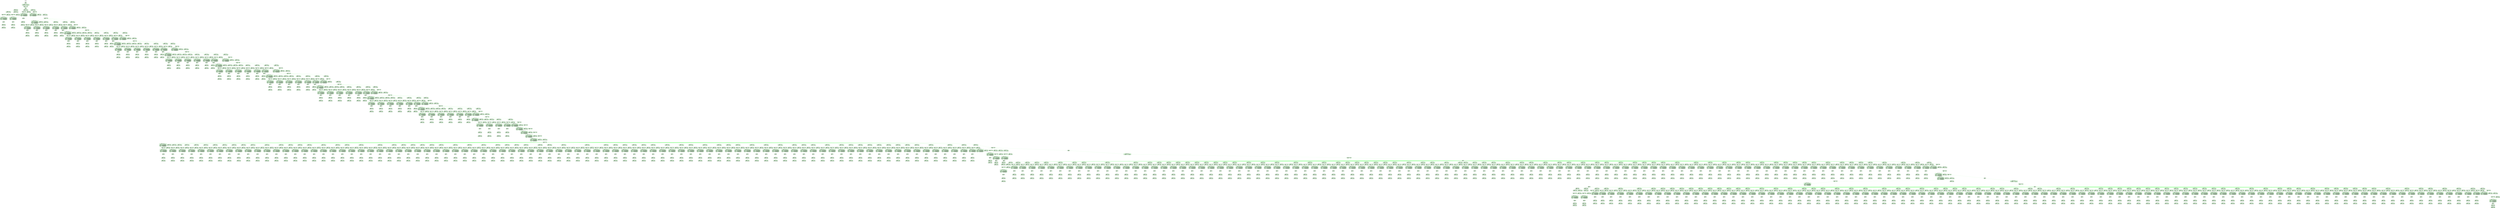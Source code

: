 digraph plangraph_USrJG6x69Fszujpr {
  node_3OKIYlcCSO5GEsWO [shape=doublecircle, style=bold, label="top-level"];

  node_MdKd2EHVLnZS3VTV [shape=Mrecord, style=filled, fillcolor="#ddffdd", label="{PERFORM-CUT|{time-start | 262}|{time-end | 726}}"];
  edge [color="green", label=""];
  node_3OKIYlcCSO5GEsWO -> node_MdKd2EHVLnZS3VTV;

  node_sEK92Pp4EI5gYj7T [shape=Mrecord, style=filled, fillcolor="#ddffdd", label="{WITH-FAILURE-HANDLING|{time-start | 262}|{time-end | 726}|{CLAUSE | CRAM-LANGUAGE-IMPLEMENTATION:PLAN-FAILURE}|{CLAUSE | ERROR}}"];
  edge [color="green", label=""];
  node_MdKd2EHVLnZS3VTV -> node_sEK92Pp4EI5gYj7T;

  node_YtIkSNKWR2920vQ6 [shape=Mrecord, style=filled, fillcolor="#ddffdd", label="{REPLACEABLE-FUNCTION-PERFORM-CUT|{time-start | 262}|{time-end | 726}}"];
  edge [color="green", label=""];
  node_sEK92Pp4EI5gYj7T -> node_YtIkSNKWR2920vQ6;

  node_oSVnbTbLzkvCxCyz [shape=Mrecord, style=filled, fillcolor="#ddffdd", label="{Slicing|{time-start | 263}|{time-end | 292}}"];
  edge [color="green", label=""];
  node_YtIkSNKWR2920vQ6 -> node_oSVnbTbLzkvCxCyz;

  node_MtAzEmbU75sGR6EX [shape=Mrecord, style=filled, fillcolor="#ddffdd", label="{WITH-FAILURE-HANDLING|{time-start | 265}|{time-end | 292}|{CLAUSE | SB-SYS:DEADLINE-TIMEOUT}}"];
  edge [color="green", label=""];
  node_oSVnbTbLzkvCxCyz -> node_MtAzEmbU75sGR6EX;

  node_MnhP2MfICvqcyQQh [shape=Mrecord, style=filled, fillcolor="#ddffdd", label="{WITH-FAILURE-HANDLING|{time-start | 265}|{time-end | 270}|{CLAUSE | CRAM-MOVEIT:CONTROL-FAILED}}"];
  edge [color="green", label=""];
  node_MtAzEmbU75sGR6EX -> node_MnhP2MfICvqcyQQh;

  node_OVvbVQL4uRDNgqRH [shape=Mrecord, style=filled, fillcolor="#ddffdd", label="{VOLUNTARY-BODY-MOVEMENT-ARMS|{time-start | 265}|{time-end | 266}}"];
  edge [color="green", label=""];
  node_MnhP2MfICvqcyQQh -> node_OVvbVQL4uRDNgqRH;

  node_G627AiGFm6XQy6Xb [shape=Mrecord, style=filled, fillcolor="#ddffdd", label="{WITH-FAILURE-HANDLING|{time-start | 265}|{time-end | 266}|{CLAUSE | CRAM-MOVEIT:NO-IK-SOLUTION}|{CLAUSE | CRAM-MOVEIT:PLANNING-FAILED}|{CLAUSE | CRAM-MOVEIT:GOAL-VIOLATES-PATH-CONSTRAINTS}|{CLAUSE | CRAM-MOVEIT:INVALID-GOAL-CONSTRAINTS}|{CLAUSE | CRAM-MOVEIT:TIMED-OUT}|{CLAUSE | CRAM-MOVEIT:GOAL-IN-COLLISION}}"];
  edge [color="green", label=""];
  node_OVvbVQL4uRDNgqRH -> node_G627AiGFm6XQy6Xb;

  node_ToiNjRQEdHWcfbpH [shape=Mrecord, style=filled, fillcolor="#ddffdd", label="{MOTION-PLANNING|{time-start | 265}|{time-end | 266}}"];
  edge [color="green", label=""];
  node_G627AiGFm6XQy6Xb -> node_ToiNjRQEdHWcfbpH;

  node_rrM2sF4LiWdquMWE [shape=Mrecord, style=filled, fillcolor="#ddffdd", label="{WITH-FAILURE-HANDLING|{time-start | 265}|{time-end | 266}|{CLAUSE | INVALID-MOTION-PLAN}}"];
  edge [color="green", label=""];
  node_ToiNjRQEdHWcfbpH -> node_rrM2sF4LiWdquMWE;

  node_pwwCA4bBhaVYRSCC [shape=Mrecord, style=filled, fillcolor="#ddffdd", label="{WITH-FAILURE-HANDLING|{time-start | 265}|{time-end | 266}|{CLAUSE | ACTIONLIB:SERVER-LOST}}"];
  edge [color="green", label=""];
  node_rrM2sF4LiWdquMWE -> node_pwwCA4bBhaVYRSCC;

  node_gVxBP1Tei1d3UaT2 [shape=Mrecord, style=filled, fillcolor="#ddffdd", label="{WITH-FAILURE-HANDLING|{time-start | 266}|{time-end | 270}|{CLAUSE | CRAM-MOVEIT:TIMED-OUT}}"];
  edge [color="green", label=""];
  node_MnhP2MfICvqcyQQh -> node_gVxBP1Tei1d3UaT2;

  node_hGJVoRDb44xmN8RQ [shape=Mrecord, style=filled, fillcolor="#ddffdd", label="{WITH-FAILURE-HANDLING|{time-start | 270}|{time-end | 274}|{CLAUSE | CRAM-MOVEIT:CONTROL-FAILED}}"];
  edge [color="green", label=""];
  node_MtAzEmbU75sGR6EX -> node_hGJVoRDb44xmN8RQ;

  node_klN0zE1ioQtU9vMC [shape=Mrecord, style=filled, fillcolor="#ddffdd", label="{VOLUNTARY-BODY-MOVEMENT-ARMS|{time-start | 270}|{time-end | 270}}"];
  edge [color="green", label=""];
  node_hGJVoRDb44xmN8RQ -> node_klN0zE1ioQtU9vMC;

  node_5LVCcgzWhINALIcX [shape=Mrecord, style=filled, fillcolor="#ddffdd", label="{WITH-FAILURE-HANDLING|{time-start | 270}|{time-end | 270}|{CLAUSE | CRAM-MOVEIT:NO-IK-SOLUTION}|{CLAUSE | CRAM-MOVEIT:PLANNING-FAILED}|{CLAUSE | CRAM-MOVEIT:GOAL-VIOLATES-PATH-CONSTRAINTS}|{CLAUSE | CRAM-MOVEIT:INVALID-GOAL-CONSTRAINTS}|{CLAUSE | CRAM-MOVEIT:TIMED-OUT}|{CLAUSE | CRAM-MOVEIT:GOAL-IN-COLLISION}}"];
  edge [color="green", label=""];
  node_klN0zE1ioQtU9vMC -> node_5LVCcgzWhINALIcX;

  node_Qzb5tK12ljwFMsnY [shape=Mrecord, style=filled, fillcolor="#ddffdd", label="{MOTION-PLANNING|{time-start | 270}|{time-end | 270}}"];
  edge [color="green", label=""];
  node_5LVCcgzWhINALIcX -> node_Qzb5tK12ljwFMsnY;

  node_E7G3AfeQgMl4cNWD [shape=Mrecord, style=filled, fillcolor="#ddffdd", label="{WITH-FAILURE-HANDLING|{time-start | 270}|{time-end | 270}|{CLAUSE | INVALID-MOTION-PLAN}}"];
  edge [color="green", label=""];
  node_Qzb5tK12ljwFMsnY -> node_E7G3AfeQgMl4cNWD;

  node_FAD1XrXFfD7tbSsv [shape=Mrecord, style=filled, fillcolor="#ddffdd", label="{WITH-FAILURE-HANDLING|{time-start | 270}|{time-end | 270}|{CLAUSE | ACTIONLIB:SERVER-LOST}}"];
  edge [color="green", label=""];
  node_E7G3AfeQgMl4cNWD -> node_FAD1XrXFfD7tbSsv;

  node_67fXYpAnkqfUBjKt [shape=Mrecord, style=filled, fillcolor="#ddffdd", label="{WITH-FAILURE-HANDLING|{time-start | 270}|{time-end | 274}|{CLAUSE | CRAM-MOVEIT:TIMED-OUT}}"];
  edge [color="green", label=""];
  node_hGJVoRDb44xmN8RQ -> node_67fXYpAnkqfUBjKt;

  node_T5SPQw9jkMWJe17M [shape=Mrecord, style=filled, fillcolor="#ddffdd", label="{WITH-FAILURE-HANDLING|{time-start | 305}|{time-end | 310}|{CLAUSE | CRAM-MOVEIT:CONTROL-FAILED}}"];
  edge [color="green", label=""];
  node_oSVnbTbLzkvCxCyz -> node_T5SPQw9jkMWJe17M;

  node_zkDRjOl4ikClJlxX [shape=Mrecord, style=filled, fillcolor="#ddffdd", label="{VOLUNTARY-BODY-MOVEMENT-ARMS|{time-start | 305}|{time-end | 306}}"];
  edge [color="green", label=""];
  node_T5SPQw9jkMWJe17M -> node_zkDRjOl4ikClJlxX;

  node_QEJEs9y0xMBjjyhY [shape=Mrecord, style=filled, fillcolor="#ddffdd", label="{WITH-FAILURE-HANDLING|{time-start | 305}|{time-end | 306}|{CLAUSE | CRAM-MOVEIT:NO-IK-SOLUTION}|{CLAUSE | CRAM-MOVEIT:PLANNING-FAILED}|{CLAUSE | CRAM-MOVEIT:GOAL-VIOLATES-PATH-CONSTRAINTS}|{CLAUSE | CRAM-MOVEIT:INVALID-GOAL-CONSTRAINTS}|{CLAUSE | CRAM-MOVEIT:TIMED-OUT}|{CLAUSE | CRAM-MOVEIT:GOAL-IN-COLLISION}}"];
  edge [color="green", label=""];
  node_zkDRjOl4ikClJlxX -> node_QEJEs9y0xMBjjyhY;

  node_0n8iLHdZtoag5cPA [shape=Mrecord, style=filled, fillcolor="#ddffdd", label="{MOTION-PLANNING|{time-start | 305}|{time-end | 306}}"];
  edge [color="green", label=""];
  node_QEJEs9y0xMBjjyhY -> node_0n8iLHdZtoag5cPA;

  node_oJpu9OgtmPzYguE3 [shape=Mrecord, style=filled, fillcolor="#ddffdd", label="{WITH-FAILURE-HANDLING|{time-start | 305}|{time-end | 306}|{CLAUSE | INVALID-MOTION-PLAN}}"];
  edge [color="green", label=""];
  node_0n8iLHdZtoag5cPA -> node_oJpu9OgtmPzYguE3;

  node_SUdG3TTuddrHWBWd [shape=Mrecord, style=filled, fillcolor="#ddffdd", label="{WITH-FAILURE-HANDLING|{time-start | 305}|{time-end | 306}|{CLAUSE | ACTIONLIB:SERVER-LOST}}"];
  edge [color="green", label=""];
  node_oJpu9OgtmPzYguE3 -> node_SUdG3TTuddrHWBWd;

  node_qstkSjRiDJeDv5RC [shape=Mrecord, style=filled, fillcolor="#ddffdd", label="{WITH-FAILURE-HANDLING|{time-start | 306}|{time-end | 309}|{CLAUSE | CRAM-MOVEIT:TIMED-OUT}}"];
  edge [color="green", label=""];
  node_T5SPQw9jkMWJe17M -> node_qstkSjRiDJeDv5RC;

  node_d0KPnA7EpoM4eRV1 [shape=Mrecord, style=filled, fillcolor="#ddffdd", label="{WITH-FAILURE-HANDLING|{time-start | 310}|{time-end | 311}|{CLAUSE | CRAM-MOVEIT:CONTROL-FAILED}}"];
  edge [color="green", label=""];
  node_oSVnbTbLzkvCxCyz -> node_d0KPnA7EpoM4eRV1;

  node_IEDtMtUeSe78m3P5 [shape=Mrecord, style=filled, fillcolor="#ddffdd", label="{VOLUNTARY-BODY-MOVEMENT-ARMS|{time-start | 310}|{time-end | 310}}"];
  edge [color="green", label=""];
  node_d0KPnA7EpoM4eRV1 -> node_IEDtMtUeSe78m3P5;

  node_6wMMHEeijRrOpK37 [shape=Mrecord, style=filled, fillcolor="#ddffdd", label="{WITH-FAILURE-HANDLING|{time-start | 310}|{time-end | 310}|{CLAUSE | CRAM-MOVEIT:NO-IK-SOLUTION}|{CLAUSE | CRAM-MOVEIT:PLANNING-FAILED}|{CLAUSE | CRAM-MOVEIT:GOAL-VIOLATES-PATH-CONSTRAINTS}|{CLAUSE | CRAM-MOVEIT:INVALID-GOAL-CONSTRAINTS}|{CLAUSE | CRAM-MOVEIT:TIMED-OUT}|{CLAUSE | CRAM-MOVEIT:GOAL-IN-COLLISION}}"];
  edge [color="green", label=""];
  node_IEDtMtUeSe78m3P5 -> node_6wMMHEeijRrOpK37;

  node_WYDDX9rziz3hCsxW [shape=Mrecord, style=filled, fillcolor="#ddffdd", label="{WITH-FAILURE-HANDLING|{time-start | 310}|{time-end | 310}|{CLAUSE | CRAM-MOVEIT:TIMED-OUT}}"];
  edge [color="green", label=""];
  node_IEDtMtUeSe78m3P5 -> node_WYDDX9rziz3hCsxW;

  node_gSHssIsVog5e1cKp [shape=Mrecord, style=filled, fillcolor="#ddffdd", label="{WITH-FAILURE-HANDLING|{time-start | 311}|{time-end | 312}|{CLAUSE | CRAM-MOVEIT:CONTROL-FAILED}}"];
  edge [color="green", label=""];
  node_IEDtMtUeSe78m3P5 -> node_gSHssIsVog5e1cKp;

  node_D2MM3dsp6QQNN6jJ [shape=Mrecord, style=filled, fillcolor="#ddffdd", label="{VOLUNTARY-BODY-MOVEMENT-ARMS|{time-start | 311}|{time-end | 311}}"];
  edge [color="green", label=""];
  node_gSHssIsVog5e1cKp -> node_D2MM3dsp6QQNN6jJ;

  node_IeOh9EtKFJiG2xS6 [shape=Mrecord, style=filled, fillcolor="#ddffdd", label="{WITH-FAILURE-HANDLING|{time-start | 311}|{time-end | 311}|{CLAUSE | CRAM-MOVEIT:NO-IK-SOLUTION}|{CLAUSE | CRAM-MOVEIT:PLANNING-FAILED}|{CLAUSE | CRAM-MOVEIT:GOAL-VIOLATES-PATH-CONSTRAINTS}|{CLAUSE | CRAM-MOVEIT:INVALID-GOAL-CONSTRAINTS}|{CLAUSE | CRAM-MOVEIT:TIMED-OUT}|{CLAUSE | CRAM-MOVEIT:GOAL-IN-COLLISION}}"];
  edge [color="green", label=""];
  node_D2MM3dsp6QQNN6jJ -> node_IeOh9EtKFJiG2xS6;

  node_h4A351PVIj0etM7Q [shape=Mrecord, style=filled, fillcolor="#ddffdd", label="{WITH-FAILURE-HANDLING|{time-start | 311}|{time-end | 312}|{CLAUSE | CRAM-MOVEIT:TIMED-OUT}}"];
  edge [color="green", label=""];
  node_D2MM3dsp6QQNN6jJ -> node_h4A351PVIj0etM7Q;

  node_suz5fse4hBZYW98b [shape=Mrecord, style=filled, fillcolor="#ddffdd", label="{WITH-FAILURE-HANDLING|{time-start | 312}|{time-end | 323}|{CLAUSE | CRAM-MOVEIT:CONTROL-FAILED}}"];
  edge [color="green", label=""];
  node_D2MM3dsp6QQNN6jJ -> node_suz5fse4hBZYW98b;

  node_4fJ907HgLyy0R3ST [shape=Mrecord, style=filled, fillcolor="#ddffdd", label="{VOLUNTARY-BODY-MOVEMENT-ARMS|{time-start | 312}|{time-end | 315}}"];
  edge [color="green", label=""];
  node_suz5fse4hBZYW98b -> node_4fJ907HgLyy0R3ST;

  node_VYMLUdoNFoUZejzT [shape=Mrecord, style=filled, fillcolor="#ddffdd", label="{WITH-FAILURE-HANDLING|{time-start | 312}|{time-end | 315}|{CLAUSE | CRAM-MOVEIT:NO-IK-SOLUTION}|{CLAUSE | CRAM-MOVEIT:PLANNING-FAILED}|{CLAUSE | CRAM-MOVEIT:GOAL-VIOLATES-PATH-CONSTRAINTS}|{CLAUSE | CRAM-MOVEIT:INVALID-GOAL-CONSTRAINTS}|{CLAUSE | CRAM-MOVEIT:TIMED-OUT}|{CLAUSE | CRAM-MOVEIT:GOAL-IN-COLLISION}}"];
  edge [color="green", label=""];
  node_4fJ907HgLyy0R3ST -> node_VYMLUdoNFoUZejzT;

  node_E7bBvQ5AobQagZ91 [shape=Mrecord, style=filled, fillcolor="#ddffdd", label="{MOTION-PLANNING|{time-start | 312}|{time-end | 315}}"];
  edge [color="green", label=""];
  node_VYMLUdoNFoUZejzT -> node_E7bBvQ5AobQagZ91;

  node_VFzPgbuoHTjRMTI5 [shape=Mrecord, style=filled, fillcolor="#ddffdd", label="{WITH-FAILURE-HANDLING|{time-start | 312}|{time-end | 315}|{CLAUSE | INVALID-MOTION-PLAN}}"];
  edge [color="green", label=""];
  node_E7bBvQ5AobQagZ91 -> node_VFzPgbuoHTjRMTI5;

  node_14gTYF3QbvJd3hF8 [shape=Mrecord, style=filled, fillcolor="#ddffdd", label="{WITH-FAILURE-HANDLING|{time-start | 312}|{time-end | 315}|{CLAUSE | ACTIONLIB:SERVER-LOST}}"];
  edge [color="green", label=""];
  node_VFzPgbuoHTjRMTI5 -> node_14gTYF3QbvJd3hF8;

  node_2POJE2NbWLYGkGeJ [shape=Mrecord, style=filled, fillcolor="#ddffdd", label="{WITH-FAILURE-HANDLING|{time-start | 315}|{time-end | 319}|{CLAUSE | CRAM-MOVEIT:TIMED-OUT}}"];
  edge [color="green", label=""];
  node_suz5fse4hBZYW98b -> node_2POJE2NbWLYGkGeJ;

  node_14A582fwGNa7s34f [shape=Mrecord, style=filled, fillcolor="#ddffdd", label="{VOLUNTARY-BODY-MOVEMENT-ARMS|{time-start | 319}|{time-end | 320}}"];
  edge [color="green", label=""];
  node_suz5fse4hBZYW98b -> node_14A582fwGNa7s34f;

  node_zjfBIgicji9b8eYX [shape=Mrecord, style=filled, fillcolor="#ddffdd", label="{WITH-FAILURE-HANDLING|{time-start | 319}|{time-end | 320}|{CLAUSE | CRAM-MOVEIT:NO-IK-SOLUTION}|{CLAUSE | CRAM-MOVEIT:PLANNING-FAILED}|{CLAUSE | CRAM-MOVEIT:GOAL-VIOLATES-PATH-CONSTRAINTS}|{CLAUSE | CRAM-MOVEIT:INVALID-GOAL-CONSTRAINTS}|{CLAUSE | CRAM-MOVEIT:TIMED-OUT}|{CLAUSE | CRAM-MOVEIT:GOAL-IN-COLLISION}}"];
  edge [color="green", label=""];
  node_14A582fwGNa7s34f -> node_zjfBIgicji9b8eYX;

  node_usI6FZGjA4yk7Lec [shape=Mrecord, style=filled, fillcolor="#ddffdd", label="{MOTION-PLANNING|{time-start | 319}|{time-end | 320}}"];
  edge [color="green", label=""];
  node_zjfBIgicji9b8eYX -> node_usI6FZGjA4yk7Lec;

  node_yJzSbfqU9MQfoaqH [shape=Mrecord, style=filled, fillcolor="#ddffdd", label="{WITH-FAILURE-HANDLING|{time-start | 319}|{time-end | 320}|{CLAUSE | INVALID-MOTION-PLAN}}"];
  edge [color="green", label=""];
  node_usI6FZGjA4yk7Lec -> node_yJzSbfqU9MQfoaqH;

  node_JEOur1MjLk2WZtla [shape=Mrecord, style=filled, fillcolor="#ddffdd", label="{WITH-FAILURE-HANDLING|{time-start | 319}|{time-end | 320}|{CLAUSE | ACTIONLIB:SERVER-LOST}}"];
  edge [color="green", label=""];
  node_yJzSbfqU9MQfoaqH -> node_JEOur1MjLk2WZtla;

  node_NXZHphEupvb9gSMd [shape=Mrecord, style=filled, fillcolor="#ddffdd", label="{WITH-FAILURE-HANDLING|{time-start | 320}|{time-end | 321}|{CLAUSE | CRAM-MOVEIT:TIMED-OUT}}"];
  edge [color="green", label=""];
  node_suz5fse4hBZYW98b -> node_NXZHphEupvb9gSMd;

  node_IJWr0pH9pkrE4wcy [shape=Mrecord, style=filled, fillcolor="#ddffdd", label="{VOLUNTARY-BODY-MOVEMENT-ARMS|{time-start | 321}|{time-end | 322}}"];
  edge [color="green", label=""];
  node_suz5fse4hBZYW98b -> node_IJWr0pH9pkrE4wcy;

  node_teGkemeExdOvg6mv [shape=Mrecord, style=filled, fillcolor="#ddffdd", label="{WITH-FAILURE-HANDLING|{time-start | 321}|{time-end | 322}|{CLAUSE | CRAM-MOVEIT:NO-IK-SOLUTION}|{CLAUSE | CRAM-MOVEIT:PLANNING-FAILED}|{CLAUSE | CRAM-MOVEIT:GOAL-VIOLATES-PATH-CONSTRAINTS}|{CLAUSE | CRAM-MOVEIT:INVALID-GOAL-CONSTRAINTS}|{CLAUSE | CRAM-MOVEIT:TIMED-OUT}|{CLAUSE | CRAM-MOVEIT:GOAL-IN-COLLISION}}"];
  edge [color="green", label=""];
  node_IJWr0pH9pkrE4wcy -> node_teGkemeExdOvg6mv;

  node_y5B6OkNhlYu3t0Ha [shape=Mrecord, style=filled, fillcolor="#ddffdd", label="{MOTION-PLANNING|{time-start | 321}|{time-end | 322}}"];
  edge [color="green", label=""];
  node_teGkemeExdOvg6mv -> node_y5B6OkNhlYu3t0Ha;

  node_VbuI6iYEfUHeetcR [shape=Mrecord, style=filled, fillcolor="#ddffdd", label="{WITH-FAILURE-HANDLING|{time-start | 321}|{time-end | 322}|{CLAUSE | INVALID-MOTION-PLAN}}"];
  edge [color="green", label=""];
  node_y5B6OkNhlYu3t0Ha -> node_VbuI6iYEfUHeetcR;

  node_6zLVJkIzG7YoYeMu [shape=Mrecord, style=filled, fillcolor="#ddffdd", label="{WITH-FAILURE-HANDLING|{time-start | 321}|{time-end | 322}|{CLAUSE | ACTIONLIB:SERVER-LOST}}"];
  edge [color="green", label=""];
  node_VbuI6iYEfUHeetcR -> node_6zLVJkIzG7YoYeMu;

  node_6NliIYbrlndwXszb [shape=Mrecord, style=filled, fillcolor="#ddffdd", label="{WITH-FAILURE-HANDLING|{time-start | 322}|{time-end | 323}|{CLAUSE | CRAM-MOVEIT:TIMED-OUT}}"];
  edge [color="green", label=""];
  node_suz5fse4hBZYW98b -> node_6NliIYbrlndwXszb;

  node_UxSAJKVtS2psILq1 [shape=Mrecord, style=filled, fillcolor="#ddffdd", label="{WITH-FAILURE-HANDLING|{time-start | 323}|{time-end | 325}|{CLAUSE | CRAM-MOVEIT:CONTROL-FAILED}}"];
  edge [color="green", label=""];
  node_D2MM3dsp6QQNN6jJ -> node_UxSAJKVtS2psILq1;

  node_wJeItiVZlHAUcGVD [shape=Mrecord, style=filled, fillcolor="#ddffdd", label="{VOLUNTARY-BODY-MOVEMENT-ARMS|{time-start | 323}|{time-end | 325}}"];
  edge [color="green", label=""];
  node_UxSAJKVtS2psILq1 -> node_wJeItiVZlHAUcGVD;

  node_VCJW7Zm21hLCsmMy [shape=Mrecord, style=filled, fillcolor="#ddffdd", label="{WITH-FAILURE-HANDLING|{time-start | 323}|{time-end | 325}|{CLAUSE | CRAM-MOVEIT:NO-IK-SOLUTION}|{CLAUSE | CRAM-MOVEIT:PLANNING-FAILED}|{CLAUSE | CRAM-MOVEIT:GOAL-VIOLATES-PATH-CONSTRAINTS}|{CLAUSE | CRAM-MOVEIT:INVALID-GOAL-CONSTRAINTS}|{CLAUSE | CRAM-MOVEIT:TIMED-OUT}|{CLAUSE | CRAM-MOVEIT:GOAL-IN-COLLISION}}"];
  edge [color="green", label=""];
  node_wJeItiVZlHAUcGVD -> node_VCJW7Zm21hLCsmMy;

  node_9jMSx7ohqw4S8Ks7 [shape=Mrecord, style=filled, fillcolor="#ddffdd", label="{MOTION-PLANNING|{time-start | 323}|{time-end | 325}}"];
  edge [color="green", label=""];
  node_VCJW7Zm21hLCsmMy -> node_9jMSx7ohqw4S8Ks7;

  node_rVSiw7R86crx2WHR [shape=Mrecord, style=filled, fillcolor="#ddffdd", label="{WITH-FAILURE-HANDLING|{time-start | 323}|{time-end | 325}|{CLAUSE | INVALID-MOTION-PLAN}}"];
  edge [color="green", label=""];
  node_9jMSx7ohqw4S8Ks7 -> node_rVSiw7R86crx2WHR;

  node_4dT6cYxITMXXxqdS [shape=Mrecord, style=filled, fillcolor="#ddffdd", label="{WITH-FAILURE-HANDLING|{time-start | 323}|{time-end | 325}|{CLAUSE | ACTIONLIB:SERVER-LOST}}"];
  edge [color="green", label=""];
  node_rVSiw7R86crx2WHR -> node_4dT6cYxITMXXxqdS;

  node_DwJppvdpbmTxg3wy [shape=Mrecord, style=filled, fillcolor="#ddffdd", label="{WITH-FAILURE-HANDLING|{time-start | 325}|{time-end | 325}|{CLAUSE | CRAM-MOVEIT:TIMED-OUT}}"];
  edge [color="green", label=""];
  node_UxSAJKVtS2psILq1 -> node_DwJppvdpbmTxg3wy;

  node_nu6NHjYVg6MqPyAG [shape=Mrecord, style=filled, fillcolor="#ddffdd", label="{WITH-FAILURE-HANDLING|{time-start | 326}|{time-end | 331}|{CLAUSE | CRAM-MOVEIT:CONTROL-FAILED}}"];
  edge [color="green", label=""];
  node_D2MM3dsp6QQNN6jJ -> node_nu6NHjYVg6MqPyAG;

  node_H9uOsBumdQAW0eyv [shape=Mrecord, style=filled, fillcolor="#ddffdd", label="{VOLUNTARY-BODY-MOVEMENT-ARMS|{time-start | 326}|{time-end | 327}}"];
  edge [color="green", label=""];
  node_nu6NHjYVg6MqPyAG -> node_H9uOsBumdQAW0eyv;

  node_vaUIlBhvC9yaaSVY [shape=Mrecord, style=filled, fillcolor="#ddffdd", label="{WITH-FAILURE-HANDLING|{time-start | 326}|{time-end | 327}|{CLAUSE | CRAM-MOVEIT:NO-IK-SOLUTION}|{CLAUSE | CRAM-MOVEIT:PLANNING-FAILED}|{CLAUSE | CRAM-MOVEIT:GOAL-VIOLATES-PATH-CONSTRAINTS}|{CLAUSE | CRAM-MOVEIT:INVALID-GOAL-CONSTRAINTS}|{CLAUSE | CRAM-MOVEIT:TIMED-OUT}|{CLAUSE | CRAM-MOVEIT:GOAL-IN-COLLISION}}"];
  edge [color="green", label=""];
  node_H9uOsBumdQAW0eyv -> node_vaUIlBhvC9yaaSVY;

  node_H1fVbpUuS7F87hJU [shape=Mrecord, style=filled, fillcolor="#ddffdd", label="{MOTION-PLANNING|{time-start | 326}|{time-end | 327}}"];
  edge [color="green", label=""];
  node_vaUIlBhvC9yaaSVY -> node_H1fVbpUuS7F87hJU;

  node_kjZZKxdnH3tn9i2E [shape=Mrecord, style=filled, fillcolor="#ddffdd", label="{WITH-FAILURE-HANDLING|{time-start | 326}|{time-end | 327}|{CLAUSE | INVALID-MOTION-PLAN}}"];
  edge [color="green", label=""];
  node_H1fVbpUuS7F87hJU -> node_kjZZKxdnH3tn9i2E;

  node_VphrmKBROFEkvTk6 [shape=Mrecord, style=filled, fillcolor="#ddffdd", label="{WITH-FAILURE-HANDLING|{time-start | 326}|{time-end | 327}|{CLAUSE | ACTIONLIB:SERVER-LOST}}"];
  edge [color="green", label=""];
  node_kjZZKxdnH3tn9i2E -> node_VphrmKBROFEkvTk6;

  node_pFL90OdDOTckzIFN [shape=Mrecord, style=filled, fillcolor="#ddffdd", label="{WITH-FAILURE-HANDLING|{time-start | 327}|{time-end | 330}|{CLAUSE | CRAM-MOVEIT:TIMED-OUT}}"];
  edge [color="green", label=""];
  node_nu6NHjYVg6MqPyAG -> node_pFL90OdDOTckzIFN;

  node_mnvGjBsCbM7zTnUB [shape=Mrecord, style=filled, fillcolor="#ddffdd", label="{WITH-FAILURE-HANDLING|{time-start | 331}|{time-end | 332}|{CLAUSE | CRAM-MOVEIT:CONTROL-FAILED}}"];
  edge [color="green", label=""];
  node_D2MM3dsp6QQNN6jJ -> node_mnvGjBsCbM7zTnUB;

  node_ZUZ1jcE3cxq2ktb8 [shape=Mrecord, style=filled, fillcolor="#ddffdd", label="{VOLUNTARY-BODY-MOVEMENT-ARMS|{time-start | 331}|{time-end | 331}}"];
  edge [color="green", label=""];
  node_mnvGjBsCbM7zTnUB -> node_ZUZ1jcE3cxq2ktb8;

  node_7M5XBvN2CSg58fdD [shape=Mrecord, style=filled, fillcolor="#ddffdd", label="{WITH-FAILURE-HANDLING|{time-start | 331}|{time-end | 331}|{CLAUSE | CRAM-MOVEIT:NO-IK-SOLUTION}|{CLAUSE | CRAM-MOVEIT:PLANNING-FAILED}|{CLAUSE | CRAM-MOVEIT:GOAL-VIOLATES-PATH-CONSTRAINTS}|{CLAUSE | CRAM-MOVEIT:INVALID-GOAL-CONSTRAINTS}|{CLAUSE | CRAM-MOVEIT:TIMED-OUT}|{CLAUSE | CRAM-MOVEIT:GOAL-IN-COLLISION}}"];
  edge [color="green", label=""];
  node_ZUZ1jcE3cxq2ktb8 -> node_7M5XBvN2CSg58fdD;

  node_s1X3jeYfGdgybjir [shape=Mrecord, style=filled, fillcolor="#ddffdd", label="{WITH-FAILURE-HANDLING|{time-start | 331}|{time-end | 331}|{CLAUSE | CRAM-MOVEIT:TIMED-OUT}}"];
  edge [color="green", label=""];
  node_ZUZ1jcE3cxq2ktb8 -> node_s1X3jeYfGdgybjir;

  node_z2w5z5VN2eb8QfDw [shape=Mrecord, style=filled, fillcolor="#ddffdd", label="{WITH-FAILURE-HANDLING|{time-start | 332}|{time-end | 333}|{CLAUSE | CRAM-MOVEIT:CONTROL-FAILED}}"];
  edge [color="green", label=""];
  node_ZUZ1jcE3cxq2ktb8 -> node_z2w5z5VN2eb8QfDw;

  node_xOzT067CVD3DRkxZ [shape=Mrecord, style=filled, fillcolor="#ddffdd", label="{VOLUNTARY-BODY-MOVEMENT-ARMS|{time-start | 332}|{time-end | 332}}"];
  edge [color="green", label=""];
  node_z2w5z5VN2eb8QfDw -> node_xOzT067CVD3DRkxZ;

  node_loHvcSBbUJObqYKW [shape=Mrecord, style=filled, fillcolor="#ddffdd", label="{WITH-FAILURE-HANDLING|{time-start | 332}|{time-end | 332}|{CLAUSE | CRAM-MOVEIT:NO-IK-SOLUTION}|{CLAUSE | CRAM-MOVEIT:PLANNING-FAILED}|{CLAUSE | CRAM-MOVEIT:GOAL-VIOLATES-PATH-CONSTRAINTS}|{CLAUSE | CRAM-MOVEIT:INVALID-GOAL-CONSTRAINTS}|{CLAUSE | CRAM-MOVEIT:TIMED-OUT}|{CLAUSE | CRAM-MOVEIT:GOAL-IN-COLLISION}}"];
  edge [color="green", label=""];
  node_xOzT067CVD3DRkxZ -> node_loHvcSBbUJObqYKW;

  node_0qtrdSngNuj9lF5n [shape=Mrecord, style=filled, fillcolor="#ddffdd", label="{WITH-FAILURE-HANDLING|{time-start | 332}|{time-end | 332}|{CLAUSE | CRAM-MOVEIT:TIMED-OUT}}"];
  edge [color="green", label=""];
  node_xOzT067CVD3DRkxZ -> node_0qtrdSngNuj9lF5n;

  node_Uc0NtSIeynq9DZvG [shape=Mrecord, style=filled, fillcolor="#ddffdd", label="{WITH-FAILURE-HANDLING|{time-start | 333}|{time-end | 335}|{CLAUSE | CRAM-MOVEIT:CONTROL-FAILED}}"];
  edge [color="green", label=""];
  node_xOzT067CVD3DRkxZ -> node_Uc0NtSIeynq9DZvG;

  node_ouPsArS3ygM3Y1cc [shape=Mrecord, style=filled, fillcolor="#ddffdd", label="{VOLUNTARY-BODY-MOVEMENT-ARMS|{time-start | 333}|{time-end | 333}}"];
  edge [color="green", label=""];
  node_Uc0NtSIeynq9DZvG -> node_ouPsArS3ygM3Y1cc;

  node_0Yus5oZF7XuWfrvM [shape=Mrecord, style=filled, fillcolor="#ddffdd", label="{WITH-FAILURE-HANDLING|{time-start | 333}|{time-end | 333}|{CLAUSE | CRAM-MOVEIT:NO-IK-SOLUTION}|{CLAUSE | CRAM-MOVEIT:PLANNING-FAILED}|{CLAUSE | CRAM-MOVEIT:GOAL-VIOLATES-PATH-CONSTRAINTS}|{CLAUSE | CRAM-MOVEIT:INVALID-GOAL-CONSTRAINTS}|{CLAUSE | CRAM-MOVEIT:TIMED-OUT}|{CLAUSE | CRAM-MOVEIT:GOAL-IN-COLLISION}}"];
  edge [color="green", label=""];
  node_ouPsArS3ygM3Y1cc -> node_0Yus5oZF7XuWfrvM;

  node_bdEOLZe0UwXQO4wB [shape=Mrecord, style=filled, fillcolor="#ddffdd", label="{MOTION-PLANNING|{time-start | 333}|{time-end | 333}}"];
  edge [color="green", label=""];
  node_0Yus5oZF7XuWfrvM -> node_bdEOLZe0UwXQO4wB;

  node_NlCBxuBDlrvkr6L7 [shape=Mrecord, style=filled, fillcolor="#ddffdd", label="{WITH-FAILURE-HANDLING|{time-start | 333}|{time-end | 333}|{CLAUSE | INVALID-MOTION-PLAN}}"];
  edge [color="green", label=""];
  node_bdEOLZe0UwXQO4wB -> node_NlCBxuBDlrvkr6L7;

  node_40aVWjB5fLEwKHd0 [shape=Mrecord, style=filled, fillcolor="#ddffdd", label="{WITH-FAILURE-HANDLING|{time-start | 333}|{time-end | 333}|{CLAUSE | ACTIONLIB:SERVER-LOST}}"];
  edge [color="green", label=""];
  node_NlCBxuBDlrvkr6L7 -> node_40aVWjB5fLEwKHd0;

  node_reFlN1l1czO8wPDa [shape=Mrecord, style=filled, fillcolor="#ddffdd", label="{WITH-FAILURE-HANDLING|{time-start | 333}|{time-end | 335}|{CLAUSE | CRAM-MOVEIT:TIMED-OUT}}"];
  edge [color="green", label=""];
  node_Uc0NtSIeynq9DZvG -> node_reFlN1l1czO8wPDa;

  node_94pynMHrWIZ3tpVt [shape=Mrecord, style=filled, fillcolor="#ddffdd", label="{WITH-FAILURE-HANDLING|{time-start | 335}|{time-end | 338}|{CLAUSE | CRAM-MOVEIT:CONTROL-FAILED}}"];
  edge [color="green", label=""];
  node_xOzT067CVD3DRkxZ -> node_94pynMHrWIZ3tpVt;

  node_PR7LUFtfNMK3GUO6 [shape=Mrecord, style=filled, fillcolor="#ddffdd", label="{VOLUNTARY-BODY-MOVEMENT-ARMS|{time-start | 335}|{time-end | 336}}"];
  edge [color="green", label=""];
  node_94pynMHrWIZ3tpVt -> node_PR7LUFtfNMK3GUO6;

  node_6dSGPPCRcRcU2V1N [shape=Mrecord, style=filled, fillcolor="#ddffdd", label="{WITH-FAILURE-HANDLING|{time-start | 335}|{time-end | 336}|{CLAUSE | CRAM-MOVEIT:NO-IK-SOLUTION}|{CLAUSE | CRAM-MOVEIT:PLANNING-FAILED}|{CLAUSE | CRAM-MOVEIT:GOAL-VIOLATES-PATH-CONSTRAINTS}|{CLAUSE | CRAM-MOVEIT:INVALID-GOAL-CONSTRAINTS}|{CLAUSE | CRAM-MOVEIT:TIMED-OUT}|{CLAUSE | CRAM-MOVEIT:GOAL-IN-COLLISION}}"];
  edge [color="green", label=""];
  node_PR7LUFtfNMK3GUO6 -> node_6dSGPPCRcRcU2V1N;

  node_0cTAmcAvje2fMN0C [shape=Mrecord, style=filled, fillcolor="#ddffdd", label="{MOTION-PLANNING|{time-start | 335}|{time-end | 336}}"];
  edge [color="green", label=""];
  node_6dSGPPCRcRcU2V1N -> node_0cTAmcAvje2fMN0C;

  node_2TTUbbWq04JjTXFr [shape=Mrecord, style=filled, fillcolor="#ddffdd", label="{WITH-FAILURE-HANDLING|{time-start | 335}|{time-end | 336}|{CLAUSE | INVALID-MOTION-PLAN}}"];
  edge [color="green", label=""];
  node_0cTAmcAvje2fMN0C -> node_2TTUbbWq04JjTXFr;

  node_UWDW3Reb4RlNtv5N [shape=Mrecord, style=filled, fillcolor="#ddffdd", label="{WITH-FAILURE-HANDLING|{time-start | 335}|{time-end | 336}|{CLAUSE | ACTIONLIB:SERVER-LOST}}"];
  edge [color="green", label=""];
  node_2TTUbbWq04JjTXFr -> node_UWDW3Reb4RlNtv5N;

  node_JNNubyZ7HHElRFWP [shape=Mrecord, style=filled, fillcolor="#ddffdd", label="{WITH-FAILURE-HANDLING|{time-start | 336}|{time-end | 338}|{CLAUSE | CRAM-MOVEIT:TIMED-OUT}}"];
  edge [color="green", label=""];
  node_94pynMHrWIZ3tpVt -> node_JNNubyZ7HHElRFWP;

  node_yFqF5gu2LcS7mRCM [shape=Mrecord, style=filled, fillcolor="#ddffdd", label="{WITH-FAILURE-HANDLING|{time-start | 338}|{time-end | 341}|{CLAUSE | CRAM-MOVEIT:CONTROL-FAILED}}"];
  edge [color="green", label=""];
  node_xOzT067CVD3DRkxZ -> node_yFqF5gu2LcS7mRCM;

  node_wTxwIFK9mIFGkmPD [shape=Mrecord, style=filled, fillcolor="#ddffdd", label="{VOLUNTARY-BODY-MOVEMENT-ARMS|{time-start | 338}|{time-end | 339}}"];
  edge [color="green", label=""];
  node_yFqF5gu2LcS7mRCM -> node_wTxwIFK9mIFGkmPD;

  node_rWtpEorUBmPQfjCW [shape=Mrecord, style=filled, fillcolor="#ddffdd", label="{WITH-FAILURE-HANDLING|{time-start | 338}|{time-end | 339}|{CLAUSE | CRAM-MOVEIT:NO-IK-SOLUTION}|{CLAUSE | CRAM-MOVEIT:PLANNING-FAILED}|{CLAUSE | CRAM-MOVEIT:GOAL-VIOLATES-PATH-CONSTRAINTS}|{CLAUSE | CRAM-MOVEIT:INVALID-GOAL-CONSTRAINTS}|{CLAUSE | CRAM-MOVEIT:TIMED-OUT}|{CLAUSE | CRAM-MOVEIT:GOAL-IN-COLLISION}}"];
  edge [color="green", label=""];
  node_wTxwIFK9mIFGkmPD -> node_rWtpEorUBmPQfjCW;

  node_UNRIMV3hxLD3nvOo [shape=Mrecord, style=filled, fillcolor="#ddffdd", label="{MOTION-PLANNING|{time-start | 338}|{time-end | 339}}"];
  edge [color="green", label=""];
  node_rWtpEorUBmPQfjCW -> node_UNRIMV3hxLD3nvOo;

  node_JtBdykjTIDjI4XAZ [shape=Mrecord, style=filled, fillcolor="#ddffdd", label="{WITH-FAILURE-HANDLING|{time-start | 338}|{time-end | 339}|{CLAUSE | INVALID-MOTION-PLAN}}"];
  edge [color="green", label=""];
  node_UNRIMV3hxLD3nvOo -> node_JtBdykjTIDjI4XAZ;

  node_24mpltpoBrxI2oqb [shape=Mrecord, style=filled, fillcolor="#ddffdd", label="{WITH-FAILURE-HANDLING|{time-start | 338}|{time-end | 339}|{CLAUSE | ACTIONLIB:SERVER-LOST}}"];
  edge [color="green", label=""];
  node_JtBdykjTIDjI4XAZ -> node_24mpltpoBrxI2oqb;

  node_4edv2BkeJuEfSW5c [shape=Mrecord, style=filled, fillcolor="#ddffdd", label="{WITH-FAILURE-HANDLING|{time-start | 339}|{time-end | 340}|{CLAUSE | CRAM-MOVEIT:TIMED-OUT}}"];
  edge [color="green", label=""];
  node_yFqF5gu2LcS7mRCM -> node_4edv2BkeJuEfSW5c;

  node_Ei07Ygni4hkk1zU2 [shape=Mrecord, style=filled, fillcolor="#ddffdd", label="{WITH-FAILURE-HANDLING|{time-start | 341}|{time-end | 343}|{CLAUSE | CRAM-MOVEIT:CONTROL-FAILED}}"];
  edge [color="green", label=""];
  node_xOzT067CVD3DRkxZ -> node_Ei07Ygni4hkk1zU2;

  node_ZBKEVcBuYdS18L0U [shape=Mrecord, style=filled, fillcolor="#ddffdd", label="{VOLUNTARY-BODY-MOVEMENT-ARMS|{time-start | 341}|{time-end | 341}}"];
  edge [color="green", label=""];
  node_Ei07Ygni4hkk1zU2 -> node_ZBKEVcBuYdS18L0U;

  node_2qZnHNtmmYSnREh5 [shape=Mrecord, style=filled, fillcolor="#ddffdd", label="{WITH-FAILURE-HANDLING|{time-start | 341}|{time-end | 341}|{CLAUSE | CRAM-MOVEIT:NO-IK-SOLUTION}|{CLAUSE | CRAM-MOVEIT:PLANNING-FAILED}|{CLAUSE | CRAM-MOVEIT:GOAL-VIOLATES-PATH-CONSTRAINTS}|{CLAUSE | CRAM-MOVEIT:INVALID-GOAL-CONSTRAINTS}|{CLAUSE | CRAM-MOVEIT:TIMED-OUT}|{CLAUSE | CRAM-MOVEIT:GOAL-IN-COLLISION}}"];
  edge [color="green", label=""];
  node_ZBKEVcBuYdS18L0U -> node_2qZnHNtmmYSnREh5;

  node_Jkvt89LhVAMd9BR1 [shape=Mrecord, style=filled, fillcolor="#ddffdd", label="{MOTION-PLANNING|{time-start | 341}|{time-end | 341}}"];
  edge [color="green", label=""];
  node_2qZnHNtmmYSnREh5 -> node_Jkvt89LhVAMd9BR1;

  node_wb1mukiYoW6ADo7U [shape=Mrecord, style=filled, fillcolor="#ddffdd", label="{WITH-FAILURE-HANDLING|{time-start | 341}|{time-end | 341}|{CLAUSE | INVALID-MOTION-PLAN}}"];
  edge [color="green", label=""];
  node_Jkvt89LhVAMd9BR1 -> node_wb1mukiYoW6ADo7U;

  node_Pg7W6xSuaKhyXxhN [shape=Mrecord, style=filled, fillcolor="#ddffdd", label="{WITH-FAILURE-HANDLING|{time-start | 341}|{time-end | 341}|{CLAUSE | ACTIONLIB:SERVER-LOST}}"];
  edge [color="green", label=""];
  node_wb1mukiYoW6ADo7U -> node_Pg7W6xSuaKhyXxhN;

  node_sIXXPukWG7tjmiOV [shape=Mrecord, style=filled, fillcolor="#ddffdd", label="{WITH-FAILURE-HANDLING|{time-start | 341}|{time-end | 343}|{CLAUSE | CRAM-MOVEIT:TIMED-OUT}}"];
  edge [color="green", label=""];
  node_Ei07Ygni4hkk1zU2 -> node_sIXXPukWG7tjmiOV;

  node_8qQayYqvty9Cd9fI [shape=Mrecord, style=filled, fillcolor="#ddffdd", label="{WITH-FAILURE-HANDLING|{time-start | 343}|{time-end | 346}|{CLAUSE | CRAM-MOVEIT:CONTROL-FAILED}}"];
  edge [color="green", label=""];
  node_xOzT067CVD3DRkxZ -> node_8qQayYqvty9Cd9fI;

  node_7nzxY1ZZFjVuinVN [shape=Mrecord, style=filled, fillcolor="#ddffdd", label="{VOLUNTARY-BODY-MOVEMENT-ARMS|{time-start | 343}|{time-end | 344}}"];
  edge [color="green", label=""];
  node_8qQayYqvty9Cd9fI -> node_7nzxY1ZZFjVuinVN;

  node_ahK6257ecWyF4ZNe [shape=Mrecord, style=filled, fillcolor="#ddffdd", label="{WITH-FAILURE-HANDLING|{time-start | 343}|{time-end | 344}|{CLAUSE | CRAM-MOVEIT:NO-IK-SOLUTION}|{CLAUSE | CRAM-MOVEIT:PLANNING-FAILED}|{CLAUSE | CRAM-MOVEIT:GOAL-VIOLATES-PATH-CONSTRAINTS}|{CLAUSE | CRAM-MOVEIT:INVALID-GOAL-CONSTRAINTS}|{CLAUSE | CRAM-MOVEIT:TIMED-OUT}|{CLAUSE | CRAM-MOVEIT:GOAL-IN-COLLISION}}"];
  edge [color="green", label=""];
  node_7nzxY1ZZFjVuinVN -> node_ahK6257ecWyF4ZNe;

  node_KVlbB5GEvr2DKrUX [shape=Mrecord, style=filled, fillcolor="#ddffdd", label="{MOTION-PLANNING|{time-start | 343}|{time-end | 344}}"];
  edge [color="green", label=""];
  node_ahK6257ecWyF4ZNe -> node_KVlbB5GEvr2DKrUX;

  node_E7XuOArdQxhQ4OUc [shape=Mrecord, style=filled, fillcolor="#ddffdd", label="{WITH-FAILURE-HANDLING|{time-start | 343}|{time-end | 344}|{CLAUSE | INVALID-MOTION-PLAN}}"];
  edge [color="green", label=""];
  node_KVlbB5GEvr2DKrUX -> node_E7XuOArdQxhQ4OUc;

  node_rhISPwhL8pnAP9dW [shape=Mrecord, style=filled, fillcolor="#ddffdd", label="{WITH-FAILURE-HANDLING|{time-start | 343}|{time-end | 344}|{CLAUSE | ACTIONLIB:SERVER-LOST}}"];
  edge [color="green", label=""];
  node_E7XuOArdQxhQ4OUc -> node_rhISPwhL8pnAP9dW;

  node_PTGb5aW1N9A6BPTm [shape=Mrecord, style=filled, fillcolor="#ddffdd", label="{WITH-FAILURE-HANDLING|{time-start | 344}|{time-end | 345}|{CLAUSE | CRAM-MOVEIT:TIMED-OUT}}"];
  edge [color="green", label=""];
  node_8qQayYqvty9Cd9fI -> node_PTGb5aW1N9A6BPTm;

  node_1vSU59HmfnNeEWjA [shape=Mrecord, style=filled, fillcolor="#ddffdd", label="{WITH-FAILURE-HANDLING|{time-start | 346}|{time-end | 349}|{CLAUSE | CRAM-MOVEIT:CONTROL-FAILED}}"];
  edge [color="green", label=""];
  node_xOzT067CVD3DRkxZ -> node_1vSU59HmfnNeEWjA;

  node_dcKlOXvUESerbmzk [shape=Mrecord, style=filled, fillcolor="#ddffdd", label="{VOLUNTARY-BODY-MOVEMENT-ARMS|{time-start | 346}|{time-end | 347}}"];
  edge [color="green", label=""];
  node_1vSU59HmfnNeEWjA -> node_dcKlOXvUESerbmzk;

  node_Ry3tiNcKoIa8Zz8z [shape=Mrecord, style=filled, fillcolor="#ddffdd", label="{WITH-FAILURE-HANDLING|{time-start | 346}|{time-end | 347}|{CLAUSE | CRAM-MOVEIT:NO-IK-SOLUTION}|{CLAUSE | CRAM-MOVEIT:PLANNING-FAILED}|{CLAUSE | CRAM-MOVEIT:GOAL-VIOLATES-PATH-CONSTRAINTS}|{CLAUSE | CRAM-MOVEIT:INVALID-GOAL-CONSTRAINTS}|{CLAUSE | CRAM-MOVEIT:TIMED-OUT}|{CLAUSE | CRAM-MOVEIT:GOAL-IN-COLLISION}}"];
  edge [color="green", label=""];
  node_dcKlOXvUESerbmzk -> node_Ry3tiNcKoIa8Zz8z;

  node_0FLd2wVGz6l2omJX [shape=Mrecord, style=filled, fillcolor="#ddffdd", label="{MOTION-PLANNING|{time-start | 346}|{time-end | 347}}"];
  edge [color="green", label=""];
  node_Ry3tiNcKoIa8Zz8z -> node_0FLd2wVGz6l2omJX;

  node_GNF3BLNl37MtFDXq [shape=Mrecord, style=filled, fillcolor="#ddffdd", label="{WITH-FAILURE-HANDLING|{time-start | 346}|{time-end | 347}|{CLAUSE | INVALID-MOTION-PLAN}}"];
  edge [color="green", label=""];
  node_0FLd2wVGz6l2omJX -> node_GNF3BLNl37MtFDXq;

  node_ByGACU5EWG8JB9XN [shape=Mrecord, style=filled, fillcolor="#ddffdd", label="{WITH-FAILURE-HANDLING|{time-start | 346}|{time-end | 347}|{CLAUSE | ACTIONLIB:SERVER-LOST}}"];
  edge [color="green", label=""];
  node_GNF3BLNl37MtFDXq -> node_ByGACU5EWG8JB9XN;

  node_AdS5soGF5YDXRdqP [shape=Mrecord, style=filled, fillcolor="#ddffdd", label="{WITH-FAILURE-HANDLING|{time-start | 347}|{time-end | 349}|{CLAUSE | CRAM-MOVEIT:TIMED-OUT}}"];
  edge [color="green", label=""];
  node_1vSU59HmfnNeEWjA -> node_AdS5soGF5YDXRdqP;

  node_nYuyP1XWiwmBAPVz [shape=Mrecord, style=filled, fillcolor="#ddffdd", label="{WITH-FAILURE-HANDLING|{time-start | 349}|{time-end | 350}|{CLAUSE | CRAM-MOVEIT:CONTROL-FAILED}}"];
  edge [color="green", label=""];
  node_xOzT067CVD3DRkxZ -> node_nYuyP1XWiwmBAPVz;

  node_zXAxkjWsHzIzQGq1 [shape=Mrecord, style=filled, fillcolor="#ddffdd", label="{VOLUNTARY-BODY-MOVEMENT-ARMS|{time-start | 349}|{time-end | 349}}"];
  edge [color="green", label=""];
  node_nYuyP1XWiwmBAPVz -> node_zXAxkjWsHzIzQGq1;

  node_pqwhxadU4oAOJZ5G [shape=Mrecord, style=filled, fillcolor="#ddffdd", label="{WITH-FAILURE-HANDLING|{time-start | 349}|{time-end | 349}|{CLAUSE | CRAM-MOVEIT:NO-IK-SOLUTION}|{CLAUSE | CRAM-MOVEIT:PLANNING-FAILED}|{CLAUSE | CRAM-MOVEIT:GOAL-VIOLATES-PATH-CONSTRAINTS}|{CLAUSE | CRAM-MOVEIT:INVALID-GOAL-CONSTRAINTS}|{CLAUSE | CRAM-MOVEIT:TIMED-OUT}|{CLAUSE | CRAM-MOVEIT:GOAL-IN-COLLISION}}"];
  edge [color="green", label=""];
  node_zXAxkjWsHzIzQGq1 -> node_pqwhxadU4oAOJZ5G;

  node_hiFIkxL7PePvq4yV [shape=Mrecord, style=filled, fillcolor="#ddffdd", label="{WITH-FAILURE-HANDLING|{time-start | 349}|{time-end | 350}|{CLAUSE | CRAM-MOVEIT:TIMED-OUT}}"];
  edge [color="green", label=""];
  node_zXAxkjWsHzIzQGq1 -> node_hiFIkxL7PePvq4yV;

  node_RWBr3vKoV3hFF6LV [shape=Mrecord, style=filled, fillcolor="#ddffdd", label="{WITH-FAILURE-HANDLING|{time-start | 350}|{time-end | 351}|{CLAUSE | CRAM-MOVEIT:CONTROL-FAILED}}"];
  edge [color="green", label=""];
  node_zXAxkjWsHzIzQGq1 -> node_RWBr3vKoV3hFF6LV;

  node_6XybsFZniwmlRj4b [shape=Mrecord, style=filled, fillcolor="#ddffdd", label="{VOLUNTARY-BODY-MOVEMENT-ARMS|{time-start | 350}|{time-end | 350}}"];
  edge [color="green", label=""];
  node_RWBr3vKoV3hFF6LV -> node_6XybsFZniwmlRj4b;

  node_3CaN2JFxbTRtm7uA [shape=Mrecord, style=filled, fillcolor="#ddffdd", label="{WITH-FAILURE-HANDLING|{time-start | 350}|{time-end | 350}|{CLAUSE | CRAM-MOVEIT:NO-IK-SOLUTION}|{CLAUSE | CRAM-MOVEIT:PLANNING-FAILED}|{CLAUSE | CRAM-MOVEIT:GOAL-VIOLATES-PATH-CONSTRAINTS}|{CLAUSE | CRAM-MOVEIT:INVALID-GOAL-CONSTRAINTS}|{CLAUSE | CRAM-MOVEIT:TIMED-OUT}|{CLAUSE | CRAM-MOVEIT:GOAL-IN-COLLISION}}"];
  edge [color="green", label=""];
  node_6XybsFZniwmlRj4b -> node_3CaN2JFxbTRtm7uA;

  node_amwgyLLDMM8X8iiZ [shape=Mrecord, style=filled, fillcolor="#ddffdd", label="{WITH-FAILURE-HANDLING|{time-start | 350}|{time-end | 351}|{CLAUSE | CRAM-MOVEIT:TIMED-OUT}}"];
  edge [color="green", label=""];
  node_6XybsFZniwmlRj4b -> node_amwgyLLDMM8X8iiZ;

  node_s5qIhvZabPDPNzqw [shape=Mrecord, style=filled, fillcolor="#ddffdd", label="{WITH-FAILURE-HANDLING|{time-start | 351}|{time-end | 354}|{CLAUSE | CRAM-MOVEIT:CONTROL-FAILED}}"];
  edge [color="green", label=""];
  node_6XybsFZniwmlRj4b -> node_s5qIhvZabPDPNzqw;

  node_aJvi2aVE0uPIccAH [shape=Mrecord, style=filled, fillcolor="#ddffdd", label="{VOLUNTARY-BODY-MOVEMENT-ARMS|{time-start | 351}|{time-end | 352}}"];
  edge [color="green", label=""];
  node_s5qIhvZabPDPNzqw -> node_aJvi2aVE0uPIccAH;

  node_344BGO81v2Xx3r1f [shape=Mrecord, style=filled, fillcolor="#ddffdd", label="{WITH-FAILURE-HANDLING|{time-start | 351}|{time-end | 352}|{CLAUSE | CRAM-MOVEIT:NO-IK-SOLUTION}|{CLAUSE | CRAM-MOVEIT:PLANNING-FAILED}|{CLAUSE | CRAM-MOVEIT:GOAL-VIOLATES-PATH-CONSTRAINTS}|{CLAUSE | CRAM-MOVEIT:INVALID-GOAL-CONSTRAINTS}|{CLAUSE | CRAM-MOVEIT:TIMED-OUT}|{CLAUSE | CRAM-MOVEIT:GOAL-IN-COLLISION}}"];
  edge [color="green", label=""];
  node_aJvi2aVE0uPIccAH -> node_344BGO81v2Xx3r1f;

  node_Lk6pkXnGx8IDrpds [shape=Mrecord, style=filled, fillcolor="#ddffdd", label="{MOTION-PLANNING|{time-start | 351}|{time-end | 352}}"];
  edge [color="green", label=""];
  node_344BGO81v2Xx3r1f -> node_Lk6pkXnGx8IDrpds;

  node_IpL1OJNcJVLxDU8Q [shape=Mrecord, style=filled, fillcolor="#ddffdd", label="{WITH-FAILURE-HANDLING|{time-start | 351}|{time-end | 352}|{CLAUSE | INVALID-MOTION-PLAN}}"];
  edge [color="green", label=""];
  node_Lk6pkXnGx8IDrpds -> node_IpL1OJNcJVLxDU8Q;

  node_QQc9JArbDZKyaxPW [shape=Mrecord, style=filled, fillcolor="#ddffdd", label="{WITH-FAILURE-HANDLING|{time-start | 351}|{time-end | 352}|{CLAUSE | ACTIONLIB:SERVER-LOST}}"];
  edge [color="green", label=""];
  node_IpL1OJNcJVLxDU8Q -> node_QQc9JArbDZKyaxPW;

  node_iOSbkTT40SbTKZvi [shape=Mrecord, style=filled, fillcolor="#ddffdd", label="{WITH-FAILURE-HANDLING|{time-start | 352}|{time-end | 354}|{CLAUSE | CRAM-MOVEIT:TIMED-OUT}}"];
  edge [color="green", label=""];
  node_s5qIhvZabPDPNzqw -> node_iOSbkTT40SbTKZvi;

  node_ib7kaqNvtOBpzf1s [shape=Mrecord, style=filled, fillcolor="#ddffdd", label="{WITH-FAILURE-HANDLING|{time-start | 354}|{time-end | 357}|{CLAUSE | CRAM-MOVEIT:CONTROL-FAILED}}"];
  edge [color="green", label=""];
  node_6XybsFZniwmlRj4b -> node_ib7kaqNvtOBpzf1s;

  node_Fb5C6OIX6o0ChF2a [shape=Mrecord, style=filled, fillcolor="#ddffdd", label="{VOLUNTARY-BODY-MOVEMENT-ARMS|{time-start | 354}|{time-end | 355}}"];
  edge [color="green", label=""];
  node_ib7kaqNvtOBpzf1s -> node_Fb5C6OIX6o0ChF2a;

  node_7MfCtwLuJFapeBgG [shape=Mrecord, style=filled, fillcolor="#ddffdd", label="{WITH-FAILURE-HANDLING|{time-start | 354}|{time-end | 355}|{CLAUSE | CRAM-MOVEIT:NO-IK-SOLUTION}|{CLAUSE | CRAM-MOVEIT:PLANNING-FAILED}|{CLAUSE | CRAM-MOVEIT:GOAL-VIOLATES-PATH-CONSTRAINTS}|{CLAUSE | CRAM-MOVEIT:INVALID-GOAL-CONSTRAINTS}|{CLAUSE | CRAM-MOVEIT:TIMED-OUT}|{CLAUSE | CRAM-MOVEIT:GOAL-IN-COLLISION}}"];
  edge [color="green", label=""];
  node_Fb5C6OIX6o0ChF2a -> node_7MfCtwLuJFapeBgG;

  node_zE3tzwTwoL7hdaUP [shape=Mrecord, style=filled, fillcolor="#ddffdd", label="{MOTION-PLANNING|{time-start | 354}|{time-end | 355}}"];
  edge [color="green", label=""];
  node_7MfCtwLuJFapeBgG -> node_zE3tzwTwoL7hdaUP;

  node_txDt2LdvpuIppN4F [shape=Mrecord, style=filled, fillcolor="#ddffdd", label="{WITH-FAILURE-HANDLING|{time-start | 354}|{time-end | 355}|{CLAUSE | INVALID-MOTION-PLAN}}"];
  edge [color="green", label=""];
  node_zE3tzwTwoL7hdaUP -> node_txDt2LdvpuIppN4F;

  node_0EvbB6RT2zO4rSO9 [shape=Mrecord, style=filled, fillcolor="#ddffdd", label="{WITH-FAILURE-HANDLING|{time-start | 354}|{time-end | 355}|{CLAUSE | ACTIONLIB:SERVER-LOST}}"];
  edge [color="green", label=""];
  node_txDt2LdvpuIppN4F -> node_0EvbB6RT2zO4rSO9;

  node_RYDHZ4rhnVadUOht [shape=Mrecord, style=filled, fillcolor="#ddffdd", label="{WITH-FAILURE-HANDLING|{time-start | 355}|{time-end | 356}|{CLAUSE | CRAM-MOVEIT:TIMED-OUT}}"];
  edge [color="green", label=""];
  node_ib7kaqNvtOBpzf1s -> node_RYDHZ4rhnVadUOht;

  node_1mxuj6kyw0FABob9 [shape=Mrecord, style=filled, fillcolor="#ddffdd", label="{WITH-FAILURE-HANDLING|{time-start | 357}|{time-end | 359}|{CLAUSE | CRAM-MOVEIT:CONTROL-FAILED}}"];
  edge [color="green", label=""];
  node_6XybsFZniwmlRj4b -> node_1mxuj6kyw0FABob9;

  node_qg3DMSPa54CwuOjR [shape=Mrecord, style=filled, fillcolor="#ddffdd", label="{VOLUNTARY-BODY-MOVEMENT-ARMS|{time-start | 357}|{time-end | 357}}"];
  edge [color="green", label=""];
  node_1mxuj6kyw0FABob9 -> node_qg3DMSPa54CwuOjR;

  node_RfqKyAV2Kapl9SE1 [shape=Mrecord, style=filled, fillcolor="#ddffdd", label="{WITH-FAILURE-HANDLING|{time-start | 357}|{time-end | 357}|{CLAUSE | CRAM-MOVEIT:NO-IK-SOLUTION}|{CLAUSE | CRAM-MOVEIT:PLANNING-FAILED}|{CLAUSE | CRAM-MOVEIT:GOAL-VIOLATES-PATH-CONSTRAINTS}|{CLAUSE | CRAM-MOVEIT:INVALID-GOAL-CONSTRAINTS}|{CLAUSE | CRAM-MOVEIT:TIMED-OUT}|{CLAUSE | CRAM-MOVEIT:GOAL-IN-COLLISION}}"];
  edge [color="green", label=""];
  node_qg3DMSPa54CwuOjR -> node_RfqKyAV2Kapl9SE1;

  node_nWtTF1K1Ro9nDRFS [shape=Mrecord, style=filled, fillcolor="#ddffdd", label="{MOTION-PLANNING|{time-start | 357}|{time-end | 357}}"];
  edge [color="green", label=""];
  node_RfqKyAV2Kapl9SE1 -> node_nWtTF1K1Ro9nDRFS;

  node_Mb2qxJgJeLfD0lDU [shape=Mrecord, style=filled, fillcolor="#ddffdd", label="{WITH-FAILURE-HANDLING|{time-start | 357}|{time-end | 357}|{CLAUSE | INVALID-MOTION-PLAN}}"];
  edge [color="green", label=""];
  node_nWtTF1K1Ro9nDRFS -> node_Mb2qxJgJeLfD0lDU;

  node_OCJbbLUDF99QNM6J [shape=Mrecord, style=filled, fillcolor="#ddffdd", label="{WITH-FAILURE-HANDLING|{time-start | 357}|{time-end | 357}|{CLAUSE | ACTIONLIB:SERVER-LOST}}"];
  edge [color="green", label=""];
  node_Mb2qxJgJeLfD0lDU -> node_OCJbbLUDF99QNM6J;

  node_CpfqVP71ierPQrHW [shape=Mrecord, style=filled, fillcolor="#ddffdd", label="{WITH-FAILURE-HANDLING|{time-start | 357}|{time-end | 359}|{CLAUSE | CRAM-MOVEIT:TIMED-OUT}}"];
  edge [color="green", label=""];
  node_1mxuj6kyw0FABob9 -> node_CpfqVP71ierPQrHW;

  node_xscfyVUNISBruIu4 [shape=Mrecord, style=filled, fillcolor="#ddffdd", label="{WITH-FAILURE-HANDLING|{time-start | 359}|{time-end | 362}|{CLAUSE | CRAM-MOVEIT:CONTROL-FAILED}}"];
  edge [color="green", label=""];
  node_6XybsFZniwmlRj4b -> node_xscfyVUNISBruIu4;

  node_fwkvSYgqJfqcb81f [shape=Mrecord, style=filled, fillcolor="#ddffdd", label="{VOLUNTARY-BODY-MOVEMENT-ARMS|{time-start | 359}|{time-end | 360}}"];
  edge [color="green", label=""];
  node_xscfyVUNISBruIu4 -> node_fwkvSYgqJfqcb81f;

  node_g5FeiZWn0OFt7mnQ [shape=Mrecord, style=filled, fillcolor="#ddffdd", label="{WITH-FAILURE-HANDLING|{time-start | 359}|{time-end | 360}|{CLAUSE | CRAM-MOVEIT:NO-IK-SOLUTION}|{CLAUSE | CRAM-MOVEIT:PLANNING-FAILED}|{CLAUSE | CRAM-MOVEIT:GOAL-VIOLATES-PATH-CONSTRAINTS}|{CLAUSE | CRAM-MOVEIT:INVALID-GOAL-CONSTRAINTS}|{CLAUSE | CRAM-MOVEIT:TIMED-OUT}|{CLAUSE | CRAM-MOVEIT:GOAL-IN-COLLISION}}"];
  edge [color="green", label=""];
  node_fwkvSYgqJfqcb81f -> node_g5FeiZWn0OFt7mnQ;

  node_XWNmOUU7FBk9xwy0 [shape=Mrecord, style=filled, fillcolor="#ddffdd", label="{MOTION-PLANNING|{time-start | 359}|{time-end | 360}}"];
  edge [color="green", label=""];
  node_g5FeiZWn0OFt7mnQ -> node_XWNmOUU7FBk9xwy0;

  node_4veQ0ufEnC12REgI [shape=Mrecord, style=filled, fillcolor="#ddffdd", label="{WITH-FAILURE-HANDLING|{time-start | 359}|{time-end | 360}|{CLAUSE | INVALID-MOTION-PLAN}}"];
  edge [color="green", label=""];
  node_XWNmOUU7FBk9xwy0 -> node_4veQ0ufEnC12REgI;

  node_WZgiekDY7pX2OVb4 [shape=Mrecord, style=filled, fillcolor="#ddffdd", label="{WITH-FAILURE-HANDLING|{time-start | 359}|{time-end | 360}|{CLAUSE | ACTIONLIB:SERVER-LOST}}"];
  edge [color="green", label=""];
  node_4veQ0ufEnC12REgI -> node_WZgiekDY7pX2OVb4;

  node_YrFrpK0BkyzAgEFB [shape=Mrecord, style=filled, fillcolor="#ddffdd", label="{WITH-FAILURE-HANDLING|{time-start | 360}|{time-end | 362}|{CLAUSE | CRAM-MOVEIT:TIMED-OUT}}"];
  edge [color="green", label=""];
  node_xscfyVUNISBruIu4 -> node_YrFrpK0BkyzAgEFB;

  node_qQfP5PIU2xYQkDgU [shape=Mrecord, style=filled, fillcolor="#ddffdd", label="{WITH-FAILURE-HANDLING|{time-start | 362}|{time-end | 365}|{CLAUSE | CRAM-MOVEIT:CONTROL-FAILED}}"];
  edge [color="green", label=""];
  node_6XybsFZniwmlRj4b -> node_qQfP5PIU2xYQkDgU;

  node_0B4DWar6KPrwgSvf [shape=Mrecord, style=filled, fillcolor="#ddffdd", label="{VOLUNTARY-BODY-MOVEMENT-ARMS|{time-start | 362}|{time-end | 363}}"];
  edge [color="green", label=""];
  node_qQfP5PIU2xYQkDgU -> node_0B4DWar6KPrwgSvf;

  node_GpIi3gEObgqyLa9I [shape=Mrecord, style=filled, fillcolor="#ddffdd", label="{WITH-FAILURE-HANDLING|{time-start | 362}|{time-end | 363}|{CLAUSE | CRAM-MOVEIT:NO-IK-SOLUTION}|{CLAUSE | CRAM-MOVEIT:PLANNING-FAILED}|{CLAUSE | CRAM-MOVEIT:GOAL-VIOLATES-PATH-CONSTRAINTS}|{CLAUSE | CRAM-MOVEIT:INVALID-GOAL-CONSTRAINTS}|{CLAUSE | CRAM-MOVEIT:TIMED-OUT}|{CLAUSE | CRAM-MOVEIT:GOAL-IN-COLLISION}}"];
  edge [color="green", label=""];
  node_0B4DWar6KPrwgSvf -> node_GpIi3gEObgqyLa9I;

  node_oRanJ0qZ3oTctplC [shape=Mrecord, style=filled, fillcolor="#ddffdd", label="{MOTION-PLANNING|{time-start | 362}|{time-end | 363}}"];
  edge [color="green", label=""];
  node_GpIi3gEObgqyLa9I -> node_oRanJ0qZ3oTctplC;

  node_zwVyLLZoqF9Mo9LN [shape=Mrecord, style=filled, fillcolor="#ddffdd", label="{WITH-FAILURE-HANDLING|{time-start | 362}|{time-end | 363}|{CLAUSE | INVALID-MOTION-PLAN}}"];
  edge [color="green", label=""];
  node_oRanJ0qZ3oTctplC -> node_zwVyLLZoqF9Mo9LN;

  node_0jFC0bssxlX4fRRj [shape=Mrecord, style=filled, fillcolor="#ddffdd", label="{WITH-FAILURE-HANDLING|{time-start | 362}|{time-end | 363}|{CLAUSE | ACTIONLIB:SERVER-LOST}}"];
  edge [color="green", label=""];
  node_zwVyLLZoqF9Mo9LN -> node_0jFC0bssxlX4fRRj;

  node_r872FwoxzyfkMPhr [shape=Mrecord, style=filled, fillcolor="#ddffdd", label="{WITH-FAILURE-HANDLING|{time-start | 363}|{time-end | 365}|{CLAUSE | CRAM-MOVEIT:TIMED-OUT}}"];
  edge [color="green", label=""];
  node_qQfP5PIU2xYQkDgU -> node_r872FwoxzyfkMPhr;

  node_lKzIV0FHX6WdTDAZ [shape=Mrecord, style=filled, fillcolor="#ddffdd", label="{WITH-FAILURE-HANDLING|{time-start | 365}|{time-end | 369}|{CLAUSE | CRAM-MOVEIT:CONTROL-FAILED}}"];
  edge [color="green", label=""];
  node_6XybsFZniwmlRj4b -> node_lKzIV0FHX6WdTDAZ;

  node_5FBgaTFFj6YOF5bH [shape=Mrecord, style=filled, fillcolor="#ddffdd", label="{VOLUNTARY-BODY-MOVEMENT-ARMS|{time-start | 365}|{time-end | 367}}"];
  edge [color="green", label=""];
  node_lKzIV0FHX6WdTDAZ -> node_5FBgaTFFj6YOF5bH;

  node_PX3VHo41fcZ2Xo1V [shape=Mrecord, style=filled, fillcolor="#ddffdd", label="{WITH-FAILURE-HANDLING|{time-start | 365}|{time-end | 367}|{CLAUSE | CRAM-MOVEIT:NO-IK-SOLUTION}|{CLAUSE | CRAM-MOVEIT:PLANNING-FAILED}|{CLAUSE | CRAM-MOVEIT:GOAL-VIOLATES-PATH-CONSTRAINTS}|{CLAUSE | CRAM-MOVEIT:INVALID-GOAL-CONSTRAINTS}|{CLAUSE | CRAM-MOVEIT:TIMED-OUT}|{CLAUSE | CRAM-MOVEIT:GOAL-IN-COLLISION}}"];
  edge [color="green", label=""];
  node_5FBgaTFFj6YOF5bH -> node_PX3VHo41fcZ2Xo1V;

  node_jGRMxYuZdvbDDyhC [shape=Mrecord, style=filled, fillcolor="#ddffdd", label="{MOTION-PLANNING|{time-start | 365}|{time-end | 367}}"];
  edge [color="green", label=""];
  node_PX3VHo41fcZ2Xo1V -> node_jGRMxYuZdvbDDyhC;

  node_XFUS1QTzz6gifez8 [shape=Mrecord, style=filled, fillcolor="#ddffdd", label="{WITH-FAILURE-HANDLING|{time-start | 365}|{time-end | 367}|{CLAUSE | INVALID-MOTION-PLAN}}"];
  edge [color="green", label=""];
  node_jGRMxYuZdvbDDyhC -> node_XFUS1QTzz6gifez8;

  node_cJM6nQeorDzL7oXN [shape=Mrecord, style=filled, fillcolor="#ddffdd", label="{WITH-FAILURE-HANDLING|{time-start | 365}|{time-end | 367}|{CLAUSE | ACTIONLIB:SERVER-LOST}}"];
  edge [color="green", label=""];
  node_XFUS1QTzz6gifez8 -> node_cJM6nQeorDzL7oXN;

  node_c15amL6A38fe9qQb [shape=Mrecord, style=filled, fillcolor="#ddffdd", label="{WITH-FAILURE-HANDLING|{time-start | 367}|{time-end | 368}|{CLAUSE | CRAM-MOVEIT:TIMED-OUT}}"];
  edge [color="green", label=""];
  node_lKzIV0FHX6WdTDAZ -> node_c15amL6A38fe9qQb;

  node_0rELj9w3tID9xLia [shape=Mrecord, style=filled, fillcolor="#ddffdd", label="{WITH-FAILURE-HANDLING|{time-start | 369}|{time-end | 370}|{CLAUSE | CRAM-MOVEIT:CONTROL-FAILED}}"];
  edge [color="green", label=""];
  node_6XybsFZniwmlRj4b -> node_0rELj9w3tID9xLia;

  node_MYlzmzvIuaCj7zGz [shape=Mrecord, style=filled, fillcolor="#ddffdd", label="{VOLUNTARY-BODY-MOVEMENT-ARMS|{time-start | 369}|{time-end | 369}}"];
  edge [color="green", label=""];
  node_0rELj9w3tID9xLia -> node_MYlzmzvIuaCj7zGz;

  node_9Mj6w1BRDN0RVfGt [shape=Mrecord, style=filled, fillcolor="#ddffdd", label="{WITH-FAILURE-HANDLING|{time-start | 369}|{time-end | 369}|{CLAUSE | CRAM-MOVEIT:NO-IK-SOLUTION}|{CLAUSE | CRAM-MOVEIT:PLANNING-FAILED}|{CLAUSE | CRAM-MOVEIT:GOAL-VIOLATES-PATH-CONSTRAINTS}|{CLAUSE | CRAM-MOVEIT:INVALID-GOAL-CONSTRAINTS}|{CLAUSE | CRAM-MOVEIT:TIMED-OUT}|{CLAUSE | CRAM-MOVEIT:GOAL-IN-COLLISION}}"];
  edge [color="green", label=""];
  node_MYlzmzvIuaCj7zGz -> node_9Mj6w1BRDN0RVfGt;

  node_SFQ5ZNcGqWQogcTP [shape=Mrecord, style=filled, fillcolor="#ddffdd", label="{WITH-FAILURE-HANDLING|{time-start | 369}|{time-end | 369}|{CLAUSE | CRAM-MOVEIT:TIMED-OUT}}"];
  edge [color="green", label=""];
  node_MYlzmzvIuaCj7zGz -> node_SFQ5ZNcGqWQogcTP;

  node_a9B86QOcCL9hagX4 [shape=Mrecord, style=filled, fillcolor="#ddffdd", label="{WITH-FAILURE-HANDLING|{time-start | 370}|{time-end | 371}|{CLAUSE | CRAM-MOVEIT:CONTROL-FAILED}}"];
  edge [color="green", label=""];
  node_MYlzmzvIuaCj7zGz -> node_a9B86QOcCL9hagX4;

  node_lAa52zmS5gQsDOe5 [shape=Mrecord, style=filled, fillcolor="#ddffdd", label="{VOLUNTARY-BODY-MOVEMENT-ARMS|{time-start | 370}|{time-end | 370}}"];
  edge [color="green", label=""];
  node_a9B86QOcCL9hagX4 -> node_lAa52zmS5gQsDOe5;

  node_DmSjqen2FkHmBnc7 [shape=Mrecord, style=filled, fillcolor="#ddffdd", label="{WITH-FAILURE-HANDLING|{time-start | 370}|{time-end | 370}|{CLAUSE | CRAM-MOVEIT:NO-IK-SOLUTION}|{CLAUSE | CRAM-MOVEIT:PLANNING-FAILED}|{CLAUSE | CRAM-MOVEIT:GOAL-VIOLATES-PATH-CONSTRAINTS}|{CLAUSE | CRAM-MOVEIT:INVALID-GOAL-CONSTRAINTS}|{CLAUSE | CRAM-MOVEIT:TIMED-OUT}|{CLAUSE | CRAM-MOVEIT:GOAL-IN-COLLISION}}"];
  edge [color="green", label=""];
  node_lAa52zmS5gQsDOe5 -> node_DmSjqen2FkHmBnc7;

  node_vh95xyRhzEBTRsaP [shape=Mrecord, style=filled, fillcolor="#ddffdd", label="{WITH-FAILURE-HANDLING|{time-start | 370}|{time-end | 370}|{CLAUSE | CRAM-MOVEIT:TIMED-OUT}}"];
  edge [color="green", label=""];
  node_lAa52zmS5gQsDOe5 -> node_vh95xyRhzEBTRsaP;

  node_WIdymsJEYL1GU1PQ [shape=Mrecord, style=filled, fillcolor="#ddffdd", label="{WITH-FAILURE-HANDLING|{time-start | 371}|{time-end | 373}|{CLAUSE | CRAM-MOVEIT:CONTROL-FAILED}}"];
  edge [color="green", label=""];
  node_lAa52zmS5gQsDOe5 -> node_WIdymsJEYL1GU1PQ;

  node_A8RdMgEehW2ZKBoy [shape=Mrecord, style=filled, fillcolor="#ddffdd", label="{VOLUNTARY-BODY-MOVEMENT-ARMS|{time-start | 371}|{time-end | 371}}"];
  edge [color="green", label=""];
  node_WIdymsJEYL1GU1PQ -> node_A8RdMgEehW2ZKBoy;

  node_oOJl1AcSMIzMkwV5 [shape=Mrecord, style=filled, fillcolor="#ddffdd", label="{WITH-FAILURE-HANDLING|{time-start | 371}|{time-end | 371}|{CLAUSE | CRAM-MOVEIT:NO-IK-SOLUTION}|{CLAUSE | CRAM-MOVEIT:PLANNING-FAILED}|{CLAUSE | CRAM-MOVEIT:GOAL-VIOLATES-PATH-CONSTRAINTS}|{CLAUSE | CRAM-MOVEIT:INVALID-GOAL-CONSTRAINTS}|{CLAUSE | CRAM-MOVEIT:TIMED-OUT}|{CLAUSE | CRAM-MOVEIT:GOAL-IN-COLLISION}}"];
  edge [color="green", label=""];
  node_A8RdMgEehW2ZKBoy -> node_oOJl1AcSMIzMkwV5;

  node_Sl3D48GYUirv5dkp [shape=Mrecord, style=filled, fillcolor="#ddffdd", label="{MOTION-PLANNING|{time-start | 371}|{time-end | 371}}"];
  edge [color="green", label=""];
  node_oOJl1AcSMIzMkwV5 -> node_Sl3D48GYUirv5dkp;

  node_y8eQACXoTGlsV4kp [shape=Mrecord, style=filled, fillcolor="#ddffdd", label="{WITH-FAILURE-HANDLING|{time-start | 371}|{time-end | 371}|{CLAUSE | INVALID-MOTION-PLAN}}"];
  edge [color="green", label=""];
  node_Sl3D48GYUirv5dkp -> node_y8eQACXoTGlsV4kp;

  node_qEUZa6pFSflo7fPk [shape=Mrecord, style=filled, fillcolor="#ddffdd", label="{WITH-FAILURE-HANDLING|{time-start | 371}|{time-end | 371}|{CLAUSE | ACTIONLIB:SERVER-LOST}}"];
  edge [color="green", label=""];
  node_y8eQACXoTGlsV4kp -> node_qEUZa6pFSflo7fPk;

  node_IriyeiacSjxYFKYh [shape=Mrecord, style=filled, fillcolor="#ddffdd", label="{WITH-FAILURE-HANDLING|{time-start | 371}|{time-end | 373}|{CLAUSE | CRAM-MOVEIT:TIMED-OUT}}"];
  edge [color="green", label=""];
  node_WIdymsJEYL1GU1PQ -> node_IriyeiacSjxYFKYh;

  node_tDE5ZCNwxzsMe4lc [shape=Mrecord, style=filled, fillcolor="#ddffdd", label="{WITH-FAILURE-HANDLING|{time-start | 373}|{time-end | 376}|{CLAUSE | CRAM-MOVEIT:CONTROL-FAILED}}"];
  edge [color="green", label=""];
  node_lAa52zmS5gQsDOe5 -> node_tDE5ZCNwxzsMe4lc;

  node_VFxgVLWkqZrX6CSz [shape=Mrecord, style=filled, fillcolor="#ddffdd", label="{VOLUNTARY-BODY-MOVEMENT-ARMS|{time-start | 373}|{time-end | 374}}"];
  edge [color="green", label=""];
  node_tDE5ZCNwxzsMe4lc -> node_VFxgVLWkqZrX6CSz;

  node_Y8dNKXbAHoeH9rzA [shape=Mrecord, style=filled, fillcolor="#ddffdd", label="{WITH-FAILURE-HANDLING|{time-start | 373}|{time-end | 374}|{CLAUSE | CRAM-MOVEIT:NO-IK-SOLUTION}|{CLAUSE | CRAM-MOVEIT:PLANNING-FAILED}|{CLAUSE | CRAM-MOVEIT:GOAL-VIOLATES-PATH-CONSTRAINTS}|{CLAUSE | CRAM-MOVEIT:INVALID-GOAL-CONSTRAINTS}|{CLAUSE | CRAM-MOVEIT:TIMED-OUT}|{CLAUSE | CRAM-MOVEIT:GOAL-IN-COLLISION}}"];
  edge [color="green", label=""];
  node_VFxgVLWkqZrX6CSz -> node_Y8dNKXbAHoeH9rzA;

  node_rOG1QTHFcpStcgOr [shape=Mrecord, style=filled, fillcolor="#ddffdd", label="{MOTION-PLANNING|{time-start | 373}|{time-end | 374}}"];
  edge [color="green", label=""];
  node_Y8dNKXbAHoeH9rzA -> node_rOG1QTHFcpStcgOr;

  node_NGqhsX5MOnQ0pP7A [shape=Mrecord, style=filled, fillcolor="#ddffdd", label="{WITH-FAILURE-HANDLING|{time-start | 373}|{time-end | 374}|{CLAUSE | INVALID-MOTION-PLAN}}"];
  edge [color="green", label=""];
  node_rOG1QTHFcpStcgOr -> node_NGqhsX5MOnQ0pP7A;

  node_RL9tEJLg7jXP8FhW [shape=Mrecord, style=filled, fillcolor="#ddffdd", label="{WITH-FAILURE-HANDLING|{time-start | 373}|{time-end | 374}|{CLAUSE | ACTIONLIB:SERVER-LOST}}"];
  edge [color="green", label=""];
  node_NGqhsX5MOnQ0pP7A -> node_RL9tEJLg7jXP8FhW;

  node_kOaBLUqlIGNJvlUM [shape=Mrecord, style=filled, fillcolor="#ddffdd", label="{WITH-FAILURE-HANDLING|{time-start | 374}|{time-end | 376}|{CLAUSE | CRAM-MOVEIT:TIMED-OUT}}"];
  edge [color="green", label=""];
  node_tDE5ZCNwxzsMe4lc -> node_kOaBLUqlIGNJvlUM;

  node_9rqALhXqlfCb4MRC [shape=Mrecord, style=filled, fillcolor="#ddffdd", label="{WITH-FAILURE-HANDLING|{time-start | 376}|{time-end | 379}|{CLAUSE | CRAM-MOVEIT:CONTROL-FAILED}}"];
  edge [color="green", label=""];
  node_lAa52zmS5gQsDOe5 -> node_9rqALhXqlfCb4MRC;

  node_6G3aSoe9hiYe6nOw [shape=Mrecord, style=filled, fillcolor="#ddffdd", label="{VOLUNTARY-BODY-MOVEMENT-ARMS|{time-start | 376}|{time-end | 377}}"];
  edge [color="green", label=""];
  node_9rqALhXqlfCb4MRC -> node_6G3aSoe9hiYe6nOw;

  node_P2ygWboJoIwlBWEg [shape=Mrecord, style=filled, fillcolor="#ddffdd", label="{WITH-FAILURE-HANDLING|{time-start | 376}|{time-end | 377}|{CLAUSE | CRAM-MOVEIT:NO-IK-SOLUTION}|{CLAUSE | CRAM-MOVEIT:PLANNING-FAILED}|{CLAUSE | CRAM-MOVEIT:GOAL-VIOLATES-PATH-CONSTRAINTS}|{CLAUSE | CRAM-MOVEIT:INVALID-GOAL-CONSTRAINTS}|{CLAUSE | CRAM-MOVEIT:TIMED-OUT}|{CLAUSE | CRAM-MOVEIT:GOAL-IN-COLLISION}}"];
  edge [color="green", label=""];
  node_6G3aSoe9hiYe6nOw -> node_P2ygWboJoIwlBWEg;

  node_mwk6OKa7NlFbUW2Z [shape=Mrecord, style=filled, fillcolor="#ddffdd", label="{MOTION-PLANNING|{time-start | 376}|{time-end | 377}}"];
  edge [color="green", label=""];
  node_P2ygWboJoIwlBWEg -> node_mwk6OKa7NlFbUW2Z;

  node_HlWOCaWlXECKu6wW [shape=Mrecord, style=filled, fillcolor="#ddffdd", label="{WITH-FAILURE-HANDLING|{time-start | 376}|{time-end | 377}|{CLAUSE | INVALID-MOTION-PLAN}}"];
  edge [color="green", label=""];
  node_mwk6OKa7NlFbUW2Z -> node_HlWOCaWlXECKu6wW;

  node_9f6c4PYQn9IoJrsh [shape=Mrecord, style=filled, fillcolor="#ddffdd", label="{WITH-FAILURE-HANDLING|{time-start | 376}|{time-end | 377}|{CLAUSE | ACTIONLIB:SERVER-LOST}}"];
  edge [color="green", label=""];
  node_HlWOCaWlXECKu6wW -> node_9f6c4PYQn9IoJrsh;

  node_gpPQHr0rnIz9shTz [shape=Mrecord, style=filled, fillcolor="#ddffdd", label="{WITH-FAILURE-HANDLING|{time-start | 377}|{time-end | 379}|{CLAUSE | CRAM-MOVEIT:TIMED-OUT}}"];
  edge [color="green", label=""];
  node_9rqALhXqlfCb4MRC -> node_gpPQHr0rnIz9shTz;

  node_OVnoSpWOBsIrvI7m [shape=Mrecord, style=filled, fillcolor="#ddffdd", label="{WITH-FAILURE-HANDLING|{time-start | 379}|{time-end | 382}|{CLAUSE | CRAM-MOVEIT:CONTROL-FAILED}}"];
  edge [color="green", label=""];
  node_lAa52zmS5gQsDOe5 -> node_OVnoSpWOBsIrvI7m;

  node_HnHxPldqGv5LufdZ [shape=Mrecord, style=filled, fillcolor="#ddffdd", label="{VOLUNTARY-BODY-MOVEMENT-ARMS|{time-start | 379}|{time-end | 380}}"];
  edge [color="green", label=""];
  node_OVnoSpWOBsIrvI7m -> node_HnHxPldqGv5LufdZ;

  node_Wvy83QQEqS1eL0JW [shape=Mrecord, style=filled, fillcolor="#ddffdd", label="{WITH-FAILURE-HANDLING|{time-start | 379}|{time-end | 380}|{CLAUSE | CRAM-MOVEIT:NO-IK-SOLUTION}|{CLAUSE | CRAM-MOVEIT:PLANNING-FAILED}|{CLAUSE | CRAM-MOVEIT:GOAL-VIOLATES-PATH-CONSTRAINTS}|{CLAUSE | CRAM-MOVEIT:INVALID-GOAL-CONSTRAINTS}|{CLAUSE | CRAM-MOVEIT:TIMED-OUT}|{CLAUSE | CRAM-MOVEIT:GOAL-IN-COLLISION}}"];
  edge [color="green", label=""];
  node_HnHxPldqGv5LufdZ -> node_Wvy83QQEqS1eL0JW;

  node_5KEWd05YUHzFJdaK [shape=Mrecord, style=filled, fillcolor="#ddffdd", label="{MOTION-PLANNING|{time-start | 379}|{time-end | 380}}"];
  edge [color="green", label=""];
  node_Wvy83QQEqS1eL0JW -> node_5KEWd05YUHzFJdaK;

  node_yjL7IkKr9DhKRceg [shape=Mrecord, style=filled, fillcolor="#ddffdd", label="{WITH-FAILURE-HANDLING|{time-start | 379}|{time-end | 380}|{CLAUSE | INVALID-MOTION-PLAN}}"];
  edge [color="green", label=""];
  node_5KEWd05YUHzFJdaK -> node_yjL7IkKr9DhKRceg;

  node_RJnXJKGP8Gb1iYcy [shape=Mrecord, style=filled, fillcolor="#ddffdd", label="{WITH-FAILURE-HANDLING|{time-start | 379}|{time-end | 380}|{CLAUSE | ACTIONLIB:SERVER-LOST}}"];
  edge [color="green", label=""];
  node_yjL7IkKr9DhKRceg -> node_RJnXJKGP8Gb1iYcy;

  node_zDu86pSDFQHQ7KaQ [shape=Mrecord, style=filled, fillcolor="#ddffdd", label="{WITH-FAILURE-HANDLING|{time-start | 380}|{time-end | 382}|{CLAUSE | CRAM-MOVEIT:TIMED-OUT}}"];
  edge [color="green", label=""];
  node_OVnoSpWOBsIrvI7m -> node_zDu86pSDFQHQ7KaQ;

  node_q5iJpTCL4XGPNXuA [shape=Mrecord, style=filled, fillcolor="#ddffdd", label="{WITH-FAILURE-HANDLING|{time-start | 382}|{time-end | 384}|{CLAUSE | CRAM-MOVEIT:CONTROL-FAILED}}"];
  edge [color="green", label=""];
  node_lAa52zmS5gQsDOe5 -> node_q5iJpTCL4XGPNXuA;

  node_SMJ83cFqcxGYr6KG [shape=Mrecord, style=filled, fillcolor="#ddffdd", label="{VOLUNTARY-BODY-MOVEMENT-ARMS|{time-start | 382}|{time-end | 383}}"];
  edge [color="green", label=""];
  node_q5iJpTCL4XGPNXuA -> node_SMJ83cFqcxGYr6KG;

  node_l6i7zVTCC9TDXlCW [shape=Mrecord, style=filled, fillcolor="#ddffdd", label="{WITH-FAILURE-HANDLING|{time-start | 382}|{time-end | 383}|{CLAUSE | CRAM-MOVEIT:NO-IK-SOLUTION}|{CLAUSE | CRAM-MOVEIT:PLANNING-FAILED}|{CLAUSE | CRAM-MOVEIT:GOAL-VIOLATES-PATH-CONSTRAINTS}|{CLAUSE | CRAM-MOVEIT:INVALID-GOAL-CONSTRAINTS}|{CLAUSE | CRAM-MOVEIT:TIMED-OUT}|{CLAUSE | CRAM-MOVEIT:GOAL-IN-COLLISION}}"];
  edge [color="green", label=""];
  node_SMJ83cFqcxGYr6KG -> node_l6i7zVTCC9TDXlCW;

  node_gGGNgFTt8Ymzm2TC [shape=Mrecord, style=filled, fillcolor="#ddffdd", label="{MOTION-PLANNING|{time-start | 382}|{time-end | 383}}"];
  edge [color="green", label=""];
  node_l6i7zVTCC9TDXlCW -> node_gGGNgFTt8Ymzm2TC;

  node_uzu1RxNnxJ6Gt7u9 [shape=Mrecord, style=filled, fillcolor="#ddffdd", label="{WITH-FAILURE-HANDLING|{time-start | 382}|{time-end | 383}|{CLAUSE | INVALID-MOTION-PLAN}}"];
  edge [color="green", label=""];
  node_gGGNgFTt8Ymzm2TC -> node_uzu1RxNnxJ6Gt7u9;

  node_RNEzbLlXNJehE8vS [shape=Mrecord, style=filled, fillcolor="#ddffdd", label="{WITH-FAILURE-HANDLING|{time-start | 382}|{time-end | 383}|{CLAUSE | ACTIONLIB:SERVER-LOST}}"];
  edge [color="green", label=""];
  node_uzu1RxNnxJ6Gt7u9 -> node_RNEzbLlXNJehE8vS;

  node_FkIt8dNn1Y1uw4K5 [shape=Mrecord, style=filled, fillcolor="#ddffdd", label="{WITH-FAILURE-HANDLING|{time-start | 383}|{time-end | 384}|{CLAUSE | CRAM-MOVEIT:TIMED-OUT}}"];
  edge [color="green", label=""];
  node_q5iJpTCL4XGPNXuA -> node_FkIt8dNn1Y1uw4K5;

  node_ThrJllvFIO8xOHjW [shape=Mrecord, style=filled, fillcolor="#ddffdd", label="{WITH-FAILURE-HANDLING|{time-start | 384}|{time-end | 387}|{CLAUSE | CRAM-MOVEIT:CONTROL-FAILED}}"];
  edge [color="green", label=""];
  node_lAa52zmS5gQsDOe5 -> node_ThrJllvFIO8xOHjW;

  node_YvBr94NcHuecZOv0 [shape=Mrecord, style=filled, fillcolor="#ddffdd", label="{VOLUNTARY-BODY-MOVEMENT-ARMS|{time-start | 384}|{time-end | 385}}"];
  edge [color="green", label=""];
  node_ThrJllvFIO8xOHjW -> node_YvBr94NcHuecZOv0;

  node_lCu6oTTWDQipalFL [shape=Mrecord, style=filled, fillcolor="#ddffdd", label="{WITH-FAILURE-HANDLING|{time-start | 384}|{time-end | 385}|{CLAUSE | CRAM-MOVEIT:NO-IK-SOLUTION}|{CLAUSE | CRAM-MOVEIT:PLANNING-FAILED}|{CLAUSE | CRAM-MOVEIT:GOAL-VIOLATES-PATH-CONSTRAINTS}|{CLAUSE | CRAM-MOVEIT:INVALID-GOAL-CONSTRAINTS}|{CLAUSE | CRAM-MOVEIT:TIMED-OUT}|{CLAUSE | CRAM-MOVEIT:GOAL-IN-COLLISION}}"];
  edge [color="green", label=""];
  node_YvBr94NcHuecZOv0 -> node_lCu6oTTWDQipalFL;

  node_bhltLC3ZVLmzCKsp [shape=Mrecord, style=filled, fillcolor="#ddffdd", label="{MOTION-PLANNING|{time-start | 384}|{time-end | 385}}"];
  edge [color="green", label=""];
  node_lCu6oTTWDQipalFL -> node_bhltLC3ZVLmzCKsp;

  node_Y2FJpsP274KmQmW8 [shape=Mrecord, style=filled, fillcolor="#ddffdd", label="{WITH-FAILURE-HANDLING|{time-start | 384}|{time-end | 385}|{CLAUSE | INVALID-MOTION-PLAN}}"];
  edge [color="green", label=""];
  node_bhltLC3ZVLmzCKsp -> node_Y2FJpsP274KmQmW8;

  node_C9CTzLVS5WPA7XhR [shape=Mrecord, style=filled, fillcolor="#ddffdd", label="{WITH-FAILURE-HANDLING|{time-start | 384}|{time-end | 385}|{CLAUSE | ACTIONLIB:SERVER-LOST}}"];
  edge [color="green", label=""];
  node_Y2FJpsP274KmQmW8 -> node_C9CTzLVS5WPA7XhR;

  node_Ayqy18n6ATxr40xX [shape=Mrecord, style=filled, fillcolor="#ddffdd", label="{WITH-FAILURE-HANDLING|{time-start | 385}|{time-end | 387}|{CLAUSE | CRAM-MOVEIT:TIMED-OUT}}"];
  edge [color="green", label=""];
  node_ThrJllvFIO8xOHjW -> node_Ayqy18n6ATxr40xX;

  node_FkgN8EOnJZbCO9Ax [shape=Mrecord, style=filled, fillcolor="#ddffdd", label="{WITH-FAILURE-HANDLING|{time-start | 387}|{time-end | 388}|{CLAUSE | CRAM-MOVEIT:CONTROL-FAILED}}"];
  edge [color="green", label=""];
  node_lAa52zmS5gQsDOe5 -> node_FkgN8EOnJZbCO9Ax;

  node_7UJtIYtUCQIaKiYy [shape=Mrecord, style=filled, fillcolor="#ddffdd", label="{VOLUNTARY-BODY-MOVEMENT-ARMS|{time-start | 387}|{time-end | 387}}"];
  edge [color="green", label=""];
  node_FkgN8EOnJZbCO9Ax -> node_7UJtIYtUCQIaKiYy;

  node_L9ed1JxmqufLX3C2 [shape=Mrecord, style=filled, fillcolor="#ddffdd", label="{WITH-FAILURE-HANDLING|{time-start | 387}|{time-end | 387}|{CLAUSE | CRAM-MOVEIT:NO-IK-SOLUTION}|{CLAUSE | CRAM-MOVEIT:PLANNING-FAILED}|{CLAUSE | CRAM-MOVEIT:GOAL-VIOLATES-PATH-CONSTRAINTS}|{CLAUSE | CRAM-MOVEIT:INVALID-GOAL-CONSTRAINTS}|{CLAUSE | CRAM-MOVEIT:TIMED-OUT}|{CLAUSE | CRAM-MOVEIT:GOAL-IN-COLLISION}}"];
  edge [color="green", label=""];
  node_7UJtIYtUCQIaKiYy -> node_L9ed1JxmqufLX3C2;

  node_gOHzqRBpC8RpUMPI [shape=Mrecord, style=filled, fillcolor="#ddffdd", label="{WITH-FAILURE-HANDLING|{time-start | 387}|{time-end | 388}|{CLAUSE | CRAM-MOVEIT:TIMED-OUT}}"];
  edge [color="green", label=""];
  node_7UJtIYtUCQIaKiYy -> node_gOHzqRBpC8RpUMPI;

  node_H7A7c6KxhSHWhpbm [shape=Mrecord, style=filled, fillcolor="#ddffdd", label="{WITH-FAILURE-HANDLING|{time-start | 388}|{time-end | 389}|{CLAUSE | CRAM-MOVEIT:CONTROL-FAILED}}"];
  edge [color="green", label=""];
  node_7UJtIYtUCQIaKiYy -> node_H7A7c6KxhSHWhpbm;

  node_kXKBbsb1Jf0HcZXV [shape=Mrecord, style=filled, fillcolor="#ddffdd", label="{VOLUNTARY-BODY-MOVEMENT-ARMS|{time-start | 388}|{time-end | 388}}"];
  edge [color="green", label=""];
  node_H7A7c6KxhSHWhpbm -> node_kXKBbsb1Jf0HcZXV;

  node_8qCWva2wC3qhl4yz [shape=Mrecord, style=filled, fillcolor="#ddffdd", label="{WITH-FAILURE-HANDLING|{time-start | 388}|{time-end | 388}|{CLAUSE | CRAM-MOVEIT:NO-IK-SOLUTION}|{CLAUSE | CRAM-MOVEIT:PLANNING-FAILED}|{CLAUSE | CRAM-MOVEIT:GOAL-VIOLATES-PATH-CONSTRAINTS}|{CLAUSE | CRAM-MOVEIT:INVALID-GOAL-CONSTRAINTS}|{CLAUSE | CRAM-MOVEIT:TIMED-OUT}|{CLAUSE | CRAM-MOVEIT:GOAL-IN-COLLISION}}"];
  edge [color="green", label=""];
  node_kXKBbsb1Jf0HcZXV -> node_8qCWva2wC3qhl4yz;

  node_vQWjied327kQdf1X [shape=Mrecord, style=filled, fillcolor="#ddffdd", label="{WITH-FAILURE-HANDLING|{time-start | 388}|{time-end | 389}|{CLAUSE | CRAM-MOVEIT:TIMED-OUT}}"];
  edge [color="green", label=""];
  node_kXKBbsb1Jf0HcZXV -> node_vQWjied327kQdf1X;

  node_uvcQIAEIjmPHPf5l [shape=Mrecord, style=filled, fillcolor="#ddffdd", label="{WITH-FAILURE-HANDLING|{time-start | 389}|{time-end | 392}|{CLAUSE | CRAM-MOVEIT:CONTROL-FAILED}}"];
  edge [color="green", label=""];
  node_kXKBbsb1Jf0HcZXV -> node_uvcQIAEIjmPHPf5l;

  node_PgZZgSPCJrBrNbpU [shape=Mrecord, style=filled, fillcolor="#ddffdd", label="{VOLUNTARY-BODY-MOVEMENT-ARMS|{time-start | 389}|{time-end | 390}}"];
  edge [color="green", label=""];
  node_uvcQIAEIjmPHPf5l -> node_PgZZgSPCJrBrNbpU;

  node_uW6WL5fZcyumMBBi [shape=Mrecord, style=filled, fillcolor="#ddffdd", label="{WITH-FAILURE-HANDLING|{time-start | 389}|{time-end | 390}|{CLAUSE | CRAM-MOVEIT:NO-IK-SOLUTION}|{CLAUSE | CRAM-MOVEIT:PLANNING-FAILED}|{CLAUSE | CRAM-MOVEIT:GOAL-VIOLATES-PATH-CONSTRAINTS}|{CLAUSE | CRAM-MOVEIT:INVALID-GOAL-CONSTRAINTS}|{CLAUSE | CRAM-MOVEIT:TIMED-OUT}|{CLAUSE | CRAM-MOVEIT:GOAL-IN-COLLISION}}"];
  edge [color="green", label=""];
  node_PgZZgSPCJrBrNbpU -> node_uW6WL5fZcyumMBBi;

  node_px0k6vAOLp37nwYd [shape=Mrecord, style=filled, fillcolor="#ddffdd", label="{MOTION-PLANNING|{time-start | 389}|{time-end | 390}}"];
  edge [color="green", label=""];
  node_uW6WL5fZcyumMBBi -> node_px0k6vAOLp37nwYd;

  node_P3eb2OMAHyHc2y6x [shape=Mrecord, style=filled, fillcolor="#ddffdd", label="{WITH-FAILURE-HANDLING|{time-start | 389}|{time-end | 390}|{CLAUSE | INVALID-MOTION-PLAN}}"];
  edge [color="green", label=""];
  node_px0k6vAOLp37nwYd -> node_P3eb2OMAHyHc2y6x;

  node_V3UzhH7lgJpi2kSi [shape=Mrecord, style=filled, fillcolor="#ddffdd", label="{WITH-FAILURE-HANDLING|{time-start | 389}|{time-end | 390}|{CLAUSE | ACTIONLIB:SERVER-LOST}}"];
  edge [color="green", label=""];
  node_P3eb2OMAHyHc2y6x -> node_V3UzhH7lgJpi2kSi;

  node_LYG1GYH06nz8AfsB [shape=Mrecord, style=filled, fillcolor="#ddffdd", label="{WITH-FAILURE-HANDLING|{time-start | 390}|{time-end | 391}|{CLAUSE | CRAM-MOVEIT:TIMED-OUT}}"];
  edge [color="green", label=""];
  node_uvcQIAEIjmPHPf5l -> node_LYG1GYH06nz8AfsB;

  node_zesQMLDRBCJyV1BF [shape=Mrecord, style=filled, fillcolor="#ddffdd", label="{WITH-FAILURE-HANDLING|{time-start | 392}|{time-end | 394}|{CLAUSE | CRAM-MOVEIT:CONTROL-FAILED}}"];
  edge [color="green", label=""];
  node_kXKBbsb1Jf0HcZXV -> node_zesQMLDRBCJyV1BF;

  node_t0Fl9PKrbTfASUxX [shape=Mrecord, style=filled, fillcolor="#ddffdd", label="{VOLUNTARY-BODY-MOVEMENT-ARMS|{time-start | 392}|{time-end | 392}}"];
  edge [color="green", label=""];
  node_zesQMLDRBCJyV1BF -> node_t0Fl9PKrbTfASUxX;

  node_qVz6xz1Uyz7smQcH [shape=Mrecord, style=filled, fillcolor="#ddffdd", label="{WITH-FAILURE-HANDLING|{time-start | 392}|{time-end | 392}|{CLAUSE | CRAM-MOVEIT:NO-IK-SOLUTION}|{CLAUSE | CRAM-MOVEIT:PLANNING-FAILED}|{CLAUSE | CRAM-MOVEIT:GOAL-VIOLATES-PATH-CONSTRAINTS}|{CLAUSE | CRAM-MOVEIT:INVALID-GOAL-CONSTRAINTS}|{CLAUSE | CRAM-MOVEIT:TIMED-OUT}|{CLAUSE | CRAM-MOVEIT:GOAL-IN-COLLISION}}"];
  edge [color="green", label=""];
  node_t0Fl9PKrbTfASUxX -> node_qVz6xz1Uyz7smQcH;

  node_2VtFM6bNpicT5XlL [shape=Mrecord, style=filled, fillcolor="#ddffdd", label="{MOTION-PLANNING|{time-start | 392}|{time-end | 392}}"];
  edge [color="green", label=""];
  node_qVz6xz1Uyz7smQcH -> node_2VtFM6bNpicT5XlL;

  node_fr1iTrERYz9HPeES [shape=Mrecord, style=filled, fillcolor="#ddffdd", label="{WITH-FAILURE-HANDLING|{time-start | 392}|{time-end | 392}|{CLAUSE | INVALID-MOTION-PLAN}}"];
  edge [color="green", label=""];
  node_2VtFM6bNpicT5XlL -> node_fr1iTrERYz9HPeES;

  node_WWaL5cNn37OqLmKC [shape=Mrecord, style=filled, fillcolor="#ddffdd", label="{WITH-FAILURE-HANDLING|{time-start | 392}|{time-end | 392}|{CLAUSE | ACTIONLIB:SERVER-LOST}}"];
  edge [color="green", label=""];
  node_fr1iTrERYz9HPeES -> node_WWaL5cNn37OqLmKC;

  node_njBdCi7W670Ijktk [shape=Mrecord, style=filled, fillcolor="#ddffdd", label="{WITH-FAILURE-HANDLING|{time-start | 392}|{time-end | 394}|{CLAUSE | CRAM-MOVEIT:TIMED-OUT}}"];
  edge [color="green", label=""];
  node_zesQMLDRBCJyV1BF -> node_njBdCi7W670Ijktk;

  node_6vdYYnOuexWw2out [shape=Mrecord, style=filled, fillcolor="#ddffdd", label="{WITH-FAILURE-HANDLING|{time-start | 394}|{time-end | 397}|{CLAUSE | CRAM-MOVEIT:CONTROL-FAILED}}"];
  edge [color="green", label=""];
  node_kXKBbsb1Jf0HcZXV -> node_6vdYYnOuexWw2out;

  node_N5JpymBk0wfkMAYa [shape=Mrecord, style=filled, fillcolor="#ddffdd", label="{VOLUNTARY-BODY-MOVEMENT-ARMS|{time-start | 394}|{time-end | 395}}"];
  edge [color="green", label=""];
  node_6vdYYnOuexWw2out -> node_N5JpymBk0wfkMAYa;

  node_GwMDoonERBES5q1s [shape=Mrecord, style=filled, fillcolor="#ddffdd", label="{WITH-FAILURE-HANDLING|{time-start | 394}|{time-end | 395}|{CLAUSE | CRAM-MOVEIT:NO-IK-SOLUTION}|{CLAUSE | CRAM-MOVEIT:PLANNING-FAILED}|{CLAUSE | CRAM-MOVEIT:GOAL-VIOLATES-PATH-CONSTRAINTS}|{CLAUSE | CRAM-MOVEIT:INVALID-GOAL-CONSTRAINTS}|{CLAUSE | CRAM-MOVEIT:TIMED-OUT}|{CLAUSE | CRAM-MOVEIT:GOAL-IN-COLLISION}}"];
  edge [color="green", label=""];
  node_N5JpymBk0wfkMAYa -> node_GwMDoonERBES5q1s;

  node_piUVLZUoiRoj38ny [shape=Mrecord, style=filled, fillcolor="#ddffdd", label="{MOTION-PLANNING|{time-start | 394}|{time-end | 395}}"];
  edge [color="green", label=""];
  node_GwMDoonERBES5q1s -> node_piUVLZUoiRoj38ny;

  node_TMn1vfsxYCSPrwFm [shape=Mrecord, style=filled, fillcolor="#ddffdd", label="{WITH-FAILURE-HANDLING|{time-start | 394}|{time-end | 395}|{CLAUSE | INVALID-MOTION-PLAN}}"];
  edge [color="green", label=""];
  node_piUVLZUoiRoj38ny -> node_TMn1vfsxYCSPrwFm;

  node_Cx5s4f6e2YyLCii2 [shape=Mrecord, style=filled, fillcolor="#ddffdd", label="{WITH-FAILURE-HANDLING|{time-start | 394}|{time-end | 395}|{CLAUSE | ACTIONLIB:SERVER-LOST}}"];
  edge [color="green", label=""];
  node_TMn1vfsxYCSPrwFm -> node_Cx5s4f6e2YyLCii2;

  node_mNwOAs20m2jtWNrH [shape=Mrecord, style=filled, fillcolor="#ddffdd", label="{WITH-FAILURE-HANDLING|{time-start | 395}|{time-end | 396}|{CLAUSE | CRAM-MOVEIT:TIMED-OUT}}"];
  edge [color="green", label=""];
  node_6vdYYnOuexWw2out -> node_mNwOAs20m2jtWNrH;

  node_P5SqtGxhwI7YsIsr [shape=Mrecord, style=filled, fillcolor="#ddffdd", label="{WITH-FAILURE-HANDLING|{time-start | 397}|{time-end | 399}|{CLAUSE | CRAM-MOVEIT:CONTROL-FAILED}}"];
  edge [color="green", label=""];
  node_kXKBbsb1Jf0HcZXV -> node_P5SqtGxhwI7YsIsr;

  node_59AZzSo8H4bovX2X [shape=Mrecord, style=filled, fillcolor="#ddffdd", label="{VOLUNTARY-BODY-MOVEMENT-ARMS|{time-start | 397}|{time-end | 398}}"];
  edge [color="green", label=""];
  node_P5SqtGxhwI7YsIsr -> node_59AZzSo8H4bovX2X;

  node_OBHFuzALSKOK1P6r [shape=Mrecord, style=filled, fillcolor="#ddffdd", label="{WITH-FAILURE-HANDLING|{time-start | 397}|{time-end | 398}|{CLAUSE | CRAM-MOVEIT:NO-IK-SOLUTION}|{CLAUSE | CRAM-MOVEIT:PLANNING-FAILED}|{CLAUSE | CRAM-MOVEIT:GOAL-VIOLATES-PATH-CONSTRAINTS}|{CLAUSE | CRAM-MOVEIT:INVALID-GOAL-CONSTRAINTS}|{CLAUSE | CRAM-MOVEIT:TIMED-OUT}|{CLAUSE | CRAM-MOVEIT:GOAL-IN-COLLISION}}"];
  edge [color="green", label=""];
  node_59AZzSo8H4bovX2X -> node_OBHFuzALSKOK1P6r;

  node_xR3K0DrUSJqErNGj [shape=Mrecord, style=filled, fillcolor="#ddffdd", label="{MOTION-PLANNING|{time-start | 397}|{time-end | 398}}"];
  edge [color="green", label=""];
  node_OBHFuzALSKOK1P6r -> node_xR3K0DrUSJqErNGj;

  node_9VA1PTZVCpiWJtc3 [shape=Mrecord, style=filled, fillcolor="#ddffdd", label="{WITH-FAILURE-HANDLING|{time-start | 397}|{time-end | 398}|{CLAUSE | INVALID-MOTION-PLAN}}"];
  edge [color="green", label=""];
  node_xR3K0DrUSJqErNGj -> node_9VA1PTZVCpiWJtc3;

  node_XyRbh4XFeORQLCSv [shape=Mrecord, style=filled, fillcolor="#ddffdd", label="{WITH-FAILURE-HANDLING|{time-start | 397}|{time-end | 398}|{CLAUSE | ACTIONLIB:SERVER-LOST}}"];
  edge [color="green", label=""];
  node_9VA1PTZVCpiWJtc3 -> node_XyRbh4XFeORQLCSv;

  node_2EHRKwXL6vN21VOB [shape=Mrecord, style=filled, fillcolor="#ddffdd", label="{WITH-FAILURE-HANDLING|{time-start | 398}|{time-end | 399}|{CLAUSE | CRAM-MOVEIT:TIMED-OUT}}"];
  edge [color="green", label=""];
  node_P5SqtGxhwI7YsIsr -> node_2EHRKwXL6vN21VOB;

  node_XUJQMfLDFx8cEMLl [shape=Mrecord, style=filled, fillcolor="#ddffdd", label="{WITH-FAILURE-HANDLING|{time-start | 399}|{time-end | 402}|{CLAUSE | CRAM-MOVEIT:CONTROL-FAILED}}"];
  edge [color="green", label=""];
  node_kXKBbsb1Jf0HcZXV -> node_XUJQMfLDFx8cEMLl;

  node_rPsvr59ZqvG08JjJ [shape=Mrecord, style=filled, fillcolor="#ddffdd", label="{VOLUNTARY-BODY-MOVEMENT-ARMS|{time-start | 399}|{time-end | 400}}"];
  edge [color="green", label=""];
  node_XUJQMfLDFx8cEMLl -> node_rPsvr59ZqvG08JjJ;

  node_PxCI31jr9r9xpIjx [shape=Mrecord, style=filled, fillcolor="#ddffdd", label="{WITH-FAILURE-HANDLING|{time-start | 399}|{time-end | 400}|{CLAUSE | CRAM-MOVEIT:NO-IK-SOLUTION}|{CLAUSE | CRAM-MOVEIT:PLANNING-FAILED}|{CLAUSE | CRAM-MOVEIT:GOAL-VIOLATES-PATH-CONSTRAINTS}|{CLAUSE | CRAM-MOVEIT:INVALID-GOAL-CONSTRAINTS}|{CLAUSE | CRAM-MOVEIT:TIMED-OUT}|{CLAUSE | CRAM-MOVEIT:GOAL-IN-COLLISION}}"];
  edge [color="green", label=""];
  node_rPsvr59ZqvG08JjJ -> node_PxCI31jr9r9xpIjx;

  node_gSEWguH5b50ne7s3 [shape=Mrecord, style=filled, fillcolor="#ddffdd", label="{MOTION-PLANNING|{time-start | 399}|{time-end | 400}}"];
  edge [color="green", label=""];
  node_PxCI31jr9r9xpIjx -> node_gSEWguH5b50ne7s3;

  node_nJZBHTD3ISYFAdyH [shape=Mrecord, style=filled, fillcolor="#ddffdd", label="{WITH-FAILURE-HANDLING|{time-start | 399}|{time-end | 400}|{CLAUSE | INVALID-MOTION-PLAN}}"];
  edge [color="green", label=""];
  node_gSEWguH5b50ne7s3 -> node_nJZBHTD3ISYFAdyH;

  node_aoh0XD3n0NDqAwW7 [shape=Mrecord, style=filled, fillcolor="#ddffdd", label="{WITH-FAILURE-HANDLING|{time-start | 399}|{time-end | 400}|{CLAUSE | ACTIONLIB:SERVER-LOST}}"];
  edge [color="green", label=""];
  node_nJZBHTD3ISYFAdyH -> node_aoh0XD3n0NDqAwW7;

  node_pofgmflz32Re0eIC [shape=Mrecord, style=filled, fillcolor="#ddffdd", label="{WITH-FAILURE-HANDLING|{time-start | 400}|{time-end | 402}|{CLAUSE | CRAM-MOVEIT:TIMED-OUT}}"];
  edge [color="green", label=""];
  node_XUJQMfLDFx8cEMLl -> node_pofgmflz32Re0eIC;

  node_CjsS8xUhr1FF975L [shape=Mrecord, style=filled, fillcolor="#ddffdd", label="{WITH-FAILURE-HANDLING|{time-start | 402}|{time-end | 405}|{CLAUSE | CRAM-MOVEIT:CONTROL-FAILED}}"];
  edge [color="green", label=""];
  node_kXKBbsb1Jf0HcZXV -> node_CjsS8xUhr1FF975L;

  node_vRPldHcPdfSyTDKW [shape=Mrecord, style=filled, fillcolor="#ddffdd", label="{VOLUNTARY-BODY-MOVEMENT-ARMS|{time-start | 402}|{time-end | 403}}"];
  edge [color="green", label=""];
  node_CjsS8xUhr1FF975L -> node_vRPldHcPdfSyTDKW;

  node_53AmSPvQuV25xRqW [shape=Mrecord, style=filled, fillcolor="#ddffdd", label="{WITH-FAILURE-HANDLING|{time-start | 402}|{time-end | 403}|{CLAUSE | CRAM-MOVEIT:NO-IK-SOLUTION}|{CLAUSE | CRAM-MOVEIT:PLANNING-FAILED}|{CLAUSE | CRAM-MOVEIT:GOAL-VIOLATES-PATH-CONSTRAINTS}|{CLAUSE | CRAM-MOVEIT:INVALID-GOAL-CONSTRAINTS}|{CLAUSE | CRAM-MOVEIT:TIMED-OUT}|{CLAUSE | CRAM-MOVEIT:GOAL-IN-COLLISION}}"];
  edge [color="green", label=""];
  node_vRPldHcPdfSyTDKW -> node_53AmSPvQuV25xRqW;

  node_Fjd3zaMaNrZoOvT5 [shape=Mrecord, style=filled, fillcolor="#ddffdd", label="{MOTION-PLANNING|{time-start | 402}|{time-end | 403}}"];
  edge [color="green", label=""];
  node_53AmSPvQuV25xRqW -> node_Fjd3zaMaNrZoOvT5;

  node_GXfK5CkFFy0yxPCQ [shape=Mrecord, style=filled, fillcolor="#ddffdd", label="{WITH-FAILURE-HANDLING|{time-start | 402}|{time-end | 403}|{CLAUSE | INVALID-MOTION-PLAN}}"];
  edge [color="green", label=""];
  node_Fjd3zaMaNrZoOvT5 -> node_GXfK5CkFFy0yxPCQ;

  node_7RGW9oY6yVAsPhmf [shape=Mrecord, style=filled, fillcolor="#ddffdd", label="{WITH-FAILURE-HANDLING|{time-start | 402}|{time-end | 403}|{CLAUSE | ACTIONLIB:SERVER-LOST}}"];
  edge [color="green", label=""];
  node_GXfK5CkFFy0yxPCQ -> node_7RGW9oY6yVAsPhmf;

  node_gftceJmVzgE2CwJK [shape=Mrecord, style=filled, fillcolor="#ddffdd", label="{WITH-FAILURE-HANDLING|{time-start | 403}|{time-end | 405}|{CLAUSE | CRAM-MOVEIT:TIMED-OUT}}"];
  edge [color="green", label=""];
  node_CjsS8xUhr1FF975L -> node_gftceJmVzgE2CwJK;

  node_IILCb0gDGQ5pQjff [shape=Mrecord, style=filled, fillcolor="#ddffdd", label="{WITH-FAILURE-HANDLING|{time-start | 405}|{time-end | 406}|{CLAUSE | CRAM-MOVEIT:CONTROL-FAILED}}"];
  edge [color="green", label=""];
  node_kXKBbsb1Jf0HcZXV -> node_IILCb0gDGQ5pQjff;

  node_9mt0ctC4EFKTnj6e [shape=Mrecord, style=filled, fillcolor="#ddffdd", label="{VOLUNTARY-BODY-MOVEMENT-ARMS|{time-start | 405}|{time-end | 405}}"];
  edge [color="green", label=""];
  node_IILCb0gDGQ5pQjff -> node_9mt0ctC4EFKTnj6e;

  node_g8Jp5ph16jNAMjqZ [shape=Mrecord, style=filled, fillcolor="#ddffdd", label="{WITH-FAILURE-HANDLING|{time-start | 405}|{time-end | 405}|{CLAUSE | CRAM-MOVEIT:NO-IK-SOLUTION}|{CLAUSE | CRAM-MOVEIT:PLANNING-FAILED}|{CLAUSE | CRAM-MOVEIT:GOAL-VIOLATES-PATH-CONSTRAINTS}|{CLAUSE | CRAM-MOVEIT:INVALID-GOAL-CONSTRAINTS}|{CLAUSE | CRAM-MOVEIT:TIMED-OUT}|{CLAUSE | CRAM-MOVEIT:GOAL-IN-COLLISION}}"];
  edge [color="green", label=""];
  node_9mt0ctC4EFKTnj6e -> node_g8Jp5ph16jNAMjqZ;

  node_yfwd4QnhyCsPoav7 [shape=Mrecord, style=filled, fillcolor="#ddffdd", label="{WITH-FAILURE-HANDLING|{time-start | 405}|{time-end | 406}|{CLAUSE | CRAM-MOVEIT:TIMED-OUT}}"];
  edge [color="green", label=""];
  node_9mt0ctC4EFKTnj6e -> node_yfwd4QnhyCsPoav7;

  node_bc6ieVqwzMqEqLlO [shape=Mrecord, style=filled, fillcolor="#ddffdd", label="{WITH-FAILURE-HANDLING|{time-start | 406}|{time-end | 407}|{CLAUSE | CRAM-MOVEIT:CONTROL-FAILED}}"];
  edge [color="green", label=""];
  node_9mt0ctC4EFKTnj6e -> node_bc6ieVqwzMqEqLlO;

  node_skLAtnkqxwgo2GQn [shape=Mrecord, style=filled, fillcolor="#ddffdd", label="{VOLUNTARY-BODY-MOVEMENT-ARMS|{time-start | 406}|{time-end | 406}}"];
  edge [color="green", label=""];
  node_bc6ieVqwzMqEqLlO -> node_skLAtnkqxwgo2GQn;

  node_cddjmwAJ7ruf2OY7 [shape=Mrecord, style=filled, fillcolor="#ddffdd", label="{WITH-FAILURE-HANDLING|{time-start | 406}|{time-end | 406}|{CLAUSE | CRAM-MOVEIT:NO-IK-SOLUTION}|{CLAUSE | CRAM-MOVEIT:PLANNING-FAILED}|{CLAUSE | CRAM-MOVEIT:GOAL-VIOLATES-PATH-CONSTRAINTS}|{CLAUSE | CRAM-MOVEIT:INVALID-GOAL-CONSTRAINTS}|{CLAUSE | CRAM-MOVEIT:TIMED-OUT}|{CLAUSE | CRAM-MOVEIT:GOAL-IN-COLLISION}}"];
  edge [color="green", label=""];
  node_skLAtnkqxwgo2GQn -> node_cddjmwAJ7ruf2OY7;

  node_fzu51FIGxX1i1ZiE [shape=Mrecord, style=filled, fillcolor="#ddffdd", label="{WITH-FAILURE-HANDLING|{time-start | 406}|{time-end | 407}|{CLAUSE | CRAM-MOVEIT:TIMED-OUT}}"];
  edge [color="green", label=""];
  node_skLAtnkqxwgo2GQn -> node_fzu51FIGxX1i1ZiE;

  node_bnkG6F867Zqlct1D [shape=Mrecord, style=filled, fillcolor="#ddffdd", label="{WITH-FAILURE-HANDLING|{time-start | 407}|{time-end | 410}|{CLAUSE | CRAM-MOVEIT:CONTROL-FAILED}}"];
  edge [color="green", label=""];
  node_skLAtnkqxwgo2GQn -> node_bnkG6F867Zqlct1D;

  node_jYHKdqEoszNn2R01 [shape=Mrecord, style=filled, fillcolor="#ddffdd", label="{VOLUNTARY-BODY-MOVEMENT-ARMS|{time-start | 407}|{time-end | 408}}"];
  edge [color="green", label=""];
  node_bnkG6F867Zqlct1D -> node_jYHKdqEoszNn2R01;

  node_RqmlfDkJ6MIAaZyH [shape=Mrecord, style=filled, fillcolor="#ddffdd", label="{WITH-FAILURE-HANDLING|{time-start | 407}|{time-end | 408}|{CLAUSE | CRAM-MOVEIT:NO-IK-SOLUTION}|{CLAUSE | CRAM-MOVEIT:PLANNING-FAILED}|{CLAUSE | CRAM-MOVEIT:GOAL-VIOLATES-PATH-CONSTRAINTS}|{CLAUSE | CRAM-MOVEIT:INVALID-GOAL-CONSTRAINTS}|{CLAUSE | CRAM-MOVEIT:TIMED-OUT}|{CLAUSE | CRAM-MOVEIT:GOAL-IN-COLLISION}}"];
  edge [color="green", label=""];
  node_jYHKdqEoszNn2R01 -> node_RqmlfDkJ6MIAaZyH;

  node_t1XaTdUswX8ZuyiD [shape=Mrecord, style=filled, fillcolor="#ddffdd", label="{MOTION-PLANNING|{time-start | 407}|{time-end | 408}}"];
  edge [color="green", label=""];
  node_RqmlfDkJ6MIAaZyH -> node_t1XaTdUswX8ZuyiD;

  node_XS7JF0y9LDVLzi3l [shape=Mrecord, style=filled, fillcolor="#ddffdd", label="{WITH-FAILURE-HANDLING|{time-start | 407}|{time-end | 408}|{CLAUSE | INVALID-MOTION-PLAN}}"];
  edge [color="green", label=""];
  node_t1XaTdUswX8ZuyiD -> node_XS7JF0y9LDVLzi3l;

  node_p1bE4PLF2MI4QqRA [shape=Mrecord, style=filled, fillcolor="#ddffdd", label="{WITH-FAILURE-HANDLING|{time-start | 407}|{time-end | 408}|{CLAUSE | ACTIONLIB:SERVER-LOST}}"];
  edge [color="green", label=""];
  node_XS7JF0y9LDVLzi3l -> node_p1bE4PLF2MI4QqRA;

  node_ejNduFCbFLMEn1hh [shape=Mrecord, style=filled, fillcolor="#ddffdd", label="{WITH-FAILURE-HANDLING|{time-start | 408}|{time-end | 410}|{CLAUSE | CRAM-MOVEIT:TIMED-OUT}}"];
  edge [color="green", label=""];
  node_bnkG6F867Zqlct1D -> node_ejNduFCbFLMEn1hh;

  node_F94jP8coqkRfVDUw [shape=Mrecord, style=filled, fillcolor="#ddffdd", label="{WITH-FAILURE-HANDLING|{time-start | 410}|{time-end | 413}|{CLAUSE | CRAM-MOVEIT:CONTROL-FAILED}}"];
  edge [color="green", label=""];
  node_skLAtnkqxwgo2GQn -> node_F94jP8coqkRfVDUw;

  node_diYxbVBzirTdAhzh [shape=Mrecord, style=filled, fillcolor="#ddffdd", label="{VOLUNTARY-BODY-MOVEMENT-ARMS|{time-start | 410}|{time-end | 412}}"];
  edge [color="green", label=""];
  node_F94jP8coqkRfVDUw -> node_diYxbVBzirTdAhzh;

  node_66foZNi9uuqdUu4l [shape=Mrecord, style=filled, fillcolor="#ddffdd", label="{WITH-FAILURE-HANDLING|{time-start | 410}|{time-end | 412}|{CLAUSE | CRAM-MOVEIT:NO-IK-SOLUTION}|{CLAUSE | CRAM-MOVEIT:PLANNING-FAILED}|{CLAUSE | CRAM-MOVEIT:GOAL-VIOLATES-PATH-CONSTRAINTS}|{CLAUSE | CRAM-MOVEIT:INVALID-GOAL-CONSTRAINTS}|{CLAUSE | CRAM-MOVEIT:TIMED-OUT}|{CLAUSE | CRAM-MOVEIT:GOAL-IN-COLLISION}}"];
  edge [color="green", label=""];
  node_diYxbVBzirTdAhzh -> node_66foZNi9uuqdUu4l;

  node_Hm2oYpxkJpFVL8Rj [shape=Mrecord, style=filled, fillcolor="#ddffdd", label="{MOTION-PLANNING|{time-start | 410}|{time-end | 412}}"];
  edge [color="green", label=""];
  node_66foZNi9uuqdUu4l -> node_Hm2oYpxkJpFVL8Rj;

  node_9EA8qqRho7Tyu7OZ [shape=Mrecord, style=filled, fillcolor="#ddffdd", label="{WITH-FAILURE-HANDLING|{time-start | 410}|{time-end | 412}|{CLAUSE | INVALID-MOTION-PLAN}}"];
  edge [color="green", label=""];
  node_Hm2oYpxkJpFVL8Rj -> node_9EA8qqRho7Tyu7OZ;

  node_YVeogp6Rgd0qpyoF [shape=Mrecord, style=filled, fillcolor="#ddffdd", label="{WITH-FAILURE-HANDLING|{time-start | 410}|{time-end | 412}|{CLAUSE | ACTIONLIB:SERVER-LOST}}"];
  edge [color="green", label=""];
  node_9EA8qqRho7Tyu7OZ -> node_YVeogp6Rgd0qpyoF;

  node_qJEkcPRZDOOl5bty [shape=Mrecord, style=filled, fillcolor="#ddffdd", label="{WITH-FAILURE-HANDLING|{time-start | 412}|{time-end | 413}|{CLAUSE | CRAM-MOVEIT:TIMED-OUT}}"];
  edge [color="green", label=""];
  node_F94jP8coqkRfVDUw -> node_qJEkcPRZDOOl5bty;

  node_hQH0OR5ssxaBrBCz [shape=Mrecord, style=filled, fillcolor="#ddffdd", label="{WITH-FAILURE-HANDLING|{time-start | 414}|{time-end | 416}|{CLAUSE | CRAM-MOVEIT:CONTROL-FAILED}}"];
  edge [color="green", label=""];
  node_skLAtnkqxwgo2GQn -> node_hQH0OR5ssxaBrBCz;

  node_ANlpEY46bSZzONld [shape=Mrecord, style=filled, fillcolor="#ddffdd", label="{VOLUNTARY-BODY-MOVEMENT-ARMS|{time-start | 414}|{time-end | 415}}"];
  edge [color="green", label=""];
  node_hQH0OR5ssxaBrBCz -> node_ANlpEY46bSZzONld;

  node_7HII8JXhKlA7YBy8 [shape=Mrecord, style=filled, fillcolor="#ddffdd", label="{WITH-FAILURE-HANDLING|{time-start | 414}|{time-end | 415}|{CLAUSE | CRAM-MOVEIT:NO-IK-SOLUTION}|{CLAUSE | CRAM-MOVEIT:PLANNING-FAILED}|{CLAUSE | CRAM-MOVEIT:GOAL-VIOLATES-PATH-CONSTRAINTS}|{CLAUSE | CRAM-MOVEIT:INVALID-GOAL-CONSTRAINTS}|{CLAUSE | CRAM-MOVEIT:TIMED-OUT}|{CLAUSE | CRAM-MOVEIT:GOAL-IN-COLLISION}}"];
  edge [color="green", label=""];
  node_ANlpEY46bSZzONld -> node_7HII8JXhKlA7YBy8;

  node_MwNgFj8Vr4s7FGOr [shape=Mrecord, style=filled, fillcolor="#ddffdd", label="{MOTION-PLANNING|{time-start | 414}|{time-end | 415}}"];
  edge [color="green", label=""];
  node_7HII8JXhKlA7YBy8 -> node_MwNgFj8Vr4s7FGOr;

  node_3AqKbAO67pwRhsnn [shape=Mrecord, style=filled, fillcolor="#ddffdd", label="{WITH-FAILURE-HANDLING|{time-start | 414}|{time-end | 415}|{CLAUSE | INVALID-MOTION-PLAN}}"];
  edge [color="green", label=""];
  node_MwNgFj8Vr4s7FGOr -> node_3AqKbAO67pwRhsnn;

  node_pdW0RHO6MJcoMZzB [shape=Mrecord, style=filled, fillcolor="#ddffdd", label="{WITH-FAILURE-HANDLING|{time-start | 414}|{time-end | 415}|{CLAUSE | ACTIONLIB:SERVER-LOST}}"];
  edge [color="green", label=""];
  node_3AqKbAO67pwRhsnn -> node_pdW0RHO6MJcoMZzB;

  node_4U3wNSz4NJgEPe7h [shape=Mrecord, style=filled, fillcolor="#ddffdd", label="{WITH-FAILURE-HANDLING|{time-start | 415}|{time-end | 416}|{CLAUSE | CRAM-MOVEIT:TIMED-OUT}}"];
  edge [color="green", label=""];
  node_hQH0OR5ssxaBrBCz -> node_4U3wNSz4NJgEPe7h;

  node_KfUbZ3ptnpZReBvV [shape=Mrecord, style=filled, fillcolor="#ddffdd", label="{WITH-FAILURE-HANDLING|{time-start | 416}|{time-end | 419}|{CLAUSE | CRAM-MOVEIT:CONTROL-FAILED}}"];
  edge [color="green", label=""];
  node_skLAtnkqxwgo2GQn -> node_KfUbZ3ptnpZReBvV;

  node_drcp199JGuMAP4JZ [shape=Mrecord, style=filled, fillcolor="#ddffdd", label="{VOLUNTARY-BODY-MOVEMENT-ARMS|{time-start | 416}|{time-end | 418}}"];
  edge [color="green", label=""];
  node_KfUbZ3ptnpZReBvV -> node_drcp199JGuMAP4JZ;

  node_9XpcyGouBBzmUYfC [shape=Mrecord, style=filled, fillcolor="#ddffdd", label="{WITH-FAILURE-HANDLING|{time-start | 416}|{time-end | 418}|{CLAUSE | CRAM-MOVEIT:NO-IK-SOLUTION}|{CLAUSE | CRAM-MOVEIT:PLANNING-FAILED}|{CLAUSE | CRAM-MOVEIT:GOAL-VIOLATES-PATH-CONSTRAINTS}|{CLAUSE | CRAM-MOVEIT:INVALID-GOAL-CONSTRAINTS}|{CLAUSE | CRAM-MOVEIT:TIMED-OUT}|{CLAUSE | CRAM-MOVEIT:GOAL-IN-COLLISION}}"];
  edge [color="green", label=""];
  node_drcp199JGuMAP4JZ -> node_9XpcyGouBBzmUYfC;

  node_gmpbn4GEpErmOC2v [shape=Mrecord, style=filled, fillcolor="#ddffdd", label="{MOTION-PLANNING|{time-start | 416}|{time-end | 418}}"];
  edge [color="green", label=""];
  node_9XpcyGouBBzmUYfC -> node_gmpbn4GEpErmOC2v;

  node_Xtm1z0sKb9DKy0rQ [shape=Mrecord, style=filled, fillcolor="#ddffdd", label="{WITH-FAILURE-HANDLING|{time-start | 416}|{time-end | 418}|{CLAUSE | INVALID-MOTION-PLAN}}"];
  edge [color="green", label=""];
  node_gmpbn4GEpErmOC2v -> node_Xtm1z0sKb9DKy0rQ;

  node_Axodes4hPF9VdVuX [shape=Mrecord, style=filled, fillcolor="#ddffdd", label="{WITH-FAILURE-HANDLING|{time-start | 416}|{time-end | 418}|{CLAUSE | ACTIONLIB:SERVER-LOST}}"];
  edge [color="green", label=""];
  node_Xtm1z0sKb9DKy0rQ -> node_Axodes4hPF9VdVuX;

  node_zgLWDjyKxwsBmhIz [shape=Mrecord, style=filled, fillcolor="#ddffdd", label="{WITH-FAILURE-HANDLING|{time-start | 418}|{time-end | 419}|{CLAUSE | CRAM-MOVEIT:TIMED-OUT}}"];
  edge [color="green", label=""];
  node_KfUbZ3ptnpZReBvV -> node_zgLWDjyKxwsBmhIz;

  node_zytlVyB6upc43TRd [shape=Mrecord, style=filled, fillcolor="#ddffdd", label="{WITH-FAILURE-HANDLING|{time-start | 419}|{time-end | 422}|{CLAUSE | CRAM-MOVEIT:CONTROL-FAILED}}"];
  edge [color="green", label=""];
  node_skLAtnkqxwgo2GQn -> node_zytlVyB6upc43TRd;

  node_n5LtHaD1lCeYJ1Pa [shape=Mrecord, style=filled, fillcolor="#ddffdd", label="{VOLUNTARY-BODY-MOVEMENT-ARMS|{time-start | 419}|{time-end | 420}}"];
  edge [color="green", label=""];
  node_zytlVyB6upc43TRd -> node_n5LtHaD1lCeYJ1Pa;

  node_nszzNbwtkz7NLPI7 [shape=Mrecord, style=filled, fillcolor="#ddffdd", label="{WITH-FAILURE-HANDLING|{time-start | 419}|{time-end | 420}|{CLAUSE | CRAM-MOVEIT:NO-IK-SOLUTION}|{CLAUSE | CRAM-MOVEIT:PLANNING-FAILED}|{CLAUSE | CRAM-MOVEIT:GOAL-VIOLATES-PATH-CONSTRAINTS}|{CLAUSE | CRAM-MOVEIT:INVALID-GOAL-CONSTRAINTS}|{CLAUSE | CRAM-MOVEIT:TIMED-OUT}|{CLAUSE | CRAM-MOVEIT:GOAL-IN-COLLISION}}"];
  edge [color="green", label=""];
  node_n5LtHaD1lCeYJ1Pa -> node_nszzNbwtkz7NLPI7;

  node_5QR9txHU4Ho8CTLf [shape=Mrecord, style=filled, fillcolor="#ddffdd", label="{MOTION-PLANNING|{time-start | 419}|{time-end | 420}}"];
  edge [color="green", label=""];
  node_nszzNbwtkz7NLPI7 -> node_5QR9txHU4Ho8CTLf;

  node_nTpypsGKbr83M7rA [shape=Mrecord, style=filled, fillcolor="#ddffdd", label="{WITH-FAILURE-HANDLING|{time-start | 419}|{time-end | 420}|{CLAUSE | INVALID-MOTION-PLAN}}"];
  edge [color="green", label=""];
  node_5QR9txHU4Ho8CTLf -> node_nTpypsGKbr83M7rA;

  node_gtjJSI6hWxsQyWuQ [shape=Mrecord, style=filled, fillcolor="#ddffdd", label="{WITH-FAILURE-HANDLING|{time-start | 419}|{time-end | 420}|{CLAUSE | ACTIONLIB:SERVER-LOST}}"];
  edge [color="green", label=""];
  node_nTpypsGKbr83M7rA -> node_gtjJSI6hWxsQyWuQ;

  node_rET2aUzB4Hb9Y2oP [shape=Mrecord, style=filled, fillcolor="#ddffdd", label="{WITH-FAILURE-HANDLING|{time-start | 420}|{time-end | 422}|{CLAUSE | CRAM-MOVEIT:TIMED-OUT}}"];
  edge [color="green", label=""];
  node_zytlVyB6upc43TRd -> node_rET2aUzB4Hb9Y2oP;

  node_cCUgdY2x22inkSWf [shape=Mrecord, style=filled, fillcolor="#ddffdd", label="{WITH-FAILURE-HANDLING|{time-start | 422}|{time-end | 424}|{CLAUSE | CRAM-MOVEIT:CONTROL-FAILED}}"];
  edge [color="green", label=""];
  node_skLAtnkqxwgo2GQn -> node_cCUgdY2x22inkSWf;

  node_7ZkjJMHArJOCyFEK [shape=Mrecord, style=filled, fillcolor="#ddffdd", label="{VOLUNTARY-BODY-MOVEMENT-ARMS|{time-start | 422}|{time-end | 423}}"];
  edge [color="green", label=""];
  node_cCUgdY2x22inkSWf -> node_7ZkjJMHArJOCyFEK;

  node_SJ0S42TjNRlsQqNq [shape=Mrecord, style=filled, fillcolor="#ddffdd", label="{WITH-FAILURE-HANDLING|{time-start | 422}|{time-end | 423}|{CLAUSE | CRAM-MOVEIT:NO-IK-SOLUTION}|{CLAUSE | CRAM-MOVEIT:PLANNING-FAILED}|{CLAUSE | CRAM-MOVEIT:GOAL-VIOLATES-PATH-CONSTRAINTS}|{CLAUSE | CRAM-MOVEIT:INVALID-GOAL-CONSTRAINTS}|{CLAUSE | CRAM-MOVEIT:TIMED-OUT}|{CLAUSE | CRAM-MOVEIT:GOAL-IN-COLLISION}}"];
  edge [color="green", label=""];
  node_7ZkjJMHArJOCyFEK -> node_SJ0S42TjNRlsQqNq;

  node_fPluGPHMTlLn2QBI [shape=Mrecord, style=filled, fillcolor="#ddffdd", label="{MOTION-PLANNING|{time-start | 422}|{time-end | 423}}"];
  edge [color="green", label=""];
  node_SJ0S42TjNRlsQqNq -> node_fPluGPHMTlLn2QBI;

  node_d9laFxcCICyBmoEf [shape=Mrecord, style=filled, fillcolor="#ddffdd", label="{WITH-FAILURE-HANDLING|{time-start | 422}|{time-end | 423}|{CLAUSE | INVALID-MOTION-PLAN}}"];
  edge [color="green", label=""];
  node_fPluGPHMTlLn2QBI -> node_d9laFxcCICyBmoEf;

  node_BMR5e9X5lUBpAO4k [shape=Mrecord, style=filled, fillcolor="#ddffdd", label="{WITH-FAILURE-HANDLING|{time-start | 422}|{time-end | 423}|{CLAUSE | ACTIONLIB:SERVER-LOST}}"];
  edge [color="green", label=""];
  node_d9laFxcCICyBmoEf -> node_BMR5e9X5lUBpAO4k;

  node_qObvxtXhHrB0w58z [shape=Mrecord, style=filled, fillcolor="#ddffdd", label="{WITH-FAILURE-HANDLING|{time-start | 423}|{time-end | 424}|{CLAUSE | CRAM-MOVEIT:TIMED-OUT}}"];
  edge [color="green", label=""];
  node_cCUgdY2x22inkSWf -> node_qObvxtXhHrB0w58z;

  node_xW4W5ddcrWVO6JzU [shape=Mrecord, style=filled, fillcolor="#ddffdd", label="{WITH-FAILURE-HANDLING|{time-start | 424}|{time-end | 425}|{CLAUSE | CRAM-MOVEIT:CONTROL-FAILED}}"];
  edge [color="green", label=""];
  node_skLAtnkqxwgo2GQn -> node_xW4W5ddcrWVO6JzU;

  node_y4KVP2WtCUcB6THp [shape=Mrecord, style=filled, fillcolor="#ddffdd", label="{VOLUNTARY-BODY-MOVEMENT-ARMS|{time-start | 424}|{time-end | 424}}"];
  edge [color="green", label=""];
  node_xW4W5ddcrWVO6JzU -> node_y4KVP2WtCUcB6THp;

  node_Ftl2pLhHwstyxpi8 [shape=Mrecord, style=filled, fillcolor="#ddffdd", label="{WITH-FAILURE-HANDLING|{time-start | 424}|{time-end | 424}|{CLAUSE | CRAM-MOVEIT:NO-IK-SOLUTION}|{CLAUSE | CRAM-MOVEIT:PLANNING-FAILED}|{CLAUSE | CRAM-MOVEIT:GOAL-VIOLATES-PATH-CONSTRAINTS}|{CLAUSE | CRAM-MOVEIT:INVALID-GOAL-CONSTRAINTS}|{CLAUSE | CRAM-MOVEIT:TIMED-OUT}|{CLAUSE | CRAM-MOVEIT:GOAL-IN-COLLISION}}"];
  edge [color="green", label=""];
  node_y4KVP2WtCUcB6THp -> node_Ftl2pLhHwstyxpi8;

  node_Qkds4J3EEtTWFNQX [shape=Mrecord, style=filled, fillcolor="#ddffdd", label="{WITH-FAILURE-HANDLING|{time-start | 424}|{time-end | 425}|{CLAUSE | CRAM-MOVEIT:TIMED-OUT}}"];
  edge [color="green", label=""];
  node_y4KVP2WtCUcB6THp -> node_Qkds4J3EEtTWFNQX;

  node_GrEBW59sUwk7FjDD [shape=Mrecord, style=filled, fillcolor="#ddffdd", label="{WITH-FAILURE-HANDLING|{time-start | 425}|{time-end | 427}|{CLAUSE | CRAM-MOVEIT:CONTROL-FAILED}}"];
  edge [color="green", label=""];
  node_y4KVP2WtCUcB6THp -> node_GrEBW59sUwk7FjDD;

  node_elWUte8fMuJHiU4j [shape=Mrecord, style=filled, fillcolor="#ddffdd", label="{VOLUNTARY-BODY-MOVEMENT-ARMS|{time-start | 425}|{time-end | 425}}"];
  edge [color="green", label=""];
  node_GrEBW59sUwk7FjDD -> node_elWUte8fMuJHiU4j;

  node_i8hHPc9QiCS31ctV [shape=Mrecord, style=filled, fillcolor="#ddffdd", label="{WITH-FAILURE-HANDLING|{time-start | 425}|{time-end | 425}|{CLAUSE | CRAM-MOVEIT:NO-IK-SOLUTION}|{CLAUSE | CRAM-MOVEIT:PLANNING-FAILED}|{CLAUSE | CRAM-MOVEIT:GOAL-VIOLATES-PATH-CONSTRAINTS}|{CLAUSE | CRAM-MOVEIT:INVALID-GOAL-CONSTRAINTS}|{CLAUSE | CRAM-MOVEIT:TIMED-OUT}|{CLAUSE | CRAM-MOVEIT:GOAL-IN-COLLISION}}"];
  edge [color="green", label=""];
  node_elWUte8fMuJHiU4j -> node_i8hHPc9QiCS31ctV;

  node_D5EcrZeKqrC2jpxD [shape=Mrecord, style=filled, fillcolor="#ddffdd", label="{WITH-FAILURE-HANDLING|{time-start | 425}|{time-end | 426}|{CLAUSE | CRAM-MOVEIT:TIMED-OUT}}"];
  edge [color="green", label=""];
  node_elWUte8fMuJHiU4j -> node_D5EcrZeKqrC2jpxD;

  node_mgSfiKXRO5rKLxZx [shape=Mrecord, style=filled, fillcolor="#ddffdd", label="{WITH-FAILURE-HANDLING|{time-start | 427}|{time-end | 429}|{CLAUSE | CRAM-MOVEIT:CONTROL-FAILED}}"];
  edge [color="green", label=""];
  node_elWUte8fMuJHiU4j -> node_mgSfiKXRO5rKLxZx;

  node_mqQo0F2W8MB4SpSc [shape=Mrecord, style=filled, fillcolor="#ddffdd", label="{VOLUNTARY-BODY-MOVEMENT-ARMS|{time-start | 427}|{time-end | 427}}"];
  edge [color="green", label=""];
  node_mgSfiKXRO5rKLxZx -> node_mqQo0F2W8MB4SpSc;

  node_cNDrmx9DJJ5nkmSQ [shape=Mrecord, style=filled, fillcolor="#ddffdd", label="{WITH-FAILURE-HANDLING|{time-start | 427}|{time-end | 427}|{CLAUSE | CRAM-MOVEIT:NO-IK-SOLUTION}|{CLAUSE | CRAM-MOVEIT:PLANNING-FAILED}|{CLAUSE | CRAM-MOVEIT:GOAL-VIOLATES-PATH-CONSTRAINTS}|{CLAUSE | CRAM-MOVEIT:INVALID-GOAL-CONSTRAINTS}|{CLAUSE | CRAM-MOVEIT:TIMED-OUT}|{CLAUSE | CRAM-MOVEIT:GOAL-IN-COLLISION}}"];
  edge [color="green", label=""];
  node_mqQo0F2W8MB4SpSc -> node_cNDrmx9DJJ5nkmSQ;

  node_oIvppR2Xhrnve3Y2 [shape=Mrecord, style=filled, fillcolor="#ddffdd", label="{MOTION-PLANNING|{time-start | 427}|{time-end | 427}}"];
  edge [color="green", label=""];
  node_cNDrmx9DJJ5nkmSQ -> node_oIvppR2Xhrnve3Y2;

  node_HaLoqTh4W6ylarg7 [shape=Mrecord, style=filled, fillcolor="#ddffdd", label="{WITH-FAILURE-HANDLING|{time-start | 427}|{time-end | 427}|{CLAUSE | INVALID-MOTION-PLAN}}"];
  edge [color="green", label=""];
  node_oIvppR2Xhrnve3Y2 -> node_HaLoqTh4W6ylarg7;

  node_ipQoZ7LSWEpMcsF8 [shape=Mrecord, style=filled, fillcolor="#ddffdd", label="{WITH-FAILURE-HANDLING|{time-start | 427}|{time-end | 427}|{CLAUSE | ACTIONLIB:SERVER-LOST}}"];
  edge [color="green", label=""];
  node_HaLoqTh4W6ylarg7 -> node_ipQoZ7LSWEpMcsF8;

  node_wpf4dpnlluS9P5yS [shape=Mrecord, style=filled, fillcolor="#ddffdd", label="{WITH-FAILURE-HANDLING|{time-start | 427}|{time-end | 429}|{CLAUSE | CRAM-MOVEIT:TIMED-OUT}}"];
  edge [color="green", label=""];
  node_mgSfiKXRO5rKLxZx -> node_wpf4dpnlluS9P5yS;

  node_MXpWD73ZqBX5UXI9 [shape=Mrecord, style=filled, fillcolor="#ddffdd", label="{WITH-FAILURE-HANDLING|{time-start | 429}|{time-end | 431}|{CLAUSE | CRAM-MOVEIT:CONTROL-FAILED}}"];
  edge [color="green", label=""];
  node_elWUte8fMuJHiU4j -> node_MXpWD73ZqBX5UXI9;

  node_usIXNKu4d9eOBeB9 [shape=Mrecord, style=filled, fillcolor="#ddffdd", label="{VOLUNTARY-BODY-MOVEMENT-ARMS|{time-start | 429}|{time-end | 430}}"];
  edge [color="green", label=""];
  node_MXpWD73ZqBX5UXI9 -> node_usIXNKu4d9eOBeB9;

  node_mUjTGQVxUASoFq4A [shape=Mrecord, style=filled, fillcolor="#ddffdd", label="{WITH-FAILURE-HANDLING|{time-start | 429}|{time-end | 430}|{CLAUSE | CRAM-MOVEIT:NO-IK-SOLUTION}|{CLAUSE | CRAM-MOVEIT:PLANNING-FAILED}|{CLAUSE | CRAM-MOVEIT:GOAL-VIOLATES-PATH-CONSTRAINTS}|{CLAUSE | CRAM-MOVEIT:INVALID-GOAL-CONSTRAINTS}|{CLAUSE | CRAM-MOVEIT:TIMED-OUT}|{CLAUSE | CRAM-MOVEIT:GOAL-IN-COLLISION}}"];
  edge [color="green", label=""];
  node_usIXNKu4d9eOBeB9 -> node_mUjTGQVxUASoFq4A;

  node_yFykhTXfkCThlo7W [shape=Mrecord, style=filled, fillcolor="#ddffdd", label="{MOTION-PLANNING|{time-start | 429}|{time-end | 430}}"];
  edge [color="green", label=""];
  node_mUjTGQVxUASoFq4A -> node_yFykhTXfkCThlo7W;

  node_lWDGMqdj98QKMA0l [shape=Mrecord, style=filled, fillcolor="#ddffdd", label="{WITH-FAILURE-HANDLING|{time-start | 429}|{time-end | 430}|{CLAUSE | INVALID-MOTION-PLAN}}"];
  edge [color="green", label=""];
  node_yFykhTXfkCThlo7W -> node_lWDGMqdj98QKMA0l;

  node_s0OwyeijdnNmzlCq [shape=Mrecord, style=filled, fillcolor="#ddffdd", label="{WITH-FAILURE-HANDLING|{time-start | 429}|{time-end | 430}|{CLAUSE | ACTIONLIB:SERVER-LOST}}"];
  edge [color="green", label=""];
  node_lWDGMqdj98QKMA0l -> node_s0OwyeijdnNmzlCq;

  node_ZEPFAkN99wKZX1zm [shape=Mrecord, style=filled, fillcolor="#ddffdd", label="{WITH-FAILURE-HANDLING|{time-start | 430}|{time-end | 431}|{CLAUSE | CRAM-MOVEIT:TIMED-OUT}}"];
  edge [color="green", label=""];
  node_MXpWD73ZqBX5UXI9 -> node_ZEPFAkN99wKZX1zm;

  node_cUA0ACtdImRviHLq [shape=Mrecord, style=filled, fillcolor="#ddffdd", label="{WITH-FAILURE-HANDLING|{time-start | 432}|{time-end | 434}|{CLAUSE | CRAM-MOVEIT:CONTROL-FAILED}}"];
  edge [color="green", label=""];
  node_elWUte8fMuJHiU4j -> node_cUA0ACtdImRviHLq;

  node_QPdatQHIdbUIsy4O [shape=Mrecord, style=filled, fillcolor="#ddffdd", label="{VOLUNTARY-BODY-MOVEMENT-ARMS|{time-start | 432}|{time-end | 432}}"];
  edge [color="green", label=""];
  node_cUA0ACtdImRviHLq -> node_QPdatQHIdbUIsy4O;

  node_BFvjrjYgE5wRt4IM [shape=Mrecord, style=filled, fillcolor="#ddffdd", label="{WITH-FAILURE-HANDLING|{time-start | 432}|{time-end | 432}|{CLAUSE | CRAM-MOVEIT:NO-IK-SOLUTION}|{CLAUSE | CRAM-MOVEIT:PLANNING-FAILED}|{CLAUSE | CRAM-MOVEIT:GOAL-VIOLATES-PATH-CONSTRAINTS}|{CLAUSE | CRAM-MOVEIT:INVALID-GOAL-CONSTRAINTS}|{CLAUSE | CRAM-MOVEIT:TIMED-OUT}|{CLAUSE | CRAM-MOVEIT:GOAL-IN-COLLISION}}"];
  edge [color="green", label=""];
  node_QPdatQHIdbUIsy4O -> node_BFvjrjYgE5wRt4IM;

  node_r0FReL9tRdHi4AEv [shape=Mrecord, style=filled, fillcolor="#ddffdd", label="{MOTION-PLANNING|{time-start | 432}|{time-end | 432}}"];
  edge [color="green", label=""];
  node_BFvjrjYgE5wRt4IM -> node_r0FReL9tRdHi4AEv;

  node_5XtcoXgzsTlPhzya [shape=Mrecord, style=filled, fillcolor="#ddffdd", label="{WITH-FAILURE-HANDLING|{time-start | 432}|{time-end | 432}|{CLAUSE | INVALID-MOTION-PLAN}}"];
  edge [color="green", label=""];
  node_r0FReL9tRdHi4AEv -> node_5XtcoXgzsTlPhzya;

  node_DoBwcYreh0Q7fSMO [shape=Mrecord, style=filled, fillcolor="#ddffdd", label="{WITH-FAILURE-HANDLING|{time-start | 432}|{time-end | 432}|{CLAUSE | ACTIONLIB:SERVER-LOST}}"];
  edge [color="green", label=""];
  node_5XtcoXgzsTlPhzya -> node_DoBwcYreh0Q7fSMO;

  node_ccd1hmcFPwyWkyJU [shape=Mrecord, style=filled, fillcolor="#ddffdd", label="{WITH-FAILURE-HANDLING|{time-start | 432}|{time-end | 434}|{CLAUSE | CRAM-MOVEIT:TIMED-OUT}}"];
  edge [color="green", label=""];
  node_cUA0ACtdImRviHLq -> node_ccd1hmcFPwyWkyJU;

  node_d4JOSKsdpJTGb2nZ [shape=Mrecord, style=filled, fillcolor="#ddffdd", label="{WITH-FAILURE-HANDLING|{time-start | 434}|{time-end | 436}|{CLAUSE | CRAM-MOVEIT:CONTROL-FAILED}}"];
  edge [color="green", label=""];
  node_elWUte8fMuJHiU4j -> node_d4JOSKsdpJTGb2nZ;

  node_3kQg5DZRjFqJFHK0 [shape=Mrecord, style=filled, fillcolor="#ddffdd", label="{VOLUNTARY-BODY-MOVEMENT-ARMS|{time-start | 434}|{time-end | 435}}"];
  edge [color="green", label=""];
  node_d4JOSKsdpJTGb2nZ -> node_3kQg5DZRjFqJFHK0;

  node_NfSHsZ1qr7ERqAnH [shape=Mrecord, style=filled, fillcolor="#ddffdd", label="{WITH-FAILURE-HANDLING|{time-start | 434}|{time-end | 435}|{CLAUSE | CRAM-MOVEIT:NO-IK-SOLUTION}|{CLAUSE | CRAM-MOVEIT:PLANNING-FAILED}|{CLAUSE | CRAM-MOVEIT:GOAL-VIOLATES-PATH-CONSTRAINTS}|{CLAUSE | CRAM-MOVEIT:INVALID-GOAL-CONSTRAINTS}|{CLAUSE | CRAM-MOVEIT:TIMED-OUT}|{CLAUSE | CRAM-MOVEIT:GOAL-IN-COLLISION}}"];
  edge [color="green", label=""];
  node_3kQg5DZRjFqJFHK0 -> node_NfSHsZ1qr7ERqAnH;

  node_qEInmocezlCZb3rA [shape=Mrecord, style=filled, fillcolor="#ddffdd", label="{MOTION-PLANNING|{time-start | 434}|{time-end | 435}}"];
  edge [color="green", label=""];
  node_NfSHsZ1qr7ERqAnH -> node_qEInmocezlCZb3rA;

  node_3zrz6m9Lo7Qz0dhV [shape=Mrecord, style=filled, fillcolor="#ddffdd", label="{WITH-FAILURE-HANDLING|{time-start | 434}|{time-end | 435}|{CLAUSE | INVALID-MOTION-PLAN}}"];
  edge [color="green", label=""];
  node_qEInmocezlCZb3rA -> node_3zrz6m9Lo7Qz0dhV;

  node_2SPEXY1d42QPqzIr [shape=Mrecord, style=filled, fillcolor="#ddffdd", label="{WITH-FAILURE-HANDLING|{time-start | 434}|{time-end | 435}|{CLAUSE | ACTIONLIB:SERVER-LOST}}"];
  edge [color="green", label=""];
  node_3zrz6m9Lo7Qz0dhV -> node_2SPEXY1d42QPqzIr;

  node_QowEDf9hfSmSXuml [shape=Mrecord, style=filled, fillcolor="#ddffdd", label="{WITH-FAILURE-HANDLING|{time-start | 435}|{time-end | 436}|{CLAUSE | CRAM-MOVEIT:TIMED-OUT}}"];
  edge [color="green", label=""];
  node_d4JOSKsdpJTGb2nZ -> node_QowEDf9hfSmSXuml;

  node_6vYR08hra5kUYMJ8 [shape=Mrecord, style=filled, fillcolor="#ddffdd", label="{WITH-FAILURE-HANDLING|{time-start | 436}|{time-end | 439}|{CLAUSE | CRAM-MOVEIT:CONTROL-FAILED}}"];
  edge [color="green", label=""];
  node_elWUte8fMuJHiU4j -> node_6vYR08hra5kUYMJ8;

  node_KKVH8cv1lIgwJqgp [shape=Mrecord, style=filled, fillcolor="#ddffdd", label="{VOLUNTARY-BODY-MOVEMENT-ARMS|{time-start | 436}|{time-end | 437}}"];
  edge [color="green", label=""];
  node_6vYR08hra5kUYMJ8 -> node_KKVH8cv1lIgwJqgp;

  node_BGWM70dPLtOiqAxI [shape=Mrecord, style=filled, fillcolor="#ddffdd", label="{WITH-FAILURE-HANDLING|{time-start | 436}|{time-end | 437}|{CLAUSE | CRAM-MOVEIT:NO-IK-SOLUTION}|{CLAUSE | CRAM-MOVEIT:PLANNING-FAILED}|{CLAUSE | CRAM-MOVEIT:GOAL-VIOLATES-PATH-CONSTRAINTS}|{CLAUSE | CRAM-MOVEIT:INVALID-GOAL-CONSTRAINTS}|{CLAUSE | CRAM-MOVEIT:TIMED-OUT}|{CLAUSE | CRAM-MOVEIT:GOAL-IN-COLLISION}}"];
  edge [color="green", label=""];
  node_KKVH8cv1lIgwJqgp -> node_BGWM70dPLtOiqAxI;

  node_8aa1bk1BFvksp4hC [shape=Mrecord, style=filled, fillcolor="#ddffdd", label="{MOTION-PLANNING|{time-start | 436}|{time-end | 437}}"];
  edge [color="green", label=""];
  node_BGWM70dPLtOiqAxI -> node_8aa1bk1BFvksp4hC;

  node_KtGz1a4OP1izYBat [shape=Mrecord, style=filled, fillcolor="#ddffdd", label="{WITH-FAILURE-HANDLING|{time-start | 436}|{time-end | 437}|{CLAUSE | INVALID-MOTION-PLAN}}"];
  edge [color="green", label=""];
  node_8aa1bk1BFvksp4hC -> node_KtGz1a4OP1izYBat;

  node_U2cOiNiMOZVzApCR [shape=Mrecord, style=filled, fillcolor="#ddffdd", label="{WITH-FAILURE-HANDLING|{time-start | 436}|{time-end | 437}|{CLAUSE | ACTIONLIB:SERVER-LOST}}"];
  edge [color="green", label=""];
  node_KtGz1a4OP1izYBat -> node_U2cOiNiMOZVzApCR;

  node_Hrd440Y8Wav1CUdZ [shape=Mrecord, style=filled, fillcolor="#ddffdd", label="{WITH-FAILURE-HANDLING|{time-start | 437}|{time-end | 439}|{CLAUSE | CRAM-MOVEIT:TIMED-OUT}}"];
  edge [color="green", label=""];
  node_6vYR08hra5kUYMJ8 -> node_Hrd440Y8Wav1CUdZ;

  node_hsMa4sDsoEjTmrf1 [shape=Mrecord, style=filled, fillcolor="#ddffdd", label="{WITH-FAILURE-HANDLING|{time-start | 439}|{time-end | 442}|{CLAUSE | CRAM-MOVEIT:CONTROL-FAILED}}"];
  edge [color="green", label=""];
  node_elWUte8fMuJHiU4j -> node_hsMa4sDsoEjTmrf1;

  node_exD5S4xiACVUt3Zb [shape=Mrecord, style=filled, fillcolor="#ddffdd", label="{VOLUNTARY-BODY-MOVEMENT-ARMS|{time-start | 439}|{time-end | 440}}"];
  edge [color="green", label=""];
  node_hsMa4sDsoEjTmrf1 -> node_exD5S4xiACVUt3Zb;

  node_3XhJHsFX1WWCGq0c [shape=Mrecord, style=filled, fillcolor="#ddffdd", label="{WITH-FAILURE-HANDLING|{time-start | 439}|{time-end | 440}|{CLAUSE | CRAM-MOVEIT:NO-IK-SOLUTION}|{CLAUSE | CRAM-MOVEIT:PLANNING-FAILED}|{CLAUSE | CRAM-MOVEIT:GOAL-VIOLATES-PATH-CONSTRAINTS}|{CLAUSE | CRAM-MOVEIT:INVALID-GOAL-CONSTRAINTS}|{CLAUSE | CRAM-MOVEIT:TIMED-OUT}|{CLAUSE | CRAM-MOVEIT:GOAL-IN-COLLISION}}"];
  edge [color="green", label=""];
  node_exD5S4xiACVUt3Zb -> node_3XhJHsFX1WWCGq0c;

  node_5o2gJVl1mz1SYAOG [shape=Mrecord, style=filled, fillcolor="#ddffdd", label="{MOTION-PLANNING|{time-start | 439}|{time-end | 440}}"];
  edge [color="green", label=""];
  node_3XhJHsFX1WWCGq0c -> node_5o2gJVl1mz1SYAOG;

  node_tt0bl817rXOv7eIX [shape=Mrecord, style=filled, fillcolor="#ddffdd", label="{WITH-FAILURE-HANDLING|{time-start | 439}|{time-end | 440}|{CLAUSE | INVALID-MOTION-PLAN}}"];
  edge [color="green", label=""];
  node_5o2gJVl1mz1SYAOG -> node_tt0bl817rXOv7eIX;

  node_KhKyUxh6i24ix308 [shape=Mrecord, style=filled, fillcolor="#ddffdd", label="{WITH-FAILURE-HANDLING|{time-start | 439}|{time-end | 440}|{CLAUSE | ACTIONLIB:SERVER-LOST}}"];
  edge [color="green", label=""];
  node_tt0bl817rXOv7eIX -> node_KhKyUxh6i24ix308;

  node_clCk5JbMjpEQDzgj [shape=Mrecord, style=filled, fillcolor="#ddffdd", label="{WITH-FAILURE-HANDLING|{time-start | 440}|{time-end | 442}|{CLAUSE | CRAM-MOVEIT:TIMED-OUT}}"];
  edge [color="green", label=""];
  node_hsMa4sDsoEjTmrf1 -> node_clCk5JbMjpEQDzgj;

  node_pBanDn8OL0glbkaG [shape=Mrecord, style=filled, fillcolor="#ddffdd", label="{WITH-FAILURE-HANDLING|{time-start | 442}|{time-end | 443}|{CLAUSE | CRAM-MOVEIT:CONTROL-FAILED}}"];
  edge [color="green", label=""];
  node_elWUte8fMuJHiU4j -> node_pBanDn8OL0glbkaG;

  node_yNc61FHnizgEUxF6 [shape=Mrecord, style=filled, fillcolor="#ddffdd", label="{VOLUNTARY-BODY-MOVEMENT-ARMS|{time-start | 442}|{time-end | 442}}"];
  edge [color="green", label=""];
  node_pBanDn8OL0glbkaG -> node_yNc61FHnizgEUxF6;

  node_LUWF4PD6HVp1WLUD [shape=Mrecord, style=filled, fillcolor="#ddffdd", label="{WITH-FAILURE-HANDLING|{time-start | 442}|{time-end | 442}|{CLAUSE | CRAM-MOVEIT:NO-IK-SOLUTION}|{CLAUSE | CRAM-MOVEIT:PLANNING-FAILED}|{CLAUSE | CRAM-MOVEIT:GOAL-VIOLATES-PATH-CONSTRAINTS}|{CLAUSE | CRAM-MOVEIT:INVALID-GOAL-CONSTRAINTS}|{CLAUSE | CRAM-MOVEIT:TIMED-OUT}|{CLAUSE | CRAM-MOVEIT:GOAL-IN-COLLISION}}"];
  edge [color="green", label=""];
  node_yNc61FHnizgEUxF6 -> node_LUWF4PD6HVp1WLUD;

  node_UFs4UeuEkVq7UUzi [shape=Mrecord, style=filled, fillcolor="#ddffdd", label="{WITH-FAILURE-HANDLING|{time-start | 442}|{time-end | 443}|{CLAUSE | CRAM-MOVEIT:TIMED-OUT}}"];
  edge [color="green", label=""];
  node_yNc61FHnizgEUxF6 -> node_UFs4UeuEkVq7UUzi;

  node_jrPdzjEd5jej5zwh [shape=Mrecord, style=filled, fillcolor="#ddffdd", label="{WITH-FAILURE-HANDLING|{time-start | 443}|{time-end | 444}|{CLAUSE | CRAM-MOVEIT:CONTROL-FAILED}}"];
  edge [color="green", label=""];
  node_yNc61FHnizgEUxF6 -> node_jrPdzjEd5jej5zwh;

  node_zQq935EcDLVUlZzl [shape=Mrecord, style=filled, fillcolor="#ddffdd", label="{VOLUNTARY-BODY-MOVEMENT-ARMS|{time-start | 443}|{time-end | 443}}"];
  edge [color="green", label=""];
  node_jrPdzjEd5jej5zwh -> node_zQq935EcDLVUlZzl;

  node_enDi6R181m8j4Rjm [shape=Mrecord, style=filled, fillcolor="#ddffdd", label="{WITH-FAILURE-HANDLING|{time-start | 443}|{time-end | 443}|{CLAUSE | CRAM-MOVEIT:NO-IK-SOLUTION}|{CLAUSE | CRAM-MOVEIT:PLANNING-FAILED}|{CLAUSE | CRAM-MOVEIT:GOAL-VIOLATES-PATH-CONSTRAINTS}|{CLAUSE | CRAM-MOVEIT:INVALID-GOAL-CONSTRAINTS}|{CLAUSE | CRAM-MOVEIT:TIMED-OUT}|{CLAUSE | CRAM-MOVEIT:GOAL-IN-COLLISION}}"];
  edge [color="green", label=""];
  node_zQq935EcDLVUlZzl -> node_enDi6R181m8j4Rjm;

  node_nTsH7IAzBvoB0G6A [shape=Mrecord, style=filled, fillcolor="#ddffdd", label="{WITH-FAILURE-HANDLING|{time-start | 443}|{time-end | 444}|{CLAUSE | CRAM-MOVEIT:TIMED-OUT}}"];
  edge [color="green", label=""];
  node_zQq935EcDLVUlZzl -> node_nTsH7IAzBvoB0G6A;

  node_qZS5Oiv2BYtNKhLS [shape=Mrecord, style=filled, fillcolor="#ddffdd", label="{WITH-FAILURE-HANDLING|{time-start | 444}|{time-end | 447}|{CLAUSE | CRAM-MOVEIT:CONTROL-FAILED}}"];
  edge [color="green", label=""];
  node_zQq935EcDLVUlZzl -> node_qZS5Oiv2BYtNKhLS;

  node_yNyOrOgr0zfaTer7 [shape=Mrecord, style=filled, fillcolor="#ddffdd", label="{VOLUNTARY-BODY-MOVEMENT-ARMS|{time-start | 444}|{time-end | 445}}"];
  edge [color="green", label=""];
  node_qZS5Oiv2BYtNKhLS -> node_yNyOrOgr0zfaTer7;

  node_EgWB4809gj7Mmvh5 [shape=Mrecord, style=filled, fillcolor="#ddffdd", label="{WITH-FAILURE-HANDLING|{time-start | 444}|{time-end | 445}|{CLAUSE | CRAM-MOVEIT:NO-IK-SOLUTION}|{CLAUSE | CRAM-MOVEIT:PLANNING-FAILED}|{CLAUSE | CRAM-MOVEIT:GOAL-VIOLATES-PATH-CONSTRAINTS}|{CLAUSE | CRAM-MOVEIT:INVALID-GOAL-CONSTRAINTS}|{CLAUSE | CRAM-MOVEIT:TIMED-OUT}|{CLAUSE | CRAM-MOVEIT:GOAL-IN-COLLISION}}"];
  edge [color="green", label=""];
  node_yNyOrOgr0zfaTer7 -> node_EgWB4809gj7Mmvh5;

  node_GRQuAPYWxVAI585W [shape=Mrecord, style=filled, fillcolor="#ddffdd", label="{MOTION-PLANNING|{time-start | 444}|{time-end | 445}}"];
  edge [color="green", label=""];
  node_EgWB4809gj7Mmvh5 -> node_GRQuAPYWxVAI585W;

  node_yUSOhs0r3C66i04C [shape=Mrecord, style=filled, fillcolor="#ddffdd", label="{WITH-FAILURE-HANDLING|{time-start | 444}|{time-end | 445}|{CLAUSE | INVALID-MOTION-PLAN}}"];
  edge [color="green", label=""];
  node_GRQuAPYWxVAI585W -> node_yUSOhs0r3C66i04C;

  node_PMULMMmoxnxvUxfM [shape=Mrecord, style=filled, fillcolor="#ddffdd", label="{WITH-FAILURE-HANDLING|{time-start | 444}|{time-end | 445}|{CLAUSE | ACTIONLIB:SERVER-LOST}}"];
  edge [color="green", label=""];
  node_yUSOhs0r3C66i04C -> node_PMULMMmoxnxvUxfM;

  node_sHkgUPW1GxSlNtFs [shape=Mrecord, style=filled, fillcolor="#ddffdd", label="{WITH-FAILURE-HANDLING|{time-start | 445}|{time-end | 447}|{CLAUSE | CRAM-MOVEIT:TIMED-OUT}}"];
  edge [color="green", label=""];
  node_qZS5Oiv2BYtNKhLS -> node_sHkgUPW1GxSlNtFs;

  node_kkZsQZ5tOqhoa4Jx [shape=Mrecord, style=filled, fillcolor="#ddffdd", label="{WITH-FAILURE-HANDLING|{time-start | 447}|{time-end | 449}|{CLAUSE | CRAM-MOVEIT:CONTROL-FAILED}}"];
  edge [color="green", label=""];
  node_zQq935EcDLVUlZzl -> node_kkZsQZ5tOqhoa4Jx;

  node_wUQYDFgT4sIl8jC6 [shape=Mrecord, style=filled, fillcolor="#ddffdd", label="{VOLUNTARY-BODY-MOVEMENT-ARMS|{time-start | 447}|{time-end | 448}}"];
  edge [color="green", label=""];
  node_kkZsQZ5tOqhoa4Jx -> node_wUQYDFgT4sIl8jC6;

  node_UxQ1NG6sIi7JGPmv [shape=Mrecord, style=filled, fillcolor="#ddffdd", label="{WITH-FAILURE-HANDLING|{time-start | 447}|{time-end | 448}|{CLAUSE | CRAM-MOVEIT:NO-IK-SOLUTION}|{CLAUSE | CRAM-MOVEIT:PLANNING-FAILED}|{CLAUSE | CRAM-MOVEIT:GOAL-VIOLATES-PATH-CONSTRAINTS}|{CLAUSE | CRAM-MOVEIT:INVALID-GOAL-CONSTRAINTS}|{CLAUSE | CRAM-MOVEIT:TIMED-OUT}|{CLAUSE | CRAM-MOVEIT:GOAL-IN-COLLISION}}"];
  edge [color="green", label=""];
  node_wUQYDFgT4sIl8jC6 -> node_UxQ1NG6sIi7JGPmv;

  node_zDLnLHTHvuu6NWKl [shape=Mrecord, style=filled, fillcolor="#ddffdd", label="{MOTION-PLANNING|{time-start | 447}|{time-end | 448}}"];
  edge [color="green", label=""];
  node_UxQ1NG6sIi7JGPmv -> node_zDLnLHTHvuu6NWKl;

  node_gztCbf2aygc5QSA6 [shape=Mrecord, style=filled, fillcolor="#ddffdd", label="{WITH-FAILURE-HANDLING|{time-start | 447}|{time-end | 448}|{CLAUSE | INVALID-MOTION-PLAN}}"];
  edge [color="green", label=""];
  node_zDLnLHTHvuu6NWKl -> node_gztCbf2aygc5QSA6;

  node_hze9w7DfyKFcIh3h [shape=Mrecord, style=filled, fillcolor="#ddffdd", label="{WITH-FAILURE-HANDLING|{time-start | 447}|{time-end | 448}|{CLAUSE | ACTIONLIB:SERVER-LOST}}"];
  edge [color="green", label=""];
  node_gztCbf2aygc5QSA6 -> node_hze9w7DfyKFcIh3h;

  node_UEhKhjruRJRnr30D [shape=Mrecord, style=filled, fillcolor="#ddffdd", label="{WITH-FAILURE-HANDLING|{time-start | 448}|{time-end | 449}|{CLAUSE | CRAM-MOVEIT:TIMED-OUT}}"];
  edge [color="green", label=""];
  node_kkZsQZ5tOqhoa4Jx -> node_UEhKhjruRJRnr30D;

  node_zYRcIjzlSPuPjQdJ [shape=Mrecord, style=filled, fillcolor="#ddffdd", label="{WITH-FAILURE-HANDLING|{time-start | 449}|{time-end | 452}|{CLAUSE | CRAM-MOVEIT:CONTROL-FAILED}}"];
  edge [color="green", label=""];
  node_zQq935EcDLVUlZzl -> node_zYRcIjzlSPuPjQdJ;

  node_69pcKs4ZMEhNj65o [shape=Mrecord, style=filled, fillcolor="#ddffdd", label="{VOLUNTARY-BODY-MOVEMENT-ARMS|{time-start | 449}|{time-end | 451}}"];
  edge [color="green", label=""];
  node_zYRcIjzlSPuPjQdJ -> node_69pcKs4ZMEhNj65o;

  node_3hPI1YB3k36aFeJv [shape=Mrecord, style=filled, fillcolor="#ddffdd", label="{WITH-FAILURE-HANDLING|{time-start | 449}|{time-end | 451}|{CLAUSE | CRAM-MOVEIT:NO-IK-SOLUTION}|{CLAUSE | CRAM-MOVEIT:PLANNING-FAILED}|{CLAUSE | CRAM-MOVEIT:GOAL-VIOLATES-PATH-CONSTRAINTS}|{CLAUSE | CRAM-MOVEIT:INVALID-GOAL-CONSTRAINTS}|{CLAUSE | CRAM-MOVEIT:TIMED-OUT}|{CLAUSE | CRAM-MOVEIT:GOAL-IN-COLLISION}}"];
  edge [color="green", label=""];
  node_69pcKs4ZMEhNj65o -> node_3hPI1YB3k36aFeJv;

  node_FLGvqZnaBdDW9kh8 [shape=Mrecord, style=filled, fillcolor="#ddffdd", label="{MOTION-PLANNING|{time-start | 449}|{time-end | 451}}"];
  edge [color="green", label=""];
  node_3hPI1YB3k36aFeJv -> node_FLGvqZnaBdDW9kh8;

  node_z2Rwyjaa5ifrj8QA [shape=Mrecord, style=filled, fillcolor="#ddffdd", label="{WITH-FAILURE-HANDLING|{time-start | 450}|{time-end | 451}|{CLAUSE | INVALID-MOTION-PLAN}}"];
  edge [color="green", label=""];
  node_FLGvqZnaBdDW9kh8 -> node_z2Rwyjaa5ifrj8QA;

  node_zep86rCjtqov5X2C [shape=Mrecord, style=filled, fillcolor="#ddffdd", label="{WITH-FAILURE-HANDLING|{time-start | 450}|{time-end | 451}|{CLAUSE | ACTIONLIB:SERVER-LOST}}"];
  edge [color="green", label=""];
  node_z2Rwyjaa5ifrj8QA -> node_zep86rCjtqov5X2C;

  node_aavUiS3zLbJ0ZKvs [shape=Mrecord, style=filled, fillcolor="#ddffdd", label="{WITH-FAILURE-HANDLING|{time-start | 451}|{time-end | 452}|{CLAUSE | CRAM-MOVEIT:TIMED-OUT}}"];
  edge [color="green", label=""];
  node_zYRcIjzlSPuPjQdJ -> node_aavUiS3zLbJ0ZKvs;

  node_5NlVJq3Cnxd5oGJs [shape=Mrecord, style=filled, fillcolor="#ddffdd", label="{WITH-FAILURE-HANDLING|{time-start | 452}|{time-end | 454}|{CLAUSE | CRAM-MOVEIT:CONTROL-FAILED}}"];
  edge [color="green", label=""];
  node_zQq935EcDLVUlZzl -> node_5NlVJq3Cnxd5oGJs;

  node_Y2cPLQfCF7BSYHiA [shape=Mrecord, style=filled, fillcolor="#ddffdd", label="{VOLUNTARY-BODY-MOVEMENT-ARMS|{time-start | 452}|{time-end | 453}}"];
  edge [color="green", label=""];
  node_5NlVJq3Cnxd5oGJs -> node_Y2cPLQfCF7BSYHiA;

  node_n4S8sVmyyewNSU47 [shape=Mrecord, style=filled, fillcolor="#ddffdd", label="{WITH-FAILURE-HANDLING|{time-start | 452}|{time-end | 453}|{CLAUSE | CRAM-MOVEIT:NO-IK-SOLUTION}|{CLAUSE | CRAM-MOVEIT:PLANNING-FAILED}|{CLAUSE | CRAM-MOVEIT:GOAL-VIOLATES-PATH-CONSTRAINTS}|{CLAUSE | CRAM-MOVEIT:INVALID-GOAL-CONSTRAINTS}|{CLAUSE | CRAM-MOVEIT:TIMED-OUT}|{CLAUSE | CRAM-MOVEIT:GOAL-IN-COLLISION}}"];
  edge [color="green", label=""];
  node_Y2cPLQfCF7BSYHiA -> node_n4S8sVmyyewNSU47;

  node_ZdGbCdoIymxvMOg6 [shape=Mrecord, style=filled, fillcolor="#ddffdd", label="{MOTION-PLANNING|{time-start | 452}|{time-end | 453}}"];
  edge [color="green", label=""];
  node_n4S8sVmyyewNSU47 -> node_ZdGbCdoIymxvMOg6;

  node_ikLY9kTvLy1kFS3y [shape=Mrecord, style=filled, fillcolor="#ddffdd", label="{WITH-FAILURE-HANDLING|{time-start | 452}|{time-end | 453}|{CLAUSE | INVALID-MOTION-PLAN}}"];
  edge [color="green", label=""];
  node_ZdGbCdoIymxvMOg6 -> node_ikLY9kTvLy1kFS3y;

  node_D4Qs3CCDuO69HbsK [shape=Mrecord, style=filled, fillcolor="#ddffdd", label="{WITH-FAILURE-HANDLING|{time-start | 452}|{time-end | 453}|{CLAUSE | ACTIONLIB:SERVER-LOST}}"];
  edge [color="green", label=""];
  node_ikLY9kTvLy1kFS3y -> node_D4Qs3CCDuO69HbsK;

  node_4nLAnF52rDdJENzB [shape=Mrecord, style=filled, fillcolor="#ddffdd", label="{WITH-FAILURE-HANDLING|{time-start | 453}|{time-end | 454}|{CLAUSE | CRAM-MOVEIT:TIMED-OUT}}"];
  edge [color="green", label=""];
  node_5NlVJq3Cnxd5oGJs -> node_4nLAnF52rDdJENzB;

  node_4KeORxu6CVLm9sA1 [shape=Mrecord, style=filled, fillcolor="#ddffdd", label="{WITH-FAILURE-HANDLING|{time-start | 454}|{time-end | 457}|{CLAUSE | CRAM-MOVEIT:CONTROL-FAILED}}"];
  edge [color="green", label=""];
  node_zQq935EcDLVUlZzl -> node_4KeORxu6CVLm9sA1;

  node_rUBeHgEcy3FD9afA [shape=Mrecord, style=filled, fillcolor="#ddffdd", label="{VOLUNTARY-BODY-MOVEMENT-ARMS|{time-start | 454}|{time-end | 456}}"];
  edge [color="green", label=""];
  node_4KeORxu6CVLm9sA1 -> node_rUBeHgEcy3FD9afA;

  node_DWNZMwYd1gIrt63z [shape=Mrecord, style=filled, fillcolor="#ddffdd", label="{WITH-FAILURE-HANDLING|{time-start | 454}|{time-end | 456}|{CLAUSE | CRAM-MOVEIT:NO-IK-SOLUTION}|{CLAUSE | CRAM-MOVEIT:PLANNING-FAILED}|{CLAUSE | CRAM-MOVEIT:GOAL-VIOLATES-PATH-CONSTRAINTS}|{CLAUSE | CRAM-MOVEIT:INVALID-GOAL-CONSTRAINTS}|{CLAUSE | CRAM-MOVEIT:TIMED-OUT}|{CLAUSE | CRAM-MOVEIT:GOAL-IN-COLLISION}}"];
  edge [color="green", label=""];
  node_rUBeHgEcy3FD9afA -> node_DWNZMwYd1gIrt63z;

  node_FYLA6fcgV58yvSAj [shape=Mrecord, style=filled, fillcolor="#ddffdd", label="{MOTION-PLANNING|{time-start | 454}|{time-end | 456}}"];
  edge [color="green", label=""];
  node_DWNZMwYd1gIrt63z -> node_FYLA6fcgV58yvSAj;

  node_9Hl0HEfSeb616DqS [shape=Mrecord, style=filled, fillcolor="#ddffdd", label="{WITH-FAILURE-HANDLING|{time-start | 454}|{time-end | 456}|{CLAUSE | INVALID-MOTION-PLAN}}"];
  edge [color="green", label=""];
  node_FYLA6fcgV58yvSAj -> node_9Hl0HEfSeb616DqS;

  node_44c75sMxC5xciPqv [shape=Mrecord, style=filled, fillcolor="#ddffdd", label="{WITH-FAILURE-HANDLING|{time-start | 454}|{time-end | 456}|{CLAUSE | ACTIONLIB:SERVER-LOST}}"];
  edge [color="green", label=""];
  node_9Hl0HEfSeb616DqS -> node_44c75sMxC5xciPqv;

  node_qQbgkusecSSO319d [shape=Mrecord, style=filled, fillcolor="#ddffdd", label="{WITH-FAILURE-HANDLING|{time-start | 456}|{time-end | 457}|{CLAUSE | CRAM-MOVEIT:TIMED-OUT}}"];
  edge [color="green", label=""];
  node_4KeORxu6CVLm9sA1 -> node_qQbgkusecSSO319d;

  node_KWnPMSYSrEhKZKhC [shape=Mrecord, style=filled, fillcolor="#ddffdd", label="{WITH-FAILURE-HANDLING|{time-start | 457}|{time-end | 460}|{CLAUSE | CRAM-MOVEIT:CONTROL-FAILED}}"];
  edge [color="green", label=""];
  node_zQq935EcDLVUlZzl -> node_KWnPMSYSrEhKZKhC;

  node_lfcvDL57WJaWiVeX [shape=Mrecord, style=filled, fillcolor="#ddffdd", label="{VOLUNTARY-BODY-MOVEMENT-ARMS|{time-start | 457}|{time-end | 459}}"];
  edge [color="green", label=""];
  node_KWnPMSYSrEhKZKhC -> node_lfcvDL57WJaWiVeX;

  node_SvpxwpCugKx9cY14 [shape=Mrecord, style=filled, fillcolor="#ddffdd", label="{WITH-FAILURE-HANDLING|{time-start | 457}|{time-end | 459}|{CLAUSE | CRAM-MOVEIT:NO-IK-SOLUTION}|{CLAUSE | CRAM-MOVEIT:PLANNING-FAILED}|{CLAUSE | CRAM-MOVEIT:GOAL-VIOLATES-PATH-CONSTRAINTS}|{CLAUSE | CRAM-MOVEIT:INVALID-GOAL-CONSTRAINTS}|{CLAUSE | CRAM-MOVEIT:TIMED-OUT}|{CLAUSE | CRAM-MOVEIT:GOAL-IN-COLLISION}}"];
  edge [color="green", label=""];
  node_lfcvDL57WJaWiVeX -> node_SvpxwpCugKx9cY14;

  node_kkDIZPXmP2PtqzxA [shape=Mrecord, style=filled, fillcolor="#ddffdd", label="{MOTION-PLANNING|{time-start | 457}|{time-end | 459}}"];
  edge [color="green", label=""];
  node_SvpxwpCugKx9cY14 -> node_kkDIZPXmP2PtqzxA;

  node_DDp0XGbIHivXiT0P [shape=Mrecord, style=filled, fillcolor="#ddffdd", label="{WITH-FAILURE-HANDLING|{time-start | 457}|{time-end | 459}|{CLAUSE | INVALID-MOTION-PLAN}}"];
  edge [color="green", label=""];
  node_kkDIZPXmP2PtqzxA -> node_DDp0XGbIHivXiT0P;

  node_TjYsFxVyBBtZ1Dv1 [shape=Mrecord, style=filled, fillcolor="#ddffdd", label="{WITH-FAILURE-HANDLING|{time-start | 457}|{time-end | 459}|{CLAUSE | ACTIONLIB:SERVER-LOST}}"];
  edge [color="green", label=""];
  node_DDp0XGbIHivXiT0P -> node_TjYsFxVyBBtZ1Dv1;

  node_s1IqXcDbrD7JXE20 [shape=Mrecord, style=filled, fillcolor="#ddffdd", label="{WITH-FAILURE-HANDLING|{time-start | 459}|{time-end | 460}|{CLAUSE | CRAM-MOVEIT:TIMED-OUT}}"];
  edge [color="green", label=""];
  node_KWnPMSYSrEhKZKhC -> node_s1IqXcDbrD7JXE20;

  node_He1R15k4TTj4tHPF [shape=Mrecord, style=filled, fillcolor="#ddffdd", label="{WITH-FAILURE-HANDLING|{time-start | 460}|{time-end | 461}|{CLAUSE | CRAM-MOVEIT:CONTROL-FAILED}}"];
  edge [color="green", label=""];
  node_zQq935EcDLVUlZzl -> node_He1R15k4TTj4tHPF;

  node_678IJJ061Te9QQBO [shape=Mrecord, style=filled, fillcolor="#ddffdd", label="{VOLUNTARY-BODY-MOVEMENT-ARMS|{time-start | 460}|{time-end | 460}}"];
  edge [color="green", label=""];
  node_He1R15k4TTj4tHPF -> node_678IJJ061Te9QQBO;

  node_Sz2LtKGgGmfPqRsp [shape=Mrecord, style=filled, fillcolor="#ddffdd", label="{WITH-FAILURE-HANDLING|{time-start | 460}|{time-end | 460}|{CLAUSE | CRAM-MOVEIT:NO-IK-SOLUTION}|{CLAUSE | CRAM-MOVEIT:PLANNING-FAILED}|{CLAUSE | CRAM-MOVEIT:GOAL-VIOLATES-PATH-CONSTRAINTS}|{CLAUSE | CRAM-MOVEIT:INVALID-GOAL-CONSTRAINTS}|{CLAUSE | CRAM-MOVEIT:TIMED-OUT}|{CLAUSE | CRAM-MOVEIT:GOAL-IN-COLLISION}}"];
  edge [color="green", label=""];
  node_678IJJ061Te9QQBO -> node_Sz2LtKGgGmfPqRsp;

  node_DOjJsumIflr00sU1 [shape=Mrecord, style=filled, fillcolor="#ddffdd", label="{WITH-FAILURE-HANDLING|{time-start | 460}|{time-end | 461}|{CLAUSE | CRAM-MOVEIT:TIMED-OUT}}"];
  edge [color="green", label=""];
  node_678IJJ061Te9QQBO -> node_DOjJsumIflr00sU1;

  node_UQEoXhbD7gi5MKsM [shape=Mrecord, style=filled, fillcolor="#ddffdd", label="{WITH-FAILURE-HANDLING|{time-start | 461}|{time-end | 462}|{CLAUSE | CRAM-MOVEIT:CONTROL-FAILED}}"];
  edge [color="green", label=""];
  node_678IJJ061Te9QQBO -> node_UQEoXhbD7gi5MKsM;

  node_NtcINIwD7WKWx7Nz [shape=Mrecord, style=filled, fillcolor="#ddffdd", label="{VOLUNTARY-BODY-MOVEMENT-ARMS|{time-start | 461}|{time-end | 461}}"];
  edge [color="green", label=""];
  node_UQEoXhbD7gi5MKsM -> node_NtcINIwD7WKWx7Nz;

  node_n28aSFrwAvmHsegK [shape=Mrecord, style=filled, fillcolor="#ddffdd", label="{WITH-FAILURE-HANDLING|{time-start | 461}|{time-end | 461}|{CLAUSE | CRAM-MOVEIT:NO-IK-SOLUTION}|{CLAUSE | CRAM-MOVEIT:PLANNING-FAILED}|{CLAUSE | CRAM-MOVEIT:GOAL-VIOLATES-PATH-CONSTRAINTS}|{CLAUSE | CRAM-MOVEIT:INVALID-GOAL-CONSTRAINTS}|{CLAUSE | CRAM-MOVEIT:TIMED-OUT}|{CLAUSE | CRAM-MOVEIT:GOAL-IN-COLLISION}}"];
  edge [color="green", label=""];
  node_NtcINIwD7WKWx7Nz -> node_n28aSFrwAvmHsegK;

  node_XsFLCrMepJnCkfJx [shape=Mrecord, style=filled, fillcolor="#ddffdd", label="{WITH-FAILURE-HANDLING|{time-start | 461}|{time-end | 462}|{CLAUSE | CRAM-MOVEIT:TIMED-OUT}}"];
  edge [color="green", label=""];
  node_NtcINIwD7WKWx7Nz -> node_XsFLCrMepJnCkfJx;

  node_aDtDYiurCY39ROba [shape=Mrecord, style=filled, fillcolor="#ddffdd", label="{WITH-FAILURE-HANDLING|{time-start | 462}|{time-end | 465}|{CLAUSE | CRAM-MOVEIT:CONTROL-FAILED}}"];
  edge [color="green", label=""];
  node_NtcINIwD7WKWx7Nz -> node_aDtDYiurCY39ROba;

  node_M2LPe7ffzZE84VmK [shape=Mrecord, style=filled, fillcolor="#ddffdd", label="{VOLUNTARY-BODY-MOVEMENT-ARMS|{time-start | 462}|{time-end | 464}}"];
  edge [color="green", label=""];
  node_aDtDYiurCY39ROba -> node_M2LPe7ffzZE84VmK;

  node_SuZF2sFukaoUbUNL [shape=Mrecord, style=filled, fillcolor="#ddffdd", label="{WITH-FAILURE-HANDLING|{time-start | 462}|{time-end | 464}|{CLAUSE | CRAM-MOVEIT:NO-IK-SOLUTION}|{CLAUSE | CRAM-MOVEIT:PLANNING-FAILED}|{CLAUSE | CRAM-MOVEIT:GOAL-VIOLATES-PATH-CONSTRAINTS}|{CLAUSE | CRAM-MOVEIT:INVALID-GOAL-CONSTRAINTS}|{CLAUSE | CRAM-MOVEIT:TIMED-OUT}|{CLAUSE | CRAM-MOVEIT:GOAL-IN-COLLISION}}"];
  edge [color="green", label=""];
  node_M2LPe7ffzZE84VmK -> node_SuZF2sFukaoUbUNL;

  node_QvuUIgjZPZfSK5G8 [shape=Mrecord, style=filled, fillcolor="#ddffdd", label="{MOTION-PLANNING|{time-start | 462}|{time-end | 464}}"];
  edge [color="green", label=""];
  node_SuZF2sFukaoUbUNL -> node_QvuUIgjZPZfSK5G8;

  node_3XOS7sGLijZL5aXe [shape=Mrecord, style=filled, fillcolor="#ddffdd", label="{WITH-FAILURE-HANDLING|{time-start | 462}|{time-end | 464}|{CLAUSE | INVALID-MOTION-PLAN}}"];
  edge [color="green", label=""];
  node_QvuUIgjZPZfSK5G8 -> node_3XOS7sGLijZL5aXe;

  node_IlTrC2UXLtarwCsg [shape=Mrecord, style=filled, fillcolor="#ddffdd", label="{WITH-FAILURE-HANDLING|{time-start | 462}|{time-end | 464}|{CLAUSE | ACTIONLIB:SERVER-LOST}}"];
  edge [color="green", label=""];
  node_3XOS7sGLijZL5aXe -> node_IlTrC2UXLtarwCsg;

  node_CMzuQxIxSPHcSbo5 [shape=Mrecord, style=filled, fillcolor="#ddffdd", label="{WITH-FAILURE-HANDLING|{time-start | 464}|{time-end | 465}|{CLAUSE | CRAM-MOVEIT:TIMED-OUT}}"];
  edge [color="green", label=""];
  node_aDtDYiurCY39ROba -> node_CMzuQxIxSPHcSbo5;

  node_NKlxI1x7UxQv0M8K [shape=Mrecord, style=filled, fillcolor="#ddffdd", label="{WITH-FAILURE-HANDLING|{time-start | 465}|{time-end | 468}|{CLAUSE | CRAM-MOVEIT:CONTROL-FAILED}}"];
  edge [color="green", label=""];
  node_NtcINIwD7WKWx7Nz -> node_NKlxI1x7UxQv0M8K;

  node_U7St53UZ8WtQinlu [shape=Mrecord, style=filled, fillcolor="#ddffdd", label="{VOLUNTARY-BODY-MOVEMENT-ARMS|{time-start | 465}|{time-end | 467}}"];
  edge [color="green", label=""];
  node_NKlxI1x7UxQv0M8K -> node_U7St53UZ8WtQinlu;

  node_6I716NwBJ9Z0yKxX [shape=Mrecord, style=filled, fillcolor="#ddffdd", label="{WITH-FAILURE-HANDLING|{time-start | 465}|{time-end | 467}|{CLAUSE | CRAM-MOVEIT:NO-IK-SOLUTION}|{CLAUSE | CRAM-MOVEIT:PLANNING-FAILED}|{CLAUSE | CRAM-MOVEIT:GOAL-VIOLATES-PATH-CONSTRAINTS}|{CLAUSE | CRAM-MOVEIT:INVALID-GOAL-CONSTRAINTS}|{CLAUSE | CRAM-MOVEIT:TIMED-OUT}|{CLAUSE | CRAM-MOVEIT:GOAL-IN-COLLISION}}"];
  edge [color="green", label=""];
  node_U7St53UZ8WtQinlu -> node_6I716NwBJ9Z0yKxX;

  node_Y7V2vrHMLAVmE8jG [shape=Mrecord, style=filled, fillcolor="#ddffdd", label="{MOTION-PLANNING|{time-start | 465}|{time-end | 467}}"];
  edge [color="green", label=""];
  node_6I716NwBJ9Z0yKxX -> node_Y7V2vrHMLAVmE8jG;

  node_eeghg40NA0XRRkly [shape=Mrecord, style=filled, fillcolor="#ddffdd", label="{WITH-FAILURE-HANDLING|{time-start | 465}|{time-end | 467}|{CLAUSE | INVALID-MOTION-PLAN}}"];
  edge [color="green", label=""];
  node_Y7V2vrHMLAVmE8jG -> node_eeghg40NA0XRRkly;

  node_LeTXypLsK1VeS291 [shape=Mrecord, style=filled, fillcolor="#ddffdd", label="{WITH-FAILURE-HANDLING|{time-start | 465}|{time-end | 467}|{CLAUSE | ACTIONLIB:SERVER-LOST}}"];
  edge [color="green", label=""];
  node_eeghg40NA0XRRkly -> node_LeTXypLsK1VeS291;

  node_8KVuDLadgaIkoTnB [shape=Mrecord, style=filled, fillcolor="#ddffdd", label="{WITH-FAILURE-HANDLING|{time-start | 467}|{time-end | 468}|{CLAUSE | CRAM-MOVEIT:TIMED-OUT}}"];
  edge [color="green", label=""];
  node_NKlxI1x7UxQv0M8K -> node_8KVuDLadgaIkoTnB;

  node_KgLfJ1jHzypj5PKs [shape=Mrecord, style=filled, fillcolor="#ddffdd", label="{WITH-FAILURE-HANDLING|{time-start | 468}|{time-end | 470}|{CLAUSE | CRAM-MOVEIT:CONTROL-FAILED}}"];
  edge [color="green", label=""];
  node_NtcINIwD7WKWx7Nz -> node_KgLfJ1jHzypj5PKs;

  node_faLjcgUPUZ8AZ1dA [shape=Mrecord, style=filled, fillcolor="#ddffdd", label="{VOLUNTARY-BODY-MOVEMENT-ARMS|{time-start | 468}|{time-end | 469}}"];
  edge [color="green", label=""];
  node_KgLfJ1jHzypj5PKs -> node_faLjcgUPUZ8AZ1dA;

  node_dSDr12sLOxWkDTnr [shape=Mrecord, style=filled, fillcolor="#ddffdd", label="{WITH-FAILURE-HANDLING|{time-start | 468}|{time-end | 469}|{CLAUSE | CRAM-MOVEIT:NO-IK-SOLUTION}|{CLAUSE | CRAM-MOVEIT:PLANNING-FAILED}|{CLAUSE | CRAM-MOVEIT:GOAL-VIOLATES-PATH-CONSTRAINTS}|{CLAUSE | CRAM-MOVEIT:INVALID-GOAL-CONSTRAINTS}|{CLAUSE | CRAM-MOVEIT:TIMED-OUT}|{CLAUSE | CRAM-MOVEIT:GOAL-IN-COLLISION}}"];
  edge [color="green", label=""];
  node_faLjcgUPUZ8AZ1dA -> node_dSDr12sLOxWkDTnr;

  node_TsXMKIEgd5n1maYi [shape=Mrecord, style=filled, fillcolor="#ddffdd", label="{MOTION-PLANNING|{time-start | 468}|{time-end | 469}}"];
  edge [color="green", label=""];
  node_dSDr12sLOxWkDTnr -> node_TsXMKIEgd5n1maYi;

  node_QeQzkDLKP6zT5UsT [shape=Mrecord, style=filled, fillcolor="#ddffdd", label="{WITH-FAILURE-HANDLING|{time-start | 468}|{time-end | 469}|{CLAUSE | INVALID-MOTION-PLAN}}"];
  edge [color="green", label=""];
  node_TsXMKIEgd5n1maYi -> node_QeQzkDLKP6zT5UsT;

  node_22BSw9nKqAnNIYpO [shape=Mrecord, style=filled, fillcolor="#ddffdd", label="{WITH-FAILURE-HANDLING|{time-start | 468}|{time-end | 469}|{CLAUSE | ACTIONLIB:SERVER-LOST}}"];
  edge [color="green", label=""];
  node_QeQzkDLKP6zT5UsT -> node_22BSw9nKqAnNIYpO;

  node_WQ248WeBgEbZgBTv [shape=Mrecord, style=filled, fillcolor="#ddffdd", label="{WITH-FAILURE-HANDLING|{time-start | 469}|{time-end | 470}|{CLAUSE | CRAM-MOVEIT:TIMED-OUT}}"];
  edge [color="green", label=""];
  node_KgLfJ1jHzypj5PKs -> node_WQ248WeBgEbZgBTv;

  node_o5W7fVdB6GIacKqC [shape=Mrecord, style=filled, fillcolor="#ddffdd", label="{WITH-FAILURE-HANDLING|{time-start | 470}|{time-end | 472}|{CLAUSE | CRAM-MOVEIT:CONTROL-FAILED}}"];
  edge [color="green", label=""];
  node_NtcINIwD7WKWx7Nz -> node_o5W7fVdB6GIacKqC;

  node_TQQ29LwRwHZnCG4v [shape=Mrecord, style=filled, fillcolor="#ddffdd", label="{VOLUNTARY-BODY-MOVEMENT-ARMS|{time-start | 470}|{time-end | 471}}"];
  edge [color="green", label=""];
  node_o5W7fVdB6GIacKqC -> node_TQQ29LwRwHZnCG4v;

  node_DkaFVhpZEtuBqbhb [shape=Mrecord, style=filled, fillcolor="#ddffdd", label="{WITH-FAILURE-HANDLING|{time-start | 470}|{time-end | 471}|{CLAUSE | CRAM-MOVEIT:NO-IK-SOLUTION}|{CLAUSE | CRAM-MOVEIT:PLANNING-FAILED}|{CLAUSE | CRAM-MOVEIT:GOAL-VIOLATES-PATH-CONSTRAINTS}|{CLAUSE | CRAM-MOVEIT:INVALID-GOAL-CONSTRAINTS}|{CLAUSE | CRAM-MOVEIT:TIMED-OUT}|{CLAUSE | CRAM-MOVEIT:GOAL-IN-COLLISION}}"];
  edge [color="green", label=""];
  node_TQQ29LwRwHZnCG4v -> node_DkaFVhpZEtuBqbhb;

  node_y3e1f9id4y1NntAi [shape=Mrecord, style=filled, fillcolor="#ddffdd", label="{MOTION-PLANNING|{time-start | 470}|{time-end | 471}}"];
  edge [color="green", label=""];
  node_DkaFVhpZEtuBqbhb -> node_y3e1f9id4y1NntAi;

  node_EDRFbptndioa022S [shape=Mrecord, style=filled, fillcolor="#ddffdd", label="{WITH-FAILURE-HANDLING|{time-start | 470}|{time-end | 471}|{CLAUSE | INVALID-MOTION-PLAN}}"];
  edge [color="green", label=""];
  node_y3e1f9id4y1NntAi -> node_EDRFbptndioa022S;

  node_wniTbwJnt3G5ad3k [shape=Mrecord, style=filled, fillcolor="#ddffdd", label="{WITH-FAILURE-HANDLING|{time-start | 470}|{time-end | 471}|{CLAUSE | ACTIONLIB:SERVER-LOST}}"];
  edge [color="green", label=""];
  node_EDRFbptndioa022S -> node_wniTbwJnt3G5ad3k;

  node_0xFV0zzHzwFKlLAx [shape=Mrecord, style=filled, fillcolor="#ddffdd", label="{WITH-FAILURE-HANDLING|{time-start | 471}|{time-end | 472}|{CLAUSE | CRAM-MOVEIT:TIMED-OUT}}"];
  edge [color="green", label=""];
  node_o5W7fVdB6GIacKqC -> node_0xFV0zzHzwFKlLAx;

  node_MwmSV420JY3gM7Pf [shape=Mrecord, style=filled, fillcolor="#ddffdd", label="{WITH-FAILURE-HANDLING|{time-start | 472}|{time-end | 475}|{CLAUSE | CRAM-MOVEIT:CONTROL-FAILED}}"];
  edge [color="green", label=""];
  node_NtcINIwD7WKWx7Nz -> node_MwmSV420JY3gM7Pf;

  node_gtDx9gkCeI0s9w4J [shape=Mrecord, style=filled, fillcolor="#ddffdd", label="{VOLUNTARY-BODY-MOVEMENT-ARMS|{time-start | 472}|{time-end | 473}}"];
  edge [color="green", label=""];
  node_MwmSV420JY3gM7Pf -> node_gtDx9gkCeI0s9w4J;

  node_PDGjaXZ0hofKZMyY [shape=Mrecord, style=filled, fillcolor="#ddffdd", label="{WITH-FAILURE-HANDLING|{time-start | 472}|{time-end | 473}|{CLAUSE | CRAM-MOVEIT:NO-IK-SOLUTION}|{CLAUSE | CRAM-MOVEIT:PLANNING-FAILED}|{CLAUSE | CRAM-MOVEIT:GOAL-VIOLATES-PATH-CONSTRAINTS}|{CLAUSE | CRAM-MOVEIT:INVALID-GOAL-CONSTRAINTS}|{CLAUSE | CRAM-MOVEIT:TIMED-OUT}|{CLAUSE | CRAM-MOVEIT:GOAL-IN-COLLISION}}"];
  edge [color="green", label=""];
  node_gtDx9gkCeI0s9w4J -> node_PDGjaXZ0hofKZMyY;

  node_UUwkLD81qdf7EUmv [shape=Mrecord, style=filled, fillcolor="#ddffdd", label="{MOTION-PLANNING|{time-start | 472}|{time-end | 473}}"];
  edge [color="green", label=""];
  node_PDGjaXZ0hofKZMyY -> node_UUwkLD81qdf7EUmv;

  node_g7bHtH0asfyW5YgE [shape=Mrecord, style=filled, fillcolor="#ddffdd", label="{WITH-FAILURE-HANDLING|{time-start | 472}|{time-end | 473}|{CLAUSE | INVALID-MOTION-PLAN}}"];
  edge [color="green", label=""];
  node_UUwkLD81qdf7EUmv -> node_g7bHtH0asfyW5YgE;

  node_hw4Hzrz0kSTTHBWG [shape=Mrecord, style=filled, fillcolor="#ddffdd", label="{WITH-FAILURE-HANDLING|{time-start | 472}|{time-end | 473}|{CLAUSE | ACTIONLIB:SERVER-LOST}}"];
  edge [color="green", label=""];
  node_g7bHtH0asfyW5YgE -> node_hw4Hzrz0kSTTHBWG;

  node_V6WrzPnluP3dyp2i [shape=Mrecord, style=filled, fillcolor="#ddffdd", label="{WITH-FAILURE-HANDLING|{time-start | 473}|{time-end | 474}|{CLAUSE | CRAM-MOVEIT:TIMED-OUT}}"];
  edge [color="green", label=""];
  node_MwmSV420JY3gM7Pf -> node_V6WrzPnluP3dyp2i;

  node_4shyQgdgjCQslcvo [shape=Mrecord, style=filled, fillcolor="#ddffdd", label="{WITH-FAILURE-HANDLING|{time-start | 475}|{time-end | 477}|{CLAUSE | CRAM-MOVEIT:CONTROL-FAILED}}"];
  edge [color="green", label=""];
  node_NtcINIwD7WKWx7Nz -> node_4shyQgdgjCQslcvo;

  node_jsOsDM6oXXNc2LLX [shape=Mrecord, style=filled, fillcolor="#ddffdd", label="{VOLUNTARY-BODY-MOVEMENT-ARMS|{time-start | 475}|{time-end | 476}}"];
  edge [color="green", label=""];
  node_4shyQgdgjCQslcvo -> node_jsOsDM6oXXNc2LLX;

  node_VvcvKaXBouHaglcn [shape=Mrecord, style=filled, fillcolor="#ddffdd", label="{WITH-FAILURE-HANDLING|{time-start | 475}|{time-end | 476}|{CLAUSE | CRAM-MOVEIT:NO-IK-SOLUTION}|{CLAUSE | CRAM-MOVEIT:PLANNING-FAILED}|{CLAUSE | CRAM-MOVEIT:GOAL-VIOLATES-PATH-CONSTRAINTS}|{CLAUSE | CRAM-MOVEIT:INVALID-GOAL-CONSTRAINTS}|{CLAUSE | CRAM-MOVEIT:TIMED-OUT}|{CLAUSE | CRAM-MOVEIT:GOAL-IN-COLLISION}}"];
  edge [color="green", label=""];
  node_jsOsDM6oXXNc2LLX -> node_VvcvKaXBouHaglcn;

  node_Wcs6T4QFMaTbsg6H [shape=Mrecord, style=filled, fillcolor="#ddffdd", label="{MOTION-PLANNING|{time-start | 475}|{time-end | 476}}"];
  edge [color="green", label=""];
  node_VvcvKaXBouHaglcn -> node_Wcs6T4QFMaTbsg6H;

  node_y2ScY3vmAQ1i7X4Z [shape=Mrecord, style=filled, fillcolor="#ddffdd", label="{WITH-FAILURE-HANDLING|{time-start | 475}|{time-end | 476}|{CLAUSE | INVALID-MOTION-PLAN}}"];
  edge [color="green", label=""];
  node_Wcs6T4QFMaTbsg6H -> node_y2ScY3vmAQ1i7X4Z;

  node_XH7tF9AiosF6QuaU [shape=Mrecord, style=filled, fillcolor="#ddffdd", label="{WITH-FAILURE-HANDLING|{time-start | 475}|{time-end | 476}|{CLAUSE | ACTIONLIB:SERVER-LOST}}"];
  edge [color="green", label=""];
  node_y2ScY3vmAQ1i7X4Z -> node_XH7tF9AiosF6QuaU;

  node_UGYqKfWlKCvnhj9l [shape=Mrecord, style=filled, fillcolor="#ddffdd", label="{WITH-FAILURE-HANDLING|{time-start | 476}|{time-end | 477}|{CLAUSE | CRAM-MOVEIT:TIMED-OUT}}"];
  edge [color="green", label=""];
  node_4shyQgdgjCQslcvo -> node_UGYqKfWlKCvnhj9l;

  node_O0ZYbvSZX5ODpPhj [shape=Mrecord, style=filled, fillcolor="#ddffdd", label="{WITH-FAILURE-HANDLING|{time-start | 477}|{time-end | 478}|{CLAUSE | CRAM-MOVEIT:CONTROL-FAILED}}"];
  edge [color="green", label=""];
  node_NtcINIwD7WKWx7Nz -> node_O0ZYbvSZX5ODpPhj;

  node_Hlr8IuIv2SiV9eGb [shape=Mrecord, style=filled, fillcolor="#ddffdd", label="{VOLUNTARY-BODY-MOVEMENT-ARMS|{time-start | 477}|{time-end | 477}}"];
  edge [color="green", label=""];
  node_O0ZYbvSZX5ODpPhj -> node_Hlr8IuIv2SiV9eGb;

  node_XBFJqXq5sBeunLxP [shape=Mrecord, style=filled, fillcolor="#ddffdd", label="{WITH-FAILURE-HANDLING|{time-start | 477}|{time-end | 477}|{CLAUSE | CRAM-MOVEIT:NO-IK-SOLUTION}|{CLAUSE | CRAM-MOVEIT:PLANNING-FAILED}|{CLAUSE | CRAM-MOVEIT:GOAL-VIOLATES-PATH-CONSTRAINTS}|{CLAUSE | CRAM-MOVEIT:INVALID-GOAL-CONSTRAINTS}|{CLAUSE | CRAM-MOVEIT:TIMED-OUT}|{CLAUSE | CRAM-MOVEIT:GOAL-IN-COLLISION}}"];
  edge [color="green", label=""];
  node_Hlr8IuIv2SiV9eGb -> node_XBFJqXq5sBeunLxP;

  node_oKadbNFunlhc1LKP [shape=Mrecord, style=filled, fillcolor="#ddffdd", label="{WITH-FAILURE-HANDLING|{time-start | 477}|{time-end | 478}|{CLAUSE | CRAM-MOVEIT:TIMED-OUT}}"];
  edge [color="green", label=""];
  node_Hlr8IuIv2SiV9eGb -> node_oKadbNFunlhc1LKP;

  node_9ZXgIKEAa8NZgnPA [shape=Mrecord, style=filled, fillcolor="#ddffdd", label="{WITH-FAILURE-HANDLING|{time-start | 478}|{time-end | 480}|{CLAUSE | CRAM-MOVEIT:CONTROL-FAILED}}"];
  edge [color="green", label=""];
  node_Hlr8IuIv2SiV9eGb -> node_9ZXgIKEAa8NZgnPA;

  node_r9WKnZU4G7qHxKhg [shape=Mrecord, style=filled, fillcolor="#ddffdd", label="{VOLUNTARY-BODY-MOVEMENT-ARMS|{time-start | 478}|{time-end | 478}}"];
  edge [color="green", label=""];
  node_9ZXgIKEAa8NZgnPA -> node_r9WKnZU4G7qHxKhg;

  node_dD2A6r7eh7rszeJL [shape=Mrecord, style=filled, fillcolor="#ddffdd", label="{WITH-FAILURE-HANDLING|{time-start | 478}|{time-end | 478}|{CLAUSE | CRAM-MOVEIT:NO-IK-SOLUTION}|{CLAUSE | CRAM-MOVEIT:PLANNING-FAILED}|{CLAUSE | CRAM-MOVEIT:GOAL-VIOLATES-PATH-CONSTRAINTS}|{CLAUSE | CRAM-MOVEIT:INVALID-GOAL-CONSTRAINTS}|{CLAUSE | CRAM-MOVEIT:TIMED-OUT}|{CLAUSE | CRAM-MOVEIT:GOAL-IN-COLLISION}}"];
  edge [color="green", label=""];
  node_r9WKnZU4G7qHxKhg -> node_dD2A6r7eh7rszeJL;

  node_77SdmAtgySXmwFHm [shape=Mrecord, style=filled, fillcolor="#ddffdd", label="{WITH-FAILURE-HANDLING|{time-start | 478}|{time-end | 479}|{CLAUSE | CRAM-MOVEIT:TIMED-OUT}}"];
  edge [color="green", label=""];
  node_r9WKnZU4G7qHxKhg -> node_77SdmAtgySXmwFHm;

  node_QSC1M44RuCc91Qg6 [shape=Mrecord, style=filled, fillcolor="#ddffdd", label="{WITH-FAILURE-HANDLING|{time-start | 480}|{time-end | 482}|{CLAUSE | CRAM-MOVEIT:CONTROL-FAILED}}"];
  edge [color="green", label=""];
  node_r9WKnZU4G7qHxKhg -> node_QSC1M44RuCc91Qg6;

  node_WeE3d7O5tqs3vUvd [shape=Mrecord, style=filled, fillcolor="#ddffdd", label="{VOLUNTARY-BODY-MOVEMENT-ARMS|{time-start | 480}|{time-end | 480}}"];
  edge [color="green", label=""];
  node_QSC1M44RuCc91Qg6 -> node_WeE3d7O5tqs3vUvd;

  node_g4mz15CpJFOMR1lt [shape=Mrecord, style=filled, fillcolor="#ddffdd", label="{WITH-FAILURE-HANDLING|{time-start | 480}|{time-end | 480}|{CLAUSE | CRAM-MOVEIT:NO-IK-SOLUTION}|{CLAUSE | CRAM-MOVEIT:PLANNING-FAILED}|{CLAUSE | CRAM-MOVEIT:GOAL-VIOLATES-PATH-CONSTRAINTS}|{CLAUSE | CRAM-MOVEIT:INVALID-GOAL-CONSTRAINTS}|{CLAUSE | CRAM-MOVEIT:TIMED-OUT}|{CLAUSE | CRAM-MOVEIT:GOAL-IN-COLLISION}}"];
  edge [color="green", label=""];
  node_WeE3d7O5tqs3vUvd -> node_g4mz15CpJFOMR1lt;

  node_6QFcKlrreYjmlhkY [shape=Mrecord, style=filled, fillcolor="#ddffdd", label="{MOTION-PLANNING|{time-start | 480}|{time-end | 480}}"];
  edge [color="green", label=""];
  node_g4mz15CpJFOMR1lt -> node_6QFcKlrreYjmlhkY;

  node_BKdPs6ikisPGhhqE [shape=Mrecord, style=filled, fillcolor="#ddffdd", label="{WITH-FAILURE-HANDLING|{time-start | 480}|{time-end | 480}|{CLAUSE | INVALID-MOTION-PLAN}}"];
  edge [color="green", label=""];
  node_6QFcKlrreYjmlhkY -> node_BKdPs6ikisPGhhqE;

  node_ca9RIMPBSFClBk94 [shape=Mrecord, style=filled, fillcolor="#ddffdd", label="{WITH-FAILURE-HANDLING|{time-start | 480}|{time-end | 480}|{CLAUSE | ACTIONLIB:SERVER-LOST}}"];
  edge [color="green", label=""];
  node_BKdPs6ikisPGhhqE -> node_ca9RIMPBSFClBk94;

  node_icHr8Ei1E31hN9BA [shape=Mrecord, style=filled, fillcolor="#ddffdd", label="{WITH-FAILURE-HANDLING|{time-start | 480}|{time-end | 481}|{CLAUSE | CRAM-MOVEIT:TIMED-OUT}}"];
  edge [color="green", label=""];
  node_QSC1M44RuCc91Qg6 -> node_icHr8Ei1E31hN9BA;

  node_G42wG0t4IBRgfnxq [shape=Mrecord, style=filled, fillcolor="#ddffdd", label="{WITH-FAILURE-HANDLING|{time-start | 482}|{time-end | 483}|{CLAUSE | CRAM-MOVEIT:CONTROL-FAILED}}"];
  edge [color="green", label=""];
  node_r9WKnZU4G7qHxKhg -> node_G42wG0t4IBRgfnxq;

  node_UwGOt8jg5GS8kBp1 [shape=Mrecord, style=filled, fillcolor="#ddffdd", label="{VOLUNTARY-BODY-MOVEMENT-ARMS|{time-start | 482}|{time-end | 482}}"];
  edge [color="green", label=""];
  node_G42wG0t4IBRgfnxq -> node_UwGOt8jg5GS8kBp1;

  node_rflHLTSXXqn7IcJW [shape=Mrecord, style=filled, fillcolor="#ddffdd", label="{WITH-FAILURE-HANDLING|{time-start | 482}|{time-end | 482}|{CLAUSE | CRAM-MOVEIT:NO-IK-SOLUTION}|{CLAUSE | CRAM-MOVEIT:PLANNING-FAILED}|{CLAUSE | CRAM-MOVEIT:GOAL-VIOLATES-PATH-CONSTRAINTS}|{CLAUSE | CRAM-MOVEIT:INVALID-GOAL-CONSTRAINTS}|{CLAUSE | CRAM-MOVEIT:TIMED-OUT}|{CLAUSE | CRAM-MOVEIT:GOAL-IN-COLLISION}}"];
  edge [color="green", label=""];
  node_UwGOt8jg5GS8kBp1 -> node_rflHLTSXXqn7IcJW;

  node_td06QDnIuv3SIlZW [shape=Mrecord, style=filled, fillcolor="#ddffdd", label="{MOTION-PLANNING|{time-start | 482}|{time-end | 482}}"];
  edge [color="green", label=""];
  node_rflHLTSXXqn7IcJW -> node_td06QDnIuv3SIlZW;

  node_xueG0Ti6lZLw4G8H [shape=Mrecord, style=filled, fillcolor="#ddffdd", label="{WITH-FAILURE-HANDLING|{time-start | 482}|{time-end | 482}|{CLAUSE | INVALID-MOTION-PLAN}}"];
  edge [color="green", label=""];
  node_td06QDnIuv3SIlZW -> node_xueG0Ti6lZLw4G8H;

  node_vTXxnU2QLCfjqQy9 [shape=Mrecord, style=filled, fillcolor="#ddffdd", label="{WITH-FAILURE-HANDLING|{time-start | 482}|{time-end | 482}|{CLAUSE | ACTIONLIB:SERVER-LOST}}"];
  edge [color="green", label=""];
  node_xueG0Ti6lZLw4G8H -> node_vTXxnU2QLCfjqQy9;

  node_N2nYLK79ZEnmRfe4 [shape=Mrecord, style=filled, fillcolor="#ddffdd", label="{WITH-FAILURE-HANDLING|{time-start | 482}|{time-end | 483}|{CLAUSE | CRAM-MOVEIT:TIMED-OUT}}"];
  edge [color="green", label=""];
  node_G42wG0t4IBRgfnxq -> node_N2nYLK79ZEnmRfe4;

  node_RB6P3RmYNS3Kjso9 [shape=Mrecord, style=filled, fillcolor="#ddffdd", label="{WITH-FAILURE-HANDLING|{time-start | 484}|{time-end | 486}|{CLAUSE | CRAM-MOVEIT:CONTROL-FAILED}}"];
  edge [color="green", label=""];
  node_r9WKnZU4G7qHxKhg -> node_RB6P3RmYNS3Kjso9;

  node_tlbho5wXKpA50Nbk [shape=Mrecord, style=filled, fillcolor="#ddffdd", label="{VOLUNTARY-BODY-MOVEMENT-ARMS|{time-start | 484}|{time-end | 484}}"];
  edge [color="green", label=""];
  node_RB6P3RmYNS3Kjso9 -> node_tlbho5wXKpA50Nbk;

  node_Lk7uU33BddQTRKq3 [shape=Mrecord, style=filled, fillcolor="#ddffdd", label="{WITH-FAILURE-HANDLING|{time-start | 484}|{time-end | 484}|{CLAUSE | CRAM-MOVEIT:NO-IK-SOLUTION}|{CLAUSE | CRAM-MOVEIT:PLANNING-FAILED}|{CLAUSE | CRAM-MOVEIT:GOAL-VIOLATES-PATH-CONSTRAINTS}|{CLAUSE | CRAM-MOVEIT:INVALID-GOAL-CONSTRAINTS}|{CLAUSE | CRAM-MOVEIT:TIMED-OUT}|{CLAUSE | CRAM-MOVEIT:GOAL-IN-COLLISION}}"];
  edge [color="green", label=""];
  node_tlbho5wXKpA50Nbk -> node_Lk7uU33BddQTRKq3;

  node_7q7PoQW1e0qBRexN [shape=Mrecord, style=filled, fillcolor="#ddffdd", label="{MOTION-PLANNING|{time-start | 484}|{time-end | 484}}"];
  edge [color="green", label=""];
  node_Lk7uU33BddQTRKq3 -> node_7q7PoQW1e0qBRexN;

  node_FGNhdefwVycGZWmH [shape=Mrecord, style=filled, fillcolor="#ddffdd", label="{WITH-FAILURE-HANDLING|{time-start | 484}|{time-end | 484}|{CLAUSE | INVALID-MOTION-PLAN}}"];
  edge [color="green", label=""];
  node_7q7PoQW1e0qBRexN -> node_FGNhdefwVycGZWmH;

  node_QLTcYNDfOPORg80L [shape=Mrecord, style=filled, fillcolor="#ddffdd", label="{WITH-FAILURE-HANDLING|{time-start | 484}|{time-end | 484}|{CLAUSE | ACTIONLIB:SERVER-LOST}}"];
  edge [color="green", label=""];
  node_FGNhdefwVycGZWmH -> node_QLTcYNDfOPORg80L;

  node_NKIUWe9YPvPYBtq3 [shape=Mrecord, style=filled, fillcolor="#ddffdd", label="{WITH-FAILURE-HANDLING|{time-start | 484}|{time-end | 485}|{CLAUSE | CRAM-MOVEIT:TIMED-OUT}}"];
  edge [color="green", label=""];
  node_RB6P3RmYNS3Kjso9 -> node_NKIUWe9YPvPYBtq3;

  node_jtef7TeEgpZ24Du0 [shape=Mrecord, style=filled, fillcolor="#ddffdd", label="{WITH-FAILURE-HANDLING|{time-start | 486}|{time-end | 486}|{CLAUSE | CRAM-MOVEIT:CONTROL-FAILED}}"];
  edge [color="green", label=""];
  node_r9WKnZU4G7qHxKhg -> node_jtef7TeEgpZ24Du0;

  node_gwjZs68nBI1HCGWn [shape=Mrecord, style=filled, fillcolor="#ddffdd", label="{VOLUNTARY-BODY-MOVEMENT-ARMS|{time-start | 486}|{time-end | 486}}"];
  edge [color="green", label=""];
  node_jtef7TeEgpZ24Du0 -> node_gwjZs68nBI1HCGWn;

  node_YtpqeNs5MUo3ZKLZ [shape=Mrecord, style=filled, fillcolor="#ddffdd", label="{WITH-FAILURE-HANDLING|{time-start | 486}|{time-end | 486}|{CLAUSE | CRAM-MOVEIT:NO-IK-SOLUTION}|{CLAUSE | CRAM-MOVEIT:PLANNING-FAILED}|{CLAUSE | CRAM-MOVEIT:GOAL-VIOLATES-PATH-CONSTRAINTS}|{CLAUSE | CRAM-MOVEIT:INVALID-GOAL-CONSTRAINTS}|{CLAUSE | CRAM-MOVEIT:TIMED-OUT}|{CLAUSE | CRAM-MOVEIT:GOAL-IN-COLLISION}}"];
  edge [color="green", label=""];
  node_gwjZs68nBI1HCGWn -> node_YtpqeNs5MUo3ZKLZ;

  node_Aj3WR5zmAgbSqXoX [shape=Mrecord, style=filled, fillcolor="#ddffdd", label="{MOTION-PLANNING|{time-start | 486}|{time-end | 486}}"];
  edge [color="green", label=""];
  node_YtpqeNs5MUo3ZKLZ -> node_Aj3WR5zmAgbSqXoX;

  node_EDs1y7YGcyBrlk8t [shape=Mrecord, style=filled, fillcolor="#ddffdd", label="{WITH-FAILURE-HANDLING|{time-start | 486}|{time-end | 486}|{CLAUSE | INVALID-MOTION-PLAN}}"];
  edge [color="green", label=""];
  node_Aj3WR5zmAgbSqXoX -> node_EDs1y7YGcyBrlk8t;

  node_SUOWSBugfe8OUPUD [shape=Mrecord, style=filled, fillcolor="#ddffdd", label="{WITH-FAILURE-HANDLING|{time-start | 486}|{time-end | 486}|{CLAUSE | ACTIONLIB:SERVER-LOST}}"];
  edge [color="green", label=""];
  node_EDs1y7YGcyBrlk8t -> node_SUOWSBugfe8OUPUD;

  node_tz97CwKQc5Nb2WHF [shape=Mrecord, style=filled, fillcolor="#ddffdd", label="{WITH-FAILURE-HANDLING|{time-start | 486}|{time-end | 488}|{CLAUSE | CRAM-MOVEIT:TIMED-OUT}}"];
  edge [color="green", label=""];
  node_jtef7TeEgpZ24Du0 -> node_tz97CwKQc5Nb2WHF;

  node_IqPZMATaQsnAZvoA [shape=Mrecord, style=filled, fillcolor="#ddffdd", label="{VOLUNTARY-BODY-MOVEMENT-ARMS|{time-start | 488}|{time-end | 488}}"];
  edge [color="green", label=""];
  node_jtef7TeEgpZ24Du0 -> node_IqPZMATaQsnAZvoA;

  node_356rDpg9CwwuskMK [shape=Mrecord, style=filled, fillcolor="#ddffdd", label="{WITH-FAILURE-HANDLING|{time-start | 488}|{time-end | 488}|{CLAUSE | CRAM-MOVEIT:NO-IK-SOLUTION}|{CLAUSE | CRAM-MOVEIT:PLANNING-FAILED}|{CLAUSE | CRAM-MOVEIT:GOAL-VIOLATES-PATH-CONSTRAINTS}|{CLAUSE | CRAM-MOVEIT:INVALID-GOAL-CONSTRAINTS}|{CLAUSE | CRAM-MOVEIT:TIMED-OUT}|{CLAUSE | CRAM-MOVEIT:GOAL-IN-COLLISION}}"];
  edge [color="green", label=""];
  node_IqPZMATaQsnAZvoA -> node_356rDpg9CwwuskMK;

  node_7NV3Kayk2Fw9s34P [shape=Mrecord, style=filled, fillcolor="#ddffdd", label="{WITH-FAILURE-HANDLING|{time-start | 488}|{time-end | 489}|{CLAUSE | CRAM-MOVEIT:TIMED-OUT}}"];
  edge [color="green", label=""];
  node_IqPZMATaQsnAZvoA -> node_7NV3Kayk2Fw9s34P;

  node_vRYgp9mdpsa6XDbp [shape=Mrecord, style=filled, fillcolor="#ddffdd", label="{VOLUNTARY-BODY-MOVEMENT-ARMS|{time-start | 489}|{time-end | 489}}"];
  edge [color="green", label=""];
  node_IqPZMATaQsnAZvoA -> node_vRYgp9mdpsa6XDbp;

  node_nBBdbHtjTO0c2HNG [shape=Mrecord, style=filled, fillcolor="#ddffdd", label="{WITH-FAILURE-HANDLING|{time-start | 489}|{time-end | 489}|{CLAUSE | CRAM-MOVEIT:NO-IK-SOLUTION}|{CLAUSE | CRAM-MOVEIT:PLANNING-FAILED}|{CLAUSE | CRAM-MOVEIT:GOAL-VIOLATES-PATH-CONSTRAINTS}|{CLAUSE | CRAM-MOVEIT:INVALID-GOAL-CONSTRAINTS}|{CLAUSE | CRAM-MOVEIT:TIMED-OUT}|{CLAUSE | CRAM-MOVEIT:GOAL-IN-COLLISION}}"];
  edge [color="green", label=""];
  node_vRYgp9mdpsa6XDbp -> node_nBBdbHtjTO0c2HNG;

  node_v1bjon7d8Ir0jrSn [shape=Mrecord, style=filled, fillcolor="#ddffdd", label="{WITH-FAILURE-HANDLING|{time-start | 489}|{time-end | 490}|{CLAUSE | CRAM-MOVEIT:TIMED-OUT}}"];
  edge [color="green", label=""];
  node_vRYgp9mdpsa6XDbp -> node_v1bjon7d8Ir0jrSn;

  node_JMuYI4eRipAyVAzW [shape=Mrecord, style=filled, fillcolor="#ddffdd", label="{VOLUNTARY-BODY-MOVEMENT-ARMS|{time-start | 490}|{time-end | 490}}"];
  edge [color="green", label=""];
  node_vRYgp9mdpsa6XDbp -> node_JMuYI4eRipAyVAzW;

  node_xbsJ7mbwoFnZ6I6f [shape=Mrecord, style=filled, fillcolor="#ddffdd", label="{WITH-FAILURE-HANDLING|{time-start | 490}|{time-end | 490}|{CLAUSE | CRAM-MOVEIT:NO-IK-SOLUTION}|{CLAUSE | CRAM-MOVEIT:PLANNING-FAILED}|{CLAUSE | CRAM-MOVEIT:GOAL-VIOLATES-PATH-CONSTRAINTS}|{CLAUSE | CRAM-MOVEIT:INVALID-GOAL-CONSTRAINTS}|{CLAUSE | CRAM-MOVEIT:TIMED-OUT}|{CLAUSE | CRAM-MOVEIT:GOAL-IN-COLLISION}}"];
  edge [color="green", label=""];
  node_JMuYI4eRipAyVAzW -> node_xbsJ7mbwoFnZ6I6f;

  node_AVBKvr7AfSG9iwwH [shape=Mrecord, style=filled, fillcolor="#ddffdd", label="{WITH-FAILURE-HANDLING|{time-start | 490}|{time-end | 490}|{CLAUSE | CRAM-MOVEIT:TIMED-OUT}}"];
  edge [color="green", label=""];
  node_JMuYI4eRipAyVAzW -> node_AVBKvr7AfSG9iwwH;

  node_5nSzTXNq1nzNtTsl [shape=Mrecord, style=filled, fillcolor="#ddffdd", label="{VOLUNTARY-BODY-MOVEMENT-ARMS|{time-start | 490}|{time-end | 491}}"];
  edge [color="green", label=""];
  node_JMuYI4eRipAyVAzW -> node_5nSzTXNq1nzNtTsl;

  node_MFSrGbbvNcIRLH5M [shape=Mrecord, style=filled, fillcolor="#ddffdd", label="{WITH-FAILURE-HANDLING|{time-start | 490}|{time-end | 491}|{CLAUSE | CRAM-MOVEIT:NO-IK-SOLUTION}|{CLAUSE | CRAM-MOVEIT:PLANNING-FAILED}|{CLAUSE | CRAM-MOVEIT:GOAL-VIOLATES-PATH-CONSTRAINTS}|{CLAUSE | CRAM-MOVEIT:INVALID-GOAL-CONSTRAINTS}|{CLAUSE | CRAM-MOVEIT:TIMED-OUT}|{CLAUSE | CRAM-MOVEIT:GOAL-IN-COLLISION}}"];
  edge [color="green", label=""];
  node_5nSzTXNq1nzNtTsl -> node_MFSrGbbvNcIRLH5M;

  node_DDH9t7TORQCQK1mc [shape=Mrecord, style=filled, fillcolor="#ddffdd", label="{WITH-FAILURE-HANDLING|{time-start | 491}|{time-end | 491}|{CLAUSE | CRAM-MOVEIT:TIMED-OUT}}"];
  edge [color="green", label=""];
  node_5nSzTXNq1nzNtTsl -> node_DDH9t7TORQCQK1mc;

  node_VjHarwNUfoGHBw83 [shape=Mrecord, style=filled, fillcolor="#ddffdd", label="{VOLUNTARY-BODY-MOVEMENT-ARMS|{time-start | 491}|{time-end | 491}}"];
  edge [color="green", label=""];
  node_5nSzTXNq1nzNtTsl -> node_VjHarwNUfoGHBw83;

  node_7PhP7Ohfbd8UhmAu [shape=Mrecord, style=filled, fillcolor="#ddffdd", label="{WITH-FAILURE-HANDLING|{time-start | 491}|{time-end | 491}|{CLAUSE | CRAM-MOVEIT:NO-IK-SOLUTION}|{CLAUSE | CRAM-MOVEIT:PLANNING-FAILED}|{CLAUSE | CRAM-MOVEIT:GOAL-VIOLATES-PATH-CONSTRAINTS}|{CLAUSE | CRAM-MOVEIT:INVALID-GOAL-CONSTRAINTS}|{CLAUSE | CRAM-MOVEIT:TIMED-OUT}|{CLAUSE | CRAM-MOVEIT:GOAL-IN-COLLISION}}"];
  edge [color="green", label=""];
  node_VjHarwNUfoGHBw83 -> node_7PhP7Ohfbd8UhmAu;

  node_KPQXPZN3mdENTMaA [shape=Mrecord, style=filled, fillcolor="#ddffdd", label="{WITH-FAILURE-HANDLING|{time-start | 491}|{time-end | 492}|{CLAUSE | CRAM-MOVEIT:TIMED-OUT}}"];
  edge [color="green", label=""];
  node_VjHarwNUfoGHBw83 -> node_KPQXPZN3mdENTMaA;

  node_0AANPayPWUHVBsth [shape=Mrecord, style=filled, fillcolor="#ddffdd", label="{WITH-FAILURE-HANDLING|{time-start | 492}|{time-end | 493}|{CLAUSE | CRAM-MOVEIT:CONTROL-FAILED}}"];
  edge [color="green", label=""];
  node_VjHarwNUfoGHBw83 -> node_0AANPayPWUHVBsth;

  node_OWJzIZYukyJtrkPh [shape=Mrecord, style=filled, fillcolor="#ddffdd", label="{VOLUNTARY-BODY-MOVEMENT-ARMS|{time-start | 492}|{time-end | 492}}"];
  edge [color="green", label=""];
  node_0AANPayPWUHVBsth -> node_OWJzIZYukyJtrkPh;

  node_zCmWFqyPFM3BAoOg [shape=Mrecord, style=filled, fillcolor="#ddffdd", label="{WITH-FAILURE-HANDLING|{time-start | 492}|{time-end | 492}|{CLAUSE | CRAM-MOVEIT:NO-IK-SOLUTION}|{CLAUSE | CRAM-MOVEIT:PLANNING-FAILED}|{CLAUSE | CRAM-MOVEIT:GOAL-VIOLATES-PATH-CONSTRAINTS}|{CLAUSE | CRAM-MOVEIT:INVALID-GOAL-CONSTRAINTS}|{CLAUSE | CRAM-MOVEIT:TIMED-OUT}|{CLAUSE | CRAM-MOVEIT:GOAL-IN-COLLISION}}"];
  edge [color="green", label=""];
  node_OWJzIZYukyJtrkPh -> node_zCmWFqyPFM3BAoOg;

  node_GSHB3tZwsnDkqdEw [shape=Mrecord, style=filled, fillcolor="#ddffdd", label="{WITH-FAILURE-HANDLING|{time-start | 492}|{time-end | 493}|{CLAUSE | CRAM-MOVEIT:TIMED-OUT}}"];
  edge [color="green", label=""];
  node_OWJzIZYukyJtrkPh -> node_GSHB3tZwsnDkqdEw;

  node_e6BZrjkAR1Et8KJJ [shape=Mrecord, style=filled, fillcolor="#ddffdd", label="{WITH-FAILURE-HANDLING|{time-start | 493}|{time-end | 498}|{CLAUSE | CRAM-MOVEIT:CONTROL-FAILED}}"];
  edge [color="green", label=""];
  node_OWJzIZYukyJtrkPh -> node_e6BZrjkAR1Et8KJJ;

  node_txCo71eod5yDHxpm [shape=Mrecord, style=filled, fillcolor="#ddffdd", label="{VOLUNTARY-BODY-MOVEMENT-ARMS|{time-start | 493}|{time-end | 495}}"];
  edge [color="green", label=""];
  node_e6BZrjkAR1Et8KJJ -> node_txCo71eod5yDHxpm;

  node_XfZp4Xp6ge9RifQN [shape=Mrecord, style=filled, fillcolor="#ddffdd", label="{WITH-FAILURE-HANDLING|{time-start | 493}|{time-end | 495}|{CLAUSE | CRAM-MOVEIT:NO-IK-SOLUTION}|{CLAUSE | CRAM-MOVEIT:PLANNING-FAILED}|{CLAUSE | CRAM-MOVEIT:GOAL-VIOLATES-PATH-CONSTRAINTS}|{CLAUSE | CRAM-MOVEIT:INVALID-GOAL-CONSTRAINTS}|{CLAUSE | CRAM-MOVEIT:TIMED-OUT}|{CLAUSE | CRAM-MOVEIT:GOAL-IN-COLLISION}}"];
  edge [color="green", label=""];
  node_txCo71eod5yDHxpm -> node_XfZp4Xp6ge9RifQN;

  node_ECIFSiMleN5rpsZx [shape=Mrecord, style=filled, fillcolor="#ddffdd", label="{MOTION-PLANNING|{time-start | 493}|{time-end | 495}}"];
  edge [color="green", label=""];
  node_XfZp4Xp6ge9RifQN -> node_ECIFSiMleN5rpsZx;

  node_qvl7yBrhJDgYnFjF [shape=Mrecord, style=filled, fillcolor="#ddffdd", label="{WITH-FAILURE-HANDLING|{time-start | 493}|{time-end | 495}|{CLAUSE | INVALID-MOTION-PLAN}}"];
  edge [color="green", label=""];
  node_ECIFSiMleN5rpsZx -> node_qvl7yBrhJDgYnFjF;

  node_XjfZtZZnD5EZ9jbu [shape=Mrecord, style=filled, fillcolor="#ddffdd", label="{WITH-FAILURE-HANDLING|{time-start | 493}|{time-end | 495}|{CLAUSE | ACTIONLIB:SERVER-LOST}}"];
  edge [color="green", label=""];
  node_qvl7yBrhJDgYnFjF -> node_XjfZtZZnD5EZ9jbu;

  node_VOEuKlsHYt569KIW [shape=Mrecord, style=filled, fillcolor="#ddffdd", label="{WITH-FAILURE-HANDLING|{time-start | 495}|{time-end | 498}|{CLAUSE | CRAM-MOVEIT:TIMED-OUT}}"];
  edge [color="green", label=""];
  node_e6BZrjkAR1Et8KJJ -> node_VOEuKlsHYt569KIW;

  node_uc65PXGugbijt9NT [shape=Mrecord, style=filled, fillcolor="#ddffdd", label="{WITH-FAILURE-HANDLING|{time-start | 498}|{time-end | 502}|{CLAUSE | CRAM-MOVEIT:CONTROL-FAILED}}"];
  edge [color="green", label=""];
  node_OWJzIZYukyJtrkPh -> node_uc65PXGugbijt9NT;

  node_3SfeVHGhqtNELjJu [shape=Mrecord, style=filled, fillcolor="#ddffdd", label="{VOLUNTARY-BODY-MOVEMENT-ARMS|{time-start | 498}|{time-end | 499}}"];
  edge [color="green", label=""];
  node_uc65PXGugbijt9NT -> node_3SfeVHGhqtNELjJu;

  node_DbR0k8zYHDq5RmOj [shape=Mrecord, style=filled, fillcolor="#ddffdd", label="{WITH-FAILURE-HANDLING|{time-start | 498}|{time-end | 499}|{CLAUSE | CRAM-MOVEIT:NO-IK-SOLUTION}|{CLAUSE | CRAM-MOVEIT:PLANNING-FAILED}|{CLAUSE | CRAM-MOVEIT:GOAL-VIOLATES-PATH-CONSTRAINTS}|{CLAUSE | CRAM-MOVEIT:INVALID-GOAL-CONSTRAINTS}|{CLAUSE | CRAM-MOVEIT:TIMED-OUT}|{CLAUSE | CRAM-MOVEIT:GOAL-IN-COLLISION}}"];
  edge [color="green", label=""];
  node_3SfeVHGhqtNELjJu -> node_DbR0k8zYHDq5RmOj;

  node_GCjpwDhEUptSBncz [shape=Mrecord, style=filled, fillcolor="#ddffdd", label="{MOTION-PLANNING|{time-start | 498}|{time-end | 499}}"];
  edge [color="green", label=""];
  node_DbR0k8zYHDq5RmOj -> node_GCjpwDhEUptSBncz;

  node_IDeJiuaVOcrvaGg2 [shape=Mrecord, style=filled, fillcolor="#ddffdd", label="{WITH-FAILURE-HANDLING|{time-start | 498}|{time-end | 499}|{CLAUSE | INVALID-MOTION-PLAN}}"];
  edge [color="green", label=""];
  node_GCjpwDhEUptSBncz -> node_IDeJiuaVOcrvaGg2;

  node_QeqS5qI9lo1RHEw9 [shape=Mrecord, style=filled, fillcolor="#ddffdd", label="{WITH-FAILURE-HANDLING|{time-start | 498}|{time-end | 499}|{CLAUSE | ACTIONLIB:SERVER-LOST}}"];
  edge [color="green", label=""];
  node_IDeJiuaVOcrvaGg2 -> node_QeqS5qI9lo1RHEw9;

  node_3rbOno3cRwjyohME [shape=Mrecord, style=filled, fillcolor="#ddffdd", label="{WITH-FAILURE-HANDLING|{time-start | 499}|{time-end | 502}|{CLAUSE | CRAM-MOVEIT:TIMED-OUT}}"];
  edge [color="green", label=""];
  node_uc65PXGugbijt9NT -> node_3rbOno3cRwjyohME;

  node_Vs5gWdyxi2eOCUIs [shape=Mrecord, style=filled, fillcolor="#ddffdd", label="{WITH-FAILURE-HANDLING|{time-start | 502}|{time-end | 505}|{CLAUSE | CRAM-MOVEIT:CONTROL-FAILED}}"];
  edge [color="green", label=""];
  node_OWJzIZYukyJtrkPh -> node_Vs5gWdyxi2eOCUIs;

  node_cIelE886SZ8PipoF [shape=Mrecord, style=filled, fillcolor="#ddffdd", label="{VOLUNTARY-BODY-MOVEMENT-ARMS|{time-start | 502}|{time-end | 503}}"];
  edge [color="green", label=""];
  node_Vs5gWdyxi2eOCUIs -> node_cIelE886SZ8PipoF;

  node_Pmi8R0M9368VrXMx [shape=Mrecord, style=filled, fillcolor="#ddffdd", label="{WITH-FAILURE-HANDLING|{time-start | 502}|{time-end | 503}|{CLAUSE | CRAM-MOVEIT:NO-IK-SOLUTION}|{CLAUSE | CRAM-MOVEIT:PLANNING-FAILED}|{CLAUSE | CRAM-MOVEIT:GOAL-VIOLATES-PATH-CONSTRAINTS}|{CLAUSE | CRAM-MOVEIT:INVALID-GOAL-CONSTRAINTS}|{CLAUSE | CRAM-MOVEIT:TIMED-OUT}|{CLAUSE | CRAM-MOVEIT:GOAL-IN-COLLISION}}"];
  edge [color="green", label=""];
  node_cIelE886SZ8PipoF -> node_Pmi8R0M9368VrXMx;

  node_VsgxliIz8VI6G2Lj [shape=Mrecord, style=filled, fillcolor="#ddffdd", label="{MOTION-PLANNING|{time-start | 502}|{time-end | 503}}"];
  edge [color="green", label=""];
  node_Pmi8R0M9368VrXMx -> node_VsgxliIz8VI6G2Lj;

  node_wpgSz1WEuSmH1XlN [shape=Mrecord, style=filled, fillcolor="#ddffdd", label="{WITH-FAILURE-HANDLING|{time-start | 502}|{time-end | 503}|{CLAUSE | INVALID-MOTION-PLAN}}"];
  edge [color="green", label=""];
  node_VsgxliIz8VI6G2Lj -> node_wpgSz1WEuSmH1XlN;

  node_QVTMniFmSYcZSODB [shape=Mrecord, style=filled, fillcolor="#ddffdd", label="{WITH-FAILURE-HANDLING|{time-start | 502}|{time-end | 503}|{CLAUSE | ACTIONLIB:SERVER-LOST}}"];
  edge [color="green", label=""];
  node_wpgSz1WEuSmH1XlN -> node_QVTMniFmSYcZSODB;

  node_FplC05oh8yGOTj0u [shape=Mrecord, style=filled, fillcolor="#ddffdd", label="{WITH-FAILURE-HANDLING|{time-start | 503}|{time-end | 505}|{CLAUSE | CRAM-MOVEIT:TIMED-OUT}}"];
  edge [color="green", label=""];
  node_Vs5gWdyxi2eOCUIs -> node_FplC05oh8yGOTj0u;

  node_bS70dCfKYwd8xocY [shape=Mrecord, style=filled, fillcolor="#ddffdd", label="{WITH-FAILURE-HANDLING|{time-start | 505}|{time-end | 507}|{CLAUSE | CRAM-MOVEIT:CONTROL-FAILED}}"];
  edge [color="green", label=""];
  node_OWJzIZYukyJtrkPh -> node_bS70dCfKYwd8xocY;

  node_zxzlJ4KoCw3S3pQR [shape=Mrecord, style=filled, fillcolor="#ddffdd", label="{VOLUNTARY-BODY-MOVEMENT-ARMS|{time-start | 505}|{time-end | 506}}"];
  edge [color="green", label=""];
  node_bS70dCfKYwd8xocY -> node_zxzlJ4KoCw3S3pQR;

  node_YZ2VSv48NUhCH7Hn [shape=Mrecord, style=filled, fillcolor="#ddffdd", label="{WITH-FAILURE-HANDLING|{time-start | 505}|{time-end | 506}|{CLAUSE | CRAM-MOVEIT:NO-IK-SOLUTION}|{CLAUSE | CRAM-MOVEIT:PLANNING-FAILED}|{CLAUSE | CRAM-MOVEIT:GOAL-VIOLATES-PATH-CONSTRAINTS}|{CLAUSE | CRAM-MOVEIT:INVALID-GOAL-CONSTRAINTS}|{CLAUSE | CRAM-MOVEIT:TIMED-OUT}|{CLAUSE | CRAM-MOVEIT:GOAL-IN-COLLISION}}"];
  edge [color="green", label=""];
  node_zxzlJ4KoCw3S3pQR -> node_YZ2VSv48NUhCH7Hn;

  node_4jBYUkLotDnryuxz [shape=Mrecord, style=filled, fillcolor="#ddffdd", label="{MOTION-PLANNING|{time-start | 505}|{time-end | 506}}"];
  edge [color="green", label=""];
  node_YZ2VSv48NUhCH7Hn -> node_4jBYUkLotDnryuxz;

  node_eQ1vo2N4xIShi9t2 [shape=Mrecord, style=filled, fillcolor="#ddffdd", label="{WITH-FAILURE-HANDLING|{time-start | 505}|{time-end | 506}|{CLAUSE | INVALID-MOTION-PLAN}}"];
  edge [color="green", label=""];
  node_4jBYUkLotDnryuxz -> node_eQ1vo2N4xIShi9t2;

  node_N3TMCRQmh5PphJyy [shape=Mrecord, style=filled, fillcolor="#ddffdd", label="{WITH-FAILURE-HANDLING|{time-start | 505}|{time-end | 506}|{CLAUSE | ACTIONLIB:SERVER-LOST}}"];
  edge [color="green", label=""];
  node_eQ1vo2N4xIShi9t2 -> node_N3TMCRQmh5PphJyy;

  node_i5U494oR2FhVhMZT [shape=Mrecord, style=filled, fillcolor="#ddffdd", label="{WITH-FAILURE-HANDLING|{time-start | 506}|{time-end | 506}|{CLAUSE | CRAM-MOVEIT:TIMED-OUT}}"];
  edge [color="green", label=""];
  node_bS70dCfKYwd8xocY -> node_i5U494oR2FhVhMZT;

  node_Xte6bxo37jb10jAp [shape=Mrecord, style=filled, fillcolor="#ddffdd", label="{WITH-FAILURE-HANDLING|{time-start | 507}|{time-end | 509}|{CLAUSE | CRAM-MOVEIT:CONTROL-FAILED}}"];
  edge [color="green", label=""];
  node_OWJzIZYukyJtrkPh -> node_Xte6bxo37jb10jAp;

  node_d5Bjxw17O9b3do9Z [shape=Mrecord, style=filled, fillcolor="#ddffdd", label="{VOLUNTARY-BODY-MOVEMENT-ARMS|{time-start | 507}|{time-end | 508}}"];
  edge [color="green", label=""];
  node_Xte6bxo37jb10jAp -> node_d5Bjxw17O9b3do9Z;

  node_YC6gKTaVY9PMBREg [shape=Mrecord, style=filled, fillcolor="#ddffdd", label="{WITH-FAILURE-HANDLING|{time-start | 507}|{time-end | 508}|{CLAUSE | CRAM-MOVEIT:NO-IK-SOLUTION}|{CLAUSE | CRAM-MOVEIT:PLANNING-FAILED}|{CLAUSE | CRAM-MOVEIT:GOAL-VIOLATES-PATH-CONSTRAINTS}|{CLAUSE | CRAM-MOVEIT:INVALID-GOAL-CONSTRAINTS}|{CLAUSE | CRAM-MOVEIT:TIMED-OUT}|{CLAUSE | CRAM-MOVEIT:GOAL-IN-COLLISION}}"];
  edge [color="green", label=""];
  node_d5Bjxw17O9b3do9Z -> node_YC6gKTaVY9PMBREg;

  node_FFEXMi5b57eBV6bB [shape=Mrecord, style=filled, fillcolor="#ddffdd", label="{MOTION-PLANNING|{time-start | 507}|{time-end | 508}}"];
  edge [color="green", label=""];
  node_YC6gKTaVY9PMBREg -> node_FFEXMi5b57eBV6bB;

  node_wxFDc8ltxHZ88Rxw [shape=Mrecord, style=filled, fillcolor="#ddffdd", label="{WITH-FAILURE-HANDLING|{time-start | 507}|{time-end | 508}|{CLAUSE | INVALID-MOTION-PLAN}}"];
  edge [color="green", label=""];
  node_FFEXMi5b57eBV6bB -> node_wxFDc8ltxHZ88Rxw;

  node_PGHs0mVV7QMFGCZN [shape=Mrecord, style=filled, fillcolor="#ddffdd", label="{WITH-FAILURE-HANDLING|{time-start | 507}|{time-end | 508}|{CLAUSE | ACTIONLIB:SERVER-LOST}}"];
  edge [color="green", label=""];
  node_wxFDc8ltxHZ88Rxw -> node_PGHs0mVV7QMFGCZN;

  node_gMPW7AI6Bcymv7UK [shape=Mrecord, style=filled, fillcolor="#ddffdd", label="{WITH-FAILURE-HANDLING|{time-start | 508}|{time-end | 509}|{CLAUSE | CRAM-MOVEIT:TIMED-OUT}}"];
  edge [color="green", label=""];
  node_Xte6bxo37jb10jAp -> node_gMPW7AI6Bcymv7UK;

  node_JAuf4GUOhFW6h4EW [shape=Mrecord, style=filled, fillcolor="#ddffdd", label="{WITH-FAILURE-HANDLING|{time-start | 509}|{time-end | 511}|{CLAUSE | CRAM-MOVEIT:CONTROL-FAILED}}"];
  edge [color="green", label=""];
  node_OWJzIZYukyJtrkPh -> node_JAuf4GUOhFW6h4EW;

  node_EEMkhFZ0VmRudKRW [shape=Mrecord, style=filled, fillcolor="#ddffdd", label="{VOLUNTARY-BODY-MOVEMENT-ARMS|{time-start | 509}|{time-end | 510}}"];
  edge [color="green", label=""];
  node_JAuf4GUOhFW6h4EW -> node_EEMkhFZ0VmRudKRW;

  node_7abZeAVzewrkHv3T [shape=Mrecord, style=filled, fillcolor="#ddffdd", label="{WITH-FAILURE-HANDLING|{time-start | 509}|{time-end | 510}|{CLAUSE | CRAM-MOVEIT:NO-IK-SOLUTION}|{CLAUSE | CRAM-MOVEIT:PLANNING-FAILED}|{CLAUSE | CRAM-MOVEIT:GOAL-VIOLATES-PATH-CONSTRAINTS}|{CLAUSE | CRAM-MOVEIT:INVALID-GOAL-CONSTRAINTS}|{CLAUSE | CRAM-MOVEIT:TIMED-OUT}|{CLAUSE | CRAM-MOVEIT:GOAL-IN-COLLISION}}"];
  edge [color="green", label=""];
  node_EEMkhFZ0VmRudKRW -> node_7abZeAVzewrkHv3T;

  node_vgNXPCTLuv98MjIP [shape=Mrecord, style=filled, fillcolor="#ddffdd", label="{MOTION-PLANNING|{time-start | 509}|{time-end | 510}}"];
  edge [color="green", label=""];
  node_7abZeAVzewrkHv3T -> node_vgNXPCTLuv98MjIP;

  node_Gqy2snrWJCPmK2dA [shape=Mrecord, style=filled, fillcolor="#ddffdd", label="{WITH-FAILURE-HANDLING|{time-start | 509}|{time-end | 510}|{CLAUSE | INVALID-MOTION-PLAN}}"];
  edge [color="green", label=""];
  node_vgNXPCTLuv98MjIP -> node_Gqy2snrWJCPmK2dA;

  node_Vsus1CX16Ma905sA [shape=Mrecord, style=filled, fillcolor="#ddffdd", label="{WITH-FAILURE-HANDLING|{time-start | 509}|{time-end | 510}|{CLAUSE | ACTIONLIB:SERVER-LOST}}"];
  edge [color="green", label=""];
  node_Gqy2snrWJCPmK2dA -> node_Vsus1CX16Ma905sA;

  node_Uc8yfdTrFVzedShV [shape=Mrecord, style=filled, fillcolor="#ddffdd", label="{WITH-FAILURE-HANDLING|{time-start | 510}|{time-end | 511}|{CLAUSE | CRAM-MOVEIT:TIMED-OUT}}"];
  edge [color="green", label=""];
  node_JAuf4GUOhFW6h4EW -> node_Uc8yfdTrFVzedShV;

  node_foN2at2RYVhUOs66 [shape=Mrecord, style=filled, fillcolor="#ddffdd", label="{WITH-FAILURE-HANDLING|{time-start | 511}|{time-end | 513}|{CLAUSE | CRAM-MOVEIT:CONTROL-FAILED}}"];
  edge [color="green", label=""];
  node_OWJzIZYukyJtrkPh -> node_foN2at2RYVhUOs66;

  node_ejKeYOGxoOg1Ygoc [shape=Mrecord, style=filled, fillcolor="#ddffdd", label="{VOLUNTARY-BODY-MOVEMENT-ARMS|{time-start | 511}|{time-end | 512}}"];
  edge [color="green", label=""];
  node_foN2at2RYVhUOs66 -> node_ejKeYOGxoOg1Ygoc;

  node_onauWVJuj8SX0zNi [shape=Mrecord, style=filled, fillcolor="#ddffdd", label="{WITH-FAILURE-HANDLING|{time-start | 511}|{time-end | 512}|{CLAUSE | CRAM-MOVEIT:NO-IK-SOLUTION}|{CLAUSE | CRAM-MOVEIT:PLANNING-FAILED}|{CLAUSE | CRAM-MOVEIT:GOAL-VIOLATES-PATH-CONSTRAINTS}|{CLAUSE | CRAM-MOVEIT:INVALID-GOAL-CONSTRAINTS}|{CLAUSE | CRAM-MOVEIT:TIMED-OUT}|{CLAUSE | CRAM-MOVEIT:GOAL-IN-COLLISION}}"];
  edge [color="green", label=""];
  node_ejKeYOGxoOg1Ygoc -> node_onauWVJuj8SX0zNi;

  node_AIUVc1AdvmEMouBq [shape=Mrecord, style=filled, fillcolor="#ddffdd", label="{MOTION-PLANNING|{time-start | 511}|{time-end | 512}}"];
  edge [color="green", label=""];
  node_onauWVJuj8SX0zNi -> node_AIUVc1AdvmEMouBq;

  node_Gb0YK29QqMZvjVSu [shape=Mrecord, style=filled, fillcolor="#ddffdd", label="{WITH-FAILURE-HANDLING|{time-start | 511}|{time-end | 512}|{CLAUSE | INVALID-MOTION-PLAN}}"];
  edge [color="green", label=""];
  node_AIUVc1AdvmEMouBq -> node_Gb0YK29QqMZvjVSu;

  node_8AaLHe0Cs9dE5bYJ [shape=Mrecord, style=filled, fillcolor="#ddffdd", label="{WITH-FAILURE-HANDLING|{time-start | 511}|{time-end | 512}|{CLAUSE | ACTIONLIB:SERVER-LOST}}"];
  edge [color="green", label=""];
  node_Gb0YK29QqMZvjVSu -> node_8AaLHe0Cs9dE5bYJ;

  node_Dq4PwasmmZeWpWfh [shape=Mrecord, style=filled, fillcolor="#ddffdd", label="{WITH-FAILURE-HANDLING|{time-start | 512}|{time-end | 512}|{CLAUSE | CRAM-MOVEIT:TIMED-OUT}}"];
  edge [color="green", label=""];
  node_foN2at2RYVhUOs66 -> node_Dq4PwasmmZeWpWfh;

  node_arTkKra6J3Dy6k55 [shape=Mrecord, style=filled, fillcolor="#ddffdd", label="{WITH-FAILURE-HANDLING|{time-start | 513}|{time-end | 514}|{CLAUSE | CRAM-MOVEIT:CONTROL-FAILED}}"];
  edge [color="green", label=""];
  node_OWJzIZYukyJtrkPh -> node_arTkKra6J3Dy6k55;

  node_hW7xD4qezkTvUru3 [shape=Mrecord, style=filled, fillcolor="#ddffdd", label="{VOLUNTARY-BODY-MOVEMENT-ARMS|{time-start | 513}|{time-end | 514}}"];
  edge [color="green", label=""];
  node_arTkKra6J3Dy6k55 -> node_hW7xD4qezkTvUru3;

  node_cUlFbet1yzrY5BTp [shape=Mrecord, style=filled, fillcolor="#ddffdd", label="{WITH-FAILURE-HANDLING|{time-start | 513}|{time-end | 514}|{CLAUSE | CRAM-MOVEIT:NO-IK-SOLUTION}|{CLAUSE | CRAM-MOVEIT:PLANNING-FAILED}|{CLAUSE | CRAM-MOVEIT:GOAL-VIOLATES-PATH-CONSTRAINTS}|{CLAUSE | CRAM-MOVEIT:INVALID-GOAL-CONSTRAINTS}|{CLAUSE | CRAM-MOVEIT:TIMED-OUT}|{CLAUSE | CRAM-MOVEIT:GOAL-IN-COLLISION}}"];
  edge [color="green", label=""];
  node_hW7xD4qezkTvUru3 -> node_cUlFbet1yzrY5BTp;

  node_oaH6C0bne6EBZwbf [shape=Mrecord, style=filled, fillcolor="#ddffdd", label="{MOTION-PLANNING|{time-start | 513}|{time-end | 514}}"];
  edge [color="green", label=""];
  node_cUlFbet1yzrY5BTp -> node_oaH6C0bne6EBZwbf;

  node_qNU582pqzt8AwuBa [shape=Mrecord, style=filled, fillcolor="#ddffdd", label="{WITH-FAILURE-HANDLING|{time-start | 513}|{time-end | 514}|{CLAUSE | INVALID-MOTION-PLAN}}"];
  edge [color="green", label=""];
  node_oaH6C0bne6EBZwbf -> node_qNU582pqzt8AwuBa;

  node_RWWKO4MedM0RHP1S [shape=Mrecord, style=filled, fillcolor="#ddffdd", label="{WITH-FAILURE-HANDLING|{time-start | 513}|{time-end | 514}|{CLAUSE | ACTIONLIB:SERVER-LOST}}"];
  edge [color="green", label=""];
  node_qNU582pqzt8AwuBa -> node_RWWKO4MedM0RHP1S;

  node_weRAzVbs5qYlLIsX [shape=Mrecord, style=filled, fillcolor="#ddffdd", label="{WITH-FAILURE-HANDLING|{time-start | 514}|{time-end | 514}|{CLAUSE | CRAM-MOVEIT:TIMED-OUT}}"];
  edge [color="green", label=""];
  node_arTkKra6J3Dy6k55 -> node_weRAzVbs5qYlLIsX;

  node_bsRLhQzZzbvm8phT [shape=Mrecord, style=filled, fillcolor="#ddffdd", label="{WITH-FAILURE-HANDLING|{time-start | 514}|{time-end | 516}|{CLAUSE | CRAM-MOVEIT:CONTROL-FAILED}}"];
  edge [color="green", label=""];
  node_OWJzIZYukyJtrkPh -> node_bsRLhQzZzbvm8phT;

  node_GdmD0vsmII2jMRq6 [shape=Mrecord, style=filled, fillcolor="#ddffdd", label="{VOLUNTARY-BODY-MOVEMENT-ARMS|{time-start | 514}|{time-end | 515}}"];
  edge [color="green", label=""];
  node_bsRLhQzZzbvm8phT -> node_GdmD0vsmII2jMRq6;

  node_cnzM9pIHcgcZipz9 [shape=Mrecord, style=filled, fillcolor="#ddffdd", label="{WITH-FAILURE-HANDLING|{time-start | 514}|{time-end | 515}|{CLAUSE | CRAM-MOVEIT:NO-IK-SOLUTION}|{CLAUSE | CRAM-MOVEIT:PLANNING-FAILED}|{CLAUSE | CRAM-MOVEIT:GOAL-VIOLATES-PATH-CONSTRAINTS}|{CLAUSE | CRAM-MOVEIT:INVALID-GOAL-CONSTRAINTS}|{CLAUSE | CRAM-MOVEIT:TIMED-OUT}|{CLAUSE | CRAM-MOVEIT:GOAL-IN-COLLISION}}"];
  edge [color="green", label=""];
  node_GdmD0vsmII2jMRq6 -> node_cnzM9pIHcgcZipz9;

  node_a2Adxi07aeZOVqpM [shape=Mrecord, style=filled, fillcolor="#ddffdd", label="{MOTION-PLANNING|{time-start | 514}|{time-end | 515}}"];
  edge [color="green", label=""];
  node_cnzM9pIHcgcZipz9 -> node_a2Adxi07aeZOVqpM;

  node_sEGNengvfj5RHG2R [shape=Mrecord, style=filled, fillcolor="#ddffdd", label="{WITH-FAILURE-HANDLING|{time-start | 514}|{time-end | 515}|{CLAUSE | INVALID-MOTION-PLAN}}"];
  edge [color="green", label=""];
  node_a2Adxi07aeZOVqpM -> node_sEGNengvfj5RHG2R;

  node_ckHhsza0Hj9Qc2fV [shape=Mrecord, style=filled, fillcolor="#ddffdd", label="{WITH-FAILURE-HANDLING|{time-start | 514}|{time-end | 515}|{CLAUSE | ACTIONLIB:SERVER-LOST}}"];
  edge [color="green", label=""];
  node_sEGNengvfj5RHG2R -> node_ckHhsza0Hj9Qc2fV;

  node_zU9aql3nKbHGq8dO [shape=Mrecord, style=filled, fillcolor="#ddffdd", label="{WITH-FAILURE-HANDLING|{time-start | 515}|{time-end | 516}|{CLAUSE | CRAM-MOVEIT:TIMED-OUT}}"];
  edge [color="green", label=""];
  node_bsRLhQzZzbvm8phT -> node_zU9aql3nKbHGq8dO;

  node_UIv2BOyvC1uvoFae [shape=Mrecord, style=filled, fillcolor="#ddffdd", label="{WITH-FAILURE-HANDLING|{time-start | 516}|{time-end | 518}|{CLAUSE | CRAM-MOVEIT:CONTROL-FAILED}}"];
  edge [color="green", label=""];
  node_OWJzIZYukyJtrkPh -> node_UIv2BOyvC1uvoFae;

  node_KqeCEi4YkynDmRe3 [shape=Mrecord, style=filled, fillcolor="#ddffdd", label="{VOLUNTARY-BODY-MOVEMENT-ARMS|{time-start | 516}|{time-end | 517}}"];
  edge [color="green", label=""];
  node_UIv2BOyvC1uvoFae -> node_KqeCEi4YkynDmRe3;

  node_9jW3JLDshW9zPYr6 [shape=Mrecord, style=filled, fillcolor="#ddffdd", label="{WITH-FAILURE-HANDLING|{time-start | 516}|{time-end | 517}|{CLAUSE | CRAM-MOVEIT:NO-IK-SOLUTION}|{CLAUSE | CRAM-MOVEIT:PLANNING-FAILED}|{CLAUSE | CRAM-MOVEIT:GOAL-VIOLATES-PATH-CONSTRAINTS}|{CLAUSE | CRAM-MOVEIT:INVALID-GOAL-CONSTRAINTS}|{CLAUSE | CRAM-MOVEIT:TIMED-OUT}|{CLAUSE | CRAM-MOVEIT:GOAL-IN-COLLISION}}"];
  edge [color="green", label=""];
  node_KqeCEi4YkynDmRe3 -> node_9jW3JLDshW9zPYr6;

  node_xr5uw544oEnMz4wq [shape=Mrecord, style=filled, fillcolor="#ddffdd", label="{MOTION-PLANNING|{time-start | 516}|{time-end | 517}}"];
  edge [color="green", label=""];
  node_9jW3JLDshW9zPYr6 -> node_xr5uw544oEnMz4wq;

  node_wAIgbyoUs1i7oGMZ [shape=Mrecord, style=filled, fillcolor="#ddffdd", label="{WITH-FAILURE-HANDLING|{time-start | 516}|{time-end | 517}|{CLAUSE | INVALID-MOTION-PLAN}}"];
  edge [color="green", label=""];
  node_xr5uw544oEnMz4wq -> node_wAIgbyoUs1i7oGMZ;

  node_4dG4l3mwxpnG7sfI [shape=Mrecord, style=filled, fillcolor="#ddffdd", label="{WITH-FAILURE-HANDLING|{time-start | 516}|{time-end | 517}|{CLAUSE | ACTIONLIB:SERVER-LOST}}"];
  edge [color="green", label=""];
  node_wAIgbyoUs1i7oGMZ -> node_4dG4l3mwxpnG7sfI;

  node_jHLO5cUaYXgH4tT8 [shape=Mrecord, style=filled, fillcolor="#ddffdd", label="{WITH-FAILURE-HANDLING|{time-start | 517}|{time-end | 518}|{CLAUSE | CRAM-MOVEIT:TIMED-OUT}}"];
  edge [color="green", label=""];
  node_UIv2BOyvC1uvoFae -> node_jHLO5cUaYXgH4tT8;

  node_VmT6clAPhMMouzR7 [shape=Mrecord, style=filled, fillcolor="#ddffdd", label="{WITH-FAILURE-HANDLING|{time-start | 518}|{time-end | 522}|{CLAUSE | CRAM-MOVEIT:CONTROL-FAILED}}"];
  edge [color="green", label=""];
  node_OWJzIZYukyJtrkPh -> node_VmT6clAPhMMouzR7;

  node_3EJMRUUfSdepIPFG [shape=Mrecord, style=filled, fillcolor="#ddffdd", label="{VOLUNTARY-BODY-MOVEMENT-ARMS|{time-start | 518}|{time-end | 519}}"];
  edge [color="green", label=""];
  node_VmT6clAPhMMouzR7 -> node_3EJMRUUfSdepIPFG;

  node_VJJgG2YRxK85YGDB [shape=Mrecord, style=filled, fillcolor="#ddffdd", label="{WITH-FAILURE-HANDLING|{time-start | 518}|{time-end | 519}|{CLAUSE | CRAM-MOVEIT:NO-IK-SOLUTION}|{CLAUSE | CRAM-MOVEIT:PLANNING-FAILED}|{CLAUSE | CRAM-MOVEIT:GOAL-VIOLATES-PATH-CONSTRAINTS}|{CLAUSE | CRAM-MOVEIT:INVALID-GOAL-CONSTRAINTS}|{CLAUSE | CRAM-MOVEIT:TIMED-OUT}|{CLAUSE | CRAM-MOVEIT:GOAL-IN-COLLISION}}"];
  edge [color="green", label=""];
  node_3EJMRUUfSdepIPFG -> node_VJJgG2YRxK85YGDB;

  node_65fXwkPvriyHIM30 [shape=Mrecord, style=filled, fillcolor="#ddffdd", label="{MOTION-PLANNING|{time-start | 518}|{time-end | 519}}"];
  edge [color="green", label=""];
  node_VJJgG2YRxK85YGDB -> node_65fXwkPvriyHIM30;

  node_efS2uml5Ox6s64dp [shape=Mrecord, style=filled, fillcolor="#ddffdd", label="{WITH-FAILURE-HANDLING|{time-start | 518}|{time-end | 519}|{CLAUSE | INVALID-MOTION-PLAN}}"];
  edge [color="green", label=""];
  node_65fXwkPvriyHIM30 -> node_efS2uml5Ox6s64dp;

  node_7v91o6iMfEmDHxV1 [shape=Mrecord, style=filled, fillcolor="#ddffdd", label="{WITH-FAILURE-HANDLING|{time-start | 518}|{time-end | 519}|{CLAUSE | ACTIONLIB:SERVER-LOST}}"];
  edge [color="green", label=""];
  node_efS2uml5Ox6s64dp -> node_7v91o6iMfEmDHxV1;

  node_dlu4uvFniWnsfeeO [shape=Mrecord, style=filled, fillcolor="#ddffdd", label="{WITH-FAILURE-HANDLING|{time-start | 519}|{time-end | 520}|{CLAUSE | CRAM-MOVEIT:TIMED-OUT}}"];
  edge [color="green", label=""];
  node_VmT6clAPhMMouzR7 -> node_dlu4uvFniWnsfeeO;

  node_baoejQDcyILD9ppT [shape=Mrecord, style=filled, fillcolor="#ddffdd", label="{VOLUNTARY-BODY-MOVEMENT-ARMS|{time-start | 520}|{time-end | 521}}"];
  edge [color="green", label=""];
  node_VmT6clAPhMMouzR7 -> node_baoejQDcyILD9ppT;

  node_FlS4sauaGM6wiErg [shape=Mrecord, style=filled, fillcolor="#ddffdd", label="{WITH-FAILURE-HANDLING|{time-start | 520}|{time-end | 521}|{CLAUSE | CRAM-MOVEIT:NO-IK-SOLUTION}|{CLAUSE | CRAM-MOVEIT:PLANNING-FAILED}|{CLAUSE | CRAM-MOVEIT:GOAL-VIOLATES-PATH-CONSTRAINTS}|{CLAUSE | CRAM-MOVEIT:INVALID-GOAL-CONSTRAINTS}|{CLAUSE | CRAM-MOVEIT:TIMED-OUT}|{CLAUSE | CRAM-MOVEIT:GOAL-IN-COLLISION}}"];
  edge [color="green", label=""];
  node_baoejQDcyILD9ppT -> node_FlS4sauaGM6wiErg;

  node_KOa6e00kX5BfnWgI [shape=Mrecord, style=filled, fillcolor="#ddffdd", label="{MOTION-PLANNING|{time-start | 520}|{time-end | 521}}"];
  edge [color="green", label=""];
  node_FlS4sauaGM6wiErg -> node_KOa6e00kX5BfnWgI;

  node_lK0ohl0AvxUjBU7d [shape=Mrecord, style=filled, fillcolor="#ddffdd", label="{WITH-FAILURE-HANDLING|{time-start | 520}|{time-end | 521}|{CLAUSE | INVALID-MOTION-PLAN}}"];
  edge [color="green", label=""];
  node_KOa6e00kX5BfnWgI -> node_lK0ohl0AvxUjBU7d;

  node_eJPSSrPLSFkJgQwD [shape=Mrecord, style=filled, fillcolor="#ddffdd", label="{WITH-FAILURE-HANDLING|{time-start | 520}|{time-end | 521}|{CLAUSE | ACTIONLIB:SERVER-LOST}}"];
  edge [color="green", label=""];
  node_lK0ohl0AvxUjBU7d -> node_eJPSSrPLSFkJgQwD;

  node_4piJYz34xQWg9uUd [shape=Mrecord, style=filled, fillcolor="#ddffdd", label="{WITH-FAILURE-HANDLING|{time-start | 521}|{time-end | 522}|{CLAUSE | CRAM-MOVEIT:TIMED-OUT}}"];
  edge [color="green", label=""];
  node_VmT6clAPhMMouzR7 -> node_4piJYz34xQWg9uUd;

  node_KdWo3mutb27qikbN [shape=Mrecord, style=filled, fillcolor="#ddffdd", label="{WITH-FAILURE-HANDLING|{time-start | 522}|{time-end | 524}|{CLAUSE | CRAM-MOVEIT:CONTROL-FAILED}}"];
  edge [color="green", label=""];
  node_OWJzIZYukyJtrkPh -> node_KdWo3mutb27qikbN;

  node_QLoh6R0nikpswwiz [shape=Mrecord, style=filled, fillcolor="#ddffdd", label="{VOLUNTARY-BODY-MOVEMENT-ARMS|{time-start | 522}|{time-end | 523}}"];
  edge [color="green", label=""];
  node_KdWo3mutb27qikbN -> node_QLoh6R0nikpswwiz;

  node_8l4YFwEuNb9PHdAn [shape=Mrecord, style=filled, fillcolor="#ddffdd", label="{WITH-FAILURE-HANDLING|{time-start | 522}|{time-end | 523}|{CLAUSE | CRAM-MOVEIT:NO-IK-SOLUTION}|{CLAUSE | CRAM-MOVEIT:PLANNING-FAILED}|{CLAUSE | CRAM-MOVEIT:GOAL-VIOLATES-PATH-CONSTRAINTS}|{CLAUSE | CRAM-MOVEIT:INVALID-GOAL-CONSTRAINTS}|{CLAUSE | CRAM-MOVEIT:TIMED-OUT}|{CLAUSE | CRAM-MOVEIT:GOAL-IN-COLLISION}}"];
  edge [color="green", label=""];
  node_QLoh6R0nikpswwiz -> node_8l4YFwEuNb9PHdAn;

  node_ssftOVPfGk2g63XQ [shape=Mrecord, style=filled, fillcolor="#ddffdd", label="{MOTION-PLANNING|{time-start | 522}|{time-end | 523}}"];
  edge [color="green", label=""];
  node_8l4YFwEuNb9PHdAn -> node_ssftOVPfGk2g63XQ;

  node_faZNd77sUaCFQ69r [shape=Mrecord, style=filled, fillcolor="#ddffdd", label="{WITH-FAILURE-HANDLING|{time-start | 522}|{time-end | 523}|{CLAUSE | INVALID-MOTION-PLAN}}"];
  edge [color="green", label=""];
  node_ssftOVPfGk2g63XQ -> node_faZNd77sUaCFQ69r;

  node_qjTRntplNf7BoTp8 [shape=Mrecord, style=filled, fillcolor="#ddffdd", label="{WITH-FAILURE-HANDLING|{time-start | 522}|{time-end | 523}|{CLAUSE | ACTIONLIB:SERVER-LOST}}"];
  edge [color="green", label=""];
  node_faZNd77sUaCFQ69r -> node_qjTRntplNf7BoTp8;

  node_PYn1aSddGMmZi97I [shape=Mrecord, style=filled, fillcolor="#ddffdd", label="{WITH-FAILURE-HANDLING|{time-start | 523}|{time-end | 523}|{CLAUSE | CRAM-MOVEIT:TIMED-OUT}}"];
  edge [color="green", label=""];
  node_KdWo3mutb27qikbN -> node_PYn1aSddGMmZi97I;

  node_A8aDEc7VmOngfrvR [shape=Mrecord, style=filled, fillcolor="#ddffdd", label="{WITH-FAILURE-HANDLING|{time-start | 524}|{time-end | 525}|{CLAUSE | CRAM-MOVEIT:CONTROL-FAILED}}"];
  edge [color="green", label=""];
  node_OWJzIZYukyJtrkPh -> node_A8aDEc7VmOngfrvR;

  node_SM76sKVlmqQI296O [shape=Mrecord, style=filled, fillcolor="#ddffdd", label="{VOLUNTARY-BODY-MOVEMENT-ARMS|{time-start | 524}|{time-end | 524}}"];
  edge [color="green", label=""];
  node_A8aDEc7VmOngfrvR -> node_SM76sKVlmqQI296O;

  node_OqpUxOClGHEnARXd [shape=Mrecord, style=filled, fillcolor="#ddffdd", label="{WITH-FAILURE-HANDLING|{time-start | 524}|{time-end | 524}|{CLAUSE | CRAM-MOVEIT:NO-IK-SOLUTION}|{CLAUSE | CRAM-MOVEIT:PLANNING-FAILED}|{CLAUSE | CRAM-MOVEIT:GOAL-VIOLATES-PATH-CONSTRAINTS}|{CLAUSE | CRAM-MOVEIT:INVALID-GOAL-CONSTRAINTS}|{CLAUSE | CRAM-MOVEIT:TIMED-OUT}|{CLAUSE | CRAM-MOVEIT:GOAL-IN-COLLISION}}"];
  edge [color="green", label=""];
  node_SM76sKVlmqQI296O -> node_OqpUxOClGHEnARXd;

  node_SnRsR5LwiMqwINJA [shape=Mrecord, style=filled, fillcolor="#ddffdd", label="{MOTION-PLANNING|{time-start | 524}|{time-end | 524}}"];
  edge [color="green", label=""];
  node_OqpUxOClGHEnARXd -> node_SnRsR5LwiMqwINJA;

  node_eG0ffxrDAZjqhwSf [shape=Mrecord, style=filled, fillcolor="#ddffdd", label="{WITH-FAILURE-HANDLING|{time-start | 524}|{time-end | 524}|{CLAUSE | INVALID-MOTION-PLAN}}"];
  edge [color="green", label=""];
  node_SnRsR5LwiMqwINJA -> node_eG0ffxrDAZjqhwSf;

  node_vCC4wbBtoBqc28yF [shape=Mrecord, style=filled, fillcolor="#ddffdd", label="{WITH-FAILURE-HANDLING|{time-start | 524}|{time-end | 524}|{CLAUSE | ACTIONLIB:SERVER-LOST}}"];
  edge [color="green", label=""];
  node_eG0ffxrDAZjqhwSf -> node_vCC4wbBtoBqc28yF;

  node_5DWVj0nI8mc6l8tW [shape=Mrecord, style=filled, fillcolor="#ddffdd", label="{WITH-FAILURE-HANDLING|{time-start | 524}|{time-end | 525}|{CLAUSE | CRAM-MOVEIT:TIMED-OUT}}"];
  edge [color="green", label=""];
  node_A8aDEc7VmOngfrvR -> node_5DWVj0nI8mc6l8tW;

  node_kWErdmOuQEY3Kbm1 [shape=Mrecord, style=filled, fillcolor="#ddffdd", label="{WITH-FAILURE-HANDLING|{time-start | 525}|{time-end | 528}|{CLAUSE | CRAM-MOVEIT:CONTROL-FAILED}}"];
  edge [color="green", label=""];
  node_OWJzIZYukyJtrkPh -> node_kWErdmOuQEY3Kbm1;

  node_snjMXo4kh9B6sWZU [shape=Mrecord, style=filled, fillcolor="#ddffdd", label="{VOLUNTARY-BODY-MOVEMENT-ARMS|{time-start | 525}|{time-end | 526}}"];
  edge [color="green", label=""];
  node_kWErdmOuQEY3Kbm1 -> node_snjMXo4kh9B6sWZU;

  node_AChcRhcokzqGQeLc [shape=Mrecord, style=filled, fillcolor="#ddffdd", label="{WITH-FAILURE-HANDLING|{time-start | 525}|{time-end | 526}|{CLAUSE | CRAM-MOVEIT:NO-IK-SOLUTION}|{CLAUSE | CRAM-MOVEIT:PLANNING-FAILED}|{CLAUSE | CRAM-MOVEIT:GOAL-VIOLATES-PATH-CONSTRAINTS}|{CLAUSE | CRAM-MOVEIT:INVALID-GOAL-CONSTRAINTS}|{CLAUSE | CRAM-MOVEIT:TIMED-OUT}|{CLAUSE | CRAM-MOVEIT:GOAL-IN-COLLISION}}"];
  edge [color="green", label=""];
  node_snjMXo4kh9B6sWZU -> node_AChcRhcokzqGQeLc;

  node_ZOZ8U87xtHJyampV [shape=Mrecord, style=filled, fillcolor="#ddffdd", label="{MOTION-PLANNING|{time-start | 525}|{time-end | 526}}"];
  edge [color="green", label=""];
  node_AChcRhcokzqGQeLc -> node_ZOZ8U87xtHJyampV;

  node_tAhVf2o1YzSmk3sU [shape=Mrecord, style=filled, fillcolor="#ddffdd", label="{WITH-FAILURE-HANDLING|{time-start | 525}|{time-end | 526}|{CLAUSE | INVALID-MOTION-PLAN}}"];
  edge [color="green", label=""];
  node_ZOZ8U87xtHJyampV -> node_tAhVf2o1YzSmk3sU;

  node_u7h3CbyeqYOG8jJF [shape=Mrecord, style=filled, fillcolor="#ddffdd", label="{WITH-FAILURE-HANDLING|{time-start | 525}|{time-end | 526}|{CLAUSE | ACTIONLIB:SERVER-LOST}}"];
  edge [color="green", label=""];
  node_tAhVf2o1YzSmk3sU -> node_u7h3CbyeqYOG8jJF;

  node_numvcAlTDpPAoaKU [shape=Mrecord, style=filled, fillcolor="#ddffdd", label="{WITH-FAILURE-HANDLING|{time-start | 526}|{time-end | 527}|{CLAUSE | CRAM-MOVEIT:TIMED-OUT}}"];
  edge [color="green", label=""];
  node_kWErdmOuQEY3Kbm1 -> node_numvcAlTDpPAoaKU;

  node_I2YLqIQrpHuNraMU [shape=Mrecord, style=filled, fillcolor="#ddffdd", label="{WITH-FAILURE-HANDLING|{time-start | 528}|{time-end | 530}|{CLAUSE | CRAM-MOVEIT:CONTROL-FAILED}}"];
  edge [color="green", label=""];
  node_OWJzIZYukyJtrkPh -> node_I2YLqIQrpHuNraMU;

  node_rQtD3e0CVrEOJohU [shape=Mrecord, style=filled, fillcolor="#ddffdd", label="{VOLUNTARY-BODY-MOVEMENT-ARMS|{time-start | 528}|{time-end | 529}}"];
  edge [color="green", label=""];
  node_I2YLqIQrpHuNraMU -> node_rQtD3e0CVrEOJohU;

  node_ADgRNvSK8te9RBYX [shape=Mrecord, style=filled, fillcolor="#ddffdd", label="{WITH-FAILURE-HANDLING|{time-start | 528}|{time-end | 529}|{CLAUSE | CRAM-MOVEIT:NO-IK-SOLUTION}|{CLAUSE | CRAM-MOVEIT:PLANNING-FAILED}|{CLAUSE | CRAM-MOVEIT:GOAL-VIOLATES-PATH-CONSTRAINTS}|{CLAUSE | CRAM-MOVEIT:INVALID-GOAL-CONSTRAINTS}|{CLAUSE | CRAM-MOVEIT:TIMED-OUT}|{CLAUSE | CRAM-MOVEIT:GOAL-IN-COLLISION}}"];
  edge [color="green", label=""];
  node_rQtD3e0CVrEOJohU -> node_ADgRNvSK8te9RBYX;

  node_HuEBbROFZGhTXiGg [shape=Mrecord, style=filled, fillcolor="#ddffdd", label="{MOTION-PLANNING|{time-start | 528}|{time-end | 529}}"];
  edge [color="green", label=""];
  node_ADgRNvSK8te9RBYX -> node_HuEBbROFZGhTXiGg;

  node_ANJaSFisTvuZFE3V [shape=Mrecord, style=filled, fillcolor="#ddffdd", label="{WITH-FAILURE-HANDLING|{time-start | 528}|{time-end | 529}|{CLAUSE | INVALID-MOTION-PLAN}}"];
  edge [color="green", label=""];
  node_HuEBbROFZGhTXiGg -> node_ANJaSFisTvuZFE3V;

  node_rofRXiJ45CXrVcoz [shape=Mrecord, style=filled, fillcolor="#ddffdd", label="{WITH-FAILURE-HANDLING|{time-start | 528}|{time-end | 529}|{CLAUSE | ACTIONLIB:SERVER-LOST}}"];
  edge [color="green", label=""];
  node_ANJaSFisTvuZFE3V -> node_rofRXiJ45CXrVcoz;

  node_N2uCndQn8UvMk5Wv [shape=Mrecord, style=filled, fillcolor="#ddffdd", label="{WITH-FAILURE-HANDLING|{time-start | 529}|{time-end | 530}|{CLAUSE | CRAM-MOVEIT:TIMED-OUT}}"];
  edge [color="green", label=""];
  node_I2YLqIQrpHuNraMU -> node_N2uCndQn8UvMk5Wv;

  node_0aQUShbjmyghqb67 [shape=Mrecord, style=filled, fillcolor="#ddffdd", label="{WITH-FAILURE-HANDLING|{time-start | 530}|{time-end | 537}|{CLAUSE | CRAM-MOVEIT:CONTROL-FAILED}}"];
  edge [color="green", label=""];
  node_OWJzIZYukyJtrkPh -> node_0aQUShbjmyghqb67;

  node_qexODgXAMrN7K71A [shape=Mrecord, style=filled, fillcolor="#ddffdd", label="{VOLUNTARY-BODY-MOVEMENT-ARMS|{time-start | 530}|{time-end | 531}}"];
  edge [color="green", label=""];
  node_0aQUShbjmyghqb67 -> node_qexODgXAMrN7K71A;

  node_kLuq1Y62V5oZzCxa [shape=Mrecord, style=filled, fillcolor="#ddffdd", label="{WITH-FAILURE-HANDLING|{time-start | 530}|{time-end | 531}|{CLAUSE | CRAM-MOVEIT:NO-IK-SOLUTION}|{CLAUSE | CRAM-MOVEIT:PLANNING-FAILED}|{CLAUSE | CRAM-MOVEIT:GOAL-VIOLATES-PATH-CONSTRAINTS}|{CLAUSE | CRAM-MOVEIT:INVALID-GOAL-CONSTRAINTS}|{CLAUSE | CRAM-MOVEIT:TIMED-OUT}|{CLAUSE | CRAM-MOVEIT:GOAL-IN-COLLISION}}"];
  edge [color="green", label=""];
  node_qexODgXAMrN7K71A -> node_kLuq1Y62V5oZzCxa;

  node_EX3EjkCm8ata9KSb [shape=Mrecord, style=filled, fillcolor="#ddffdd", label="{MOTION-PLANNING|{time-start | 530}|{time-end | 531}}"];
  edge [color="green", label=""];
  node_kLuq1Y62V5oZzCxa -> node_EX3EjkCm8ata9KSb;

  node_z2WQOWg9OG0a4N6H [shape=Mrecord, style=filled, fillcolor="#ddffdd", label="{WITH-FAILURE-HANDLING|{time-start | 530}|{time-end | 531}|{CLAUSE | INVALID-MOTION-PLAN}}"];
  edge [color="green", label=""];
  node_EX3EjkCm8ata9KSb -> node_z2WQOWg9OG0a4N6H;

  node_MKvg6rOG5qzynsnp [shape=Mrecord, style=filled, fillcolor="#ddffdd", label="{WITH-FAILURE-HANDLING|{time-start | 530}|{time-end | 531}|{CLAUSE | ACTIONLIB:SERVER-LOST}}"];
  edge [color="green", label=""];
  node_z2WQOWg9OG0a4N6H -> node_MKvg6rOG5qzynsnp;

  node_UYRTmtsZETvNuFEJ [shape=Mrecord, style=filled, fillcolor="#ddffdd", label="{WITH-FAILURE-HANDLING|{time-start | 531}|{time-end | 534}|{CLAUSE | CRAM-MOVEIT:TIMED-OUT}}"];
  edge [color="green", label=""];
  node_0aQUShbjmyghqb67 -> node_UYRTmtsZETvNuFEJ;

  node_JqxYSyaj2BX1wvBy [shape=Mrecord, style=filled, fillcolor="#ddffdd", label="{VOLUNTARY-BODY-MOVEMENT-ARMS|{time-start | 534}|{time-end | 535}}"];
  edge [color="green", label=""];
  node_0aQUShbjmyghqb67 -> node_JqxYSyaj2BX1wvBy;

  node_dB4heH6GCyE5n1ZE [shape=Mrecord, style=filled, fillcolor="#ddffdd", label="{WITH-FAILURE-HANDLING|{time-start | 534}|{time-end | 535}|{CLAUSE | CRAM-MOVEIT:NO-IK-SOLUTION}|{CLAUSE | CRAM-MOVEIT:PLANNING-FAILED}|{CLAUSE | CRAM-MOVEIT:GOAL-VIOLATES-PATH-CONSTRAINTS}|{CLAUSE | CRAM-MOVEIT:INVALID-GOAL-CONSTRAINTS}|{CLAUSE | CRAM-MOVEIT:TIMED-OUT}|{CLAUSE | CRAM-MOVEIT:GOAL-IN-COLLISION}}"];
  edge [color="green", label=""];
  node_JqxYSyaj2BX1wvBy -> node_dB4heH6GCyE5n1ZE;

  node_6LDXS0gTp8wLFcef [shape=Mrecord, style=filled, fillcolor="#ddffdd", label="{MOTION-PLANNING|{time-start | 534}|{time-end | 535}}"];
  edge [color="green", label=""];
  node_dB4heH6GCyE5n1ZE -> node_6LDXS0gTp8wLFcef;

  node_88HA0bC0j0EgawsS [shape=Mrecord, style=filled, fillcolor="#ddffdd", label="{WITH-FAILURE-HANDLING|{time-start | 534}|{time-end | 535}|{CLAUSE | INVALID-MOTION-PLAN}}"];
  edge [color="green", label=""];
  node_6LDXS0gTp8wLFcef -> node_88HA0bC0j0EgawsS;

  node_1uZJTcDcCtPPFB5q [shape=Mrecord, style=filled, fillcolor="#ddffdd", label="{WITH-FAILURE-HANDLING|{time-start | 534}|{time-end | 535}|{CLAUSE | ACTIONLIB:SERVER-LOST}}"];
  edge [color="green", label=""];
  node_88HA0bC0j0EgawsS -> node_1uZJTcDcCtPPFB5q;

  node_l8h5huitAc6qW1Gi [shape=Mrecord, style=filled, fillcolor="#ddffdd", label="{WITH-FAILURE-HANDLING|{time-start | 535}|{time-end | 536}|{CLAUSE | CRAM-MOVEIT:TIMED-OUT}}"];
  edge [color="green", label=""];
  node_0aQUShbjmyghqb67 -> node_l8h5huitAc6qW1Gi;

  node_0P7JozB59OXJEJWq [shape=Mrecord, style=filled, fillcolor="#ddffdd", label="{WITH-FAILURE-HANDLING|{time-start | 537}|{time-end | 541}|{CLAUSE | CRAM-MOVEIT:CONTROL-FAILED}}"];
  edge [color="green", label=""];
  node_OWJzIZYukyJtrkPh -> node_0P7JozB59OXJEJWq;

  node_XRTcV65ABKdJeXqT [shape=Mrecord, style=filled, fillcolor="#ddffdd", label="{VOLUNTARY-BODY-MOVEMENT-ARMS|{time-start | 537}|{time-end | 538}}"];
  edge [color="green", label=""];
  node_0P7JozB59OXJEJWq -> node_XRTcV65ABKdJeXqT;

  node_ZIiofesxe4BSemMq [shape=Mrecord, style=filled, fillcolor="#ddffdd", label="{WITH-FAILURE-HANDLING|{time-start | 537}|{time-end | 538}|{CLAUSE | CRAM-MOVEIT:NO-IK-SOLUTION}|{CLAUSE | CRAM-MOVEIT:PLANNING-FAILED}|{CLAUSE | CRAM-MOVEIT:GOAL-VIOLATES-PATH-CONSTRAINTS}|{CLAUSE | CRAM-MOVEIT:INVALID-GOAL-CONSTRAINTS}|{CLAUSE | CRAM-MOVEIT:TIMED-OUT}|{CLAUSE | CRAM-MOVEIT:GOAL-IN-COLLISION}}"];
  edge [color="green", label=""];
  node_XRTcV65ABKdJeXqT -> node_ZIiofesxe4BSemMq;

  node_2aBc8LnLeDMVGfHi [shape=Mrecord, style=filled, fillcolor="#ddffdd", label="{MOTION-PLANNING|{time-start | 537}|{time-end | 538}}"];
  edge [color="green", label=""];
  node_ZIiofesxe4BSemMq -> node_2aBc8LnLeDMVGfHi;

  node_Lty8vLkHF2eLdYhr [shape=Mrecord, style=filled, fillcolor="#ddffdd", label="{WITH-FAILURE-HANDLING|{time-start | 537}|{time-end | 538}|{CLAUSE | INVALID-MOTION-PLAN}}"];
  edge [color="green", label=""];
  node_2aBc8LnLeDMVGfHi -> node_Lty8vLkHF2eLdYhr;

  node_C0XT2rWV7ZGPRsxd [shape=Mrecord, style=filled, fillcolor="#ddffdd", label="{WITH-FAILURE-HANDLING|{time-start | 537}|{time-end | 538}|{CLAUSE | ACTIONLIB:SERVER-LOST}}"];
  edge [color="green", label=""];
  node_Lty8vLkHF2eLdYhr -> node_C0XT2rWV7ZGPRsxd;

  node_TxzTnRDzKBucd0bg [shape=Mrecord, style=filled, fillcolor="#ddffdd", label="{WITH-FAILURE-HANDLING|{time-start | 538}|{time-end | 541}|{CLAUSE | CRAM-MOVEIT:TIMED-OUT}}"];
  edge [color="green", label=""];
  node_0P7JozB59OXJEJWq -> node_TxzTnRDzKBucd0bg;

  node_WjRm9osXsaRpibzJ [shape=Mrecord, style=filled, fillcolor="#ddffdd", label="{WITH-FAILURE-HANDLING|{time-start | 543}|{time-end | 546}|{CLAUSE | CRAM-MOVEIT:CONTROL-FAILED}}"];
  edge [color="green", label=""];
  node_OWJzIZYukyJtrkPh -> node_WjRm9osXsaRpibzJ;

  node_eWMpyZMGXA3mi3Ex [shape=Mrecord, style=filled, fillcolor="#ddffdd", label="{VOLUNTARY-BODY-MOVEMENT-ARMS|{time-start | 543}|{time-end | 546}}"];
  edge [color="green", label=""];
  node_WjRm9osXsaRpibzJ -> node_eWMpyZMGXA3mi3Ex;

  node_W9ZUMdfOMwPCzxL0 [shape=Mrecord, style=filled, fillcolor="#ddffdd", label="{WITH-FAILURE-HANDLING|{time-start | 543}|{time-end | 546}|{CLAUSE | CRAM-MOVEIT:NO-IK-SOLUTION}|{CLAUSE | CRAM-MOVEIT:PLANNING-FAILED}|{CLAUSE | CRAM-MOVEIT:GOAL-VIOLATES-PATH-CONSTRAINTS}|{CLAUSE | CRAM-MOVEIT:INVALID-GOAL-CONSTRAINTS}|{CLAUSE | CRAM-MOVEIT:TIMED-OUT}|{CLAUSE | CRAM-MOVEIT:GOAL-IN-COLLISION}}"];
  edge [color="green", label=""];
  node_eWMpyZMGXA3mi3Ex -> node_W9ZUMdfOMwPCzxL0;

  node_UUeGmsNck1V4k025 [shape=Mrecord, style=filled, fillcolor="#ddffdd", label="{MOTION-PLANNING|{time-start | 543}|{time-end | 546}}"];
  edge [color="green", label=""];
  node_W9ZUMdfOMwPCzxL0 -> node_UUeGmsNck1V4k025;

  node_NHlm5MNPMZOz9QsV [shape=Mrecord, style=filled, fillcolor="#ddffdd", label="{WITH-FAILURE-HANDLING|{time-start | 543}|{time-end | 546}|{CLAUSE | INVALID-MOTION-PLAN}}"];
  edge [color="green", label=""];
  node_UUeGmsNck1V4k025 -> node_NHlm5MNPMZOz9QsV;

  node_CjGWAAbXwhwsC4pd [shape=Mrecord, style=filled, fillcolor="#ddffdd", label="{WITH-FAILURE-HANDLING|{time-start | 543}|{time-end | 546}|{CLAUSE | ACTIONLIB:SERVER-LOST}}"];
  edge [color="green", label=""];
  node_NHlm5MNPMZOz9QsV -> node_CjGWAAbXwhwsC4pd;

  node_6PanPCj29O7jzr0C [shape=Mrecord, style=filled, fillcolor="#ddffdd", label="{WITH-FAILURE-HANDLING|{time-start | 546}|{time-end | 546}|{CLAUSE | CRAM-MOVEIT:TIMED-OUT}}"];
  edge [color="green", label=""];
  node_WjRm9osXsaRpibzJ -> node_6PanPCj29O7jzr0C;

  node_Me27JqXfwr3hjzGB [shape=Mrecord, style=filled, fillcolor="#ddffdd", label="{WITH-FAILURE-HANDLING|{time-start | 546}|{time-end | 553}|{CLAUSE | CRAM-MOVEIT:CONTROL-FAILED}}"];
  edge [color="green", label=""];
  node_OWJzIZYukyJtrkPh -> node_Me27JqXfwr3hjzGB;

  node_8e4K0TNaxrGiyXMK [shape=Mrecord, style=filled, fillcolor="#ddffdd", label="{VOLUNTARY-BODY-MOVEMENT-ARMS|{time-start | 546}|{time-end | 548}}"];
  edge [color="green", label=""];
  node_Me27JqXfwr3hjzGB -> node_8e4K0TNaxrGiyXMK;

  node_o7w4j3UvdZArzLaP [shape=Mrecord, style=filled, fillcolor="#ddffdd", label="{WITH-FAILURE-HANDLING|{time-start | 546}|{time-end | 548}|{CLAUSE | CRAM-MOVEIT:NO-IK-SOLUTION}|{CLAUSE | CRAM-MOVEIT:PLANNING-FAILED}|{CLAUSE | CRAM-MOVEIT:GOAL-VIOLATES-PATH-CONSTRAINTS}|{CLAUSE | CRAM-MOVEIT:INVALID-GOAL-CONSTRAINTS}|{CLAUSE | CRAM-MOVEIT:TIMED-OUT}|{CLAUSE | CRAM-MOVEIT:GOAL-IN-COLLISION}}"];
  edge [color="green", label=""];
  node_8e4K0TNaxrGiyXMK -> node_o7w4j3UvdZArzLaP;

  node_TZ5my1QVQBJ34k5Q [shape=Mrecord, style=filled, fillcolor="#ddffdd", label="{MOTION-PLANNING|{time-start | 546}|{time-end | 548}}"];
  edge [color="green", label=""];
  node_o7w4j3UvdZArzLaP -> node_TZ5my1QVQBJ34k5Q;

  node_KwLTlXUUIpcuJEvh [shape=Mrecord, style=filled, fillcolor="#ddffdd", label="{WITH-FAILURE-HANDLING|{time-start | 546}|{time-end | 548}|{CLAUSE | INVALID-MOTION-PLAN}}"];
  edge [color="green", label=""];
  node_TZ5my1QVQBJ34k5Q -> node_KwLTlXUUIpcuJEvh;

  node_K8EJikUAwBUGPbgm [shape=Mrecord, style=filled, fillcolor="#ddffdd", label="{WITH-FAILURE-HANDLING|{time-start | 546}|{time-end | 548}|{CLAUSE | ACTIONLIB:SERVER-LOST}}"];
  edge [color="green", label=""];
  node_KwLTlXUUIpcuJEvh -> node_K8EJikUAwBUGPbgm;

  node_ZcfBByX25mHTJySY [shape=Mrecord, style=filled, fillcolor="#ddffdd", label="{WITH-FAILURE-HANDLING|{time-start | 548}|{time-end | 551}|{CLAUSE | CRAM-MOVEIT:TIMED-OUT}}"];
  edge [color="green", label=""];
  node_Me27JqXfwr3hjzGB -> node_ZcfBByX25mHTJySY;

  node_AEyYKNuy0yJWxEGk [shape=Mrecord, style=filled, fillcolor="#ddffdd", label="{VOLUNTARY-BODY-MOVEMENT-ARMS|{time-start | 551}|{time-end | 552}}"];
  edge [color="green", label=""];
  node_Me27JqXfwr3hjzGB -> node_AEyYKNuy0yJWxEGk;

  node_Z5f9fNGnJpETdqAU [shape=Mrecord, style=filled, fillcolor="#ddffdd", label="{WITH-FAILURE-HANDLING|{time-start | 551}|{time-end | 552}|{CLAUSE | CRAM-MOVEIT:NO-IK-SOLUTION}|{CLAUSE | CRAM-MOVEIT:PLANNING-FAILED}|{CLAUSE | CRAM-MOVEIT:GOAL-VIOLATES-PATH-CONSTRAINTS}|{CLAUSE | CRAM-MOVEIT:INVALID-GOAL-CONSTRAINTS}|{CLAUSE | CRAM-MOVEIT:TIMED-OUT}|{CLAUSE | CRAM-MOVEIT:GOAL-IN-COLLISION}}"];
  edge [color="green", label=""];
  node_AEyYKNuy0yJWxEGk -> node_Z5f9fNGnJpETdqAU;

  node_QhbCbucCx55WEjlG [shape=Mrecord, style=filled, fillcolor="#ddffdd", label="{MOTION-PLANNING|{time-start | 551}|{time-end | 552}}"];
  edge [color="green", label=""];
  node_Z5f9fNGnJpETdqAU -> node_QhbCbucCx55WEjlG;

  node_OEQcoZvDpkVrLgeU [shape=Mrecord, style=filled, fillcolor="#ddffdd", label="{WITH-FAILURE-HANDLING|{time-start | 551}|{time-end | 552}|{CLAUSE | INVALID-MOTION-PLAN}}"];
  edge [color="green", label=""];
  node_QhbCbucCx55WEjlG -> node_OEQcoZvDpkVrLgeU;

  node_bsGbr8ucu8NJqfds [shape=Mrecord, style=filled, fillcolor="#ddffdd", label="{WITH-FAILURE-HANDLING|{time-start | 551}|{time-end | 552}|{CLAUSE | ACTIONLIB:SERVER-LOST}}"];
  edge [color="green", label=""];
  node_OEQcoZvDpkVrLgeU -> node_bsGbr8ucu8NJqfds;

  node_OYM6cW1QXfFR6OTy [shape=Mrecord, style=filled, fillcolor="#ddffdd", label="{WITH-FAILURE-HANDLING|{time-start | 552}|{time-end | 553}|{CLAUSE | CRAM-MOVEIT:TIMED-OUT}}"];
  edge [color="green", label=""];
  node_Me27JqXfwr3hjzGB -> node_OYM6cW1QXfFR6OTy;

  node_oVo5JLjq9kuvWKnH [shape=Mrecord, style=filled, fillcolor="#ddffdd", label="{WITH-FAILURE-HANDLING|{time-start | 553}|{time-end | 558}|{CLAUSE | CRAM-MOVEIT:CONTROL-FAILED}}"];
  edge [color="green", label=""];
  node_OWJzIZYukyJtrkPh -> node_oVo5JLjq9kuvWKnH;

  node_6vF0HfVESJLnf7rJ [shape=Mrecord, style=filled, fillcolor="#ddffdd", label="{VOLUNTARY-BODY-MOVEMENT-ARMS|{time-start | 553}|{time-end | 554}}"];
  edge [color="green", label=""];
  node_oVo5JLjq9kuvWKnH -> node_6vF0HfVESJLnf7rJ;

  node_0Vuc151J7L6KUghE [shape=Mrecord, style=filled, fillcolor="#ddffdd", label="{WITH-FAILURE-HANDLING|{time-start | 553}|{time-end | 554}|{CLAUSE | CRAM-MOVEIT:NO-IK-SOLUTION}|{CLAUSE | CRAM-MOVEIT:PLANNING-FAILED}|{CLAUSE | CRAM-MOVEIT:GOAL-VIOLATES-PATH-CONSTRAINTS}|{CLAUSE | CRAM-MOVEIT:INVALID-GOAL-CONSTRAINTS}|{CLAUSE | CRAM-MOVEIT:TIMED-OUT}|{CLAUSE | CRAM-MOVEIT:GOAL-IN-COLLISION}}"];
  edge [color="green", label=""];
  node_6vF0HfVESJLnf7rJ -> node_0Vuc151J7L6KUghE;

  node_pUprC3DhKixSR0iX [shape=Mrecord, style=filled, fillcolor="#ddffdd", label="{MOTION-PLANNING|{time-start | 553}|{time-end | 554}}"];
  edge [color="green", label=""];
  node_0Vuc151J7L6KUghE -> node_pUprC3DhKixSR0iX;

  node_H6afot2C2mWK64jH [shape=Mrecord, style=filled, fillcolor="#ddffdd", label="{WITH-FAILURE-HANDLING|{time-start | 553}|{time-end | 554}|{CLAUSE | INVALID-MOTION-PLAN}}"];
  edge [color="green", label=""];
  node_pUprC3DhKixSR0iX -> node_H6afot2C2mWK64jH;

  node_83Hi0RRv79xJfY5j [shape=Mrecord, style=filled, fillcolor="#ddffdd", label="{WITH-FAILURE-HANDLING|{time-start | 553}|{time-end | 554}|{CLAUSE | ACTIONLIB:SERVER-LOST}}"];
  edge [color="green", label=""];
  node_H6afot2C2mWK64jH -> node_83Hi0RRv79xJfY5j;

  node_Y5VZOGD3WSHzW2Ou [shape=Mrecord, style=filled, fillcolor="#ddffdd", label="{WITH-FAILURE-HANDLING|{time-start | 554}|{time-end | 556}|{CLAUSE | CRAM-MOVEIT:TIMED-OUT}}"];
  edge [color="green", label=""];
  node_oVo5JLjq9kuvWKnH -> node_Y5VZOGD3WSHzW2Ou;

  node_793eHuhqyUvpBEl0 [shape=Mrecord, style=filled, fillcolor="#ddffdd", label="{VOLUNTARY-BODY-MOVEMENT-ARMS|{time-start | 556}|{time-end | 557}}"];
  edge [color="green", label=""];
  node_oVo5JLjq9kuvWKnH -> node_793eHuhqyUvpBEl0;

  node_qa2taQBg6pQHPiHf [shape=Mrecord, style=filled, fillcolor="#ddffdd", label="{WITH-FAILURE-HANDLING|{time-start | 556}|{time-end | 557}|{CLAUSE | CRAM-MOVEIT:NO-IK-SOLUTION}|{CLAUSE | CRAM-MOVEIT:PLANNING-FAILED}|{CLAUSE | CRAM-MOVEIT:GOAL-VIOLATES-PATH-CONSTRAINTS}|{CLAUSE | CRAM-MOVEIT:INVALID-GOAL-CONSTRAINTS}|{CLAUSE | CRAM-MOVEIT:TIMED-OUT}|{CLAUSE | CRAM-MOVEIT:GOAL-IN-COLLISION}}"];
  edge [color="green", label=""];
  node_793eHuhqyUvpBEl0 -> node_qa2taQBg6pQHPiHf;

  node_aaB4QZ6M4p6WANyh [shape=Mrecord, style=filled, fillcolor="#ddffdd", label="{MOTION-PLANNING|{time-start | 556}|{time-end | 557}}"];
  edge [color="green", label=""];
  node_qa2taQBg6pQHPiHf -> node_aaB4QZ6M4p6WANyh;

  node_n8zio4GxZXOYIgE6 [shape=Mrecord, style=filled, fillcolor="#ddffdd", label="{WITH-FAILURE-HANDLING|{time-start | 556}|{time-end | 557}|{CLAUSE | INVALID-MOTION-PLAN}}"];
  edge [color="green", label=""];
  node_aaB4QZ6M4p6WANyh -> node_n8zio4GxZXOYIgE6;

  node_t6Pir5Y9ro2dypWc [shape=Mrecord, style=filled, fillcolor="#ddffdd", label="{WITH-FAILURE-HANDLING|{time-start | 556}|{time-end | 557}|{CLAUSE | ACTIONLIB:SERVER-LOST}}"];
  edge [color="green", label=""];
  node_n8zio4GxZXOYIgE6 -> node_t6Pir5Y9ro2dypWc;

  node_V0k2BPl2KV5B9Obp [shape=Mrecord, style=filled, fillcolor="#ddffdd", label="{WITH-FAILURE-HANDLING|{time-start | 557}|{time-end | 558}|{CLAUSE | CRAM-MOVEIT:TIMED-OUT}}"];
  edge [color="green", label=""];
  node_oVo5JLjq9kuvWKnH -> node_V0k2BPl2KV5B9Obp;

  node_1vopPyDP85bvW0yJ [shape=Mrecord, style=filled, fillcolor="#ddffdd", label="{WITH-FAILURE-HANDLING|{time-start | 558}|{time-end | 560}|{CLAUSE | CRAM-MOVEIT:CONTROL-FAILED}}"];
  edge [color="green", label=""];
  node_OWJzIZYukyJtrkPh -> node_1vopPyDP85bvW0yJ;

  node_ppraXOAg2ztxOKQi [shape=Mrecord, style=filled, fillcolor="#ddffdd", label="{VOLUNTARY-BODY-MOVEMENT-ARMS|{time-start | 558}|{time-end | 559}}"];
  edge [color="green", label=""];
  node_1vopPyDP85bvW0yJ -> node_ppraXOAg2ztxOKQi;

  node_WGf4GfAUcBFtxLpH [shape=Mrecord, style=filled, fillcolor="#ddffdd", label="{WITH-FAILURE-HANDLING|{time-start | 558}|{time-end | 559}|{CLAUSE | CRAM-MOVEIT:NO-IK-SOLUTION}|{CLAUSE | CRAM-MOVEIT:PLANNING-FAILED}|{CLAUSE | CRAM-MOVEIT:GOAL-VIOLATES-PATH-CONSTRAINTS}|{CLAUSE | CRAM-MOVEIT:INVALID-GOAL-CONSTRAINTS}|{CLAUSE | CRAM-MOVEIT:TIMED-OUT}|{CLAUSE | CRAM-MOVEIT:GOAL-IN-COLLISION}}"];
  edge [color="green", label=""];
  node_ppraXOAg2ztxOKQi -> node_WGf4GfAUcBFtxLpH;

  node_u8gENSkb3glqZmoZ [shape=Mrecord, style=filled, fillcolor="#ddffdd", label="{MOTION-PLANNING|{time-start | 558}|{time-end | 559}}"];
  edge [color="green", label=""];
  node_WGf4GfAUcBFtxLpH -> node_u8gENSkb3glqZmoZ;

  node_A79OAoy0RiKQ260s [shape=Mrecord, style=filled, fillcolor="#ddffdd", label="{WITH-FAILURE-HANDLING|{time-start | 558}|{time-end | 559}|{CLAUSE | INVALID-MOTION-PLAN}}"];
  edge [color="green", label=""];
  node_u8gENSkb3glqZmoZ -> node_A79OAoy0RiKQ260s;

  node_CTA1Q320RHlCgYMU [shape=Mrecord, style=filled, fillcolor="#ddffdd", label="{WITH-FAILURE-HANDLING|{time-start | 558}|{time-end | 559}|{CLAUSE | ACTIONLIB:SERVER-LOST}}"];
  edge [color="green", label=""];
  node_A79OAoy0RiKQ260s -> node_CTA1Q320RHlCgYMU;

  node_StfTJGJNLLPAzkq2 [shape=Mrecord, style=filled, fillcolor="#ddffdd", label="{WITH-FAILURE-HANDLING|{time-start | 559}|{time-end | 560}|{CLAUSE | CRAM-MOVEIT:TIMED-OUT}}"];
  edge [color="green", label=""];
  node_1vopPyDP85bvW0yJ -> node_StfTJGJNLLPAzkq2;

  node_DoPn5AngDDdr9kFM [shape=Mrecord, style=filled, fillcolor="#ddffdd", label="{WITH-FAILURE-HANDLING|{time-start | 560}|{time-end | 562}|{CLAUSE | CRAM-MOVEIT:CONTROL-FAILED}}"];
  edge [color="green", label=""];
  node_OWJzIZYukyJtrkPh -> node_DoPn5AngDDdr9kFM;

  node_M6TJqXoIXuh9nqeZ [shape=Mrecord, style=filled, fillcolor="#ddffdd", label="{VOLUNTARY-BODY-MOVEMENT-ARMS|{time-start | 560}|{time-end | 561}}"];
  edge [color="green", label=""];
  node_DoPn5AngDDdr9kFM -> node_M6TJqXoIXuh9nqeZ;

  node_oX2RuQXZutGL0tjJ [shape=Mrecord, style=filled, fillcolor="#ddffdd", label="{WITH-FAILURE-HANDLING|{time-start | 560}|{time-end | 561}|{CLAUSE | CRAM-MOVEIT:NO-IK-SOLUTION}|{CLAUSE | CRAM-MOVEIT:PLANNING-FAILED}|{CLAUSE | CRAM-MOVEIT:GOAL-VIOLATES-PATH-CONSTRAINTS}|{CLAUSE | CRAM-MOVEIT:INVALID-GOAL-CONSTRAINTS}|{CLAUSE | CRAM-MOVEIT:TIMED-OUT}|{CLAUSE | CRAM-MOVEIT:GOAL-IN-COLLISION}}"];
  edge [color="green", label=""];
  node_M6TJqXoIXuh9nqeZ -> node_oX2RuQXZutGL0tjJ;

  node_Hb7xz44hNGNJTsY3 [shape=Mrecord, style=filled, fillcolor="#ddffdd", label="{MOTION-PLANNING|{time-start | 560}|{time-end | 561}}"];
  edge [color="green", label=""];
  node_oX2RuQXZutGL0tjJ -> node_Hb7xz44hNGNJTsY3;

  node_uLwIq6vt1eHNTtqQ [shape=Mrecord, style=filled, fillcolor="#ddffdd", label="{WITH-FAILURE-HANDLING|{time-start | 560}|{time-end | 561}|{CLAUSE | INVALID-MOTION-PLAN}}"];
  edge [color="green", label=""];
  node_Hb7xz44hNGNJTsY3 -> node_uLwIq6vt1eHNTtqQ;

  node_KCBtiaC6JqMfeZda [shape=Mrecord, style=filled, fillcolor="#ddffdd", label="{WITH-FAILURE-HANDLING|{time-start | 560}|{time-end | 561}|{CLAUSE | ACTIONLIB:SERVER-LOST}}"];
  edge [color="green", label=""];
  node_uLwIq6vt1eHNTtqQ -> node_KCBtiaC6JqMfeZda;

  node_FI26ocPKqSX00hRW [shape=Mrecord, style=filled, fillcolor="#ddffdd", label="{WITH-FAILURE-HANDLING|{time-start | 561}|{time-end | 562}|{CLAUSE | CRAM-MOVEIT:TIMED-OUT}}"];
  edge [color="green", label=""];
  node_DoPn5AngDDdr9kFM -> node_FI26ocPKqSX00hRW;

  node_hflgoaQznWbhwzln [shape=Mrecord, style=filled, fillcolor="#ddffdd", label="{WITH-FAILURE-HANDLING|{time-start | 562}|{time-end | 564}|{CLAUSE | CRAM-MOVEIT:CONTROL-FAILED}}"];
  edge [color="green", label=""];
  node_OWJzIZYukyJtrkPh -> node_hflgoaQznWbhwzln;

  node_aiVNnJ5AsqkUSx6E [shape=Mrecord, style=filled, fillcolor="#ddffdd", label="{VOLUNTARY-BODY-MOVEMENT-ARMS|{time-start | 562}|{time-end | 563}}"];
  edge [color="green", label=""];
  node_hflgoaQznWbhwzln -> node_aiVNnJ5AsqkUSx6E;

  node_Ey7jpkdECLVzHKQh [shape=Mrecord, style=filled, fillcolor="#ddffdd", label="{WITH-FAILURE-HANDLING|{time-start | 562}|{time-end | 563}|{CLAUSE | CRAM-MOVEIT:NO-IK-SOLUTION}|{CLAUSE | CRAM-MOVEIT:PLANNING-FAILED}|{CLAUSE | CRAM-MOVEIT:GOAL-VIOLATES-PATH-CONSTRAINTS}|{CLAUSE | CRAM-MOVEIT:INVALID-GOAL-CONSTRAINTS}|{CLAUSE | CRAM-MOVEIT:TIMED-OUT}|{CLAUSE | CRAM-MOVEIT:GOAL-IN-COLLISION}}"];
  edge [color="green", label=""];
  node_aiVNnJ5AsqkUSx6E -> node_Ey7jpkdECLVzHKQh;

  node_tT7tDFf9UOqwDh7O [shape=Mrecord, style=filled, fillcolor="#ddffdd", label="{MOTION-PLANNING|{time-start | 562}|{time-end | 563}}"];
  edge [color="green", label=""];
  node_Ey7jpkdECLVzHKQh -> node_tT7tDFf9UOqwDh7O;

  node_Rs53dY8fMKk8s9JH [shape=Mrecord, style=filled, fillcolor="#ddffdd", label="{WITH-FAILURE-HANDLING|{time-start | 562}|{time-end | 563}|{CLAUSE | INVALID-MOTION-PLAN}}"];
  edge [color="green", label=""];
  node_tT7tDFf9UOqwDh7O -> node_Rs53dY8fMKk8s9JH;

  node_6YScvuAuNdTnC99U [shape=Mrecord, style=filled, fillcolor="#ddffdd", label="{WITH-FAILURE-HANDLING|{time-start | 562}|{time-end | 563}|{CLAUSE | ACTIONLIB:SERVER-LOST}}"];
  edge [color="green", label=""];
  node_Rs53dY8fMKk8s9JH -> node_6YScvuAuNdTnC99U;

  node_QF6doDYGr6Yer5WF [shape=Mrecord, style=filled, fillcolor="#ddffdd", label="{WITH-FAILURE-HANDLING|{time-start | 563}|{time-end | 564}|{CLAUSE | CRAM-MOVEIT:TIMED-OUT}}"];
  edge [color="green", label=""];
  node_hflgoaQznWbhwzln -> node_QF6doDYGr6Yer5WF;

  node_CsO1pTKTlvSrnYNR [shape=Mrecord, style=filled, fillcolor="#ddffdd", label="{WITH-FAILURE-HANDLING|{time-start | 564}|{time-end | 566}|{CLAUSE | CRAM-MOVEIT:CONTROL-FAILED}}"];
  edge [color="green", label=""];
  node_OWJzIZYukyJtrkPh -> node_CsO1pTKTlvSrnYNR;

  node_AggasNDVq4TrS3MB [shape=Mrecord, style=filled, fillcolor="#ddffdd", label="{VOLUNTARY-BODY-MOVEMENT-ARMS|{time-start | 564}|{time-end | 565}}"];
  edge [color="green", label=""];
  node_CsO1pTKTlvSrnYNR -> node_AggasNDVq4TrS3MB;

  node_qyU9mZM3puwte2Dq [shape=Mrecord, style=filled, fillcolor="#ddffdd", label="{WITH-FAILURE-HANDLING|{time-start | 564}|{time-end | 565}|{CLAUSE | CRAM-MOVEIT:NO-IK-SOLUTION}|{CLAUSE | CRAM-MOVEIT:PLANNING-FAILED}|{CLAUSE | CRAM-MOVEIT:GOAL-VIOLATES-PATH-CONSTRAINTS}|{CLAUSE | CRAM-MOVEIT:INVALID-GOAL-CONSTRAINTS}|{CLAUSE | CRAM-MOVEIT:TIMED-OUT}|{CLAUSE | CRAM-MOVEIT:GOAL-IN-COLLISION}}"];
  edge [color="green", label=""];
  node_AggasNDVq4TrS3MB -> node_qyU9mZM3puwte2Dq;

  node_p8jI6PflYCDG0KVR [shape=Mrecord, style=filled, fillcolor="#ddffdd", label="{MOTION-PLANNING|{time-start | 564}|{time-end | 565}}"];
  edge [color="green", label=""];
  node_qyU9mZM3puwte2Dq -> node_p8jI6PflYCDG0KVR;

  node_gBeY5rspVUpIafBj [shape=Mrecord, style=filled, fillcolor="#ddffdd", label="{WITH-FAILURE-HANDLING|{time-start | 564}|{time-end | 565}|{CLAUSE | INVALID-MOTION-PLAN}}"];
  edge [color="green", label=""];
  node_p8jI6PflYCDG0KVR -> node_gBeY5rspVUpIafBj;

  node_VnHEmFQfwtxJOWMS [shape=Mrecord, style=filled, fillcolor="#ddffdd", label="{WITH-FAILURE-HANDLING|{time-start | 564}|{time-end | 565}|{CLAUSE | ACTIONLIB:SERVER-LOST}}"];
  edge [color="green", label=""];
  node_gBeY5rspVUpIafBj -> node_VnHEmFQfwtxJOWMS;

  node_y46t2sxZotjHyX1L [shape=Mrecord, style=filled, fillcolor="#ddffdd", label="{WITH-FAILURE-HANDLING|{time-start | 565}|{time-end | 566}|{CLAUSE | CRAM-MOVEIT:TIMED-OUT}}"];
  edge [color="green", label=""];
  node_CsO1pTKTlvSrnYNR -> node_y46t2sxZotjHyX1L;

  node_9gcRYQR5zBIGbeYz [shape=Mrecord, style=filled, fillcolor="#ddffdd", label="{WITH-FAILURE-HANDLING|{time-start | 566}|{time-end | 569}|{CLAUSE | CRAM-MOVEIT:CONTROL-FAILED}}"];
  edge [color="green", label=""];
  node_OWJzIZYukyJtrkPh -> node_9gcRYQR5zBIGbeYz;

  node_RDTPvyGoN0VHzO0W [shape=Mrecord, style=filled, fillcolor="#ddffdd", label="{VOLUNTARY-BODY-MOVEMENT-ARMS|{time-start | 566}|{time-end | 568}}"];
  edge [color="green", label=""];
  node_9gcRYQR5zBIGbeYz -> node_RDTPvyGoN0VHzO0W;

  node_8jOq6MgvERrMHVs7 [shape=Mrecord, style=filled, fillcolor="#ddffdd", label="{WITH-FAILURE-HANDLING|{time-start | 566}|{time-end | 568}|{CLAUSE | CRAM-MOVEIT:NO-IK-SOLUTION}|{CLAUSE | CRAM-MOVEIT:PLANNING-FAILED}|{CLAUSE | CRAM-MOVEIT:GOAL-VIOLATES-PATH-CONSTRAINTS}|{CLAUSE | CRAM-MOVEIT:INVALID-GOAL-CONSTRAINTS}|{CLAUSE | CRAM-MOVEIT:TIMED-OUT}|{CLAUSE | CRAM-MOVEIT:GOAL-IN-COLLISION}}"];
  edge [color="green", label=""];
  node_RDTPvyGoN0VHzO0W -> node_8jOq6MgvERrMHVs7;

  node_OdJkRDzWiOqg2Qnj [shape=Mrecord, style=filled, fillcolor="#ddffdd", label="{MOTION-PLANNING|{time-start | 566}|{time-end | 568}}"];
  edge [color="green", label=""];
  node_8jOq6MgvERrMHVs7 -> node_OdJkRDzWiOqg2Qnj;

  node_GWcNb5qVFuL483mb [shape=Mrecord, style=filled, fillcolor="#ddffdd", label="{WITH-FAILURE-HANDLING|{time-start | 566}|{time-end | 568}|{CLAUSE | INVALID-MOTION-PLAN}}"];
  edge [color="green", label=""];
  node_OdJkRDzWiOqg2Qnj -> node_GWcNb5qVFuL483mb;

  node_1HXiauYegnlwUJBY [shape=Mrecord, style=filled, fillcolor="#ddffdd", label="{WITH-FAILURE-HANDLING|{time-start | 566}|{time-end | 568}|{CLAUSE | ACTIONLIB:SERVER-LOST}}"];
  edge [color="green", label=""];
  node_GWcNb5qVFuL483mb -> node_1HXiauYegnlwUJBY;

  node_mAiZt2nznbylgiK6 [shape=Mrecord, style=filled, fillcolor="#ddffdd", label="{WITH-FAILURE-HANDLING|{time-start | 568}|{time-end | 568}|{CLAUSE | CRAM-MOVEIT:TIMED-OUT}}"];
  edge [color="green", label=""];
  node_9gcRYQR5zBIGbeYz -> node_mAiZt2nznbylgiK6;

  node_1Me4bRWdgHcxRfPC [shape=Mrecord, style=filled, fillcolor="#ddffdd", label="{WITH-FAILURE-HANDLING|{time-start | 569}|{time-end | 571}|{CLAUSE | CRAM-MOVEIT:CONTROL-FAILED}}"];
  edge [color="green", label=""];
  node_OWJzIZYukyJtrkPh -> node_1Me4bRWdgHcxRfPC;

  node_chhw06iYub4E6noM [shape=Mrecord, style=filled, fillcolor="#ddffdd", label="{VOLUNTARY-BODY-MOVEMENT-ARMS|{time-start | 569}|{time-end | 570}}"];
  edge [color="green", label=""];
  node_1Me4bRWdgHcxRfPC -> node_chhw06iYub4E6noM;

  node_PGHvWoiVomSi6tXn [shape=Mrecord, style=filled, fillcolor="#ddffdd", label="{WITH-FAILURE-HANDLING|{time-start | 569}|{time-end | 570}|{CLAUSE | CRAM-MOVEIT:NO-IK-SOLUTION}|{CLAUSE | CRAM-MOVEIT:PLANNING-FAILED}|{CLAUSE | CRAM-MOVEIT:GOAL-VIOLATES-PATH-CONSTRAINTS}|{CLAUSE | CRAM-MOVEIT:INVALID-GOAL-CONSTRAINTS}|{CLAUSE | CRAM-MOVEIT:TIMED-OUT}|{CLAUSE | CRAM-MOVEIT:GOAL-IN-COLLISION}}"];
  edge [color="green", label=""];
  node_chhw06iYub4E6noM -> node_PGHvWoiVomSi6tXn;

  node_WzU0OXzfxkorF0bT [shape=Mrecord, style=filled, fillcolor="#ddffdd", label="{MOTION-PLANNING|{time-start | 569}|{time-end | 570}}"];
  edge [color="green", label=""];
  node_PGHvWoiVomSi6tXn -> node_WzU0OXzfxkorF0bT;

  node_d2OHACM0ICmcAzrt [shape=Mrecord, style=filled, fillcolor="#ddffdd", label="{WITH-FAILURE-HANDLING|{time-start | 569}|{time-end | 570}|{CLAUSE | INVALID-MOTION-PLAN}}"];
  edge [color="green", label=""];
  node_WzU0OXzfxkorF0bT -> node_d2OHACM0ICmcAzrt;

  node_NajoA2yDdlYrHZar [shape=Mrecord, style=filled, fillcolor="#ddffdd", label="{WITH-FAILURE-HANDLING|{time-start | 569}|{time-end | 570}|{CLAUSE | ACTIONLIB:SERVER-LOST}}"];
  edge [color="green", label=""];
  node_d2OHACM0ICmcAzrt -> node_NajoA2yDdlYrHZar;

  node_XWOvnozqIYM8IAe5 [shape=Mrecord, style=filled, fillcolor="#ddffdd", label="{WITH-FAILURE-HANDLING|{time-start | 570}|{time-end | 571}|{CLAUSE | CRAM-MOVEIT:TIMED-OUT}}"];
  edge [color="green", label=""];
  node_1Me4bRWdgHcxRfPC -> node_XWOvnozqIYM8IAe5;

  node_p3B34qscI7hRTUSU [shape=Mrecord, style=filled, fillcolor="#ddffdd", label="{WITH-FAILURE-HANDLING|{time-start | 571}|{time-end | 575}|{CLAUSE | CRAM-MOVEIT:CONTROL-FAILED}}"];
  edge [color="green", label=""];
  node_OWJzIZYukyJtrkPh -> node_p3B34qscI7hRTUSU;

  node_C8QwibKYbroVxT6q [shape=Mrecord, style=filled, fillcolor="#ddffdd", label="{VOLUNTARY-BODY-MOVEMENT-ARMS|{time-start | 571}|{time-end | 571}}"];
  edge [color="green", label=""];
  node_p3B34qscI7hRTUSU -> node_C8QwibKYbroVxT6q;

  node_ZfAyPfPnEYGkF9mG [shape=Mrecord, style=filled, fillcolor="#ddffdd", label="{WITH-FAILURE-HANDLING|{time-start | 571}|{time-end | 571}|{CLAUSE | CRAM-MOVEIT:NO-IK-SOLUTION}|{CLAUSE | CRAM-MOVEIT:PLANNING-FAILED}|{CLAUSE | CRAM-MOVEIT:GOAL-VIOLATES-PATH-CONSTRAINTS}|{CLAUSE | CRAM-MOVEIT:INVALID-GOAL-CONSTRAINTS}|{CLAUSE | CRAM-MOVEIT:TIMED-OUT}|{CLAUSE | CRAM-MOVEIT:GOAL-IN-COLLISION}}"];
  edge [color="green", label=""];
  node_C8QwibKYbroVxT6q -> node_ZfAyPfPnEYGkF9mG;

  node_pZ6IEf5WH0X0kXIw [shape=Mrecord, style=filled, fillcolor="#ddffdd", label="{MOTION-PLANNING|{time-start | 571}|{time-end | 571}}"];
  edge [color="green", label=""];
  node_ZfAyPfPnEYGkF9mG -> node_pZ6IEf5WH0X0kXIw;

  node_NvLvGsRRz4ANOM8x [shape=Mrecord, style=filled, fillcolor="#ddffdd", label="{WITH-FAILURE-HANDLING|{time-start | 571}|{time-end | 571}|{CLAUSE | INVALID-MOTION-PLAN}}"];
  edge [color="green", label=""];
  node_pZ6IEf5WH0X0kXIw -> node_NvLvGsRRz4ANOM8x;

  node_OTF0dbq1raudmQF5 [shape=Mrecord, style=filled, fillcolor="#ddffdd", label="{WITH-FAILURE-HANDLING|{time-start | 571}|{time-end | 571}|{CLAUSE | ACTIONLIB:SERVER-LOST}}"];
  edge [color="green", label=""];
  node_NvLvGsRRz4ANOM8x -> node_OTF0dbq1raudmQF5;

  node_rQVhwEwy9nBcinf2 [shape=Mrecord, style=filled, fillcolor="#ddffdd", label="{WITH-FAILURE-HANDLING|{time-start | 571}|{time-end | 572}|{CLAUSE | CRAM-MOVEIT:TIMED-OUT}}"];
  edge [color="green", label=""];
  node_p3B34qscI7hRTUSU -> node_rQVhwEwy9nBcinf2;

  node_o6sPF3gZHcZNGAOF [shape=Mrecord, style=filled, fillcolor="#ddffdd", label="{VOLUNTARY-BODY-MOVEMENT-ARMS|{time-start | 572}|{time-end | 574}}"];
  edge [color="green", label=""];
  node_p3B34qscI7hRTUSU -> node_o6sPF3gZHcZNGAOF;

  node_0fFSsonTEip7cWFB [shape=Mrecord, style=filled, fillcolor="#ddffdd", label="{WITH-FAILURE-HANDLING|{time-start | 572}|{time-end | 574}|{CLAUSE | CRAM-MOVEIT:NO-IK-SOLUTION}|{CLAUSE | CRAM-MOVEIT:PLANNING-FAILED}|{CLAUSE | CRAM-MOVEIT:GOAL-VIOLATES-PATH-CONSTRAINTS}|{CLAUSE | CRAM-MOVEIT:INVALID-GOAL-CONSTRAINTS}|{CLAUSE | CRAM-MOVEIT:TIMED-OUT}|{CLAUSE | CRAM-MOVEIT:GOAL-IN-COLLISION}}"];
  edge [color="green", label=""];
  node_o6sPF3gZHcZNGAOF -> node_0fFSsonTEip7cWFB;

  node_zlgeTbmKwV6ckEZY [shape=Mrecord, style=filled, fillcolor="#ddffdd", label="{MOTION-PLANNING|{time-start | 572}|{time-end | 574}}"];
  edge [color="green", label=""];
  node_0fFSsonTEip7cWFB -> node_zlgeTbmKwV6ckEZY;

  node_jSmmEv3NYgaM8uf6 [shape=Mrecord, style=filled, fillcolor="#ddffdd", label="{WITH-FAILURE-HANDLING|{time-start | 573}|{time-end | 574}|{CLAUSE | INVALID-MOTION-PLAN}}"];
  edge [color="green", label=""];
  node_zlgeTbmKwV6ckEZY -> node_jSmmEv3NYgaM8uf6;

  node_cqzLKpvU9j3pSqaJ [shape=Mrecord, style=filled, fillcolor="#ddffdd", label="{WITH-FAILURE-HANDLING|{time-start | 573}|{time-end | 574}|{CLAUSE | ACTIONLIB:SERVER-LOST}}"];
  edge [color="green", label=""];
  node_jSmmEv3NYgaM8uf6 -> node_cqzLKpvU9j3pSqaJ;

  node_7hQILL4mdZvHvQVf [shape=Mrecord, style=filled, fillcolor="#ddffdd", label="{WITH-FAILURE-HANDLING|{time-start | 574}|{time-end | 575}|{CLAUSE | CRAM-MOVEIT:TIMED-OUT}}"];
  edge [color="green", label=""];
  node_p3B34qscI7hRTUSU -> node_7hQILL4mdZvHvQVf;

  node_BGpzmYTtYODUv8sh [shape=Mrecord, style=filled, fillcolor="#ddffdd", label="{WITH-FAILURE-HANDLING|{time-start | 575}|{time-end | 577}|{CLAUSE | CRAM-MOVEIT:CONTROL-FAILED}}"];
  edge [color="green", label=""];
  node_OWJzIZYukyJtrkPh -> node_BGpzmYTtYODUv8sh;

  node_L0ymmI3jJc5TTi5h [shape=Mrecord, style=filled, fillcolor="#ddffdd", label="{VOLUNTARY-BODY-MOVEMENT-ARMS|{time-start | 575}|{time-end | 576}}"];
  edge [color="green", label=""];
  node_BGpzmYTtYODUv8sh -> node_L0ymmI3jJc5TTi5h;

  node_fIJesljOFBMrhd6a [shape=Mrecord, style=filled, fillcolor="#ddffdd", label="{WITH-FAILURE-HANDLING|{time-start | 575}|{time-end | 576}|{CLAUSE | CRAM-MOVEIT:NO-IK-SOLUTION}|{CLAUSE | CRAM-MOVEIT:PLANNING-FAILED}|{CLAUSE | CRAM-MOVEIT:GOAL-VIOLATES-PATH-CONSTRAINTS}|{CLAUSE | CRAM-MOVEIT:INVALID-GOAL-CONSTRAINTS}|{CLAUSE | CRAM-MOVEIT:TIMED-OUT}|{CLAUSE | CRAM-MOVEIT:GOAL-IN-COLLISION}}"];
  edge [color="green", label=""];
  node_L0ymmI3jJc5TTi5h -> node_fIJesljOFBMrhd6a;

  node_QihfzNyAts3xM7Q7 [shape=Mrecord, style=filled, fillcolor="#ddffdd", label="{MOTION-PLANNING|{time-start | 575}|{time-end | 576}}"];
  edge [color="green", label=""];
  node_fIJesljOFBMrhd6a -> node_QihfzNyAts3xM7Q7;

  node_qZBU3fwjBAEC1fB1 [shape=Mrecord, style=filled, fillcolor="#ddffdd", label="{WITH-FAILURE-HANDLING|{time-start | 575}|{time-end | 576}|{CLAUSE | INVALID-MOTION-PLAN}}"];
  edge [color="green", label=""];
  node_QihfzNyAts3xM7Q7 -> node_qZBU3fwjBAEC1fB1;

  node_IwNkooRd2L4tud5Y [shape=Mrecord, style=filled, fillcolor="#ddffdd", label="{WITH-FAILURE-HANDLING|{time-start | 575}|{time-end | 576}|{CLAUSE | ACTIONLIB:SERVER-LOST}}"];
  edge [color="green", label=""];
  node_qZBU3fwjBAEC1fB1 -> node_IwNkooRd2L4tud5Y;

  node_1IJHEfUBD9rw1i4f [shape=Mrecord, style=filled, fillcolor="#ddffdd", label="{WITH-FAILURE-HANDLING|{time-start | 576}|{time-end | 576}|{CLAUSE | CRAM-MOVEIT:TIMED-OUT}}"];
  edge [color="green", label=""];
  node_BGpzmYTtYODUv8sh -> node_1IJHEfUBD9rw1i4f;

  node_kFJBZxvNX16mfko5 [shape=Mrecord, style=filled, fillcolor="#ddffdd", label="{WITH-FAILURE-HANDLING|{time-start | 577}|{time-end | 580}|{CLAUSE | CRAM-MOVEIT:CONTROL-FAILED}}"];
  edge [color="green", label=""];
  node_OWJzIZYukyJtrkPh -> node_kFJBZxvNX16mfko5;

  node_MeDNSETTpFTOdHxf [shape=Mrecord, style=filled, fillcolor="#ddffdd", label="{VOLUNTARY-BODY-MOVEMENT-ARMS|{time-start | 577}|{time-end | 577}}"];
  edge [color="green", label=""];
  node_kFJBZxvNX16mfko5 -> node_MeDNSETTpFTOdHxf;

  node_POxNBbkPy1syKj8E [shape=Mrecord, style=filled, fillcolor="#ddffdd", label="{WITH-FAILURE-HANDLING|{time-start | 577}|{time-end | 577}|{CLAUSE | CRAM-MOVEIT:NO-IK-SOLUTION}|{CLAUSE | CRAM-MOVEIT:PLANNING-FAILED}|{CLAUSE | CRAM-MOVEIT:GOAL-VIOLATES-PATH-CONSTRAINTS}|{CLAUSE | CRAM-MOVEIT:INVALID-GOAL-CONSTRAINTS}|{CLAUSE | CRAM-MOVEIT:TIMED-OUT}|{CLAUSE | CRAM-MOVEIT:GOAL-IN-COLLISION}}"];
  edge [color="green", label=""];
  node_MeDNSETTpFTOdHxf -> node_POxNBbkPy1syKj8E;

  node_4ZbH5NXbZOBmNmsX [shape=Mrecord, style=filled, fillcolor="#ddffdd", label="{MOTION-PLANNING|{time-start | 577}|{time-end | 577}}"];
  edge [color="green", label=""];
  node_POxNBbkPy1syKj8E -> node_4ZbH5NXbZOBmNmsX;

  node_f5uGZbJtkiTCwP1T [shape=Mrecord, style=filled, fillcolor="#ddffdd", label="{WITH-FAILURE-HANDLING|{time-start | 577}|{time-end | 577}|{CLAUSE | INVALID-MOTION-PLAN}}"];
  edge [color="green", label=""];
  node_4ZbH5NXbZOBmNmsX -> node_f5uGZbJtkiTCwP1T;

  node_GWBj8j6sRs2xcEf3 [shape=Mrecord, style=filled, fillcolor="#ddffdd", label="{WITH-FAILURE-HANDLING|{time-start | 577}|{time-end | 577}|{CLAUSE | ACTIONLIB:SERVER-LOST}}"];
  edge [color="green", label=""];
  node_f5uGZbJtkiTCwP1T -> node_GWBj8j6sRs2xcEf3;

  node_h9W0aMUWPTsW1dpb [shape=Mrecord, style=filled, fillcolor="#ddffdd", label="{WITH-FAILURE-HANDLING|{time-start | 577}|{time-end | 578}|{CLAUSE | CRAM-MOVEIT:TIMED-OUT}}"];
  edge [color="green", label=""];
  node_kFJBZxvNX16mfko5 -> node_h9W0aMUWPTsW1dpb;

  node_GMPokCjc25A6EoS4 [shape=Mrecord, style=filled, fillcolor="#ddffdd", label="{VOLUNTARY-BODY-MOVEMENT-ARMS|{time-start | 578}|{time-end | 579}}"];
  edge [color="green", label=""];
  node_kFJBZxvNX16mfko5 -> node_GMPokCjc25A6EoS4;

  node_FE8FvoULFNWzRCKG [shape=Mrecord, style=filled, fillcolor="#ddffdd", label="{WITH-FAILURE-HANDLING|{time-start | 578}|{time-end | 579}|{CLAUSE | CRAM-MOVEIT:NO-IK-SOLUTION}|{CLAUSE | CRAM-MOVEIT:PLANNING-FAILED}|{CLAUSE | CRAM-MOVEIT:GOAL-VIOLATES-PATH-CONSTRAINTS}|{CLAUSE | CRAM-MOVEIT:INVALID-GOAL-CONSTRAINTS}|{CLAUSE | CRAM-MOVEIT:TIMED-OUT}|{CLAUSE | CRAM-MOVEIT:GOAL-IN-COLLISION}}"];
  edge [color="green", label=""];
  node_GMPokCjc25A6EoS4 -> node_FE8FvoULFNWzRCKG;

  node_pK2NAbJXS30tU7Ae [shape=Mrecord, style=filled, fillcolor="#ddffdd", label="{MOTION-PLANNING|{time-start | 578}|{time-end | 579}}"];
  edge [color="green", label=""];
  node_FE8FvoULFNWzRCKG -> node_pK2NAbJXS30tU7Ae;

  node_xEeCbgcsm2hUCRc7 [shape=Mrecord, style=filled, fillcolor="#ddffdd", label="{WITH-FAILURE-HANDLING|{time-start | 578}|{time-end | 579}|{CLAUSE | INVALID-MOTION-PLAN}}"];
  edge [color="green", label=""];
  node_pK2NAbJXS30tU7Ae -> node_xEeCbgcsm2hUCRc7;

  node_2g0iEQxCM7T0mzIU [shape=Mrecord, style=filled, fillcolor="#ddffdd", label="{WITH-FAILURE-HANDLING|{time-start | 578}|{time-end | 579}|{CLAUSE | ACTIONLIB:SERVER-LOST}}"];
  edge [color="green", label=""];
  node_xEeCbgcsm2hUCRc7 -> node_2g0iEQxCM7T0mzIU;

  node_SDFtDG3m6seOPAzL [shape=Mrecord, style=filled, fillcolor="#ddffdd", label="{WITH-FAILURE-HANDLING|{time-start | 579}|{time-end | 580}|{CLAUSE | CRAM-MOVEIT:TIMED-OUT}}"];
  edge [color="green", label=""];
  node_kFJBZxvNX16mfko5 -> node_SDFtDG3m6seOPAzL;

  node_iMLUodKmGLLRUCNu [shape=Mrecord, style=filled, fillcolor="#ddffdd", label="{WITH-FAILURE-HANDLING|{time-start | 580}|{time-end | 582}|{CLAUSE | CRAM-MOVEIT:CONTROL-FAILED}}"];
  edge [color="green", label=""];
  node_OWJzIZYukyJtrkPh -> node_iMLUodKmGLLRUCNu;

  node_V7efUzcACak9rMf9 [shape=Mrecord, style=filled, fillcolor="#ddffdd", label="{VOLUNTARY-BODY-MOVEMENT-ARMS|{time-start | 580}|{time-end | 580}}"];
  edge [color="green", label=""];
  node_iMLUodKmGLLRUCNu -> node_V7efUzcACak9rMf9;

  node_LkgeG8sCkYsez0eH [shape=Mrecord, style=filled, fillcolor="#ddffdd", label="{WITH-FAILURE-HANDLING|{time-start | 580}|{time-end | 580}|{CLAUSE | CRAM-MOVEIT:NO-IK-SOLUTION}|{CLAUSE | CRAM-MOVEIT:PLANNING-FAILED}|{CLAUSE | CRAM-MOVEIT:GOAL-VIOLATES-PATH-CONSTRAINTS}|{CLAUSE | CRAM-MOVEIT:INVALID-GOAL-CONSTRAINTS}|{CLAUSE | CRAM-MOVEIT:TIMED-OUT}|{CLAUSE | CRAM-MOVEIT:GOAL-IN-COLLISION}}"];
  edge [color="green", label=""];
  node_V7efUzcACak9rMf9 -> node_LkgeG8sCkYsez0eH;

  node_nfAwwaB6hSVKVAX5 [shape=Mrecord, style=filled, fillcolor="#ddffdd", label="{MOTION-PLANNING|{time-start | 580}|{time-end | 580}}"];
  edge [color="green", label=""];
  node_LkgeG8sCkYsez0eH -> node_nfAwwaB6hSVKVAX5;

  node_jxc9f0za5WonaCKd [shape=Mrecord, style=filled, fillcolor="#ddffdd", label="{WITH-FAILURE-HANDLING|{time-start | 580}|{time-end | 580}|{CLAUSE | INVALID-MOTION-PLAN}}"];
  edge [color="green", label=""];
  node_nfAwwaB6hSVKVAX5 -> node_jxc9f0za5WonaCKd;

  node_RVT49ZTPQz309WKU [shape=Mrecord, style=filled, fillcolor="#ddffdd", label="{WITH-FAILURE-HANDLING|{time-start | 580}|{time-end | 580}|{CLAUSE | ACTIONLIB:SERVER-LOST}}"];
  edge [color="green", label=""];
  node_jxc9f0za5WonaCKd -> node_RVT49ZTPQz309WKU;

  node_XgQKq7kDfLmyB9VZ [shape=Mrecord, style=filled, fillcolor="#ddffdd", label="{WITH-FAILURE-HANDLING|{time-start | 580}|{time-end | 581}|{CLAUSE | CRAM-MOVEIT:TIMED-OUT}}"];
  edge [color="green", label=""];
  node_iMLUodKmGLLRUCNu -> node_XgQKq7kDfLmyB9VZ;

  node_dvDec5G2prC7xcwu [shape=Mrecord, style=filled, fillcolor="#ddffdd", label="{WITH-FAILURE-HANDLING|{time-start | 582}|{time-end | 584}|{CLAUSE | CRAM-MOVEIT:CONTROL-FAILED}}"];
  edge [color="green", label=""];
  node_OWJzIZYukyJtrkPh -> node_dvDec5G2prC7xcwu;

  node_8oplx24XbQmkyhsx [shape=Mrecord, style=filled, fillcolor="#ddffdd", label="{VOLUNTARY-BODY-MOVEMENT-ARMS|{time-start | 582}|{time-end | 583}}"];
  edge [color="green", label=""];
  node_dvDec5G2prC7xcwu -> node_8oplx24XbQmkyhsx;

  node_CPXByEXzzuMuhPD8 [shape=Mrecord, style=filled, fillcolor="#ddffdd", label="{WITH-FAILURE-HANDLING|{time-start | 582}|{time-end | 583}|{CLAUSE | CRAM-MOVEIT:NO-IK-SOLUTION}|{CLAUSE | CRAM-MOVEIT:PLANNING-FAILED}|{CLAUSE | CRAM-MOVEIT:GOAL-VIOLATES-PATH-CONSTRAINTS}|{CLAUSE | CRAM-MOVEIT:INVALID-GOAL-CONSTRAINTS}|{CLAUSE | CRAM-MOVEIT:TIMED-OUT}|{CLAUSE | CRAM-MOVEIT:GOAL-IN-COLLISION}}"];
  edge [color="green", label=""];
  node_8oplx24XbQmkyhsx -> node_CPXByEXzzuMuhPD8;

  node_UQLX7bG2S8CNc4LG [shape=Mrecord, style=filled, fillcolor="#ddffdd", label="{MOTION-PLANNING|{time-start | 582}|{time-end | 583}}"];
  edge [color="green", label=""];
  node_CPXByEXzzuMuhPD8 -> node_UQLX7bG2S8CNc4LG;

  node_NTqqFyB20NqxcL55 [shape=Mrecord, style=filled, fillcolor="#ddffdd", label="{WITH-FAILURE-HANDLING|{time-start | 582}|{time-end | 583}|{CLAUSE | INVALID-MOTION-PLAN}}"];
  edge [color="green", label=""];
  node_UQLX7bG2S8CNc4LG -> node_NTqqFyB20NqxcL55;

  node_2DtBpzbKXQjP1oFG [shape=Mrecord, style=filled, fillcolor="#ddffdd", label="{WITH-FAILURE-HANDLING|{time-start | 582}|{time-end | 583}|{CLAUSE | ACTIONLIB:SERVER-LOST}}"];
  edge [color="green", label=""];
  node_NTqqFyB20NqxcL55 -> node_2DtBpzbKXQjP1oFG;

  node_Mw3FZpwK8oJalu5s [shape=Mrecord, style=filled, fillcolor="#ddffdd", label="{WITH-FAILURE-HANDLING|{time-start | 583}|{time-end | 584}|{CLAUSE | CRAM-MOVEIT:TIMED-OUT}}"];
  edge [color="green", label=""];
  node_dvDec5G2prC7xcwu -> node_Mw3FZpwK8oJalu5s;

  node_kauOjG4zpsKEbQYM [shape=Mrecord, style=filled, fillcolor="#ddffdd", label="{WITH-FAILURE-HANDLING|{time-start | 584}|{time-end | 587}|{CLAUSE | CRAM-MOVEIT:CONTROL-FAILED}}"];
  edge [color="green", label=""];
  node_OWJzIZYukyJtrkPh -> node_kauOjG4zpsKEbQYM;

  node_JeAi2pu9VFN84X0w [shape=Mrecord, style=filled, fillcolor="#ddffdd", label="{VOLUNTARY-BODY-MOVEMENT-ARMS|{time-start | 584}|{time-end | 585}}"];
  edge [color="green", label=""];
  node_kauOjG4zpsKEbQYM -> node_JeAi2pu9VFN84X0w;

  node_8WKf3IbLoiftyVxn [shape=Mrecord, style=filled, fillcolor="#ddffdd", label="{WITH-FAILURE-HANDLING|{time-start | 584}|{time-end | 585}|{CLAUSE | CRAM-MOVEIT:NO-IK-SOLUTION}|{CLAUSE | CRAM-MOVEIT:PLANNING-FAILED}|{CLAUSE | CRAM-MOVEIT:GOAL-VIOLATES-PATH-CONSTRAINTS}|{CLAUSE | CRAM-MOVEIT:INVALID-GOAL-CONSTRAINTS}|{CLAUSE | CRAM-MOVEIT:TIMED-OUT}|{CLAUSE | CRAM-MOVEIT:GOAL-IN-COLLISION}}"];
  edge [color="green", label=""];
  node_JeAi2pu9VFN84X0w -> node_8WKf3IbLoiftyVxn;

  node_olofacDUGgR879zn [shape=Mrecord, style=filled, fillcolor="#ddffdd", label="{MOTION-PLANNING|{time-start | 584}|{time-end | 585}}"];
  edge [color="green", label=""];
  node_8WKf3IbLoiftyVxn -> node_olofacDUGgR879zn;

  node_2sdjWHdKClRODLC9 [shape=Mrecord, style=filled, fillcolor="#ddffdd", label="{WITH-FAILURE-HANDLING|{time-start | 584}|{time-end | 585}|{CLAUSE | INVALID-MOTION-PLAN}}"];
  edge [color="green", label=""];
  node_olofacDUGgR879zn -> node_2sdjWHdKClRODLC9;

  node_PbLSr7cA5TUIyhY0 [shape=Mrecord, style=filled, fillcolor="#ddffdd", label="{WITH-FAILURE-HANDLING|{time-start | 584}|{time-end | 585}|{CLAUSE | ACTIONLIB:SERVER-LOST}}"];
  edge [color="green", label=""];
  node_2sdjWHdKClRODLC9 -> node_PbLSr7cA5TUIyhY0;

  node_W9Uz2DO8MYMC5M2U [shape=Mrecord, style=filled, fillcolor="#ddffdd", label="{WITH-FAILURE-HANDLING|{time-start | 585}|{time-end | 587}|{CLAUSE | CRAM-MOVEIT:TIMED-OUT}}"];
  edge [color="green", label=""];
  node_kauOjG4zpsKEbQYM -> node_W9Uz2DO8MYMC5M2U;

  node_5EDtk2u9mHMVQ8SD [shape=Mrecord, style=filled, fillcolor="#ddffdd", label="{WITH-FAILURE-HANDLING|{time-start | 587}|{time-end | 589}|{CLAUSE | CRAM-MOVEIT:CONTROL-FAILED}}"];
  edge [color="green", label=""];
  node_OWJzIZYukyJtrkPh -> node_5EDtk2u9mHMVQ8SD;

  node_zYMoxPSPkXRKMTag [shape=Mrecord, style=filled, fillcolor="#ddffdd", label="{VOLUNTARY-BODY-MOVEMENT-ARMS|{time-start | 587}|{time-end | 588}}"];
  edge [color="green", label=""];
  node_5EDtk2u9mHMVQ8SD -> node_zYMoxPSPkXRKMTag;

  node_31b9MVxuCcCtKEKJ [shape=Mrecord, style=filled, fillcolor="#ddffdd", label="{WITH-FAILURE-HANDLING|{time-start | 587}|{time-end | 588}|{CLAUSE | CRAM-MOVEIT:NO-IK-SOLUTION}|{CLAUSE | CRAM-MOVEIT:PLANNING-FAILED}|{CLAUSE | CRAM-MOVEIT:GOAL-VIOLATES-PATH-CONSTRAINTS}|{CLAUSE | CRAM-MOVEIT:INVALID-GOAL-CONSTRAINTS}|{CLAUSE | CRAM-MOVEIT:TIMED-OUT}|{CLAUSE | CRAM-MOVEIT:GOAL-IN-COLLISION}}"];
  edge [color="green", label=""];
  node_zYMoxPSPkXRKMTag -> node_31b9MVxuCcCtKEKJ;

  node_WKTgWsQBZRnaaZVK [shape=Mrecord, style=filled, fillcolor="#ddffdd", label="{MOTION-PLANNING|{time-start | 587}|{time-end | 588}}"];
  edge [color="green", label=""];
  node_31b9MVxuCcCtKEKJ -> node_WKTgWsQBZRnaaZVK;

  node_cUdEg1GqjKUuJYKa [shape=Mrecord, style=filled, fillcolor="#ddffdd", label="{WITH-FAILURE-HANDLING|{time-start | 587}|{time-end | 588}|{CLAUSE | INVALID-MOTION-PLAN}}"];
  edge [color="green", label=""];
  node_WKTgWsQBZRnaaZVK -> node_cUdEg1GqjKUuJYKa;

  node_nsaZFsV24g8SvS4q [shape=Mrecord, style=filled, fillcolor="#ddffdd", label="{WITH-FAILURE-HANDLING|{time-start | 587}|{time-end | 588}|{CLAUSE | ACTIONLIB:SERVER-LOST}}"];
  edge [color="green", label=""];
  node_cUdEg1GqjKUuJYKa -> node_nsaZFsV24g8SvS4q;

  node_dNmxNf0HCtYlvpOW [shape=Mrecord, style=filled, fillcolor="#ddffdd", label="{WITH-FAILURE-HANDLING|{time-start | 588}|{time-end | 589}|{CLAUSE | CRAM-MOVEIT:TIMED-OUT}}"];
  edge [color="green", label=""];
  node_5EDtk2u9mHMVQ8SD -> node_dNmxNf0HCtYlvpOW;

  node_FRkVieXKdg1JDvsD [shape=Mrecord, style=filled, fillcolor="#ddffdd", label="{WITH-FAILURE-HANDLING|{time-start | 589}|{time-end | 598}|{CLAUSE | CRAM-MOVEIT:CONTROL-FAILED}}"];
  edge [color="green", label=""];
  node_OWJzIZYukyJtrkPh -> node_FRkVieXKdg1JDvsD;

  node_HciHlCDzwuIM45YI [shape=Mrecord, style=filled, fillcolor="#ddffdd", label="{VOLUNTARY-BODY-MOVEMENT-ARMS|{time-start | 589}|{time-end | 592}}"];
  edge [color="green", label=""];
  node_FRkVieXKdg1JDvsD -> node_HciHlCDzwuIM45YI;

  node_tvD8TmK8g0N5wPjB [shape=Mrecord, style=filled, fillcolor="#ddffdd", label="{WITH-FAILURE-HANDLING|{time-start | 589}|{time-end | 592}|{CLAUSE | CRAM-MOVEIT:NO-IK-SOLUTION}|{CLAUSE | CRAM-MOVEIT:PLANNING-FAILED}|{CLAUSE | CRAM-MOVEIT:GOAL-VIOLATES-PATH-CONSTRAINTS}|{CLAUSE | CRAM-MOVEIT:INVALID-GOAL-CONSTRAINTS}|{CLAUSE | CRAM-MOVEIT:TIMED-OUT}|{CLAUSE | CRAM-MOVEIT:GOAL-IN-COLLISION}}"];
  edge [color="green", label=""];
  node_HciHlCDzwuIM45YI -> node_tvD8TmK8g0N5wPjB;

  node_9ORAsK0RNOcVHdSd [shape=Mrecord, style=filled, fillcolor="#ddffdd", label="{MOTION-PLANNING|{time-start | 589}|{time-end | 592}}"];
  edge [color="green", label=""];
  node_tvD8TmK8g0N5wPjB -> node_9ORAsK0RNOcVHdSd;

  node_V598kV5N383Kmafi [shape=Mrecord, style=filled, fillcolor="#ddffdd", label="{WITH-FAILURE-HANDLING|{time-start | 589}|{time-end | 592}|{CLAUSE | INVALID-MOTION-PLAN}}"];
  edge [color="green", label=""];
  node_9ORAsK0RNOcVHdSd -> node_V598kV5N383Kmafi;

  node_N9qgGFqUZxs1lhCe [shape=Mrecord, style=filled, fillcolor="#ddffdd", label="{WITH-FAILURE-HANDLING|{time-start | 589}|{time-end | 592}|{CLAUSE | ACTIONLIB:SERVER-LOST}}"];
  edge [color="green", label=""];
  node_V598kV5N383Kmafi -> node_N9qgGFqUZxs1lhCe;

  node_foEf4EqB3MrsJwUK [shape=Mrecord, style=filled, fillcolor="#ddffdd", label="{WITH-FAILURE-HANDLING|{time-start | 592}|{time-end | 595}|{CLAUSE | CRAM-MOVEIT:TIMED-OUT}}"];
  edge [color="green", label=""];
  node_FRkVieXKdg1JDvsD -> node_foEf4EqB3MrsJwUK;

  node_5jk2SWFSr8fKyPAJ [shape=Mrecord, style=filled, fillcolor="#ddffdd", label="{VOLUNTARY-BODY-MOVEMENT-ARMS|{time-start | 595}|{time-end | 598}}"];
  edge [color="green", label=""];
  node_FRkVieXKdg1JDvsD -> node_5jk2SWFSr8fKyPAJ;

  node_4eanlXPMsCyZHFXG [shape=Mrecord, style=filled, fillcolor="#ddffdd", label="{WITH-FAILURE-HANDLING|{time-start | 596}|{time-end | 598}|{CLAUSE | CRAM-MOVEIT:NO-IK-SOLUTION}|{CLAUSE | CRAM-MOVEIT:PLANNING-FAILED}|{CLAUSE | CRAM-MOVEIT:GOAL-VIOLATES-PATH-CONSTRAINTS}|{CLAUSE | CRAM-MOVEIT:INVALID-GOAL-CONSTRAINTS}|{CLAUSE | CRAM-MOVEIT:TIMED-OUT}|{CLAUSE | CRAM-MOVEIT:GOAL-IN-COLLISION}}"];
  edge [color="green", label=""];
  node_5jk2SWFSr8fKyPAJ -> node_4eanlXPMsCyZHFXG;

  node_aiSkLl5Mi49uejrF [shape=Mrecord, style=filled, fillcolor="#ddffdd", label="{MOTION-PLANNING|{time-start | 596}|{time-end | 598}}"];
  edge [color="green", label=""];
  node_4eanlXPMsCyZHFXG -> node_aiSkLl5Mi49uejrF;

  node_5X3p2hbQvNm2HYMS [shape=Mrecord, style=filled, fillcolor="#ddffdd", label="{WITH-FAILURE-HANDLING|{time-start | 596}|{time-end | 598}|{CLAUSE | INVALID-MOTION-PLAN}}"];
  edge [color="green", label=""];
  node_aiSkLl5Mi49uejrF -> node_5X3p2hbQvNm2HYMS;

  node_eYIGx1PYobhuXPxH [shape=Mrecord, style=filled, fillcolor="#ddffdd", label="{WITH-FAILURE-HANDLING|{time-start | 596}|{time-end | 598}|{CLAUSE | ACTIONLIB:SERVER-LOST}}"];
  edge [color="green", label=""];
  node_5X3p2hbQvNm2HYMS -> node_eYIGx1PYobhuXPxH;

  node_R1xpaO5sWDpUAGcj [shape=Mrecord, style=filled, fillcolor="#ddffdd", label="{WITH-FAILURE-HANDLING|{time-start | 598}|{time-end | 598}|{CLAUSE | CRAM-MOVEIT:TIMED-OUT}}"];
  edge [color="green", label=""];
  node_FRkVieXKdg1JDvsD -> node_R1xpaO5sWDpUAGcj;

  node_JwiGFlVlesq1OUZc [shape=Mrecord, style=filled, fillcolor="#ddffdd", label="{WITH-FAILURE-HANDLING|{time-start | 599}|{time-end | 602}|{CLAUSE | CRAM-MOVEIT:CONTROL-FAILED}}"];
  edge [color="green", label=""];
  node_OWJzIZYukyJtrkPh -> node_JwiGFlVlesq1OUZc;

  node_R1tie6Pthdr4oxMr [shape=Mrecord, style=filled, fillcolor="#ddffdd", label="{VOLUNTARY-BODY-MOVEMENT-ARMS|{time-start | 599}|{time-end | 601}}"];
  edge [color="green", label=""];
  node_JwiGFlVlesq1OUZc -> node_R1tie6Pthdr4oxMr;

  node_sSatub7DfebsQUY5 [shape=Mrecord, style=filled, fillcolor="#ddffdd", label="{WITH-FAILURE-HANDLING|{time-start | 599}|{time-end | 601}|{CLAUSE | CRAM-MOVEIT:NO-IK-SOLUTION}|{CLAUSE | CRAM-MOVEIT:PLANNING-FAILED}|{CLAUSE | CRAM-MOVEIT:GOAL-VIOLATES-PATH-CONSTRAINTS}|{CLAUSE | CRAM-MOVEIT:INVALID-GOAL-CONSTRAINTS}|{CLAUSE | CRAM-MOVEIT:TIMED-OUT}|{CLAUSE | CRAM-MOVEIT:GOAL-IN-COLLISION}}"];
  edge [color="green", label=""];
  node_R1tie6Pthdr4oxMr -> node_sSatub7DfebsQUY5;

  node_QlIIELySkgcC0XeV [shape=Mrecord, style=filled, fillcolor="#ddffdd", label="{MOTION-PLANNING|{time-start | 599}|{time-end | 601}}"];
  edge [color="green", label=""];
  node_sSatub7DfebsQUY5 -> node_QlIIELySkgcC0XeV;

  node_lFSyCnVDKppt4GqQ [shape=Mrecord, style=filled, fillcolor="#ddffdd", label="{WITH-FAILURE-HANDLING|{time-start | 599}|{time-end | 601}|{CLAUSE | INVALID-MOTION-PLAN}}"];
  edge [color="green", label=""];
  node_QlIIELySkgcC0XeV -> node_lFSyCnVDKppt4GqQ;

  node_ljyieXiuncIn667N [shape=Mrecord, style=filled, fillcolor="#ddffdd", label="{WITH-FAILURE-HANDLING|{time-start | 600}|{time-end | 601}|{CLAUSE | ACTIONLIB:SERVER-LOST}}"];
  edge [color="green", label=""];
  node_lFSyCnVDKppt4GqQ -> node_ljyieXiuncIn667N;

  node_HqbIOW9EZw22OMsW [shape=Mrecord, style=filled, fillcolor="#ddffdd", label="{WITH-FAILURE-HANDLING|{time-start | 601}|{time-end | 602}|{CLAUSE | CRAM-MOVEIT:TIMED-OUT}}"];
  edge [color="green", label=""];
  node_JwiGFlVlesq1OUZc -> node_HqbIOW9EZw22OMsW;

  node_WFlGKOdLrAV3ZRDy [shape=Mrecord, style=filled, fillcolor="#ddffdd", label="{WITH-FAILURE-HANDLING|{time-start | 602}|{time-end | 608}|{CLAUSE | CRAM-MOVEIT:CONTROL-FAILED}}"];
  edge [color="green", label=""];
  node_OWJzIZYukyJtrkPh -> node_WFlGKOdLrAV3ZRDy;

  node_kokMuh9F5F4JrlTL [shape=Mrecord, style=filled, fillcolor="#ddffdd", label="{VOLUNTARY-BODY-MOVEMENT-ARMS|{time-start | 602}|{time-end | 603}}"];
  edge [color="green", label=""];
  node_WFlGKOdLrAV3ZRDy -> node_kokMuh9F5F4JrlTL;

  node_9aIjiHBNV42PB0aw [shape=Mrecord, style=filled, fillcolor="#ddffdd", label="{WITH-FAILURE-HANDLING|{time-start | 602}|{time-end | 603}|{CLAUSE | CRAM-MOVEIT:NO-IK-SOLUTION}|{CLAUSE | CRAM-MOVEIT:PLANNING-FAILED}|{CLAUSE | CRAM-MOVEIT:GOAL-VIOLATES-PATH-CONSTRAINTS}|{CLAUSE | CRAM-MOVEIT:INVALID-GOAL-CONSTRAINTS}|{CLAUSE | CRAM-MOVEIT:TIMED-OUT}|{CLAUSE | CRAM-MOVEIT:GOAL-IN-COLLISION}}"];
  edge [color="green", label=""];
  node_kokMuh9F5F4JrlTL -> node_9aIjiHBNV42PB0aw;

  node_nKEANQ2Xsvtg8DPi [shape=Mrecord, style=filled, fillcolor="#ddffdd", label="{MOTION-PLANNING|{time-start | 602}|{time-end | 603}}"];
  edge [color="green", label=""];
  node_9aIjiHBNV42PB0aw -> node_nKEANQ2Xsvtg8DPi;

  node_aCrPClsbJfmzeTA1 [shape=Mrecord, style=filled, fillcolor="#ddffdd", label="{WITH-FAILURE-HANDLING|{time-start | 602}|{time-end | 603}|{CLAUSE | INVALID-MOTION-PLAN}}"];
  edge [color="green", label=""];
  node_nKEANQ2Xsvtg8DPi -> node_aCrPClsbJfmzeTA1;

  node_P09gPUI7zaBhCVnw [shape=Mrecord, style=filled, fillcolor="#ddffdd", label="{WITH-FAILURE-HANDLING|{time-start | 602}|{time-end | 603}|{CLAUSE | ACTIONLIB:SERVER-LOST}}"];
  edge [color="green", label=""];
  node_aCrPClsbJfmzeTA1 -> node_P09gPUI7zaBhCVnw;

  node_ZWZ8vhlU46FK0OpV [shape=Mrecord, style=filled, fillcolor="#ddffdd", label="{WITH-FAILURE-HANDLING|{time-start | 603}|{time-end | 606}|{CLAUSE | CRAM-MOVEIT:TIMED-OUT}}"];
  edge [color="green", label=""];
  node_WFlGKOdLrAV3ZRDy -> node_ZWZ8vhlU46FK0OpV;

  node_Emyye2NEctib68yx [shape=Mrecord, style=filled, fillcolor="#ddffdd", label="{VOLUNTARY-BODY-MOVEMENT-ARMS|{time-start | 606}|{time-end | 606}}"];
  edge [color="green", label=""];
  node_WFlGKOdLrAV3ZRDy -> node_Emyye2NEctib68yx;

  node_0NJK5PoTHT9QQV1E [shape=Mrecord, style=filled, fillcolor="#ddffdd", label="{WITH-FAILURE-HANDLING|{time-start | 606}|{time-end | 606}|{CLAUSE | CRAM-MOVEIT:NO-IK-SOLUTION}|{CLAUSE | CRAM-MOVEIT:PLANNING-FAILED}|{CLAUSE | CRAM-MOVEIT:GOAL-VIOLATES-PATH-CONSTRAINTS}|{CLAUSE | CRAM-MOVEIT:INVALID-GOAL-CONSTRAINTS}|{CLAUSE | CRAM-MOVEIT:TIMED-OUT}|{CLAUSE | CRAM-MOVEIT:GOAL-IN-COLLISION}}"];
  edge [color="green", label=""];
  node_Emyye2NEctib68yx -> node_0NJK5PoTHT9QQV1E;

  node_aL0i8SVyybV8sejC [shape=Mrecord, style=filled, fillcolor="#ddffdd", label="{MOTION-PLANNING|{time-start | 606}|{time-end | 606}}"];
  edge [color="green", label=""];
  node_0NJK5PoTHT9QQV1E -> node_aL0i8SVyybV8sejC;

  node_Qc4b61IXYEZjLVx8 [shape=Mrecord, style=filled, fillcolor="#ddffdd", label="{WITH-FAILURE-HANDLING|{time-start | 606}|{time-end | 606}|{CLAUSE | INVALID-MOTION-PLAN}}"];
  edge [color="green", label=""];
  node_aL0i8SVyybV8sejC -> node_Qc4b61IXYEZjLVx8;

  node_VUQERpmgCNfKth5F [shape=Mrecord, style=filled, fillcolor="#ddffdd", label="{WITH-FAILURE-HANDLING|{time-start | 606}|{time-end | 606}|{CLAUSE | ACTIONLIB:SERVER-LOST}}"];
  edge [color="green", label=""];
  node_Qc4b61IXYEZjLVx8 -> node_VUQERpmgCNfKth5F;

  node_8mNMcgCRV3w3BJ0e [shape=Mrecord, style=filled, fillcolor="#ddffdd", label="{WITH-FAILURE-HANDLING|{time-start | 606}|{time-end | 608}|{CLAUSE | CRAM-MOVEIT:TIMED-OUT}}"];
  edge [color="green", label=""];
  node_WFlGKOdLrAV3ZRDy -> node_8mNMcgCRV3w3BJ0e;

  node_yNRsMObdXVqGKIwV [shape=Mrecord, style=filled, fillcolor="#ddffdd", label="{WITH-FAILURE-HANDLING|{time-start | 608}|{time-end | 617}|{CLAUSE | CRAM-MOVEIT:CONTROL-FAILED}}"];
  edge [color="green", label=""];
  node_OWJzIZYukyJtrkPh -> node_yNRsMObdXVqGKIwV;

  node_I0k4tNDgxWAZuf8m [shape=Mrecord, style=filled, fillcolor="#ddffdd", label="{VOLUNTARY-BODY-MOVEMENT-ARMS|{time-start | 608}|{time-end | 609}}"];
  edge [color="green", label=""];
  node_yNRsMObdXVqGKIwV -> node_I0k4tNDgxWAZuf8m;

  node_DmdPw3kQy2Tkt4Vc [shape=Mrecord, style=filled, fillcolor="#ddffdd", label="{WITH-FAILURE-HANDLING|{time-start | 608}|{time-end | 609}|{CLAUSE | CRAM-MOVEIT:NO-IK-SOLUTION}|{CLAUSE | CRAM-MOVEIT:PLANNING-FAILED}|{CLAUSE | CRAM-MOVEIT:GOAL-VIOLATES-PATH-CONSTRAINTS}|{CLAUSE | CRAM-MOVEIT:INVALID-GOAL-CONSTRAINTS}|{CLAUSE | CRAM-MOVEIT:TIMED-OUT}|{CLAUSE | CRAM-MOVEIT:GOAL-IN-COLLISION}}"];
  edge [color="green", label=""];
  node_I0k4tNDgxWAZuf8m -> node_DmdPw3kQy2Tkt4Vc;

  node_oJHDhVQZouFkbhRh [shape=Mrecord, style=filled, fillcolor="#ddffdd", label="{MOTION-PLANNING|{time-start | 608}|{time-end | 609}}"];
  edge [color="green", label=""];
  node_DmdPw3kQy2Tkt4Vc -> node_oJHDhVQZouFkbhRh;

  node_OGnDOvP9E5dY608a [shape=Mrecord, style=filled, fillcolor="#ddffdd", label="{WITH-FAILURE-HANDLING|{time-start | 608}|{time-end | 609}|{CLAUSE | INVALID-MOTION-PLAN}}"];
  edge [color="green", label=""];
  node_oJHDhVQZouFkbhRh -> node_OGnDOvP9E5dY608a;

  node_N8jGdsC4fyfkY34p [shape=Mrecord, style=filled, fillcolor="#ddffdd", label="{WITH-FAILURE-HANDLING|{time-start | 608}|{time-end | 609}|{CLAUSE | ACTIONLIB:SERVER-LOST}}"];
  edge [color="green", label=""];
  node_OGnDOvP9E5dY608a -> node_N8jGdsC4fyfkY34p;

  node_OUInFHMIe84qZnlq [shape=Mrecord, style=filled, fillcolor="#ddffdd", label="{WITH-FAILURE-HANDLING|{time-start | 609}|{time-end | 612}|{CLAUSE | CRAM-MOVEIT:TIMED-OUT}}"];
  edge [color="green", label=""];
  node_yNRsMObdXVqGKIwV -> node_OUInFHMIe84qZnlq;

  node_p643GsteEOzYVhDA [shape=Mrecord, style=filled, fillcolor="#ddffdd", label="{VOLUNTARY-BODY-MOVEMENT-ARMS|{time-start | 612}|{time-end | 612}}"];
  edge [color="green", label=""];
  node_yNRsMObdXVqGKIwV -> node_p643GsteEOzYVhDA;

  node_cHfVjgONNVTJi8LO [shape=Mrecord, style=filled, fillcolor="#ddffdd", label="{WITH-FAILURE-HANDLING|{time-start | 612}|{time-end | 612}|{CLAUSE | CRAM-MOVEIT:NO-IK-SOLUTION}|{CLAUSE | CRAM-MOVEIT:PLANNING-FAILED}|{CLAUSE | CRAM-MOVEIT:GOAL-VIOLATES-PATH-CONSTRAINTS}|{CLAUSE | CRAM-MOVEIT:INVALID-GOAL-CONSTRAINTS}|{CLAUSE | CRAM-MOVEIT:TIMED-OUT}|{CLAUSE | CRAM-MOVEIT:GOAL-IN-COLLISION}}"];
  edge [color="green", label=""];
  node_p643GsteEOzYVhDA -> node_cHfVjgONNVTJi8LO;

  node_gR0H18RroHI45UV3 [shape=Mrecord, style=filled, fillcolor="#ddffdd", label="{MOTION-PLANNING|{time-start | 612}|{time-end | 612}}"];
  edge [color="green", label=""];
  node_cHfVjgONNVTJi8LO -> node_gR0H18RroHI45UV3;

  node_RtTyGCGLP1NvP5Ug [shape=Mrecord, style=filled, fillcolor="#ddffdd", label="{WITH-FAILURE-HANDLING|{time-start | 612}|{time-end | 612}|{CLAUSE | INVALID-MOTION-PLAN}}"];
  edge [color="green", label=""];
  node_gR0H18RroHI45UV3 -> node_RtTyGCGLP1NvP5Ug;

  node_jvSPnDkhzWwiwKSy [shape=Mrecord, style=filled, fillcolor="#ddffdd", label="{WITH-FAILURE-HANDLING|{time-start | 612}|{time-end | 612}|{CLAUSE | ACTIONLIB:SERVER-LOST}}"];
  edge [color="green", label=""];
  node_RtTyGCGLP1NvP5Ug -> node_jvSPnDkhzWwiwKSy;

  node_z7VrTVMppEiSu6nZ [shape=Mrecord, style=filled, fillcolor="#ddffdd", label="{WITH-FAILURE-HANDLING|{time-start | 612}|{time-end | 614}|{CLAUSE | CRAM-MOVEIT:TIMED-OUT}}"];
  edge [color="green", label=""];
  node_yNRsMObdXVqGKIwV -> node_z7VrTVMppEiSu6nZ;

  node_35gTzbuWUINJMHAl [shape=Mrecord, style=filled, fillcolor="#ddffdd", label="{VOLUNTARY-BODY-MOVEMENT-ARMS|{time-start | 614}|{time-end | 615}}"];
  edge [color="green", label=""];
  node_yNRsMObdXVqGKIwV -> node_35gTzbuWUINJMHAl;

  node_xgrndXqx09aYXQw5 [shape=Mrecord, style=filled, fillcolor="#ddffdd", label="{WITH-FAILURE-HANDLING|{time-start | 614}|{time-end | 615}|{CLAUSE | CRAM-MOVEIT:NO-IK-SOLUTION}|{CLAUSE | CRAM-MOVEIT:PLANNING-FAILED}|{CLAUSE | CRAM-MOVEIT:GOAL-VIOLATES-PATH-CONSTRAINTS}|{CLAUSE | CRAM-MOVEIT:INVALID-GOAL-CONSTRAINTS}|{CLAUSE | CRAM-MOVEIT:TIMED-OUT}|{CLAUSE | CRAM-MOVEIT:GOAL-IN-COLLISION}}"];
  edge [color="green", label=""];
  node_35gTzbuWUINJMHAl -> node_xgrndXqx09aYXQw5;

  node_n2X6E25iLUEWTxMR [shape=Mrecord, style=filled, fillcolor="#ddffdd", label="{MOTION-PLANNING|{time-start | 614}|{time-end | 615}}"];
  edge [color="green", label=""];
  node_xgrndXqx09aYXQw5 -> node_n2X6E25iLUEWTxMR;

  node_Fpf4K8dxA80jCO2f [shape=Mrecord, style=filled, fillcolor="#ddffdd", label="{WITH-FAILURE-HANDLING|{time-start | 614}|{time-end | 615}|{CLAUSE | INVALID-MOTION-PLAN}}"];
  edge [color="green", label=""];
  node_n2X6E25iLUEWTxMR -> node_Fpf4K8dxA80jCO2f;

  node_HuSyfnsQCScBfAEX [shape=Mrecord, style=filled, fillcolor="#ddffdd", label="{WITH-FAILURE-HANDLING|{time-start | 614}|{time-end | 615}|{CLAUSE | ACTIONLIB:SERVER-LOST}}"];
  edge [color="green", label=""];
  node_Fpf4K8dxA80jCO2f -> node_HuSyfnsQCScBfAEX;

  node_DGgwkk9RS3Cbn7yS [shape=Mrecord, style=filled, fillcolor="#ddffdd", label="{WITH-FAILURE-HANDLING|{time-start | 615}|{time-end | 616}|{CLAUSE | CRAM-MOVEIT:TIMED-OUT}}"];
  edge [color="green", label=""];
  node_yNRsMObdXVqGKIwV -> node_DGgwkk9RS3Cbn7yS;

  node_MKhfNh440yGSC4hV [shape=Mrecord, style=filled, fillcolor="#ddffdd", label="{WITH-FAILURE-HANDLING|{time-start | 617}|{time-end | 618}|{CLAUSE | CRAM-MOVEIT:CONTROL-FAILED}}"];
  edge [color="green", label=""];
  node_OWJzIZYukyJtrkPh -> node_MKhfNh440yGSC4hV;

  node_tcZZzONTmAixk8CY [shape=Mrecord, style=filled, fillcolor="#ddffdd", label="{VOLUNTARY-BODY-MOVEMENT-ARMS|{time-start | 617}|{time-end | 618}}"];
  edge [color="green", label=""];
  node_MKhfNh440yGSC4hV -> node_tcZZzONTmAixk8CY;

  node_aMswICtGcVZ9Lkr2 [shape=Mrecord, style=filled, fillcolor="#ddffdd", label="{WITH-FAILURE-HANDLING|{time-start | 617}|{time-end | 618}|{CLAUSE | CRAM-MOVEIT:NO-IK-SOLUTION}|{CLAUSE | CRAM-MOVEIT:PLANNING-FAILED}|{CLAUSE | CRAM-MOVEIT:GOAL-VIOLATES-PATH-CONSTRAINTS}|{CLAUSE | CRAM-MOVEIT:INVALID-GOAL-CONSTRAINTS}|{CLAUSE | CRAM-MOVEIT:TIMED-OUT}|{CLAUSE | CRAM-MOVEIT:GOAL-IN-COLLISION}}"];
  edge [color="green", label=""];
  node_tcZZzONTmAixk8CY -> node_aMswICtGcVZ9Lkr2;

  node_RHK9j92qR5Bg1IjX [shape=Mrecord, style=filled, fillcolor="#ddffdd", label="{MOTION-PLANNING|{time-start | 617}|{time-end | 618}}"];
  edge [color="green", label=""];
  node_aMswICtGcVZ9Lkr2 -> node_RHK9j92qR5Bg1IjX;

  node_zEy15lmtRCkO236q [shape=Mrecord, style=filled, fillcolor="#ddffdd", label="{WITH-FAILURE-HANDLING|{time-start | 617}|{time-end | 618}|{CLAUSE | INVALID-MOTION-PLAN}}"];
  edge [color="green", label=""];
  node_RHK9j92qR5Bg1IjX -> node_zEy15lmtRCkO236q;

  node_fvky7WYYBjVUL3RB [shape=Mrecord, style=filled, fillcolor="#ddffdd", label="{WITH-FAILURE-HANDLING|{time-start | 617}|{time-end | 618}|{CLAUSE | ACTIONLIB:SERVER-LOST}}"];
  edge [color="green", label=""];
  node_zEy15lmtRCkO236q -> node_fvky7WYYBjVUL3RB;

  node_DGPaSB18Gnu1NELk [shape=Mrecord, style=filled, fillcolor="#ddffdd", label="{WITH-FAILURE-HANDLING|{time-start | 618}|{time-end | 618}|{CLAUSE | CRAM-MOVEIT:TIMED-OUT}}"];
  edge [color="green", label=""];
  node_MKhfNh440yGSC4hV -> node_DGPaSB18Gnu1NELk;

  node_QavAveatw6VLjIeI [shape=Mrecord, style=filled, fillcolor="#ddffdd", label="{WITH-FAILURE-HANDLING|{time-start | 618}|{time-end | 620}|{CLAUSE | CRAM-MOVEIT:CONTROL-FAILED}}"];
  edge [color="green", label=""];
  node_OWJzIZYukyJtrkPh -> node_QavAveatw6VLjIeI;

  node_BKuEAVKxHVVFcO11 [shape=Mrecord, style=filled, fillcolor="#ddffdd", label="{VOLUNTARY-BODY-MOVEMENT-ARMS|{time-start | 618}|{time-end | 619}}"];
  edge [color="green", label=""];
  node_QavAveatw6VLjIeI -> node_BKuEAVKxHVVFcO11;

  node_hYKDvh3iKIxG4Rve [shape=Mrecord, style=filled, fillcolor="#ddffdd", label="{WITH-FAILURE-HANDLING|{time-start | 618}|{time-end | 619}|{CLAUSE | CRAM-MOVEIT:NO-IK-SOLUTION}|{CLAUSE | CRAM-MOVEIT:PLANNING-FAILED}|{CLAUSE | CRAM-MOVEIT:GOAL-VIOLATES-PATH-CONSTRAINTS}|{CLAUSE | CRAM-MOVEIT:INVALID-GOAL-CONSTRAINTS}|{CLAUSE | CRAM-MOVEIT:TIMED-OUT}|{CLAUSE | CRAM-MOVEIT:GOAL-IN-COLLISION}}"];
  edge [color="green", label=""];
  node_BKuEAVKxHVVFcO11 -> node_hYKDvh3iKIxG4Rve;

  node_q1vPvCsOczVW195k [shape=Mrecord, style=filled, fillcolor="#ddffdd", label="{MOTION-PLANNING|{time-start | 618}|{time-end | 619}}"];
  edge [color="green", label=""];
  node_hYKDvh3iKIxG4Rve -> node_q1vPvCsOczVW195k;

  node_IldL3vp1YPEPBU1X [shape=Mrecord, style=filled, fillcolor="#ddffdd", label="{WITH-FAILURE-HANDLING|{time-start | 618}|{time-end | 619}|{CLAUSE | INVALID-MOTION-PLAN}}"];
  edge [color="green", label=""];
  node_q1vPvCsOczVW195k -> node_IldL3vp1YPEPBU1X;

  node_PeV9vI86j4wZkNBv [shape=Mrecord, style=filled, fillcolor="#ddffdd", label="{WITH-FAILURE-HANDLING|{time-start | 618}|{time-end | 619}|{CLAUSE | ACTIONLIB:SERVER-LOST}}"];
  edge [color="green", label=""];
  node_IldL3vp1YPEPBU1X -> node_PeV9vI86j4wZkNBv;

  node_bzWpFFq4rqvrzcKM [shape=Mrecord, style=filled, fillcolor="#ddffdd", label="{WITH-FAILURE-HANDLING|{time-start | 619}|{time-end | 620}|{CLAUSE | CRAM-MOVEIT:TIMED-OUT}}"];
  edge [color="green", label=""];
  node_QavAveatw6VLjIeI -> node_bzWpFFq4rqvrzcKM;

  node_vZsKGNIiyo421E07 [shape=Mrecord, style=filled, fillcolor="#ddffdd", label="{WITH-FAILURE-HANDLING|{time-start | 620}|{time-end | 623}|{CLAUSE | CRAM-MOVEIT:CONTROL-FAILED}}"];
  edge [color="green", label=""];
  node_OWJzIZYukyJtrkPh -> node_vZsKGNIiyo421E07;

  node_mTa6lUwq6dhnbrOg [shape=Mrecord, style=filled, fillcolor="#ddffdd", label="{VOLUNTARY-BODY-MOVEMENT-ARMS|{time-start | 620}|{time-end | 621}}"];
  edge [color="green", label=""];
  node_vZsKGNIiyo421E07 -> node_mTa6lUwq6dhnbrOg;

  node_nXhnjd1c9hTE1Tqh [shape=Mrecord, style=filled, fillcolor="#ddffdd", label="{WITH-FAILURE-HANDLING|{time-start | 621}|{time-end | 621}|{CLAUSE | CRAM-MOVEIT:NO-IK-SOLUTION}|{CLAUSE | CRAM-MOVEIT:PLANNING-FAILED}|{CLAUSE | CRAM-MOVEIT:GOAL-VIOLATES-PATH-CONSTRAINTS}|{CLAUSE | CRAM-MOVEIT:INVALID-GOAL-CONSTRAINTS}|{CLAUSE | CRAM-MOVEIT:TIMED-OUT}|{CLAUSE | CRAM-MOVEIT:GOAL-IN-COLLISION}}"];
  edge [color="green", label=""];
  node_mTa6lUwq6dhnbrOg -> node_nXhnjd1c9hTE1Tqh;

  node_P1oKs9eGSV7mOnpz [shape=Mrecord, style=filled, fillcolor="#ddffdd", label="{MOTION-PLANNING|{time-start | 621}|{time-end | 621}}"];
  edge [color="green", label=""];
  node_nXhnjd1c9hTE1Tqh -> node_P1oKs9eGSV7mOnpz;

  node_7G3V3oVyTIhExbFG [shape=Mrecord, style=filled, fillcolor="#ddffdd", label="{WITH-FAILURE-HANDLING|{time-start | 621}|{time-end | 621}|{CLAUSE | INVALID-MOTION-PLAN}}"];
  edge [color="green", label=""];
  node_P1oKs9eGSV7mOnpz -> node_7G3V3oVyTIhExbFG;

  node_80CTyBi01IKbAT2a [shape=Mrecord, style=filled, fillcolor="#ddffdd", label="{WITH-FAILURE-HANDLING|{time-start | 621}|{time-end | 621}|{CLAUSE | ACTIONLIB:SERVER-LOST}}"];
  edge [color="green", label=""];
  node_7G3V3oVyTIhExbFG -> node_80CTyBi01IKbAT2a;

  node_bkTWE83eqkdUKMZe [shape=Mrecord, style=filled, fillcolor="#ddffdd", label="{WITH-FAILURE-HANDLING|{time-start | 621}|{time-end | 622}|{CLAUSE | CRAM-MOVEIT:TIMED-OUT}}"];
  edge [color="green", label=""];
  node_vZsKGNIiyo421E07 -> node_bkTWE83eqkdUKMZe;

  node_VlivlFaHJqJqZzK9 [shape=Mrecord, style=filled, fillcolor="#ddffdd", label="{WITH-FAILURE-HANDLING|{time-start | 623}|{time-end | 625}|{CLAUSE | CRAM-MOVEIT:CONTROL-FAILED}}"];
  edge [color="green", label=""];
  node_OWJzIZYukyJtrkPh -> node_VlivlFaHJqJqZzK9;

  node_uGdbaZ1zAkn4dXoQ [shape=Mrecord, style=filled, fillcolor="#ddffdd", label="{VOLUNTARY-BODY-MOVEMENT-ARMS|{time-start | 623}|{time-end | 624}}"];
  edge [color="green", label=""];
  node_VlivlFaHJqJqZzK9 -> node_uGdbaZ1zAkn4dXoQ;

  node_RzP26211c6pCo6GN [shape=Mrecord, style=filled, fillcolor="#ddffdd", label="{WITH-FAILURE-HANDLING|{time-start | 623}|{time-end | 624}|{CLAUSE | CRAM-MOVEIT:NO-IK-SOLUTION}|{CLAUSE | CRAM-MOVEIT:PLANNING-FAILED}|{CLAUSE | CRAM-MOVEIT:GOAL-VIOLATES-PATH-CONSTRAINTS}|{CLAUSE | CRAM-MOVEIT:INVALID-GOAL-CONSTRAINTS}|{CLAUSE | CRAM-MOVEIT:TIMED-OUT}|{CLAUSE | CRAM-MOVEIT:GOAL-IN-COLLISION}}"];
  edge [color="green", label=""];
  node_uGdbaZ1zAkn4dXoQ -> node_RzP26211c6pCo6GN;

  node_v6BcANTbV6pu68Uy [shape=Mrecord, style=filled, fillcolor="#ddffdd", label="{MOTION-PLANNING|{time-start | 623}|{time-end | 624}}"];
  edge [color="green", label=""];
  node_RzP26211c6pCo6GN -> node_v6BcANTbV6pu68Uy;

  node_PhJB81jApOBmO8dD [shape=Mrecord, style=filled, fillcolor="#ddffdd", label="{WITH-FAILURE-HANDLING|{time-start | 623}|{time-end | 624}|{CLAUSE | INVALID-MOTION-PLAN}}"];
  edge [color="green", label=""];
  node_v6BcANTbV6pu68Uy -> node_PhJB81jApOBmO8dD;

  node_3M5q49ZhmZmTUycq [shape=Mrecord, style=filled, fillcolor="#ddffdd", label="{WITH-FAILURE-HANDLING|{time-start | 623}|{time-end | 624}|{CLAUSE | ACTIONLIB:SERVER-LOST}}"];
  edge [color="green", label=""];
  node_PhJB81jApOBmO8dD -> node_3M5q49ZhmZmTUycq;

  node_RoEPeKYFXcIilXpU [shape=Mrecord, style=filled, fillcolor="#ddffdd", label="{WITH-FAILURE-HANDLING|{time-start | 624}|{time-end | 625}|{CLAUSE | CRAM-MOVEIT:TIMED-OUT}}"];
  edge [color="green", label=""];
  node_VlivlFaHJqJqZzK9 -> node_RoEPeKYFXcIilXpU;

  node_ls3s2OWFH1oJmcGo [shape=Mrecord, style=filled, fillcolor="#ddffdd", label="{WITH-FAILURE-HANDLING|{time-start | 625}|{time-end | 627}|{CLAUSE | CRAM-MOVEIT:CONTROL-FAILED}}"];
  edge [color="green", label=""];
  node_OWJzIZYukyJtrkPh -> node_ls3s2OWFH1oJmcGo;

  node_1QUybWUDTHG1RSGp [shape=Mrecord, style=filled, fillcolor="#ddffdd", label="{VOLUNTARY-BODY-MOVEMENT-ARMS|{time-start | 625}|{time-end | 626}}"];
  edge [color="green", label=""];
  node_ls3s2OWFH1oJmcGo -> node_1QUybWUDTHG1RSGp;

  node_gySDwfiW2cdAd89z [shape=Mrecord, style=filled, fillcolor="#ddffdd", label="{WITH-FAILURE-HANDLING|{time-start | 625}|{time-end | 626}|{CLAUSE | CRAM-MOVEIT:NO-IK-SOLUTION}|{CLAUSE | CRAM-MOVEIT:PLANNING-FAILED}|{CLAUSE | CRAM-MOVEIT:GOAL-VIOLATES-PATH-CONSTRAINTS}|{CLAUSE | CRAM-MOVEIT:INVALID-GOAL-CONSTRAINTS}|{CLAUSE | CRAM-MOVEIT:TIMED-OUT}|{CLAUSE | CRAM-MOVEIT:GOAL-IN-COLLISION}}"];
  edge [color="green", label=""];
  node_1QUybWUDTHG1RSGp -> node_gySDwfiW2cdAd89z;

  node_fpi7JfdsKxuikWWk [shape=Mrecord, style=filled, fillcolor="#ddffdd", label="{MOTION-PLANNING|{time-start | 625}|{time-end | 626}}"];
  edge [color="green", label=""];
  node_gySDwfiW2cdAd89z -> node_fpi7JfdsKxuikWWk;

  node_QuZFQXWeZbualoNB [shape=Mrecord, style=filled, fillcolor="#ddffdd", label="{WITH-FAILURE-HANDLING|{time-start | 625}|{time-end | 626}|{CLAUSE | INVALID-MOTION-PLAN}}"];
  edge [color="green", label=""];
  node_fpi7JfdsKxuikWWk -> node_QuZFQXWeZbualoNB;

  node_15O2Nuj5a0amBYFB [shape=Mrecord, style=filled, fillcolor="#ddffdd", label="{WITH-FAILURE-HANDLING|{time-start | 625}|{time-end | 626}|{CLAUSE | ACTIONLIB:SERVER-LOST}}"];
  edge [color="green", label=""];
  node_QuZFQXWeZbualoNB -> node_15O2Nuj5a0amBYFB;

  node_LMHKRPQRYpqToEbW [shape=Mrecord, style=filled, fillcolor="#ddffdd", label="{WITH-FAILURE-HANDLING|{time-start | 626}|{time-end | 626}|{CLAUSE | CRAM-MOVEIT:TIMED-OUT}}"];
  edge [color="green", label=""];
  node_ls3s2OWFH1oJmcGo -> node_LMHKRPQRYpqToEbW;

  node_3r6QGYCZus6EYrT6 [shape=Mrecord, style=filled, fillcolor="#ddffdd", label="{WITH-FAILURE-HANDLING|{time-start | 627}|{time-end | 629}|{CLAUSE | CRAM-MOVEIT:CONTROL-FAILED}}"];
  edge [color="green", label=""];
  node_OWJzIZYukyJtrkPh -> node_3r6QGYCZus6EYrT6;

  node_IhjfS088Nd98AjVc [shape=Mrecord, style=filled, fillcolor="#ddffdd", label="{VOLUNTARY-BODY-MOVEMENT-ARMS|{time-start | 627}|{time-end | 628}}"];
  edge [color="green", label=""];
  node_3r6QGYCZus6EYrT6 -> node_IhjfS088Nd98AjVc;

  node_cknVcakVmsb4UiWQ [shape=Mrecord, style=filled, fillcolor="#ddffdd", label="{WITH-FAILURE-HANDLING|{time-start | 627}|{time-end | 628}|{CLAUSE | CRAM-MOVEIT:NO-IK-SOLUTION}|{CLAUSE | CRAM-MOVEIT:PLANNING-FAILED}|{CLAUSE | CRAM-MOVEIT:GOAL-VIOLATES-PATH-CONSTRAINTS}|{CLAUSE | CRAM-MOVEIT:INVALID-GOAL-CONSTRAINTS}|{CLAUSE | CRAM-MOVEIT:TIMED-OUT}|{CLAUSE | CRAM-MOVEIT:GOAL-IN-COLLISION}}"];
  edge [color="green", label=""];
  node_IhjfS088Nd98AjVc -> node_cknVcakVmsb4UiWQ;

  node_K0rcBnimVubitS6B [shape=Mrecord, style=filled, fillcolor="#ddffdd", label="{MOTION-PLANNING|{time-start | 627}|{time-end | 628}}"];
  edge [color="green", label=""];
  node_cknVcakVmsb4UiWQ -> node_K0rcBnimVubitS6B;

  node_S8MkWCTisXczXD5I [shape=Mrecord, style=filled, fillcolor="#ddffdd", label="{WITH-FAILURE-HANDLING|{time-start | 627}|{time-end | 628}|{CLAUSE | INVALID-MOTION-PLAN}}"];
  edge [color="green", label=""];
  node_K0rcBnimVubitS6B -> node_S8MkWCTisXczXD5I;

  node_qFQxO4lXtfaDUXaB [shape=Mrecord, style=filled, fillcolor="#ddffdd", label="{WITH-FAILURE-HANDLING|{time-start | 627}|{time-end | 628}|{CLAUSE | ACTIONLIB:SERVER-LOST}}"];
  edge [color="green", label=""];
  node_S8MkWCTisXczXD5I -> node_qFQxO4lXtfaDUXaB;

  node_A6vL6Dz3Cy8erxbR [shape=Mrecord, style=filled, fillcolor="#ddffdd", label="{WITH-FAILURE-HANDLING|{time-start | 628}|{time-end | 629}|{CLAUSE | CRAM-MOVEIT:TIMED-OUT}}"];
  edge [color="green", label=""];
  node_3r6QGYCZus6EYrT6 -> node_A6vL6Dz3Cy8erxbR;

  node_N4JysL7bTGNixOEK [shape=Mrecord, style=filled, fillcolor="#ddffdd", label="{WITH-FAILURE-HANDLING|{time-start | 629}|{time-end | 633}|{CLAUSE | CRAM-MOVEIT:CONTROL-FAILED}}"];
  edge [color="green", label=""];
  node_OWJzIZYukyJtrkPh -> node_N4JysL7bTGNixOEK;

  node_ekXHQehEBxbQm2Yk [shape=Mrecord, style=filled, fillcolor="#ddffdd", label="{VOLUNTARY-BODY-MOVEMENT-ARMS|{time-start | 629}|{time-end | 630}}"];
  edge [color="green", label=""];
  node_N4JysL7bTGNixOEK -> node_ekXHQehEBxbQm2Yk;

  node_iycEeWtDI11qSuDY [shape=Mrecord, style=filled, fillcolor="#ddffdd", label="{WITH-FAILURE-HANDLING|{time-start | 629}|{time-end | 630}|{CLAUSE | CRAM-MOVEIT:NO-IK-SOLUTION}|{CLAUSE | CRAM-MOVEIT:PLANNING-FAILED}|{CLAUSE | CRAM-MOVEIT:GOAL-VIOLATES-PATH-CONSTRAINTS}|{CLAUSE | CRAM-MOVEIT:INVALID-GOAL-CONSTRAINTS}|{CLAUSE | CRAM-MOVEIT:TIMED-OUT}|{CLAUSE | CRAM-MOVEIT:GOAL-IN-COLLISION}}"];
  edge [color="green", label=""];
  node_ekXHQehEBxbQm2Yk -> node_iycEeWtDI11qSuDY;

  node_fAvEBY3bXUiYyIGl [shape=Mrecord, style=filled, fillcolor="#ddffdd", label="{MOTION-PLANNING|{time-start | 629}|{time-end | 630}}"];
  edge [color="green", label=""];
  node_iycEeWtDI11qSuDY -> node_fAvEBY3bXUiYyIGl;

  node_aZGXSQBLN5H02Vx0 [shape=Mrecord, style=filled, fillcolor="#ddffdd", label="{WITH-FAILURE-HANDLING|{time-start | 629}|{time-end | 630}|{CLAUSE | INVALID-MOTION-PLAN}}"];
  edge [color="green", label=""];
  node_fAvEBY3bXUiYyIGl -> node_aZGXSQBLN5H02Vx0;

  node_CxltHaks78rhBGyP [shape=Mrecord, style=filled, fillcolor="#ddffdd", label="{WITH-FAILURE-HANDLING|{time-start | 629}|{time-end | 630}|{CLAUSE | ACTIONLIB:SERVER-LOST}}"];
  edge [color="green", label=""];
  node_aZGXSQBLN5H02Vx0 -> node_CxltHaks78rhBGyP;

  node_IE7MrdjDGr2MpK6U [shape=Mrecord, style=filled, fillcolor="#ddffdd", label="{WITH-FAILURE-HANDLING|{time-start | 630}|{time-end | 631}|{CLAUSE | CRAM-MOVEIT:TIMED-OUT}}"];
  edge [color="green", label=""];
  node_N4JysL7bTGNixOEK -> node_IE7MrdjDGr2MpK6U;

  node_Kk8KdUR7W1Ahqj49 [shape=Mrecord, style=filled, fillcolor="#ddffdd", label="{VOLUNTARY-BODY-MOVEMENT-ARMS|{time-start | 631}|{time-end | 632}}"];
  edge [color="green", label=""];
  node_N4JysL7bTGNixOEK -> node_Kk8KdUR7W1Ahqj49;

  node_sya4UNHORb9hyOGB [shape=Mrecord, style=filled, fillcolor="#ddffdd", label="{WITH-FAILURE-HANDLING|{time-start | 631}|{time-end | 632}|{CLAUSE | CRAM-MOVEIT:NO-IK-SOLUTION}|{CLAUSE | CRAM-MOVEIT:PLANNING-FAILED}|{CLAUSE | CRAM-MOVEIT:GOAL-VIOLATES-PATH-CONSTRAINTS}|{CLAUSE | CRAM-MOVEIT:INVALID-GOAL-CONSTRAINTS}|{CLAUSE | CRAM-MOVEIT:TIMED-OUT}|{CLAUSE | CRAM-MOVEIT:GOAL-IN-COLLISION}}"];
  edge [color="green", label=""];
  node_Kk8KdUR7W1Ahqj49 -> node_sya4UNHORb9hyOGB;

  node_HurzbfzEtnCLuew2 [shape=Mrecord, style=filled, fillcolor="#ddffdd", label="{MOTION-PLANNING|{time-start | 631}|{time-end | 632}}"];
  edge [color="green", label=""];
  node_sya4UNHORb9hyOGB -> node_HurzbfzEtnCLuew2;

  node_wp0WYhp4tlJLVwNw [shape=Mrecord, style=filled, fillcolor="#ddffdd", label="{WITH-FAILURE-HANDLING|{time-start | 631}|{time-end | 632}|{CLAUSE | INVALID-MOTION-PLAN}}"];
  edge [color="green", label=""];
  node_HurzbfzEtnCLuew2 -> node_wp0WYhp4tlJLVwNw;

  node_QF0jMmLxC0ov9CC3 [shape=Mrecord, style=filled, fillcolor="#ddffdd", label="{WITH-FAILURE-HANDLING|{time-start | 631}|{time-end | 632}|{CLAUSE | ACTIONLIB:SERVER-LOST}}"];
  edge [color="green", label=""];
  node_wp0WYhp4tlJLVwNw -> node_QF0jMmLxC0ov9CC3;

  node_VnVoLboeIi42fy88 [shape=Mrecord, style=filled, fillcolor="#ddffdd", label="{WITH-FAILURE-HANDLING|{time-start | 632}|{time-end | 633}|{CLAUSE | CRAM-MOVEIT:TIMED-OUT}}"];
  edge [color="green", label=""];
  node_N4JysL7bTGNixOEK -> node_VnVoLboeIi42fy88;

  node_yjUunOWEOtqv2eGQ [shape=Mrecord, style=filled, fillcolor="#ddffdd", label="{WITH-FAILURE-HANDLING|{time-start | 633}|{time-end | 635}|{CLAUSE | CRAM-MOVEIT:CONTROL-FAILED}}"];
  edge [color="green", label=""];
  node_OWJzIZYukyJtrkPh -> node_yjUunOWEOtqv2eGQ;

  node_XidB4URcsTJD8Tik [shape=Mrecord, style=filled, fillcolor="#ddffdd", label="{VOLUNTARY-BODY-MOVEMENT-ARMS|{time-start | 633}|{time-end | 634}}"];
  edge [color="green", label=""];
  node_yjUunOWEOtqv2eGQ -> node_XidB4URcsTJD8Tik;

  node_iKrPW28ujjz3ohPV [shape=Mrecord, style=filled, fillcolor="#ddffdd", label="{WITH-FAILURE-HANDLING|{time-start | 633}|{time-end | 634}|{CLAUSE | CRAM-MOVEIT:NO-IK-SOLUTION}|{CLAUSE | CRAM-MOVEIT:PLANNING-FAILED}|{CLAUSE | CRAM-MOVEIT:GOAL-VIOLATES-PATH-CONSTRAINTS}|{CLAUSE | CRAM-MOVEIT:INVALID-GOAL-CONSTRAINTS}|{CLAUSE | CRAM-MOVEIT:TIMED-OUT}|{CLAUSE | CRAM-MOVEIT:GOAL-IN-COLLISION}}"];
  edge [color="green", label=""];
  node_XidB4URcsTJD8Tik -> node_iKrPW28ujjz3ohPV;

  node_95fyKVesPdqjq2wd [shape=Mrecord, style=filled, fillcolor="#ddffdd", label="{MOTION-PLANNING|{time-start | 633}|{time-end | 634}}"];
  edge [color="green", label=""];
  node_iKrPW28ujjz3ohPV -> node_95fyKVesPdqjq2wd;

  node_8SPo7j5h3gSUouZF [shape=Mrecord, style=filled, fillcolor="#ddffdd", label="{WITH-FAILURE-HANDLING|{time-start | 633}|{time-end | 634}|{CLAUSE | INVALID-MOTION-PLAN}}"];
  edge [color="green", label=""];
  node_95fyKVesPdqjq2wd -> node_8SPo7j5h3gSUouZF;

  node_IUvo44pCG0013mP6 [shape=Mrecord, style=filled, fillcolor="#ddffdd", label="{WITH-FAILURE-HANDLING|{time-start | 633}|{time-end | 634}|{CLAUSE | ACTIONLIB:SERVER-LOST}}"];
  edge [color="green", label=""];
  node_8SPo7j5h3gSUouZF -> node_IUvo44pCG0013mP6;

  node_dnj9Ix47BGUGUMfF [shape=Mrecord, style=filled, fillcolor="#ddffdd", label="{WITH-FAILURE-HANDLING|{time-start | 634}|{time-end | 635}|{CLAUSE | CRAM-MOVEIT:TIMED-OUT}}"];
  edge [color="green", label=""];
  node_yjUunOWEOtqv2eGQ -> node_dnj9Ix47BGUGUMfF;

  node_WBD94jjnvS20iQTH [shape=Mrecord, style=filled, fillcolor="#ddffdd", label="{WITH-FAILURE-HANDLING|{time-start | 635}|{time-end | 636}|{CLAUSE | CRAM-MOVEIT:CONTROL-FAILED}}"];
  edge [color="green", label=""];
  node_OWJzIZYukyJtrkPh -> node_WBD94jjnvS20iQTH;

  node_Zwj7IuxLFInOFJ4r [shape=Mrecord, style=filled, fillcolor="#ddffdd", label="{VOLUNTARY-BODY-MOVEMENT-ARMS|{time-start | 635}|{time-end | 636}}"];
  edge [color="green", label=""];
  node_WBD94jjnvS20iQTH -> node_Zwj7IuxLFInOFJ4r;

  node_3Nda4B1biTVl64W9 [shape=Mrecord, style=filled, fillcolor="#ddffdd", label="{WITH-FAILURE-HANDLING|{time-start | 635}|{time-end | 636}|{CLAUSE | CRAM-MOVEIT:NO-IK-SOLUTION}|{CLAUSE | CRAM-MOVEIT:PLANNING-FAILED}|{CLAUSE | CRAM-MOVEIT:GOAL-VIOLATES-PATH-CONSTRAINTS}|{CLAUSE | CRAM-MOVEIT:INVALID-GOAL-CONSTRAINTS}|{CLAUSE | CRAM-MOVEIT:TIMED-OUT}|{CLAUSE | CRAM-MOVEIT:GOAL-IN-COLLISION}}"];
  edge [color="green", label=""];
  node_Zwj7IuxLFInOFJ4r -> node_3Nda4B1biTVl64W9;

  node_WBGJKMLPKjq5FmEm [shape=Mrecord, style=filled, fillcolor="#ddffdd", label="{MOTION-PLANNING|{time-start | 635}|{time-end | 636}}"];
  edge [color="green", label=""];
  node_3Nda4B1biTVl64W9 -> node_WBGJKMLPKjq5FmEm;

  node_mgnN6EccHdep4eLd [shape=Mrecord, style=filled, fillcolor="#ddffdd", label="{WITH-FAILURE-HANDLING|{time-start | 635}|{time-end | 636}|{CLAUSE | INVALID-MOTION-PLAN}}"];
  edge [color="green", label=""];
  node_WBGJKMLPKjq5FmEm -> node_mgnN6EccHdep4eLd;

  node_XdsqLkIRycrOhPHV [shape=Mrecord, style=filled, fillcolor="#ddffdd", label="{WITH-FAILURE-HANDLING|{time-start | 635}|{time-end | 636}|{CLAUSE | ACTIONLIB:SERVER-LOST}}"];
  edge [color="green", label=""];
  node_mgnN6EccHdep4eLd -> node_XdsqLkIRycrOhPHV;

  node_gtrIGlhWji1a5kgG [shape=Mrecord, style=filled, fillcolor="#ddffdd", label="{WITH-FAILURE-HANDLING|{time-start | 636}|{time-end | 636}|{CLAUSE | CRAM-MOVEIT:TIMED-OUT}}"];
  edge [color="green", label=""];
  node_WBD94jjnvS20iQTH -> node_gtrIGlhWji1a5kgG;

  node_NU7R9mBbrBmZ1CNh [shape=Mrecord, style=filled, fillcolor="#ddffdd", label="{WITH-FAILURE-HANDLING|{time-start | 636}|{time-end | 641}|{CLAUSE | CRAM-MOVEIT:CONTROL-FAILED}}"];
  edge [color="green", label=""];
  node_OWJzIZYukyJtrkPh -> node_NU7R9mBbrBmZ1CNh;

  node_ZNJWRSyOyTyrUn1q [shape=Mrecord, style=filled, fillcolor="#ddffdd", label="{VOLUNTARY-BODY-MOVEMENT-ARMS|{time-start | 636}|{time-end | 637}}"];
  edge [color="green", label=""];
  node_NU7R9mBbrBmZ1CNh -> node_ZNJWRSyOyTyrUn1q;

  node_uPb3N75xWLRRezgA [shape=Mrecord, style=filled, fillcolor="#ddffdd", label="{WITH-FAILURE-HANDLING|{time-start | 636}|{time-end | 637}|{CLAUSE | CRAM-MOVEIT:NO-IK-SOLUTION}|{CLAUSE | CRAM-MOVEIT:PLANNING-FAILED}|{CLAUSE | CRAM-MOVEIT:GOAL-VIOLATES-PATH-CONSTRAINTS}|{CLAUSE | CRAM-MOVEIT:INVALID-GOAL-CONSTRAINTS}|{CLAUSE | CRAM-MOVEIT:TIMED-OUT}|{CLAUSE | CRAM-MOVEIT:GOAL-IN-COLLISION}}"];
  edge [color="green", label=""];
  node_ZNJWRSyOyTyrUn1q -> node_uPb3N75xWLRRezgA;

  node_PuSMsNqD0OE8ey9Z [shape=Mrecord, style=filled, fillcolor="#ddffdd", label="{MOTION-PLANNING|{time-start | 636}|{time-end | 637}}"];
  edge [color="green", label=""];
  node_uPb3N75xWLRRezgA -> node_PuSMsNqD0OE8ey9Z;

  node_ZfzJu0ZPEdEZWeug [shape=Mrecord, style=filled, fillcolor="#ddffdd", label="{WITH-FAILURE-HANDLING|{time-start | 636}|{time-end | 637}|{CLAUSE | INVALID-MOTION-PLAN}}"];
  edge [color="green", label=""];
  node_PuSMsNqD0OE8ey9Z -> node_ZfzJu0ZPEdEZWeug;

  node_LrbdvSfoNLzys46a [shape=Mrecord, style=filled, fillcolor="#ddffdd", label="{WITH-FAILURE-HANDLING|{time-start | 636}|{time-end | 637}|{CLAUSE | ACTIONLIB:SERVER-LOST}}"];
  edge [color="green", label=""];
  node_ZfzJu0ZPEdEZWeug -> node_LrbdvSfoNLzys46a;

  node_p748x0IjVvLGVcNU [shape=Mrecord, style=filled, fillcolor="#ddffdd", label="{WITH-FAILURE-HANDLING|{time-start | 637}|{time-end | 638}|{CLAUSE | CRAM-MOVEIT:TIMED-OUT}}"];
  edge [color="green", label=""];
  node_NU7R9mBbrBmZ1CNh -> node_p748x0IjVvLGVcNU;

  node_8QBLBz45zDsmW78A [shape=Mrecord, style=filled, fillcolor="#ddffdd", label="{VOLUNTARY-BODY-MOVEMENT-ARMS|{time-start | 638}|{time-end | 639}}"];
  edge [color="green", label=""];
  node_NU7R9mBbrBmZ1CNh -> node_8QBLBz45zDsmW78A;

  node_MLOiyCLJ4E0dYFbN [shape=Mrecord, style=filled, fillcolor="#ddffdd", label="{WITH-FAILURE-HANDLING|{time-start | 638}|{time-end | 639}|{CLAUSE | CRAM-MOVEIT:NO-IK-SOLUTION}|{CLAUSE | CRAM-MOVEIT:PLANNING-FAILED}|{CLAUSE | CRAM-MOVEIT:GOAL-VIOLATES-PATH-CONSTRAINTS}|{CLAUSE | CRAM-MOVEIT:INVALID-GOAL-CONSTRAINTS}|{CLAUSE | CRAM-MOVEIT:TIMED-OUT}|{CLAUSE | CRAM-MOVEIT:GOAL-IN-COLLISION}}"];
  edge [color="green", label=""];
  node_8QBLBz45zDsmW78A -> node_MLOiyCLJ4E0dYFbN;

  node_zLotw6SKE7mybSnA [shape=Mrecord, style=filled, fillcolor="#ddffdd", label="{MOTION-PLANNING|{time-start | 638}|{time-end | 639}}"];
  edge [color="green", label=""];
  node_MLOiyCLJ4E0dYFbN -> node_zLotw6SKE7mybSnA;

  node_A4AsxTSnYXFvE8yq [shape=Mrecord, style=filled, fillcolor="#ddffdd", label="{WITH-FAILURE-HANDLING|{time-start | 638}|{time-end | 639}|{CLAUSE | INVALID-MOTION-PLAN}}"];
  edge [color="green", label=""];
  node_zLotw6SKE7mybSnA -> node_A4AsxTSnYXFvE8yq;

  node_UQfbmZu6TLPwCiCZ [shape=Mrecord, style=filled, fillcolor="#ddffdd", label="{WITH-FAILURE-HANDLING|{time-start | 638}|{time-end | 639}|{CLAUSE | ACTIONLIB:SERVER-LOST}}"];
  edge [color="green", label=""];
  node_A4AsxTSnYXFvE8yq -> node_UQfbmZu6TLPwCiCZ;

  node_54KmEidQCochIrlS [shape=Mrecord, style=filled, fillcolor="#ddffdd", label="{WITH-FAILURE-HANDLING|{time-start | 639}|{time-end | 641}|{CLAUSE | CRAM-MOVEIT:TIMED-OUT}}"];
  edge [color="green", label=""];
  node_NU7R9mBbrBmZ1CNh -> node_54KmEidQCochIrlS;

  node_i8THAYpylgE1bBjj [shape=Mrecord, style=filled, fillcolor="#ddffdd", label="{WITH-FAILURE-HANDLING|{time-start | 641}|{time-end | 644}|{CLAUSE | CRAM-MOVEIT:CONTROL-FAILED}}"];
  edge [color="green", label=""];
  node_OWJzIZYukyJtrkPh -> node_i8THAYpylgE1bBjj;

  node_wpGNS9PaBn2Dya0V [shape=Mrecord, style=filled, fillcolor="#ddffdd", label="{VOLUNTARY-BODY-MOVEMENT-ARMS|{time-start | 641}|{time-end | 642}}"];
  edge [color="green", label=""];
  node_i8THAYpylgE1bBjj -> node_wpGNS9PaBn2Dya0V;

  node_ngCUlwBzD4XZejgQ [shape=Mrecord, style=filled, fillcolor="#ddffdd", label="{WITH-FAILURE-HANDLING|{time-start | 641}|{time-end | 642}|{CLAUSE | CRAM-MOVEIT:NO-IK-SOLUTION}|{CLAUSE | CRAM-MOVEIT:PLANNING-FAILED}|{CLAUSE | CRAM-MOVEIT:GOAL-VIOLATES-PATH-CONSTRAINTS}|{CLAUSE | CRAM-MOVEIT:INVALID-GOAL-CONSTRAINTS}|{CLAUSE | CRAM-MOVEIT:TIMED-OUT}|{CLAUSE | CRAM-MOVEIT:GOAL-IN-COLLISION}}"];
  edge [color="green", label=""];
  node_wpGNS9PaBn2Dya0V -> node_ngCUlwBzD4XZejgQ;

  node_DHwS7Ap4UAaoltRz [shape=Mrecord, style=filled, fillcolor="#ddffdd", label="{MOTION-PLANNING|{time-start | 641}|{time-end | 642}}"];
  edge [color="green", label=""];
  node_ngCUlwBzD4XZejgQ -> node_DHwS7Ap4UAaoltRz;

  node_f59wJvowB90zrJiB [shape=Mrecord, style=filled, fillcolor="#ddffdd", label="{WITH-FAILURE-HANDLING|{time-start | 641}|{time-end | 642}|{CLAUSE | INVALID-MOTION-PLAN}}"];
  edge [color="green", label=""];
  node_DHwS7Ap4UAaoltRz -> node_f59wJvowB90zrJiB;

  node_MrBcLLWMgCXEiHMF [shape=Mrecord, style=filled, fillcolor="#ddffdd", label="{WITH-FAILURE-HANDLING|{time-start | 641}|{time-end | 642}|{CLAUSE | ACTIONLIB:SERVER-LOST}}"];
  edge [color="green", label=""];
  node_f59wJvowB90zrJiB -> node_MrBcLLWMgCXEiHMF;

  node_kQ3zPw34QEydyuZE [shape=Mrecord, style=filled, fillcolor="#ddffdd", label="{WITH-FAILURE-HANDLING|{time-start | 642}|{time-end | 643}|{CLAUSE | CRAM-MOVEIT:TIMED-OUT}}"];
  edge [color="green", label=""];
  node_i8THAYpylgE1bBjj -> node_kQ3zPw34QEydyuZE;

  node_slDsuUbyM55zD0OZ [shape=Mrecord, style=filled, fillcolor="#ddffdd", label="{WITH-FAILURE-HANDLING|{time-start | 644}|{time-end | 645}|{CLAUSE | CRAM-MOVEIT:CONTROL-FAILED}}"];
  edge [color="green", label=""];
  node_OWJzIZYukyJtrkPh -> node_slDsuUbyM55zD0OZ;

  node_WRP9Uk5FA0KprRs9 [shape=Mrecord, style=filled, fillcolor="#ddffdd", label="{VOLUNTARY-BODY-MOVEMENT-ARMS|{time-start | 644}|{time-end | 645}}"];
  edge [color="green", label=""];
  node_slDsuUbyM55zD0OZ -> node_WRP9Uk5FA0KprRs9;

  node_HY3Kaf9fyrelBDmj [shape=Mrecord, style=filled, fillcolor="#ddffdd", label="{WITH-FAILURE-HANDLING|{time-start | 644}|{time-end | 645}|{CLAUSE | CRAM-MOVEIT:NO-IK-SOLUTION}|{CLAUSE | CRAM-MOVEIT:PLANNING-FAILED}|{CLAUSE | CRAM-MOVEIT:GOAL-VIOLATES-PATH-CONSTRAINTS}|{CLAUSE | CRAM-MOVEIT:INVALID-GOAL-CONSTRAINTS}|{CLAUSE | CRAM-MOVEIT:TIMED-OUT}|{CLAUSE | CRAM-MOVEIT:GOAL-IN-COLLISION}}"];
  edge [color="green", label=""];
  node_WRP9Uk5FA0KprRs9 -> node_HY3Kaf9fyrelBDmj;

  node_mMFsYkMB5sp3Eju5 [shape=Mrecord, style=filled, fillcolor="#ddffdd", label="{MOTION-PLANNING|{time-start | 644}|{time-end | 645}}"];
  edge [color="green", label=""];
  node_HY3Kaf9fyrelBDmj -> node_mMFsYkMB5sp3Eju5;

  node_qKtKjRAjL57Jqfhm [shape=Mrecord, style=filled, fillcolor="#ddffdd", label="{WITH-FAILURE-HANDLING|{time-start | 644}|{time-end | 645}|{CLAUSE | INVALID-MOTION-PLAN}}"];
  edge [color="green", label=""];
  node_mMFsYkMB5sp3Eju5 -> node_qKtKjRAjL57Jqfhm;

  node_Ev7NGldyzjHOKXkm [shape=Mrecord, style=filled, fillcolor="#ddffdd", label="{WITH-FAILURE-HANDLING|{time-start | 644}|{time-end | 645}|{CLAUSE | ACTIONLIB:SERVER-LOST}}"];
  edge [color="green", label=""];
  node_qKtKjRAjL57Jqfhm -> node_Ev7NGldyzjHOKXkm;

  node_J7aJNJHKueIJ8Hgb [shape=Mrecord, style=filled, fillcolor="#ddffdd", label="{WITH-FAILURE-HANDLING|{time-start | 645}|{time-end | 645}|{CLAUSE | CRAM-MOVEIT:TIMED-OUT}}"];
  edge [color="green", label=""];
  node_slDsuUbyM55zD0OZ -> node_J7aJNJHKueIJ8Hgb;

  node_H1n9re8j1a6oFXPN [shape=Mrecord, style=filled, fillcolor="#ddffdd", label="{WITH-FAILURE-HANDLING|{time-start | 645}|{time-end | 648}|{CLAUSE | CRAM-MOVEIT:CONTROL-FAILED}}"];
  edge [color="green", label=""];
  node_OWJzIZYukyJtrkPh -> node_H1n9re8j1a6oFXPN;

  node_q8VhJYZ4CuUk8rvK [shape=Mrecord, style=filled, fillcolor="#ddffdd", label="{VOLUNTARY-BODY-MOVEMENT-ARMS|{time-start | 645}|{time-end | 646}}"];
  edge [color="green", label=""];
  node_H1n9re8j1a6oFXPN -> node_q8VhJYZ4CuUk8rvK;

  node_HMSp46FgbBFH3vV9 [shape=Mrecord, style=filled, fillcolor="#ddffdd", label="{WITH-FAILURE-HANDLING|{time-start | 645}|{time-end | 646}|{CLAUSE | CRAM-MOVEIT:NO-IK-SOLUTION}|{CLAUSE | CRAM-MOVEIT:PLANNING-FAILED}|{CLAUSE | CRAM-MOVEIT:GOAL-VIOLATES-PATH-CONSTRAINTS}|{CLAUSE | CRAM-MOVEIT:INVALID-GOAL-CONSTRAINTS}|{CLAUSE | CRAM-MOVEIT:TIMED-OUT}|{CLAUSE | CRAM-MOVEIT:GOAL-IN-COLLISION}}"];
  edge [color="green", label=""];
  node_q8VhJYZ4CuUk8rvK -> node_HMSp46FgbBFH3vV9;

  node_HC7NjfG2IFpuCVNo [shape=Mrecord, style=filled, fillcolor="#ddffdd", label="{MOTION-PLANNING|{time-start | 645}|{time-end | 646}}"];
  edge [color="green", label=""];
  node_HMSp46FgbBFH3vV9 -> node_HC7NjfG2IFpuCVNo;

  node_cqOjLRN9TmEnRPAK [shape=Mrecord, style=filled, fillcolor="#ddffdd", label="{WITH-FAILURE-HANDLING|{time-start | 645}|{time-end | 646}|{CLAUSE | INVALID-MOTION-PLAN}}"];
  edge [color="green", label=""];
  node_HC7NjfG2IFpuCVNo -> node_cqOjLRN9TmEnRPAK;

  node_jmeUYWU3lW8yu1hS [shape=Mrecord, style=filled, fillcolor="#ddffdd", label="{WITH-FAILURE-HANDLING|{time-start | 645}|{time-end | 646}|{CLAUSE | ACTIONLIB:SERVER-LOST}}"];
  edge [color="green", label=""];
  node_cqOjLRN9TmEnRPAK -> node_jmeUYWU3lW8yu1hS;

  node_LY52hHM6DelzoHr0 [shape=Mrecord, style=filled, fillcolor="#ddffdd", label="{WITH-FAILURE-HANDLING|{time-start | 646}|{time-end | 647}|{CLAUSE | CRAM-MOVEIT:TIMED-OUT}}"];
  edge [color="green", label=""];
  node_H1n9re8j1a6oFXPN -> node_LY52hHM6DelzoHr0;

  node_XSGU3pKONvfo0mlH [shape=Mrecord, style=filled, fillcolor="#ddffdd", label="{WITH-FAILURE-HANDLING|{time-start | 648}|{time-end | 657}|{CLAUSE | CRAM-MOVEIT:CONTROL-FAILED}}"];
  edge [color="green", label=""];
  node_OWJzIZYukyJtrkPh -> node_XSGU3pKONvfo0mlH;

  node_5ZJpE2udED3wKCA2 [shape=Mrecord, style=filled, fillcolor="#ddffdd", label="{VOLUNTARY-BODY-MOVEMENT-ARMS|{time-start | 648}|{time-end | 651}}"];
  edge [color="green", label=""];
  node_XSGU3pKONvfo0mlH -> node_5ZJpE2udED3wKCA2;

  node_n5uuxCtmORQh3odG [shape=Mrecord, style=filled, fillcolor="#ddffdd", label="{WITH-FAILURE-HANDLING|{time-start | 648}|{time-end | 651}|{CLAUSE | CRAM-MOVEIT:NO-IK-SOLUTION}|{CLAUSE | CRAM-MOVEIT:PLANNING-FAILED}|{CLAUSE | CRAM-MOVEIT:GOAL-VIOLATES-PATH-CONSTRAINTS}|{CLAUSE | CRAM-MOVEIT:INVALID-GOAL-CONSTRAINTS}|{CLAUSE | CRAM-MOVEIT:TIMED-OUT}|{CLAUSE | CRAM-MOVEIT:GOAL-IN-COLLISION}}"];
  edge [color="green", label=""];
  node_5ZJpE2udED3wKCA2 -> node_n5uuxCtmORQh3odG;

  node_v9IOKGheiOugBYcw [shape=Mrecord, style=filled, fillcolor="#ddffdd", label="{MOTION-PLANNING|{time-start | 648}|{time-end | 651}}"];
  edge [color="green", label=""];
  node_n5uuxCtmORQh3odG -> node_v9IOKGheiOugBYcw;

  node_YXDjsaHHAA8ti8E3 [shape=Mrecord, style=filled, fillcolor="#ddffdd", label="{WITH-FAILURE-HANDLING|{time-start | 648}|{time-end | 651}|{CLAUSE | INVALID-MOTION-PLAN}}"];
  edge [color="green", label=""];
  node_v9IOKGheiOugBYcw -> node_YXDjsaHHAA8ti8E3;

  node_YIDXOsLgMvy85nSy [shape=Mrecord, style=filled, fillcolor="#ddffdd", label="{WITH-FAILURE-HANDLING|{time-start | 648}|{time-end | 651}|{CLAUSE | ACTIONLIB:SERVER-LOST}}"];
  edge [color="green", label=""];
  node_YXDjsaHHAA8ti8E3 -> node_YIDXOsLgMvy85nSy;

  node_SvU3ePtRkKsPgH8n [shape=Mrecord, style=filled, fillcolor="#ddffdd", label="{WITH-FAILURE-HANDLING|{time-start | 651}|{time-end | 654}|{CLAUSE | CRAM-MOVEIT:TIMED-OUT}}"];
  edge [color="green", label=""];
  node_XSGU3pKONvfo0mlH -> node_SvU3ePtRkKsPgH8n;

  node_4ggLdLzVO7rSao5n [shape=Mrecord, style=filled, fillcolor="#ddffdd", label="{VOLUNTARY-BODY-MOVEMENT-ARMS|{time-start | 654}|{time-end | 656}}"];
  edge [color="green", label=""];
  node_XSGU3pKONvfo0mlH -> node_4ggLdLzVO7rSao5n;

  node_xy0gI7BzCLiSjDx6 [shape=Mrecord, style=filled, fillcolor="#ddffdd", label="{WITH-FAILURE-HANDLING|{time-start | 654}|{time-end | 656}|{CLAUSE | CRAM-MOVEIT:NO-IK-SOLUTION}|{CLAUSE | CRAM-MOVEIT:PLANNING-FAILED}|{CLAUSE | CRAM-MOVEIT:GOAL-VIOLATES-PATH-CONSTRAINTS}|{CLAUSE | CRAM-MOVEIT:INVALID-GOAL-CONSTRAINTS}|{CLAUSE | CRAM-MOVEIT:TIMED-OUT}|{CLAUSE | CRAM-MOVEIT:GOAL-IN-COLLISION}}"];
  edge [color="green", label=""];
  node_4ggLdLzVO7rSao5n -> node_xy0gI7BzCLiSjDx6;

  node_UC3LLDY4lz1gFMre [shape=Mrecord, style=filled, fillcolor="#ddffdd", label="{MOTION-PLANNING|{time-start | 654}|{time-end | 656}}"];
  edge [color="green", label=""];
  node_xy0gI7BzCLiSjDx6 -> node_UC3LLDY4lz1gFMre;

  node_zxNQpgk6uXSVtCVg [shape=Mrecord, style=filled, fillcolor="#ddffdd", label="{WITH-FAILURE-HANDLING|{time-start | 654}|{time-end | 656}|{CLAUSE | INVALID-MOTION-PLAN}}"];
  edge [color="green", label=""];
  node_UC3LLDY4lz1gFMre -> node_zxNQpgk6uXSVtCVg;

  node_3hymWJTtyi8o3UC1 [shape=Mrecord, style=filled, fillcolor="#ddffdd", label="{WITH-FAILURE-HANDLING|{time-start | 654}|{time-end | 656}|{CLAUSE | ACTIONLIB:SERVER-LOST}}"];
  edge [color="green", label=""];
  node_zxNQpgk6uXSVtCVg -> node_3hymWJTtyi8o3UC1;

  node_NDvyMfulIi9RaHhg [shape=Mrecord, style=filled, fillcolor="#ddffdd", label="{WITH-FAILURE-HANDLING|{time-start | 656}|{time-end | 656}|{CLAUSE | CRAM-MOVEIT:TIMED-OUT}}"];
  edge [color="green", label=""];
  node_XSGU3pKONvfo0mlH -> node_NDvyMfulIi9RaHhg;

  node_ZTMxCEfHzerPZSOi [shape=Mrecord, style=filled, fillcolor="#ddffdd", label="{WITH-FAILURE-HANDLING|{time-start | 658}|{time-end | 660}|{CLAUSE | CRAM-MOVEIT:CONTROL-FAILED}}"];
  edge [color="green", label=""];
  node_OWJzIZYukyJtrkPh -> node_ZTMxCEfHzerPZSOi;

  node_67LY1uGQ0eS3N0Ww [shape=Mrecord, style=filled, fillcolor="#ddffdd", label="{VOLUNTARY-BODY-MOVEMENT-ARMS|{time-start | 658}|{time-end | 659}}"];
  edge [color="green", label=""];
  node_ZTMxCEfHzerPZSOi -> node_67LY1uGQ0eS3N0Ww;

  node_vmwiVXW2TF26gYEA [shape=Mrecord, style=filled, fillcolor="#ddffdd", label="{WITH-FAILURE-HANDLING|{time-start | 658}|{time-end | 659}|{CLAUSE | CRAM-MOVEIT:NO-IK-SOLUTION}|{CLAUSE | CRAM-MOVEIT:PLANNING-FAILED}|{CLAUSE | CRAM-MOVEIT:GOAL-VIOLATES-PATH-CONSTRAINTS}|{CLAUSE | CRAM-MOVEIT:INVALID-GOAL-CONSTRAINTS}|{CLAUSE | CRAM-MOVEIT:TIMED-OUT}|{CLAUSE | CRAM-MOVEIT:GOAL-IN-COLLISION}}"];
  edge [color="green", label=""];
  node_67LY1uGQ0eS3N0Ww -> node_vmwiVXW2TF26gYEA;

  node_25k39vgdLKPoRuTD [shape=Mrecord, style=filled, fillcolor="#ddffdd", label="{MOTION-PLANNING|{time-start | 658}|{time-end | 659}}"];
  edge [color="green", label=""];
  node_vmwiVXW2TF26gYEA -> node_25k39vgdLKPoRuTD;

  node_0AfhuXOu7uYDTQdc [shape=Mrecord, style=filled, fillcolor="#ddffdd", label="{WITH-FAILURE-HANDLING|{time-start | 658}|{time-end | 659}|{CLAUSE | INVALID-MOTION-PLAN}}"];
  edge [color="green", label=""];
  node_25k39vgdLKPoRuTD -> node_0AfhuXOu7uYDTQdc;

  node_OWeCA0Ojqio8YR6D [shape=Mrecord, style=filled, fillcolor="#ddffdd", label="{WITH-FAILURE-HANDLING|{time-start | 658}|{time-end | 659}|{CLAUSE | ACTIONLIB:SERVER-LOST}}"];
  edge [color="green", label=""];
  node_0AfhuXOu7uYDTQdc -> node_OWeCA0Ojqio8YR6D;

  node_r2e4ANexUNFrXB7X [shape=Mrecord, style=filled, fillcolor="#ddffdd", label="{WITH-FAILURE-HANDLING|{time-start | 659}|{time-end | 660}|{CLAUSE | CRAM-MOVEIT:TIMED-OUT}}"];
  edge [color="green", label=""];
  node_ZTMxCEfHzerPZSOi -> node_r2e4ANexUNFrXB7X;

  node_H0s1ORHrpXSbdowy [shape=Mrecord, style=filled, fillcolor="#ddffdd", label="{WITH-FAILURE-HANDLING|{time-start | 660}|{time-end | 667}|{CLAUSE | CRAM-MOVEIT:CONTROL-FAILED}}"];
  edge [color="green", label=""];
  node_OWJzIZYukyJtrkPh -> node_H0s1ORHrpXSbdowy;

  node_B2vSCkxDfnaq1ixg [shape=Mrecord, style=filled, fillcolor="#ddffdd", label="{VOLUNTARY-BODY-MOVEMENT-ARMS|{time-start | 660}|{time-end | 661}}"];
  edge [color="green", label=""];
  node_H0s1ORHrpXSbdowy -> node_B2vSCkxDfnaq1ixg;

  node_yprbTO3jgll0mRvS [shape=Mrecord, style=filled, fillcolor="#ddffdd", label="{WITH-FAILURE-HANDLING|{time-start | 660}|{time-end | 661}|{CLAUSE | CRAM-MOVEIT:NO-IK-SOLUTION}|{CLAUSE | CRAM-MOVEIT:PLANNING-FAILED}|{CLAUSE | CRAM-MOVEIT:GOAL-VIOLATES-PATH-CONSTRAINTS}|{CLAUSE | CRAM-MOVEIT:INVALID-GOAL-CONSTRAINTS}|{CLAUSE | CRAM-MOVEIT:TIMED-OUT}|{CLAUSE | CRAM-MOVEIT:GOAL-IN-COLLISION}}"];
  edge [color="green", label=""];
  node_B2vSCkxDfnaq1ixg -> node_yprbTO3jgll0mRvS;

  node_GbFwAFaKvvvogV2i [shape=Mrecord, style=filled, fillcolor="#ddffdd", label="{MOTION-PLANNING|{time-start | 660}|{time-end | 661}}"];
  edge [color="green", label=""];
  node_yprbTO3jgll0mRvS -> node_GbFwAFaKvvvogV2i;

  node_Swv0zAqv5KHtQ5yC [shape=Mrecord, style=filled, fillcolor="#ddffdd", label="{WITH-FAILURE-HANDLING|{time-start | 660}|{time-end | 661}|{CLAUSE | INVALID-MOTION-PLAN}}"];
  edge [color="green", label=""];
  node_GbFwAFaKvvvogV2i -> node_Swv0zAqv5KHtQ5yC;

  node_uCrUzKn3YRfToK9a [shape=Mrecord, style=filled, fillcolor="#ddffdd", label="{WITH-FAILURE-HANDLING|{time-start | 660}|{time-end | 661}|{CLAUSE | ACTIONLIB:SERVER-LOST}}"];
  edge [color="green", label=""];
  node_Swv0zAqv5KHtQ5yC -> node_uCrUzKn3YRfToK9a;

  node_iAwo2ykI3uXq91bx [shape=Mrecord, style=filled, fillcolor="#ddffdd", label="{WITH-FAILURE-HANDLING|{time-start | 661}|{time-end | 664}|{CLAUSE | CRAM-MOVEIT:TIMED-OUT}}"];
  edge [color="green", label=""];
  node_H0s1ORHrpXSbdowy -> node_iAwo2ykI3uXq91bx;

  node_JuGyRFAVL5EJCS04 [shape=Mrecord, style=filled, fillcolor="#ddffdd", label="{VOLUNTARY-BODY-MOVEMENT-ARMS|{time-start | 664}|{time-end | 665}}"];
  edge [color="green", label=""];
  node_H0s1ORHrpXSbdowy -> node_JuGyRFAVL5EJCS04;

  node_hMZ6dXzaD5C1D9Gg [shape=Mrecord, style=filled, fillcolor="#ddffdd", label="{WITH-FAILURE-HANDLING|{time-start | 664}|{time-end | 665}|{CLAUSE | CRAM-MOVEIT:NO-IK-SOLUTION}|{CLAUSE | CRAM-MOVEIT:PLANNING-FAILED}|{CLAUSE | CRAM-MOVEIT:GOAL-VIOLATES-PATH-CONSTRAINTS}|{CLAUSE | CRAM-MOVEIT:INVALID-GOAL-CONSTRAINTS}|{CLAUSE | CRAM-MOVEIT:TIMED-OUT}|{CLAUSE | CRAM-MOVEIT:GOAL-IN-COLLISION}}"];
  edge [color="green", label=""];
  node_JuGyRFAVL5EJCS04 -> node_hMZ6dXzaD5C1D9Gg;

  node_KywP1Uklq1nkS609 [shape=Mrecord, style=filled, fillcolor="#ddffdd", label="{MOTION-PLANNING|{time-start | 664}|{time-end | 665}}"];
  edge [color="green", label=""];
  node_hMZ6dXzaD5C1D9Gg -> node_KywP1Uklq1nkS609;

  node_cgrPQa37dthx7u34 [shape=Mrecord, style=filled, fillcolor="#ddffdd", label="{WITH-FAILURE-HANDLING|{time-start | 664}|{time-end | 665}|{CLAUSE | INVALID-MOTION-PLAN}}"];
  edge [color="green", label=""];
  node_KywP1Uklq1nkS609 -> node_cgrPQa37dthx7u34;

  node_c7aipFMvZxZXsbRE [shape=Mrecord, style=filled, fillcolor="#ddffdd", label="{WITH-FAILURE-HANDLING|{time-start | 664}|{time-end | 665}|{CLAUSE | ACTIONLIB:SERVER-LOST}}"];
  edge [color="green", label=""];
  node_cgrPQa37dthx7u34 -> node_c7aipFMvZxZXsbRE;

  node_3NpWtR3OfvXf9YkZ [shape=Mrecord, style=filled, fillcolor="#ddffdd", label="{WITH-FAILURE-HANDLING|{time-start | 665}|{time-end | 666}|{CLAUSE | CRAM-MOVEIT:TIMED-OUT}}"];
  edge [color="green", label=""];
  node_H0s1ORHrpXSbdowy -> node_3NpWtR3OfvXf9YkZ;

  node_DiNCEHfeF1BkkNtM [shape=Mrecord, style=filled, fillcolor="#ddffdd", label="{WITH-FAILURE-HANDLING|{time-start | 667}|{time-end | 669}|{CLAUSE | CRAM-MOVEIT:CONTROL-FAILED}}"];
  edge [color="green", label=""];
  node_OWJzIZYukyJtrkPh -> node_DiNCEHfeF1BkkNtM;

  node_wcauShSc1qlXbvqZ [shape=Mrecord, style=filled, fillcolor="#ddffdd", label="{VOLUNTARY-BODY-MOVEMENT-ARMS|{time-start | 667}|{time-end | 668}}"];
  edge [color="green", label=""];
  node_DiNCEHfeF1BkkNtM -> node_wcauShSc1qlXbvqZ;

  node_K1nxEPu2KU7ISysJ [shape=Mrecord, style=filled, fillcolor="#ddffdd", label="{WITH-FAILURE-HANDLING|{time-start | 667}|{time-end | 668}|{CLAUSE | CRAM-MOVEIT:NO-IK-SOLUTION}|{CLAUSE | CRAM-MOVEIT:PLANNING-FAILED}|{CLAUSE | CRAM-MOVEIT:GOAL-VIOLATES-PATH-CONSTRAINTS}|{CLAUSE | CRAM-MOVEIT:INVALID-GOAL-CONSTRAINTS}|{CLAUSE | CRAM-MOVEIT:TIMED-OUT}|{CLAUSE | CRAM-MOVEIT:GOAL-IN-COLLISION}}"];
  edge [color="green", label=""];
  node_wcauShSc1qlXbvqZ -> node_K1nxEPu2KU7ISysJ;

  node_pzomgzEc1o0z6AII [shape=Mrecord, style=filled, fillcolor="#ddffdd", label="{MOTION-PLANNING|{time-start | 667}|{time-end | 668}}"];
  edge [color="green", label=""];
  node_K1nxEPu2KU7ISysJ -> node_pzomgzEc1o0z6AII;

  node_Mr2nV4iA6NNPkvhZ [shape=Mrecord, style=filled, fillcolor="#ddffdd", label="{WITH-FAILURE-HANDLING|{time-start | 667}|{time-end | 668}|{CLAUSE | INVALID-MOTION-PLAN}}"];
  edge [color="green", label=""];
  node_pzomgzEc1o0z6AII -> node_Mr2nV4iA6NNPkvhZ;

  node_oiImzaMssx3QemrJ [shape=Mrecord, style=filled, fillcolor="#ddffdd", label="{WITH-FAILURE-HANDLING|{time-start | 667}|{time-end | 668}|{CLAUSE | ACTIONLIB:SERVER-LOST}}"];
  edge [color="green", label=""];
  node_Mr2nV4iA6NNPkvhZ -> node_oiImzaMssx3QemrJ;

  node_7ecet8ldkIcU7w9U [shape=Mrecord, style=filled, fillcolor="#ddffdd", label="{WITH-FAILURE-HANDLING|{time-start | 668}|{time-end | 669}|{CLAUSE | CRAM-MOVEIT:TIMED-OUT}}"];
  edge [color="green", label=""];
  node_DiNCEHfeF1BkkNtM -> node_7ecet8ldkIcU7w9U;

  node_2lwLjB9xlNvj7Lkt [shape=Mrecord, style=filled, fillcolor="#ddffdd", label="{WITH-FAILURE-HANDLING|{time-start | 669}|{time-end | 671}|{CLAUSE | CRAM-MOVEIT:CONTROL-FAILED}}"];
  edge [color="green", label=""];
  node_OWJzIZYukyJtrkPh -> node_2lwLjB9xlNvj7Lkt;

  node_tkictHH1DfDqzo4H [shape=Mrecord, style=filled, fillcolor="#ddffdd", label="{VOLUNTARY-BODY-MOVEMENT-ARMS|{time-start | 669}|{time-end | 670}}"];
  edge [color="green", label=""];
  node_2lwLjB9xlNvj7Lkt -> node_tkictHH1DfDqzo4H;

  node_0QNVYXcnuQWSniOL [shape=Mrecord, style=filled, fillcolor="#ddffdd", label="{WITH-FAILURE-HANDLING|{time-start | 669}|{time-end | 670}|{CLAUSE | CRAM-MOVEIT:NO-IK-SOLUTION}|{CLAUSE | CRAM-MOVEIT:PLANNING-FAILED}|{CLAUSE | CRAM-MOVEIT:GOAL-VIOLATES-PATH-CONSTRAINTS}|{CLAUSE | CRAM-MOVEIT:INVALID-GOAL-CONSTRAINTS}|{CLAUSE | CRAM-MOVEIT:TIMED-OUT}|{CLAUSE | CRAM-MOVEIT:GOAL-IN-COLLISION}}"];
  edge [color="green", label=""];
  node_tkictHH1DfDqzo4H -> node_0QNVYXcnuQWSniOL;

  node_Ud4Dj11YyFaPEXfJ [shape=Mrecord, style=filled, fillcolor="#ddffdd", label="{MOTION-PLANNING|{time-start | 669}|{time-end | 670}}"];
  edge [color="green", label=""];
  node_0QNVYXcnuQWSniOL -> node_Ud4Dj11YyFaPEXfJ;

  node_vRTkUmyUHdmUQzab [shape=Mrecord, style=filled, fillcolor="#ddffdd", label="{WITH-FAILURE-HANDLING|{time-start | 669}|{time-end | 670}|{CLAUSE | INVALID-MOTION-PLAN}}"];
  edge [color="green", label=""];
  node_Ud4Dj11YyFaPEXfJ -> node_vRTkUmyUHdmUQzab;

  node_w3l9w8vwEbcOBleI [shape=Mrecord, style=filled, fillcolor="#ddffdd", label="{WITH-FAILURE-HANDLING|{time-start | 669}|{time-end | 670}|{CLAUSE | ACTIONLIB:SERVER-LOST}}"];
  edge [color="green", label=""];
  node_vRTkUmyUHdmUQzab -> node_w3l9w8vwEbcOBleI;

  node_hBOZKxSrgRgubOpF [shape=Mrecord, style=filled, fillcolor="#ddffdd", label="{WITH-FAILURE-HANDLING|{time-start | 670}|{time-end | 671}|{CLAUSE | CRAM-MOVEIT:TIMED-OUT}}"];
  edge [color="green", label=""];
  node_2lwLjB9xlNvj7Lkt -> node_hBOZKxSrgRgubOpF;

  node_iEWqfWPshWRBFSfe [shape=Mrecord, style=filled, fillcolor="#ddffdd", label="{WITH-FAILURE-HANDLING|{time-start | 671}|{time-end | 674}|{CLAUSE | CRAM-MOVEIT:CONTROL-FAILED}}"];
  edge [color="green", label=""];
  node_OWJzIZYukyJtrkPh -> node_iEWqfWPshWRBFSfe;

  node_BV4WwWDaGGkqhZzk [shape=Mrecord, style=filled, fillcolor="#ddffdd", label="{VOLUNTARY-BODY-MOVEMENT-ARMS|{time-start | 671}|{time-end | 672}}"];
  edge [color="green", label=""];
  node_iEWqfWPshWRBFSfe -> node_BV4WwWDaGGkqhZzk;

  node_notj7KVfdsGFcPTJ [shape=Mrecord, style=filled, fillcolor="#ddffdd", label="{WITH-FAILURE-HANDLING|{time-start | 671}|{time-end | 672}|{CLAUSE | CRAM-MOVEIT:NO-IK-SOLUTION}|{CLAUSE | CRAM-MOVEIT:PLANNING-FAILED}|{CLAUSE | CRAM-MOVEIT:GOAL-VIOLATES-PATH-CONSTRAINTS}|{CLAUSE | CRAM-MOVEIT:INVALID-GOAL-CONSTRAINTS}|{CLAUSE | CRAM-MOVEIT:TIMED-OUT}|{CLAUSE | CRAM-MOVEIT:GOAL-IN-COLLISION}}"];
  edge [color="green", label=""];
  node_BV4WwWDaGGkqhZzk -> node_notj7KVfdsGFcPTJ;

  node_XQt8I4v0KGH2p9S1 [shape=Mrecord, style=filled, fillcolor="#ddffdd", label="{MOTION-PLANNING|{time-start | 671}|{time-end | 672}}"];
  edge [color="green", label=""];
  node_notj7KVfdsGFcPTJ -> node_XQt8I4v0KGH2p9S1;

  node_twKcnT2mLzPB2wPb [shape=Mrecord, style=filled, fillcolor="#ddffdd", label="{WITH-FAILURE-HANDLING|{time-start | 671}|{time-end | 672}|{CLAUSE | INVALID-MOTION-PLAN}}"];
  edge [color="green", label=""];
  node_XQt8I4v0KGH2p9S1 -> node_twKcnT2mLzPB2wPb;

  node_Q7HeVvUjeOyuQIaY [shape=Mrecord, style=filled, fillcolor="#ddffdd", label="{WITH-FAILURE-HANDLING|{time-start | 671}|{time-end | 672}|{CLAUSE | ACTIONLIB:SERVER-LOST}}"];
  edge [color="green", label=""];
  node_twKcnT2mLzPB2wPb -> node_Q7HeVvUjeOyuQIaY;

  node_HQqC6uBEjUmUVNKH [shape=Mrecord, style=filled, fillcolor="#ddffdd", label="{WITH-FAILURE-HANDLING|{time-start | 672}|{time-end | 674}|{CLAUSE | CRAM-MOVEIT:TIMED-OUT}}"];
  edge [color="green", label=""];
  node_iEWqfWPshWRBFSfe -> node_HQqC6uBEjUmUVNKH;

  node_sE2FZZccALcNEGlF [shape=Mrecord, style=filled, fillcolor="#ddffdd", label="{WITH-FAILURE-HANDLING|{time-start | 674}|{time-end | 678}|{CLAUSE | CRAM-MOVEIT:CONTROL-FAILED}}"];
  edge [color="green", label=""];
  node_OWJzIZYukyJtrkPh -> node_sE2FZZccALcNEGlF;

  node_C94u3Dh6u184dYIz [shape=Mrecord, style=filled, fillcolor="#ddffdd", label="{VOLUNTARY-BODY-MOVEMENT-ARMS|{time-start | 674}|{time-end | 674}}"];
  edge [color="green", label=""];
  node_sE2FZZccALcNEGlF -> node_C94u3Dh6u184dYIz;

  node_0rH9xw7Cu2m8uyoB [shape=Mrecord, style=filled, fillcolor="#ddffdd", label="{WITH-FAILURE-HANDLING|{time-start | 674}|{time-end | 674}|{CLAUSE | CRAM-MOVEIT:NO-IK-SOLUTION}|{CLAUSE | CRAM-MOVEIT:PLANNING-FAILED}|{CLAUSE | CRAM-MOVEIT:GOAL-VIOLATES-PATH-CONSTRAINTS}|{CLAUSE | CRAM-MOVEIT:INVALID-GOAL-CONSTRAINTS}|{CLAUSE | CRAM-MOVEIT:TIMED-OUT}|{CLAUSE | CRAM-MOVEIT:GOAL-IN-COLLISION}}"];
  edge [color="green", label=""];
  node_C94u3Dh6u184dYIz -> node_0rH9xw7Cu2m8uyoB;

  node_D1d1GxEYD7GiIQ4c [shape=Mrecord, style=filled, fillcolor="#ddffdd", label="{MOTION-PLANNING|{time-start | 674}|{time-end | 674}}"];
  edge [color="green", label=""];
  node_0rH9xw7Cu2m8uyoB -> node_D1d1GxEYD7GiIQ4c;

  node_FxGByJWxl9t1uvDQ [shape=Mrecord, style=filled, fillcolor="#ddffdd", label="{WITH-FAILURE-HANDLING|{time-start | 674}|{time-end | 674}|{CLAUSE | INVALID-MOTION-PLAN}}"];
  edge [color="green", label=""];
  node_D1d1GxEYD7GiIQ4c -> node_FxGByJWxl9t1uvDQ;

  node_rNddBRT6fGRRuTke [shape=Mrecord, style=filled, fillcolor="#ddffdd", label="{WITH-FAILURE-HANDLING|{time-start | 674}|{time-end | 674}|{CLAUSE | ACTIONLIB:SERVER-LOST}}"];
  edge [color="green", label=""];
  node_FxGByJWxl9t1uvDQ -> node_rNddBRT6fGRRuTke;

  node_73CZtYZlioqOJhn4 [shape=Mrecord, style=filled, fillcolor="#ddffdd", label="{WITH-FAILURE-HANDLING|{time-start | 674}|{time-end | 676}|{CLAUSE | CRAM-MOVEIT:TIMED-OUT}}"];
  edge [color="green", label=""];
  node_sE2FZZccALcNEGlF -> node_73CZtYZlioqOJhn4;

  node_3HTOItQ8eaBZzEEt [shape=Mrecord, style=filled, fillcolor="#ddffdd", label="{VOLUNTARY-BODY-MOVEMENT-ARMS|{time-start | 676}|{time-end | 677}}"];
  edge [color="green", label=""];
  node_sE2FZZccALcNEGlF -> node_3HTOItQ8eaBZzEEt;

  node_uagbfTubmEltvegA [shape=Mrecord, style=filled, fillcolor="#ddffdd", label="{WITH-FAILURE-HANDLING|{time-start | 676}|{time-end | 677}|{CLAUSE | CRAM-MOVEIT:NO-IK-SOLUTION}|{CLAUSE | CRAM-MOVEIT:PLANNING-FAILED}|{CLAUSE | CRAM-MOVEIT:GOAL-VIOLATES-PATH-CONSTRAINTS}|{CLAUSE | CRAM-MOVEIT:INVALID-GOAL-CONSTRAINTS}|{CLAUSE | CRAM-MOVEIT:TIMED-OUT}|{CLAUSE | CRAM-MOVEIT:GOAL-IN-COLLISION}}"];
  edge [color="green", label=""];
  node_3HTOItQ8eaBZzEEt -> node_uagbfTubmEltvegA;

  node_HMzr3kaNr9usVDOb [shape=Mrecord, style=filled, fillcolor="#ddffdd", label="{MOTION-PLANNING|{time-start | 676}|{time-end | 677}}"];
  edge [color="green", label=""];
  node_uagbfTubmEltvegA -> node_HMzr3kaNr9usVDOb;

  node_zOJnJHDCuFMVmPbC [shape=Mrecord, style=filled, fillcolor="#ddffdd", label="{WITH-FAILURE-HANDLING|{time-start | 676}|{time-end | 677}|{CLAUSE | INVALID-MOTION-PLAN}}"];
  edge [color="green", label=""];
  node_HMzr3kaNr9usVDOb -> node_zOJnJHDCuFMVmPbC;

  node_En6zt0kuqY0Xbybe [shape=Mrecord, style=filled, fillcolor="#ddffdd", label="{WITH-FAILURE-HANDLING|{time-start | 676}|{time-end | 677}|{CLAUSE | ACTIONLIB:SERVER-LOST}}"];
  edge [color="green", label=""];
  node_zOJnJHDCuFMVmPbC -> node_En6zt0kuqY0Xbybe;

  node_Mupb6HdhvL7iaF21 [shape=Mrecord, style=filled, fillcolor="#ddffdd", label="{WITH-FAILURE-HANDLING|{time-start | 677}|{time-end | 678}|{CLAUSE | CRAM-MOVEIT:TIMED-OUT}}"];
  edge [color="green", label=""];
  node_sE2FZZccALcNEGlF -> node_Mupb6HdhvL7iaF21;

  node_ngN0h6yZ71J2OZXZ [shape=Mrecord, style=filled, fillcolor="#ddffdd", label="{WITH-FAILURE-HANDLING|{time-start | 678}|{time-end | 679}|{CLAUSE | CRAM-MOVEIT:CONTROL-FAILED}}"];
  edge [color="green", label=""];
  node_OWJzIZYukyJtrkPh -> node_ngN0h6yZ71J2OZXZ;

  node_3f4IR7KoRdApXEDq [shape=Mrecord, style=filled, fillcolor="#ddffdd", label="{VOLUNTARY-BODY-MOVEMENT-ARMS|{time-start | 678}|{time-end | 679}}"];
  edge [color="green", label=""];
  node_ngN0h6yZ71J2OZXZ -> node_3f4IR7KoRdApXEDq;

  node_plLX0gUKgrVfT6uA [shape=Mrecord, style=filled, fillcolor="#ddffdd", label="{WITH-FAILURE-HANDLING|{time-start | 678}|{time-end | 679}|{CLAUSE | CRAM-MOVEIT:NO-IK-SOLUTION}|{CLAUSE | CRAM-MOVEIT:PLANNING-FAILED}|{CLAUSE | CRAM-MOVEIT:GOAL-VIOLATES-PATH-CONSTRAINTS}|{CLAUSE | CRAM-MOVEIT:INVALID-GOAL-CONSTRAINTS}|{CLAUSE | CRAM-MOVEIT:TIMED-OUT}|{CLAUSE | CRAM-MOVEIT:GOAL-IN-COLLISION}}"];
  edge [color="green", label=""];
  node_3f4IR7KoRdApXEDq -> node_plLX0gUKgrVfT6uA;

  node_9x4Zm6NxARLssjFI [shape=Mrecord, style=filled, fillcolor="#ddffdd", label="{MOTION-PLANNING|{time-start | 678}|{time-end | 679}}"];
  edge [color="green", label=""];
  node_plLX0gUKgrVfT6uA -> node_9x4Zm6NxARLssjFI;

  node_IyU31xZ8prAufdAi [shape=Mrecord, style=filled, fillcolor="#ddffdd", label="{WITH-FAILURE-HANDLING|{time-start | 678}|{time-end | 679}|{CLAUSE | INVALID-MOTION-PLAN}}"];
  edge [color="green", label=""];
  node_9x4Zm6NxARLssjFI -> node_IyU31xZ8prAufdAi;

  node_DQgObFYUgx9lCJm4 [shape=Mrecord, style=filled, fillcolor="#ddffdd", label="{WITH-FAILURE-HANDLING|{time-start | 678}|{time-end | 679}|{CLAUSE | ACTIONLIB:SERVER-LOST}}"];
  edge [color="green", label=""];
  node_IyU31xZ8prAufdAi -> node_DQgObFYUgx9lCJm4;

  node_6Now4xGHFQZaFnkG [shape=Mrecord, style=filled, fillcolor="#ddffdd", label="{WITH-FAILURE-HANDLING|{time-start | 679}|{time-end | 679}|{CLAUSE | CRAM-MOVEIT:TIMED-OUT}}"];
  edge [color="green", label=""];
  node_ngN0h6yZ71J2OZXZ -> node_6Now4xGHFQZaFnkG;

  node_VvUeX4rdwv3d0nkH [shape=Mrecord, style=filled, fillcolor="#ddffdd", label="{WITH-FAILURE-HANDLING|{time-start | 679}|{time-end | 681}|{CLAUSE | CRAM-MOVEIT:CONTROL-FAILED}}"];
  edge [color="green", label=""];
  node_OWJzIZYukyJtrkPh -> node_VvUeX4rdwv3d0nkH;

  node_9xebOXUcLXNFrIPI [shape=Mrecord, style=filled, fillcolor="#ddffdd", label="{VOLUNTARY-BODY-MOVEMENT-ARMS|{time-start | 679}|{time-end | 680}}"];
  edge [color="green", label=""];
  node_VvUeX4rdwv3d0nkH -> node_9xebOXUcLXNFrIPI;

  node_nsNlcDyAdvCS78Gr [shape=Mrecord, style=filled, fillcolor="#ddffdd", label="{WITH-FAILURE-HANDLING|{time-start | 679}|{time-end | 680}|{CLAUSE | CRAM-MOVEIT:NO-IK-SOLUTION}|{CLAUSE | CRAM-MOVEIT:PLANNING-FAILED}|{CLAUSE | CRAM-MOVEIT:GOAL-VIOLATES-PATH-CONSTRAINTS}|{CLAUSE | CRAM-MOVEIT:INVALID-GOAL-CONSTRAINTS}|{CLAUSE | CRAM-MOVEIT:TIMED-OUT}|{CLAUSE | CRAM-MOVEIT:GOAL-IN-COLLISION}}"];
  edge [color="green", label=""];
  node_9xebOXUcLXNFrIPI -> node_nsNlcDyAdvCS78Gr;

  node_4vRJQI6se4WCAkKb [shape=Mrecord, style=filled, fillcolor="#ddffdd", label="{MOTION-PLANNING|{time-start | 679}|{time-end | 680}}"];
  edge [color="green", label=""];
  node_nsNlcDyAdvCS78Gr -> node_4vRJQI6se4WCAkKb;

  node_cEf1gTamoTGwF7HG [shape=Mrecord, style=filled, fillcolor="#ddffdd", label="{WITH-FAILURE-HANDLING|{time-start | 679}|{time-end | 680}|{CLAUSE | INVALID-MOTION-PLAN}}"];
  edge [color="green", label=""];
  node_4vRJQI6se4WCAkKb -> node_cEf1gTamoTGwF7HG;

  node_YBv5v1J34YKbk1yg [shape=Mrecord, style=filled, fillcolor="#ddffdd", label="{WITH-FAILURE-HANDLING|{time-start | 679}|{time-end | 680}|{CLAUSE | ACTIONLIB:SERVER-LOST}}"];
  edge [color="green", label=""];
  node_cEf1gTamoTGwF7HG -> node_YBv5v1J34YKbk1yg;

  node_30pxayBWaoyp5Hlq [shape=Mrecord, style=filled, fillcolor="#ddffdd", label="{WITH-FAILURE-HANDLING|{time-start | 680}|{time-end | 681}|{CLAUSE | CRAM-MOVEIT:TIMED-OUT}}"];
  edge [color="green", label=""];
  node_VvUeX4rdwv3d0nkH -> node_30pxayBWaoyp5Hlq;

  node_WlIYRr2HLI9jne96 [shape=Mrecord, style=filled, fillcolor="#ddffdd", label="{WITH-FAILURE-HANDLING|{time-start | 681}|{time-end | 683}|{CLAUSE | CRAM-MOVEIT:CONTROL-FAILED}}"];
  edge [color="green", label=""];
  node_OWJzIZYukyJtrkPh -> node_WlIYRr2HLI9jne96;

  node_mQrZGQzbjEu68Ztv [shape=Mrecord, style=filled, fillcolor="#ddffdd", label="{VOLUNTARY-BODY-MOVEMENT-ARMS|{time-start | 681}|{time-end | 682}}"];
  edge [color="green", label=""];
  node_WlIYRr2HLI9jne96 -> node_mQrZGQzbjEu68Ztv;

  node_6kqwbJBvTT90ZRuX [shape=Mrecord, style=filled, fillcolor="#ddffdd", label="{WITH-FAILURE-HANDLING|{time-start | 681}|{time-end | 682}|{CLAUSE | CRAM-MOVEIT:NO-IK-SOLUTION}|{CLAUSE | CRAM-MOVEIT:PLANNING-FAILED}|{CLAUSE | CRAM-MOVEIT:GOAL-VIOLATES-PATH-CONSTRAINTS}|{CLAUSE | CRAM-MOVEIT:INVALID-GOAL-CONSTRAINTS}|{CLAUSE | CRAM-MOVEIT:TIMED-OUT}|{CLAUSE | CRAM-MOVEIT:GOAL-IN-COLLISION}}"];
  edge [color="green", label=""];
  node_mQrZGQzbjEu68Ztv -> node_6kqwbJBvTT90ZRuX;

  node_YjO0KQJ6OfpIblTb [shape=Mrecord, style=filled, fillcolor="#ddffdd", label="{MOTION-PLANNING|{time-start | 681}|{time-end | 682}}"];
  edge [color="green", label=""];
  node_6kqwbJBvTT90ZRuX -> node_YjO0KQJ6OfpIblTb;

  node_FBqm1bHpCjc8HtpB [shape=Mrecord, style=filled, fillcolor="#ddffdd", label="{WITH-FAILURE-HANDLING|{time-start | 681}|{time-end | 682}|{CLAUSE | INVALID-MOTION-PLAN}}"];
  edge [color="green", label=""];
  node_YjO0KQJ6OfpIblTb -> node_FBqm1bHpCjc8HtpB;

  node_HfzxzPboHYZrwRBv [shape=Mrecord, style=filled, fillcolor="#ddffdd", label="{WITH-FAILURE-HANDLING|{time-start | 681}|{time-end | 682}|{CLAUSE | ACTIONLIB:SERVER-LOST}}"];
  edge [color="green", label=""];
  node_FBqm1bHpCjc8HtpB -> node_HfzxzPboHYZrwRBv;

  node_VckUMCrtFZWuy1pj [shape=Mrecord, style=filled, fillcolor="#ddffdd", label="{WITH-FAILURE-HANDLING|{time-start | 682}|{time-end | 683}|{CLAUSE | CRAM-MOVEIT:TIMED-OUT}}"];
  edge [color="green", label=""];
  node_WlIYRr2HLI9jne96 -> node_VckUMCrtFZWuy1pj;

  node_RZpOSd0oCWIresw8 [shape=Mrecord, style=filled, fillcolor="#ddffdd", label="{WITH-FAILURE-HANDLING|{time-start | 683}|{time-end | 685}|{CLAUSE | CRAM-MOVEIT:CONTROL-FAILED}}"];
  edge [color="green", label=""];
  node_OWJzIZYukyJtrkPh -> node_RZpOSd0oCWIresw8;

  node_NHAlgdTTpHaIMizd [shape=Mrecord, style=filled, fillcolor="#ddffdd", label="{VOLUNTARY-BODY-MOVEMENT-ARMS|{time-start | 683}|{time-end | 684}}"];
  edge [color="green", label=""];
  node_RZpOSd0oCWIresw8 -> node_NHAlgdTTpHaIMizd;

  node_rYlYJM6avVGxWZlv [shape=Mrecord, style=filled, fillcolor="#ddffdd", label="{WITH-FAILURE-HANDLING|{time-start | 683}|{time-end | 684}|{CLAUSE | CRAM-MOVEIT:NO-IK-SOLUTION}|{CLAUSE | CRAM-MOVEIT:PLANNING-FAILED}|{CLAUSE | CRAM-MOVEIT:GOAL-VIOLATES-PATH-CONSTRAINTS}|{CLAUSE | CRAM-MOVEIT:INVALID-GOAL-CONSTRAINTS}|{CLAUSE | CRAM-MOVEIT:TIMED-OUT}|{CLAUSE | CRAM-MOVEIT:GOAL-IN-COLLISION}}"];
  edge [color="green", label=""];
  node_NHAlgdTTpHaIMizd -> node_rYlYJM6avVGxWZlv;

  node_ifZSorD5zu4HKB14 [shape=Mrecord, style=filled, fillcolor="#ddffdd", label="{MOTION-PLANNING|{time-start | 683}|{time-end | 684}}"];
  edge [color="green", label=""];
  node_rYlYJM6avVGxWZlv -> node_ifZSorD5zu4HKB14;

  node_XREa3NRfpf3grLa8 [shape=Mrecord, style=filled, fillcolor="#ddffdd", label="{WITH-FAILURE-HANDLING|{time-start | 683}|{time-end | 684}|{CLAUSE | INVALID-MOTION-PLAN}}"];
  edge [color="green", label=""];
  node_ifZSorD5zu4HKB14 -> node_XREa3NRfpf3grLa8;

  node_mRmrYrUTSsspf6mW [shape=Mrecord, style=filled, fillcolor="#ddffdd", label="{WITH-FAILURE-HANDLING|{time-start | 683}|{time-end | 684}|{CLAUSE | ACTIONLIB:SERVER-LOST}}"];
  edge [color="green", label=""];
  node_XREa3NRfpf3grLa8 -> node_mRmrYrUTSsspf6mW;

  node_2NoCYm97GEOeEmam [shape=Mrecord, style=filled, fillcolor="#ddffdd", label="{WITH-FAILURE-HANDLING|{time-start | 684}|{time-end | 684}|{CLAUSE | CRAM-MOVEIT:TIMED-OUT}}"];
  edge [color="green", label=""];
  node_RZpOSd0oCWIresw8 -> node_2NoCYm97GEOeEmam;

  node_eV3VSTGOwJ3ZqrRu [shape=Mrecord, style=filled, fillcolor="#ddffdd", label="{WITH-FAILURE-HANDLING|{time-start | 685}|{time-end | 687}|{CLAUSE | CRAM-MOVEIT:CONTROL-FAILED}}"];
  edge [color="green", label=""];
  node_OWJzIZYukyJtrkPh -> node_eV3VSTGOwJ3ZqrRu;

  node_hC42LBN9YRYJGCNd [shape=Mrecord, style=filled, fillcolor="#ddffdd", label="{VOLUNTARY-BODY-MOVEMENT-ARMS|{time-start | 685}|{time-end | 686}}"];
  edge [color="green", label=""];
  node_eV3VSTGOwJ3ZqrRu -> node_hC42LBN9YRYJGCNd;

  node_kjmBGvt4Q8Af9Jpz [shape=Mrecord, style=filled, fillcolor="#ddffdd", label="{WITH-FAILURE-HANDLING|{time-start | 685}|{time-end | 686}|{CLAUSE | CRAM-MOVEIT:NO-IK-SOLUTION}|{CLAUSE | CRAM-MOVEIT:PLANNING-FAILED}|{CLAUSE | CRAM-MOVEIT:GOAL-VIOLATES-PATH-CONSTRAINTS}|{CLAUSE | CRAM-MOVEIT:INVALID-GOAL-CONSTRAINTS}|{CLAUSE | CRAM-MOVEIT:TIMED-OUT}|{CLAUSE | CRAM-MOVEIT:GOAL-IN-COLLISION}}"];
  edge [color="green", label=""];
  node_hC42LBN9YRYJGCNd -> node_kjmBGvt4Q8Af9Jpz;

  node_s1Jn2Qzdr5qyw6gq [shape=Mrecord, style=filled, fillcolor="#ddffdd", label="{MOTION-PLANNING|{time-start | 685}|{time-end | 686}}"];
  edge [color="green", label=""];
  node_kjmBGvt4Q8Af9Jpz -> node_s1Jn2Qzdr5qyw6gq;

  node_WokSWab8LI2FowWy [shape=Mrecord, style=filled, fillcolor="#ddffdd", label="{WITH-FAILURE-HANDLING|{time-start | 685}|{time-end | 686}|{CLAUSE | INVALID-MOTION-PLAN}}"];
  edge [color="green", label=""];
  node_s1Jn2Qzdr5qyw6gq -> node_WokSWab8LI2FowWy;

  node_2ssSlC6wDgWicM8Y [shape=Mrecord, style=filled, fillcolor="#ddffdd", label="{WITH-FAILURE-HANDLING|{time-start | 685}|{time-end | 686}|{CLAUSE | ACTIONLIB:SERVER-LOST}}"];
  edge [color="green", label=""];
  node_WokSWab8LI2FowWy -> node_2ssSlC6wDgWicM8Y;

  node_mg14WDK4WAMn2XJs [shape=Mrecord, style=filled, fillcolor="#ddffdd", label="{WITH-FAILURE-HANDLING|{time-start | 686}|{time-end | 687}|{CLAUSE | CRAM-MOVEIT:TIMED-OUT}}"];
  edge [color="green", label=""];
  node_eV3VSTGOwJ3ZqrRu -> node_mg14WDK4WAMn2XJs;

  node_Yu7hgDkFpvpEP4my [shape=Mrecord, style=filled, fillcolor="#ddffdd", label="{WITH-FAILURE-HANDLING|{time-start | 687}|{time-end | 689}|{CLAUSE | CRAM-MOVEIT:CONTROL-FAILED}}"];
  edge [color="green", label=""];
  node_OWJzIZYukyJtrkPh -> node_Yu7hgDkFpvpEP4my;

  node_glFoLQ46v8Mk0dJS [shape=Mrecord, style=filled, fillcolor="#ddffdd", label="{VOLUNTARY-BODY-MOVEMENT-ARMS|{time-start | 687}|{time-end | 688}}"];
  edge [color="green", label=""];
  node_Yu7hgDkFpvpEP4my -> node_glFoLQ46v8Mk0dJS;

  node_jX9TRWssVPyLBepJ [shape=Mrecord, style=filled, fillcolor="#ddffdd", label="{WITH-FAILURE-HANDLING|{time-start | 687}|{time-end | 688}|{CLAUSE | CRAM-MOVEIT:NO-IK-SOLUTION}|{CLAUSE | CRAM-MOVEIT:PLANNING-FAILED}|{CLAUSE | CRAM-MOVEIT:GOAL-VIOLATES-PATH-CONSTRAINTS}|{CLAUSE | CRAM-MOVEIT:INVALID-GOAL-CONSTRAINTS}|{CLAUSE | CRAM-MOVEIT:TIMED-OUT}|{CLAUSE | CRAM-MOVEIT:GOAL-IN-COLLISION}}"];
  edge [color="green", label=""];
  node_glFoLQ46v8Mk0dJS -> node_jX9TRWssVPyLBepJ;

  node_CeyNdV0RefP92Ya2 [shape=Mrecord, style=filled, fillcolor="#ddffdd", label="{MOTION-PLANNING|{time-start | 687}|{time-end | 688}}"];
  edge [color="green", label=""];
  node_jX9TRWssVPyLBepJ -> node_CeyNdV0RefP92Ya2;

  node_g9n6nepBEM61fTa8 [shape=Mrecord, style=filled, fillcolor="#ddffdd", label="{WITH-FAILURE-HANDLING|{time-start | 687}|{time-end | 688}|{CLAUSE | INVALID-MOTION-PLAN}}"];
  edge [color="green", label=""];
  node_CeyNdV0RefP92Ya2 -> node_g9n6nepBEM61fTa8;

  node_yuweM2crApbQqgIt [shape=Mrecord, style=filled, fillcolor="#ddffdd", label="{WITH-FAILURE-HANDLING|{time-start | 687}|{time-end | 688}|{CLAUSE | ACTIONLIB:SERVER-LOST}}"];
  edge [color="green", label=""];
  node_g9n6nepBEM61fTa8 -> node_yuweM2crApbQqgIt;

  node_kjh75nAo86gAp5Vy [shape=Mrecord, style=filled, fillcolor="#ddffdd", label="{WITH-FAILURE-HANDLING|{time-start | 688}|{time-end | 689}|{CLAUSE | CRAM-MOVEIT:TIMED-OUT}}"];
  edge [color="green", label=""];
  node_Yu7hgDkFpvpEP4my -> node_kjh75nAo86gAp5Vy;

  node_FpQ2Q6KwmZue5vns [shape=Mrecord, style=filled, fillcolor="#ddffdd", label="{WITH-FAILURE-HANDLING|{time-start | 689}|{time-end | 692}|{CLAUSE | CRAM-MOVEIT:CONTROL-FAILED}}"];
  edge [color="green", label=""];
  node_OWJzIZYukyJtrkPh -> node_FpQ2Q6KwmZue5vns;

  node_dmD5eV7F96zUXfjO [shape=Mrecord, style=filled, fillcolor="#ddffdd", label="{VOLUNTARY-BODY-MOVEMENT-ARMS|{time-start | 689}|{time-end | 690}}"];
  edge [color="green", label=""];
  node_FpQ2Q6KwmZue5vns -> node_dmD5eV7F96zUXfjO;

  node_nTSPUe9lfyeha8VD [shape=Mrecord, style=filled, fillcolor="#ddffdd", label="{WITH-FAILURE-HANDLING|{time-start | 689}|{time-end | 690}|{CLAUSE | CRAM-MOVEIT:NO-IK-SOLUTION}|{CLAUSE | CRAM-MOVEIT:PLANNING-FAILED}|{CLAUSE | CRAM-MOVEIT:GOAL-VIOLATES-PATH-CONSTRAINTS}|{CLAUSE | CRAM-MOVEIT:INVALID-GOAL-CONSTRAINTS}|{CLAUSE | CRAM-MOVEIT:TIMED-OUT}|{CLAUSE | CRAM-MOVEIT:GOAL-IN-COLLISION}}"];
  edge [color="green", label=""];
  node_dmD5eV7F96zUXfjO -> node_nTSPUe9lfyeha8VD;

  node_CijaY0LpN0HGP5gJ [shape=Mrecord, style=filled, fillcolor="#ddffdd", label="{MOTION-PLANNING|{time-start | 689}|{time-end | 690}}"];
  edge [color="green", label=""];
  node_nTSPUe9lfyeha8VD -> node_CijaY0LpN0HGP5gJ;

  node_XjqXEY4ZPe21U6pR [shape=Mrecord, style=filled, fillcolor="#ddffdd", label="{WITH-FAILURE-HANDLING|{time-start | 689}|{time-end | 690}|{CLAUSE | INVALID-MOTION-PLAN}}"];
  edge [color="green", label=""];
  node_CijaY0LpN0HGP5gJ -> node_XjqXEY4ZPe21U6pR;

  node_p1alt2s6XHzQLZy7 [shape=Mrecord, style=filled, fillcolor="#ddffdd", label="{WITH-FAILURE-HANDLING|{time-start | 689}|{time-end | 690}|{CLAUSE | ACTIONLIB:SERVER-LOST}}"];
  edge [color="green", label=""];
  node_XjqXEY4ZPe21U6pR -> node_p1alt2s6XHzQLZy7;

  node_0nwLJgtBZDQmkmiO [shape=Mrecord, style=filled, fillcolor="#ddffdd", label="{WITH-FAILURE-HANDLING|{time-start | 690}|{time-end | 691}|{CLAUSE | CRAM-MOVEIT:TIMED-OUT}}"];
  edge [color="green", label=""];
  node_FpQ2Q6KwmZue5vns -> node_0nwLJgtBZDQmkmiO;

  node_GNKy5Mag3nDHXe2c [shape=Mrecord, style=filled, fillcolor="#ddffdd", label="{WITH-FAILURE-HANDLING|{time-start | 692}|{time-end | 694}|{CLAUSE | CRAM-MOVEIT:CONTROL-FAILED}}"];
  edge [color="green", label=""];
  node_OWJzIZYukyJtrkPh -> node_GNKy5Mag3nDHXe2c;

  node_mZg9MFBGclrPmCBN [shape=Mrecord, style=filled, fillcolor="#ddffdd", label="{VOLUNTARY-BODY-MOVEMENT-ARMS|{time-start | 692}|{time-end | 692}}"];
  edge [color="green", label=""];
  node_GNKy5Mag3nDHXe2c -> node_mZg9MFBGclrPmCBN;

  node_MmucCJtBr8v5GICP [shape=Mrecord, style=filled, fillcolor="#ddffdd", label="{WITH-FAILURE-HANDLING|{time-start | 692}|{time-end | 692}|{CLAUSE | CRAM-MOVEIT:NO-IK-SOLUTION}|{CLAUSE | CRAM-MOVEIT:PLANNING-FAILED}|{CLAUSE | CRAM-MOVEIT:GOAL-VIOLATES-PATH-CONSTRAINTS}|{CLAUSE | CRAM-MOVEIT:INVALID-GOAL-CONSTRAINTS}|{CLAUSE | CRAM-MOVEIT:TIMED-OUT}|{CLAUSE | CRAM-MOVEIT:GOAL-IN-COLLISION}}"];
  edge [color="green", label=""];
  node_mZg9MFBGclrPmCBN -> node_MmucCJtBr8v5GICP;

  node_4MH4eqgGtYLkNT9S [shape=Mrecord, style=filled, fillcolor="#ddffdd", label="{MOTION-PLANNING|{time-start | 692}|{time-end | 692}}"];
  edge [color="green", label=""];
  node_MmucCJtBr8v5GICP -> node_4MH4eqgGtYLkNT9S;

  node_kSGMDZmJBdFhS5cK [shape=Mrecord, style=filled, fillcolor="#ddffdd", label="{WITH-FAILURE-HANDLING|{time-start | 692}|{time-end | 692}|{CLAUSE | INVALID-MOTION-PLAN}}"];
  edge [color="green", label=""];
  node_4MH4eqgGtYLkNT9S -> node_kSGMDZmJBdFhS5cK;

  node_r5NTdMvxKZZ9KJxb [shape=Mrecord, style=filled, fillcolor="#ddffdd", label="{WITH-FAILURE-HANDLING|{time-start | 692}|{time-end | 692}|{CLAUSE | ACTIONLIB:SERVER-LOST}}"];
  edge [color="green", label=""];
  node_kSGMDZmJBdFhS5cK -> node_r5NTdMvxKZZ9KJxb;

  node_8RhVDcxbGncbkKwd [shape=Mrecord, style=filled, fillcolor="#ddffdd", label="{WITH-FAILURE-HANDLING|{time-start | 692}|{time-end | 694}|{CLAUSE | CRAM-MOVEIT:TIMED-OUT}}"];
  edge [color="green", label=""];
  node_GNKy5Mag3nDHXe2c -> node_8RhVDcxbGncbkKwd;

  node_emlXQE6L7lPO4xjj [shape=Mrecord, style=filled, fillcolor="#ddffdd", label="{WITH-FAILURE-HANDLING|{time-start | 694}|{time-end | 696}|{CLAUSE | CRAM-MOVEIT:CONTROL-FAILED}}"];
  edge [color="green", label=""];
  node_OWJzIZYukyJtrkPh -> node_emlXQE6L7lPO4xjj;

  node_S7EfklC0RPsWbfep [shape=Mrecord, style=filled, fillcolor="#ddffdd", label="{VOLUNTARY-BODY-MOVEMENT-ARMS|{time-start | 694}|{time-end | 695}}"];
  edge [color="green", label=""];
  node_emlXQE6L7lPO4xjj -> node_S7EfklC0RPsWbfep;

  node_iyRfoWzEEAwsxS3g [shape=Mrecord, style=filled, fillcolor="#ddffdd", label="{WITH-FAILURE-HANDLING|{time-start | 694}|{time-end | 695}|{CLAUSE | CRAM-MOVEIT:NO-IK-SOLUTION}|{CLAUSE | CRAM-MOVEIT:PLANNING-FAILED}|{CLAUSE | CRAM-MOVEIT:GOAL-VIOLATES-PATH-CONSTRAINTS}|{CLAUSE | CRAM-MOVEIT:INVALID-GOAL-CONSTRAINTS}|{CLAUSE | CRAM-MOVEIT:TIMED-OUT}|{CLAUSE | CRAM-MOVEIT:GOAL-IN-COLLISION}}"];
  edge [color="green", label=""];
  node_S7EfklC0RPsWbfep -> node_iyRfoWzEEAwsxS3g;

  node_ksSlvOFeo7LLxjzw [shape=Mrecord, style=filled, fillcolor="#ddffdd", label="{MOTION-PLANNING|{time-start | 694}|{time-end | 695}}"];
  edge [color="green", label=""];
  node_iyRfoWzEEAwsxS3g -> node_ksSlvOFeo7LLxjzw;

  node_gBZ2haHp2oCTS2CE [shape=Mrecord, style=filled, fillcolor="#ddffdd", label="{WITH-FAILURE-HANDLING|{time-start | 694}|{time-end | 695}|{CLAUSE | INVALID-MOTION-PLAN}}"];
  edge [color="green", label=""];
  node_ksSlvOFeo7LLxjzw -> node_gBZ2haHp2oCTS2CE;

  node_lfvWnWoct5O0HyvZ [shape=Mrecord, style=filled, fillcolor="#ddffdd", label="{WITH-FAILURE-HANDLING|{time-start | 694}|{time-end | 695}|{CLAUSE | ACTIONLIB:SERVER-LOST}}"];
  edge [color="green", label=""];
  node_gBZ2haHp2oCTS2CE -> node_lfvWnWoct5O0HyvZ;

  node_oaC3j40VivdS6VFo [shape=Mrecord, style=filled, fillcolor="#ddffdd", label="{WITH-FAILURE-HANDLING|{time-start | 695}|{time-end | 695}|{CLAUSE | CRAM-MOVEIT:TIMED-OUT}}"];
  edge [color="green", label=""];
  node_emlXQE6L7lPO4xjj -> node_oaC3j40VivdS6VFo;

  node_QeJPGcyGolnutQpI [shape=Mrecord, style=filled, fillcolor="#ddffdd", label="{WITH-FAILURE-HANDLING|{time-start | 696}|{time-end | 701}|{CLAUSE | CRAM-MOVEIT:CONTROL-FAILED}}"];
  edge [color="green", label=""];
  node_OWJzIZYukyJtrkPh -> node_QeJPGcyGolnutQpI;

  node_VLaY2O707j2UXqd8 [shape=Mrecord, style=filled, fillcolor="#ddffdd", label="{VOLUNTARY-BODY-MOVEMENT-ARMS|{time-start | 696}|{time-end | 696}}"];
  edge [color="green", label=""];
  node_QeJPGcyGolnutQpI -> node_VLaY2O707j2UXqd8;

  node_RDk9cJmOzsnjzptY [shape=Mrecord, style=filled, fillcolor="#ddffdd", label="{WITH-FAILURE-HANDLING|{time-start | 696}|{time-end | 696}|{CLAUSE | CRAM-MOVEIT:NO-IK-SOLUTION}|{CLAUSE | CRAM-MOVEIT:PLANNING-FAILED}|{CLAUSE | CRAM-MOVEIT:GOAL-VIOLATES-PATH-CONSTRAINTS}|{CLAUSE | CRAM-MOVEIT:INVALID-GOAL-CONSTRAINTS}|{CLAUSE | CRAM-MOVEIT:TIMED-OUT}|{CLAUSE | CRAM-MOVEIT:GOAL-IN-COLLISION}}"];
  edge [color="green", label=""];
  node_VLaY2O707j2UXqd8 -> node_RDk9cJmOzsnjzptY;

  node_JmpMBMKLsCRcR1Eo [shape=Mrecord, style=filled, fillcolor="#ddffdd", label="{MOTION-PLANNING|{time-start | 696}|{time-end | 696}}"];
  edge [color="green", label=""];
  node_RDk9cJmOzsnjzptY -> node_JmpMBMKLsCRcR1Eo;

  node_UBr9qWS9BPwr1MZ5 [shape=Mrecord, style=filled, fillcolor="#ddffdd", label="{WITH-FAILURE-HANDLING|{time-start | 696}|{time-end | 696}|{CLAUSE | INVALID-MOTION-PLAN}}"];
  edge [color="green", label=""];
  node_JmpMBMKLsCRcR1Eo -> node_UBr9qWS9BPwr1MZ5;

  node_b2taD29KMIrfxAH2 [shape=Mrecord, style=filled, fillcolor="#ddffdd", label="{WITH-FAILURE-HANDLING|{time-start | 696}|{time-end | 696}|{CLAUSE | ACTIONLIB:SERVER-LOST}}"];
  edge [color="green", label=""];
  node_UBr9qWS9BPwr1MZ5 -> node_b2taD29KMIrfxAH2;

  node_e6784ckS0POk63tC [shape=Mrecord, style=filled, fillcolor="#ddffdd", label="{WITH-FAILURE-HANDLING|{time-start | 696}|{time-end | 698}|{CLAUSE | CRAM-MOVEIT:TIMED-OUT}}"];
  edge [color="green", label=""];
  node_QeJPGcyGolnutQpI -> node_e6784ckS0POk63tC;

  node_cM11QBWEjPZm2AH1 [shape=Mrecord, style=filled, fillcolor="#ddffdd", label="{VOLUNTARY-BODY-MOVEMENT-ARMS|{time-start | 698}|{time-end | 700}}"];
  edge [color="green", label=""];
  node_QeJPGcyGolnutQpI -> node_cM11QBWEjPZm2AH1;

  node_rkilSUo4QoFI7ytR [shape=Mrecord, style=filled, fillcolor="#ddffdd", label="{WITH-FAILURE-HANDLING|{time-start | 698}|{time-end | 700}|{CLAUSE | CRAM-MOVEIT:NO-IK-SOLUTION}|{CLAUSE | CRAM-MOVEIT:PLANNING-FAILED}|{CLAUSE | CRAM-MOVEIT:GOAL-VIOLATES-PATH-CONSTRAINTS}|{CLAUSE | CRAM-MOVEIT:INVALID-GOAL-CONSTRAINTS}|{CLAUSE | CRAM-MOVEIT:TIMED-OUT}|{CLAUSE | CRAM-MOVEIT:GOAL-IN-COLLISION}}"];
  edge [color="green", label=""];
  node_cM11QBWEjPZm2AH1 -> node_rkilSUo4QoFI7ytR;

  node_M7Fui4aBmG1Bp5GB [shape=Mrecord, style=filled, fillcolor="#ddffdd", label="{MOTION-PLANNING|{time-start | 698}|{time-end | 700}}"];
  edge [color="green", label=""];
  node_rkilSUo4QoFI7ytR -> node_M7Fui4aBmG1Bp5GB;

  node_99QgDZFjTgH00R5l [shape=Mrecord, style=filled, fillcolor="#ddffdd", label="{WITH-FAILURE-HANDLING|{time-start | 698}|{time-end | 700}|{CLAUSE | INVALID-MOTION-PLAN}}"];
  edge [color="green", label=""];
  node_M7Fui4aBmG1Bp5GB -> node_99QgDZFjTgH00R5l;

  node_KmHuydQZN2iHkajl [shape=Mrecord, style=filled, fillcolor="#ddffdd", label="{WITH-FAILURE-HANDLING|{time-start | 698}|{time-end | 700}|{CLAUSE | ACTIONLIB:SERVER-LOST}}"];
  edge [color="green", label=""];
  node_99QgDZFjTgH00R5l -> node_KmHuydQZN2iHkajl;

  node_DGUMyjxBZ6OtWpmb [shape=Mrecord, style=filled, fillcolor="#ddffdd", label="{WITH-FAILURE-HANDLING|{time-start | 700}|{time-end | 701}|{CLAUSE | CRAM-MOVEIT:TIMED-OUT}}"];
  edge [color="green", label=""];
  node_QeJPGcyGolnutQpI -> node_DGUMyjxBZ6OtWpmb;

  node_w7wmoTRwuaWHlvGj [shape=Mrecord, style=filled, fillcolor="#ddffdd", label="{WITH-FAILURE-HANDLING|{time-start | 701}|{time-end | 709}|{CLAUSE | CRAM-MOVEIT:CONTROL-FAILED}}"];
  edge [color="green", label=""];
  node_OWJzIZYukyJtrkPh -> node_w7wmoTRwuaWHlvGj;

  node_sIe81PAaLaw5sogV [shape=Mrecord, style=filled, fillcolor="#ddffdd", label="{VOLUNTARY-BODY-MOVEMENT-ARMS|{time-start | 701}|{time-end | 702}}"];
  edge [color="green", label=""];
  node_w7wmoTRwuaWHlvGj -> node_sIe81PAaLaw5sogV;

  node_mJHQSzJ3ffl5KQma [shape=Mrecord, style=filled, fillcolor="#ddffdd", label="{WITH-FAILURE-HANDLING|{time-start | 701}|{time-end | 702}|{CLAUSE | CRAM-MOVEIT:NO-IK-SOLUTION}|{CLAUSE | CRAM-MOVEIT:PLANNING-FAILED}|{CLAUSE | CRAM-MOVEIT:GOAL-VIOLATES-PATH-CONSTRAINTS}|{CLAUSE | CRAM-MOVEIT:INVALID-GOAL-CONSTRAINTS}|{CLAUSE | CRAM-MOVEIT:TIMED-OUT}|{CLAUSE | CRAM-MOVEIT:GOAL-IN-COLLISION}}"];
  edge [color="green", label=""];
  node_sIe81PAaLaw5sogV -> node_mJHQSzJ3ffl5KQma;

  node_YzWQKi1p9Lu2pIEu [shape=Mrecord, style=filled, fillcolor="#ddffdd", label="{MOTION-PLANNING|{time-start | 701}|{time-end | 702}}"];
  edge [color="green", label=""];
  node_mJHQSzJ3ffl5KQma -> node_YzWQKi1p9Lu2pIEu;

  node_9Lni3r9scJxLyGYF [shape=Mrecord, style=filled, fillcolor="#ddffdd", label="{WITH-FAILURE-HANDLING|{time-start | 701}|{time-end | 702}|{CLAUSE | INVALID-MOTION-PLAN}}"];
  edge [color="green", label=""];
  node_YzWQKi1p9Lu2pIEu -> node_9Lni3r9scJxLyGYF;

  node_dKPtSoxZCdbHGazx [shape=Mrecord, style=filled, fillcolor="#ddffdd", label="{WITH-FAILURE-HANDLING|{time-start | 701}|{time-end | 702}|{CLAUSE | ACTIONLIB:SERVER-LOST}}"];
  edge [color="green", label=""];
  node_9Lni3r9scJxLyGYF -> node_dKPtSoxZCdbHGazx;

  node_Vh8MZaxo0nCGIQQ5 [shape=Mrecord, style=filled, fillcolor="#ddffdd", label="{WITH-FAILURE-HANDLING|{time-start | 702}|{time-end | 705}|{CLAUSE | CRAM-MOVEIT:TIMED-OUT}}"];
  edge [color="green", label=""];
  node_w7wmoTRwuaWHlvGj -> node_Vh8MZaxo0nCGIQQ5;

  node_PVqrd6A6TYAcHZ66 [shape=Mrecord, style=filled, fillcolor="#ddffdd", label="{VOLUNTARY-BODY-MOVEMENT-ARMS|{time-start | 705}|{time-end | 708}}"];
  edge [color="green", label=""];
  node_w7wmoTRwuaWHlvGj -> node_PVqrd6A6TYAcHZ66;

  node_V5Gq3JfvlUmbKGxs [shape=Mrecord, style=filled, fillcolor="#ddffdd", label="{WITH-FAILURE-HANDLING|{time-start | 705}|{time-end | 708}|{CLAUSE | CRAM-MOVEIT:NO-IK-SOLUTION}|{CLAUSE | CRAM-MOVEIT:PLANNING-FAILED}|{CLAUSE | CRAM-MOVEIT:GOAL-VIOLATES-PATH-CONSTRAINTS}|{CLAUSE | CRAM-MOVEIT:INVALID-GOAL-CONSTRAINTS}|{CLAUSE | CRAM-MOVEIT:TIMED-OUT}|{CLAUSE | CRAM-MOVEIT:GOAL-IN-COLLISION}}"];
  edge [color="green", label=""];
  node_PVqrd6A6TYAcHZ66 -> node_V5Gq3JfvlUmbKGxs;

  node_fUn5Q0RxIVz4khL9 [shape=Mrecord, style=filled, fillcolor="#ddffdd", label="{MOTION-PLANNING|{time-start | 705}|{time-end | 708}}"];
  edge [color="green", label=""];
  node_V5Gq3JfvlUmbKGxs -> node_fUn5Q0RxIVz4khL9;

  node_UkV75w9WTRov9MKs [shape=Mrecord, style=filled, fillcolor="#ddffdd", label="{WITH-FAILURE-HANDLING|{time-start | 705}|{time-end | 708}|{CLAUSE | INVALID-MOTION-PLAN}}"];
  edge [color="green", label=""];
  node_fUn5Q0RxIVz4khL9 -> node_UkV75w9WTRov9MKs;

  node_sOmN2UcO1oQL92Ns [shape=Mrecord, style=filled, fillcolor="#ddffdd", label="{WITH-FAILURE-HANDLING|{time-start | 705}|{time-end | 708}|{CLAUSE | ACTIONLIB:SERVER-LOST}}"];
  edge [color="green", label=""];
  node_UkV75w9WTRov9MKs -> node_sOmN2UcO1oQL92Ns;

  node_78WXKQ8JYKMXEp8N [shape=Mrecord, style=filled, fillcolor="#ddffdd", label="{WITH-FAILURE-HANDLING|{time-start | 708}|{time-end | 709}|{CLAUSE | CRAM-MOVEIT:TIMED-OUT}}"];
  edge [color="green", label=""];
  node_w7wmoTRwuaWHlvGj -> node_78WXKQ8JYKMXEp8N;

  node_zDuoRHolpPArfdas [shape=Mrecord, style=filled, fillcolor="#ddffdd", label="{WITH-FAILURE-HANDLING|{time-start | 709}|{time-end | 712}|{CLAUSE | CRAM-MOVEIT:CONTROL-FAILED}}"];
  edge [color="green", label=""];
  node_OWJzIZYukyJtrkPh -> node_zDuoRHolpPArfdas;

  node_Vts8ZztC4pTxk4cf [shape=Mrecord, style=filled, fillcolor="#ddffdd", label="{VOLUNTARY-BODY-MOVEMENT-ARMS|{time-start | 709}|{time-end | 712}}"];
  edge [color="green", label=""];
  node_zDuoRHolpPArfdas -> node_Vts8ZztC4pTxk4cf;

  node_h5xPifENc0xael1q [shape=Mrecord, style=filled, fillcolor="#ddffdd", label="{WITH-FAILURE-HANDLING|{time-start | 709}|{time-end | 712}|{CLAUSE | CRAM-MOVEIT:NO-IK-SOLUTION}|{CLAUSE | CRAM-MOVEIT:PLANNING-FAILED}|{CLAUSE | CRAM-MOVEIT:GOAL-VIOLATES-PATH-CONSTRAINTS}|{CLAUSE | CRAM-MOVEIT:INVALID-GOAL-CONSTRAINTS}|{CLAUSE | CRAM-MOVEIT:TIMED-OUT}|{CLAUSE | CRAM-MOVEIT:GOAL-IN-COLLISION}}"];
  edge [color="green", label=""];
  node_Vts8ZztC4pTxk4cf -> node_h5xPifENc0xael1q;

  node_In9l6VVif4MUNV9S [shape=Mrecord, style=filled, fillcolor="#ddffdd", label="{MOTION-PLANNING|{time-start | 709}|{time-end | 712}}"];
  edge [color="green", label=""];
  node_h5xPifENc0xael1q -> node_In9l6VVif4MUNV9S;

  node_13QwCUnPHWmUehvB [shape=Mrecord, style=filled, fillcolor="#ddffdd", label="{WITH-FAILURE-HANDLING|{time-start | 709}|{time-end | 712}|{CLAUSE | INVALID-MOTION-PLAN}}"];
  edge [color="green", label=""];
  node_In9l6VVif4MUNV9S -> node_13QwCUnPHWmUehvB;

  node_smaJOqF95EkbM28s [shape=Mrecord, style=filled, fillcolor="#ddffdd", label="{WITH-FAILURE-HANDLING|{time-start | 709}|{time-end | 712}|{CLAUSE | ACTIONLIB:SERVER-LOST}}"];
  edge [color="green", label=""];
  node_13QwCUnPHWmUehvB -> node_smaJOqF95EkbM28s;

  node_vI8eWEPtHGejFqKn [shape=Mrecord, style=filled, fillcolor="#ddffdd", label="{WITH-FAILURE-HANDLING|{time-start | 712}|{time-end | 712}|{CLAUSE | CRAM-MOVEIT:TIMED-OUT}}"];
  edge [color="green", label=""];
  node_zDuoRHolpPArfdas -> node_vI8eWEPtHGejFqKn;

  node_Zvf0gIF5ICHYBMAz [shape=Mrecord, style=filled, fillcolor="#ddffdd", label="{WITH-FAILURE-HANDLING|{time-start | 712}|{time-end | 714}|{CLAUSE | CRAM-MOVEIT:CONTROL-FAILED}}"];
  edge [color="green", label=""];
  node_OWJzIZYukyJtrkPh -> node_Zvf0gIF5ICHYBMAz;

  node_MsAR5U3ynLFWX5lq [shape=Mrecord, style=filled, fillcolor="#ddffdd", label="{VOLUNTARY-BODY-MOVEMENT-ARMS|{time-start | 712}|{time-end | 714}}"];
  edge [color="green", label=""];
  node_Zvf0gIF5ICHYBMAz -> node_MsAR5U3ynLFWX5lq;

  node_YXlrUwsGkC16JVbn [shape=Mrecord, style=filled, fillcolor="#ddffdd", label="{WITH-FAILURE-HANDLING|{time-start | 712}|{time-end | 714}|{CLAUSE | CRAM-MOVEIT:NO-IK-SOLUTION}|{CLAUSE | CRAM-MOVEIT:PLANNING-FAILED}|{CLAUSE | CRAM-MOVEIT:GOAL-VIOLATES-PATH-CONSTRAINTS}|{CLAUSE | CRAM-MOVEIT:INVALID-GOAL-CONSTRAINTS}|{CLAUSE | CRAM-MOVEIT:TIMED-OUT}|{CLAUSE | CRAM-MOVEIT:GOAL-IN-COLLISION}}"];
  edge [color="green", label=""];
  node_MsAR5U3ynLFWX5lq -> node_YXlrUwsGkC16JVbn;

  node_D3QVBDnYqjgyXt1I [shape=Mrecord, style=filled, fillcolor="#ddffdd", label="{MOTION-PLANNING|{time-start | 712}|{time-end | 714}}"];
  edge [color="green", label=""];
  node_YXlrUwsGkC16JVbn -> node_D3QVBDnYqjgyXt1I;

  node_PFFBvIfu4BMncPKp [shape=Mrecord, style=filled, fillcolor="#ddffdd", label="{WITH-FAILURE-HANDLING|{time-start | 712}|{time-end | 714}|{CLAUSE | INVALID-MOTION-PLAN}}"];
  edge [color="green", label=""];
  node_D3QVBDnYqjgyXt1I -> node_PFFBvIfu4BMncPKp;

  node_euiWVBwl2ymsBdZS [shape=Mrecord, style=filled, fillcolor="#ddffdd", label="{WITH-FAILURE-HANDLING|{time-start | 712}|{time-end | 714}|{CLAUSE | ACTIONLIB:SERVER-LOST}}"];
  edge [color="green", label=""];
  node_PFFBvIfu4BMncPKp -> node_euiWVBwl2ymsBdZS;

  node_wQHhvkc7lfMFxtKr [shape=Mrecord, style=filled, fillcolor="#ddffdd", label="{WITH-FAILURE-HANDLING|{time-start | 714}|{time-end | 717}|{CLAUSE | CRAM-MOVEIT:TIMED-OUT}}"];
  edge [color="green", label=""];
  node_Zvf0gIF5ICHYBMAz -> node_wQHhvkc7lfMFxtKr;

  node_DH7AUJTd8QoHVWoq [shape=Mrecord, style=filled, fillcolor="#ddffdd", label="{VOLUNTARY-BODY-MOVEMENT-ARMS|{time-start | 717}|{time-end | 717}}"];
  edge [color="green", label=""];
  node_Zvf0gIF5ICHYBMAz -> node_DH7AUJTd8QoHVWoq;

  node_UUdRCLOP4ukZCeNG [shape=Mrecord, style=filled, fillcolor="#ddffdd", label="{WITH-FAILURE-HANDLING|{time-start | 717}|{time-end | 717}|{CLAUSE | CRAM-MOVEIT:NO-IK-SOLUTION}|{CLAUSE | CRAM-MOVEIT:PLANNING-FAILED}|{CLAUSE | CRAM-MOVEIT:GOAL-VIOLATES-PATH-CONSTRAINTS}|{CLAUSE | CRAM-MOVEIT:INVALID-GOAL-CONSTRAINTS}|{CLAUSE | CRAM-MOVEIT:TIMED-OUT}|{CLAUSE | CRAM-MOVEIT:GOAL-IN-COLLISION}}"];
  edge [color="green", label=""];
  node_DH7AUJTd8QoHVWoq -> node_UUdRCLOP4ukZCeNG;

  node_2WXNuDXEXZvFrqcI [shape=Mrecord, style=filled, fillcolor="#ddffdd", label="{WITH-FAILURE-HANDLING|{time-start | 717}|{time-end | 718}|{CLAUSE | CRAM-MOVEIT:TIMED-OUT}}"];
  edge [color="green", label=""];
  node_DH7AUJTd8QoHVWoq -> node_2WXNuDXEXZvFrqcI;

  node_BcAi6vVlpTnO7joI [shape=Mrecord, style=filled, fillcolor="#ddffdd", label="{VOLUNTARY-BODY-MOVEMENT-ARMS|{time-start | 718}|{time-end | 719}}"];
  edge [color="green", label=""];
  node_DH7AUJTd8QoHVWoq -> node_BcAi6vVlpTnO7joI;

  node_L1umUFb1nDbGpATF [shape=Mrecord, style=filled, fillcolor="#ddffdd", label="{WITH-FAILURE-HANDLING|{time-start | 718}|{time-end | 719}|{CLAUSE | CRAM-MOVEIT:NO-IK-SOLUTION}|{CLAUSE | CRAM-MOVEIT:PLANNING-FAILED}|{CLAUSE | CRAM-MOVEIT:GOAL-VIOLATES-PATH-CONSTRAINTS}|{CLAUSE | CRAM-MOVEIT:INVALID-GOAL-CONSTRAINTS}|{CLAUSE | CRAM-MOVEIT:TIMED-OUT}|{CLAUSE | CRAM-MOVEIT:GOAL-IN-COLLISION}}"];
  edge [color="green", label=""];
  node_BcAi6vVlpTnO7joI -> node_L1umUFb1nDbGpATF;

  node_Oygocz5Du3oL5w3w [shape=Mrecord, style=filled, fillcolor="#ddffdd", label="{MOTION-PLANNING|{time-start | 718}|{time-end | 719}}"];
  edge [color="green", label=""];
  node_L1umUFb1nDbGpATF -> node_Oygocz5Du3oL5w3w;

  node_DZOaAuzwyV45aYGY [shape=Mrecord, style=filled, fillcolor="#ddffdd", label="{WITH-FAILURE-HANDLING|{time-start | 718}|{time-end | 719}|{CLAUSE | INVALID-MOTION-PLAN}}"];
  edge [color="green", label=""];
  node_Oygocz5Du3oL5w3w -> node_DZOaAuzwyV45aYGY;

  node_fUBPc6vfhRoUMzxY [shape=Mrecord, style=filled, fillcolor="#ddffdd", label="{WITH-FAILURE-HANDLING|{time-start | 718}|{time-end | 719}|{CLAUSE | ACTIONLIB:SERVER-LOST}}"];
  edge [color="green", label=""];
  node_DZOaAuzwyV45aYGY -> node_fUBPc6vfhRoUMzxY;

  node_N8LOcrUxTpMYsOxi [shape=Mrecord, style=filled, fillcolor="#ddffdd", label="{WITH-FAILURE-HANDLING|{time-start | 719}|{time-end | 719}|{CLAUSE | CRAM-MOVEIT:TIMED-OUT}}"];
  edge [color="green", label=""];
  node_DH7AUJTd8QoHVWoq -> node_N8LOcrUxTpMYsOxi;

  node_zUOmzqbDGB15rd4G [shape=Mrecord, style=filled, fillcolor="#ddffdd", label="{WITH-FAILURE-HANDLING|{time-start | 719}|{time-end | 722}|{CLAUSE | CRAM-MOVEIT:CONTROL-FAILED}}"];
  edge [color="green", label=""];
  node_DH7AUJTd8QoHVWoq -> node_zUOmzqbDGB15rd4G;

  node_Ui9KD9zjA9A7Vggq [shape=Mrecord, style=filled, fillcolor="#ddffdd", label="{VOLUNTARY-BODY-MOVEMENT-ARMS|{time-start | 719}|{time-end | 720}}"];
  edge [color="green", label=""];
  node_zUOmzqbDGB15rd4G -> node_Ui9KD9zjA9A7Vggq;

  node_cDSlu95PqOCNOVHn [shape=Mrecord, style=filled, fillcolor="#ddffdd", label="{WITH-FAILURE-HANDLING|{time-start | 719}|{time-end | 720}|{CLAUSE | CRAM-MOVEIT:NO-IK-SOLUTION}|{CLAUSE | CRAM-MOVEIT:PLANNING-FAILED}|{CLAUSE | CRAM-MOVEIT:GOAL-VIOLATES-PATH-CONSTRAINTS}|{CLAUSE | CRAM-MOVEIT:INVALID-GOAL-CONSTRAINTS}|{CLAUSE | CRAM-MOVEIT:TIMED-OUT}|{CLAUSE | CRAM-MOVEIT:GOAL-IN-COLLISION}}"];
  edge [color="green", label=""];
  node_Ui9KD9zjA9A7Vggq -> node_cDSlu95PqOCNOVHn;

  node_HyOT1AaYFTaL1GKE [shape=Mrecord, style=filled, fillcolor="#ddffdd", label="{MOTION-PLANNING|{time-start | 719}|{time-end | 720}}"];
  edge [color="green", label=""];
  node_cDSlu95PqOCNOVHn -> node_HyOT1AaYFTaL1GKE;

  node_qr6qByjFYHRefSpd [shape=Mrecord, style=filled, fillcolor="#ddffdd", label="{WITH-FAILURE-HANDLING|{time-start | 719}|{time-end | 720}|{CLAUSE | INVALID-MOTION-PLAN}}"];
  edge [color="green", label=""];
  node_HyOT1AaYFTaL1GKE -> node_qr6qByjFYHRefSpd;

  node_uK5cHxviTLxqu2QK [shape=Mrecord, style=filled, fillcolor="#ddffdd", label="{WITH-FAILURE-HANDLING|{time-start | 719}|{time-end | 720}|{CLAUSE | ACTIONLIB:SERVER-LOST}}"];
  edge [color="green", label=""];
  node_qr6qByjFYHRefSpd -> node_uK5cHxviTLxqu2QK;

  node_7wiFsHVdkrhxKQRh [shape=Mrecord, style=filled, fillcolor="#ddffdd", label="{WITH-FAILURE-HANDLING|{time-start | 720}|{time-end | 722}|{CLAUSE | CRAM-MOVEIT:TIMED-OUT}}"];
  edge [color="green", label=""];
  node_zUOmzqbDGB15rd4G -> node_7wiFsHVdkrhxKQRh;

  node_T6PG7xEyYKaJpAaT [shape=Mrecord, style=filled, fillcolor="#ddffdd", label="{WITH-FAILURE-HANDLING|{time-start | 722}|{time-end | 726}|{CLAUSE | CRAM-MOVEIT:CONTROL-FAILED}}"];
  edge [color="green", label=""];
  node_DH7AUJTd8QoHVWoq -> node_T6PG7xEyYKaJpAaT;

  node_1zQBplYxpGhgeCRr [shape=Mrecord, style=filled, fillcolor="#ddffdd", label="{VOLUNTARY-BODY-MOVEMENT-ARMS|{time-start | 722}|{time-end | 723}}"];
  edge [color="green", label=""];
  node_T6PG7xEyYKaJpAaT -> node_1zQBplYxpGhgeCRr;

  node_W8hiQlvDmX40JhPs [shape=Mrecord, style=filled, fillcolor="#ddffdd", label="{WITH-FAILURE-HANDLING|{time-start | 722}|{time-end | 723}|{CLAUSE | CRAM-MOVEIT:NO-IK-SOLUTION}|{CLAUSE | CRAM-MOVEIT:PLANNING-FAILED}|{CLAUSE | CRAM-MOVEIT:GOAL-VIOLATES-PATH-CONSTRAINTS}|{CLAUSE | CRAM-MOVEIT:INVALID-GOAL-CONSTRAINTS}|{CLAUSE | CRAM-MOVEIT:TIMED-OUT}|{CLAUSE | CRAM-MOVEIT:GOAL-IN-COLLISION}}"];
  edge [color="green", label=""];
  node_1zQBplYxpGhgeCRr -> node_W8hiQlvDmX40JhPs;

  node_s7Er6ro3AE7SSqlG [shape=Mrecord, style=filled, fillcolor="#ddffdd", label="{MOTION-PLANNING|{time-start | 722}|{time-end | 723}}"];
  edge [color="green", label=""];
  node_W8hiQlvDmX40JhPs -> node_s7Er6ro3AE7SSqlG;

  node_Uk31tCjZSDFjcfQ5 [shape=Mrecord, style=filled, fillcolor="#ddffdd", label="{WITH-FAILURE-HANDLING|{time-start | 722}|{time-end | 723}|{CLAUSE | INVALID-MOTION-PLAN}}"];
  edge [color="green", label=""];
  node_s7Er6ro3AE7SSqlG -> node_Uk31tCjZSDFjcfQ5;

  node_hfYEloqz17WMe8JR [shape=Mrecord, style=filled, fillcolor="#ddffdd", label="{WITH-FAILURE-HANDLING|{time-start | 722}|{time-end | 723}|{CLAUSE | ACTIONLIB:SERVER-LOST}}"];
  edge [color="green", label=""];
  node_Uk31tCjZSDFjcfQ5 -> node_hfYEloqz17WMe8JR;

  node_lwKObeZ2QOJY9qFU [shape=Mrecord, style=filled, fillcolor="#ddffdd", label="{WITH-FAILURE-HANDLING|{time-start | 723}|{time-end | 726}|{CLAUSE | CRAM-MOVEIT:TIMED-OUT}}"];
  edge [color="green", label=""];
  node_T6PG7xEyYKaJpAaT -> node_lwKObeZ2QOJY9qFU;

  node_Uw8uoRIFlowe5jDv [shape=Mrecord, style=filled, fillcolor="#ddffdd", label="{PERFORM-CUT|{time-start | 755}|{time-end | 1013}}"];
  edge [color="green", label=""];
  node_DH7AUJTd8QoHVWoq -> node_Uw8uoRIFlowe5jDv;

  node_Y7SrvJieYDzXXnyO [shape=Mrecord, style=filled, fillcolor="#ddffdd", label="{WITH-FAILURE-HANDLING|{time-start | 755}|{time-end | 1013}|{CLAUSE | CRAM-LANGUAGE-IMPLEMENTATION:PLAN-FAILURE}|{CLAUSE | ERROR}}"];
  edge [color="green", label=""];
  node_Uw8uoRIFlowe5jDv -> node_Y7SrvJieYDzXXnyO;

  node_eLA1Sfv5i8PPJWaZ [shape=Mrecord, style=filled, fillcolor="#ddffdd", label="{REPLACEABLE-FUNCTION-PERFORM-CUT|{time-start | 755}|{time-end | 1013}}"];
  edge [color="green", label=""];
  node_Y7SrvJieYDzXXnyO -> node_eLA1Sfv5i8PPJWaZ;

  node_4avDo4DEkBvOLEFp [shape=Mrecord, style=filled, fillcolor="#ddffdd", label="{Slicing|{time-start | 755}|{time-end | 759}}"];
  edge [color="green", label=""];
  node_eLA1Sfv5i8PPJWaZ -> node_4avDo4DEkBvOLEFp;

  node_30vdxqSp9WXD4sqG [shape=Mrecord, style=filled, fillcolor="#ddffdd", label="{WITH-FAILURE-HANDLING|{time-start | 755}|{time-end | 759}|{CLAUSE | SB-SYS:DEADLINE-TIMEOUT}}"];
  edge [color="green", label=""];
  node_4avDo4DEkBvOLEFp -> node_30vdxqSp9WXD4sqG;

  node_TnWTROvEC5mOKHbD [shape=Mrecord, style=filled, fillcolor="#ddffdd", label="{WITH-FAILURE-HANDLING|{time-start | 755}|{time-end | 759}|{CLAUSE | CRAM-MOVEIT:CONTROL-FAILED}}"];
  edge [color="green", label=""];
  node_30vdxqSp9WXD4sqG -> node_TnWTROvEC5mOKHbD;

  node_mFPEtiax0aUjtxFD [shape=Mrecord, style=filled, fillcolor="#ddffdd", label="{VOLUNTARY-BODY-MOVEMENT-ARMS|{time-start | 755}|{time-end | 756}}"];
  edge [color="green", label=""];
  node_TnWTROvEC5mOKHbD -> node_mFPEtiax0aUjtxFD;

  node_6RE5rZp9oBiNp88c [shape=Mrecord, style=filled, fillcolor="#ddffdd", label="{WITH-FAILURE-HANDLING|{time-start | 755}|{time-end | 756}|{CLAUSE | CRAM-MOVEIT:NO-IK-SOLUTION}|{CLAUSE | CRAM-MOVEIT:PLANNING-FAILED}|{CLAUSE | CRAM-MOVEIT:GOAL-VIOLATES-PATH-CONSTRAINTS}|{CLAUSE | CRAM-MOVEIT:INVALID-GOAL-CONSTRAINTS}|{CLAUSE | CRAM-MOVEIT:TIMED-OUT}|{CLAUSE | CRAM-MOVEIT:GOAL-IN-COLLISION}}"];
  edge [color="green", label=""];
  node_mFPEtiax0aUjtxFD -> node_6RE5rZp9oBiNp88c;

  node_GOmvUGisgpzolZIG [shape=Mrecord, style=filled, fillcolor="#ddffdd", label="{MOTION-PLANNING|{time-start | 755}|{time-end | 756}}"];
  edge [color="green", label=""];
  node_6RE5rZp9oBiNp88c -> node_GOmvUGisgpzolZIG;

  node_CqRJNczBpThnZIUV [shape=Mrecord, style=filled, fillcolor="#ddffdd", label="{WITH-FAILURE-HANDLING|{time-start | 755}|{time-end | 756}|{CLAUSE | INVALID-MOTION-PLAN}}"];
  edge [color="green", label=""];
  node_GOmvUGisgpzolZIG -> node_CqRJNczBpThnZIUV;

  node_nmIYmmu1MqH0KbOH [shape=Mrecord, style=filled, fillcolor="#ddffdd", label="{WITH-FAILURE-HANDLING|{time-start | 755}|{time-end | 756}|{CLAUSE | ACTIONLIB:SERVER-LOST}}"];
  edge [color="green", label=""];
  node_CqRJNczBpThnZIUV -> node_nmIYmmu1MqH0KbOH;

  node_tn4xOToprGf9aFcP [shape=Mrecord, style=filled, fillcolor="#ddffdd", label="{WITH-FAILURE-HANDLING|{time-start | 756}|{time-end | 759}|{CLAUSE | CRAM-MOVEIT:TIMED-OUT}}"];
  edge [color="green", label=""];
  node_TnWTROvEC5mOKHbD -> node_tn4xOToprGf9aFcP;

  node_WGfB1FGNTWBJnlai [shape=Mrecord, style=filled, fillcolor="#ddffdd", label="{WITH-FAILURE-HANDLING|{time-start | 759}|{time-end | 763}|{CLAUSE | CRAM-MOVEIT:CONTROL-FAILED}}"];
  edge [color="green", label=""];
  node_4avDo4DEkBvOLEFp -> node_WGfB1FGNTWBJnlai;

  node_LT03z2YxOxRWl5zh [shape=Mrecord, style=filled, fillcolor="#ddffdd", label="{VOLUNTARY-BODY-MOVEMENT-ARMS|{time-start | 759}|{time-end | 760}}"];
  edge [color="green", label=""];
  node_WGfB1FGNTWBJnlai -> node_LT03z2YxOxRWl5zh;

  node_9LXJ1M4XB8QQph5H [shape=Mrecord, style=filled, fillcolor="#ddffdd", label="{WITH-FAILURE-HANDLING|{time-start | 759}|{time-end | 760}|{CLAUSE | CRAM-MOVEIT:NO-IK-SOLUTION}|{CLAUSE | CRAM-MOVEIT:PLANNING-FAILED}|{CLAUSE | CRAM-MOVEIT:GOAL-VIOLATES-PATH-CONSTRAINTS}|{CLAUSE | CRAM-MOVEIT:INVALID-GOAL-CONSTRAINTS}|{CLAUSE | CRAM-MOVEIT:TIMED-OUT}|{CLAUSE | CRAM-MOVEIT:GOAL-IN-COLLISION}}"];
  edge [color="green", label=""];
  node_LT03z2YxOxRWl5zh -> node_9LXJ1M4XB8QQph5H;

  node_Fpg8h0nDwegfUtph [shape=Mrecord, style=filled, fillcolor="#ddffdd", label="{MOTION-PLANNING|{time-start | 759}|{time-end | 760}}"];
  edge [color="green", label=""];
  node_9LXJ1M4XB8QQph5H -> node_Fpg8h0nDwegfUtph;

  node_lJiNCtPdQmxDjoj7 [shape=Mrecord, style=filled, fillcolor="#ddffdd", label="{WITH-FAILURE-HANDLING|{time-start | 759}|{time-end | 760}|{CLAUSE | INVALID-MOTION-PLAN}}"];
  edge [color="green", label=""];
  node_Fpg8h0nDwegfUtph -> node_lJiNCtPdQmxDjoj7;

  node_JsyMU1hwABSvchCa [shape=Mrecord, style=filled, fillcolor="#ddffdd", label="{WITH-FAILURE-HANDLING|{time-start | 759}|{time-end | 760}|{CLAUSE | ACTIONLIB:SERVER-LOST}}"];
  edge [color="green", label=""];
  node_lJiNCtPdQmxDjoj7 -> node_JsyMU1hwABSvchCa;

  node_WZSVpEgTEtZWBhV1 [shape=Mrecord, style=filled, fillcolor="#ddffdd", label="{WITH-FAILURE-HANDLING|{time-start | 760}|{time-end | 762}|{CLAUSE | CRAM-MOVEIT:TIMED-OUT}}"];
  edge [color="green", label=""];
  node_WGfB1FGNTWBJnlai -> node_WZSVpEgTEtZWBhV1;

  node_ltZtI4Xip65CEO5e [shape=Mrecord, style=filled, fillcolor="#ddffdd", label="{WITH-FAILURE-HANDLING|{time-start | 763}|{time-end | 767}|{CLAUSE | CRAM-MOVEIT:CONTROL-FAILED}}"];
  edge [color="green", label=""];
  node_4avDo4DEkBvOLEFp -> node_ltZtI4Xip65CEO5e;

  node_RQmN2rCcaGPEUP3G [shape=Mrecord, style=filled, fillcolor="#ddffdd", label="{VOLUNTARY-BODY-MOVEMENT-ARMS|{time-start | 763}|{time-end | 764}}"];
  edge [color="green", label=""];
  node_ltZtI4Xip65CEO5e -> node_RQmN2rCcaGPEUP3G;

  node_tViiMGCENA97C1Rb [shape=Mrecord, style=filled, fillcolor="#ddffdd", label="{WITH-FAILURE-HANDLING|{time-start | 763}|{time-end | 764}|{CLAUSE | CRAM-MOVEIT:NO-IK-SOLUTION}|{CLAUSE | CRAM-MOVEIT:PLANNING-FAILED}|{CLAUSE | CRAM-MOVEIT:GOAL-VIOLATES-PATH-CONSTRAINTS}|{CLAUSE | CRAM-MOVEIT:INVALID-GOAL-CONSTRAINTS}|{CLAUSE | CRAM-MOVEIT:TIMED-OUT}|{CLAUSE | CRAM-MOVEIT:GOAL-IN-COLLISION}}"];
  edge [color="green", label=""];
  node_RQmN2rCcaGPEUP3G -> node_tViiMGCENA97C1Rb;

  node_HBDYoO4d3lmFnhSV [shape=Mrecord, style=filled, fillcolor="#ddffdd", label="{MOTION-PLANNING|{time-start | 763}|{time-end | 764}}"];
  edge [color="green", label=""];
  node_tViiMGCENA97C1Rb -> node_HBDYoO4d3lmFnhSV;

  node_42oHZrz77d5Vdlgn [shape=Mrecord, style=filled, fillcolor="#ddffdd", label="{WITH-FAILURE-HANDLING|{time-start | 763}|{time-end | 764}|{CLAUSE | INVALID-MOTION-PLAN}}"];
  edge [color="green", label=""];
  node_HBDYoO4d3lmFnhSV -> node_42oHZrz77d5Vdlgn;

  node_oLgiI8RdzYNxnfba [shape=Mrecord, style=filled, fillcolor="#ddffdd", label="{WITH-FAILURE-HANDLING|{time-start | 763}|{time-end | 764}|{CLAUSE | ACTIONLIB:SERVER-LOST}}"];
  edge [color="green", label=""];
  node_42oHZrz77d5Vdlgn -> node_oLgiI8RdzYNxnfba;

  node_bYjONgybh0Vh5XNk [shape=Mrecord, style=filled, fillcolor="#ddffdd", label="{WITH-FAILURE-HANDLING|{time-start | 764}|{time-end | 767}|{CLAUSE | CRAM-MOVEIT:TIMED-OUT}}"];
  edge [color="green", label=""];
  node_ltZtI4Xip65CEO5e -> node_bYjONgybh0Vh5XNk;

  node_p8pE2RiGH4E9KAUq [shape=Mrecord, style=filled, fillcolor="#ddffdd", label="{WITH-FAILURE-HANDLING|{time-start | 767}|{time-end | 770}|{CLAUSE | CRAM-MOVEIT:CONTROL-FAILED}}"];
  edge [color="green", label=""];
  node_4avDo4DEkBvOLEFp -> node_p8pE2RiGH4E9KAUq;

  node_B8LBjWPxPkq0cIgp [shape=Mrecord, style=filled, fillcolor="#ddffdd", label="{VOLUNTARY-BODY-MOVEMENT-ARMS|{time-start | 767}|{time-end | 768}}"];
  edge [color="green", label=""];
  node_p8pE2RiGH4E9KAUq -> node_B8LBjWPxPkq0cIgp;

  node_qdC8wBxVkqHHaceS [shape=Mrecord, style=filled, fillcolor="#ddffdd", label="{WITH-FAILURE-HANDLING|{time-start | 767}|{time-end | 768}|{CLAUSE | CRAM-MOVEIT:NO-IK-SOLUTION}|{CLAUSE | CRAM-MOVEIT:PLANNING-FAILED}|{CLAUSE | CRAM-MOVEIT:GOAL-VIOLATES-PATH-CONSTRAINTS}|{CLAUSE | CRAM-MOVEIT:INVALID-GOAL-CONSTRAINTS}|{CLAUSE | CRAM-MOVEIT:TIMED-OUT}|{CLAUSE | CRAM-MOVEIT:GOAL-IN-COLLISION}}"];
  edge [color="green", label=""];
  node_B8LBjWPxPkq0cIgp -> node_qdC8wBxVkqHHaceS;

  node_fedayO9MTuEmJHzj [shape=Mrecord, style=filled, fillcolor="#ddffdd", label="{MOTION-PLANNING|{time-start | 768}|{time-end | 768}}"];
  edge [color="green", label=""];
  node_qdC8wBxVkqHHaceS -> node_fedayO9MTuEmJHzj;

  node_9Gs0OzaXVFLsgZa2 [shape=Mrecord, style=filled, fillcolor="#ddffdd", label="{WITH-FAILURE-HANDLING|{time-start | 768}|{time-end | 768}|{CLAUSE | INVALID-MOTION-PLAN}}"];
  edge [color="green", label=""];
  node_fedayO9MTuEmJHzj -> node_9Gs0OzaXVFLsgZa2;

  node_fWmo3XoEwAwiMi4K [shape=Mrecord, style=filled, fillcolor="#ddffdd", label="{WITH-FAILURE-HANDLING|{time-start | 768}|{time-end | 768}|{CLAUSE | ACTIONLIB:SERVER-LOST}}"];
  edge [color="green", label=""];
  node_9Gs0OzaXVFLsgZa2 -> node_fWmo3XoEwAwiMi4K;

  node_Ekok0OmUjg59nWmz [shape=Mrecord, style=filled, fillcolor="#ddffdd", label="{WITH-FAILURE-HANDLING|{time-start | 768}|{time-end | 769}|{CLAUSE | CRAM-MOVEIT:TIMED-OUT}}"];
  edge [color="green", label=""];
  node_p8pE2RiGH4E9KAUq -> node_Ekok0OmUjg59nWmz;

  node_qr35NoZPG5XCso1t [shape=Mrecord, style=filled, fillcolor="#ddffdd", label="{WITH-FAILURE-HANDLING|{time-start | 770}|{time-end | 771}|{CLAUSE | CRAM-MOVEIT:CONTROL-FAILED}}"];
  edge [color="green", label=""];
  node_4avDo4DEkBvOLEFp -> node_qr35NoZPG5XCso1t;

  node_kuVOpAkkhqQasxq6 [shape=Mrecord, style=filled, fillcolor="#ddffdd", label="{VOLUNTARY-BODY-MOVEMENT-ARMS|{time-start | 770}|{time-end | 770}}"];
  edge [color="green", label=""];
  node_qr35NoZPG5XCso1t -> node_kuVOpAkkhqQasxq6;

  node_rUGmBz8DItvuHrnr [shape=Mrecord, style=filled, fillcolor="#ddffdd", label="{WITH-FAILURE-HANDLING|{time-start | 770}|{time-end | 770}|{CLAUSE | CRAM-MOVEIT:NO-IK-SOLUTION}|{CLAUSE | CRAM-MOVEIT:PLANNING-FAILED}|{CLAUSE | CRAM-MOVEIT:GOAL-VIOLATES-PATH-CONSTRAINTS}|{CLAUSE | CRAM-MOVEIT:INVALID-GOAL-CONSTRAINTS}|{CLAUSE | CRAM-MOVEIT:TIMED-OUT}|{CLAUSE | CRAM-MOVEIT:GOAL-IN-COLLISION}}"];
  edge [color="green", label=""];
  node_kuVOpAkkhqQasxq6 -> node_rUGmBz8DItvuHrnr;

  node_waqjQEf0q0qJcKmZ [shape=Mrecord, style=filled, fillcolor="#ddffdd", label="{MOTION-PLANNING|{time-start | 770}|{time-end | 770}}"];
  edge [color="green", label=""];
  node_rUGmBz8DItvuHrnr -> node_waqjQEf0q0qJcKmZ;

  node_hz52aMhbj4YOhUsp [shape=Mrecord, style=filled, fillcolor="#ddffdd", label="{WITH-FAILURE-HANDLING|{time-start | 770}|{time-end | 770}|{CLAUSE | INVALID-MOTION-PLAN}}"];
  edge [color="green", label=""];
  node_waqjQEf0q0qJcKmZ -> node_hz52aMhbj4YOhUsp;

  node_qRN1HzP2mOdSjdAg [shape=Mrecord, style=filled, fillcolor="#ddffdd", label="{WITH-FAILURE-HANDLING|{time-start | 770}|{time-end | 770}|{CLAUSE | ACTIONLIB:SERVER-LOST}}"];
  edge [color="green", label=""];
  node_hz52aMhbj4YOhUsp -> node_qRN1HzP2mOdSjdAg;

  node_30X9SKsjM6lF1tVp [shape=Mrecord, style=filled, fillcolor="#ddffdd", label="{WITH-FAILURE-HANDLING|{time-start | 770}|{time-end | 771}|{CLAUSE | CRAM-MOVEIT:TIMED-OUT}}"];
  edge [color="green", label=""];
  node_qr35NoZPG5XCso1t -> node_30X9SKsjM6lF1tVp;

  node_VKlB9ZzT9ylmeNDT [shape=Mrecord, style=filled, fillcolor="#ddffdd", label="{WITH-FAILURE-HANDLING|{time-start | 771}|{time-end | 778}|{CLAUSE | CRAM-MOVEIT:CONTROL-FAILED}}"];
  edge [color="green", label=""];
  node_4avDo4DEkBvOLEFp -> node_VKlB9ZzT9ylmeNDT;

  node_zZJtDZXeHG9rOy7K [shape=Mrecord, style=filled, fillcolor="#ddffdd", label="{VOLUNTARY-BODY-MOVEMENT-ARMS|{time-start | 771}|{time-end | 773}}"];
  edge [color="green", label=""];
  node_VKlB9ZzT9ylmeNDT -> node_zZJtDZXeHG9rOy7K;

  node_5ZeFFOFD6RXHXwtO [shape=Mrecord, style=filled, fillcolor="#ddffdd", label="{WITH-FAILURE-HANDLING|{time-start | 771}|{time-end | 773}|{CLAUSE | CRAM-MOVEIT:NO-IK-SOLUTION}|{CLAUSE | CRAM-MOVEIT:PLANNING-FAILED}|{CLAUSE | CRAM-MOVEIT:GOAL-VIOLATES-PATH-CONSTRAINTS}|{CLAUSE | CRAM-MOVEIT:INVALID-GOAL-CONSTRAINTS}|{CLAUSE | CRAM-MOVEIT:TIMED-OUT}|{CLAUSE | CRAM-MOVEIT:GOAL-IN-COLLISION}}"];
  edge [color="green", label=""];
  node_zZJtDZXeHG9rOy7K -> node_5ZeFFOFD6RXHXwtO;

  node_KZueTElxyn4jjDS4 [shape=Mrecord, style=filled, fillcolor="#ddffdd", label="{MOTION-PLANNING|{time-start | 771}|{time-end | 773}}"];
  edge [color="green", label=""];
  node_5ZeFFOFD6RXHXwtO -> node_KZueTElxyn4jjDS4;

  node_BzcIsMwq4MdFxswS [shape=Mrecord, style=filled, fillcolor="#ddffdd", label="{WITH-FAILURE-HANDLING|{time-start | 771}|{time-end | 773}|{CLAUSE | INVALID-MOTION-PLAN}}"];
  edge [color="green", label=""];
  node_KZueTElxyn4jjDS4 -> node_BzcIsMwq4MdFxswS;

  node_xxeByO3Y6aFfWcUY [shape=Mrecord, style=filled, fillcolor="#ddffdd", label="{WITH-FAILURE-HANDLING|{time-start | 771}|{time-end | 773}|{CLAUSE | ACTIONLIB:SERVER-LOST}}"];
  edge [color="green", label=""];
  node_BzcIsMwq4MdFxswS -> node_xxeByO3Y6aFfWcUY;

  node_cB10f689cqrI2rgq [shape=Mrecord, style=filled, fillcolor="#ddffdd", label="{WITH-FAILURE-HANDLING|{time-start | 773}|{time-end | 776}|{CLAUSE | CRAM-MOVEIT:TIMED-OUT}}"];
  edge [color="green", label=""];
  node_VKlB9ZzT9ylmeNDT -> node_cB10f689cqrI2rgq;

  node_W7oasuilQCuL02du [shape=Mrecord, style=filled, fillcolor="#ddffdd", label="{VOLUNTARY-BODY-MOVEMENT-ARMS|{time-start | 776}|{time-end | 778}}"];
  edge [color="green", label=""];
  node_VKlB9ZzT9ylmeNDT -> node_W7oasuilQCuL02du;

  node_VZWFJcSFCMboFSn2 [shape=Mrecord, style=filled, fillcolor="#ddffdd", label="{WITH-FAILURE-HANDLING|{time-start | 776}|{time-end | 778}|{CLAUSE | CRAM-MOVEIT:NO-IK-SOLUTION}|{CLAUSE | CRAM-MOVEIT:PLANNING-FAILED}|{CLAUSE | CRAM-MOVEIT:GOAL-VIOLATES-PATH-CONSTRAINTS}|{CLAUSE | CRAM-MOVEIT:INVALID-GOAL-CONSTRAINTS}|{CLAUSE | CRAM-MOVEIT:TIMED-OUT}|{CLAUSE | CRAM-MOVEIT:GOAL-IN-COLLISION}}"];
  edge [color="green", label=""];
  node_W7oasuilQCuL02du -> node_VZWFJcSFCMboFSn2;

  node_AaWvWJW4BancyFHY [shape=Mrecord, style=filled, fillcolor="#ddffdd", label="{MOTION-PLANNING|{time-start | 776}|{time-end | 778}}"];
  edge [color="green", label=""];
  node_VZWFJcSFCMboFSn2 -> node_AaWvWJW4BancyFHY;

  node_Hm8ZaTjlxfnGaa2s [shape=Mrecord, style=filled, fillcolor="#ddffdd", label="{WITH-FAILURE-HANDLING|{time-start | 776}|{time-end | 778}|{CLAUSE | INVALID-MOTION-PLAN}}"];
  edge [color="green", label=""];
  node_AaWvWJW4BancyFHY -> node_Hm8ZaTjlxfnGaa2s;

  node_B4kiap2by2hTQaUW [shape=Mrecord, style=filled, fillcolor="#ddffdd", label="{WITH-FAILURE-HANDLING|{time-start | 776}|{time-end | 778}|{CLAUSE | ACTIONLIB:SERVER-LOST}}"];
  edge [color="green", label=""];
  node_Hm8ZaTjlxfnGaa2s -> node_B4kiap2by2hTQaUW;

  node_gexgkDBNF5Jsa5qZ [shape=Mrecord, style=filled, fillcolor="#ddffdd", label="{WITH-FAILURE-HANDLING|{time-start | 778}|{time-end | 778}|{CLAUSE | CRAM-MOVEIT:TIMED-OUT}}"];
  edge [color="green", label=""];
  node_VKlB9ZzT9ylmeNDT -> node_gexgkDBNF5Jsa5qZ;

  node_QKQLpLw2H7OhDW3f [shape=Mrecord, style=filled, fillcolor="#ddffdd", label="{WITH-FAILURE-HANDLING|{time-start | 778}|{time-end | 780}|{CLAUSE | CRAM-MOVEIT:CONTROL-FAILED}}"];
  edge [color="green", label=""];
  node_4avDo4DEkBvOLEFp -> node_QKQLpLw2H7OhDW3f;

  node_0YMC8gzXP1D9fqzt [shape=Mrecord, style=filled, fillcolor="#ddffdd", label="{VOLUNTARY-BODY-MOVEMENT-ARMS|{time-start | 778}|{time-end | 780}}"];
  edge [color="green", label=""];
  node_QKQLpLw2H7OhDW3f -> node_0YMC8gzXP1D9fqzt;

  node_MszMj8rqDJllnyyc [shape=Mrecord, style=filled, fillcolor="#ddffdd", label="{WITH-FAILURE-HANDLING|{time-start | 778}|{time-end | 780}|{CLAUSE | CRAM-MOVEIT:NO-IK-SOLUTION}|{CLAUSE | CRAM-MOVEIT:PLANNING-FAILED}|{CLAUSE | CRAM-MOVEIT:GOAL-VIOLATES-PATH-CONSTRAINTS}|{CLAUSE | CRAM-MOVEIT:INVALID-GOAL-CONSTRAINTS}|{CLAUSE | CRAM-MOVEIT:TIMED-OUT}|{CLAUSE | CRAM-MOVEIT:GOAL-IN-COLLISION}}"];
  edge [color="green", label=""];
  node_0YMC8gzXP1D9fqzt -> node_MszMj8rqDJllnyyc;

  node_QBD4gH0beCiokEAN [shape=Mrecord, style=filled, fillcolor="#ddffdd", label="{MOTION-PLANNING|{time-start | 778}|{time-end | 780}}"];
  edge [color="green", label=""];
  node_MszMj8rqDJllnyyc -> node_QBD4gH0beCiokEAN;

  node_PRbgfbVNzX7NMirU [shape=Mrecord, style=filled, fillcolor="#ddffdd", label="{WITH-FAILURE-HANDLING|{time-start | 778}|{time-end | 780}|{CLAUSE | INVALID-MOTION-PLAN}}"];
  edge [color="green", label=""];
  node_QBD4gH0beCiokEAN -> node_PRbgfbVNzX7NMirU;

  node_OAGb8YhQ2oooj0uy [shape=Mrecord, style=filled, fillcolor="#ddffdd", label="{WITH-FAILURE-HANDLING|{time-start | 778}|{time-end | 780}|{CLAUSE | ACTIONLIB:SERVER-LOST}}"];
  edge [color="green", label=""];
  node_PRbgfbVNzX7NMirU -> node_OAGb8YhQ2oooj0uy;

  node_7YvpqDRMMxSnz6hZ [shape=Mrecord, style=filled, fillcolor="#ddffdd", label="{WITH-FAILURE-HANDLING|{time-start | 780}|{time-end | 780}|{CLAUSE | CRAM-MOVEIT:TIMED-OUT}}"];
  edge [color="green", label=""];
  node_QKQLpLw2H7OhDW3f -> node_7YvpqDRMMxSnz6hZ;

  node_uknleuL1iuseHGbk [shape=Mrecord, style=filled, fillcolor="#ddffdd", label="{WITH-FAILURE-HANDLING|{time-start | 781}|{time-end | 785}|{CLAUSE | CRAM-MOVEIT:CONTROL-FAILED}}"];
  edge [color="green", label=""];
  node_4avDo4DEkBvOLEFp -> node_uknleuL1iuseHGbk;

  node_O9Ikc1gmj7wzsNyg [shape=Mrecord, style=filled, fillcolor="#ddffdd", label="{VOLUNTARY-BODY-MOVEMENT-ARMS|{time-start | 781}|{time-end | 783}}"];
  edge [color="green", label=""];
  node_uknleuL1iuseHGbk -> node_O9Ikc1gmj7wzsNyg;

  node_3A0LRFVtcO7WWiuv [shape=Mrecord, style=filled, fillcolor="#ddffdd", label="{WITH-FAILURE-HANDLING|{time-start | 781}|{time-end | 783}|{CLAUSE | CRAM-MOVEIT:NO-IK-SOLUTION}|{CLAUSE | CRAM-MOVEIT:PLANNING-FAILED}|{CLAUSE | CRAM-MOVEIT:GOAL-VIOLATES-PATH-CONSTRAINTS}|{CLAUSE | CRAM-MOVEIT:INVALID-GOAL-CONSTRAINTS}|{CLAUSE | CRAM-MOVEIT:TIMED-OUT}|{CLAUSE | CRAM-MOVEIT:GOAL-IN-COLLISION}}"];
  edge [color="green", label=""];
  node_O9Ikc1gmj7wzsNyg -> node_3A0LRFVtcO7WWiuv;

  node_22qBjDmehAZ3N7bG [shape=Mrecord, style=filled, fillcolor="#ddffdd", label="{MOTION-PLANNING|{time-start | 781}|{time-end | 783}}"];
  edge [color="green", label=""];
  node_3A0LRFVtcO7WWiuv -> node_22qBjDmehAZ3N7bG;

  node_GGTYUP8ffx8rEC1s [shape=Mrecord, style=filled, fillcolor="#ddffdd", label="{WITH-FAILURE-HANDLING|{time-start | 782}|{time-end | 783}|{CLAUSE | INVALID-MOTION-PLAN}}"];
  edge [color="green", label=""];
  node_22qBjDmehAZ3N7bG -> node_GGTYUP8ffx8rEC1s;

  node_FsjPQDX0vakyieHy [shape=Mrecord, style=filled, fillcolor="#ddffdd", label="{WITH-FAILURE-HANDLING|{time-start | 782}|{time-end | 783}|{CLAUSE | ACTIONLIB:SERVER-LOST}}"];
  edge [color="green", label=""];
  node_GGTYUP8ffx8rEC1s -> node_FsjPQDX0vakyieHy;

  node_DQFupugYV4f1NyGN [shape=Mrecord, style=filled, fillcolor="#ddffdd", label="{WITH-FAILURE-HANDLING|{time-start | 783}|{time-end | 785}|{CLAUSE | CRAM-MOVEIT:TIMED-OUT}}"];
  edge [color="green", label=""];
  node_uknleuL1iuseHGbk -> node_DQFupugYV4f1NyGN;

  node_0ffdZ0pO8SdCYFZd [shape=Mrecord, style=filled, fillcolor="#ddffdd", label="{WITH-FAILURE-HANDLING|{time-start | 785}|{time-end | 794}|{CLAUSE | CRAM-MOVEIT:CONTROL-FAILED}}"];
  edge [color="green", label=""];
  node_4avDo4DEkBvOLEFp -> node_0ffdZ0pO8SdCYFZd;

  node_TYTyUa83lYa5aVOh [shape=Mrecord, style=filled, fillcolor="#ddffdd", label="{VOLUNTARY-BODY-MOVEMENT-ARMS|{time-start | 785}|{time-end | 786}}"];
  edge [color="green", label=""];
  node_0ffdZ0pO8SdCYFZd -> node_TYTyUa83lYa5aVOh;

  node_DtW9MoZ6EJLOV5jT [shape=Mrecord, style=filled, fillcolor="#ddffdd", label="{WITH-FAILURE-HANDLING|{time-start | 785}|{time-end | 786}|{CLAUSE | CRAM-MOVEIT:NO-IK-SOLUTION}|{CLAUSE | CRAM-MOVEIT:PLANNING-FAILED}|{CLAUSE | CRAM-MOVEIT:GOAL-VIOLATES-PATH-CONSTRAINTS}|{CLAUSE | CRAM-MOVEIT:INVALID-GOAL-CONSTRAINTS}|{CLAUSE | CRAM-MOVEIT:TIMED-OUT}|{CLAUSE | CRAM-MOVEIT:GOAL-IN-COLLISION}}"];
  edge [color="green", label=""];
  node_TYTyUa83lYa5aVOh -> node_DtW9MoZ6EJLOV5jT;

  node_0gQ47n0NNhlHxn8A [shape=Mrecord, style=filled, fillcolor="#ddffdd", label="{MOTION-PLANNING|{time-start | 785}|{time-end | 786}}"];
  edge [color="green", label=""];
  node_DtW9MoZ6EJLOV5jT -> node_0gQ47n0NNhlHxn8A;

  node_e3S6E6OcrgyZgXxd [shape=Mrecord, style=filled, fillcolor="#ddffdd", label="{WITH-FAILURE-HANDLING|{time-start | 785}|{time-end | 786}|{CLAUSE | INVALID-MOTION-PLAN}}"];
  edge [color="green", label=""];
  node_0gQ47n0NNhlHxn8A -> node_e3S6E6OcrgyZgXxd;

  node_sQKSVYkmkUWPVBfr [shape=Mrecord, style=filled, fillcolor="#ddffdd", label="{WITH-FAILURE-HANDLING|{time-start | 785}|{time-end | 786}|{CLAUSE | ACTIONLIB:SERVER-LOST}}"];
  edge [color="green", label=""];
  node_e3S6E6OcrgyZgXxd -> node_sQKSVYkmkUWPVBfr;

  node_DBkIA75N07BmfscZ [shape=Mrecord, style=filled, fillcolor="#ddffdd", label="{WITH-FAILURE-HANDLING|{time-start | 786}|{time-end | 789}|{CLAUSE | CRAM-MOVEIT:TIMED-OUT}}"];
  edge [color="green", label=""];
  node_0ffdZ0pO8SdCYFZd -> node_DBkIA75N07BmfscZ;

  node_78Q6FGoYbP59d6B5 [shape=Mrecord, style=filled, fillcolor="#ddffdd", label="{VOLUNTARY-BODY-MOVEMENT-ARMS|{time-start | 789}|{time-end | 790}}"];
  edge [color="green", label=""];
  node_0ffdZ0pO8SdCYFZd -> node_78Q6FGoYbP59d6B5;

  node_ha6AyOhzau3lfsfe [shape=Mrecord, style=filled, fillcolor="#ddffdd", label="{WITH-FAILURE-HANDLING|{time-start | 789}|{time-end | 790}|{CLAUSE | CRAM-MOVEIT:NO-IK-SOLUTION}|{CLAUSE | CRAM-MOVEIT:PLANNING-FAILED}|{CLAUSE | CRAM-MOVEIT:GOAL-VIOLATES-PATH-CONSTRAINTS}|{CLAUSE | CRAM-MOVEIT:INVALID-GOAL-CONSTRAINTS}|{CLAUSE | CRAM-MOVEIT:TIMED-OUT}|{CLAUSE | CRAM-MOVEIT:GOAL-IN-COLLISION}}"];
  edge [color="green", label=""];
  node_78Q6FGoYbP59d6B5 -> node_ha6AyOhzau3lfsfe;

  node_OmXEQ8NARSZkR6eI [shape=Mrecord, style=filled, fillcolor="#ddffdd", label="{MOTION-PLANNING|{time-start | 790}|{time-end | 790}}"];
  edge [color="green", label=""];
  node_ha6AyOhzau3lfsfe -> node_OmXEQ8NARSZkR6eI;

  node_PwnhNpGc4sCWOvD3 [shape=Mrecord, style=filled, fillcolor="#ddffdd", label="{WITH-FAILURE-HANDLING|{time-start | 790}|{time-end | 790}|{CLAUSE | INVALID-MOTION-PLAN}}"];
  edge [color="green", label=""];
  node_OmXEQ8NARSZkR6eI -> node_PwnhNpGc4sCWOvD3;

  node_A9ZKZxKc3oZPnkpL [shape=Mrecord, style=filled, fillcolor="#ddffdd", label="{WITH-FAILURE-HANDLING|{time-start | 790}|{time-end | 790}|{CLAUSE | ACTIONLIB:SERVER-LOST}}"];
  edge [color="green", label=""];
  node_PwnhNpGc4sCWOvD3 -> node_A9ZKZxKc3oZPnkpL;

  node_Jkv6pbbZ0S4Dp435 [shape=Mrecord, style=filled, fillcolor="#ddffdd", label="{WITH-FAILURE-HANDLING|{time-start | 790}|{time-end | 791}|{CLAUSE | CRAM-MOVEIT:TIMED-OUT}}"];
  edge [color="green", label=""];
  node_0ffdZ0pO8SdCYFZd -> node_Jkv6pbbZ0S4Dp435;

  node_cCroT9nttSNqkH3v [shape=Mrecord, style=filled, fillcolor="#ddffdd", label="{VOLUNTARY-BODY-MOVEMENT-ARMS|{time-start | 791}|{time-end | 792}}"];
  edge [color="green", label=""];
  node_0ffdZ0pO8SdCYFZd -> node_cCroT9nttSNqkH3v;

  node_fjundwHCtghGwOge [shape=Mrecord, style=filled, fillcolor="#ddffdd", label="{WITH-FAILURE-HANDLING|{time-start | 791}|{time-end | 792}|{CLAUSE | CRAM-MOVEIT:NO-IK-SOLUTION}|{CLAUSE | CRAM-MOVEIT:PLANNING-FAILED}|{CLAUSE | CRAM-MOVEIT:GOAL-VIOLATES-PATH-CONSTRAINTS}|{CLAUSE | CRAM-MOVEIT:INVALID-GOAL-CONSTRAINTS}|{CLAUSE | CRAM-MOVEIT:TIMED-OUT}|{CLAUSE | CRAM-MOVEIT:GOAL-IN-COLLISION}}"];
  edge [color="green", label=""];
  node_cCroT9nttSNqkH3v -> node_fjundwHCtghGwOge;

  node_3cIOiO3LdkEIJh9T [shape=Mrecord, style=filled, fillcolor="#ddffdd", label="{MOTION-PLANNING|{time-start | 791}|{time-end | 792}}"];
  edge [color="green", label=""];
  node_fjundwHCtghGwOge -> node_3cIOiO3LdkEIJh9T;

  node_8o1iddDPeoWG0xE3 [shape=Mrecord, style=filled, fillcolor="#ddffdd", label="{WITH-FAILURE-HANDLING|{time-start | 791}|{time-end | 792}|{CLAUSE | INVALID-MOTION-PLAN}}"];
  edge [color="green", label=""];
  node_3cIOiO3LdkEIJh9T -> node_8o1iddDPeoWG0xE3;

  node_yp0MiIJTOJrp7A8w [shape=Mrecord, style=filled, fillcolor="#ddffdd", label="{WITH-FAILURE-HANDLING|{time-start | 791}|{time-end | 792}|{CLAUSE | ACTIONLIB:SERVER-LOST}}"];
  edge [color="green", label=""];
  node_8o1iddDPeoWG0xE3 -> node_yp0MiIJTOJrp7A8w;

  node_VbdEufIGKrjk098H [shape=Mrecord, style=filled, fillcolor="#ddffdd", label="{WITH-FAILURE-HANDLING|{time-start | 792}|{time-end | 793}|{CLAUSE | CRAM-MOVEIT:TIMED-OUT}}"];
  edge [color="green", label=""];
  node_0ffdZ0pO8SdCYFZd -> node_VbdEufIGKrjk098H;

  node_da8b6ysqgdgzMEDh [shape=Mrecord, style=filled, fillcolor="#ddffdd", label="{VOLUNTARY-BODY-MOVEMENT-ARMS|{time-start | 793}|{time-end | 794}}"];
  edge [color="green", label=""];
  node_0ffdZ0pO8SdCYFZd -> node_da8b6ysqgdgzMEDh;

  node_WtnhsD9TDFRA3PP6 [shape=Mrecord, style=filled, fillcolor="#ddffdd", label="{WITH-FAILURE-HANDLING|{time-start | 793}|{time-end | 794}|{CLAUSE | CRAM-MOVEIT:NO-IK-SOLUTION}|{CLAUSE | CRAM-MOVEIT:PLANNING-FAILED}|{CLAUSE | CRAM-MOVEIT:GOAL-VIOLATES-PATH-CONSTRAINTS}|{CLAUSE | CRAM-MOVEIT:INVALID-GOAL-CONSTRAINTS}|{CLAUSE | CRAM-MOVEIT:TIMED-OUT}|{CLAUSE | CRAM-MOVEIT:GOAL-IN-COLLISION}}"];
  edge [color="green", label=""];
  node_da8b6ysqgdgzMEDh -> node_WtnhsD9TDFRA3PP6;

  node_gfOCKQFucTj4KZVI [shape=Mrecord, style=filled, fillcolor="#ddffdd", label="{MOTION-PLANNING|{time-start | 793}|{time-end | 794}}"];
  edge [color="green", label=""];
  node_WtnhsD9TDFRA3PP6 -> node_gfOCKQFucTj4KZVI;

  node_DzW4Q5YvIMHHtNct [shape=Mrecord, style=filled, fillcolor="#ddffdd", label="{WITH-FAILURE-HANDLING|{time-start | 793}|{time-end | 794}|{CLAUSE | INVALID-MOTION-PLAN}}"];
  edge [color="green", label=""];
  node_gfOCKQFucTj4KZVI -> node_DzW4Q5YvIMHHtNct;

  node_WZTpUvNqFlrFIKgw [shape=Mrecord, style=filled, fillcolor="#ddffdd", label="{WITH-FAILURE-HANDLING|{time-start | 793}|{time-end | 794}|{CLAUSE | ACTIONLIB:SERVER-LOST}}"];
  edge [color="green", label=""];
  node_DzW4Q5YvIMHHtNct -> node_WZTpUvNqFlrFIKgw;

  node_TBagq5h0AtX8RpYv [shape=Mrecord, style=filled, fillcolor="#ddffdd", label="{WITH-FAILURE-HANDLING|{time-start | 794}|{time-end | 794}|{CLAUSE | CRAM-MOVEIT:TIMED-OUT}}"];
  edge [color="green", label=""];
  node_0ffdZ0pO8SdCYFZd -> node_TBagq5h0AtX8RpYv;

  node_YCckRO2Tx6rXi83M [shape=Mrecord, style=filled, fillcolor="#ddffdd", label="{WITH-FAILURE-HANDLING|{time-start | 794}|{time-end | 800}|{CLAUSE | CRAM-MOVEIT:CONTROL-FAILED}}"];
  edge [color="green", label=""];
  node_4avDo4DEkBvOLEFp -> node_YCckRO2Tx6rXi83M;

  node_n6AscmCo2qA2WPab [shape=Mrecord, style=filled, fillcolor="#ddffdd", label="{VOLUNTARY-BODY-MOVEMENT-ARMS|{time-start | 794}|{time-end | 795}}"];
  edge [color="green", label=""];
  node_YCckRO2Tx6rXi83M -> node_n6AscmCo2qA2WPab;

  node_pMc1uA8TyW6UQZ9F [shape=Mrecord, style=filled, fillcolor="#ddffdd", label="{WITH-FAILURE-HANDLING|{time-start | 794}|{time-end | 795}|{CLAUSE | CRAM-MOVEIT:NO-IK-SOLUTION}|{CLAUSE | CRAM-MOVEIT:PLANNING-FAILED}|{CLAUSE | CRAM-MOVEIT:GOAL-VIOLATES-PATH-CONSTRAINTS}|{CLAUSE | CRAM-MOVEIT:INVALID-GOAL-CONSTRAINTS}|{CLAUSE | CRAM-MOVEIT:TIMED-OUT}|{CLAUSE | CRAM-MOVEIT:GOAL-IN-COLLISION}}"];
  edge [color="green", label=""];
  node_n6AscmCo2qA2WPab -> node_pMc1uA8TyW6UQZ9F;

  node_yKwb9mC5QBt6G1hS [shape=Mrecord, style=filled, fillcolor="#ddffdd", label="{MOTION-PLANNING|{time-start | 794}|{time-end | 795}}"];
  edge [color="green", label=""];
  node_pMc1uA8TyW6UQZ9F -> node_yKwb9mC5QBt6G1hS;

  node_WpaQMvVcIi2NDi4i [shape=Mrecord, style=filled, fillcolor="#ddffdd", label="{WITH-FAILURE-HANDLING|{time-start | 794}|{time-end | 795}|{CLAUSE | INVALID-MOTION-PLAN}}"];
  edge [color="green", label=""];
  node_yKwb9mC5QBt6G1hS -> node_WpaQMvVcIi2NDi4i;

  node_cObLJswRLkeXFQZd [shape=Mrecord, style=filled, fillcolor="#ddffdd", label="{WITH-FAILURE-HANDLING|{time-start | 794}|{time-end | 795}|{CLAUSE | ACTIONLIB:SERVER-LOST}}"];
  edge [color="green", label=""];
  node_WpaQMvVcIi2NDi4i -> node_cObLJswRLkeXFQZd;

  node_AHzXW1vasLxEjf1x [shape=Mrecord, style=filled, fillcolor="#ddffdd", label="{WITH-FAILURE-HANDLING|{time-start | 795}|{time-end | 797}|{CLAUSE | CRAM-MOVEIT:TIMED-OUT}}"];
  edge [color="green", label=""];
  node_YCckRO2Tx6rXi83M -> node_AHzXW1vasLxEjf1x;

  node_W1HxAmzbrj2NAIB4 [shape=Mrecord, style=filled, fillcolor="#ddffdd", label="{VOLUNTARY-BODY-MOVEMENT-ARMS|{time-start | 797}|{time-end | 798}}"];
  edge [color="green", label=""];
  node_YCckRO2Tx6rXi83M -> node_W1HxAmzbrj2NAIB4;

  node_3S3TKTIPmJSdJ3r6 [shape=Mrecord, style=filled, fillcolor="#ddffdd", label="{WITH-FAILURE-HANDLING|{time-start | 797}|{time-end | 798}|{CLAUSE | CRAM-MOVEIT:NO-IK-SOLUTION}|{CLAUSE | CRAM-MOVEIT:PLANNING-FAILED}|{CLAUSE | CRAM-MOVEIT:GOAL-VIOLATES-PATH-CONSTRAINTS}|{CLAUSE | CRAM-MOVEIT:INVALID-GOAL-CONSTRAINTS}|{CLAUSE | CRAM-MOVEIT:TIMED-OUT}|{CLAUSE | CRAM-MOVEIT:GOAL-IN-COLLISION}}"];
  edge [color="green", label=""];
  node_W1HxAmzbrj2NAIB4 -> node_3S3TKTIPmJSdJ3r6;

  node_Kwo7WXGKrlNwdSrc [shape=Mrecord, style=filled, fillcolor="#ddffdd", label="{MOTION-PLANNING|{time-start | 797}|{time-end | 798}}"];
  edge [color="green", label=""];
  node_3S3TKTIPmJSdJ3r6 -> node_Kwo7WXGKrlNwdSrc;

  node_ofdloOGVD7nU8JVT [shape=Mrecord, style=filled, fillcolor="#ddffdd", label="{WITH-FAILURE-HANDLING|{time-start | 797}|{time-end | 798}|{CLAUSE | INVALID-MOTION-PLAN}}"];
  edge [color="green", label=""];
  node_Kwo7WXGKrlNwdSrc -> node_ofdloOGVD7nU8JVT;

  node_LNoj4kBHUbj6Z5R1 [shape=Mrecord, style=filled, fillcolor="#ddffdd", label="{WITH-FAILURE-HANDLING|{time-start | 797}|{time-end | 798}|{CLAUSE | ACTIONLIB:SERVER-LOST}}"];
  edge [color="green", label=""];
  node_ofdloOGVD7nU8JVT -> node_LNoj4kBHUbj6Z5R1;

  node_tjfNXvrjV2CGpNya [shape=Mrecord, style=filled, fillcolor="#ddffdd", label="{WITH-FAILURE-HANDLING|{time-start | 798}|{time-end | 799}|{CLAUSE | CRAM-MOVEIT:TIMED-OUT}}"];
  edge [color="green", label=""];
  node_YCckRO2Tx6rXi83M -> node_tjfNXvrjV2CGpNya;

  node_ePKqz2dGtv9NEccy [shape=Mrecord, style=filled, fillcolor="#ddffdd", label="{WITH-FAILURE-HANDLING|{time-start | 800}|{time-end | 801}|{CLAUSE | CRAM-MOVEIT:CONTROL-FAILED}}"];
  edge [color="green", label=""];
  node_4avDo4DEkBvOLEFp -> node_ePKqz2dGtv9NEccy;

  node_ANJsjMLi7km586tU [shape=Mrecord, style=filled, fillcolor="#ddffdd", label="{VOLUNTARY-BODY-MOVEMENT-ARMS|{time-start | 800}|{time-end | 800}}"];
  edge [color="green", label=""];
  node_ePKqz2dGtv9NEccy -> node_ANJsjMLi7km586tU;

  node_US0iBcuBiaBuo3Dc [shape=Mrecord, style=filled, fillcolor="#ddffdd", label="{WITH-FAILURE-HANDLING|{time-start | 800}|{time-end | 800}|{CLAUSE | CRAM-MOVEIT:NO-IK-SOLUTION}|{CLAUSE | CRAM-MOVEIT:PLANNING-FAILED}|{CLAUSE | CRAM-MOVEIT:GOAL-VIOLATES-PATH-CONSTRAINTS}|{CLAUSE | CRAM-MOVEIT:INVALID-GOAL-CONSTRAINTS}|{CLAUSE | CRAM-MOVEIT:TIMED-OUT}|{CLAUSE | CRAM-MOVEIT:GOAL-IN-COLLISION}}"];
  edge [color="green", label=""];
  node_ANJsjMLi7km586tU -> node_US0iBcuBiaBuo3Dc;

  node_qeeZjflivZngyMPL [shape=Mrecord, style=filled, fillcolor="#ddffdd", label="{MOTION-PLANNING|{time-start | 800}|{time-end | 800}}"];
  edge [color="green", label=""];
  node_US0iBcuBiaBuo3Dc -> node_qeeZjflivZngyMPL;

  node_2vYSEMrHIA2NE9Tb [shape=Mrecord, style=filled, fillcolor="#ddffdd", label="{WITH-FAILURE-HANDLING|{time-start | 800}|{time-end | 800}|{CLAUSE | INVALID-MOTION-PLAN}}"];
  edge [color="green", label=""];
  node_qeeZjflivZngyMPL -> node_2vYSEMrHIA2NE9Tb;

  node_wftROkgZf6WbDgAg [shape=Mrecord, style=filled, fillcolor="#ddffdd", label="{WITH-FAILURE-HANDLING|{time-start | 800}|{time-end | 800}|{CLAUSE | ACTIONLIB:SERVER-LOST}}"];
  edge [color="green", label=""];
  node_2vYSEMrHIA2NE9Tb -> node_wftROkgZf6WbDgAg;

  node_L8yJWFi8J8gsAxl6 [shape=Mrecord, style=filled, fillcolor="#ddffdd", label="{WITH-FAILURE-HANDLING|{time-start | 800}|{time-end | 801}|{CLAUSE | CRAM-MOVEIT:TIMED-OUT}}"];
  edge [color="green", label=""];
  node_ePKqz2dGtv9NEccy -> node_L8yJWFi8J8gsAxl6;

  node_ZP8FGNVFiR8ovQqO [shape=Mrecord, style=filled, fillcolor="#ddffdd", label="{WITH-FAILURE-HANDLING|{time-start | 801}|{time-end | 803}|{CLAUSE | CRAM-MOVEIT:CONTROL-FAILED}}"];
  edge [color="green", label=""];
  node_4avDo4DEkBvOLEFp -> node_ZP8FGNVFiR8ovQqO;

  node_NVTDU3IavyAhAR4d [shape=Mrecord, style=filled, fillcolor="#ddffdd", label="{VOLUNTARY-BODY-MOVEMENT-ARMS|{time-start | 801}|{time-end | 802}}"];
  edge [color="green", label=""];
  node_ZP8FGNVFiR8ovQqO -> node_NVTDU3IavyAhAR4d;

  node_dw22WHrUTKrCyDT9 [shape=Mrecord, style=filled, fillcolor="#ddffdd", label="{WITH-FAILURE-HANDLING|{time-start | 801}|{time-end | 802}|{CLAUSE | CRAM-MOVEIT:NO-IK-SOLUTION}|{CLAUSE | CRAM-MOVEIT:PLANNING-FAILED}|{CLAUSE | CRAM-MOVEIT:GOAL-VIOLATES-PATH-CONSTRAINTS}|{CLAUSE | CRAM-MOVEIT:INVALID-GOAL-CONSTRAINTS}|{CLAUSE | CRAM-MOVEIT:TIMED-OUT}|{CLAUSE | CRAM-MOVEIT:GOAL-IN-COLLISION}}"];
  edge [color="green", label=""];
  node_NVTDU3IavyAhAR4d -> node_dw22WHrUTKrCyDT9;

  node_Ux3eri7vskz4DXAa [shape=Mrecord, style=filled, fillcolor="#ddffdd", label="{MOTION-PLANNING|{time-start | 801}|{time-end | 802}}"];
  edge [color="green", label=""];
  node_dw22WHrUTKrCyDT9 -> node_Ux3eri7vskz4DXAa;

  node_uEXLP3cVbKQe9pnL [shape=Mrecord, style=filled, fillcolor="#ddffdd", label="{WITH-FAILURE-HANDLING|{time-start | 801}|{time-end | 802}|{CLAUSE | INVALID-MOTION-PLAN}}"];
  edge [color="green", label=""];
  node_Ux3eri7vskz4DXAa -> node_uEXLP3cVbKQe9pnL;

  node_56JePEaNSRP9DAGY [shape=Mrecord, style=filled, fillcolor="#ddffdd", label="{WITH-FAILURE-HANDLING|{time-start | 801}|{time-end | 802}|{CLAUSE | ACTIONLIB:SERVER-LOST}}"];
  edge [color="green", label=""];
  node_uEXLP3cVbKQe9pnL -> node_56JePEaNSRP9DAGY;

  node_xySF9nCzqOdqvpM4 [shape=Mrecord, style=filled, fillcolor="#ddffdd", label="{WITH-FAILURE-HANDLING|{time-start | 802}|{time-end | 803}|{CLAUSE | CRAM-MOVEIT:TIMED-OUT}}"];
  edge [color="green", label=""];
  node_ZP8FGNVFiR8ovQqO -> node_xySF9nCzqOdqvpM4;

  node_ABK75lLTJjrVHBfR [shape=Mrecord, style=filled, fillcolor="#ddffdd", label="{WITH-FAILURE-HANDLING|{time-start | 803}|{time-end | 804}|{CLAUSE | CRAM-MOVEIT:CONTROL-FAILED}}"];
  edge [color="green", label=""];
  node_4avDo4DEkBvOLEFp -> node_ABK75lLTJjrVHBfR;

  node_rTFxhQN88W27v0qT [shape=Mrecord, style=filled, fillcolor="#ddffdd", label="{VOLUNTARY-BODY-MOVEMENT-ARMS|{time-start | 803}|{time-end | 803}}"];
  edge [color="green", label=""];
  node_ABK75lLTJjrVHBfR -> node_rTFxhQN88W27v0qT;

  node_PUs0ivsihPPjIB6O [shape=Mrecord, style=filled, fillcolor="#ddffdd", label="{WITH-FAILURE-HANDLING|{time-start | 803}|{time-end | 803}|{CLAUSE | CRAM-MOVEIT:NO-IK-SOLUTION}|{CLAUSE | CRAM-MOVEIT:PLANNING-FAILED}|{CLAUSE | CRAM-MOVEIT:GOAL-VIOLATES-PATH-CONSTRAINTS}|{CLAUSE | CRAM-MOVEIT:INVALID-GOAL-CONSTRAINTS}|{CLAUSE | CRAM-MOVEIT:TIMED-OUT}|{CLAUSE | CRAM-MOVEIT:GOAL-IN-COLLISION}}"];
  edge [color="green", label=""];
  node_rTFxhQN88W27v0qT -> node_PUs0ivsihPPjIB6O;

  node_Q4FOWzzy6GVcPxfF [shape=Mrecord, style=filled, fillcolor="#ddffdd", label="{MOTION-PLANNING|{time-start | 803}|{time-end | 803}}"];
  edge [color="green", label=""];
  node_PUs0ivsihPPjIB6O -> node_Q4FOWzzy6GVcPxfF;

  node_nVPOZ9spLen3eYCn [shape=Mrecord, style=filled, fillcolor="#ddffdd", label="{WITH-FAILURE-HANDLING|{time-start | 803}|{time-end | 803}|{CLAUSE | INVALID-MOTION-PLAN}}"];
  edge [color="green", label=""];
  node_Q4FOWzzy6GVcPxfF -> node_nVPOZ9spLen3eYCn;

  node_O8AAGZqiwZP19Sl3 [shape=Mrecord, style=filled, fillcolor="#ddffdd", label="{WITH-FAILURE-HANDLING|{time-start | 803}|{time-end | 803}|{CLAUSE | ACTIONLIB:SERVER-LOST}}"];
  edge [color="green", label=""];
  node_nVPOZ9spLen3eYCn -> node_O8AAGZqiwZP19Sl3;

  node_8yzhUSbZ2qpIsZpb [shape=Mrecord, style=filled, fillcolor="#ddffdd", label="{WITH-FAILURE-HANDLING|{time-start | 803}|{time-end | 804}|{CLAUSE | CRAM-MOVEIT:TIMED-OUT}}"];
  edge [color="green", label=""];
  node_ABK75lLTJjrVHBfR -> node_8yzhUSbZ2qpIsZpb;

  node_VS78thhN8rAl0qpl [shape=Mrecord, style=filled, fillcolor="#ddffdd", label="{WITH-FAILURE-HANDLING|{time-start | 804}|{time-end | 806}|{CLAUSE | CRAM-MOVEIT:CONTROL-FAILED}}"];
  edge [color="green", label=""];
  node_4avDo4DEkBvOLEFp -> node_VS78thhN8rAl0qpl;

  node_R81znWuRxVBcvJxP [shape=Mrecord, style=filled, fillcolor="#ddffdd", label="{VOLUNTARY-BODY-MOVEMENT-ARMS|{time-start | 804}|{time-end | 805}}"];
  edge [color="green", label=""];
  node_VS78thhN8rAl0qpl -> node_R81znWuRxVBcvJxP;

  node_d3cld3K8UmLgobN2 [shape=Mrecord, style=filled, fillcolor="#ddffdd", label="{WITH-FAILURE-HANDLING|{time-start | 804}|{time-end | 805}|{CLAUSE | CRAM-MOVEIT:NO-IK-SOLUTION}|{CLAUSE | CRAM-MOVEIT:PLANNING-FAILED}|{CLAUSE | CRAM-MOVEIT:GOAL-VIOLATES-PATH-CONSTRAINTS}|{CLAUSE | CRAM-MOVEIT:INVALID-GOAL-CONSTRAINTS}|{CLAUSE | CRAM-MOVEIT:TIMED-OUT}|{CLAUSE | CRAM-MOVEIT:GOAL-IN-COLLISION}}"];
  edge [color="green", label=""];
  node_R81znWuRxVBcvJxP -> node_d3cld3K8UmLgobN2;

  node_nCJsv2xk2uNysfmi [shape=Mrecord, style=filled, fillcolor="#ddffdd", label="{MOTION-PLANNING|{time-start | 804}|{time-end | 805}}"];
  edge [color="green", label=""];
  node_d3cld3K8UmLgobN2 -> node_nCJsv2xk2uNysfmi;

  node_QLZB5ACg0LS4CeBy [shape=Mrecord, style=filled, fillcolor="#ddffdd", label="{WITH-FAILURE-HANDLING|{time-start | 804}|{time-end | 805}|{CLAUSE | INVALID-MOTION-PLAN}}"];
  edge [color="green", label=""];
  node_nCJsv2xk2uNysfmi -> node_QLZB5ACg0LS4CeBy;

  node_qnXkjQJxkfqs7HsD [shape=Mrecord, style=filled, fillcolor="#ddffdd", label="{WITH-FAILURE-HANDLING|{time-start | 804}|{time-end | 805}|{CLAUSE | ACTIONLIB:SERVER-LOST}}"];
  edge [color="green", label=""];
  node_QLZB5ACg0LS4CeBy -> node_qnXkjQJxkfqs7HsD;

  node_qa4Lcu9oiS8ChrRO [shape=Mrecord, style=filled, fillcolor="#ddffdd", label="{WITH-FAILURE-HANDLING|{time-start | 805}|{time-end | 806}|{CLAUSE | CRAM-MOVEIT:TIMED-OUT}}"];
  edge [color="green", label=""];
  node_VS78thhN8rAl0qpl -> node_qa4Lcu9oiS8ChrRO;

  node_IsUeSsZ0iiCsn4GQ [shape=Mrecord, style=filled, fillcolor="#ddffdd", label="{WITH-FAILURE-HANDLING|{time-start | 806}|{time-end | 808}|{CLAUSE | CRAM-MOVEIT:CONTROL-FAILED}}"];
  edge [color="green", label=""];
  node_4avDo4DEkBvOLEFp -> node_IsUeSsZ0iiCsn4GQ;

  node_k9YztrI9W03Wn59g [shape=Mrecord, style=filled, fillcolor="#ddffdd", label="{VOLUNTARY-BODY-MOVEMENT-ARMS|{time-start | 806}|{time-end | 807}}"];
  edge [color="green", label=""];
  node_IsUeSsZ0iiCsn4GQ -> node_k9YztrI9W03Wn59g;

  node_vkldj42OXaJfXUh8 [shape=Mrecord, style=filled, fillcolor="#ddffdd", label="{WITH-FAILURE-HANDLING|{time-start | 806}|{time-end | 807}|{CLAUSE | CRAM-MOVEIT:NO-IK-SOLUTION}|{CLAUSE | CRAM-MOVEIT:PLANNING-FAILED}|{CLAUSE | CRAM-MOVEIT:GOAL-VIOLATES-PATH-CONSTRAINTS}|{CLAUSE | CRAM-MOVEIT:INVALID-GOAL-CONSTRAINTS}|{CLAUSE | CRAM-MOVEIT:TIMED-OUT}|{CLAUSE | CRAM-MOVEIT:GOAL-IN-COLLISION}}"];
  edge [color="green", label=""];
  node_k9YztrI9W03Wn59g -> node_vkldj42OXaJfXUh8;

  node_t7OSvLD10TY9V2TR [shape=Mrecord, style=filled, fillcolor="#ddffdd", label="{MOTION-PLANNING|{time-start | 806}|{time-end | 807}}"];
  edge [color="green", label=""];
  node_vkldj42OXaJfXUh8 -> node_t7OSvLD10TY9V2TR;

  node_PWl4ZgBvK9wOUByj [shape=Mrecord, style=filled, fillcolor="#ddffdd", label="{WITH-FAILURE-HANDLING|{time-start | 806}|{time-end | 807}|{CLAUSE | INVALID-MOTION-PLAN}}"];
  edge [color="green", label=""];
  node_t7OSvLD10TY9V2TR -> node_PWl4ZgBvK9wOUByj;

  node_d28t8LoSlN6dk3ru [shape=Mrecord, style=filled, fillcolor="#ddffdd", label="{WITH-FAILURE-HANDLING|{time-start | 806}|{time-end | 807}|{CLAUSE | ACTIONLIB:SERVER-LOST}}"];
  edge [color="green", label=""];
  node_PWl4ZgBvK9wOUByj -> node_d28t8LoSlN6dk3ru;

  node_zXzFBbJZJohvSXzn [shape=Mrecord, style=filled, fillcolor="#ddffdd", label="{WITH-FAILURE-HANDLING|{time-start | 807}|{time-end | 808}|{CLAUSE | CRAM-MOVEIT:TIMED-OUT}}"];
  edge [color="green", label=""];
  node_IsUeSsZ0iiCsn4GQ -> node_zXzFBbJZJohvSXzn;

  node_rhrfxB2mrcwl2yt5 [shape=Mrecord, style=filled, fillcolor="#ddffdd", label="{WITH-FAILURE-HANDLING|{time-start | 808}|{time-end | 810}|{CLAUSE | CRAM-MOVEIT:CONTROL-FAILED}}"];
  edge [color="green", label=""];
  node_4avDo4DEkBvOLEFp -> node_rhrfxB2mrcwl2yt5;

  node_hTPhSVY02Kfd835q [shape=Mrecord, style=filled, fillcolor="#ddffdd", label="{VOLUNTARY-BODY-MOVEMENT-ARMS|{time-start | 808}|{time-end | 809}}"];
  edge [color="green", label=""];
  node_rhrfxB2mrcwl2yt5 -> node_hTPhSVY02Kfd835q;

  node_yNbOP8vj10r5sk9W [shape=Mrecord, style=filled, fillcolor="#ddffdd", label="{WITH-FAILURE-HANDLING|{time-start | 808}|{time-end | 809}|{CLAUSE | CRAM-MOVEIT:NO-IK-SOLUTION}|{CLAUSE | CRAM-MOVEIT:PLANNING-FAILED}|{CLAUSE | CRAM-MOVEIT:GOAL-VIOLATES-PATH-CONSTRAINTS}|{CLAUSE | CRAM-MOVEIT:INVALID-GOAL-CONSTRAINTS}|{CLAUSE | CRAM-MOVEIT:TIMED-OUT}|{CLAUSE | CRAM-MOVEIT:GOAL-IN-COLLISION}}"];
  edge [color="green", label=""];
  node_hTPhSVY02Kfd835q -> node_yNbOP8vj10r5sk9W;

  node_ixHnvvKzvpY4Om6G [shape=Mrecord, style=filled, fillcolor="#ddffdd", label="{MOTION-PLANNING|{time-start | 808}|{time-end | 809}}"];
  edge [color="green", label=""];
  node_yNbOP8vj10r5sk9W -> node_ixHnvvKzvpY4Om6G;

  node_kPjVeHim3OqTCXN1 [shape=Mrecord, style=filled, fillcolor="#ddffdd", label="{WITH-FAILURE-HANDLING|{time-start | 808}|{time-end | 809}|{CLAUSE | INVALID-MOTION-PLAN}}"];
  edge [color="green", label=""];
  node_ixHnvvKzvpY4Om6G -> node_kPjVeHim3OqTCXN1;

  node_9tGBv5pimCY1Fzrj [shape=Mrecord, style=filled, fillcolor="#ddffdd", label="{WITH-FAILURE-HANDLING|{time-start | 808}|{time-end | 809}|{CLAUSE | ACTIONLIB:SERVER-LOST}}"];
  edge [color="green", label=""];
  node_kPjVeHim3OqTCXN1 -> node_9tGBv5pimCY1Fzrj;

  node_JGz4byVoCIjv9b15 [shape=Mrecord, style=filled, fillcolor="#ddffdd", label="{WITH-FAILURE-HANDLING|{time-start | 809}|{time-end | 810}|{CLAUSE | CRAM-MOVEIT:TIMED-OUT}}"];
  edge [color="green", label=""];
  node_rhrfxB2mrcwl2yt5 -> node_JGz4byVoCIjv9b15;

  node_sfdSDmcJZ7YtGnT2 [shape=Mrecord, style=filled, fillcolor="#ddffdd", label="{WITH-FAILURE-HANDLING|{time-start | 810}|{time-end | 812}|{CLAUSE | CRAM-MOVEIT:CONTROL-FAILED}}"];
  edge [color="green", label=""];
  node_4avDo4DEkBvOLEFp -> node_sfdSDmcJZ7YtGnT2;

  node_11r2ww71sNLU1wDz [shape=Mrecord, style=filled, fillcolor="#ddffdd", label="{VOLUNTARY-BODY-MOVEMENT-ARMS|{time-start | 810}|{time-end | 811}}"];
  edge [color="green", label=""];
  node_sfdSDmcJZ7YtGnT2 -> node_11r2ww71sNLU1wDz;

  node_jB7TDhKTuNQh9Mba [shape=Mrecord, style=filled, fillcolor="#ddffdd", label="{WITH-FAILURE-HANDLING|{time-start | 810}|{time-end | 811}|{CLAUSE | CRAM-MOVEIT:NO-IK-SOLUTION}|{CLAUSE | CRAM-MOVEIT:PLANNING-FAILED}|{CLAUSE | CRAM-MOVEIT:GOAL-VIOLATES-PATH-CONSTRAINTS}|{CLAUSE | CRAM-MOVEIT:INVALID-GOAL-CONSTRAINTS}|{CLAUSE | CRAM-MOVEIT:TIMED-OUT}|{CLAUSE | CRAM-MOVEIT:GOAL-IN-COLLISION}}"];
  edge [color="green", label=""];
  node_11r2ww71sNLU1wDz -> node_jB7TDhKTuNQh9Mba;

  node_vDjUL0KhHq5iaURO [shape=Mrecord, style=filled, fillcolor="#ddffdd", label="{MOTION-PLANNING|{time-start | 810}|{time-end | 811}}"];
  edge [color="green", label=""];
  node_jB7TDhKTuNQh9Mba -> node_vDjUL0KhHq5iaURO;

  node_O1Zzaw590BDDjjBB [shape=Mrecord, style=filled, fillcolor="#ddffdd", label="{WITH-FAILURE-HANDLING|{time-start | 810}|{time-end | 811}|{CLAUSE | INVALID-MOTION-PLAN}}"];
  edge [color="green", label=""];
  node_vDjUL0KhHq5iaURO -> node_O1Zzaw590BDDjjBB;

  node_1bQIpsCKBJWD0YDZ [shape=Mrecord, style=filled, fillcolor="#ddffdd", label="{WITH-FAILURE-HANDLING|{time-start | 810}|{time-end | 811}|{CLAUSE | ACTIONLIB:SERVER-LOST}}"];
  edge [color="green", label=""];
  node_O1Zzaw590BDDjjBB -> node_1bQIpsCKBJWD0YDZ;

  node_uWTHQhR4oNFwuBmV [shape=Mrecord, style=filled, fillcolor="#ddffdd", label="{WITH-FAILURE-HANDLING|{time-start | 811}|{time-end | 812}|{CLAUSE | CRAM-MOVEIT:TIMED-OUT}}"];
  edge [color="green", label=""];
  node_sfdSDmcJZ7YtGnT2 -> node_uWTHQhR4oNFwuBmV;

  node_XbPLnsSligcWRdZT [shape=Mrecord, style=filled, fillcolor="#ddffdd", label="{WITH-FAILURE-HANDLING|{time-start | 812}|{time-end | 814}|{CLAUSE | CRAM-MOVEIT:CONTROL-FAILED}}"];
  edge [color="green", label=""];
  node_4avDo4DEkBvOLEFp -> node_XbPLnsSligcWRdZT;

  node_T0MRkMhIRsO4aprD [shape=Mrecord, style=filled, fillcolor="#ddffdd", label="{VOLUNTARY-BODY-MOVEMENT-ARMS|{time-start | 812}|{time-end | 813}}"];
  edge [color="green", label=""];
  node_XbPLnsSligcWRdZT -> node_T0MRkMhIRsO4aprD;

  node_dnAeNCZM5z3J7vRH [shape=Mrecord, style=filled, fillcolor="#ddffdd", label="{WITH-FAILURE-HANDLING|{time-start | 812}|{time-end | 813}|{CLAUSE | CRAM-MOVEIT:NO-IK-SOLUTION}|{CLAUSE | CRAM-MOVEIT:PLANNING-FAILED}|{CLAUSE | CRAM-MOVEIT:GOAL-VIOLATES-PATH-CONSTRAINTS}|{CLAUSE | CRAM-MOVEIT:INVALID-GOAL-CONSTRAINTS}|{CLAUSE | CRAM-MOVEIT:TIMED-OUT}|{CLAUSE | CRAM-MOVEIT:GOAL-IN-COLLISION}}"];
  edge [color="green", label=""];
  node_T0MRkMhIRsO4aprD -> node_dnAeNCZM5z3J7vRH;

  node_dtauvt09ubeycEdS [shape=Mrecord, style=filled, fillcolor="#ddffdd", label="{MOTION-PLANNING|{time-start | 812}|{time-end | 813}}"];
  edge [color="green", label=""];
  node_dnAeNCZM5z3J7vRH -> node_dtauvt09ubeycEdS;

  node_euQATb98nBzuZT0B [shape=Mrecord, style=filled, fillcolor="#ddffdd", label="{WITH-FAILURE-HANDLING|{time-start | 812}|{time-end | 813}|{CLAUSE | INVALID-MOTION-PLAN}}"];
  edge [color="green", label=""];
  node_dtauvt09ubeycEdS -> node_euQATb98nBzuZT0B;

  node_el9B7GcJHRTQf9Mv [shape=Mrecord, style=filled, fillcolor="#ddffdd", label="{WITH-FAILURE-HANDLING|{time-start | 812}|{time-end | 813}|{CLAUSE | ACTIONLIB:SERVER-LOST}}"];
  edge [color="green", label=""];
  node_euQATb98nBzuZT0B -> node_el9B7GcJHRTQf9Mv;

  node_vNFVWXpxmHXeOPNN [shape=Mrecord, style=filled, fillcolor="#ddffdd", label="{WITH-FAILURE-HANDLING|{time-start | 813}|{time-end | 814}|{CLAUSE | CRAM-MOVEIT:TIMED-OUT}}"];
  edge [color="green", label=""];
  node_XbPLnsSligcWRdZT -> node_vNFVWXpxmHXeOPNN;

  node_hy86Ax0cGVUoU2vM [shape=Mrecord, style=filled, fillcolor="#ddffdd", label="{WITH-FAILURE-HANDLING|{time-start | 814}|{time-end | 817}|{CLAUSE | CRAM-MOVEIT:CONTROL-FAILED}}"];
  edge [color="green", label=""];
  node_4avDo4DEkBvOLEFp -> node_hy86Ax0cGVUoU2vM;

  node_MEnt2YzuWWP1X321 [shape=Mrecord, style=filled, fillcolor="#ddffdd", label="{VOLUNTARY-BODY-MOVEMENT-ARMS|{time-start | 814}|{time-end | 815}}"];
  edge [color="green", label=""];
  node_hy86Ax0cGVUoU2vM -> node_MEnt2YzuWWP1X321;

  node_412wPvxjlpkvIEi6 [shape=Mrecord, style=filled, fillcolor="#ddffdd", label="{WITH-FAILURE-HANDLING|{time-start | 814}|{time-end | 815}|{CLAUSE | CRAM-MOVEIT:NO-IK-SOLUTION}|{CLAUSE | CRAM-MOVEIT:PLANNING-FAILED}|{CLAUSE | CRAM-MOVEIT:GOAL-VIOLATES-PATH-CONSTRAINTS}|{CLAUSE | CRAM-MOVEIT:INVALID-GOAL-CONSTRAINTS}|{CLAUSE | CRAM-MOVEIT:TIMED-OUT}|{CLAUSE | CRAM-MOVEIT:GOAL-IN-COLLISION}}"];
  edge [color="green", label=""];
  node_MEnt2YzuWWP1X321 -> node_412wPvxjlpkvIEi6;

  node_sMiFFrSWm0E7qywl [shape=Mrecord, style=filled, fillcolor="#ddffdd", label="{MOTION-PLANNING|{time-start | 814}|{time-end | 815}}"];
  edge [color="green", label=""];
  node_412wPvxjlpkvIEi6 -> node_sMiFFrSWm0E7qywl;

  node_6cF49O6PZlpw4KCk [shape=Mrecord, style=filled, fillcolor="#ddffdd", label="{WITH-FAILURE-HANDLING|{time-start | 814}|{time-end | 815}|{CLAUSE | INVALID-MOTION-PLAN}}"];
  edge [color="green", label=""];
  node_sMiFFrSWm0E7qywl -> node_6cF49O6PZlpw4KCk;

  node_iMtn1lF9wK4ItRON [shape=Mrecord, style=filled, fillcolor="#ddffdd", label="{WITH-FAILURE-HANDLING|{time-start | 814}|{time-end | 815}|{CLAUSE | ACTIONLIB:SERVER-LOST}}"];
  edge [color="green", label=""];
  node_6cF49O6PZlpw4KCk -> node_iMtn1lF9wK4ItRON;

  node_3icYLKTVMMrSLJpi [shape=Mrecord, style=filled, fillcolor="#ddffdd", label="{WITH-FAILURE-HANDLING|{time-start | 815}|{time-end | 817}|{CLAUSE | CRAM-MOVEIT:TIMED-OUT}}"];
  edge [color="green", label=""];
  node_hy86Ax0cGVUoU2vM -> node_3icYLKTVMMrSLJpi;

  node_oCJRAupXHY0GdXt0 [shape=Mrecord, style=filled, fillcolor="#ddffdd", label="{WITH-FAILURE-HANDLING|{time-start | 817}|{time-end | 819}|{CLAUSE | CRAM-MOVEIT:CONTROL-FAILED}}"];
  edge [color="green", label=""];
  node_4avDo4DEkBvOLEFp -> node_oCJRAupXHY0GdXt0;

  node_ylQ1fSxxC9CeA1gX [shape=Mrecord, style=filled, fillcolor="#ddffdd", label="{VOLUNTARY-BODY-MOVEMENT-ARMS|{time-start | 817}|{time-end | 817}}"];
  edge [color="green", label=""];
  node_oCJRAupXHY0GdXt0 -> node_ylQ1fSxxC9CeA1gX;

  node_NA4k6rsewbEk47bh [shape=Mrecord, style=filled, fillcolor="#ddffdd", label="{WITH-FAILURE-HANDLING|{time-start | 817}|{time-end | 817}|{CLAUSE | CRAM-MOVEIT:NO-IK-SOLUTION}|{CLAUSE | CRAM-MOVEIT:PLANNING-FAILED}|{CLAUSE | CRAM-MOVEIT:GOAL-VIOLATES-PATH-CONSTRAINTS}|{CLAUSE | CRAM-MOVEIT:INVALID-GOAL-CONSTRAINTS}|{CLAUSE | CRAM-MOVEIT:TIMED-OUT}|{CLAUSE | CRAM-MOVEIT:GOAL-IN-COLLISION}}"];
  edge [color="green", label=""];
  node_ylQ1fSxxC9CeA1gX -> node_NA4k6rsewbEk47bh;

  node_L3wUMWHoeUd9bqRj [shape=Mrecord, style=filled, fillcolor="#ddffdd", label="{MOTION-PLANNING|{time-start | 817}|{time-end | 817}}"];
  edge [color="green", label=""];
  node_NA4k6rsewbEk47bh -> node_L3wUMWHoeUd9bqRj;

  node_WIoSx0DIIBy600hs [shape=Mrecord, style=filled, fillcolor="#ddffdd", label="{WITH-FAILURE-HANDLING|{time-start | 817}|{time-end | 817}|{CLAUSE | INVALID-MOTION-PLAN}}"];
  edge [color="green", label=""];
  node_L3wUMWHoeUd9bqRj -> node_WIoSx0DIIBy600hs;

  node_WYpDnKp75S2o5rnp [shape=Mrecord, style=filled, fillcolor="#ddffdd", label="{WITH-FAILURE-HANDLING|{time-start | 817}|{time-end | 817}|{CLAUSE | ACTIONLIB:SERVER-LOST}}"];
  edge [color="green", label=""];
  node_WIoSx0DIIBy600hs -> node_WYpDnKp75S2o5rnp;

  node_SOtcwQwYZmb4dsZl [shape=Mrecord, style=filled, fillcolor="#ddffdd", label="{WITH-FAILURE-HANDLING|{time-start | 817}|{time-end | 819}|{CLAUSE | CRAM-MOVEIT:TIMED-OUT}}"];
  edge [color="green", label=""];
  node_oCJRAupXHY0GdXt0 -> node_SOtcwQwYZmb4dsZl;

  node_K5knyPm5XXfoqnO2 [shape=Mrecord, style=filled, fillcolor="#ddffdd", label="{WITH-FAILURE-HANDLING|{time-start | 819}|{time-end | 823}|{CLAUSE | CRAM-MOVEIT:CONTROL-FAILED}}"];
  edge [color="green", label=""];
  node_4avDo4DEkBvOLEFp -> node_K5knyPm5XXfoqnO2;

  node_BMde61PeWRI4wwlp [shape=Mrecord, style=filled, fillcolor="#ddffdd", label="{VOLUNTARY-BODY-MOVEMENT-ARMS|{time-start | 819}|{time-end | 820}}"];
  edge [color="green", label=""];
  node_K5knyPm5XXfoqnO2 -> node_BMde61PeWRI4wwlp;

  node_1qphyqcBP5lMghUc [shape=Mrecord, style=filled, fillcolor="#ddffdd", label="{WITH-FAILURE-HANDLING|{time-start | 819}|{time-end | 820}|{CLAUSE | CRAM-MOVEIT:NO-IK-SOLUTION}|{CLAUSE | CRAM-MOVEIT:PLANNING-FAILED}|{CLAUSE | CRAM-MOVEIT:GOAL-VIOLATES-PATH-CONSTRAINTS}|{CLAUSE | CRAM-MOVEIT:INVALID-GOAL-CONSTRAINTS}|{CLAUSE | CRAM-MOVEIT:TIMED-OUT}|{CLAUSE | CRAM-MOVEIT:GOAL-IN-COLLISION}}"];
  edge [color="green", label=""];
  node_BMde61PeWRI4wwlp -> node_1qphyqcBP5lMghUc;

  node_WQmi4CsNFpmnbmPK [shape=Mrecord, style=filled, fillcolor="#ddffdd", label="{MOTION-PLANNING|{time-start | 819}|{time-end | 820}}"];
  edge [color="green", label=""];
  node_1qphyqcBP5lMghUc -> node_WQmi4CsNFpmnbmPK;

  node_VHW7iRFJDoUkORJ8 [shape=Mrecord, style=filled, fillcolor="#ddffdd", label="{WITH-FAILURE-HANDLING|{time-start | 819}|{time-end | 820}|{CLAUSE | INVALID-MOTION-PLAN}}"];
  edge [color="green", label=""];
  node_WQmi4CsNFpmnbmPK -> node_VHW7iRFJDoUkORJ8;

  node_lds8ZhtubHf39mP0 [shape=Mrecord, style=filled, fillcolor="#ddffdd", label="{WITH-FAILURE-HANDLING|{time-start | 819}|{time-end | 820}|{CLAUSE | ACTIONLIB:SERVER-LOST}}"];
  edge [color="green", label=""];
  node_VHW7iRFJDoUkORJ8 -> node_lds8ZhtubHf39mP0;

  node_lE7joq4FGyxZsSTo [shape=Mrecord, style=filled, fillcolor="#ddffdd", label="{WITH-FAILURE-HANDLING|{time-start | 820}|{time-end | 821}|{CLAUSE | CRAM-MOVEIT:TIMED-OUT}}"];
  edge [color="green", label=""];
  node_K5knyPm5XXfoqnO2 -> node_lE7joq4FGyxZsSTo;

  node_X824RTlGHbzXtj02 [shape=Mrecord, style=filled, fillcolor="#ddffdd", label="{VOLUNTARY-BODY-MOVEMENT-ARMS|{time-start | 821}|{time-end | 822}}"];
  edge [color="green", label=""];
  node_K5knyPm5XXfoqnO2 -> node_X824RTlGHbzXtj02;

  node_H94RYh3YNpsK597T [shape=Mrecord, style=filled, fillcolor="#ddffdd", label="{WITH-FAILURE-HANDLING|{time-start | 821}|{time-end | 822}|{CLAUSE | CRAM-MOVEIT:NO-IK-SOLUTION}|{CLAUSE | CRAM-MOVEIT:PLANNING-FAILED}|{CLAUSE | CRAM-MOVEIT:GOAL-VIOLATES-PATH-CONSTRAINTS}|{CLAUSE | CRAM-MOVEIT:INVALID-GOAL-CONSTRAINTS}|{CLAUSE | CRAM-MOVEIT:TIMED-OUT}|{CLAUSE | CRAM-MOVEIT:GOAL-IN-COLLISION}}"];
  edge [color="green", label=""];
  node_X824RTlGHbzXtj02 -> node_H94RYh3YNpsK597T;

  node_ExUgCrvuslADnPtg [shape=Mrecord, style=filled, fillcolor="#ddffdd", label="{MOTION-PLANNING|{time-start | 821}|{time-end | 822}}"];
  edge [color="green", label=""];
  node_H94RYh3YNpsK597T -> node_ExUgCrvuslADnPtg;

  node_rF5UwjD50onyz38D [shape=Mrecord, style=filled, fillcolor="#ddffdd", label="{WITH-FAILURE-HANDLING|{time-start | 821}|{time-end | 822}|{CLAUSE | INVALID-MOTION-PLAN}}"];
  edge [color="green", label=""];
  node_ExUgCrvuslADnPtg -> node_rF5UwjD50onyz38D;

  node_leP0q4emQHJ0bJJX [shape=Mrecord, style=filled, fillcolor="#ddffdd", label="{WITH-FAILURE-HANDLING|{time-start | 821}|{time-end | 822}|{CLAUSE | ACTIONLIB:SERVER-LOST}}"];
  edge [color="green", label=""];
  node_rF5UwjD50onyz38D -> node_leP0q4emQHJ0bJJX;

  node_X862lr4cLb9p1vex [shape=Mrecord, style=filled, fillcolor="#ddffdd", label="{WITH-FAILURE-HANDLING|{time-start | 822}|{time-end | 822}|{CLAUSE | CRAM-MOVEIT:TIMED-OUT}}"];
  edge [color="green", label=""];
  node_K5knyPm5XXfoqnO2 -> node_X862lr4cLb9p1vex;

  node_b60g4vW9pPHPperO [shape=Mrecord, style=filled, fillcolor="#ddffdd", label="{WITH-FAILURE-HANDLING|{time-start | 823}|{time-end | 824}|{CLAUSE | CRAM-MOVEIT:CONTROL-FAILED}}"];
  edge [color="green", label=""];
  node_4avDo4DEkBvOLEFp -> node_b60g4vW9pPHPperO;

  node_wJ8CJe1MtnRVOvwQ [shape=Mrecord, style=filled, fillcolor="#ddffdd", label="{VOLUNTARY-BODY-MOVEMENT-ARMS|{time-start | 823}|{time-end | 824}}"];
  edge [color="green", label=""];
  node_b60g4vW9pPHPperO -> node_wJ8CJe1MtnRVOvwQ;

  node_fouHbBcgW89zyosp [shape=Mrecord, style=filled, fillcolor="#ddffdd", label="{WITH-FAILURE-HANDLING|{time-start | 823}|{time-end | 824}|{CLAUSE | CRAM-MOVEIT:NO-IK-SOLUTION}|{CLAUSE | CRAM-MOVEIT:PLANNING-FAILED}|{CLAUSE | CRAM-MOVEIT:GOAL-VIOLATES-PATH-CONSTRAINTS}|{CLAUSE | CRAM-MOVEIT:INVALID-GOAL-CONSTRAINTS}|{CLAUSE | CRAM-MOVEIT:TIMED-OUT}|{CLAUSE | CRAM-MOVEIT:GOAL-IN-COLLISION}}"];
  edge [color="green", label=""];
  node_wJ8CJe1MtnRVOvwQ -> node_fouHbBcgW89zyosp;

  node_bnkvtRUf6smxeGWE [shape=Mrecord, style=filled, fillcolor="#ddffdd", label="{MOTION-PLANNING|{time-start | 823}|{time-end | 824}}"];
  edge [color="green", label=""];
  node_fouHbBcgW89zyosp -> node_bnkvtRUf6smxeGWE;

  node_nBlMj6fubcQ1osTP [shape=Mrecord, style=filled, fillcolor="#ddffdd", label="{WITH-FAILURE-HANDLING|{time-start | 823}|{time-end | 824}|{CLAUSE | INVALID-MOTION-PLAN}}"];
  edge [color="green", label=""];
  node_bnkvtRUf6smxeGWE -> node_nBlMj6fubcQ1osTP;

  node_yRyt7pIJuX7ZWCcE [shape=Mrecord, style=filled, fillcolor="#ddffdd", label="{WITH-FAILURE-HANDLING|{time-start | 823}|{time-end | 824}|{CLAUSE | ACTIONLIB:SERVER-LOST}}"];
  edge [color="green", label=""];
  node_nBlMj6fubcQ1osTP -> node_yRyt7pIJuX7ZWCcE;

  node_8H3CLlOZf3subEkV [shape=Mrecord, style=filled, fillcolor="#ddffdd", label="{WITH-FAILURE-HANDLING|{time-start | 824}|{time-end | 824}|{CLAUSE | CRAM-MOVEIT:TIMED-OUT}}"];
  edge [color="green", label=""];
  node_b60g4vW9pPHPperO -> node_8H3CLlOZf3subEkV;

  node_ig0VpO70vAPqAKUs [shape=Mrecord, style=filled, fillcolor="#ddffdd", label="{WITH-FAILURE-HANDLING|{time-start | 824}|{time-end | 830}|{CLAUSE | CRAM-MOVEIT:CONTROL-FAILED}}"];
  edge [color="green", label=""];
  node_4avDo4DEkBvOLEFp -> node_ig0VpO70vAPqAKUs;

  node_egKvZTPgmPlgcJX1 [shape=Mrecord, style=filled, fillcolor="#ddffdd", label="{VOLUNTARY-BODY-MOVEMENT-ARMS|{time-start | 824}|{time-end | 826}}"];
  edge [color="green", label=""];
  node_ig0VpO70vAPqAKUs -> node_egKvZTPgmPlgcJX1;

  node_hQD4ZkyYQMsYf2F4 [shape=Mrecord, style=filled, fillcolor="#ddffdd", label="{WITH-FAILURE-HANDLING|{time-start | 824}|{time-end | 826}|{CLAUSE | CRAM-MOVEIT:NO-IK-SOLUTION}|{CLAUSE | CRAM-MOVEIT:PLANNING-FAILED}|{CLAUSE | CRAM-MOVEIT:GOAL-VIOLATES-PATH-CONSTRAINTS}|{CLAUSE | CRAM-MOVEIT:INVALID-GOAL-CONSTRAINTS}|{CLAUSE | CRAM-MOVEIT:TIMED-OUT}|{CLAUSE | CRAM-MOVEIT:GOAL-IN-COLLISION}}"];
  edge [color="green", label=""];
  node_egKvZTPgmPlgcJX1 -> node_hQD4ZkyYQMsYf2F4;

  node_SJ4Sm9p1wlFpvzbS [shape=Mrecord, style=filled, fillcolor="#ddffdd", label="{MOTION-PLANNING|{time-start | 824}|{time-end | 826}}"];
  edge [color="green", label=""];
  node_hQD4ZkyYQMsYf2F4 -> node_SJ4Sm9p1wlFpvzbS;

  node_DFilpxhj0VJvXJ9u [shape=Mrecord, style=filled, fillcolor="#ddffdd", label="{WITH-FAILURE-HANDLING|{time-start | 824}|{time-end | 826}|{CLAUSE | INVALID-MOTION-PLAN}}"];
  edge [color="green", label=""];
  node_SJ4Sm9p1wlFpvzbS -> node_DFilpxhj0VJvXJ9u;

  node_6fXsu4PI6wcp1LUD [shape=Mrecord, style=filled, fillcolor="#ddffdd", label="{WITH-FAILURE-HANDLING|{time-start | 824}|{time-end | 826}|{CLAUSE | ACTIONLIB:SERVER-LOST}}"];
  edge [color="green", label=""];
  node_DFilpxhj0VJvXJ9u -> node_6fXsu4PI6wcp1LUD;

  node_IY49y4zvtfK0Kft4 [shape=Mrecord, style=filled, fillcolor="#ddffdd", label="{WITH-FAILURE-HANDLING|{time-start | 826}|{time-end | 828}|{CLAUSE | CRAM-MOVEIT:TIMED-OUT}}"];
  edge [color="green", label=""];
  node_ig0VpO70vAPqAKUs -> node_IY49y4zvtfK0Kft4;

  node_TnX7ddo5EKAy5FDG [shape=Mrecord, style=filled, fillcolor="#ddffdd", label="{VOLUNTARY-BODY-MOVEMENT-ARMS|{time-start | 828}|{time-end | 829}}"];
  edge [color="green", label=""];
  node_ig0VpO70vAPqAKUs -> node_TnX7ddo5EKAy5FDG;

  node_qgPEQnATKPSgE1eh [shape=Mrecord, style=filled, fillcolor="#ddffdd", label="{WITH-FAILURE-HANDLING|{time-start | 828}|{time-end | 829}|{CLAUSE | CRAM-MOVEIT:NO-IK-SOLUTION}|{CLAUSE | CRAM-MOVEIT:PLANNING-FAILED}|{CLAUSE | CRAM-MOVEIT:GOAL-VIOLATES-PATH-CONSTRAINTS}|{CLAUSE | CRAM-MOVEIT:INVALID-GOAL-CONSTRAINTS}|{CLAUSE | CRAM-MOVEIT:TIMED-OUT}|{CLAUSE | CRAM-MOVEIT:GOAL-IN-COLLISION}}"];
  edge [color="green", label=""];
  node_TnX7ddo5EKAy5FDG -> node_qgPEQnATKPSgE1eh;

  node_BugjSNGPBDNJxyGu [shape=Mrecord, style=filled, fillcolor="#ddffdd", label="{MOTION-PLANNING|{time-start | 828}|{time-end | 829}}"];
  edge [color="green", label=""];
  node_qgPEQnATKPSgE1eh -> node_BugjSNGPBDNJxyGu;

  node_4V888zQZp3MqMEfj [shape=Mrecord, style=filled, fillcolor="#ddffdd", label="{WITH-FAILURE-HANDLING|{time-start | 828}|{time-end | 829}|{CLAUSE | INVALID-MOTION-PLAN}}"];
  edge [color="green", label=""];
  node_BugjSNGPBDNJxyGu -> node_4V888zQZp3MqMEfj;

  node_dk26C6itW09pX8CO [shape=Mrecord, style=filled, fillcolor="#ddffdd", label="{WITH-FAILURE-HANDLING|{time-start | 828}|{time-end | 829}|{CLAUSE | ACTIONLIB:SERVER-LOST}}"];
  edge [color="green", label=""];
  node_4V888zQZp3MqMEfj -> node_dk26C6itW09pX8CO;

  node_yC6SxZBGMeoglg9x [shape=Mrecord, style=filled, fillcolor="#ddffdd", label="{WITH-FAILURE-HANDLING|{time-start | 829}|{time-end | 830}|{CLAUSE | CRAM-MOVEIT:TIMED-OUT}}"];
  edge [color="green", label=""];
  node_ig0VpO70vAPqAKUs -> node_yC6SxZBGMeoglg9x;

  node_8WfluEB0YIE2tlI3 [shape=Mrecord, style=filled, fillcolor="#ddffdd", label="{WITH-FAILURE-HANDLING|{time-start | 830}|{time-end | 838}|{CLAUSE | CRAM-MOVEIT:CONTROL-FAILED}}"];
  edge [color="green", label=""];
  node_4avDo4DEkBvOLEFp -> node_8WfluEB0YIE2tlI3;

  node_1ZsXFHD4WY76sOn8 [shape=Mrecord, style=filled, fillcolor="#ddffdd", label="{VOLUNTARY-BODY-MOVEMENT-ARMS|{time-start | 830}|{time-end | 832}}"];
  edge [color="green", label=""];
  node_8WfluEB0YIE2tlI3 -> node_1ZsXFHD4WY76sOn8;

  node_hkoJJrGT3Hx34v4x [shape=Mrecord, style=filled, fillcolor="#ddffdd", label="{WITH-FAILURE-HANDLING|{time-start | 830}|{time-end | 832}|{CLAUSE | CRAM-MOVEIT:NO-IK-SOLUTION}|{CLAUSE | CRAM-MOVEIT:PLANNING-FAILED}|{CLAUSE | CRAM-MOVEIT:GOAL-VIOLATES-PATH-CONSTRAINTS}|{CLAUSE | CRAM-MOVEIT:INVALID-GOAL-CONSTRAINTS}|{CLAUSE | CRAM-MOVEIT:TIMED-OUT}|{CLAUSE | CRAM-MOVEIT:GOAL-IN-COLLISION}}"];
  edge [color="green", label=""];
  node_1ZsXFHD4WY76sOn8 -> node_hkoJJrGT3Hx34v4x;

  node_v5NZvfCuoQCDIMJG [shape=Mrecord, style=filled, fillcolor="#ddffdd", label="{MOTION-PLANNING|{time-start | 830}|{time-end | 832}}"];
  edge [color="green", label=""];
  node_hkoJJrGT3Hx34v4x -> node_v5NZvfCuoQCDIMJG;

  node_znEJCxC0FQhf3YGo [shape=Mrecord, style=filled, fillcolor="#ddffdd", label="{WITH-FAILURE-HANDLING|{time-start | 830}|{time-end | 832}|{CLAUSE | INVALID-MOTION-PLAN}}"];
  edge [color="green", label=""];
  node_v5NZvfCuoQCDIMJG -> node_znEJCxC0FQhf3YGo;

  node_ftpEfn7fMYOqY9L0 [shape=Mrecord, style=filled, fillcolor="#ddffdd", label="{WITH-FAILURE-HANDLING|{time-start | 830}|{time-end | 832}|{CLAUSE | ACTIONLIB:SERVER-LOST}}"];
  edge [color="green", label=""];
  node_znEJCxC0FQhf3YGo -> node_ftpEfn7fMYOqY9L0;

  node_6swo5g3qC35mgAl4 [shape=Mrecord, style=filled, fillcolor="#ddffdd", label="{WITH-FAILURE-HANDLING|{time-start | 832}|{time-end | 835}|{CLAUSE | CRAM-MOVEIT:TIMED-OUT}}"];
  edge [color="green", label=""];
  node_8WfluEB0YIE2tlI3 -> node_6swo5g3qC35mgAl4;

  node_oNuvxQQd5lIBCZ9K [shape=Mrecord, style=filled, fillcolor="#ddffdd", label="{VOLUNTARY-BODY-MOVEMENT-ARMS|{time-start | 835}|{time-end | 837}}"];
  edge [color="green", label=""];
  node_8WfluEB0YIE2tlI3 -> node_oNuvxQQd5lIBCZ9K;

  node_xSEsQrayLopsieuP [shape=Mrecord, style=filled, fillcolor="#ddffdd", label="{WITH-FAILURE-HANDLING|{time-start | 835}|{time-end | 837}|{CLAUSE | CRAM-MOVEIT:NO-IK-SOLUTION}|{CLAUSE | CRAM-MOVEIT:PLANNING-FAILED}|{CLAUSE | CRAM-MOVEIT:GOAL-VIOLATES-PATH-CONSTRAINTS}|{CLAUSE | CRAM-MOVEIT:INVALID-GOAL-CONSTRAINTS}|{CLAUSE | CRAM-MOVEIT:TIMED-OUT}|{CLAUSE | CRAM-MOVEIT:GOAL-IN-COLLISION}}"];
  edge [color="green", label=""];
  node_oNuvxQQd5lIBCZ9K -> node_xSEsQrayLopsieuP;

  node_5ZGN0FL6YxIjDHqA [shape=Mrecord, style=filled, fillcolor="#ddffdd", label="{MOTION-PLANNING|{time-start | 835}|{time-end | 837}}"];
  edge [color="green", label=""];
  node_xSEsQrayLopsieuP -> node_5ZGN0FL6YxIjDHqA;

  node_nXPxLDacdFDdqGxV [shape=Mrecord, style=filled, fillcolor="#ddffdd", label="{WITH-FAILURE-HANDLING|{time-start | 835}|{time-end | 837}|{CLAUSE | INVALID-MOTION-PLAN}}"];
  edge [color="green", label=""];
  node_5ZGN0FL6YxIjDHqA -> node_nXPxLDacdFDdqGxV;

  node_sHoF0bCefpz4TjmB [shape=Mrecord, style=filled, fillcolor="#ddffdd", label="{WITH-FAILURE-HANDLING|{time-start | 835}|{time-end | 837}|{CLAUSE | ACTIONLIB:SERVER-LOST}}"];
  edge [color="green", label=""];
  node_nXPxLDacdFDdqGxV -> node_sHoF0bCefpz4TjmB;

  node_fjOYHgJVgdr79t2I [shape=Mrecord, style=filled, fillcolor="#ddffdd", label="{WITH-FAILURE-HANDLING|{time-start | 837}|{time-end | 838}|{CLAUSE | CRAM-MOVEIT:TIMED-OUT}}"];
  edge [color="green", label=""];
  node_8WfluEB0YIE2tlI3 -> node_fjOYHgJVgdr79t2I;

  node_ZUyOW6qFDOuVqyye [shape=Mrecord, style=filled, fillcolor="#ddffdd", label="{WITH-FAILURE-HANDLING|{time-start | 839}|{time-end | 841}|{CLAUSE | CRAM-MOVEIT:CONTROL-FAILED}}"];
  edge [color="green", label=""];
  node_4avDo4DEkBvOLEFp -> node_ZUyOW6qFDOuVqyye;

  node_w4xrj7poExCuFTLP [shape=Mrecord, style=filled, fillcolor="#ddffdd", label="{VOLUNTARY-BODY-MOVEMENT-ARMS|{time-start | 839}|{time-end | 841}}"];
  edge [color="green", label=""];
  node_ZUyOW6qFDOuVqyye -> node_w4xrj7poExCuFTLP;

  node_3cTXCDqq8gMWQb8F [shape=Mrecord, style=filled, fillcolor="#ddffdd", label="{WITH-FAILURE-HANDLING|{time-start | 839}|{time-end | 841}|{CLAUSE | CRAM-MOVEIT:NO-IK-SOLUTION}|{CLAUSE | CRAM-MOVEIT:PLANNING-FAILED}|{CLAUSE | CRAM-MOVEIT:GOAL-VIOLATES-PATH-CONSTRAINTS}|{CLAUSE | CRAM-MOVEIT:INVALID-GOAL-CONSTRAINTS}|{CLAUSE | CRAM-MOVEIT:TIMED-OUT}|{CLAUSE | CRAM-MOVEIT:GOAL-IN-COLLISION}}"];
  edge [color="green", label=""];
  node_w4xrj7poExCuFTLP -> node_3cTXCDqq8gMWQb8F;

  node_6K9lKI0s07CSkKAC [shape=Mrecord, style=filled, fillcolor="#ddffdd", label="{MOTION-PLANNING|{time-start | 839}|{time-end | 841}}"];
  edge [color="green", label=""];
  node_3cTXCDqq8gMWQb8F -> node_6K9lKI0s07CSkKAC;

  node_Hmye4xSNT0EbYPsy [shape=Mrecord, style=filled, fillcolor="#ddffdd", label="{WITH-FAILURE-HANDLING|{time-start | 839}|{time-end | 841}|{CLAUSE | INVALID-MOTION-PLAN}}"];
  edge [color="green", label=""];
  node_6K9lKI0s07CSkKAC -> node_Hmye4xSNT0EbYPsy;

  node_HsRakqFg6BLbu9iB [shape=Mrecord, style=filled, fillcolor="#ddffdd", label="{WITH-FAILURE-HANDLING|{time-start | 839}|{time-end | 841}|{CLAUSE | ACTIONLIB:SERVER-LOST}}"];
  edge [color="green", label=""];
  node_Hmye4xSNT0EbYPsy -> node_HsRakqFg6BLbu9iB;

  node_2g8cZkqVMAWEGb79 [shape=Mrecord, style=filled, fillcolor="#ddffdd", label="{WITH-FAILURE-HANDLING|{time-start | 841}|{time-end | 841}|{CLAUSE | CRAM-MOVEIT:TIMED-OUT}}"];
  edge [color="green", label=""];
  node_ZUyOW6qFDOuVqyye -> node_2g8cZkqVMAWEGb79;

  node_PmznzzKa2npCEds1 [shape=Mrecord, style=filled, fillcolor="#ddffdd", label="{WITH-FAILURE-HANDLING|{time-start | 841}|{time-end | 848}|{CLAUSE | CRAM-MOVEIT:CONTROL-FAILED}}"];
  edge [color="green", label=""];
  node_4avDo4DEkBvOLEFp -> node_PmznzzKa2npCEds1;

  node_F0MIYij0hK0xx3HT [shape=Mrecord, style=filled, fillcolor="#ddffdd", label="{VOLUNTARY-BODY-MOVEMENT-ARMS|{time-start | 841}|{time-end | 842}}"];
  edge [color="green", label=""];
  node_PmznzzKa2npCEds1 -> node_F0MIYij0hK0xx3HT;

  node_uXknwWWebtTMuz2V [shape=Mrecord, style=filled, fillcolor="#ddffdd", label="{WITH-FAILURE-HANDLING|{time-start | 841}|{time-end | 842}|{CLAUSE | CRAM-MOVEIT:NO-IK-SOLUTION}|{CLAUSE | CRAM-MOVEIT:PLANNING-FAILED}|{CLAUSE | CRAM-MOVEIT:GOAL-VIOLATES-PATH-CONSTRAINTS}|{CLAUSE | CRAM-MOVEIT:INVALID-GOAL-CONSTRAINTS}|{CLAUSE | CRAM-MOVEIT:TIMED-OUT}|{CLAUSE | CRAM-MOVEIT:GOAL-IN-COLLISION}}"];
  edge [color="green", label=""];
  node_F0MIYij0hK0xx3HT -> node_uXknwWWebtTMuz2V;

  node_sxdtbHsURI37ZRfa [shape=Mrecord, style=filled, fillcolor="#ddffdd", label="{MOTION-PLANNING|{time-start | 841}|{time-end | 842}}"];
  edge [color="green", label=""];
  node_uXknwWWebtTMuz2V -> node_sxdtbHsURI37ZRfa;

  node_YnPpoRYatzStXQrK [shape=Mrecord, style=filled, fillcolor="#ddffdd", label="{WITH-FAILURE-HANDLING|{time-start | 841}|{time-end | 842}|{CLAUSE | INVALID-MOTION-PLAN}}"];
  edge [color="green", label=""];
  node_sxdtbHsURI37ZRfa -> node_YnPpoRYatzStXQrK;

  node_etoKOmn23j02R1c6 [shape=Mrecord, style=filled, fillcolor="#ddffdd", label="{WITH-FAILURE-HANDLING|{time-start | 841}|{time-end | 842}|{CLAUSE | ACTIONLIB:SERVER-LOST}}"];
  edge [color="green", label=""];
  node_YnPpoRYatzStXQrK -> node_etoKOmn23j02R1c6;

  node_BWfmJm1qpn2PA5Af [shape=Mrecord, style=filled, fillcolor="#ddffdd", label="{WITH-FAILURE-HANDLING|{time-start | 842}|{time-end | 845}|{CLAUSE | CRAM-MOVEIT:TIMED-OUT}}"];
  edge [color="green", label=""];
  node_PmznzzKa2npCEds1 -> node_BWfmJm1qpn2PA5Af;

  node_JUlPiUOgS7N0Yb7s [shape=Mrecord, style=filled, fillcolor="#ddffdd", label="{VOLUNTARY-BODY-MOVEMENT-ARMS|{time-start | 845}|{time-end | 846}}"];
  edge [color="green", label=""];
  node_PmznzzKa2npCEds1 -> node_JUlPiUOgS7N0Yb7s;

  node_1qV56qVOfyadf19m [shape=Mrecord, style=filled, fillcolor="#ddffdd", label="{WITH-FAILURE-HANDLING|{time-start | 845}|{time-end | 846}|{CLAUSE | CRAM-MOVEIT:NO-IK-SOLUTION}|{CLAUSE | CRAM-MOVEIT:PLANNING-FAILED}|{CLAUSE | CRAM-MOVEIT:GOAL-VIOLATES-PATH-CONSTRAINTS}|{CLAUSE | CRAM-MOVEIT:INVALID-GOAL-CONSTRAINTS}|{CLAUSE | CRAM-MOVEIT:TIMED-OUT}|{CLAUSE | CRAM-MOVEIT:GOAL-IN-COLLISION}}"];
  edge [color="green", label=""];
  node_JUlPiUOgS7N0Yb7s -> node_1qV56qVOfyadf19m;

  node_U0lzuggc4u1qpFCm [shape=Mrecord, style=filled, fillcolor="#ddffdd", label="{MOTION-PLANNING|{time-start | 845}|{time-end | 846}}"];
  edge [color="green", label=""];
  node_1qV56qVOfyadf19m -> node_U0lzuggc4u1qpFCm;

  node_pWj86FGHwdyTwUUY [shape=Mrecord, style=filled, fillcolor="#ddffdd", label="{WITH-FAILURE-HANDLING|{time-start | 845}|{time-end | 846}|{CLAUSE | INVALID-MOTION-PLAN}}"];
  edge [color="green", label=""];
  node_U0lzuggc4u1qpFCm -> node_pWj86FGHwdyTwUUY;

  node_OHqLy6Qq2TecDMeh [shape=Mrecord, style=filled, fillcolor="#ddffdd", label="{WITH-FAILURE-HANDLING|{time-start | 845}|{time-end | 846}|{CLAUSE | ACTIONLIB:SERVER-LOST}}"];
  edge [color="green", label=""];
  node_pWj86FGHwdyTwUUY -> node_OHqLy6Qq2TecDMeh;

  node_ZyLiReIsxJREXTWE [shape=Mrecord, style=filled, fillcolor="#ddffdd", label="{WITH-FAILURE-HANDLING|{time-start | 846}|{time-end | 848}|{CLAUSE | CRAM-MOVEIT:TIMED-OUT}}"];
  edge [color="green", label=""];
  node_PmznzzKa2npCEds1 -> node_ZyLiReIsxJREXTWE;

  node_hba4OZ9xQq1shQvZ [shape=Mrecord, style=filled, fillcolor="#ddffdd", label="{WITH-FAILURE-HANDLING|{time-start | 848}|{time-end | 851}|{CLAUSE | CRAM-MOVEIT:CONTROL-FAILED}}"];
  edge [color="green", label=""];
  node_4avDo4DEkBvOLEFp -> node_hba4OZ9xQq1shQvZ;

  node_Tmq8hb6GwrfJ1lb7 [shape=Mrecord, style=filled, fillcolor="#ddffdd", label="{VOLUNTARY-BODY-MOVEMENT-ARMS|{time-start | 848}|{time-end | 849}}"];
  edge [color="green", label=""];
  node_hba4OZ9xQq1shQvZ -> node_Tmq8hb6GwrfJ1lb7;

  node_DFjMtSqwMZi86dex [shape=Mrecord, style=filled, fillcolor="#ddffdd", label="{WITH-FAILURE-HANDLING|{time-start | 848}|{time-end | 849}|{CLAUSE | CRAM-MOVEIT:NO-IK-SOLUTION}|{CLAUSE | CRAM-MOVEIT:PLANNING-FAILED}|{CLAUSE | CRAM-MOVEIT:GOAL-VIOLATES-PATH-CONSTRAINTS}|{CLAUSE | CRAM-MOVEIT:INVALID-GOAL-CONSTRAINTS}|{CLAUSE | CRAM-MOVEIT:TIMED-OUT}|{CLAUSE | CRAM-MOVEIT:GOAL-IN-COLLISION}}"];
  edge [color="green", label=""];
  node_Tmq8hb6GwrfJ1lb7 -> node_DFjMtSqwMZi86dex;

  node_8QupXu8ixCOgI3KM [shape=Mrecord, style=filled, fillcolor="#ddffdd", label="{MOTION-PLANNING|{time-start | 848}|{time-end | 849}}"];
  edge [color="green", label=""];
  node_DFjMtSqwMZi86dex -> node_8QupXu8ixCOgI3KM;

  node_bUpF7pbctJGOhxko [shape=Mrecord, style=filled, fillcolor="#ddffdd", label="{WITH-FAILURE-HANDLING|{time-start | 848}|{time-end | 849}|{CLAUSE | INVALID-MOTION-PLAN}}"];
  edge [color="green", label=""];
  node_8QupXu8ixCOgI3KM -> node_bUpF7pbctJGOhxko;

  node_TYocljw02hABacZL [shape=Mrecord, style=filled, fillcolor="#ddffdd", label="{WITH-FAILURE-HANDLING|{time-start | 848}|{time-end | 849}|{CLAUSE | ACTIONLIB:SERVER-LOST}}"];
  edge [color="green", label=""];
  node_bUpF7pbctJGOhxko -> node_TYocljw02hABacZL;

  node_Mo3zYfhiybK4uxrl [shape=Mrecord, style=filled, fillcolor="#ddffdd", label="{WITH-FAILURE-HANDLING|{time-start | 849}|{time-end | 851}|{CLAUSE | CRAM-MOVEIT:TIMED-OUT}}"];
  edge [color="green", label=""];
  node_hba4OZ9xQq1shQvZ -> node_Mo3zYfhiybK4uxrl;

  node_IExMiijiM2WIoTUu [shape=Mrecord, style=filled, fillcolor="#ddffdd", label="{WITH-FAILURE-HANDLING|{time-start | 851}|{time-end | 853}|{CLAUSE | CRAM-MOVEIT:CONTROL-FAILED}}"];
  edge [color="green", label=""];
  node_4avDo4DEkBvOLEFp -> node_IExMiijiM2WIoTUu;

  node_8Vqfch1mSNWnur3i [shape=Mrecord, style=filled, fillcolor="#ddffdd", label="{VOLUNTARY-BODY-MOVEMENT-ARMS|{time-start | 851}|{time-end | 852}}"];
  edge [color="green", label=""];
  node_IExMiijiM2WIoTUu -> node_8Vqfch1mSNWnur3i;

  node_Y6cYZ5JFmBo175pa [shape=Mrecord, style=filled, fillcolor="#ddffdd", label="{WITH-FAILURE-HANDLING|{time-start | 851}|{time-end | 852}|{CLAUSE | CRAM-MOVEIT:NO-IK-SOLUTION}|{CLAUSE | CRAM-MOVEIT:PLANNING-FAILED}|{CLAUSE | CRAM-MOVEIT:GOAL-VIOLATES-PATH-CONSTRAINTS}|{CLAUSE | CRAM-MOVEIT:INVALID-GOAL-CONSTRAINTS}|{CLAUSE | CRAM-MOVEIT:TIMED-OUT}|{CLAUSE | CRAM-MOVEIT:GOAL-IN-COLLISION}}"];
  edge [color="green", label=""];
  node_8Vqfch1mSNWnur3i -> node_Y6cYZ5JFmBo175pa;

  node_v3WuPQmPf5Wzm2Ei [shape=Mrecord, style=filled, fillcolor="#ddffdd", label="{MOTION-PLANNING|{time-start | 851}|{time-end | 852}}"];
  edge [color="green", label=""];
  node_Y6cYZ5JFmBo175pa -> node_v3WuPQmPf5Wzm2Ei;

  node_uIapVJLyN27c4C47 [shape=Mrecord, style=filled, fillcolor="#ddffdd", label="{WITH-FAILURE-HANDLING|{time-start | 851}|{time-end | 852}|{CLAUSE | INVALID-MOTION-PLAN}}"];
  edge [color="green", label=""];
  node_v3WuPQmPf5Wzm2Ei -> node_uIapVJLyN27c4C47;

  node_CmBWfNc2mgoquhKf [shape=Mrecord, style=filled, fillcolor="#ddffdd", label="{WITH-FAILURE-HANDLING|{time-start | 851}|{time-end | 852}|{CLAUSE | ACTIONLIB:SERVER-LOST}}"];
  edge [color="green", label=""];
  node_uIapVJLyN27c4C47 -> node_CmBWfNc2mgoquhKf;

  node_ImRGT2vdOgAjhNbT [shape=Mrecord, style=filled, fillcolor="#ddffdd", label="{WITH-FAILURE-HANDLING|{time-start | 852}|{time-end | 853}|{CLAUSE | CRAM-MOVEIT:TIMED-OUT}}"];
  edge [color="green", label=""];
  node_IExMiijiM2WIoTUu -> node_ImRGT2vdOgAjhNbT;

  node_6dNBhLdH6rZhoOhx [shape=Mrecord, style=filled, fillcolor="#ddffdd", label="{WITH-FAILURE-HANDLING|{time-start | 853}|{time-end | 855}|{CLAUSE | CRAM-MOVEIT:CONTROL-FAILED}}"];
  edge [color="green", label=""];
  node_4avDo4DEkBvOLEFp -> node_6dNBhLdH6rZhoOhx;

  node_JJh9pVxxUrjQ6NzU [shape=Mrecord, style=filled, fillcolor="#ddffdd", label="{VOLUNTARY-BODY-MOVEMENT-ARMS|{time-start | 853}|{time-end | 854}}"];
  edge [color="green", label=""];
  node_6dNBhLdH6rZhoOhx -> node_JJh9pVxxUrjQ6NzU;

  node_ohPcxMEhffLDKUy0 [shape=Mrecord, style=filled, fillcolor="#ddffdd", label="{WITH-FAILURE-HANDLING|{time-start | 853}|{time-end | 854}|{CLAUSE | CRAM-MOVEIT:NO-IK-SOLUTION}|{CLAUSE | CRAM-MOVEIT:PLANNING-FAILED}|{CLAUSE | CRAM-MOVEIT:GOAL-VIOLATES-PATH-CONSTRAINTS}|{CLAUSE | CRAM-MOVEIT:INVALID-GOAL-CONSTRAINTS}|{CLAUSE | CRAM-MOVEIT:TIMED-OUT}|{CLAUSE | CRAM-MOVEIT:GOAL-IN-COLLISION}}"];
  edge [color="green", label=""];
  node_JJh9pVxxUrjQ6NzU -> node_ohPcxMEhffLDKUy0;

  node_eWGSvlFQui1gGOxV [shape=Mrecord, style=filled, fillcolor="#ddffdd", label="{MOTION-PLANNING|{time-start | 853}|{time-end | 854}}"];
  edge [color="green", label=""];
  node_ohPcxMEhffLDKUy0 -> node_eWGSvlFQui1gGOxV;

  node_clsqBswZsZNdy183 [shape=Mrecord, style=filled, fillcolor="#ddffdd", label="{WITH-FAILURE-HANDLING|{time-start | 853}|{time-end | 854}|{CLAUSE | INVALID-MOTION-PLAN}}"];
  edge [color="green", label=""];
  node_eWGSvlFQui1gGOxV -> node_clsqBswZsZNdy183;

  node_r7TOfGqNIxtgga6o [shape=Mrecord, style=filled, fillcolor="#ddffdd", label="{WITH-FAILURE-HANDLING|{time-start | 853}|{time-end | 854}|{CLAUSE | ACTIONLIB:SERVER-LOST}}"];
  edge [color="green", label=""];
  node_clsqBswZsZNdy183 -> node_r7TOfGqNIxtgga6o;

  node_AfNiM8qyCuLAkZzX [shape=Mrecord, style=filled, fillcolor="#ddffdd", label="{WITH-FAILURE-HANDLING|{time-start | 854}|{time-end | 855}|{CLAUSE | CRAM-MOVEIT:TIMED-OUT}}"];
  edge [color="green", label=""];
  node_6dNBhLdH6rZhoOhx -> node_AfNiM8qyCuLAkZzX;

  node_rx3Di8N1Yj3cxZeT [shape=Mrecord, style=filled, fillcolor="#ddffdd", label="{WITH-FAILURE-HANDLING|{time-start | 855}|{time-end | 857}|{CLAUSE | CRAM-MOVEIT:CONTROL-FAILED}}"];
  edge [color="green", label=""];
  node_4avDo4DEkBvOLEFp -> node_rx3Di8N1Yj3cxZeT;

  node_sx9t36xZdGAPtE51 [shape=Mrecord, style=filled, fillcolor="#ddffdd", label="{VOLUNTARY-BODY-MOVEMENT-ARMS|{time-start | 855}|{time-end | 856}}"];
  edge [color="green", label=""];
  node_rx3Di8N1Yj3cxZeT -> node_sx9t36xZdGAPtE51;

  node_Wwz6pBjfPWmpK7JA [shape=Mrecord, style=filled, fillcolor="#ddffdd", label="{WITH-FAILURE-HANDLING|{time-start | 855}|{time-end | 856}|{CLAUSE | CRAM-MOVEIT:NO-IK-SOLUTION}|{CLAUSE | CRAM-MOVEIT:PLANNING-FAILED}|{CLAUSE | CRAM-MOVEIT:GOAL-VIOLATES-PATH-CONSTRAINTS}|{CLAUSE | CRAM-MOVEIT:INVALID-GOAL-CONSTRAINTS}|{CLAUSE | CRAM-MOVEIT:TIMED-OUT}|{CLAUSE | CRAM-MOVEIT:GOAL-IN-COLLISION}}"];
  edge [color="green", label=""];
  node_sx9t36xZdGAPtE51 -> node_Wwz6pBjfPWmpK7JA;

  node_5XKyVfz27wsu5dzm [shape=Mrecord, style=filled, fillcolor="#ddffdd", label="{MOTION-PLANNING|{time-start | 855}|{time-end | 856}}"];
  edge [color="green", label=""];
  node_Wwz6pBjfPWmpK7JA -> node_5XKyVfz27wsu5dzm;

  node_vlsWYGaPLjV9LCmy [shape=Mrecord, style=filled, fillcolor="#ddffdd", label="{WITH-FAILURE-HANDLING|{time-start | 855}|{time-end | 856}|{CLAUSE | INVALID-MOTION-PLAN}}"];
  edge [color="green", label=""];
  node_5XKyVfz27wsu5dzm -> node_vlsWYGaPLjV9LCmy;

  node_zfDI8oivAqeyvY9q [shape=Mrecord, style=filled, fillcolor="#ddffdd", label="{WITH-FAILURE-HANDLING|{time-start | 855}|{time-end | 856}|{CLAUSE | ACTIONLIB:SERVER-LOST}}"];
  edge [color="green", label=""];
  node_vlsWYGaPLjV9LCmy -> node_zfDI8oivAqeyvY9q;

  node_iIROZhhefqYEAKv5 [shape=Mrecord, style=filled, fillcolor="#ddffdd", label="{WITH-FAILURE-HANDLING|{time-start | 856}|{time-end | 857}|{CLAUSE | CRAM-MOVEIT:TIMED-OUT}}"];
  edge [color="green", label=""];
  node_rx3Di8N1Yj3cxZeT -> node_iIROZhhefqYEAKv5;

  node_6UcwX7B4rFlnXuRm [shape=Mrecord, style=filled, fillcolor="#ddffdd", label="{WITH-FAILURE-HANDLING|{time-start | 857}|{time-end | 859}|{CLAUSE | CRAM-MOVEIT:CONTROL-FAILED}}"];
  edge [color="green", label=""];
  node_4avDo4DEkBvOLEFp -> node_6UcwX7B4rFlnXuRm;

  node_kYwCaxkRtdmxleou [shape=Mrecord, style=filled, fillcolor="#ddffdd", label="{VOLUNTARY-BODY-MOVEMENT-ARMS|{time-start | 857}|{time-end | 858}}"];
  edge [color="green", label=""];
  node_6UcwX7B4rFlnXuRm -> node_kYwCaxkRtdmxleou;

  node_OcBm2hqfSyBHND7w [shape=Mrecord, style=filled, fillcolor="#ddffdd", label="{WITH-FAILURE-HANDLING|{time-start | 857}|{time-end | 858}|{CLAUSE | CRAM-MOVEIT:NO-IK-SOLUTION}|{CLAUSE | CRAM-MOVEIT:PLANNING-FAILED}|{CLAUSE | CRAM-MOVEIT:GOAL-VIOLATES-PATH-CONSTRAINTS}|{CLAUSE | CRAM-MOVEIT:INVALID-GOAL-CONSTRAINTS}|{CLAUSE | CRAM-MOVEIT:TIMED-OUT}|{CLAUSE | CRAM-MOVEIT:GOAL-IN-COLLISION}}"];
  edge [color="green", label=""];
  node_kYwCaxkRtdmxleou -> node_OcBm2hqfSyBHND7w;

  node_fzXahsXoLX1ZqiBE [shape=Mrecord, style=filled, fillcolor="#ddffdd", label="{MOTION-PLANNING|{time-start | 857}|{time-end | 858}}"];
  edge [color="green", label=""];
  node_OcBm2hqfSyBHND7w -> node_fzXahsXoLX1ZqiBE;

  node_veHUidcf2fMjmnJO [shape=Mrecord, style=filled, fillcolor="#ddffdd", label="{WITH-FAILURE-HANDLING|{time-start | 857}|{time-end | 858}|{CLAUSE | INVALID-MOTION-PLAN}}"];
  edge [color="green", label=""];
  node_fzXahsXoLX1ZqiBE -> node_veHUidcf2fMjmnJO;

  node_IecErQemCyBaoBma [shape=Mrecord, style=filled, fillcolor="#ddffdd", label="{WITH-FAILURE-HANDLING|{time-start | 857}|{time-end | 858}|{CLAUSE | ACTIONLIB:SERVER-LOST}}"];
  edge [color="green", label=""];
  node_veHUidcf2fMjmnJO -> node_IecErQemCyBaoBma;

  node_JnEZydDh2vm2iYWB [shape=Mrecord, style=filled, fillcolor="#ddffdd", label="{WITH-FAILURE-HANDLING|{time-start | 858}|{time-end | 859}|{CLAUSE | CRAM-MOVEIT:TIMED-OUT}}"];
  edge [color="green", label=""];
  node_6UcwX7B4rFlnXuRm -> node_JnEZydDh2vm2iYWB;

  node_BvX9cokMQKccZlca [shape=Mrecord, style=filled, fillcolor="#ddffdd", label="{WITH-FAILURE-HANDLING|{time-start | 859}|{time-end | 862}|{CLAUSE | CRAM-MOVEIT:CONTROL-FAILED}}"];
  edge [color="green", label=""];
  node_4avDo4DEkBvOLEFp -> node_BvX9cokMQKccZlca;

  node_we702e25SB9XkGvk [shape=Mrecord, style=filled, fillcolor="#ddffdd", label="{VOLUNTARY-BODY-MOVEMENT-ARMS|{time-start | 859}|{time-end | 861}}"];
  edge [color="green", label=""];
  node_BvX9cokMQKccZlca -> node_we702e25SB9XkGvk;

  node_Tr89qutYdg4xeIpo [shape=Mrecord, style=filled, fillcolor="#ddffdd", label="{WITH-FAILURE-HANDLING|{time-start | 859}|{time-end | 861}|{CLAUSE | CRAM-MOVEIT:NO-IK-SOLUTION}|{CLAUSE | CRAM-MOVEIT:PLANNING-FAILED}|{CLAUSE | CRAM-MOVEIT:GOAL-VIOLATES-PATH-CONSTRAINTS}|{CLAUSE | CRAM-MOVEIT:INVALID-GOAL-CONSTRAINTS}|{CLAUSE | CRAM-MOVEIT:TIMED-OUT}|{CLAUSE | CRAM-MOVEIT:GOAL-IN-COLLISION}}"];
  edge [color="green", label=""];
  node_we702e25SB9XkGvk -> node_Tr89qutYdg4xeIpo;

  node_rrSCmhAwRLVHrA9T [shape=Mrecord, style=filled, fillcolor="#ddffdd", label="{MOTION-PLANNING|{time-start | 859}|{time-end | 861}}"];
  edge [color="green", label=""];
  node_Tr89qutYdg4xeIpo -> node_rrSCmhAwRLVHrA9T;

  node_1xtMzANg1GYVTOHl [shape=Mrecord, style=filled, fillcolor="#ddffdd", label="{WITH-FAILURE-HANDLING|{time-start | 859}|{time-end | 861}|{CLAUSE | INVALID-MOTION-PLAN}}"];
  edge [color="green", label=""];
  node_rrSCmhAwRLVHrA9T -> node_1xtMzANg1GYVTOHl;

  node_dtZ0fyg2PNCCMngz [shape=Mrecord, style=filled, fillcolor="#ddffdd", label="{WITH-FAILURE-HANDLING|{time-start | 859}|{time-end | 861}|{CLAUSE | ACTIONLIB:SERVER-LOST}}"];
  edge [color="green", label=""];
  node_1xtMzANg1GYVTOHl -> node_dtZ0fyg2PNCCMngz;

  node_QqxCy78ZXktbXRp6 [shape=Mrecord, style=filled, fillcolor="#ddffdd", label="{WITH-FAILURE-HANDLING|{time-start | 861}|{time-end | 861}|{CLAUSE | CRAM-MOVEIT:TIMED-OUT}}"];
  edge [color="green", label=""];
  node_BvX9cokMQKccZlca -> node_QqxCy78ZXktbXRp6;

  node_fBuUHmjGEcTnI41g [shape=Mrecord, style=filled, fillcolor="#ddffdd", label="{WITH-FAILURE-HANDLING|{time-start | 862}|{time-end | 863}|{CLAUSE | CRAM-MOVEIT:CONTROL-FAILED}}"];
  edge [color="green", label=""];
  node_4avDo4DEkBvOLEFp -> node_fBuUHmjGEcTnI41g;

  node_casCGgtC6yOaSzKL [shape=Mrecord, style=filled, fillcolor="#ddffdd", label="{VOLUNTARY-BODY-MOVEMENT-ARMS|{time-start | 862}|{time-end | 862}}"];
  edge [color="green", label=""];
  node_fBuUHmjGEcTnI41g -> node_casCGgtC6yOaSzKL;

  node_nDpjlDL4gHosTKDh [shape=Mrecord, style=filled, fillcolor="#ddffdd", label="{WITH-FAILURE-HANDLING|{time-start | 862}|{time-end | 862}|{CLAUSE | CRAM-MOVEIT:NO-IK-SOLUTION}|{CLAUSE | CRAM-MOVEIT:PLANNING-FAILED}|{CLAUSE | CRAM-MOVEIT:GOAL-VIOLATES-PATH-CONSTRAINTS}|{CLAUSE | CRAM-MOVEIT:INVALID-GOAL-CONSTRAINTS}|{CLAUSE | CRAM-MOVEIT:TIMED-OUT}|{CLAUSE | CRAM-MOVEIT:GOAL-IN-COLLISION}}"];
  edge [color="green", label=""];
  node_casCGgtC6yOaSzKL -> node_nDpjlDL4gHosTKDh;

  node_byvSkNTWjYTsWJnK [shape=Mrecord, style=filled, fillcolor="#ddffdd", label="{MOTION-PLANNING|{time-start | 862}|{time-end | 862}}"];
  edge [color="green", label=""];
  node_nDpjlDL4gHosTKDh -> node_byvSkNTWjYTsWJnK;

  node_7RChehJ9Pnw04WH2 [shape=Mrecord, style=filled, fillcolor="#ddffdd", label="{WITH-FAILURE-HANDLING|{time-start | 862}|{time-end | 862}|{CLAUSE | INVALID-MOTION-PLAN}}"];
  edge [color="green", label=""];
  node_byvSkNTWjYTsWJnK -> node_7RChehJ9Pnw04WH2;

  node_rFDCRw2uhuensss2 [shape=Mrecord, style=filled, fillcolor="#ddffdd", label="{WITH-FAILURE-HANDLING|{time-start | 862}|{time-end | 862}|{CLAUSE | ACTIONLIB:SERVER-LOST}}"];
  edge [color="green", label=""];
  node_7RChehJ9Pnw04WH2 -> node_rFDCRw2uhuensss2;

  node_al15XPfKaAhaOBIS [shape=Mrecord, style=filled, fillcolor="#ddffdd", label="{WITH-FAILURE-HANDLING|{time-start | 862}|{time-end | 863}|{CLAUSE | CRAM-MOVEIT:TIMED-OUT}}"];
  edge [color="green", label=""];
  node_fBuUHmjGEcTnI41g -> node_al15XPfKaAhaOBIS;

  node_t63ren0cst35cTTv [shape=Mrecord, style=filled, fillcolor="#ddffdd", label="{WITH-FAILURE-HANDLING|{time-start | 863}|{time-end | 867}|{CLAUSE | CRAM-MOVEIT:CONTROL-FAILED}}"];
  edge [color="green", label=""];
  node_4avDo4DEkBvOLEFp -> node_t63ren0cst35cTTv;

  node_myBewJzTScwCaOF8 [shape=Mrecord, style=filled, fillcolor="#ddffdd", label="{VOLUNTARY-BODY-MOVEMENT-ARMS|{time-start | 863}|{time-end | 864}}"];
  edge [color="green", label=""];
  node_t63ren0cst35cTTv -> node_myBewJzTScwCaOF8;

  node_UzHKWvfHmomVJ6EE [shape=Mrecord, style=filled, fillcolor="#ddffdd", label="{WITH-FAILURE-HANDLING|{time-start | 863}|{time-end | 864}|{CLAUSE | CRAM-MOVEIT:NO-IK-SOLUTION}|{CLAUSE | CRAM-MOVEIT:PLANNING-FAILED}|{CLAUSE | CRAM-MOVEIT:GOAL-VIOLATES-PATH-CONSTRAINTS}|{CLAUSE | CRAM-MOVEIT:INVALID-GOAL-CONSTRAINTS}|{CLAUSE | CRAM-MOVEIT:TIMED-OUT}|{CLAUSE | CRAM-MOVEIT:GOAL-IN-COLLISION}}"];
  edge [color="green", label=""];
  node_myBewJzTScwCaOF8 -> node_UzHKWvfHmomVJ6EE;

  node_ONpvDcB0Gw610sEe [shape=Mrecord, style=filled, fillcolor="#ddffdd", label="{MOTION-PLANNING|{time-start | 863}|{time-end | 864}}"];
  edge [color="green", label=""];
  node_UzHKWvfHmomVJ6EE -> node_ONpvDcB0Gw610sEe;

  node_WPkdEEK252yGbyDd [shape=Mrecord, style=filled, fillcolor="#ddffdd", label="{WITH-FAILURE-HANDLING|{time-start | 863}|{time-end | 864}|{CLAUSE | INVALID-MOTION-PLAN}}"];
  edge [color="green", label=""];
  node_ONpvDcB0Gw610sEe -> node_WPkdEEK252yGbyDd;

  node_CqNns5ay1KEZt2LP [shape=Mrecord, style=filled, fillcolor="#ddffdd", label="{WITH-FAILURE-HANDLING|{time-start | 863}|{time-end | 864}|{CLAUSE | ACTIONLIB:SERVER-LOST}}"];
  edge [color="green", label=""];
  node_WPkdEEK252yGbyDd -> node_CqNns5ay1KEZt2LP;

  node_WR2asuWyDwUwgit3 [shape=Mrecord, style=filled, fillcolor="#ddffdd", label="{WITH-FAILURE-HANDLING|{time-start | 864}|{time-end | 866}|{CLAUSE | CRAM-MOVEIT:TIMED-OUT}}"];
  edge [color="green", label=""];
  node_t63ren0cst35cTTv -> node_WR2asuWyDwUwgit3;

  node_FAmpChnifVSdsXxT [shape=Mrecord, style=filled, fillcolor="#ddffdd", label="{VOLUNTARY-BODY-MOVEMENT-ARMS|{time-start | 866}|{time-end | 866}}"];
  edge [color="green", label=""];
  node_t63ren0cst35cTTv -> node_FAmpChnifVSdsXxT;

  node_18lolV9MyIan0sE0 [shape=Mrecord, style=filled, fillcolor="#ddffdd", label="{WITH-FAILURE-HANDLING|{time-start | 866}|{time-end | 866}|{CLAUSE | CRAM-MOVEIT:NO-IK-SOLUTION}|{CLAUSE | CRAM-MOVEIT:PLANNING-FAILED}|{CLAUSE | CRAM-MOVEIT:GOAL-VIOLATES-PATH-CONSTRAINTS}|{CLAUSE | CRAM-MOVEIT:INVALID-GOAL-CONSTRAINTS}|{CLAUSE | CRAM-MOVEIT:TIMED-OUT}|{CLAUSE | CRAM-MOVEIT:GOAL-IN-COLLISION}}"];
  edge [color="green", label=""];
  node_FAmpChnifVSdsXxT -> node_18lolV9MyIan0sE0;

  node_H1wJBRKN92cHmxXS [shape=Mrecord, style=filled, fillcolor="#ddffdd", label="{MOTION-PLANNING|{time-start | 866}|{time-end | 866}}"];
  edge [color="green", label=""];
  node_18lolV9MyIan0sE0 -> node_H1wJBRKN92cHmxXS;

  node_ogR1y1nLdbzcg4Pw [shape=Mrecord, style=filled, fillcolor="#ddffdd", label="{WITH-FAILURE-HANDLING|{time-start | 866}|{time-end | 866}|{CLAUSE | INVALID-MOTION-PLAN}}"];
  edge [color="green", label=""];
  node_H1wJBRKN92cHmxXS -> node_ogR1y1nLdbzcg4Pw;

  node_XZVLQVD9CRAj5Lz6 [shape=Mrecord, style=filled, fillcolor="#ddffdd", label="{WITH-FAILURE-HANDLING|{time-start | 866}|{time-end | 866}|{CLAUSE | ACTIONLIB:SERVER-LOST}}"];
  edge [color="green", label=""];
  node_ogR1y1nLdbzcg4Pw -> node_XZVLQVD9CRAj5Lz6;

  node_3SuWImakuxK5zm3p [shape=Mrecord, style=filled, fillcolor="#ddffdd", label="{WITH-FAILURE-HANDLING|{time-start | 866}|{time-end | 867}|{CLAUSE | CRAM-MOVEIT:TIMED-OUT}}"];
  edge [color="green", label=""];
  node_t63ren0cst35cTTv -> node_3SuWImakuxK5zm3p;

  node_XU6WlxOnM99idf05 [shape=Mrecord, style=filled, fillcolor="#ddffdd", label="{WITH-FAILURE-HANDLING|{time-start | 867}|{time-end | 870}|{CLAUSE | CRAM-MOVEIT:CONTROL-FAILED}}"];
  edge [color="green", label=""];
  node_4avDo4DEkBvOLEFp -> node_XU6WlxOnM99idf05;

  node_z1OpQndHjQ1v3Hcj [shape=Mrecord, style=filled, fillcolor="#ddffdd", label="{VOLUNTARY-BODY-MOVEMENT-ARMS|{time-start | 867}|{time-end | 869}}"];
  edge [color="green", label=""];
  node_XU6WlxOnM99idf05 -> node_z1OpQndHjQ1v3Hcj;

  node_xyqlvtK5xq2XR2CC [shape=Mrecord, style=filled, fillcolor="#ddffdd", label="{WITH-FAILURE-HANDLING|{time-start | 867}|{time-end | 869}|{CLAUSE | CRAM-MOVEIT:NO-IK-SOLUTION}|{CLAUSE | CRAM-MOVEIT:PLANNING-FAILED}|{CLAUSE | CRAM-MOVEIT:GOAL-VIOLATES-PATH-CONSTRAINTS}|{CLAUSE | CRAM-MOVEIT:INVALID-GOAL-CONSTRAINTS}|{CLAUSE | CRAM-MOVEIT:TIMED-OUT}|{CLAUSE | CRAM-MOVEIT:GOAL-IN-COLLISION}}"];
  edge [color="green", label=""];
  node_z1OpQndHjQ1v3Hcj -> node_xyqlvtK5xq2XR2CC;

  node_tUjriyh3oYCmmw1D [shape=Mrecord, style=filled, fillcolor="#ddffdd", label="{MOTION-PLANNING|{time-start | 867}|{time-end | 869}}"];
  edge [color="green", label=""];
  node_xyqlvtK5xq2XR2CC -> node_tUjriyh3oYCmmw1D;

  node_kAK8uB3HnsDOnkGv [shape=Mrecord, style=filled, fillcolor="#ddffdd", label="{WITH-FAILURE-HANDLING|{time-start | 867}|{time-end | 869}|{CLAUSE | INVALID-MOTION-PLAN}}"];
  edge [color="green", label=""];
  node_tUjriyh3oYCmmw1D -> node_kAK8uB3HnsDOnkGv;

  node_D8s47NKBac7unfxs [shape=Mrecord, style=filled, fillcolor="#ddffdd", label="{WITH-FAILURE-HANDLING|{time-start | 867}|{time-end | 869}|{CLAUSE | ACTIONLIB:SERVER-LOST}}"];
  edge [color="green", label=""];
  node_kAK8uB3HnsDOnkGv -> node_D8s47NKBac7unfxs;

  node_ea9bdwK0Rp0uu48i [shape=Mrecord, style=filled, fillcolor="#ddffdd", label="{WITH-FAILURE-HANDLING|{time-start | 869}|{time-end | 869}|{CLAUSE | CRAM-MOVEIT:TIMED-OUT}}"];
  edge [color="green", label=""];
  node_XU6WlxOnM99idf05 -> node_ea9bdwK0Rp0uu48i;

  node_GRqsuJXLhMclBeJj [shape=Mrecord, style=filled, fillcolor="#ddffdd", label="{WITH-FAILURE-HANDLING|{time-start | 870}|{time-end | 872}|{CLAUSE | CRAM-MOVEIT:CONTROL-FAILED}}"];
  edge [color="green", label=""];
  node_4avDo4DEkBvOLEFp -> node_GRqsuJXLhMclBeJj;

  node_aRLULLC6niDzxiDl [shape=Mrecord, style=filled, fillcolor="#ddffdd", label="{VOLUNTARY-BODY-MOVEMENT-ARMS|{time-start | 870}|{time-end | 871}}"];
  edge [color="green", label=""];
  node_GRqsuJXLhMclBeJj -> node_aRLULLC6niDzxiDl;

  node_bUqTKi2Ai3LdFpbV [shape=Mrecord, style=filled, fillcolor="#ddffdd", label="{WITH-FAILURE-HANDLING|{time-start | 870}|{time-end | 871}|{CLAUSE | CRAM-MOVEIT:NO-IK-SOLUTION}|{CLAUSE | CRAM-MOVEIT:PLANNING-FAILED}|{CLAUSE | CRAM-MOVEIT:GOAL-VIOLATES-PATH-CONSTRAINTS}|{CLAUSE | CRAM-MOVEIT:INVALID-GOAL-CONSTRAINTS}|{CLAUSE | CRAM-MOVEIT:TIMED-OUT}|{CLAUSE | CRAM-MOVEIT:GOAL-IN-COLLISION}}"];
  edge [color="green", label=""];
  node_aRLULLC6niDzxiDl -> node_bUqTKi2Ai3LdFpbV;

  node_oIKBCg9ofsrFcFWa [shape=Mrecord, style=filled, fillcolor="#ddffdd", label="{MOTION-PLANNING|{time-start | 870}|{time-end | 871}}"];
  edge [color="green", label=""];
  node_bUqTKi2Ai3LdFpbV -> node_oIKBCg9ofsrFcFWa;

  node_WPlezohSS7zhzrNJ [shape=Mrecord, style=filled, fillcolor="#ddffdd", label="{WITH-FAILURE-HANDLING|{time-start | 870}|{time-end | 871}|{CLAUSE | INVALID-MOTION-PLAN}}"];
  edge [color="green", label=""];
  node_oIKBCg9ofsrFcFWa -> node_WPlezohSS7zhzrNJ;

  node_BJwCe683GgtWB5g9 [shape=Mrecord, style=filled, fillcolor="#ddffdd", label="{WITH-FAILURE-HANDLING|{time-start | 870}|{time-end | 871}|{CLAUSE | ACTIONLIB:SERVER-LOST}}"];
  edge [color="green", label=""];
  node_WPlezohSS7zhzrNJ -> node_BJwCe683GgtWB5g9;

  node_DHkxD5YsfMatX4c6 [shape=Mrecord, style=filled, fillcolor="#ddffdd", label="{WITH-FAILURE-HANDLING|{time-start | 871}|{time-end | 872}|{CLAUSE | CRAM-MOVEIT:TIMED-OUT}}"];
  edge [color="green", label=""];
  node_GRqsuJXLhMclBeJj -> node_DHkxD5YsfMatX4c6;

  node_vNAmhg6lfPEf37ts [shape=Mrecord, style=filled, fillcolor="#ddffdd", label="{WITH-FAILURE-HANDLING|{time-start | 872}|{time-end | 876}|{CLAUSE | CRAM-MOVEIT:CONTROL-FAILED}}"];
  edge [color="green", label=""];
  node_4avDo4DEkBvOLEFp -> node_vNAmhg6lfPEf37ts;

  node_WeSkjDwz9agVEO24 [shape=Mrecord, style=filled, fillcolor="#ddffdd", label="{VOLUNTARY-BODY-MOVEMENT-ARMS|{time-start | 872}|{time-end | 873}}"];
  edge [color="green", label=""];
  node_vNAmhg6lfPEf37ts -> node_WeSkjDwz9agVEO24;

  node_d2sMqnJkpQC6HHB7 [shape=Mrecord, style=filled, fillcolor="#ddffdd", label="{WITH-FAILURE-HANDLING|{time-start | 872}|{time-end | 873}|{CLAUSE | CRAM-MOVEIT:NO-IK-SOLUTION}|{CLAUSE | CRAM-MOVEIT:PLANNING-FAILED}|{CLAUSE | CRAM-MOVEIT:GOAL-VIOLATES-PATH-CONSTRAINTS}|{CLAUSE | CRAM-MOVEIT:INVALID-GOAL-CONSTRAINTS}|{CLAUSE | CRAM-MOVEIT:TIMED-OUT}|{CLAUSE | CRAM-MOVEIT:GOAL-IN-COLLISION}}"];
  edge [color="green", label=""];
  node_WeSkjDwz9agVEO24 -> node_d2sMqnJkpQC6HHB7;

  node_yO2lwAUoiXQ3PKhQ [shape=Mrecord, style=filled, fillcolor="#ddffdd", label="{MOTION-PLANNING|{time-start | 872}|{time-end | 873}}"];
  edge [color="green", label=""];
  node_d2sMqnJkpQC6HHB7 -> node_yO2lwAUoiXQ3PKhQ;

  node_bZ1XCFFUY1PUBvEy [shape=Mrecord, style=filled, fillcolor="#ddffdd", label="{WITH-FAILURE-HANDLING|{time-start | 872}|{time-end | 873}|{CLAUSE | INVALID-MOTION-PLAN}}"];
  edge [color="green", label=""];
  node_yO2lwAUoiXQ3PKhQ -> node_bZ1XCFFUY1PUBvEy;

  node_gIusEMnN79I9PphE [shape=Mrecord, style=filled, fillcolor="#ddffdd", label="{WITH-FAILURE-HANDLING|{time-start | 872}|{time-end | 873}|{CLAUSE | ACTIONLIB:SERVER-LOST}}"];
  edge [color="green", label=""];
  node_bZ1XCFFUY1PUBvEy -> node_gIusEMnN79I9PphE;

  node_NJD0iPkRXvCsMNoh [shape=Mrecord, style=filled, fillcolor="#ddffdd", label="{WITH-FAILURE-HANDLING|{time-start | 873}|{time-end | 874}|{CLAUSE | CRAM-MOVEIT:TIMED-OUT}}"];
  edge [color="green", label=""];
  node_vNAmhg6lfPEf37ts -> node_NJD0iPkRXvCsMNoh;

  node_OscJdHcEEe6JSCdc [shape=Mrecord, style=filled, fillcolor="#ddffdd", label="{VOLUNTARY-BODY-MOVEMENT-ARMS|{time-start | 874}|{time-end | 875}}"];
  edge [color="green", label=""];
  node_vNAmhg6lfPEf37ts -> node_OscJdHcEEe6JSCdc;

  node_4j01eIpyohlvRvjZ [shape=Mrecord, style=filled, fillcolor="#ddffdd", label="{WITH-FAILURE-HANDLING|{time-start | 874}|{time-end | 875}|{CLAUSE | CRAM-MOVEIT:NO-IK-SOLUTION}|{CLAUSE | CRAM-MOVEIT:PLANNING-FAILED}|{CLAUSE | CRAM-MOVEIT:GOAL-VIOLATES-PATH-CONSTRAINTS}|{CLAUSE | CRAM-MOVEIT:INVALID-GOAL-CONSTRAINTS}|{CLAUSE | CRAM-MOVEIT:TIMED-OUT}|{CLAUSE | CRAM-MOVEIT:GOAL-IN-COLLISION}}"];
  edge [color="green", label=""];
  node_OscJdHcEEe6JSCdc -> node_4j01eIpyohlvRvjZ;

  node_qBtTDxzkgg5Go881 [shape=Mrecord, style=filled, fillcolor="#ddffdd", label="{MOTION-PLANNING|{time-start | 874}|{time-end | 875}}"];
  edge [color="green", label=""];
  node_4j01eIpyohlvRvjZ -> node_qBtTDxzkgg5Go881;

  node_y3vHFUGaa8FpMSiq [shape=Mrecord, style=filled, fillcolor="#ddffdd", label="{WITH-FAILURE-HANDLING|{time-start | 874}|{time-end | 875}|{CLAUSE | INVALID-MOTION-PLAN}}"];
  edge [color="green", label=""];
  node_qBtTDxzkgg5Go881 -> node_y3vHFUGaa8FpMSiq;

  node_MsPQAHiWSXxO1GI5 [shape=Mrecord, style=filled, fillcolor="#ddffdd", label="{WITH-FAILURE-HANDLING|{time-start | 874}|{time-end | 875}|{CLAUSE | ACTIONLIB:SERVER-LOST}}"];
  edge [color="green", label=""];
  node_y3vHFUGaa8FpMSiq -> node_MsPQAHiWSXxO1GI5;

  node_fAYgAL8PFan8fYu0 [shape=Mrecord, style=filled, fillcolor="#ddffdd", label="{WITH-FAILURE-HANDLING|{time-start | 875}|{time-end | 876}|{CLAUSE | CRAM-MOVEIT:TIMED-OUT}}"];
  edge [color="green", label=""];
  node_vNAmhg6lfPEf37ts -> node_fAYgAL8PFan8fYu0;

  node_5pbIHm6uX9gkuc0a [shape=Mrecord, style=filled, fillcolor="#ddffdd", label="{WITH-FAILURE-HANDLING|{time-start | 876}|{time-end | 878}|{CLAUSE | CRAM-MOVEIT:CONTROL-FAILED}}"];
  edge [color="green", label=""];
  node_4avDo4DEkBvOLEFp -> node_5pbIHm6uX9gkuc0a;

  node_UGopoZbSk5ryN5E3 [shape=Mrecord, style=filled, fillcolor="#ddffdd", label="{VOLUNTARY-BODY-MOVEMENT-ARMS|{time-start | 876}|{time-end | 878}}"];
  edge [color="green", label=""];
  node_5pbIHm6uX9gkuc0a -> node_UGopoZbSk5ryN5E3;

  node_lD3X3RXFMKo9ifiB [shape=Mrecord, style=filled, fillcolor="#ddffdd", label="{WITH-FAILURE-HANDLING|{time-start | 876}|{time-end | 878}|{CLAUSE | CRAM-MOVEIT:NO-IK-SOLUTION}|{CLAUSE | CRAM-MOVEIT:PLANNING-FAILED}|{CLAUSE | CRAM-MOVEIT:GOAL-VIOLATES-PATH-CONSTRAINTS}|{CLAUSE | CRAM-MOVEIT:INVALID-GOAL-CONSTRAINTS}|{CLAUSE | CRAM-MOVEIT:TIMED-OUT}|{CLAUSE | CRAM-MOVEIT:GOAL-IN-COLLISION}}"];
  edge [color="green", label=""];
  node_UGopoZbSk5ryN5E3 -> node_lD3X3RXFMKo9ifiB;

  node_Q9EmlCv9Z1D6r9BW [shape=Mrecord, style=filled, fillcolor="#ddffdd", label="{MOTION-PLANNING|{time-start | 876}|{time-end | 878}}"];
  edge [color="green", label=""];
  node_lD3X3RXFMKo9ifiB -> node_Q9EmlCv9Z1D6r9BW;

  node_4RNdrzCygf6qNtdi [shape=Mrecord, style=filled, fillcolor="#ddffdd", label="{WITH-FAILURE-HANDLING|{time-start | 876}|{time-end | 878}|{CLAUSE | INVALID-MOTION-PLAN}}"];
  edge [color="green", label=""];
  node_Q9EmlCv9Z1D6r9BW -> node_4RNdrzCygf6qNtdi;

  node_pctPHrrih1dFoXA4 [shape=Mrecord, style=filled, fillcolor="#ddffdd", label="{WITH-FAILURE-HANDLING|{time-start | 876}|{time-end | 878}|{CLAUSE | ACTIONLIB:SERVER-LOST}}"];
  edge [color="green", label=""];
  node_4RNdrzCygf6qNtdi -> node_pctPHrrih1dFoXA4;

  node_VwCyRMEgPDZWfvoS [shape=Mrecord, style=filled, fillcolor="#ddffdd", label="{WITH-FAILURE-HANDLING|{time-start | 878}|{time-end | 878}|{CLAUSE | CRAM-MOVEIT:TIMED-OUT}}"];
  edge [color="green", label=""];
  node_5pbIHm6uX9gkuc0a -> node_VwCyRMEgPDZWfvoS;

  node_aqNnNcdCJd2xgXPe [shape=Mrecord, style=filled, fillcolor="#ddffdd", label="{WITH-FAILURE-HANDLING|{time-start | 878}|{time-end | 880}|{CLAUSE | CRAM-MOVEIT:CONTROL-FAILED}}"];
  edge [color="green", label=""];
  node_4avDo4DEkBvOLEFp -> node_aqNnNcdCJd2xgXPe;

  node_rWqbvB13BOt58xqG [shape=Mrecord, style=filled, fillcolor="#ddffdd", label="{VOLUNTARY-BODY-MOVEMENT-ARMS|{time-start | 878}|{time-end | 879}}"];
  edge [color="green", label=""];
  node_aqNnNcdCJd2xgXPe -> node_rWqbvB13BOt58xqG;

  node_FVMOEci7GKoPyTuf [shape=Mrecord, style=filled, fillcolor="#ddffdd", label="{WITH-FAILURE-HANDLING|{time-start | 878}|{time-end | 879}|{CLAUSE | CRAM-MOVEIT:NO-IK-SOLUTION}|{CLAUSE | CRAM-MOVEIT:PLANNING-FAILED}|{CLAUSE | CRAM-MOVEIT:GOAL-VIOLATES-PATH-CONSTRAINTS}|{CLAUSE | CRAM-MOVEIT:INVALID-GOAL-CONSTRAINTS}|{CLAUSE | CRAM-MOVEIT:TIMED-OUT}|{CLAUSE | CRAM-MOVEIT:GOAL-IN-COLLISION}}"];
  edge [color="green", label=""];
  node_rWqbvB13BOt58xqG -> node_FVMOEci7GKoPyTuf;

  node_PFGXpiVjIDMXYLOO [shape=Mrecord, style=filled, fillcolor="#ddffdd", label="{MOTION-PLANNING|{time-start | 878}|{time-end | 879}}"];
  edge [color="green", label=""];
  node_FVMOEci7GKoPyTuf -> node_PFGXpiVjIDMXYLOO;

  node_LbzGuZviw89Z7va1 [shape=Mrecord, style=filled, fillcolor="#ddffdd", label="{WITH-FAILURE-HANDLING|{time-start | 878}|{time-end | 879}|{CLAUSE | INVALID-MOTION-PLAN}}"];
  edge [color="green", label=""];
  node_PFGXpiVjIDMXYLOO -> node_LbzGuZviw89Z7va1;

  node_yGFBTkC0XA9ZA8Im [shape=Mrecord, style=filled, fillcolor="#ddffdd", label="{WITH-FAILURE-HANDLING|{time-start | 878}|{time-end | 879}|{CLAUSE | ACTIONLIB:SERVER-LOST}}"];
  edge [color="green", label=""];
  node_LbzGuZviw89Z7va1 -> node_yGFBTkC0XA9ZA8Im;

  node_JQJokaAewTaQVb8b [shape=Mrecord, style=filled, fillcolor="#ddffdd", label="{WITH-FAILURE-HANDLING|{time-start | 879}|{time-end | 880}|{CLAUSE | CRAM-MOVEIT:TIMED-OUT}}"];
  edge [color="green", label=""];
  node_aqNnNcdCJd2xgXPe -> node_JQJokaAewTaQVb8b;

  node_bjiupiIT0acUsqX3 [shape=Mrecord, style=filled, fillcolor="#ddffdd", label="{WITH-FAILURE-HANDLING|{time-start | 880}|{time-end | 883}|{CLAUSE | CRAM-MOVEIT:CONTROL-FAILED}}"];
  edge [color="green", label=""];
  node_4avDo4DEkBvOLEFp -> node_bjiupiIT0acUsqX3;

  node_H1VXGSHHonB74du0 [shape=Mrecord, style=filled, fillcolor="#ddffdd", label="{VOLUNTARY-BODY-MOVEMENT-ARMS|{time-start | 880}|{time-end | 881}}"];
  edge [color="green", label=""];
  node_bjiupiIT0acUsqX3 -> node_H1VXGSHHonB74du0;

  node_zzP3jnlZeTA9RGpf [shape=Mrecord, style=filled, fillcolor="#ddffdd", label="{WITH-FAILURE-HANDLING|{time-start | 880}|{time-end | 881}|{CLAUSE | CRAM-MOVEIT:NO-IK-SOLUTION}|{CLAUSE | CRAM-MOVEIT:PLANNING-FAILED}|{CLAUSE | CRAM-MOVEIT:GOAL-VIOLATES-PATH-CONSTRAINTS}|{CLAUSE | CRAM-MOVEIT:INVALID-GOAL-CONSTRAINTS}|{CLAUSE | CRAM-MOVEIT:TIMED-OUT}|{CLAUSE | CRAM-MOVEIT:GOAL-IN-COLLISION}}"];
  edge [color="green", label=""];
  node_H1VXGSHHonB74du0 -> node_zzP3jnlZeTA9RGpf;

  node_KbbFTxWEhkqsbqBX [shape=Mrecord, style=filled, fillcolor="#ddffdd", label="{MOTION-PLANNING|{time-start | 880}|{time-end | 881}}"];
  edge [color="green", label=""];
  node_zzP3jnlZeTA9RGpf -> node_KbbFTxWEhkqsbqBX;

  node_vPCYOrx7cvrKFkZw [shape=Mrecord, style=filled, fillcolor="#ddffdd", label="{WITH-FAILURE-HANDLING|{time-start | 880}|{time-end | 881}|{CLAUSE | INVALID-MOTION-PLAN}}"];
  edge [color="green", label=""];
  node_KbbFTxWEhkqsbqBX -> node_vPCYOrx7cvrKFkZw;

  node_ZTyRNXIvEJ1kJeHK [shape=Mrecord, style=filled, fillcolor="#ddffdd", label="{WITH-FAILURE-HANDLING|{time-start | 880}|{time-end | 881}|{CLAUSE | ACTIONLIB:SERVER-LOST}}"];
  edge [color="green", label=""];
  node_vPCYOrx7cvrKFkZw -> node_ZTyRNXIvEJ1kJeHK;

  node_uofnENs1lMvmioLg [shape=Mrecord, style=filled, fillcolor="#ddffdd", label="{WITH-FAILURE-HANDLING|{time-start | 881}|{time-end | 882}|{CLAUSE | CRAM-MOVEIT:TIMED-OUT}}"];
  edge [color="green", label=""];
  node_bjiupiIT0acUsqX3 -> node_uofnENs1lMvmioLg;

  node_r0Nc9Vo17lj6f8ZE [shape=Mrecord, style=filled, fillcolor="#ddffdd", label="{WITH-FAILURE-HANDLING|{time-start | 883}|{time-end | 887}|{CLAUSE | CRAM-MOVEIT:CONTROL-FAILED}}"];
  edge [color="green", label=""];
  node_4avDo4DEkBvOLEFp -> node_r0Nc9Vo17lj6f8ZE;

  node_bpNLECmMM6RFZb1J [shape=Mrecord, style=filled, fillcolor="#ddffdd", label="{VOLUNTARY-BODY-MOVEMENT-ARMS|{time-start | 883}|{time-end | 884}}"];
  edge [color="green", label=""];
  node_r0Nc9Vo17lj6f8ZE -> node_bpNLECmMM6RFZb1J;

  node_FKdgyoyxnP3IXhsg [shape=Mrecord, style=filled, fillcolor="#ddffdd", label="{WITH-FAILURE-HANDLING|{time-start | 883}|{time-end | 884}|{CLAUSE | CRAM-MOVEIT:NO-IK-SOLUTION}|{CLAUSE | CRAM-MOVEIT:PLANNING-FAILED}|{CLAUSE | CRAM-MOVEIT:GOAL-VIOLATES-PATH-CONSTRAINTS}|{CLAUSE | CRAM-MOVEIT:INVALID-GOAL-CONSTRAINTS}|{CLAUSE | CRAM-MOVEIT:TIMED-OUT}|{CLAUSE | CRAM-MOVEIT:GOAL-IN-COLLISION}}"];
  edge [color="green", label=""];
  node_bpNLECmMM6RFZb1J -> node_FKdgyoyxnP3IXhsg;

  node_Hd1pzNWpZZBPYOCT [shape=Mrecord, style=filled, fillcolor="#ddffdd", label="{MOTION-PLANNING|{time-start | 883}|{time-end | 884}}"];
  edge [color="green", label=""];
  node_FKdgyoyxnP3IXhsg -> node_Hd1pzNWpZZBPYOCT;

  node_xnvUbW7jWFxqJRRt [shape=Mrecord, style=filled, fillcolor="#ddffdd", label="{WITH-FAILURE-HANDLING|{time-start | 883}|{time-end | 884}|{CLAUSE | INVALID-MOTION-PLAN}}"];
  edge [color="green", label=""];
  node_Hd1pzNWpZZBPYOCT -> node_xnvUbW7jWFxqJRRt;

  node_Rk5AZwMrx8v6PFYt [shape=Mrecord, style=filled, fillcolor="#ddffdd", label="{WITH-FAILURE-HANDLING|{time-start | 883}|{time-end | 884}|{CLAUSE | ACTIONLIB:SERVER-LOST}}"];
  edge [color="green", label=""];
  node_xnvUbW7jWFxqJRRt -> node_Rk5AZwMrx8v6PFYt;

  node_Btups6E3rXzMBcVn [shape=Mrecord, style=filled, fillcolor="#ddffdd", label="{WITH-FAILURE-HANDLING|{time-start | 884}|{time-end | 887}|{CLAUSE | CRAM-MOVEIT:TIMED-OUT}}"];
  edge [color="green", label=""];
  node_r0Nc9Vo17lj6f8ZE -> node_Btups6E3rXzMBcVn;

  node_OQfc4ZvaQaybRN3F [shape=Mrecord, style=filled, fillcolor="#ddffdd", label="{WITH-FAILURE-HANDLING|{time-start | 888}|{time-end | 890}|{CLAUSE | CRAM-MOVEIT:CONTROL-FAILED}}"];
  edge [color="green", label=""];
  node_4avDo4DEkBvOLEFp -> node_OQfc4ZvaQaybRN3F;

  node_sgK096L6BD3gfRGE [shape=Mrecord, style=filled, fillcolor="#ddffdd", label="{VOLUNTARY-BODY-MOVEMENT-ARMS|{time-start | 888}|{time-end | 890}}"];
  edge [color="green", label=""];
  node_OQfc4ZvaQaybRN3F -> node_sgK096L6BD3gfRGE;

  node_lZ2GQLMSjEucjuoO [shape=Mrecord, style=filled, fillcolor="#ddffdd", label="{WITH-FAILURE-HANDLING|{time-start | 888}|{time-end | 890}|{CLAUSE | CRAM-MOVEIT:NO-IK-SOLUTION}|{CLAUSE | CRAM-MOVEIT:PLANNING-FAILED}|{CLAUSE | CRAM-MOVEIT:GOAL-VIOLATES-PATH-CONSTRAINTS}|{CLAUSE | CRAM-MOVEIT:INVALID-GOAL-CONSTRAINTS}|{CLAUSE | CRAM-MOVEIT:TIMED-OUT}|{CLAUSE | CRAM-MOVEIT:GOAL-IN-COLLISION}}"];
  edge [color="green", label=""];
  node_sgK096L6BD3gfRGE -> node_lZ2GQLMSjEucjuoO;

  node_qCri4MiiUOxb6Hem [shape=Mrecord, style=filled, fillcolor="#ddffdd", label="{MOTION-PLANNING|{time-start | 888}|{time-end | 890}}"];
  edge [color="green", label=""];
  node_lZ2GQLMSjEucjuoO -> node_qCri4MiiUOxb6Hem;

  node_VP7dvB5jZdQHNvvE [shape=Mrecord, style=filled, fillcolor="#ddffdd", label="{WITH-FAILURE-HANDLING|{time-start | 888}|{time-end | 890}|{CLAUSE | INVALID-MOTION-PLAN}}"];
  edge [color="green", label=""];
  node_qCri4MiiUOxb6Hem -> node_VP7dvB5jZdQHNvvE;

  node_dwyEbmJvR3rSOWB0 [shape=Mrecord, style=filled, fillcolor="#ddffdd", label="{WITH-FAILURE-HANDLING|{time-start | 888}|{time-end | 890}|{CLAUSE | ACTIONLIB:SERVER-LOST}}"];
  edge [color="green", label=""];
  node_VP7dvB5jZdQHNvvE -> node_dwyEbmJvR3rSOWB0;

  node_IZQhTMNcBuRNWUFF [shape=Mrecord, style=filled, fillcolor="#ddffdd", label="{WITH-FAILURE-HANDLING|{time-start | 890}|{time-end | 890}|{CLAUSE | CRAM-MOVEIT:TIMED-OUT}}"];
  edge [color="green", label=""];
  node_OQfc4ZvaQaybRN3F -> node_IZQhTMNcBuRNWUFF;

  node_XGCl9eoyEVeEKMrY [shape=Mrecord, style=filled, fillcolor="#ddffdd", label="{WITH-FAILURE-HANDLING|{time-start | 890}|{time-end | 895}|{CLAUSE | CRAM-MOVEIT:CONTROL-FAILED}}"];
  edge [color="green", label=""];
  node_4avDo4DEkBvOLEFp -> node_XGCl9eoyEVeEKMrY;

  node_D98vJ0gN6eGOiOlE [shape=Mrecord, style=filled, fillcolor="#ddffdd", label="{VOLUNTARY-BODY-MOVEMENT-ARMS|{time-start | 890}|{time-end | 891}}"];
  edge [color="green", label=""];
  node_XGCl9eoyEVeEKMrY -> node_D98vJ0gN6eGOiOlE;

  node_evO3ZHdAKC2cxZND [shape=Mrecord, style=filled, fillcolor="#ddffdd", label="{WITH-FAILURE-HANDLING|{time-start | 890}|{time-end | 891}|{CLAUSE | CRAM-MOVEIT:NO-IK-SOLUTION}|{CLAUSE | CRAM-MOVEIT:PLANNING-FAILED}|{CLAUSE | CRAM-MOVEIT:GOAL-VIOLATES-PATH-CONSTRAINTS}|{CLAUSE | CRAM-MOVEIT:INVALID-GOAL-CONSTRAINTS}|{CLAUSE | CRAM-MOVEIT:TIMED-OUT}|{CLAUSE | CRAM-MOVEIT:GOAL-IN-COLLISION}}"];
  edge [color="green", label=""];
  node_D98vJ0gN6eGOiOlE -> node_evO3ZHdAKC2cxZND;

  node_prmIAtWdFS6C9mvm [shape=Mrecord, style=filled, fillcolor="#ddffdd", label="{MOTION-PLANNING|{time-start | 890}|{time-end | 891}}"];
  edge [color="green", label=""];
  node_evO3ZHdAKC2cxZND -> node_prmIAtWdFS6C9mvm;

  node_M7zOP8HOWnd82beg [shape=Mrecord, style=filled, fillcolor="#ddffdd", label="{WITH-FAILURE-HANDLING|{time-start | 890}|{time-end | 891}|{CLAUSE | INVALID-MOTION-PLAN}}"];
  edge [color="green", label=""];
  node_prmIAtWdFS6C9mvm -> node_M7zOP8HOWnd82beg;

  node_SCZB69ZZIvbCKpj5 [shape=Mrecord, style=filled, fillcolor="#ddffdd", label="{WITH-FAILURE-HANDLING|{time-start | 890}|{time-end | 891}|{CLAUSE | ACTIONLIB:SERVER-LOST}}"];
  edge [color="green", label=""];
  node_M7zOP8HOWnd82beg -> node_SCZB69ZZIvbCKpj5;

  node_lZfWi2WNyZAURN7R [shape=Mrecord, style=filled, fillcolor="#ddffdd", label="{WITH-FAILURE-HANDLING|{time-start | 891}|{time-end | 894}|{CLAUSE | CRAM-MOVEIT:TIMED-OUT}}"];
  edge [color="green", label=""];
  node_XGCl9eoyEVeEKMrY -> node_lZfWi2WNyZAURN7R;

  node_NiPekEa5uaJSTurm [shape=Mrecord, style=filled, fillcolor="#ddffdd", label="{VOLUNTARY-BODY-MOVEMENT-ARMS|{time-start | 894}|{time-end | 895}}"];
  edge [color="green", label=""];
  node_XGCl9eoyEVeEKMrY -> node_NiPekEa5uaJSTurm;

  node_VPFEogPzblh9lQM9 [shape=Mrecord, style=filled, fillcolor="#ddffdd", label="{WITH-FAILURE-HANDLING|{time-start | 894}|{time-end | 895}|{CLAUSE | CRAM-MOVEIT:NO-IK-SOLUTION}|{CLAUSE | CRAM-MOVEIT:PLANNING-FAILED}|{CLAUSE | CRAM-MOVEIT:GOAL-VIOLATES-PATH-CONSTRAINTS}|{CLAUSE | CRAM-MOVEIT:INVALID-GOAL-CONSTRAINTS}|{CLAUSE | CRAM-MOVEIT:TIMED-OUT}|{CLAUSE | CRAM-MOVEIT:GOAL-IN-COLLISION}}"];
  edge [color="green", label=""];
  node_NiPekEa5uaJSTurm -> node_VPFEogPzblh9lQM9;

  node_p9N5An0LADZd5h2K [shape=Mrecord, style=filled, fillcolor="#ddffdd", label="{MOTION-PLANNING|{time-start | 894}|{time-end | 895}}"];
  edge [color="green", label=""];
  node_VPFEogPzblh9lQM9 -> node_p9N5An0LADZd5h2K;

  node_RV7wiuWLc6FZIwmU [shape=Mrecord, style=filled, fillcolor="#ddffdd", label="{WITH-FAILURE-HANDLING|{time-start | 894}|{time-end | 895}|{CLAUSE | INVALID-MOTION-PLAN}}"];
  edge [color="green", label=""];
  node_p9N5An0LADZd5h2K -> node_RV7wiuWLc6FZIwmU;

  node_kFKuIG3xX8Cpvn9E [shape=Mrecord, style=filled, fillcolor="#ddffdd", label="{WITH-FAILURE-HANDLING|{time-start | 894}|{time-end | 895}|{CLAUSE | ACTIONLIB:SERVER-LOST}}"];
  edge [color="green", label=""];
  node_RV7wiuWLc6FZIwmU -> node_kFKuIG3xX8Cpvn9E;

  node_VV279qaEqAOGTagp [shape=Mrecord, style=filled, fillcolor="#ddffdd", label="{WITH-FAILURE-HANDLING|{time-start | 895}|{time-end | 895}|{CLAUSE | CRAM-MOVEIT:TIMED-OUT}}"];
  edge [color="green", label=""];
  node_XGCl9eoyEVeEKMrY -> node_VV279qaEqAOGTagp;

  node_NFXbZ2CG9i8eibbc [shape=Mrecord, style=filled, fillcolor="#ddffdd", label="{WITH-FAILURE-HANDLING|{time-start | 895}|{time-end | 898}|{CLAUSE | CRAM-MOVEIT:CONTROL-FAILED}}"];
  edge [color="green", label=""];
  node_4avDo4DEkBvOLEFp -> node_NFXbZ2CG9i8eibbc;

  node_tgUJfiIl9EAxir1m [shape=Mrecord, style=filled, fillcolor="#ddffdd", label="{VOLUNTARY-BODY-MOVEMENT-ARMS|{time-start | 895}|{time-end | 896}}"];
  edge [color="green", label=""];
  node_NFXbZ2CG9i8eibbc -> node_tgUJfiIl9EAxir1m;

  node_wuW4g3iWAVyMobmr [shape=Mrecord, style=filled, fillcolor="#ddffdd", label="{WITH-FAILURE-HANDLING|{time-start | 895}|{time-end | 896}|{CLAUSE | CRAM-MOVEIT:NO-IK-SOLUTION}|{CLAUSE | CRAM-MOVEIT:PLANNING-FAILED}|{CLAUSE | CRAM-MOVEIT:GOAL-VIOLATES-PATH-CONSTRAINTS}|{CLAUSE | CRAM-MOVEIT:INVALID-GOAL-CONSTRAINTS}|{CLAUSE | CRAM-MOVEIT:TIMED-OUT}|{CLAUSE | CRAM-MOVEIT:GOAL-IN-COLLISION}}"];
  edge [color="green", label=""];
  node_tgUJfiIl9EAxir1m -> node_wuW4g3iWAVyMobmr;

  node_xXfxKEW6Lv6EPpOz [shape=Mrecord, style=filled, fillcolor="#ddffdd", label="{MOTION-PLANNING|{time-start | 895}|{time-end | 896}}"];
  edge [color="green", label=""];
  node_wuW4g3iWAVyMobmr -> node_xXfxKEW6Lv6EPpOz;

  node_JxAnB2ouCajEh8g0 [shape=Mrecord, style=filled, fillcolor="#ddffdd", label="{WITH-FAILURE-HANDLING|{time-start | 895}|{time-end | 896}|{CLAUSE | INVALID-MOTION-PLAN}}"];
  edge [color="green", label=""];
  node_xXfxKEW6Lv6EPpOz -> node_JxAnB2ouCajEh8g0;

  node_g06J9zeEz2uyI55a [shape=Mrecord, style=filled, fillcolor="#ddffdd", label="{WITH-FAILURE-HANDLING|{time-start | 895}|{time-end | 896}|{CLAUSE | ACTIONLIB:SERVER-LOST}}"];
  edge [color="green", label=""];
  node_JxAnB2ouCajEh8g0 -> node_g06J9zeEz2uyI55a;

  node_ZQp0s7Qy6Enxk1rU [shape=Mrecord, style=filled, fillcolor="#ddffdd", label="{WITH-FAILURE-HANDLING|{time-start | 896}|{time-end | 898}|{CLAUSE | CRAM-MOVEIT:TIMED-OUT}}"];
  edge [color="green", label=""];
  node_NFXbZ2CG9i8eibbc -> node_ZQp0s7Qy6Enxk1rU;

  node_7ZJxn2HVBXQOkVBm [shape=Mrecord, style=filled, fillcolor="#ddffdd", label="{WITH-FAILURE-HANDLING|{time-start | 898}|{time-end | 899}|{CLAUSE | CRAM-MOVEIT:CONTROL-FAILED}}"];
  edge [color="green", label=""];
  node_4avDo4DEkBvOLEFp -> node_7ZJxn2HVBXQOkVBm;

  node_hNLjitGaw31BfNu9 [shape=Mrecord, style=filled, fillcolor="#ddffdd", label="{VOLUNTARY-BODY-MOVEMENT-ARMS|{time-start | 898}|{time-end | 899}}"];
  edge [color="green", label=""];
  node_7ZJxn2HVBXQOkVBm -> node_hNLjitGaw31BfNu9;

  node_tahoczNjZ5uIfENP [shape=Mrecord, style=filled, fillcolor="#ddffdd", label="{WITH-FAILURE-HANDLING|{time-start | 898}|{time-end | 899}|{CLAUSE | CRAM-MOVEIT:NO-IK-SOLUTION}|{CLAUSE | CRAM-MOVEIT:PLANNING-FAILED}|{CLAUSE | CRAM-MOVEIT:GOAL-VIOLATES-PATH-CONSTRAINTS}|{CLAUSE | CRAM-MOVEIT:INVALID-GOAL-CONSTRAINTS}|{CLAUSE | CRAM-MOVEIT:TIMED-OUT}|{CLAUSE | CRAM-MOVEIT:GOAL-IN-COLLISION}}"];
  edge [color="green", label=""];
  node_hNLjitGaw31BfNu9 -> node_tahoczNjZ5uIfENP;

  node_c0BtS84k8oszX88o [shape=Mrecord, style=filled, fillcolor="#ddffdd", label="{MOTION-PLANNING|{time-start | 898}|{time-end | 899}}"];
  edge [color="green", label=""];
  node_tahoczNjZ5uIfENP -> node_c0BtS84k8oszX88o;

  node_YzVAVRSuwiK4W6j0 [shape=Mrecord, style=filled, fillcolor="#ddffdd", label="{WITH-FAILURE-HANDLING|{time-start | 898}|{time-end | 899}|{CLAUSE | INVALID-MOTION-PLAN}}"];
  edge [color="green", label=""];
  node_c0BtS84k8oszX88o -> node_YzVAVRSuwiK4W6j0;

  node_njEH8Yv0dwJNPUB5 [shape=Mrecord, style=filled, fillcolor="#ddffdd", label="{WITH-FAILURE-HANDLING|{time-start | 898}|{time-end | 899}|{CLAUSE | ACTIONLIB:SERVER-LOST}}"];
  edge [color="green", label=""];
  node_YzVAVRSuwiK4W6j0 -> node_njEH8Yv0dwJNPUB5;

  node_6oKLAF7mnZeMgEKh [shape=Mrecord, style=filled, fillcolor="#ddffdd", label="{WITH-FAILURE-HANDLING|{time-start | 899}|{time-end | 899}|{CLAUSE | CRAM-MOVEIT:TIMED-OUT}}"];
  edge [color="green", label=""];
  node_7ZJxn2HVBXQOkVBm -> node_6oKLAF7mnZeMgEKh;

  node_GHctwlTgzNVnAVFf [shape=Mrecord, style=filled, fillcolor="#ddffdd", label="{WITH-FAILURE-HANDLING|{time-start | 899}|{time-end | 904}|{CLAUSE | CRAM-MOVEIT:CONTROL-FAILED}}"];
  edge [color="green", label=""];
  node_4avDo4DEkBvOLEFp -> node_GHctwlTgzNVnAVFf;

  node_L8gpXOULy7nEoXIz [shape=Mrecord, style=filled, fillcolor="#ddffdd", label="{VOLUNTARY-BODY-MOVEMENT-ARMS|{time-start | 899}|{time-end | 901}}"];
  edge [color="green", label=""];
  node_GHctwlTgzNVnAVFf -> node_L8gpXOULy7nEoXIz;

  node_YTkUKv7pTCICHoBD [shape=Mrecord, style=filled, fillcolor="#ddffdd", label="{WITH-FAILURE-HANDLING|{time-start | 899}|{time-end | 901}|{CLAUSE | CRAM-MOVEIT:NO-IK-SOLUTION}|{CLAUSE | CRAM-MOVEIT:PLANNING-FAILED}|{CLAUSE | CRAM-MOVEIT:GOAL-VIOLATES-PATH-CONSTRAINTS}|{CLAUSE | CRAM-MOVEIT:INVALID-GOAL-CONSTRAINTS}|{CLAUSE | CRAM-MOVEIT:TIMED-OUT}|{CLAUSE | CRAM-MOVEIT:GOAL-IN-COLLISION}}"];
  edge [color="green", label=""];
  node_L8gpXOULy7nEoXIz -> node_YTkUKv7pTCICHoBD;

  node_AUPhRl747RVDpceM [shape=Mrecord, style=filled, fillcolor="#ddffdd", label="{MOTION-PLANNING|{time-start | 899}|{time-end | 901}}"];
  edge [color="green", label=""];
  node_YTkUKv7pTCICHoBD -> node_AUPhRl747RVDpceM;

  node_pHaqtN5CnxJfX7Ay [shape=Mrecord, style=filled, fillcolor="#ddffdd", label="{WITH-FAILURE-HANDLING|{time-start | 899}|{time-end | 901}|{CLAUSE | INVALID-MOTION-PLAN}}"];
  edge [color="green", label=""];
  node_AUPhRl747RVDpceM -> node_pHaqtN5CnxJfX7Ay;

  node_t1CFDTFZ6ZOVrxIz [shape=Mrecord, style=filled, fillcolor="#ddffdd", label="{WITH-FAILURE-HANDLING|{time-start | 899}|{time-end | 901}|{CLAUSE | ACTIONLIB:SERVER-LOST}}"];
  edge [color="green", label=""];
  node_pHaqtN5CnxJfX7Ay -> node_t1CFDTFZ6ZOVrxIz;

  node_TZKJ6RNuItOzuaLf [shape=Mrecord, style=filled, fillcolor="#ddffdd", label="{WITH-FAILURE-HANDLING|{time-start | 901}|{time-end | 902}|{CLAUSE | CRAM-MOVEIT:TIMED-OUT}}"];
  edge [color="green", label=""];
  node_GHctwlTgzNVnAVFf -> node_TZKJ6RNuItOzuaLf;

  node_PlfbZO6We3w0OAQI [shape=Mrecord, style=filled, fillcolor="#ddffdd", label="{VOLUNTARY-BODY-MOVEMENT-ARMS|{time-start | 902}|{time-end | 903}}"];
  edge [color="green", label=""];
  node_GHctwlTgzNVnAVFf -> node_PlfbZO6We3w0OAQI;

  node_tf1Mo9p32HQNcfHP [shape=Mrecord, style=filled, fillcolor="#ddffdd", label="{WITH-FAILURE-HANDLING|{time-start | 902}|{time-end | 903}|{CLAUSE | CRAM-MOVEIT:NO-IK-SOLUTION}|{CLAUSE | CRAM-MOVEIT:PLANNING-FAILED}|{CLAUSE | CRAM-MOVEIT:GOAL-VIOLATES-PATH-CONSTRAINTS}|{CLAUSE | CRAM-MOVEIT:INVALID-GOAL-CONSTRAINTS}|{CLAUSE | CRAM-MOVEIT:TIMED-OUT}|{CLAUSE | CRAM-MOVEIT:GOAL-IN-COLLISION}}"];
  edge [color="green", label=""];
  node_PlfbZO6We3w0OAQI -> node_tf1Mo9p32HQNcfHP;

  node_l4Xi7KvIvXNxrYom [shape=Mrecord, style=filled, fillcolor="#ddffdd", label="{MOTION-PLANNING|{time-start | 902}|{time-end | 903}}"];
  edge [color="green", label=""];
  node_tf1Mo9p32HQNcfHP -> node_l4Xi7KvIvXNxrYom;

  node_Jo9JeeciB6wOFVnf [shape=Mrecord, style=filled, fillcolor="#ddffdd", label="{WITH-FAILURE-HANDLING|{time-start | 902}|{time-end | 903}|{CLAUSE | INVALID-MOTION-PLAN}}"];
  edge [color="green", label=""];
  node_l4Xi7KvIvXNxrYom -> node_Jo9JeeciB6wOFVnf;

  node_GExa2uoEOUg8wcNs [shape=Mrecord, style=filled, fillcolor="#ddffdd", label="{WITH-FAILURE-HANDLING|{time-start | 902}|{time-end | 903}|{CLAUSE | ACTIONLIB:SERVER-LOST}}"];
  edge [color="green", label=""];
  node_Jo9JeeciB6wOFVnf -> node_GExa2uoEOUg8wcNs;

  node_ZUNn8QBe5I4SdUty [shape=Mrecord, style=filled, fillcolor="#ddffdd", label="{WITH-FAILURE-HANDLING|{time-start | 903}|{time-end | 903}|{CLAUSE | CRAM-MOVEIT:TIMED-OUT}}"];
  edge [color="green", label=""];
  node_GHctwlTgzNVnAVFf -> node_ZUNn8QBe5I4SdUty;

  node_kaT6mfmruIfM7Nuv [shape=Mrecord, style=filled, fillcolor="#ddffdd", label="{WITH-FAILURE-HANDLING|{time-start | 904}|{time-end | 906}|{CLAUSE | CRAM-MOVEIT:CONTROL-FAILED}}"];
  edge [color="green", label=""];
  node_4avDo4DEkBvOLEFp -> node_kaT6mfmruIfM7Nuv;

  node_sH4IDQDG1EQ7A6pV [shape=Mrecord, style=filled, fillcolor="#ddffdd", label="{VOLUNTARY-BODY-MOVEMENT-ARMS|{time-start | 904}|{time-end | 905}}"];
  edge [color="green", label=""];
  node_kaT6mfmruIfM7Nuv -> node_sH4IDQDG1EQ7A6pV;

  node_rnwsuHTaklfSPzLw [shape=Mrecord, style=filled, fillcolor="#ddffdd", label="{WITH-FAILURE-HANDLING|{time-start | 904}|{time-end | 905}|{CLAUSE | CRAM-MOVEIT:NO-IK-SOLUTION}|{CLAUSE | CRAM-MOVEIT:PLANNING-FAILED}|{CLAUSE | CRAM-MOVEIT:GOAL-VIOLATES-PATH-CONSTRAINTS}|{CLAUSE | CRAM-MOVEIT:INVALID-GOAL-CONSTRAINTS}|{CLAUSE | CRAM-MOVEIT:TIMED-OUT}|{CLAUSE | CRAM-MOVEIT:GOAL-IN-COLLISION}}"];
  edge [color="green", label=""];
  node_sH4IDQDG1EQ7A6pV -> node_rnwsuHTaklfSPzLw;

  node_fCSaMySs06ar5BIs [shape=Mrecord, style=filled, fillcolor="#ddffdd", label="{MOTION-PLANNING|{time-start | 904}|{time-end | 905}}"];
  edge [color="green", label=""];
  node_rnwsuHTaklfSPzLw -> node_fCSaMySs06ar5BIs;

  node_gmNiaChHQ9YM29P2 [shape=Mrecord, style=filled, fillcolor="#ddffdd", label="{WITH-FAILURE-HANDLING|{time-start | 904}|{time-end | 905}|{CLAUSE | INVALID-MOTION-PLAN}}"];
  edge [color="green", label=""];
  node_fCSaMySs06ar5BIs -> node_gmNiaChHQ9YM29P2;

  node_Kvc9x5M66qDODQ66 [shape=Mrecord, style=filled, fillcolor="#ddffdd", label="{WITH-FAILURE-HANDLING|{time-start | 904}|{time-end | 905}|{CLAUSE | ACTIONLIB:SERVER-LOST}}"];
  edge [color="green", label=""];
  node_gmNiaChHQ9YM29P2 -> node_Kvc9x5M66qDODQ66;

  node_ZVrF6OIg3O0cw1p9 [shape=Mrecord, style=filled, fillcolor="#ddffdd", label="{WITH-FAILURE-HANDLING|{time-start | 905}|{time-end | 906}|{CLAUSE | CRAM-MOVEIT:TIMED-OUT}}"];
  edge [color="green", label=""];
  node_kaT6mfmruIfM7Nuv -> node_ZVrF6OIg3O0cw1p9;

  node_vXe2kBmwZQMdlxWa [shape=Mrecord, style=filled, fillcolor="#ddffdd", label="{WITH-FAILURE-HANDLING|{time-start | 906}|{time-end | 907}|{CLAUSE | CRAM-MOVEIT:CONTROL-FAILED}}"];
  edge [color="green", label=""];
  node_4avDo4DEkBvOLEFp -> node_vXe2kBmwZQMdlxWa;

  node_U0wQmDVEtGifp4LH [shape=Mrecord, style=filled, fillcolor="#ddffdd", label="{VOLUNTARY-BODY-MOVEMENT-ARMS|{time-start | 906}|{time-end | 907}}"];
  edge [color="green", label=""];
  node_vXe2kBmwZQMdlxWa -> node_U0wQmDVEtGifp4LH;

  node_ATuuTJ0fI3ueS8Tr [shape=Mrecord, style=filled, fillcolor="#ddffdd", label="{WITH-FAILURE-HANDLING|{time-start | 906}|{time-end | 907}|{CLAUSE | CRAM-MOVEIT:NO-IK-SOLUTION}|{CLAUSE | CRAM-MOVEIT:PLANNING-FAILED}|{CLAUSE | CRAM-MOVEIT:GOAL-VIOLATES-PATH-CONSTRAINTS}|{CLAUSE | CRAM-MOVEIT:INVALID-GOAL-CONSTRAINTS}|{CLAUSE | CRAM-MOVEIT:TIMED-OUT}|{CLAUSE | CRAM-MOVEIT:GOAL-IN-COLLISION}}"];
  edge [color="green", label=""];
  node_U0wQmDVEtGifp4LH -> node_ATuuTJ0fI3ueS8Tr;

  node_f1yWXaTAdTUZyWaf [shape=Mrecord, style=filled, fillcolor="#ddffdd", label="{MOTION-PLANNING|{time-start | 906}|{time-end | 907}}"];
  edge [color="green", label=""];
  node_ATuuTJ0fI3ueS8Tr -> node_f1yWXaTAdTUZyWaf;

  node_Kj3sx06Y83d3ZXe5 [shape=Mrecord, style=filled, fillcolor="#ddffdd", label="{WITH-FAILURE-HANDLING|{time-start | 906}|{time-end | 907}|{CLAUSE | INVALID-MOTION-PLAN}}"];
  edge [color="green", label=""];
  node_f1yWXaTAdTUZyWaf -> node_Kj3sx06Y83d3ZXe5;

  node_V2whXXiotrqEvm3V [shape=Mrecord, style=filled, fillcolor="#ddffdd", label="{WITH-FAILURE-HANDLING|{time-start | 906}|{time-end | 907}|{CLAUSE | ACTIONLIB:SERVER-LOST}}"];
  edge [color="green", label=""];
  node_Kj3sx06Y83d3ZXe5 -> node_V2whXXiotrqEvm3V;

  node_ZBlKbJszM3PU4fI4 [shape=Mrecord, style=filled, fillcolor="#ddffdd", label="{WITH-FAILURE-HANDLING|{time-start | 907}|{time-end | 907}|{CLAUSE | CRAM-MOVEIT:TIMED-OUT}}"];
  edge [color="green", label=""];
  node_vXe2kBmwZQMdlxWa -> node_ZBlKbJszM3PU4fI4;

  node_R9M7dbygjNWkn2bo [shape=Mrecord, style=filled, fillcolor="#ddffdd", label="{WITH-FAILURE-HANDLING|{time-start | 907}|{time-end | 911}|{CLAUSE | CRAM-MOVEIT:CONTROL-FAILED}}"];
  edge [color="green", label=""];
  node_4avDo4DEkBvOLEFp -> node_R9M7dbygjNWkn2bo;

  node_8TG5faap0mtGZnVM [shape=Mrecord, style=filled, fillcolor="#ddffdd", label="{VOLUNTARY-BODY-MOVEMENT-ARMS|{time-start | 907}|{time-end | 908}}"];
  edge [color="green", label=""];
  node_R9M7dbygjNWkn2bo -> node_8TG5faap0mtGZnVM;

  node_dQPY471megODHUp7 [shape=Mrecord, style=filled, fillcolor="#ddffdd", label="{WITH-FAILURE-HANDLING|{time-start | 908}|{time-end | 908}|{CLAUSE | CRAM-MOVEIT:NO-IK-SOLUTION}|{CLAUSE | CRAM-MOVEIT:PLANNING-FAILED}|{CLAUSE | CRAM-MOVEIT:GOAL-VIOLATES-PATH-CONSTRAINTS}|{CLAUSE | CRAM-MOVEIT:INVALID-GOAL-CONSTRAINTS}|{CLAUSE | CRAM-MOVEIT:TIMED-OUT}|{CLAUSE | CRAM-MOVEIT:GOAL-IN-COLLISION}}"];
  edge [color="green", label=""];
  node_8TG5faap0mtGZnVM -> node_dQPY471megODHUp7;

  node_mHgrWIRWHulFOqhK [shape=Mrecord, style=filled, fillcolor="#ddffdd", label="{MOTION-PLANNING|{time-start | 908}|{time-end | 908}}"];
  edge [color="green", label=""];
  node_dQPY471megODHUp7 -> node_mHgrWIRWHulFOqhK;

  node_OAoPQweRjpZgmLDm [shape=Mrecord, style=filled, fillcolor="#ddffdd", label="{WITH-FAILURE-HANDLING|{time-start | 908}|{time-end | 908}|{CLAUSE | INVALID-MOTION-PLAN}}"];
  edge [color="green", label=""];
  node_mHgrWIRWHulFOqhK -> node_OAoPQweRjpZgmLDm;

  node_wmVOMORWbmXroMWh [shape=Mrecord, style=filled, fillcolor="#ddffdd", label="{WITH-FAILURE-HANDLING|{time-start | 908}|{time-end | 908}|{CLAUSE | ACTIONLIB:SERVER-LOST}}"];
  edge [color="green", label=""];
  node_OAoPQweRjpZgmLDm -> node_wmVOMORWbmXroMWh;

  node_iZOxpb9mLm7JIU96 [shape=Mrecord, style=filled, fillcolor="#ddffdd", label="{WITH-FAILURE-HANDLING|{time-start | 908}|{time-end | 909}|{CLAUSE | CRAM-MOVEIT:TIMED-OUT}}"];
  edge [color="green", label=""];
  node_R9M7dbygjNWkn2bo -> node_iZOxpb9mLm7JIU96;

  node_eLCgltEgK2VgAVCV [shape=Mrecord, style=filled, fillcolor="#ddffdd", label="{VOLUNTARY-BODY-MOVEMENT-ARMS|{time-start | 909}|{time-end | 910}}"];
  edge [color="green", label=""];
  node_R9M7dbygjNWkn2bo -> node_eLCgltEgK2VgAVCV;

  node_hNur7bkDmmUrKsBj [shape=Mrecord, style=filled, fillcolor="#ddffdd", label="{WITH-FAILURE-HANDLING|{time-start | 909}|{time-end | 910}|{CLAUSE | CRAM-MOVEIT:NO-IK-SOLUTION}|{CLAUSE | CRAM-MOVEIT:PLANNING-FAILED}|{CLAUSE | CRAM-MOVEIT:GOAL-VIOLATES-PATH-CONSTRAINTS}|{CLAUSE | CRAM-MOVEIT:INVALID-GOAL-CONSTRAINTS}|{CLAUSE | CRAM-MOVEIT:TIMED-OUT}|{CLAUSE | CRAM-MOVEIT:GOAL-IN-COLLISION}}"];
  edge [color="green", label=""];
  node_eLCgltEgK2VgAVCV -> node_hNur7bkDmmUrKsBj;

  node_7T1ffgjfAxbOQhZO [shape=Mrecord, style=filled, fillcolor="#ddffdd", label="{MOTION-PLANNING|{time-start | 909}|{time-end | 910}}"];
  edge [color="green", label=""];
  node_hNur7bkDmmUrKsBj -> node_7T1ffgjfAxbOQhZO;

  node_hzIh7F9SH9jCchgd [shape=Mrecord, style=filled, fillcolor="#ddffdd", label="{WITH-FAILURE-HANDLING|{time-start | 909}|{time-end | 910}|{CLAUSE | INVALID-MOTION-PLAN}}"];
  edge [color="green", label=""];
  node_7T1ffgjfAxbOQhZO -> node_hzIh7F9SH9jCchgd;

  node_sqbzytrbdKIFzYS9 [shape=Mrecord, style=filled, fillcolor="#ddffdd", label="{WITH-FAILURE-HANDLING|{time-start | 909}|{time-end | 910}|{CLAUSE | ACTIONLIB:SERVER-LOST}}"];
  edge [color="green", label=""];
  node_hzIh7F9SH9jCchgd -> node_sqbzytrbdKIFzYS9;

  node_GDta5d5fRhpM7pNH [shape=Mrecord, style=filled, fillcolor="#ddffdd", label="{WITH-FAILURE-HANDLING|{time-start | 910}|{time-end | 910}|{CLAUSE | CRAM-MOVEIT:TIMED-OUT}}"];
  edge [color="green", label=""];
  node_R9M7dbygjNWkn2bo -> node_GDta5d5fRhpM7pNH;

  node_reXMS3fBb4A4dvKh [shape=Mrecord, style=filled, fillcolor="#ddffdd", label="{WITH-FAILURE-HANDLING|{time-start | 911}|{time-end | 913}|{CLAUSE | CRAM-MOVEIT:CONTROL-FAILED}}"];
  edge [color="green", label=""];
  node_4avDo4DEkBvOLEFp -> node_reXMS3fBb4A4dvKh;

  node_c27vBjb1AvOuS6eD [shape=Mrecord, style=filled, fillcolor="#ddffdd", label="{VOLUNTARY-BODY-MOVEMENT-ARMS|{time-start | 911}|{time-end | 912}}"];
  edge [color="green", label=""];
  node_reXMS3fBb4A4dvKh -> node_c27vBjb1AvOuS6eD;

  node_PI1PdfcnrWbh4T6V [shape=Mrecord, style=filled, fillcolor="#ddffdd", label="{WITH-FAILURE-HANDLING|{time-start | 911}|{time-end | 912}|{CLAUSE | CRAM-MOVEIT:NO-IK-SOLUTION}|{CLAUSE | CRAM-MOVEIT:PLANNING-FAILED}|{CLAUSE | CRAM-MOVEIT:GOAL-VIOLATES-PATH-CONSTRAINTS}|{CLAUSE | CRAM-MOVEIT:INVALID-GOAL-CONSTRAINTS}|{CLAUSE | CRAM-MOVEIT:TIMED-OUT}|{CLAUSE | CRAM-MOVEIT:GOAL-IN-COLLISION}}"];
  edge [color="green", label=""];
  node_c27vBjb1AvOuS6eD -> node_PI1PdfcnrWbh4T6V;

  node_YpX4VhfOMTlqf5ij [shape=Mrecord, style=filled, fillcolor="#ddffdd", label="{MOTION-PLANNING|{time-start | 911}|{time-end | 912}}"];
  edge [color="green", label=""];
  node_PI1PdfcnrWbh4T6V -> node_YpX4VhfOMTlqf5ij;

  node_UHuctpG7NrK54lqF [shape=Mrecord, style=filled, fillcolor="#ddffdd", label="{WITH-FAILURE-HANDLING|{time-start | 911}|{time-end | 912}|{CLAUSE | INVALID-MOTION-PLAN}}"];
  edge [color="green", label=""];
  node_YpX4VhfOMTlqf5ij -> node_UHuctpG7NrK54lqF;

  node_aa7mFOgGC6bxIiNZ [shape=Mrecord, style=filled, fillcolor="#ddffdd", label="{WITH-FAILURE-HANDLING|{time-start | 911}|{time-end | 912}|{CLAUSE | ACTIONLIB:SERVER-LOST}}"];
  edge [color="green", label=""];
  node_UHuctpG7NrK54lqF -> node_aa7mFOgGC6bxIiNZ;

  node_gsFU1aplGTSPJ1xG [shape=Mrecord, style=filled, fillcolor="#ddffdd", label="{WITH-FAILURE-HANDLING|{time-start | 912}|{time-end | 912}|{CLAUSE | CRAM-MOVEIT:TIMED-OUT}}"];
  edge [color="green", label=""];
  node_reXMS3fBb4A4dvKh -> node_gsFU1aplGTSPJ1xG;

  node_elNGmLccdYGtWdu0 [shape=Mrecord, style=filled, fillcolor="#ddffdd", label="{WITH-FAILURE-HANDLING|{time-start | 913}|{time-end | 914}|{CLAUSE | CRAM-MOVEIT:CONTROL-FAILED}}"];
  edge [color="green", label=""];
  node_4avDo4DEkBvOLEFp -> node_elNGmLccdYGtWdu0;

  node_2iQSIljXdSLrTIVM [shape=Mrecord, style=filled, fillcolor="#ddffdd", label="{VOLUNTARY-BODY-MOVEMENT-ARMS|{time-start | 913}|{time-end | 914}}"];
  edge [color="green", label=""];
  node_elNGmLccdYGtWdu0 -> node_2iQSIljXdSLrTIVM;

  node_VQtQl4InnK6exaz3 [shape=Mrecord, style=filled, fillcolor="#ddffdd", label="{WITH-FAILURE-HANDLING|{time-start | 913}|{time-end | 914}|{CLAUSE | CRAM-MOVEIT:NO-IK-SOLUTION}|{CLAUSE | CRAM-MOVEIT:PLANNING-FAILED}|{CLAUSE | CRAM-MOVEIT:GOAL-VIOLATES-PATH-CONSTRAINTS}|{CLAUSE | CRAM-MOVEIT:INVALID-GOAL-CONSTRAINTS}|{CLAUSE | CRAM-MOVEIT:TIMED-OUT}|{CLAUSE | CRAM-MOVEIT:GOAL-IN-COLLISION}}"];
  edge [color="green", label=""];
  node_2iQSIljXdSLrTIVM -> node_VQtQl4InnK6exaz3;

  node_KPk5kLOkKWvfB0aY [shape=Mrecord, style=filled, fillcolor="#ddffdd", label="{MOTION-PLANNING|{time-start | 913}|{time-end | 914}}"];
  edge [color="green", label=""];
  node_VQtQl4InnK6exaz3 -> node_KPk5kLOkKWvfB0aY;

  node_XF5CUQd5Joefcv9p [shape=Mrecord, style=filled, fillcolor="#ddffdd", label="{WITH-FAILURE-HANDLING|{time-start | 913}|{time-end | 914}|{CLAUSE | INVALID-MOTION-PLAN}}"];
  edge [color="green", label=""];
  node_KPk5kLOkKWvfB0aY -> node_XF5CUQd5Joefcv9p;

  node_ELpMp2FE8zIn3dlm [shape=Mrecord, style=filled, fillcolor="#ddffdd", label="{WITH-FAILURE-HANDLING|{time-start | 913}|{time-end | 914}|{CLAUSE | ACTIONLIB:SERVER-LOST}}"];
  edge [color="green", label=""];
  node_XF5CUQd5Joefcv9p -> node_ELpMp2FE8zIn3dlm;

  node_4aJq1JqZlrzSKY4w [shape=Mrecord, style=filled, fillcolor="#ddffdd", label="{WITH-FAILURE-HANDLING|{time-start | 914}|{time-end | 914}|{CLAUSE | CRAM-MOVEIT:TIMED-OUT}}"];
  edge [color="green", label=""];
  node_elNGmLccdYGtWdu0 -> node_4aJq1JqZlrzSKY4w;

  node_Grv3ZJTbai6JNKWA [shape=Mrecord, style=filled, fillcolor="#ddffdd", label="{WITH-FAILURE-HANDLING|{time-start | 914}|{time-end | 919}|{CLAUSE | CRAM-MOVEIT:CONTROL-FAILED}}"];
  edge [color="green", label=""];
  node_4avDo4DEkBvOLEFp -> node_Grv3ZJTbai6JNKWA;

  node_CThT2ALM9mwKfJQe [shape=Mrecord, style=filled, fillcolor="#ddffdd", label="{VOLUNTARY-BODY-MOVEMENT-ARMS|{time-start | 914}|{time-end | 916}}"];
  edge [color="green", label=""];
  node_Grv3ZJTbai6JNKWA -> node_CThT2ALM9mwKfJQe;

  node_qE7fwyD40RsN8rVT [shape=Mrecord, style=filled, fillcolor="#ddffdd", label="{WITH-FAILURE-HANDLING|{time-start | 914}|{time-end | 916}|{CLAUSE | CRAM-MOVEIT:NO-IK-SOLUTION}|{CLAUSE | CRAM-MOVEIT:PLANNING-FAILED}|{CLAUSE | CRAM-MOVEIT:GOAL-VIOLATES-PATH-CONSTRAINTS}|{CLAUSE | CRAM-MOVEIT:INVALID-GOAL-CONSTRAINTS}|{CLAUSE | CRAM-MOVEIT:TIMED-OUT}|{CLAUSE | CRAM-MOVEIT:GOAL-IN-COLLISION}}"];
  edge [color="green", label=""];
  node_CThT2ALM9mwKfJQe -> node_qE7fwyD40RsN8rVT;

  node_LTYUKkQIYZQ1YIRX [shape=Mrecord, style=filled, fillcolor="#ddffdd", label="{MOTION-PLANNING|{time-start | 914}|{time-end | 916}}"];
  edge [color="green", label=""];
  node_qE7fwyD40RsN8rVT -> node_LTYUKkQIYZQ1YIRX;

  node_Kw6osOKFDxA8ba6a [shape=Mrecord, style=filled, fillcolor="#ddffdd", label="{WITH-FAILURE-HANDLING|{time-start | 914}|{time-end | 916}|{CLAUSE | INVALID-MOTION-PLAN}}"];
  edge [color="green", label=""];
  node_LTYUKkQIYZQ1YIRX -> node_Kw6osOKFDxA8ba6a;

  node_C8R0ZGg3T617hksX [shape=Mrecord, style=filled, fillcolor="#ddffdd", label="{WITH-FAILURE-HANDLING|{time-start | 914}|{time-end | 916}|{CLAUSE | ACTIONLIB:SERVER-LOST}}"];
  edge [color="green", label=""];
  node_Kw6osOKFDxA8ba6a -> node_C8R0ZGg3T617hksX;

  node_lk52avbzcHDETtlC [shape=Mrecord, style=filled, fillcolor="#ddffdd", label="{WITH-FAILURE-HANDLING|{time-start | 916}|{time-end | 917}|{CLAUSE | CRAM-MOVEIT:TIMED-OUT}}"];
  edge [color="green", label=""];
  node_Grv3ZJTbai6JNKWA -> node_lk52avbzcHDETtlC;

  node_kRcWYl1quBeR4TqR [shape=Mrecord, style=filled, fillcolor="#ddffdd", label="{VOLUNTARY-BODY-MOVEMENT-ARMS|{time-start | 917}|{time-end | 918}}"];
  edge [color="green", label=""];
  node_Grv3ZJTbai6JNKWA -> node_kRcWYl1quBeR4TqR;

  node_ypkBlWlFJ7ju2Ykf [shape=Mrecord, style=filled, fillcolor="#ddffdd", label="{WITH-FAILURE-HANDLING|{time-start | 917}|{time-end | 918}|{CLAUSE | CRAM-MOVEIT:NO-IK-SOLUTION}|{CLAUSE | CRAM-MOVEIT:PLANNING-FAILED}|{CLAUSE | CRAM-MOVEIT:GOAL-VIOLATES-PATH-CONSTRAINTS}|{CLAUSE | CRAM-MOVEIT:INVALID-GOAL-CONSTRAINTS}|{CLAUSE | CRAM-MOVEIT:TIMED-OUT}|{CLAUSE | CRAM-MOVEIT:GOAL-IN-COLLISION}}"];
  edge [color="green", label=""];
  node_kRcWYl1quBeR4TqR -> node_ypkBlWlFJ7ju2Ykf;

  node_MtatThDymb1jUKOj [shape=Mrecord, style=filled, fillcolor="#ddffdd", label="{MOTION-PLANNING|{time-start | 917}|{time-end | 918}}"];
  edge [color="green", label=""];
  node_ypkBlWlFJ7ju2Ykf -> node_MtatThDymb1jUKOj;

  node_sPAnZCltkpnd2woB [shape=Mrecord, style=filled, fillcolor="#ddffdd", label="{WITH-FAILURE-HANDLING|{time-start | 917}|{time-end | 918}|{CLAUSE | INVALID-MOTION-PLAN}}"];
  edge [color="green", label=""];
  node_MtatThDymb1jUKOj -> node_sPAnZCltkpnd2woB;

  node_jrQsPQyLcXYiZjkK [shape=Mrecord, style=filled, fillcolor="#ddffdd", label="{WITH-FAILURE-HANDLING|{time-start | 917}|{time-end | 918}|{CLAUSE | ACTIONLIB:SERVER-LOST}}"];
  edge [color="green", label=""];
  node_sPAnZCltkpnd2woB -> node_jrQsPQyLcXYiZjkK;

  node_6AUiMf1GdkKmw61J [shape=Mrecord, style=filled, fillcolor="#ddffdd", label="{WITH-FAILURE-HANDLING|{time-start | 918}|{time-end | 919}|{CLAUSE | CRAM-MOVEIT:TIMED-OUT}}"];
  edge [color="green", label=""];
  node_Grv3ZJTbai6JNKWA -> node_6AUiMf1GdkKmw61J;

  node_IM8sgaCHA5MtTsGG [shape=Mrecord, style=filled, fillcolor="#ddffdd", label="{WITH-FAILURE-HANDLING|{time-start | 919}|{time-end | 920}|{CLAUSE | CRAM-MOVEIT:CONTROL-FAILED}}"];
  edge [color="green", label=""];
  node_4avDo4DEkBvOLEFp -> node_IM8sgaCHA5MtTsGG;

  node_JHBc6Zl3Mt9lW5AC [shape=Mrecord, style=filled, fillcolor="#ddffdd", label="{VOLUNTARY-BODY-MOVEMENT-ARMS|{time-start | 919}|{time-end | 920}}"];
  edge [color="green", label=""];
  node_IM8sgaCHA5MtTsGG -> node_JHBc6Zl3Mt9lW5AC;

  node_YQNYgjDTzQpr3L9X [shape=Mrecord, style=filled, fillcolor="#ddffdd", label="{WITH-FAILURE-HANDLING|{time-start | 919}|{time-end | 920}|{CLAUSE | CRAM-MOVEIT:NO-IK-SOLUTION}|{CLAUSE | CRAM-MOVEIT:PLANNING-FAILED}|{CLAUSE | CRAM-MOVEIT:GOAL-VIOLATES-PATH-CONSTRAINTS}|{CLAUSE | CRAM-MOVEIT:INVALID-GOAL-CONSTRAINTS}|{CLAUSE | CRAM-MOVEIT:TIMED-OUT}|{CLAUSE | CRAM-MOVEIT:GOAL-IN-COLLISION}}"];
  edge [color="green", label=""];
  node_JHBc6Zl3Mt9lW5AC -> node_YQNYgjDTzQpr3L9X;

  node_OlTvupcy8b48avdH [shape=Mrecord, style=filled, fillcolor="#ddffdd", label="{MOTION-PLANNING|{time-start | 919}|{time-end | 920}}"];
  edge [color="green", label=""];
  node_YQNYgjDTzQpr3L9X -> node_OlTvupcy8b48avdH;

  node_r844jZLkdRHsQW4F [shape=Mrecord, style=filled, fillcolor="#ddffdd", label="{WITH-FAILURE-HANDLING|{time-start | 919}|{time-end | 920}|{CLAUSE | INVALID-MOTION-PLAN}}"];
  edge [color="green", label=""];
  node_OlTvupcy8b48avdH -> node_r844jZLkdRHsQW4F;

  node_7ezm7UM1LBeW5S5Y [shape=Mrecord, style=filled, fillcolor="#ddffdd", label="{WITH-FAILURE-HANDLING|{time-start | 919}|{time-end | 920}|{CLAUSE | ACTIONLIB:SERVER-LOST}}"];
  edge [color="green", label=""];
  node_r844jZLkdRHsQW4F -> node_7ezm7UM1LBeW5S5Y;

  node_1FP9Zx9rwA1CKO6x [shape=Mrecord, style=filled, fillcolor="#ddffdd", label="{WITH-FAILURE-HANDLING|{time-start | 920}|{time-end | 920}|{CLAUSE | CRAM-MOVEIT:TIMED-OUT}}"];
  edge [color="green", label=""];
  node_IM8sgaCHA5MtTsGG -> node_1FP9Zx9rwA1CKO6x;

  node_95BLk0o6pXYUftwC [shape=Mrecord, style=filled, fillcolor="#ddffdd", label="{WITH-FAILURE-HANDLING|{time-start | 920}|{time-end | 922}|{CLAUSE | CRAM-MOVEIT:CONTROL-FAILED}}"];
  edge [color="green", label=""];
  node_4avDo4DEkBvOLEFp -> node_95BLk0o6pXYUftwC;

  node_8i1z1e1PuX4KKN7b [shape=Mrecord, style=filled, fillcolor="#ddffdd", label="{VOLUNTARY-BODY-MOVEMENT-ARMS|{time-start | 920}|{time-end | 921}}"];
  edge [color="green", label=""];
  node_95BLk0o6pXYUftwC -> node_8i1z1e1PuX4KKN7b;

  node_i8lWmLC26ZaCd6Sk [shape=Mrecord, style=filled, fillcolor="#ddffdd", label="{WITH-FAILURE-HANDLING|{time-start | 920}|{time-end | 921}|{CLAUSE | CRAM-MOVEIT:NO-IK-SOLUTION}|{CLAUSE | CRAM-MOVEIT:PLANNING-FAILED}|{CLAUSE | CRAM-MOVEIT:GOAL-VIOLATES-PATH-CONSTRAINTS}|{CLAUSE | CRAM-MOVEIT:INVALID-GOAL-CONSTRAINTS}|{CLAUSE | CRAM-MOVEIT:TIMED-OUT}|{CLAUSE | CRAM-MOVEIT:GOAL-IN-COLLISION}}"];
  edge [color="green", label=""];
  node_8i1z1e1PuX4KKN7b -> node_i8lWmLC26ZaCd6Sk;

  node_ssQn6FAA42tG41UA [shape=Mrecord, style=filled, fillcolor="#ddffdd", label="{MOTION-PLANNING|{time-start | 920}|{time-end | 921}}"];
  edge [color="green", label=""];
  node_i8lWmLC26ZaCd6Sk -> node_ssQn6FAA42tG41UA;

  node_G4VMp6WGhK4BFTYN [shape=Mrecord, style=filled, fillcolor="#ddffdd", label="{WITH-FAILURE-HANDLING|{time-start | 920}|{time-end | 921}|{CLAUSE | INVALID-MOTION-PLAN}}"];
  edge [color="green", label=""];
  node_ssQn6FAA42tG41UA -> node_G4VMp6WGhK4BFTYN;

  node_5sMHm8QpxkFP6imq [shape=Mrecord, style=filled, fillcolor="#ddffdd", label="{WITH-FAILURE-HANDLING|{time-start | 920}|{time-end | 921}|{CLAUSE | ACTIONLIB:SERVER-LOST}}"];
  edge [color="green", label=""];
  node_G4VMp6WGhK4BFTYN -> node_5sMHm8QpxkFP6imq;

  node_xqW3NvokjhhniLjb [shape=Mrecord, style=filled, fillcolor="#ddffdd", label="{WITH-FAILURE-HANDLING|{time-start | 921}|{time-end | 922}|{CLAUSE | CRAM-MOVEIT:TIMED-OUT}}"];
  edge [color="green", label=""];
  node_95BLk0o6pXYUftwC -> node_xqW3NvokjhhniLjb;

  node_NYA07BZAPdobuqpU [shape=Mrecord, style=filled, fillcolor="#ddffdd", label="{WITH-FAILURE-HANDLING|{time-start | 922}|{time-end | 925}|{CLAUSE | CRAM-MOVEIT:CONTROL-FAILED}}"];
  edge [color="green", label=""];
  node_4avDo4DEkBvOLEFp -> node_NYA07BZAPdobuqpU;

  node_RuvlhIgzp8CO3ZVV [shape=Mrecord, style=filled, fillcolor="#ddffdd", label="{VOLUNTARY-BODY-MOVEMENT-ARMS|{time-start | 922}|{time-end | 923}}"];
  edge [color="green", label=""];
  node_NYA07BZAPdobuqpU -> node_RuvlhIgzp8CO3ZVV;

  node_k3xvghETndQf3Wdr [shape=Mrecord, style=filled, fillcolor="#ddffdd", label="{WITH-FAILURE-HANDLING|{time-start | 922}|{time-end | 923}|{CLAUSE | CRAM-MOVEIT:NO-IK-SOLUTION}|{CLAUSE | CRAM-MOVEIT:PLANNING-FAILED}|{CLAUSE | CRAM-MOVEIT:GOAL-VIOLATES-PATH-CONSTRAINTS}|{CLAUSE | CRAM-MOVEIT:INVALID-GOAL-CONSTRAINTS}|{CLAUSE | CRAM-MOVEIT:TIMED-OUT}|{CLAUSE | CRAM-MOVEIT:GOAL-IN-COLLISION}}"];
  edge [color="green", label=""];
  node_RuvlhIgzp8CO3ZVV -> node_k3xvghETndQf3Wdr;

  node_b2bC4HjY5b81h8ZP [shape=Mrecord, style=filled, fillcolor="#ddffdd", label="{MOTION-PLANNING|{time-start | 922}|{time-end | 923}}"];
  edge [color="green", label=""];
  node_k3xvghETndQf3Wdr -> node_b2bC4HjY5b81h8ZP;

  node_zViHobmSEWiaCROr [shape=Mrecord, style=filled, fillcolor="#ddffdd", label="{WITH-FAILURE-HANDLING|{time-start | 922}|{time-end | 923}|{CLAUSE | INVALID-MOTION-PLAN}}"];
  edge [color="green", label=""];
  node_b2bC4HjY5b81h8ZP -> node_zViHobmSEWiaCROr;

  node_ruG31rHnqmTjRlwP [shape=Mrecord, style=filled, fillcolor="#ddffdd", label="{WITH-FAILURE-HANDLING|{time-start | 922}|{time-end | 923}|{CLAUSE | ACTIONLIB:SERVER-LOST}}"];
  edge [color="green", label=""];
  node_zViHobmSEWiaCROr -> node_ruG31rHnqmTjRlwP;

  node_cvQaEwgo17JKGfn0 [shape=Mrecord, style=filled, fillcolor="#ddffdd", label="{WITH-FAILURE-HANDLING|{time-start | 923}|{time-end | 925}|{CLAUSE | CRAM-MOVEIT:TIMED-OUT}}"];
  edge [color="green", label=""];
  node_NYA07BZAPdobuqpU -> node_cvQaEwgo17JKGfn0;

  node_peJpGBVe8SHBKzBR [shape=Mrecord, style=filled, fillcolor="#ddffdd", label="{WITH-FAILURE-HANDLING|{time-start | 925}|{time-end | 927}|{CLAUSE | CRAM-MOVEIT:CONTROL-FAILED}}"];
  edge [color="green", label=""];
  node_4avDo4DEkBvOLEFp -> node_peJpGBVe8SHBKzBR;

  node_zKbIq8C62hAP7r2m [shape=Mrecord, style=filled, fillcolor="#ddffdd", label="{VOLUNTARY-BODY-MOVEMENT-ARMS|{time-start | 925}|{time-end | 926}}"];
  edge [color="green", label=""];
  node_peJpGBVe8SHBKzBR -> node_zKbIq8C62hAP7r2m;

  node_dmk2yIjvZk2tEGNG [shape=Mrecord, style=filled, fillcolor="#ddffdd", label="{WITH-FAILURE-HANDLING|{time-start | 925}|{time-end | 926}|{CLAUSE | CRAM-MOVEIT:NO-IK-SOLUTION}|{CLAUSE | CRAM-MOVEIT:PLANNING-FAILED}|{CLAUSE | CRAM-MOVEIT:GOAL-VIOLATES-PATH-CONSTRAINTS}|{CLAUSE | CRAM-MOVEIT:INVALID-GOAL-CONSTRAINTS}|{CLAUSE | CRAM-MOVEIT:TIMED-OUT}|{CLAUSE | CRAM-MOVEIT:GOAL-IN-COLLISION}}"];
  edge [color="green", label=""];
  node_zKbIq8C62hAP7r2m -> node_dmk2yIjvZk2tEGNG;

  node_jLT6XlUfAUInDit0 [shape=Mrecord, style=filled, fillcolor="#ddffdd", label="{MOTION-PLANNING|{time-start | 925}|{time-end | 926}}"];
  edge [color="green", label=""];
  node_dmk2yIjvZk2tEGNG -> node_jLT6XlUfAUInDit0;

  node_Fd7phwavktxQ7hJ2 [shape=Mrecord, style=filled, fillcolor="#ddffdd", label="{WITH-FAILURE-HANDLING|{time-start | 925}|{time-end | 926}|{CLAUSE | INVALID-MOTION-PLAN}}"];
  edge [color="green", label=""];
  node_jLT6XlUfAUInDit0 -> node_Fd7phwavktxQ7hJ2;

  node_bOOgVnnTk1grLqOo [shape=Mrecord, style=filled, fillcolor="#ddffdd", label="{WITH-FAILURE-HANDLING|{time-start | 925}|{time-end | 926}|{CLAUSE | ACTIONLIB:SERVER-LOST}}"];
  edge [color="green", label=""];
  node_Fd7phwavktxQ7hJ2 -> node_bOOgVnnTk1grLqOo;

  node_ZCGDhnt8TLl4DSB8 [shape=Mrecord, style=filled, fillcolor="#ddffdd", label="{WITH-FAILURE-HANDLING|{time-start | 926}|{time-end | 926}|{CLAUSE | CRAM-MOVEIT:TIMED-OUT}}"];
  edge [color="green", label=""];
  node_peJpGBVe8SHBKzBR -> node_ZCGDhnt8TLl4DSB8;

  node_HX32CK4dta9QKlIJ [shape=Mrecord, style=filled, fillcolor="#ddffdd", label="{WITH-FAILURE-HANDLING|{time-start | 927}|{time-end | 931}|{CLAUSE | CRAM-MOVEIT:CONTROL-FAILED}}"];
  edge [color="green", label=""];
  node_4avDo4DEkBvOLEFp -> node_HX32CK4dta9QKlIJ;

  node_sLigmAH9BVKUg5ra [shape=Mrecord, style=filled, fillcolor="#ddffdd", label="{VOLUNTARY-BODY-MOVEMENT-ARMS|{time-start | 927}|{time-end | 927}}"];
  edge [color="green", label=""];
  node_HX32CK4dta9QKlIJ -> node_sLigmAH9BVKUg5ra;

  node_W6XNi71jLirbtvhe [shape=Mrecord, style=filled, fillcolor="#ddffdd", label="{WITH-FAILURE-HANDLING|{time-start | 927}|{time-end | 927}|{CLAUSE | CRAM-MOVEIT:NO-IK-SOLUTION}|{CLAUSE | CRAM-MOVEIT:PLANNING-FAILED}|{CLAUSE | CRAM-MOVEIT:GOAL-VIOLATES-PATH-CONSTRAINTS}|{CLAUSE | CRAM-MOVEIT:INVALID-GOAL-CONSTRAINTS}|{CLAUSE | CRAM-MOVEIT:TIMED-OUT}|{CLAUSE | CRAM-MOVEIT:GOAL-IN-COLLISION}}"];
  edge [color="green", label=""];
  node_sLigmAH9BVKUg5ra -> node_W6XNi71jLirbtvhe;

  node_Xwz6rcIxZ2zP6oYy [shape=Mrecord, style=filled, fillcolor="#ddffdd", label="{MOTION-PLANNING|{time-start | 927}|{time-end | 927}}"];
  edge [color="green", label=""];
  node_W6XNi71jLirbtvhe -> node_Xwz6rcIxZ2zP6oYy;

  node_qkdAJ3VroqFr6D8b [shape=Mrecord, style=filled, fillcolor="#ddffdd", label="{WITH-FAILURE-HANDLING|{time-start | 927}|{time-end | 927}|{CLAUSE | INVALID-MOTION-PLAN}}"];
  edge [color="green", label=""];
  node_Xwz6rcIxZ2zP6oYy -> node_qkdAJ3VroqFr6D8b;

  node_ltpWQBGiW1j9bDcT [shape=Mrecord, style=filled, fillcolor="#ddffdd", label="{WITH-FAILURE-HANDLING|{time-start | 927}|{time-end | 927}|{CLAUSE | ACTIONLIB:SERVER-LOST}}"];
  edge [color="green", label=""];
  node_qkdAJ3VroqFr6D8b -> node_ltpWQBGiW1j9bDcT;

  node_U6RKYcm6XKoM3PnF [shape=Mrecord, style=filled, fillcolor="#ddffdd", label="{WITH-FAILURE-HANDLING|{time-start | 927}|{time-end | 929}|{CLAUSE | CRAM-MOVEIT:TIMED-OUT}}"];
  edge [color="green", label=""];
  node_HX32CK4dta9QKlIJ -> node_U6RKYcm6XKoM3PnF;

  node_CdjnSuYEXKfJj8A0 [shape=Mrecord, style=filled, fillcolor="#ddffdd", label="{VOLUNTARY-BODY-MOVEMENT-ARMS|{time-start | 929}|{time-end | 930}}"];
  edge [color="green", label=""];
  node_HX32CK4dta9QKlIJ -> node_CdjnSuYEXKfJj8A0;

  node_4VzXei0KTZHWqttn [shape=Mrecord, style=filled, fillcolor="#ddffdd", label="{WITH-FAILURE-HANDLING|{time-start | 929}|{time-end | 930}|{CLAUSE | CRAM-MOVEIT:NO-IK-SOLUTION}|{CLAUSE | CRAM-MOVEIT:PLANNING-FAILED}|{CLAUSE | CRAM-MOVEIT:GOAL-VIOLATES-PATH-CONSTRAINTS}|{CLAUSE | CRAM-MOVEIT:INVALID-GOAL-CONSTRAINTS}|{CLAUSE | CRAM-MOVEIT:TIMED-OUT}|{CLAUSE | CRAM-MOVEIT:GOAL-IN-COLLISION}}"];
  edge [color="green", label=""];
  node_CdjnSuYEXKfJj8A0 -> node_4VzXei0KTZHWqttn;

  node_wXxVj360d8z4eBt2 [shape=Mrecord, style=filled, fillcolor="#ddffdd", label="{MOTION-PLANNING|{time-start | 929}|{time-end | 930}}"];
  edge [color="green", label=""];
  node_4VzXei0KTZHWqttn -> node_wXxVj360d8z4eBt2;

  node_PK3oEIOUJ6SWJIFd [shape=Mrecord, style=filled, fillcolor="#ddffdd", label="{WITH-FAILURE-HANDLING|{time-start | 929}|{time-end | 930}|{CLAUSE | INVALID-MOTION-PLAN}}"];
  edge [color="green", label=""];
  node_wXxVj360d8z4eBt2 -> node_PK3oEIOUJ6SWJIFd;

  node_OyoNUre6qHRFAHgW [shape=Mrecord, style=filled, fillcolor="#ddffdd", label="{WITH-FAILURE-HANDLING|{time-start | 929}|{time-end | 930}|{CLAUSE | ACTIONLIB:SERVER-LOST}}"];
  edge [color="green", label=""];
  node_PK3oEIOUJ6SWJIFd -> node_OyoNUre6qHRFAHgW;

  node_lFTbyu8WICXutvp5 [shape=Mrecord, style=filled, fillcolor="#ddffdd", label="{WITH-FAILURE-HANDLING|{time-start | 930}|{time-end | 931}|{CLAUSE | CRAM-MOVEIT:TIMED-OUT}}"];
  edge [color="green", label=""];
  node_HX32CK4dta9QKlIJ -> node_lFTbyu8WICXutvp5;

  node_g6QMaUngb1qWIhPL [shape=Mrecord, style=filled, fillcolor="#ddffdd", label="{WITH-FAILURE-HANDLING|{time-start | 931}|{time-end | 940}|{CLAUSE | CRAM-MOVEIT:CONTROL-FAILED}}"];
  edge [color="green", label=""];
  node_4avDo4DEkBvOLEFp -> node_g6QMaUngb1qWIhPL;

  node_8JouITF5M0ms15P7 [shape=Mrecord, style=filled, fillcolor="#ddffdd", label="{VOLUNTARY-BODY-MOVEMENT-ARMS|{time-start | 931}|{time-end | 935}}"];
  edge [color="green", label=""];
  node_g6QMaUngb1qWIhPL -> node_8JouITF5M0ms15P7;

  node_juwcDkMiyUcrO1Ev [shape=Mrecord, style=filled, fillcolor="#ddffdd", label="{WITH-FAILURE-HANDLING|{time-start | 931}|{time-end | 935}|{CLAUSE | CRAM-MOVEIT:NO-IK-SOLUTION}|{CLAUSE | CRAM-MOVEIT:PLANNING-FAILED}|{CLAUSE | CRAM-MOVEIT:GOAL-VIOLATES-PATH-CONSTRAINTS}|{CLAUSE | CRAM-MOVEIT:INVALID-GOAL-CONSTRAINTS}|{CLAUSE | CRAM-MOVEIT:TIMED-OUT}|{CLAUSE | CRAM-MOVEIT:GOAL-IN-COLLISION}}"];
  edge [color="green", label=""];
  node_8JouITF5M0ms15P7 -> node_juwcDkMiyUcrO1Ev;

  node_mxEl1uvDSbUREZjM [shape=Mrecord, style=filled, fillcolor="#ddffdd", label="{MOTION-PLANNING|{time-start | 931}|{time-end | 935}}"];
  edge [color="green", label=""];
  node_juwcDkMiyUcrO1Ev -> node_mxEl1uvDSbUREZjM;

  node_SEXtQmYvg3IgWefG [shape=Mrecord, style=filled, fillcolor="#ddffdd", label="{WITH-FAILURE-HANDLING|{time-start | 931}|{time-end | 935}|{CLAUSE | INVALID-MOTION-PLAN}}"];
  edge [color="green", label=""];
  node_mxEl1uvDSbUREZjM -> node_SEXtQmYvg3IgWefG;

  node_GAfgG7oFZ4rW4nMZ [shape=Mrecord, style=filled, fillcolor="#ddffdd", label="{WITH-FAILURE-HANDLING|{time-start | 931}|{time-end | 935}|{CLAUSE | ACTIONLIB:SERVER-LOST}}"];
  edge [color="green", label=""];
  node_SEXtQmYvg3IgWefG -> node_GAfgG7oFZ4rW4nMZ;

  node_tGd0B7jPMsf0W98c [shape=Mrecord, style=filled, fillcolor="#ddffdd", label="{WITH-FAILURE-HANDLING|{time-start | 935}|{time-end | 938}|{CLAUSE | CRAM-MOVEIT:TIMED-OUT}}"];
  edge [color="green", label=""];
  node_g6QMaUngb1qWIhPL -> node_tGd0B7jPMsf0W98c;

  node_yz41dyCA8AciwoIw [shape=Mrecord, style=filled, fillcolor="#ddffdd", label="{VOLUNTARY-BODY-MOVEMENT-ARMS|{time-start | 938}|{time-end | 939}}"];
  edge [color="green", label=""];
  node_g6QMaUngb1qWIhPL -> node_yz41dyCA8AciwoIw;

  node_ULrSRCyvFaINAnHN [shape=Mrecord, style=filled, fillcolor="#ddffdd", label="{WITH-FAILURE-HANDLING|{time-start | 938}|{time-end | 939}|{CLAUSE | CRAM-MOVEIT:NO-IK-SOLUTION}|{CLAUSE | CRAM-MOVEIT:PLANNING-FAILED}|{CLAUSE | CRAM-MOVEIT:GOAL-VIOLATES-PATH-CONSTRAINTS}|{CLAUSE | CRAM-MOVEIT:INVALID-GOAL-CONSTRAINTS}|{CLAUSE | CRAM-MOVEIT:TIMED-OUT}|{CLAUSE | CRAM-MOVEIT:GOAL-IN-COLLISION}}"];
  edge [color="green", label=""];
  node_yz41dyCA8AciwoIw -> node_ULrSRCyvFaINAnHN;

  node_jZiwtQIANaMB7nGK [shape=Mrecord, style=filled, fillcolor="#ddffdd", label="{MOTION-PLANNING|{time-start | 938}|{time-end | 939}}"];
  edge [color="green", label=""];
  node_ULrSRCyvFaINAnHN -> node_jZiwtQIANaMB7nGK;

  node_9mcHqf96AKxB2vUH [shape=Mrecord, style=filled, fillcolor="#ddffdd", label="{WITH-FAILURE-HANDLING|{time-start | 938}|{time-end | 939}|{CLAUSE | INVALID-MOTION-PLAN}}"];
  edge [color="green", label=""];
  node_jZiwtQIANaMB7nGK -> node_9mcHqf96AKxB2vUH;

  node_41jAJ46JjNu64xGc [shape=Mrecord, style=filled, fillcolor="#ddffdd", label="{WITH-FAILURE-HANDLING|{time-start | 938}|{time-end | 939}|{CLAUSE | ACTIONLIB:SERVER-LOST}}"];
  edge [color="green", label=""];
  node_9mcHqf96AKxB2vUH -> node_41jAJ46JjNu64xGc;

  node_JY17RlsxlvdV9M6O [shape=Mrecord, style=filled, fillcolor="#ddffdd", label="{WITH-FAILURE-HANDLING|{time-start | 939}|{time-end | 940}|{CLAUSE | CRAM-MOVEIT:TIMED-OUT}}"];
  edge [color="green", label=""];
  node_g6QMaUngb1qWIhPL -> node_JY17RlsxlvdV9M6O;

  node_RhS6da2Kfpkmu4U0 [shape=Mrecord, style=filled, fillcolor="#ddffdd", label="{WITH-FAILURE-HANDLING|{time-start | 941}|{time-end | 945}|{CLAUSE | CRAM-MOVEIT:CONTROL-FAILED}}"];
  edge [color="green", label=""];
  node_4avDo4DEkBvOLEFp -> node_RhS6da2Kfpkmu4U0;

  node_828pmZee7N0i5Djw [shape=Mrecord, style=filled, fillcolor="#ddffdd", label="{VOLUNTARY-BODY-MOVEMENT-ARMS|{time-start | 941}|{time-end | 944}}"];
  edge [color="green", label=""];
  node_RhS6da2Kfpkmu4U0 -> node_828pmZee7N0i5Djw;

  node_zyHk9uEGDfLjVGkt [shape=Mrecord, style=filled, fillcolor="#ddffdd", label="{WITH-FAILURE-HANDLING|{time-start | 941}|{time-end | 944}|{CLAUSE | CRAM-MOVEIT:NO-IK-SOLUTION}|{CLAUSE | CRAM-MOVEIT:PLANNING-FAILED}|{CLAUSE | CRAM-MOVEIT:GOAL-VIOLATES-PATH-CONSTRAINTS}|{CLAUSE | CRAM-MOVEIT:INVALID-GOAL-CONSTRAINTS}|{CLAUSE | CRAM-MOVEIT:TIMED-OUT}|{CLAUSE | CRAM-MOVEIT:GOAL-IN-COLLISION}}"];
  edge [color="green", label=""];
  node_828pmZee7N0i5Djw -> node_zyHk9uEGDfLjVGkt;

  node_tmfmSWSHEIE5GqMp [shape=Mrecord, style=filled, fillcolor="#ddffdd", label="{MOTION-PLANNING|{time-start | 941}|{time-end | 944}}"];
  edge [color="green", label=""];
  node_zyHk9uEGDfLjVGkt -> node_tmfmSWSHEIE5GqMp;

  node_EYTcUH2YmJHd7QuE [shape=Mrecord, style=filled, fillcolor="#ddffdd", label="{WITH-FAILURE-HANDLING|{time-start | 941}|{time-end | 944}|{CLAUSE | INVALID-MOTION-PLAN}}"];
  edge [color="green", label=""];
  node_tmfmSWSHEIE5GqMp -> node_EYTcUH2YmJHd7QuE;

  node_jIPLwqCUwEhRMtfP [shape=Mrecord, style=filled, fillcolor="#ddffdd", label="{WITH-FAILURE-HANDLING|{time-start | 941}|{time-end | 944}|{CLAUSE | ACTIONLIB:SERVER-LOST}}"];
  edge [color="green", label=""];
  node_EYTcUH2YmJHd7QuE -> node_jIPLwqCUwEhRMtfP;

  node_tlV6QviwIcLHXFed [shape=Mrecord, style=filled, fillcolor="#ddffdd", label="{WITH-FAILURE-HANDLING|{time-start | 944}|{time-end | 945}|{CLAUSE | CRAM-MOVEIT:TIMED-OUT}}"];
  edge [color="green", label=""];
  node_RhS6da2Kfpkmu4U0 -> node_tlV6QviwIcLHXFed;

  node_Y51l4jqBjFfWiJsP [shape=Mrecord, style=filled, fillcolor="#ddffdd", label="{WITH-FAILURE-HANDLING|{time-start | 945}|{time-end | 951}|{CLAUSE | CRAM-MOVEIT:CONTROL-FAILED}}"];
  edge [color="green", label=""];
  node_4avDo4DEkBvOLEFp -> node_Y51l4jqBjFfWiJsP;

  node_vVp0tTDfhF8VIZNi [shape=Mrecord, style=filled, fillcolor="#ddffdd", label="{VOLUNTARY-BODY-MOVEMENT-ARMS|{time-start | 945}|{time-end | 946}}"];
  edge [color="green", label=""];
  node_Y51l4jqBjFfWiJsP -> node_vVp0tTDfhF8VIZNi;

  node_XPIuHAi6xWCK3HhC [shape=Mrecord, style=filled, fillcolor="#ddffdd", label="{WITH-FAILURE-HANDLING|{time-start | 945}|{time-end | 946}|{CLAUSE | CRAM-MOVEIT:NO-IK-SOLUTION}|{CLAUSE | CRAM-MOVEIT:PLANNING-FAILED}|{CLAUSE | CRAM-MOVEIT:GOAL-VIOLATES-PATH-CONSTRAINTS}|{CLAUSE | CRAM-MOVEIT:INVALID-GOAL-CONSTRAINTS}|{CLAUSE | CRAM-MOVEIT:TIMED-OUT}|{CLAUSE | CRAM-MOVEIT:GOAL-IN-COLLISION}}"];
  edge [color="green", label=""];
  node_vVp0tTDfhF8VIZNi -> node_XPIuHAi6xWCK3HhC;

  node_87PLqGrORGdBcBDI [shape=Mrecord, style=filled, fillcolor="#ddffdd", label="{MOTION-PLANNING|{time-start | 945}|{time-end | 946}}"];
  edge [color="green", label=""];
  node_XPIuHAi6xWCK3HhC -> node_87PLqGrORGdBcBDI;

  node_kldgov6dM9QMm80t [shape=Mrecord, style=filled, fillcolor="#ddffdd", label="{WITH-FAILURE-HANDLING|{time-start | 945}|{time-end | 946}|{CLAUSE | INVALID-MOTION-PLAN}}"];
  edge [color="green", label=""];
  node_87PLqGrORGdBcBDI -> node_kldgov6dM9QMm80t;

  node_etUd3LRkLiGzwd55 [shape=Mrecord, style=filled, fillcolor="#ddffdd", label="{WITH-FAILURE-HANDLING|{time-start | 945}|{time-end | 946}|{CLAUSE | ACTIONLIB:SERVER-LOST}}"];
  edge [color="green", label=""];
  node_kldgov6dM9QMm80t -> node_etUd3LRkLiGzwd55;

  node_t7t1nfsKbDpGAARx [shape=Mrecord, style=filled, fillcolor="#ddffdd", label="{WITH-FAILURE-HANDLING|{time-start | 946}|{time-end | 949}|{CLAUSE | CRAM-MOVEIT:TIMED-OUT}}"];
  edge [color="green", label=""];
  node_Y51l4jqBjFfWiJsP -> node_t7t1nfsKbDpGAARx;

  node_ns0cE4wCvY4XjMRg [shape=Mrecord, style=filled, fillcolor="#ddffdd", label="{VOLUNTARY-BODY-MOVEMENT-ARMS|{time-start | 949}|{time-end | 951}}"];
  edge [color="green", label=""];
  node_Y51l4jqBjFfWiJsP -> node_ns0cE4wCvY4XjMRg;

  node_Eiy3chLqgSzdJPsx [shape=Mrecord, style=filled, fillcolor="#ddffdd", label="{WITH-FAILURE-HANDLING|{time-start | 949}|{time-end | 951}|{CLAUSE | CRAM-MOVEIT:NO-IK-SOLUTION}|{CLAUSE | CRAM-MOVEIT:PLANNING-FAILED}|{CLAUSE | CRAM-MOVEIT:GOAL-VIOLATES-PATH-CONSTRAINTS}|{CLAUSE | CRAM-MOVEIT:INVALID-GOAL-CONSTRAINTS}|{CLAUSE | CRAM-MOVEIT:TIMED-OUT}|{CLAUSE | CRAM-MOVEIT:GOAL-IN-COLLISION}}"];
  edge [color="green", label=""];
  node_ns0cE4wCvY4XjMRg -> node_Eiy3chLqgSzdJPsx;

  node_5lHIuN1AODtfJcq2 [shape=Mrecord, style=filled, fillcolor="#ddffdd", label="{MOTION-PLANNING|{time-start | 949}|{time-end | 951}}"];
  edge [color="green", label=""];
  node_Eiy3chLqgSzdJPsx -> node_5lHIuN1AODtfJcq2;

  node_BfoZpmlR0d6pSpeo [shape=Mrecord, style=filled, fillcolor="#ddffdd", label="{WITH-FAILURE-HANDLING|{time-start | 949}|{time-end | 951}|{CLAUSE | INVALID-MOTION-PLAN}}"];
  edge [color="green", label=""];
  node_5lHIuN1AODtfJcq2 -> node_BfoZpmlR0d6pSpeo;

  node_DTQOyQ3Ct8g7RHrB [shape=Mrecord, style=filled, fillcolor="#ddffdd", label="{WITH-FAILURE-HANDLING|{time-start | 949}|{time-end | 951}|{CLAUSE | ACTIONLIB:SERVER-LOST}}"];
  edge [color="green", label=""];
  node_BfoZpmlR0d6pSpeo -> node_DTQOyQ3Ct8g7RHrB;

  node_4cUejcwAFyUszbz6 [shape=Mrecord, style=filled, fillcolor="#ddffdd", label="{WITH-FAILURE-HANDLING|{time-start | 951}|{time-end | 951}|{CLAUSE | CRAM-MOVEIT:TIMED-OUT}}"];
  edge [color="green", label=""];
  node_Y51l4jqBjFfWiJsP -> node_4cUejcwAFyUszbz6;

  node_I7O5o1APOfaf64yE [shape=Mrecord, style=filled, fillcolor="#ddffdd", label="{WITH-FAILURE-HANDLING|{time-start | 951}|{time-end | 954}|{CLAUSE | CRAM-MOVEIT:CONTROL-FAILED}}"];
  edge [color="green", label=""];
  node_4avDo4DEkBvOLEFp -> node_I7O5o1APOfaf64yE;

  node_KvL6Mhlo5s43Q6eF [shape=Mrecord, style=filled, fillcolor="#ddffdd", label="{VOLUNTARY-BODY-MOVEMENT-ARMS|{time-start | 951}|{time-end | 952}}"];
  edge [color="green", label=""];
  node_I7O5o1APOfaf64yE -> node_KvL6Mhlo5s43Q6eF;

  node_BLcWBN4bO3DqEyf4 [shape=Mrecord, style=filled, fillcolor="#ddffdd", label="{WITH-FAILURE-HANDLING|{time-start | 951}|{time-end | 952}|{CLAUSE | CRAM-MOVEIT:NO-IK-SOLUTION}|{CLAUSE | CRAM-MOVEIT:PLANNING-FAILED}|{CLAUSE | CRAM-MOVEIT:GOAL-VIOLATES-PATH-CONSTRAINTS}|{CLAUSE | CRAM-MOVEIT:INVALID-GOAL-CONSTRAINTS}|{CLAUSE | CRAM-MOVEIT:TIMED-OUT}|{CLAUSE | CRAM-MOVEIT:GOAL-IN-COLLISION}}"];
  edge [color="green", label=""];
  node_KvL6Mhlo5s43Q6eF -> node_BLcWBN4bO3DqEyf4;

  node_qQZAGGzRwKrf0aFj [shape=Mrecord, style=filled, fillcolor="#ddffdd", label="{MOTION-PLANNING|{time-start | 951}|{time-end | 952}}"];
  edge [color="green", label=""];
  node_BLcWBN4bO3DqEyf4 -> node_qQZAGGzRwKrf0aFj;

  node_xnl6PmM2gU8zpSpK [shape=Mrecord, style=filled, fillcolor="#ddffdd", label="{WITH-FAILURE-HANDLING|{time-start | 951}|{time-end | 952}|{CLAUSE | INVALID-MOTION-PLAN}}"];
  edge [color="green", label=""];
  node_qQZAGGzRwKrf0aFj -> node_xnl6PmM2gU8zpSpK;

  node_EC9ZyMVTvksWt3vc [shape=Mrecord, style=filled, fillcolor="#ddffdd", label="{WITH-FAILURE-HANDLING|{time-start | 951}|{time-end | 952}|{CLAUSE | ACTIONLIB:SERVER-LOST}}"];
  edge [color="green", label=""];
  node_xnl6PmM2gU8zpSpK -> node_EC9ZyMVTvksWt3vc;

  node_9x4nd5pB1ovFRBU8 [shape=Mrecord, style=filled, fillcolor="#ddffdd", label="{WITH-FAILURE-HANDLING|{time-start | 952}|{time-end | 954}|{CLAUSE | CRAM-MOVEIT:TIMED-OUT}}"];
  edge [color="green", label=""];
  node_I7O5o1APOfaf64yE -> node_9x4nd5pB1ovFRBU8;

  node_xlh2ah5QMGkuR6rH [shape=Mrecord, style=filled, fillcolor="#ddffdd", label="{WITH-FAILURE-HANDLING|{time-start | 954}|{time-end | 956}|{CLAUSE | CRAM-MOVEIT:CONTROL-FAILED}}"];
  edge [color="green", label=""];
  node_4avDo4DEkBvOLEFp -> node_xlh2ah5QMGkuR6rH;

  node_Tc3VFROZySSQHn2L [shape=Mrecord, style=filled, fillcolor="#ddffdd", label="{VOLUNTARY-BODY-MOVEMENT-ARMS|{time-start | 954}|{time-end | 955}}"];
  edge [color="green", label=""];
  node_xlh2ah5QMGkuR6rH -> node_Tc3VFROZySSQHn2L;

  node_5cd4ibJ1CwIxMYT6 [shape=Mrecord, style=filled, fillcolor="#ddffdd", label="{WITH-FAILURE-HANDLING|{time-start | 954}|{time-end | 955}|{CLAUSE | CRAM-MOVEIT:NO-IK-SOLUTION}|{CLAUSE | CRAM-MOVEIT:PLANNING-FAILED}|{CLAUSE | CRAM-MOVEIT:GOAL-VIOLATES-PATH-CONSTRAINTS}|{CLAUSE | CRAM-MOVEIT:INVALID-GOAL-CONSTRAINTS}|{CLAUSE | CRAM-MOVEIT:TIMED-OUT}|{CLAUSE | CRAM-MOVEIT:GOAL-IN-COLLISION}}"];
  edge [color="green", label=""];
  node_Tc3VFROZySSQHn2L -> node_5cd4ibJ1CwIxMYT6;

  node_kGXzXARtpjw8LvAG [shape=Mrecord, style=filled, fillcolor="#ddffdd", label="{MOTION-PLANNING|{time-start | 954}|{time-end | 955}}"];
  edge [color="green", label=""];
  node_5cd4ibJ1CwIxMYT6 -> node_kGXzXARtpjw8LvAG;

  node_wcVrO9yKUBr72cZz [shape=Mrecord, style=filled, fillcolor="#ddffdd", label="{WITH-FAILURE-HANDLING|{time-start | 954}|{time-end | 955}|{CLAUSE | INVALID-MOTION-PLAN}}"];
  edge [color="green", label=""];
  node_kGXzXARtpjw8LvAG -> node_wcVrO9yKUBr72cZz;

  node_CruL5dUxmcArHtGU [shape=Mrecord, style=filled, fillcolor="#ddffdd", label="{WITH-FAILURE-HANDLING|{time-start | 954}|{time-end | 955}|{CLAUSE | ACTIONLIB:SERVER-LOST}}"];
  edge [color="green", label=""];
  node_wcVrO9yKUBr72cZz -> node_CruL5dUxmcArHtGU;

  node_rCaJAWDVaNgg4bc7 [shape=Mrecord, style=filled, fillcolor="#ddffdd", label="{WITH-FAILURE-HANDLING|{time-start | 955}|{time-end | 956}|{CLAUSE | CRAM-MOVEIT:TIMED-OUT}}"];
  edge [color="green", label=""];
  node_xlh2ah5QMGkuR6rH -> node_rCaJAWDVaNgg4bc7;

  node_dD0BbRtkBP0TgPmL [shape=Mrecord, style=filled, fillcolor="#ddffdd", label="{WITH-FAILURE-HANDLING|{time-start | 956}|{time-end | 960}|{CLAUSE | CRAM-MOVEIT:CONTROL-FAILED}}"];
  edge [color="green", label=""];
  node_4avDo4DEkBvOLEFp -> node_dD0BbRtkBP0TgPmL;

  node_jo86JVc0PEJvxmxw [shape=Mrecord, style=filled, fillcolor="#ddffdd", label="{VOLUNTARY-BODY-MOVEMENT-ARMS|{time-start | 956}|{time-end | 957}}"];
  edge [color="green", label=""];
  node_dD0BbRtkBP0TgPmL -> node_jo86JVc0PEJvxmxw;

  node_KTNQp6yd4Z3gYfHQ [shape=Mrecord, style=filled, fillcolor="#ddffdd", label="{WITH-FAILURE-HANDLING|{time-start | 956}|{time-end | 957}|{CLAUSE | CRAM-MOVEIT:NO-IK-SOLUTION}|{CLAUSE | CRAM-MOVEIT:PLANNING-FAILED}|{CLAUSE | CRAM-MOVEIT:GOAL-VIOLATES-PATH-CONSTRAINTS}|{CLAUSE | CRAM-MOVEIT:INVALID-GOAL-CONSTRAINTS}|{CLAUSE | CRAM-MOVEIT:TIMED-OUT}|{CLAUSE | CRAM-MOVEIT:GOAL-IN-COLLISION}}"];
  edge [color="green", label=""];
  node_jo86JVc0PEJvxmxw -> node_KTNQp6yd4Z3gYfHQ;

  node_NbXBxqawjDdHIJQd [shape=Mrecord, style=filled, fillcolor="#ddffdd", label="{MOTION-PLANNING|{time-start | 956}|{time-end | 957}}"];
  edge [color="green", label=""];
  node_KTNQp6yd4Z3gYfHQ -> node_NbXBxqawjDdHIJQd;

  node_vKOSWNmrWXDPgdxl [shape=Mrecord, style=filled, fillcolor="#ddffdd", label="{WITH-FAILURE-HANDLING|{time-start | 956}|{time-end | 957}|{CLAUSE | INVALID-MOTION-PLAN}}"];
  edge [color="green", label=""];
  node_NbXBxqawjDdHIJQd -> node_vKOSWNmrWXDPgdxl;

  node_tDnUAPR0xLvTj1dh [shape=Mrecord, style=filled, fillcolor="#ddffdd", label="{WITH-FAILURE-HANDLING|{time-start | 956}|{time-end | 957}|{CLAUSE | ACTIONLIB:SERVER-LOST}}"];
  edge [color="green", label=""];
  node_vKOSWNmrWXDPgdxl -> node_tDnUAPR0xLvTj1dh;

  node_QaL2jjm4xj68HDJN [shape=Mrecord, style=filled, fillcolor="#ddffdd", label="{WITH-FAILURE-HANDLING|{time-start | 957}|{time-end | 958}|{CLAUSE | CRAM-MOVEIT:TIMED-OUT}}"];
  edge [color="green", label=""];
  node_dD0BbRtkBP0TgPmL -> node_QaL2jjm4xj68HDJN;

  node_0g7DJUHJ0F6JDPi2 [shape=Mrecord, style=filled, fillcolor="#ddffdd", label="{VOLUNTARY-BODY-MOVEMENT-ARMS|{time-start | 958}|{time-end | 959}}"];
  edge [color="green", label=""];
  node_dD0BbRtkBP0TgPmL -> node_0g7DJUHJ0F6JDPi2;

  node_uSY6QcLmdIfnCSWE [shape=Mrecord, style=filled, fillcolor="#ddffdd", label="{WITH-FAILURE-HANDLING|{time-start | 958}|{time-end | 959}|{CLAUSE | CRAM-MOVEIT:NO-IK-SOLUTION}|{CLAUSE | CRAM-MOVEIT:PLANNING-FAILED}|{CLAUSE | CRAM-MOVEIT:GOAL-VIOLATES-PATH-CONSTRAINTS}|{CLAUSE | CRAM-MOVEIT:INVALID-GOAL-CONSTRAINTS}|{CLAUSE | CRAM-MOVEIT:TIMED-OUT}|{CLAUSE | CRAM-MOVEIT:GOAL-IN-COLLISION}}"];
  edge [color="green", label=""];
  node_0g7DJUHJ0F6JDPi2 -> node_uSY6QcLmdIfnCSWE;

  node_BGIY4XEMiJlGtJHu [shape=Mrecord, style=filled, fillcolor="#ddffdd", label="{MOTION-PLANNING|{time-start | 958}|{time-end | 959}}"];
  edge [color="green", label=""];
  node_uSY6QcLmdIfnCSWE -> node_BGIY4XEMiJlGtJHu;

  node_3yWJi0gxAL07NSVB [shape=Mrecord, style=filled, fillcolor="#ddffdd", label="{WITH-FAILURE-HANDLING|{time-start | 958}|{time-end | 959}|{CLAUSE | INVALID-MOTION-PLAN}}"];
  edge [color="green", label=""];
  node_BGIY4XEMiJlGtJHu -> node_3yWJi0gxAL07NSVB;

  node_ZdQmm8sJCLMG07GU [shape=Mrecord, style=filled, fillcolor="#ddffdd", label="{WITH-FAILURE-HANDLING|{time-start | 958}|{time-end | 959}|{CLAUSE | ACTIONLIB:SERVER-LOST}}"];
  edge [color="green", label=""];
  node_3yWJi0gxAL07NSVB -> node_ZdQmm8sJCLMG07GU;

  node_njKnms2ixJBzJqHU [shape=Mrecord, style=filled, fillcolor="#ddffdd", label="{WITH-FAILURE-HANDLING|{time-start | 959}|{time-end | 960}|{CLAUSE | CRAM-MOVEIT:TIMED-OUT}}"];
  edge [color="green", label=""];
  node_dD0BbRtkBP0TgPmL -> node_njKnms2ixJBzJqHU;

  node_1Ts6aGO7fsQlMqUX [shape=Mrecord, style=filled, fillcolor="#ddffdd", label="{WITH-FAILURE-HANDLING|{time-start | 960}|{time-end | 962}|{CLAUSE | CRAM-MOVEIT:CONTROL-FAILED}}"];
  edge [color="green", label=""];
  node_4avDo4DEkBvOLEFp -> node_1Ts6aGO7fsQlMqUX;

  node_gwnuSp5LIvhPgPm0 [shape=Mrecord, style=filled, fillcolor="#ddffdd", label="{VOLUNTARY-BODY-MOVEMENT-ARMS|{time-start | 960}|{time-end | 961}}"];
  edge [color="green", label=""];
  node_1Ts6aGO7fsQlMqUX -> node_gwnuSp5LIvhPgPm0;

  node_LGIlwsBMogy3SSsg [shape=Mrecord, style=filled, fillcolor="#ddffdd", label="{WITH-FAILURE-HANDLING|{time-start | 960}|{time-end | 961}|{CLAUSE | CRAM-MOVEIT:NO-IK-SOLUTION}|{CLAUSE | CRAM-MOVEIT:PLANNING-FAILED}|{CLAUSE | CRAM-MOVEIT:GOAL-VIOLATES-PATH-CONSTRAINTS}|{CLAUSE | CRAM-MOVEIT:INVALID-GOAL-CONSTRAINTS}|{CLAUSE | CRAM-MOVEIT:TIMED-OUT}|{CLAUSE | CRAM-MOVEIT:GOAL-IN-COLLISION}}"];
  edge [color="green", label=""];
  node_gwnuSp5LIvhPgPm0 -> node_LGIlwsBMogy3SSsg;

  node_zvzky5KHD0s3bKI8 [shape=Mrecord, style=filled, fillcolor="#ddffdd", label="{MOTION-PLANNING|{time-start | 960}|{time-end | 961}}"];
  edge [color="green", label=""];
  node_LGIlwsBMogy3SSsg -> node_zvzky5KHD0s3bKI8;

  node_pSqZZlsDoGmOPurG [shape=Mrecord, style=filled, fillcolor="#ddffdd", label="{WITH-FAILURE-HANDLING|{time-start | 960}|{time-end | 961}|{CLAUSE | INVALID-MOTION-PLAN}}"];
  edge [color="green", label=""];
  node_zvzky5KHD0s3bKI8 -> node_pSqZZlsDoGmOPurG;

  node_OMyndIgZljdS7Y8h [shape=Mrecord, style=filled, fillcolor="#ddffdd", label="{WITH-FAILURE-HANDLING|{time-start | 960}|{time-end | 961}|{CLAUSE | ACTIONLIB:SERVER-LOST}}"];
  edge [color="green", label=""];
  node_pSqZZlsDoGmOPurG -> node_OMyndIgZljdS7Y8h;

  node_yLoE9ctbfQnmwLtK [shape=Mrecord, style=filled, fillcolor="#ddffdd", label="{WITH-FAILURE-HANDLING|{time-start | 961}|{time-end | 961}|{CLAUSE | CRAM-MOVEIT:TIMED-OUT}}"];
  edge [color="green", label=""];
  node_1Ts6aGO7fsQlMqUX -> node_yLoE9ctbfQnmwLtK;

  node_xp26TyhEOO69OTWB [shape=Mrecord, style=filled, fillcolor="#ddffdd", label="{WITH-FAILURE-HANDLING|{time-start | 962}|{time-end | 964}|{CLAUSE | CRAM-MOVEIT:CONTROL-FAILED}}"];
  edge [color="green", label=""];
  node_4avDo4DEkBvOLEFp -> node_xp26TyhEOO69OTWB;

  node_kgsq2lbGaMCVHgNP [shape=Mrecord, style=filled, fillcolor="#ddffdd", label="{VOLUNTARY-BODY-MOVEMENT-ARMS|{time-start | 962}|{time-end | 963}}"];
  edge [color="green", label=""];
  node_xp26TyhEOO69OTWB -> node_kgsq2lbGaMCVHgNP;

  node_4dqhKXXmJaIWao50 [shape=Mrecord, style=filled, fillcolor="#ddffdd", label="{WITH-FAILURE-HANDLING|{time-start | 962}|{time-end | 963}|{CLAUSE | CRAM-MOVEIT:NO-IK-SOLUTION}|{CLAUSE | CRAM-MOVEIT:PLANNING-FAILED}|{CLAUSE | CRAM-MOVEIT:GOAL-VIOLATES-PATH-CONSTRAINTS}|{CLAUSE | CRAM-MOVEIT:INVALID-GOAL-CONSTRAINTS}|{CLAUSE | CRAM-MOVEIT:TIMED-OUT}|{CLAUSE | CRAM-MOVEIT:GOAL-IN-COLLISION}}"];
  edge [color="green", label=""];
  node_kgsq2lbGaMCVHgNP -> node_4dqhKXXmJaIWao50;

  node_NRMalXF9Hyxa67GY [shape=Mrecord, style=filled, fillcolor="#ddffdd", label="{MOTION-PLANNING|{time-start | 962}|{time-end | 963}}"];
  edge [color="green", label=""];
  node_4dqhKXXmJaIWao50 -> node_NRMalXF9Hyxa67GY;

  node_f8FDBWjR0tjg892B [shape=Mrecord, style=filled, fillcolor="#ddffdd", label="{WITH-FAILURE-HANDLING|{time-start | 962}|{time-end | 963}|{CLAUSE | INVALID-MOTION-PLAN}}"];
  edge [color="green", label=""];
  node_NRMalXF9Hyxa67GY -> node_f8FDBWjR0tjg892B;

  node_mIDrEzz5bAZLWIiA [shape=Mrecord, style=filled, fillcolor="#ddffdd", label="{WITH-FAILURE-HANDLING|{time-start | 962}|{time-end | 963}|{CLAUSE | ACTIONLIB:SERVER-LOST}}"];
  edge [color="green", label=""];
  node_f8FDBWjR0tjg892B -> node_mIDrEzz5bAZLWIiA;

  node_OVlSJx04zFYp8PBg [shape=Mrecord, style=filled, fillcolor="#ddffdd", label="{WITH-FAILURE-HANDLING|{time-start | 963}|{time-end | 964}|{CLAUSE | CRAM-MOVEIT:TIMED-OUT}}"];
  edge [color="green", label=""];
  node_xp26TyhEOO69OTWB -> node_OVlSJx04zFYp8PBg;

  node_mV7sI4PSQ6xWSJTp [shape=Mrecord, style=filled, fillcolor="#ddffdd", label="{WITH-FAILURE-HANDLING|{time-start | 964}|{time-end | 966}|{CLAUSE | CRAM-MOVEIT:CONTROL-FAILED}}"];
  edge [color="green", label=""];
  node_4avDo4DEkBvOLEFp -> node_mV7sI4PSQ6xWSJTp;

  node_jfs2JNcS4aWZUOK8 [shape=Mrecord, style=filled, fillcolor="#ddffdd", label="{VOLUNTARY-BODY-MOVEMENT-ARMS|{time-start | 964}|{time-end | 965}}"];
  edge [color="green", label=""];
  node_mV7sI4PSQ6xWSJTp -> node_jfs2JNcS4aWZUOK8;

  node_npMKf7ZzhVZ6xw3p [shape=Mrecord, style=filled, fillcolor="#ddffdd", label="{WITH-FAILURE-HANDLING|{time-start | 964}|{time-end | 965}|{CLAUSE | CRAM-MOVEIT:NO-IK-SOLUTION}|{CLAUSE | CRAM-MOVEIT:PLANNING-FAILED}|{CLAUSE | CRAM-MOVEIT:GOAL-VIOLATES-PATH-CONSTRAINTS}|{CLAUSE | CRAM-MOVEIT:INVALID-GOAL-CONSTRAINTS}|{CLAUSE | CRAM-MOVEIT:TIMED-OUT}|{CLAUSE | CRAM-MOVEIT:GOAL-IN-COLLISION}}"];
  edge [color="green", label=""];
  node_jfs2JNcS4aWZUOK8 -> node_npMKf7ZzhVZ6xw3p;

  node_34xYjO130tBWJouz [shape=Mrecord, style=filled, fillcolor="#ddffdd", label="{MOTION-PLANNING|{time-start | 964}|{time-end | 965}}"];
  edge [color="green", label=""];
  node_npMKf7ZzhVZ6xw3p -> node_34xYjO130tBWJouz;

  node_PIaSeDOSILYhOfmP [shape=Mrecord, style=filled, fillcolor="#ddffdd", label="{WITH-FAILURE-HANDLING|{time-start | 964}|{time-end | 965}|{CLAUSE | INVALID-MOTION-PLAN}}"];
  edge [color="green", label=""];
  node_34xYjO130tBWJouz -> node_PIaSeDOSILYhOfmP;

  node_2ynltbtA082ZsQ6s [shape=Mrecord, style=filled, fillcolor="#ddffdd", label="{WITH-FAILURE-HANDLING|{time-start | 964}|{time-end | 965}|{CLAUSE | ACTIONLIB:SERVER-LOST}}"];
  edge [color="green", label=""];
  node_PIaSeDOSILYhOfmP -> node_2ynltbtA082ZsQ6s;

  node_BVoe9lwGi6NARNt8 [shape=Mrecord, style=filled, fillcolor="#ddffdd", label="{WITH-FAILURE-HANDLING|{time-start | 965}|{time-end | 966}|{CLAUSE | CRAM-MOVEIT:TIMED-OUT}}"];
  edge [color="green", label=""];
  node_mV7sI4PSQ6xWSJTp -> node_BVoe9lwGi6NARNt8;

  node_mRB8nLz4eOCNdtlc [shape=Mrecord, style=filled, fillcolor="#ddffdd", label="{WITH-FAILURE-HANDLING|{time-start | 966}|{time-end | 968}|{CLAUSE | CRAM-MOVEIT:CONTROL-FAILED}}"];
  edge [color="green", label=""];
  node_4avDo4DEkBvOLEFp -> node_mRB8nLz4eOCNdtlc;

  node_KFN7Ddx6TKBTDsy6 [shape=Mrecord, style=filled, fillcolor="#ddffdd", label="{VOLUNTARY-BODY-MOVEMENT-ARMS|{time-start | 966}|{time-end | 967}}"];
  edge [color="green", label=""];
  node_mRB8nLz4eOCNdtlc -> node_KFN7Ddx6TKBTDsy6;

  node_ofg6mW00Cvri7oLu [shape=Mrecord, style=filled, fillcolor="#ddffdd", label="{WITH-FAILURE-HANDLING|{time-start | 966}|{time-end | 967}|{CLAUSE | CRAM-MOVEIT:NO-IK-SOLUTION}|{CLAUSE | CRAM-MOVEIT:PLANNING-FAILED}|{CLAUSE | CRAM-MOVEIT:GOAL-VIOLATES-PATH-CONSTRAINTS}|{CLAUSE | CRAM-MOVEIT:INVALID-GOAL-CONSTRAINTS}|{CLAUSE | CRAM-MOVEIT:TIMED-OUT}|{CLAUSE | CRAM-MOVEIT:GOAL-IN-COLLISION}}"];
  edge [color="green", label=""];
  node_KFN7Ddx6TKBTDsy6 -> node_ofg6mW00Cvri7oLu;

  node_TX7BtBLNZQxaRSZr [shape=Mrecord, style=filled, fillcolor="#ddffdd", label="{MOTION-PLANNING|{time-start | 966}|{time-end | 967}}"];
  edge [color="green", label=""];
  node_ofg6mW00Cvri7oLu -> node_TX7BtBLNZQxaRSZr;

  node_phonmXy7wbnrDiXP [shape=Mrecord, style=filled, fillcolor="#ddffdd", label="{WITH-FAILURE-HANDLING|{time-start | 966}|{time-end | 967}|{CLAUSE | INVALID-MOTION-PLAN}}"];
  edge [color="green", label=""];
  node_TX7BtBLNZQxaRSZr -> node_phonmXy7wbnrDiXP;

  node_ALwvHq8vPWLQK7Lk [shape=Mrecord, style=filled, fillcolor="#ddffdd", label="{WITH-FAILURE-HANDLING|{time-start | 966}|{time-end | 967}|{CLAUSE | ACTIONLIB:SERVER-LOST}}"];
  edge [color="green", label=""];
  node_phonmXy7wbnrDiXP -> node_ALwvHq8vPWLQK7Lk;

  node_fvjz1yO4LOXZFM6K [shape=Mrecord, style=filled, fillcolor="#ddffdd", label="{WITH-FAILURE-HANDLING|{time-start | 967}|{time-end | 968}|{CLAUSE | CRAM-MOVEIT:TIMED-OUT}}"];
  edge [color="green", label=""];
  node_mRB8nLz4eOCNdtlc -> node_fvjz1yO4LOXZFM6K;

  node_ZhS8juzY3TrBSalA [shape=Mrecord, style=filled, fillcolor="#ddffdd", label="{WITH-FAILURE-HANDLING|{time-start | 968}|{time-end | 970}|{CLAUSE | CRAM-MOVEIT:CONTROL-FAILED}}"];
  edge [color="green", label=""];
  node_4avDo4DEkBvOLEFp -> node_ZhS8juzY3TrBSalA;

  node_03W9rXsMo4XcSm8H [shape=Mrecord, style=filled, fillcolor="#ddffdd", label="{VOLUNTARY-BODY-MOVEMENT-ARMS|{time-start | 968}|{time-end | 969}}"];
  edge [color="green", label=""];
  node_ZhS8juzY3TrBSalA -> node_03W9rXsMo4XcSm8H;

  node_oF7IVSmgK2aNdNOC [shape=Mrecord, style=filled, fillcolor="#ddffdd", label="{WITH-FAILURE-HANDLING|{time-start | 968}|{time-end | 969}|{CLAUSE | CRAM-MOVEIT:NO-IK-SOLUTION}|{CLAUSE | CRAM-MOVEIT:PLANNING-FAILED}|{CLAUSE | CRAM-MOVEIT:GOAL-VIOLATES-PATH-CONSTRAINTS}|{CLAUSE | CRAM-MOVEIT:INVALID-GOAL-CONSTRAINTS}|{CLAUSE | CRAM-MOVEIT:TIMED-OUT}|{CLAUSE | CRAM-MOVEIT:GOAL-IN-COLLISION}}"];
  edge [color="green", label=""];
  node_03W9rXsMo4XcSm8H -> node_oF7IVSmgK2aNdNOC;

  node_s6ls78DNuCGvNbcj [shape=Mrecord, style=filled, fillcolor="#ddffdd", label="{MOTION-PLANNING|{time-start | 968}|{time-end | 969}}"];
  edge [color="green", label=""];
  node_oF7IVSmgK2aNdNOC -> node_s6ls78DNuCGvNbcj;

  node_4eSeZaVMkkm9JZcP [shape=Mrecord, style=filled, fillcolor="#ddffdd", label="{WITH-FAILURE-HANDLING|{time-start | 968}|{time-end | 969}|{CLAUSE | INVALID-MOTION-PLAN}}"];
  edge [color="green", label=""];
  node_s6ls78DNuCGvNbcj -> node_4eSeZaVMkkm9JZcP;

  node_HWoMrKCL3SV4xbOR [shape=Mrecord, style=filled, fillcolor="#ddffdd", label="{WITH-FAILURE-HANDLING|{time-start | 968}|{time-end | 969}|{CLAUSE | ACTIONLIB:SERVER-LOST}}"];
  edge [color="green", label=""];
  node_4eSeZaVMkkm9JZcP -> node_HWoMrKCL3SV4xbOR;

  node_LB0fkprgZz831SXJ [shape=Mrecord, style=filled, fillcolor="#ddffdd", label="{WITH-FAILURE-HANDLING|{time-start | 969}|{time-end | 970}|{CLAUSE | CRAM-MOVEIT:TIMED-OUT}}"];
  edge [color="green", label=""];
  node_ZhS8juzY3TrBSalA -> node_LB0fkprgZz831SXJ;

  node_0n5Bom77DUCLoWJ8 [shape=Mrecord, style=filled, fillcolor="#ddffdd", label="{WITH-FAILURE-HANDLING|{time-start | 970}|{time-end | 975}|{CLAUSE | CRAM-MOVEIT:CONTROL-FAILED}}"];
  edge [color="green", label=""];
  node_4avDo4DEkBvOLEFp -> node_0n5Bom77DUCLoWJ8;

  node_g8gveRFm64GUpSox [shape=Mrecord, style=filled, fillcolor="#ddffdd", label="{VOLUNTARY-BODY-MOVEMENT-ARMS|{time-start | 970}|{time-end | 971}}"];
  edge [color="green", label=""];
  node_0n5Bom77DUCLoWJ8 -> node_g8gveRFm64GUpSox;

  node_evv4nHAjZirBl09K [shape=Mrecord, style=filled, fillcolor="#ddffdd", label="{WITH-FAILURE-HANDLING|{time-start | 970}|{time-end | 971}|{CLAUSE | CRAM-MOVEIT:NO-IK-SOLUTION}|{CLAUSE | CRAM-MOVEIT:PLANNING-FAILED}|{CLAUSE | CRAM-MOVEIT:GOAL-VIOLATES-PATH-CONSTRAINTS}|{CLAUSE | CRAM-MOVEIT:INVALID-GOAL-CONSTRAINTS}|{CLAUSE | CRAM-MOVEIT:TIMED-OUT}|{CLAUSE | CRAM-MOVEIT:GOAL-IN-COLLISION}}"];
  edge [color="green", label=""];
  node_g8gveRFm64GUpSox -> node_evv4nHAjZirBl09K;

  node_FHub3j7lJhDtJkCC [shape=Mrecord, style=filled, fillcolor="#ddffdd", label="{MOTION-PLANNING|{time-start | 970}|{time-end | 971}}"];
  edge [color="green", label=""];
  node_evv4nHAjZirBl09K -> node_FHub3j7lJhDtJkCC;

  node_U4fdV5OcBjnz2VHT [shape=Mrecord, style=filled, fillcolor="#ddffdd", label="{WITH-FAILURE-HANDLING|{time-start | 970}|{time-end | 971}|{CLAUSE | INVALID-MOTION-PLAN}}"];
  edge [color="green", label=""];
  node_FHub3j7lJhDtJkCC -> node_U4fdV5OcBjnz2VHT;

  node_Pmgs0IyfqoHsr6Ta [shape=Mrecord, style=filled, fillcolor="#ddffdd", label="{WITH-FAILURE-HANDLING|{time-start | 970}|{time-end | 971}|{CLAUSE | ACTIONLIB:SERVER-LOST}}"];
  edge [color="green", label=""];
  node_U4fdV5OcBjnz2VHT -> node_Pmgs0IyfqoHsr6Ta;

  node_aoxcQPGm8mtvaTUZ [shape=Mrecord, style=filled, fillcolor="#ddffdd", label="{WITH-FAILURE-HANDLING|{time-start | 971}|{time-end | 973}|{CLAUSE | CRAM-MOVEIT:TIMED-OUT}}"];
  edge [color="green", label=""];
  node_0n5Bom77DUCLoWJ8 -> node_aoxcQPGm8mtvaTUZ;

  node_VY8GCxh4jieJIJvK [shape=Mrecord, style=filled, fillcolor="#ddffdd", label="{VOLUNTARY-BODY-MOVEMENT-ARMS|{time-start | 973}|{time-end | 974}}"];
  edge [color="green", label=""];
  node_0n5Bom77DUCLoWJ8 -> node_VY8GCxh4jieJIJvK;

  node_TU7YjobOhGddGJSj [shape=Mrecord, style=filled, fillcolor="#ddffdd", label="{WITH-FAILURE-HANDLING|{time-start | 973}|{time-end | 974}|{CLAUSE | CRAM-MOVEIT:NO-IK-SOLUTION}|{CLAUSE | CRAM-MOVEIT:PLANNING-FAILED}|{CLAUSE | CRAM-MOVEIT:GOAL-VIOLATES-PATH-CONSTRAINTS}|{CLAUSE | CRAM-MOVEIT:INVALID-GOAL-CONSTRAINTS}|{CLAUSE | CRAM-MOVEIT:TIMED-OUT}|{CLAUSE | CRAM-MOVEIT:GOAL-IN-COLLISION}}"];
  edge [color="green", label=""];
  node_VY8GCxh4jieJIJvK -> node_TU7YjobOhGddGJSj;

  node_dMoYXPsFYEuxjHul [shape=Mrecord, style=filled, fillcolor="#ddffdd", label="{MOTION-PLANNING|{time-start | 973}|{time-end | 974}}"];
  edge [color="green", label=""];
  node_TU7YjobOhGddGJSj -> node_dMoYXPsFYEuxjHul;

  node_SQq8NXP73Nzqy3X4 [shape=Mrecord, style=filled, fillcolor="#ddffdd", label="{WITH-FAILURE-HANDLING|{time-start | 973}|{time-end | 974}|{CLAUSE | INVALID-MOTION-PLAN}}"];
  edge [color="green", label=""];
  node_dMoYXPsFYEuxjHul -> node_SQq8NXP73Nzqy3X4;

  node_JSrwyB8J8tjQTd5X [shape=Mrecord, style=filled, fillcolor="#ddffdd", label="{WITH-FAILURE-HANDLING|{time-start | 973}|{time-end | 974}|{CLAUSE | ACTIONLIB:SERVER-LOST}}"];
  edge [color="green", label=""];
  node_SQq8NXP73Nzqy3X4 -> node_JSrwyB8J8tjQTd5X;

  node_dPP1UyuivUy7xvCd [shape=Mrecord, style=filled, fillcolor="#ddffdd", label="{WITH-FAILURE-HANDLING|{time-start | 974}|{time-end | 974}|{CLAUSE | CRAM-MOVEIT:TIMED-OUT}}"];
  edge [color="green", label=""];
  node_0n5Bom77DUCLoWJ8 -> node_dPP1UyuivUy7xvCd;

  node_yVRTrM3IY43pOeU4 [shape=Mrecord, style=filled, fillcolor="#ddffdd", label="{WITH-FAILURE-HANDLING|{time-start | 975}|{time-end | 976}|{CLAUSE | CRAM-MOVEIT:CONTROL-FAILED}}"];
  edge [color="green", label=""];
  node_4avDo4DEkBvOLEFp -> node_yVRTrM3IY43pOeU4;

  node_7IhEirmu7ydPgotQ [shape=Mrecord, style=filled, fillcolor="#ddffdd", label="{VOLUNTARY-BODY-MOVEMENT-ARMS|{time-start | 975}|{time-end | 975}}"];
  edge [color="green", label=""];
  node_yVRTrM3IY43pOeU4 -> node_7IhEirmu7ydPgotQ;

  node_BY2RblkpJsSWsL9h [shape=Mrecord, style=filled, fillcolor="#ddffdd", label="{WITH-FAILURE-HANDLING|{time-start | 975}|{time-end | 975}|{CLAUSE | CRAM-MOVEIT:NO-IK-SOLUTION}|{CLAUSE | CRAM-MOVEIT:PLANNING-FAILED}|{CLAUSE | CRAM-MOVEIT:GOAL-VIOLATES-PATH-CONSTRAINTS}|{CLAUSE | CRAM-MOVEIT:INVALID-GOAL-CONSTRAINTS}|{CLAUSE | CRAM-MOVEIT:TIMED-OUT}|{CLAUSE | CRAM-MOVEIT:GOAL-IN-COLLISION}}"];
  edge [color="green", label=""];
  node_7IhEirmu7ydPgotQ -> node_BY2RblkpJsSWsL9h;

  node_s789wK9r1Gq1xIic [shape=Mrecord, style=filled, fillcolor="#ddffdd", label="{MOTION-PLANNING|{time-start | 975}|{time-end | 975}}"];
  edge [color="green", label=""];
  node_BY2RblkpJsSWsL9h -> node_s789wK9r1Gq1xIic;

  node_xjGRsUHoeL83Iphe [shape=Mrecord, style=filled, fillcolor="#ddffdd", label="{WITH-FAILURE-HANDLING|{time-start | 975}|{time-end | 975}|{CLAUSE | INVALID-MOTION-PLAN}}"];
  edge [color="green", label=""];
  node_s789wK9r1Gq1xIic -> node_xjGRsUHoeL83Iphe;

  node_0ONGChBpU3hqkFTb [shape=Mrecord, style=filled, fillcolor="#ddffdd", label="{WITH-FAILURE-HANDLING|{time-start | 975}|{time-end | 975}|{CLAUSE | ACTIONLIB:SERVER-LOST}}"];
  edge [color="green", label=""];
  node_xjGRsUHoeL83Iphe -> node_0ONGChBpU3hqkFTb;

  node_bAsnyimo6nm26VhB [shape=Mrecord, style=filled, fillcolor="#ddffdd", label="{WITH-FAILURE-HANDLING|{time-start | 975}|{time-end | 975}|{CLAUSE | CRAM-MOVEIT:TIMED-OUT}}"];
  edge [color="green", label=""];
  node_yVRTrM3IY43pOeU4 -> node_bAsnyimo6nm26VhB;

  node_Z1ntZXMhW4ItxvWf [shape=Mrecord, style=filled, fillcolor="#ddffdd", label="{WITH-FAILURE-HANDLING|{time-start | 976}|{time-end | 978}|{CLAUSE | CRAM-MOVEIT:CONTROL-FAILED}}"];
  edge [color="green", label=""];
  node_4avDo4DEkBvOLEFp -> node_Z1ntZXMhW4ItxvWf;

  node_7lg80viDCrz3OFQe [shape=Mrecord, style=filled, fillcolor="#ddffdd", label="{VOLUNTARY-BODY-MOVEMENT-ARMS|{time-start | 976}|{time-end | 977}}"];
  edge [color="green", label=""];
  node_Z1ntZXMhW4ItxvWf -> node_7lg80viDCrz3OFQe;

  node_6710pS2L5m1VUEG0 [shape=Mrecord, style=filled, fillcolor="#ddffdd", label="{WITH-FAILURE-HANDLING|{time-start | 976}|{time-end | 977}|{CLAUSE | CRAM-MOVEIT:NO-IK-SOLUTION}|{CLAUSE | CRAM-MOVEIT:PLANNING-FAILED}|{CLAUSE | CRAM-MOVEIT:GOAL-VIOLATES-PATH-CONSTRAINTS}|{CLAUSE | CRAM-MOVEIT:INVALID-GOAL-CONSTRAINTS}|{CLAUSE | CRAM-MOVEIT:TIMED-OUT}|{CLAUSE | CRAM-MOVEIT:GOAL-IN-COLLISION}}"];
  edge [color="green", label=""];
  node_7lg80viDCrz3OFQe -> node_6710pS2L5m1VUEG0;

  node_Fana4vFAKk6NgQtA [shape=Mrecord, style=filled, fillcolor="#ddffdd", label="{MOTION-PLANNING|{time-start | 976}|{time-end | 977}}"];
  edge [color="green", label=""];
  node_6710pS2L5m1VUEG0 -> node_Fana4vFAKk6NgQtA;

  node_y1uBpFx1UkQ2YIN8 [shape=Mrecord, style=filled, fillcolor="#ddffdd", label="{WITH-FAILURE-HANDLING|{time-start | 976}|{time-end | 977}|{CLAUSE | INVALID-MOTION-PLAN}}"];
  edge [color="green", label=""];
  node_Fana4vFAKk6NgQtA -> node_y1uBpFx1UkQ2YIN8;

  node_EPolbs4cWfCuEsY3 [shape=Mrecord, style=filled, fillcolor="#ddffdd", label="{WITH-FAILURE-HANDLING|{time-start | 976}|{time-end | 977}|{CLAUSE | ACTIONLIB:SERVER-LOST}}"];
  edge [color="green", label=""];
  node_y1uBpFx1UkQ2YIN8 -> node_EPolbs4cWfCuEsY3;

  node_UlyKag0XrmfkNvKH [shape=Mrecord, style=filled, fillcolor="#ddffdd", label="{WITH-FAILURE-HANDLING|{time-start | 977}|{time-end | 978}|{CLAUSE | CRAM-MOVEIT:TIMED-OUT}}"];
  edge [color="green", label=""];
  node_Z1ntZXMhW4ItxvWf -> node_UlyKag0XrmfkNvKH;

  node_xfypnIfI4WC16BtL [shape=Mrecord, style=filled, fillcolor="#ddffdd", label="{WITH-FAILURE-HANDLING|{time-start | 978}|{time-end | 982}|{CLAUSE | CRAM-MOVEIT:CONTROL-FAILED}}"];
  edge [color="green", label=""];
  node_4avDo4DEkBvOLEFp -> node_xfypnIfI4WC16BtL;

  node_7LDic2YaURkpt5xa [shape=Mrecord, style=filled, fillcolor="#ddffdd", label="{VOLUNTARY-BODY-MOVEMENT-ARMS|{time-start | 978}|{time-end | 980}}"];
  edge [color="green", label=""];
  node_xfypnIfI4WC16BtL -> node_7LDic2YaURkpt5xa;

  node_hDk3nJAbNTMzCEiP [shape=Mrecord, style=filled, fillcolor="#ddffdd", label="{WITH-FAILURE-HANDLING|{time-start | 978}|{time-end | 980}|{CLAUSE | CRAM-MOVEIT:NO-IK-SOLUTION}|{CLAUSE | CRAM-MOVEIT:PLANNING-FAILED}|{CLAUSE | CRAM-MOVEIT:GOAL-VIOLATES-PATH-CONSTRAINTS}|{CLAUSE | CRAM-MOVEIT:INVALID-GOAL-CONSTRAINTS}|{CLAUSE | CRAM-MOVEIT:TIMED-OUT}|{CLAUSE | CRAM-MOVEIT:GOAL-IN-COLLISION}}"];
  edge [color="green", label=""];
  node_7LDic2YaURkpt5xa -> node_hDk3nJAbNTMzCEiP;

  node_0OTTCOSD6IZ7y2WJ [shape=Mrecord, style=filled, fillcolor="#ddffdd", label="{MOTION-PLANNING|{time-start | 978}|{time-end | 980}}"];
  edge [color="green", label=""];
  node_hDk3nJAbNTMzCEiP -> node_0OTTCOSD6IZ7y2WJ;

  node_nNZaP8TABqjJCuPA [shape=Mrecord, style=filled, fillcolor="#ddffdd", label="{WITH-FAILURE-HANDLING|{time-start | 978}|{time-end | 980}|{CLAUSE | INVALID-MOTION-PLAN}}"];
  edge [color="green", label=""];
  node_0OTTCOSD6IZ7y2WJ -> node_nNZaP8TABqjJCuPA;

  node_1ZplorauzBxbj6uT [shape=Mrecord, style=filled, fillcolor="#ddffdd", label="{WITH-FAILURE-HANDLING|{time-start | 978}|{time-end | 980}|{CLAUSE | ACTIONLIB:SERVER-LOST}}"];
  edge [color="green", label=""];
  node_nNZaP8TABqjJCuPA -> node_1ZplorauzBxbj6uT;

  node_abXkFDpMwa0D3V5W [shape=Mrecord, style=filled, fillcolor="#ddffdd", label="{WITH-FAILURE-HANDLING|{time-start | 980}|{time-end | 981}|{CLAUSE | CRAM-MOVEIT:TIMED-OUT}}"];
  edge [color="green", label=""];
  node_xfypnIfI4WC16BtL -> node_abXkFDpMwa0D3V5W;

  node_b2nND3464Jt1T7Ha [shape=Mrecord, style=filled, fillcolor="#ddffdd", label="{WITH-FAILURE-HANDLING|{time-start | 982}|{time-end | 983}|{CLAUSE | CRAM-MOVEIT:CONTROL-FAILED}}"];
  edge [color="green", label=""];
  node_4avDo4DEkBvOLEFp -> node_b2nND3464Jt1T7Ha;

  node_4FR4R9W644ADpZ45 [shape=Mrecord, style=filled, fillcolor="#ddffdd", label="{VOLUNTARY-BODY-MOVEMENT-ARMS|{time-start | 982}|{time-end | 982}}"];
  edge [color="green", label=""];
  node_b2nND3464Jt1T7Ha -> node_4FR4R9W644ADpZ45;

  node_8WBQXk3fHxfQ0Bfe [shape=Mrecord, style=filled, fillcolor="#ddffdd", label="{WITH-FAILURE-HANDLING|{time-start | 982}|{time-end | 982}|{CLAUSE | CRAM-MOVEIT:NO-IK-SOLUTION}|{CLAUSE | CRAM-MOVEIT:PLANNING-FAILED}|{CLAUSE | CRAM-MOVEIT:GOAL-VIOLATES-PATH-CONSTRAINTS}|{CLAUSE | CRAM-MOVEIT:INVALID-GOAL-CONSTRAINTS}|{CLAUSE | CRAM-MOVEIT:TIMED-OUT}|{CLAUSE | CRAM-MOVEIT:GOAL-IN-COLLISION}}"];
  edge [color="green", label=""];
  node_4FR4R9W644ADpZ45 -> node_8WBQXk3fHxfQ0Bfe;

  node_E6KC9rA13HipXmmk [shape=Mrecord, style=filled, fillcolor="#ddffdd", label="{MOTION-PLANNING|{time-start | 982}|{time-end | 982}}"];
  edge [color="green", label=""];
  node_8WBQXk3fHxfQ0Bfe -> node_E6KC9rA13HipXmmk;

  node_bUsOTY3qnjedfVOM [shape=Mrecord, style=filled, fillcolor="#ddffdd", label="{WITH-FAILURE-HANDLING|{time-start | 982}|{time-end | 982}|{CLAUSE | INVALID-MOTION-PLAN}}"];
  edge [color="green", label=""];
  node_E6KC9rA13HipXmmk -> node_bUsOTY3qnjedfVOM;

  node_HUJizAC5vmb7XSAg [shape=Mrecord, style=filled, fillcolor="#ddffdd", label="{WITH-FAILURE-HANDLING|{time-start | 982}|{time-end | 982}|{CLAUSE | ACTIONLIB:SERVER-LOST}}"];
  edge [color="green", label=""];
  node_bUsOTY3qnjedfVOM -> node_HUJizAC5vmb7XSAg;

  node_H3moUyNKWXp7G6xY [shape=Mrecord, style=filled, fillcolor="#ddffdd", label="{WITH-FAILURE-HANDLING|{time-start | 982}|{time-end | 983}|{CLAUSE | CRAM-MOVEIT:TIMED-OUT}}"];
  edge [color="green", label=""];
  node_b2nND3464Jt1T7Ha -> node_H3moUyNKWXp7G6xY;

  node_Je998E1GgzM7SDRr [shape=Mrecord, style=filled, fillcolor="#ddffdd", label="{WITH-FAILURE-HANDLING|{time-start | 983}|{time-end | 987}|{CLAUSE | CRAM-MOVEIT:CONTROL-FAILED}}"];
  edge [color="green", label=""];
  node_4avDo4DEkBvOLEFp -> node_Je998E1GgzM7SDRr;

  node_6IAtDEsKC4TY5Ymk [shape=Mrecord, style=filled, fillcolor="#ddffdd", label="{VOLUNTARY-BODY-MOVEMENT-ARMS|{time-start | 983}|{time-end | 984}}"];
  edge [color="green", label=""];
  node_Je998E1GgzM7SDRr -> node_6IAtDEsKC4TY5Ymk;

  node_jfrLgccwjwg6IQaF [shape=Mrecord, style=filled, fillcolor="#ddffdd", label="{WITH-FAILURE-HANDLING|{time-start | 983}|{time-end | 984}|{CLAUSE | CRAM-MOVEIT:NO-IK-SOLUTION}|{CLAUSE | CRAM-MOVEIT:PLANNING-FAILED}|{CLAUSE | CRAM-MOVEIT:GOAL-VIOLATES-PATH-CONSTRAINTS}|{CLAUSE | CRAM-MOVEIT:INVALID-GOAL-CONSTRAINTS}|{CLAUSE | CRAM-MOVEIT:TIMED-OUT}|{CLAUSE | CRAM-MOVEIT:GOAL-IN-COLLISION}}"];
  edge [color="green", label=""];
  node_6IAtDEsKC4TY5Ymk -> node_jfrLgccwjwg6IQaF;

  node_JnhfzZ3zcNOwKWls [shape=Mrecord, style=filled, fillcolor="#ddffdd", label="{MOTION-PLANNING|{time-start | 983}|{time-end | 984}}"];
  edge [color="green", label=""];
  node_jfrLgccwjwg6IQaF -> node_JnhfzZ3zcNOwKWls;

  node_UAr7o3phDC8yneoc [shape=Mrecord, style=filled, fillcolor="#ddffdd", label="{WITH-FAILURE-HANDLING|{time-start | 983}|{time-end | 984}|{CLAUSE | INVALID-MOTION-PLAN}}"];
  edge [color="green", label=""];
  node_JnhfzZ3zcNOwKWls -> node_UAr7o3phDC8yneoc;

  node_S52n0C09crB9UDWy [shape=Mrecord, style=filled, fillcolor="#ddffdd", label="{WITH-FAILURE-HANDLING|{time-start | 983}|{time-end | 984}|{CLAUSE | ACTIONLIB:SERVER-LOST}}"];
  edge [color="green", label=""];
  node_UAr7o3phDC8yneoc -> node_S52n0C09crB9UDWy;

  node_4B66CRgaGmKJkeQ4 [shape=Mrecord, style=filled, fillcolor="#ddffdd", label="{WITH-FAILURE-HANDLING|{time-start | 984}|{time-end | 986}|{CLAUSE | CRAM-MOVEIT:TIMED-OUT}}"];
  edge [color="green", label=""];
  node_Je998E1GgzM7SDRr -> node_4B66CRgaGmKJkeQ4;

  node_wo1JTy1onq54jLLr [shape=Mrecord, style=filled, fillcolor="#ddffdd", label="{VOLUNTARY-BODY-MOVEMENT-ARMS|{time-start | 986}|{time-end | 987}}"];
  edge [color="green", label=""];
  node_Je998E1GgzM7SDRr -> node_wo1JTy1onq54jLLr;

  node_RNbAdkhQNcR1AOZq [shape=Mrecord, style=filled, fillcolor="#ddffdd", label="{WITH-FAILURE-HANDLING|{time-start | 986}|{time-end | 987}|{CLAUSE | CRAM-MOVEIT:NO-IK-SOLUTION}|{CLAUSE | CRAM-MOVEIT:PLANNING-FAILED}|{CLAUSE | CRAM-MOVEIT:GOAL-VIOLATES-PATH-CONSTRAINTS}|{CLAUSE | CRAM-MOVEIT:INVALID-GOAL-CONSTRAINTS}|{CLAUSE | CRAM-MOVEIT:TIMED-OUT}|{CLAUSE | CRAM-MOVEIT:GOAL-IN-COLLISION}}"];
  edge [color="green", label=""];
  node_wo1JTy1onq54jLLr -> node_RNbAdkhQNcR1AOZq;

  node_y3mDKw7Xgw4ligc8 [shape=Mrecord, style=filled, fillcolor="#ddffdd", label="{MOTION-PLANNING|{time-start | 986}|{time-end | 987}}"];
  edge [color="green", label=""];
  node_RNbAdkhQNcR1AOZq -> node_y3mDKw7Xgw4ligc8;

  node_HihrobFSXF92Mlig [shape=Mrecord, style=filled, fillcolor="#ddffdd", label="{WITH-FAILURE-HANDLING|{time-start | 986}|{time-end | 987}|{CLAUSE | INVALID-MOTION-PLAN}}"];
  edge [color="green", label=""];
  node_y3mDKw7Xgw4ligc8 -> node_HihrobFSXF92Mlig;

  node_YnwMLNqzErB1pYFX [shape=Mrecord, style=filled, fillcolor="#ddffdd", label="{WITH-FAILURE-HANDLING|{time-start | 986}|{time-end | 987}|{CLAUSE | ACTIONLIB:SERVER-LOST}}"];
  edge [color="green", label=""];
  node_HihrobFSXF92Mlig -> node_YnwMLNqzErB1pYFX;

  node_tDCGBTxigB1T23ui [shape=Mrecord, style=filled, fillcolor="#ddffdd", label="{WITH-FAILURE-HANDLING|{time-start | 987}|{time-end | 987}|{CLAUSE | CRAM-MOVEIT:TIMED-OUT}}"];
  edge [color="green", label=""];
  node_Je998E1GgzM7SDRr -> node_tDCGBTxigB1T23ui;

  node_v9PQbXeBIgi2k7Rh [shape=Mrecord, style=filled, fillcolor="#ddffdd", label="{WITH-FAILURE-HANDLING|{time-start | 987}|{time-end | 997}|{CLAUSE | CRAM-MOVEIT:CONTROL-FAILED}}"];
  edge [color="green", label=""];
  node_4avDo4DEkBvOLEFp -> node_v9PQbXeBIgi2k7Rh;

  node_XdjblBjqcufRPtQx [shape=Mrecord, style=filled, fillcolor="#ddffdd", label="{VOLUNTARY-BODY-MOVEMENT-ARMS|{time-start | 987}|{time-end | 991}}"];
  edge [color="green", label=""];
  node_v9PQbXeBIgi2k7Rh -> node_XdjblBjqcufRPtQx;

  node_5vMt85okRL6B2wLu [shape=Mrecord, style=filled, fillcolor="#ddffdd", label="{WITH-FAILURE-HANDLING|{time-start | 987}|{time-end | 991}|{CLAUSE | CRAM-MOVEIT:NO-IK-SOLUTION}|{CLAUSE | CRAM-MOVEIT:PLANNING-FAILED}|{CLAUSE | CRAM-MOVEIT:GOAL-VIOLATES-PATH-CONSTRAINTS}|{CLAUSE | CRAM-MOVEIT:INVALID-GOAL-CONSTRAINTS}|{CLAUSE | CRAM-MOVEIT:TIMED-OUT}|{CLAUSE | CRAM-MOVEIT:GOAL-IN-COLLISION}}"];
  edge [color="green", label=""];
  node_XdjblBjqcufRPtQx -> node_5vMt85okRL6B2wLu;

  node_Oz4SRLQxcgZRMn0x [shape=Mrecord, style=filled, fillcolor="#ddffdd", label="{MOTION-PLANNING|{time-start | 987}|{time-end | 991}}"];
  edge [color="green", label=""];
  node_5vMt85okRL6B2wLu -> node_Oz4SRLQxcgZRMn0x;

  node_yC0DI1vThYGQzZtl [shape=Mrecord, style=filled, fillcolor="#ddffdd", label="{WITH-FAILURE-HANDLING|{time-start | 987}|{time-end | 991}|{CLAUSE | INVALID-MOTION-PLAN}}"];
  edge [color="green", label=""];
  node_Oz4SRLQxcgZRMn0x -> node_yC0DI1vThYGQzZtl;

  node_pdnVLlvOCsAUZjZu [shape=Mrecord, style=filled, fillcolor="#ddffdd", label="{WITH-FAILURE-HANDLING|{time-start | 987}|{time-end | 991}|{CLAUSE | ACTIONLIB:SERVER-LOST}}"];
  edge [color="green", label=""];
  node_yC0DI1vThYGQzZtl -> node_pdnVLlvOCsAUZjZu;

  node_hjHHThF38XcvZrOS [shape=Mrecord, style=filled, fillcolor="#ddffdd", label="{WITH-FAILURE-HANDLING|{time-start | 991}|{time-end | 994}|{CLAUSE | CRAM-MOVEIT:TIMED-OUT}}"];
  edge [color="green", label=""];
  node_v9PQbXeBIgi2k7Rh -> node_hjHHThF38XcvZrOS;

  node_ET2PzcNgFNHbfUcC [shape=Mrecord, style=filled, fillcolor="#ddffdd", label="{VOLUNTARY-BODY-MOVEMENT-ARMS|{time-start | 994}|{time-end | 996}}"];
  edge [color="green", label=""];
  node_v9PQbXeBIgi2k7Rh -> node_ET2PzcNgFNHbfUcC;

  node_aMxq5TqP3K8tpedy [shape=Mrecord, style=filled, fillcolor="#ddffdd", label="{WITH-FAILURE-HANDLING|{time-start | 994}|{time-end | 996}|{CLAUSE | CRAM-MOVEIT:NO-IK-SOLUTION}|{CLAUSE | CRAM-MOVEIT:PLANNING-FAILED}|{CLAUSE | CRAM-MOVEIT:GOAL-VIOLATES-PATH-CONSTRAINTS}|{CLAUSE | CRAM-MOVEIT:INVALID-GOAL-CONSTRAINTS}|{CLAUSE | CRAM-MOVEIT:TIMED-OUT}|{CLAUSE | CRAM-MOVEIT:GOAL-IN-COLLISION}}"];
  edge [color="green", label=""];
  node_ET2PzcNgFNHbfUcC -> node_aMxq5TqP3K8tpedy;

  node_PzWslFLYqNtnb8hH [shape=Mrecord, style=filled, fillcolor="#ddffdd", label="{MOTION-PLANNING|{time-start | 994}|{time-end | 996}}"];
  edge [color="green", label=""];
  node_aMxq5TqP3K8tpedy -> node_PzWslFLYqNtnb8hH;

  node_pXmS124OpWwTUCRh [shape=Mrecord, style=filled, fillcolor="#ddffdd", label="{WITH-FAILURE-HANDLING|{time-start | 994}|{time-end | 996}|{CLAUSE | INVALID-MOTION-PLAN}}"];
  edge [color="green", label=""];
  node_PzWslFLYqNtnb8hH -> node_pXmS124OpWwTUCRh;

  node_BmAp5ierSuYxLf67 [shape=Mrecord, style=filled, fillcolor="#ddffdd", label="{WITH-FAILURE-HANDLING|{time-start | 994}|{time-end | 996}|{CLAUSE | ACTIONLIB:SERVER-LOST}}"];
  edge [color="green", label=""];
  node_pXmS124OpWwTUCRh -> node_BmAp5ierSuYxLf67;

  node_ZChgOKI4t4n2hiPF [shape=Mrecord, style=filled, fillcolor="#ddffdd", label="{WITH-FAILURE-HANDLING|{time-start | 996}|{time-end | 997}|{CLAUSE | CRAM-MOVEIT:TIMED-OUT}}"];
  edge [color="green", label=""];
  node_v9PQbXeBIgi2k7Rh -> node_ZChgOKI4t4n2hiPF;

  node_9FhTUZ0A4OATobBg [shape=Mrecord, style=filled, fillcolor="#ddffdd", label="{WITH-FAILURE-HANDLING|{time-start | 997}|{time-end | 1000}|{CLAUSE | CRAM-MOVEIT:CONTROL-FAILED}}"];
  edge [color="green", label=""];
  node_4avDo4DEkBvOLEFp -> node_9FhTUZ0A4OATobBg;

  node_SdsaibisnSSgA9sp [shape=Mrecord, style=filled, fillcolor="#ddffdd", label="{VOLUNTARY-BODY-MOVEMENT-ARMS|{time-start | 997}|{time-end | 1000}}"];
  edge [color="green", label=""];
  node_9FhTUZ0A4OATobBg -> node_SdsaibisnSSgA9sp;

  node_VFToObmXGiP4gJBI [shape=Mrecord, style=filled, fillcolor="#ddffdd", label="{WITH-FAILURE-HANDLING|{time-start | 997}|{time-end | 1000}|{CLAUSE | CRAM-MOVEIT:NO-IK-SOLUTION}|{CLAUSE | CRAM-MOVEIT:PLANNING-FAILED}|{CLAUSE | CRAM-MOVEIT:GOAL-VIOLATES-PATH-CONSTRAINTS}|{CLAUSE | CRAM-MOVEIT:INVALID-GOAL-CONSTRAINTS}|{CLAUSE | CRAM-MOVEIT:TIMED-OUT}|{CLAUSE | CRAM-MOVEIT:GOAL-IN-COLLISION}}"];
  edge [color="green", label=""];
  node_SdsaibisnSSgA9sp -> node_VFToObmXGiP4gJBI;

  node_12VUz2TCMCKA633l [shape=Mrecord, style=filled, fillcolor="#ddffdd", label="{MOTION-PLANNING|{time-start | 997}|{time-end | 1000}}"];
  edge [color="green", label=""];
  node_VFToObmXGiP4gJBI -> node_12VUz2TCMCKA633l;

  node_W2XZ4nmUAryTTMqP [shape=Mrecord, style=filled, fillcolor="#ddffdd", label="{WITH-FAILURE-HANDLING|{time-start | 997}|{time-end | 1000}|{CLAUSE | INVALID-MOTION-PLAN}}"];
  edge [color="green", label=""];
  node_12VUz2TCMCKA633l -> node_W2XZ4nmUAryTTMqP;

  node_Zkkqo3BfDWcRrG2m [shape=Mrecord, style=filled, fillcolor="#ddffdd", label="{WITH-FAILURE-HANDLING|{time-start | 997}|{time-end | 1000}|{CLAUSE | ACTIONLIB:SERVER-LOST}}"];
  edge [color="green", label=""];
  node_W2XZ4nmUAryTTMqP -> node_Zkkqo3BfDWcRrG2m;

  node_4WEgYDFFttrfK8o7 [shape=Mrecord, style=filled, fillcolor="#ddffdd", label="{WITH-FAILURE-HANDLING|{time-start | 1000}|{time-end | 1000}|{CLAUSE | CRAM-MOVEIT:TIMED-OUT}}"];
  edge [color="green", label=""];
  node_9FhTUZ0A4OATobBg -> node_4WEgYDFFttrfK8o7;

  node_ClIUS5auykCKwUi3 [shape=Mrecord, style=filled, fillcolor="#ddffdd", label="{WITH-FAILURE-HANDLING|{time-start | 1000}|{time-end | 1001}|{CLAUSE | CRAM-MOVEIT:CONTROL-FAILED}}"];
  edge [color="green", label=""];
  node_4avDo4DEkBvOLEFp -> node_ClIUS5auykCKwUi3;

  node_YKBhQCJvAJEYGfJu [shape=Mrecord, style=filled, fillcolor="#ddffdd", label="{VOLUNTARY-BODY-MOVEMENT-ARMS|{time-start | 1000}|{time-end | 1001}}"];
  edge [color="green", label=""];
  node_ClIUS5auykCKwUi3 -> node_YKBhQCJvAJEYGfJu;

  node_BYRdzJsPCCnM0wMB [shape=Mrecord, style=filled, fillcolor="#ddffdd", label="{WITH-FAILURE-HANDLING|{time-start | 1000}|{time-end | 1001}|{CLAUSE | CRAM-MOVEIT:NO-IK-SOLUTION}|{CLAUSE | CRAM-MOVEIT:PLANNING-FAILED}|{CLAUSE | CRAM-MOVEIT:GOAL-VIOLATES-PATH-CONSTRAINTS}|{CLAUSE | CRAM-MOVEIT:INVALID-GOAL-CONSTRAINTS}|{CLAUSE | CRAM-MOVEIT:TIMED-OUT}|{CLAUSE | CRAM-MOVEIT:GOAL-IN-COLLISION}}"];
  edge [color="green", label=""];
  node_YKBhQCJvAJEYGfJu -> node_BYRdzJsPCCnM0wMB;

  node_vkHRDaJ3MOp5DgJR [shape=Mrecord, style=filled, fillcolor="#ddffdd", label="{MOTION-PLANNING|{time-start | 1000}|{time-end | 1001}}"];
  edge [color="green", label=""];
  node_BYRdzJsPCCnM0wMB -> node_vkHRDaJ3MOp5DgJR;

  node_RqbwKvzTUXtYjmEK [shape=Mrecord, style=filled, fillcolor="#ddffdd", label="{WITH-FAILURE-HANDLING|{time-start | 1001}|{time-end | 1001}|{CLAUSE | INVALID-MOTION-PLAN}}"];
  edge [color="green", label=""];
  node_vkHRDaJ3MOp5DgJR -> node_RqbwKvzTUXtYjmEK;

  node_IpB7P02MKfHmpgXu [shape=Mrecord, style=filled, fillcolor="#ddffdd", label="{WITH-FAILURE-HANDLING|{time-start | 1001}|{time-end | 1001}|{CLAUSE | ACTIONLIB:SERVER-LOST}}"];
  edge [color="green", label=""];
  node_RqbwKvzTUXtYjmEK -> node_IpB7P02MKfHmpgXu;

  node_A3Gg0V41rZYVdpRb [shape=Mrecord, style=filled, fillcolor="#ddffdd", label="{WITH-FAILURE-HANDLING|{time-start | 1001}|{time-end | 1004}|{CLAUSE | CRAM-MOVEIT:TIMED-OUT}}"];
  edge [color="green", label=""];
  node_ClIUS5auykCKwUi3 -> node_A3Gg0V41rZYVdpRb;

  node_HKkPB4hwNxoD73CU [shape=Mrecord, style=filled, fillcolor="#ddffdd", label="{VOLUNTARY-BODY-MOVEMENT-ARMS|{time-start | 1004}|{time-end | 1005}}"];
  edge [color="green", label=""];
  node_ClIUS5auykCKwUi3 -> node_HKkPB4hwNxoD73CU;

  node_z2MPIncOJ73COvAe [shape=Mrecord, style=filled, fillcolor="#ddffdd", label="{WITH-FAILURE-HANDLING|{time-start | 1004}|{time-end | 1005}|{CLAUSE | CRAM-MOVEIT:NO-IK-SOLUTION}|{CLAUSE | CRAM-MOVEIT:PLANNING-FAILED}|{CLAUSE | CRAM-MOVEIT:GOAL-VIOLATES-PATH-CONSTRAINTS}|{CLAUSE | CRAM-MOVEIT:INVALID-GOAL-CONSTRAINTS}|{CLAUSE | CRAM-MOVEIT:TIMED-OUT}|{CLAUSE | CRAM-MOVEIT:GOAL-IN-COLLISION}}"];
  edge [color="green", label=""];
  node_HKkPB4hwNxoD73CU -> node_z2MPIncOJ73COvAe;

  node_DpczFe4OJnHUuXJS [shape=Mrecord, style=filled, fillcolor="#ddffdd", label="{WITH-FAILURE-HANDLING|{time-start | 1005}|{time-end | 1005}|{CLAUSE | CRAM-MOVEIT:TIMED-OUT}}"];
  edge [color="green", label=""];
  node_HKkPB4hwNxoD73CU -> node_DpczFe4OJnHUuXJS;

  node_HiQOdfyOiAWlB8OS [shape=Mrecord, style=filled, fillcolor="#ddffdd", label="{WITH-FAILURE-HANDLING|{time-start | 1006}|{time-end | 1007}|{CLAUSE | CRAM-MOVEIT:CONTROL-FAILED}}"];
  edge [color="green", label=""];
  node_HKkPB4hwNxoD73CU -> node_HiQOdfyOiAWlB8OS;

  node_vc1f5HZqliXriYqi [shape=Mrecord, style=filled, fillcolor="#ddffdd", label="{VOLUNTARY-BODY-MOVEMENT-ARMS|{time-start | 1006}|{time-end | 1006}}"];
  edge [color="green", label=""];
  node_HiQOdfyOiAWlB8OS -> node_vc1f5HZqliXriYqi;

  node_cVou2tNAssD0dY8J [shape=Mrecord, style=filled, fillcolor="#ddffdd", label="{WITH-FAILURE-HANDLING|{time-start | 1006}|{time-end | 1006}|{CLAUSE | CRAM-MOVEIT:NO-IK-SOLUTION}|{CLAUSE | CRAM-MOVEIT:PLANNING-FAILED}|{CLAUSE | CRAM-MOVEIT:GOAL-VIOLATES-PATH-CONSTRAINTS}|{CLAUSE | CRAM-MOVEIT:INVALID-GOAL-CONSTRAINTS}|{CLAUSE | CRAM-MOVEIT:TIMED-OUT}|{CLAUSE | CRAM-MOVEIT:GOAL-IN-COLLISION}}"];
  edge [color="green", label=""];
  node_vc1f5HZqliXriYqi -> node_cVou2tNAssD0dY8J;

  node_jO47uztWZQkiBnnM [shape=Mrecord, style=filled, fillcolor="#ddffdd", label="{WITH-FAILURE-HANDLING|{time-start | 1006}|{time-end | 1007}|{CLAUSE | CRAM-MOVEIT:TIMED-OUT}}"];
  edge [color="green", label=""];
  node_vc1f5HZqliXriYqi -> node_jO47uztWZQkiBnnM;

  node_vFmwOb8xcixsPQn1 [shape=Mrecord, style=filled, fillcolor="#ddffdd", label="{VOLUNTARY-BODY-MOVEMENT-ARMS|{time-start | 1007}|{time-end | 1007}}"];
  edge [color="green", label=""];
  node_vc1f5HZqliXriYqi -> node_vFmwOb8xcixsPQn1;

  node_DygZGLGWWyh3Be9X [shape=Mrecord, style=filled, fillcolor="#ddffdd", label="{WITH-FAILURE-HANDLING|{time-start | 1007}|{time-end | 1007}|{CLAUSE | CRAM-MOVEIT:NO-IK-SOLUTION}|{CLAUSE | CRAM-MOVEIT:PLANNING-FAILED}|{CLAUSE | CRAM-MOVEIT:GOAL-VIOLATES-PATH-CONSTRAINTS}|{CLAUSE | CRAM-MOVEIT:INVALID-GOAL-CONSTRAINTS}|{CLAUSE | CRAM-MOVEIT:TIMED-OUT}|{CLAUSE | CRAM-MOVEIT:GOAL-IN-COLLISION}}"];
  edge [color="green", label=""];
  node_vFmwOb8xcixsPQn1 -> node_DygZGLGWWyh3Be9X;

  node_TIGQnOD0OqLVf4X3 [shape=Mrecord, style=filled, fillcolor="#ddffdd", label="{WITH-FAILURE-HANDLING|{time-start | 1007}|{time-end | 1007}|{CLAUSE | CRAM-MOVEIT:TIMED-OUT}}"];
  edge [color="green", label=""];
  node_vFmwOb8xcixsPQn1 -> node_TIGQnOD0OqLVf4X3;

  node_o6PMBLWaXDwHDupT [shape=Mrecord, style=filled, fillcolor="#ddffdd", label="{WITH-FAILURE-HANDLING|{time-start | 1007}|{time-end | 1013}|{CLAUSE | CRAM-MOVEIT:CONTROL-FAILED}}"];
  edge [color="green", label=""];
  node_vFmwOb8xcixsPQn1 -> node_o6PMBLWaXDwHDupT;

  node_ZFmNLKiEI3Mp1h5x [shape=Mrecord, style=filled, fillcolor="#ddffdd", label="{VOLUNTARY-BODY-MOVEMENT-ARMS|{time-start | 1007}|{time-end | 1010}}"];
  edge [color="green", label=""];
  node_o6PMBLWaXDwHDupT -> node_ZFmNLKiEI3Mp1h5x;

  node_ZfX9rHOAaUoKt7uo [shape=Mrecord, style=filled, fillcolor="#ddffdd", label="{WITH-FAILURE-HANDLING|{time-start | 1007}|{time-end | 1010}|{CLAUSE | CRAM-MOVEIT:NO-IK-SOLUTION}|{CLAUSE | CRAM-MOVEIT:PLANNING-FAILED}|{CLAUSE | CRAM-MOVEIT:GOAL-VIOLATES-PATH-CONSTRAINTS}|{CLAUSE | CRAM-MOVEIT:INVALID-GOAL-CONSTRAINTS}|{CLAUSE | CRAM-MOVEIT:TIMED-OUT}|{CLAUSE | CRAM-MOVEIT:GOAL-IN-COLLISION}}"];
  edge [color="green", label=""];
  node_ZFmNLKiEI3Mp1h5x -> node_ZfX9rHOAaUoKt7uo;

  node_vVURPaSIa5qaZ6sl [shape=Mrecord, style=filled, fillcolor="#ddffdd", label="{MOTION-PLANNING|{time-start | 1007}|{time-end | 1010}}"];
  edge [color="green", label=""];
  node_ZfX9rHOAaUoKt7uo -> node_vVURPaSIa5qaZ6sl;

  node_QGMylEfgxmwemVeQ [shape=Mrecord, style=filled, fillcolor="#ddffdd", label="{WITH-FAILURE-HANDLING|{time-start | 1007}|{time-end | 1010}|{CLAUSE | INVALID-MOTION-PLAN}}"];
  edge [color="green", label=""];
  node_vVURPaSIa5qaZ6sl -> node_QGMylEfgxmwemVeQ;

  node_ynJxBakSsAWlgAdO [shape=Mrecord, style=filled, fillcolor="#ddffdd", label="{WITH-FAILURE-HANDLING|{time-start | 1007}|{time-end | 1010}|{CLAUSE | ACTIONLIB:SERVER-LOST}}"];
  edge [color="green", label=""];
  node_QGMylEfgxmwemVeQ -> node_ynJxBakSsAWlgAdO;

  node_LTwcrv1GZCFfP4aY [shape=Mrecord, style=filled, fillcolor="#ddffdd", label="{WITH-FAILURE-HANDLING|{time-start | 1010}|{time-end | 1013}|{CLAUSE | CRAM-MOVEIT:TIMED-OUT}}"];
  edge [color="green", label=""];
  node_o6PMBLWaXDwHDupT -> node_LTwcrv1GZCFfP4aY;

  node_wKYs6hiV0NC05992 [shape=Mrecord, style=filled, fillcolor="#ddffdd", label="{PERFORM-CUT|{time-start | 1119}|{time-end | 0}}"];
  edge [color="green", label=""];
  node_vFmwOb8xcixsPQn1 -> node_wKYs6hiV0NC05992;

  node_zXATDhQhqNMfs3tw [shape=Mrecord, style=filled, fillcolor="#ddffdd", label="{WITH-FAILURE-HANDLING|{time-start | 1119}|{time-end | 0}|{CLAUSE | CRAM-LANGUAGE-IMPLEMENTATION:PLAN-FAILURE}|{CLAUSE | ERROR}}"];
  edge [color="green", label=""];
  node_wKYs6hiV0NC05992 -> node_zXATDhQhqNMfs3tw;

  node_G5VoPBJBu813vjoy [shape=Mrecord, style=filled, fillcolor="#ddffdd", label="{REPLACEABLE-FUNCTION-PERFORM-CUT|{time-start | 1119}|{time-end | 0}}"];
  edge [color="green", label=""];
  node_zXATDhQhqNMfs3tw -> node_G5VoPBJBu813vjoy;

  node_oHMM6V2reGKt6uXU [shape=Mrecord, style=filled, fillcolor="#ddffdd", label="{Slicing|{time-start | 1119}|{time-end | 1129}}"];
  edge [color="green", label=""];
  node_G5VoPBJBu813vjoy -> node_oHMM6V2reGKt6uXU;

  node_s3IvubznsTtLFV3s [shape=Mrecord, style=filled, fillcolor="#ddffdd", label="{WITH-FAILURE-HANDLING|{time-start | 1121}|{time-end | 1129}|{CLAUSE | SB-SYS:DEADLINE-TIMEOUT}}"];
  edge [color="green", label=""];
  node_oHMM6V2reGKt6uXU -> node_s3IvubznsTtLFV3s;

  node_LoCl6KQymShIFA13 [shape=Mrecord, style=filled, fillcolor="#ddffdd", label="{WITH-FAILURE-HANDLING|{time-start | 1121}|{time-end | 1126}|{CLAUSE | CRAM-MOVEIT:CONTROL-FAILED}}"];
  edge [color="green", label=""];
  node_s3IvubznsTtLFV3s -> node_LoCl6KQymShIFA13;

  node_rNTgCm5TJTWF6Tww [shape=Mrecord, style=filled, fillcolor="#ddffdd", label="{VOLUNTARY-BODY-MOVEMENT-ARMS|{time-start | 1121}|{time-end | 1123}}"];
  edge [color="green", label=""];
  node_LoCl6KQymShIFA13 -> node_rNTgCm5TJTWF6Tww;

  node_RJO3T2g6dOzU1JUY [shape=Mrecord, style=filled, fillcolor="#ddffdd", label="{WITH-FAILURE-HANDLING|{time-start | 1121}|{time-end | 1123}|{CLAUSE | CRAM-MOVEIT:NO-IK-SOLUTION}|{CLAUSE | CRAM-MOVEIT:PLANNING-FAILED}|{CLAUSE | CRAM-MOVEIT:GOAL-VIOLATES-PATH-CONSTRAINTS}|{CLAUSE | CRAM-MOVEIT:INVALID-GOAL-CONSTRAINTS}|{CLAUSE | CRAM-MOVEIT:TIMED-OUT}|{CLAUSE | CRAM-MOVEIT:GOAL-IN-COLLISION}}"];
  edge [color="green", label=""];
  node_rNTgCm5TJTWF6Tww -> node_RJO3T2g6dOzU1JUY;

  node_zn092CvDecEnTY04 [shape=Mrecord, style=filled, fillcolor="#ddffdd", label="{MOTION-PLANNING|{time-start | 1122}|{time-end | 1123}}"];
  edge [color="green", label=""];
  node_RJO3T2g6dOzU1JUY -> node_zn092CvDecEnTY04;

  node_Ez2hhKKJq2s7eIiY [shape=Mrecord, style=filled, fillcolor="#ddffdd", label="{WITH-FAILURE-HANDLING|{time-start | 1122}|{time-end | 1123}|{CLAUSE | INVALID-MOTION-PLAN}}"];
  edge [color="green", label=""];
  node_zn092CvDecEnTY04 -> node_Ez2hhKKJq2s7eIiY;

  node_HJ1jAUsBjD6a3v2k [shape=Mrecord, style=filled, fillcolor="#ddffdd", label="{WITH-FAILURE-HANDLING|{time-start | 1122}|{time-end | 1123}|{CLAUSE | ACTIONLIB:SERVER-LOST}}"];
  edge [color="green", label=""];
  node_Ez2hhKKJq2s7eIiY -> node_HJ1jAUsBjD6a3v2k;

  node_KEcrwKQ3y0b6Ke2G [shape=Mrecord, style=filled, fillcolor="#ddffdd", label="{WITH-FAILURE-HANDLING|{time-start | 1123}|{time-end | 1125}|{CLAUSE | CRAM-MOVEIT:TIMED-OUT}}"];
  edge [color="green", label=""];
  node_LoCl6KQymShIFA13 -> node_KEcrwKQ3y0b6Ke2G;

  node_jCdgkDQJliVDQwjZ [shape=Mrecord, style=filled, fillcolor="#ddffdd", label="{WITH-FAILURE-HANDLING|{time-start | 1126}|{time-end | 1129}|{CLAUSE | CRAM-MOVEIT:CONTROL-FAILED}}"];
  edge [color="green", label=""];
  node_s3IvubznsTtLFV3s -> node_jCdgkDQJliVDQwjZ;

  node_koXpJT9cSb23ndYb [shape=Mrecord, style=filled, fillcolor="#ddffdd", label="{VOLUNTARY-BODY-MOVEMENT-ARMS|{time-start | 1126}|{time-end | 1126}}"];
  edge [color="green", label=""];
  node_jCdgkDQJliVDQwjZ -> node_koXpJT9cSb23ndYb;

  node_DRiBb18VkGjO25gf [shape=Mrecord, style=filled, fillcolor="#ddffdd", label="{WITH-FAILURE-HANDLING|{time-start | 1126}|{time-end | 1126}|{CLAUSE | CRAM-MOVEIT:NO-IK-SOLUTION}|{CLAUSE | CRAM-MOVEIT:PLANNING-FAILED}|{CLAUSE | CRAM-MOVEIT:GOAL-VIOLATES-PATH-CONSTRAINTS}|{CLAUSE | CRAM-MOVEIT:INVALID-GOAL-CONSTRAINTS}|{CLAUSE | CRAM-MOVEIT:TIMED-OUT}|{CLAUSE | CRAM-MOVEIT:GOAL-IN-COLLISION}}"];
  edge [color="green", label=""];
  node_koXpJT9cSb23ndYb -> node_DRiBb18VkGjO25gf;

  node_hMtBpfG3xu6wh5z0 [shape=Mrecord, style=filled, fillcolor="#ddffdd", label="{MOTION-PLANNING|{time-start | 1126}|{time-end | 1126}}"];
  edge [color="green", label=""];
  node_DRiBb18VkGjO25gf -> node_hMtBpfG3xu6wh5z0;

  node_fhjubMdUbyWWM9Z8 [shape=Mrecord, style=filled, fillcolor="#ddffdd", label="{WITH-FAILURE-HANDLING|{time-start | 1126}|{time-end | 1126}|{CLAUSE | INVALID-MOTION-PLAN}}"];
  edge [color="green", label=""];
  node_hMtBpfG3xu6wh5z0 -> node_fhjubMdUbyWWM9Z8;

  node_1k9OCy9XmGolFpyc [shape=Mrecord, style=filled, fillcolor="#ddffdd", label="{WITH-FAILURE-HANDLING|{time-start | 1126}|{time-end | 1126}|{CLAUSE | ACTIONLIB:SERVER-LOST}}"];
  edge [color="green", label=""];
  node_fhjubMdUbyWWM9Z8 -> node_1k9OCy9XmGolFpyc;

  node_QBxmi2hHnLfmWeMz [shape=Mrecord, style=filled, fillcolor="#ddffdd", label="{WITH-FAILURE-HANDLING|{time-start | 1126}|{time-end | 1129}|{CLAUSE | CRAM-MOVEIT:TIMED-OUT}}"];
  edge [color="green", label=""];
  node_jCdgkDQJliVDQwjZ -> node_QBxmi2hHnLfmWeMz;

  node_VCviS4Am7y27oufY [shape=Mrecord, style=filled, fillcolor="#ddffdd", label="{WITH-FAILURE-HANDLING|{time-start | 1129}|{time-end | 1134}|{CLAUSE | CRAM-MOVEIT:CONTROL-FAILED}}"];
  edge [color="green", label=""];
  node_oHMM6V2reGKt6uXU -> node_VCviS4Am7y27oufY;

  node_MiGnFuIlFTe9j5AI [shape=Mrecord, style=filled, fillcolor="#ddffdd", label="{VOLUNTARY-BODY-MOVEMENT-ARMS|{time-start | 1129}|{time-end | 1130}}"];
  edge [color="green", label=""];
  node_VCviS4Am7y27oufY -> node_MiGnFuIlFTe9j5AI;

  node_nZA9cyis0XVqIJve [shape=Mrecord, style=filled, fillcolor="#ddffdd", label="{WITH-FAILURE-HANDLING|{time-start | 1129}|{time-end | 1130}|{CLAUSE | CRAM-MOVEIT:NO-IK-SOLUTION}|{CLAUSE | CRAM-MOVEIT:PLANNING-FAILED}|{CLAUSE | CRAM-MOVEIT:GOAL-VIOLATES-PATH-CONSTRAINTS}|{CLAUSE | CRAM-MOVEIT:INVALID-GOAL-CONSTRAINTS}|{CLAUSE | CRAM-MOVEIT:TIMED-OUT}|{CLAUSE | CRAM-MOVEIT:GOAL-IN-COLLISION}}"];
  edge [color="green", label=""];
  node_MiGnFuIlFTe9j5AI -> node_nZA9cyis0XVqIJve;

  node_DMXWECdA0c0CIv8R [shape=Mrecord, style=filled, fillcolor="#ddffdd", label="{MOTION-PLANNING|{time-start | 1129}|{time-end | 1130}}"];
  edge [color="green", label=""];
  node_nZA9cyis0XVqIJve -> node_DMXWECdA0c0CIv8R;

  node_XNuFBeeq4LqdrwUC [shape=Mrecord, style=filled, fillcolor="#ddffdd", label="{WITH-FAILURE-HANDLING|{time-start | 1129}|{time-end | 1130}|{CLAUSE | INVALID-MOTION-PLAN}}"];
  edge [color="green", label=""];
  node_DMXWECdA0c0CIv8R -> node_XNuFBeeq4LqdrwUC;

  node_SacrFCb8q4bLu0O7 [shape=Mrecord, style=filled, fillcolor="#ddffdd", label="{WITH-FAILURE-HANDLING|{time-start | 1129}|{time-end | 1130}|{CLAUSE | ACTIONLIB:SERVER-LOST}}"];
  edge [color="green", label=""];
  node_XNuFBeeq4LqdrwUC -> node_SacrFCb8q4bLu0O7;

  node_TMgZXgoAo89Tgu6W [shape=Mrecord, style=filled, fillcolor="#ddffdd", label="{WITH-FAILURE-HANDLING|{time-start | 1130}|{time-end | 1133}|{CLAUSE | CRAM-MOVEIT:TIMED-OUT}}"];
  edge [color="green", label=""];
  node_VCviS4Am7y27oufY -> node_TMgZXgoAo89Tgu6W;

  node_RRTPC6pZMDULpDng [shape=Mrecord, style=filled, fillcolor="#ddffdd", label="{WITH-FAILURE-HANDLING|{time-start | 1134}|{time-end | 1136}|{CLAUSE | CRAM-MOVEIT:CONTROL-FAILED}}"];
  edge [color="green", label=""];
  node_oHMM6V2reGKt6uXU -> node_RRTPC6pZMDULpDng;

  node_t5Z6vrQjpQdRwIDl [shape=Mrecord, style=filled, fillcolor="#ddffdd", label="{VOLUNTARY-BODY-MOVEMENT-ARMS|{time-start | 1134}|{time-end | 1135}}"];
  edge [color="green", label=""];
  node_RRTPC6pZMDULpDng -> node_t5Z6vrQjpQdRwIDl;

  node_7gY6aEfTExxzESCn [shape=Mrecord, style=filled, fillcolor="#ddffdd", label="{WITH-FAILURE-HANDLING|{time-start | 1134}|{time-end | 1135}|{CLAUSE | CRAM-MOVEIT:NO-IK-SOLUTION}|{CLAUSE | CRAM-MOVEIT:PLANNING-FAILED}|{CLAUSE | CRAM-MOVEIT:GOAL-VIOLATES-PATH-CONSTRAINTS}|{CLAUSE | CRAM-MOVEIT:INVALID-GOAL-CONSTRAINTS}|{CLAUSE | CRAM-MOVEIT:TIMED-OUT}|{CLAUSE | CRAM-MOVEIT:GOAL-IN-COLLISION}}"];
  edge [color="green", label=""];
  node_t5Z6vrQjpQdRwIDl -> node_7gY6aEfTExxzESCn;

  node_6EUxAEVsdKVqvGno [shape=Mrecord, style=filled, fillcolor="#ddffdd", label="{MOTION-PLANNING|{time-start | 1134}|{time-end | 1135}}"];
  edge [color="green", label=""];
  node_7gY6aEfTExxzESCn -> node_6EUxAEVsdKVqvGno;

  node_Liu4mhzkFqdv1TLo [shape=Mrecord, style=filled, fillcolor="#ddffdd", label="{WITH-FAILURE-HANDLING|{time-start | 1134}|{time-end | 1135}|{CLAUSE | INVALID-MOTION-PLAN}}"];
  edge [color="green", label=""];
  node_6EUxAEVsdKVqvGno -> node_Liu4mhzkFqdv1TLo;

  node_6CQ6zhQKIPpAzDrh [shape=Mrecord, style=filled, fillcolor="#ddffdd", label="{WITH-FAILURE-HANDLING|{time-start | 1134}|{time-end | 1135}|{CLAUSE | ACTIONLIB:SERVER-LOST}}"];
  edge [color="green", label=""];
  node_Liu4mhzkFqdv1TLo -> node_6CQ6zhQKIPpAzDrh;

  node_9pdFl9g67q3TSiPf [shape=Mrecord, style=filled, fillcolor="#ddffdd", label="{WITH-FAILURE-HANDLING|{time-start | 1135}|{time-end | 1136}|{CLAUSE | CRAM-MOVEIT:TIMED-OUT}}"];
  edge [color="green", label=""];
  node_RRTPC6pZMDULpDng -> node_9pdFl9g67q3TSiPf;

  node_8Zrod8ayrUeXJIgm [shape=Mrecord, style=filled, fillcolor="#ddffdd", label="{WITH-FAILURE-HANDLING|{time-start | 1136}|{time-end | 1141}|{CLAUSE | CRAM-MOVEIT:CONTROL-FAILED}}"];
  edge [color="green", label=""];
  node_oHMM6V2reGKt6uXU -> node_8Zrod8ayrUeXJIgm;

  node_YTIAgxBfMZs0L1vw [shape=Mrecord, style=filled, fillcolor="#ddffdd", label="{VOLUNTARY-BODY-MOVEMENT-ARMS|{time-start | 1136}|{time-end | 1137}}"];
  edge [color="green", label=""];
  node_8Zrod8ayrUeXJIgm -> node_YTIAgxBfMZs0L1vw;

  node_XulEObIzuEV9dah8 [shape=Mrecord, style=filled, fillcolor="#ddffdd", label="{WITH-FAILURE-HANDLING|{time-start | 1136}|{time-end | 1137}|{CLAUSE | CRAM-MOVEIT:NO-IK-SOLUTION}|{CLAUSE | CRAM-MOVEIT:PLANNING-FAILED}|{CLAUSE | CRAM-MOVEIT:GOAL-VIOLATES-PATH-CONSTRAINTS}|{CLAUSE | CRAM-MOVEIT:INVALID-GOAL-CONSTRAINTS}|{CLAUSE | CRAM-MOVEIT:TIMED-OUT}|{CLAUSE | CRAM-MOVEIT:GOAL-IN-COLLISION}}"];
  edge [color="green", label=""];
  node_YTIAgxBfMZs0L1vw -> node_XulEObIzuEV9dah8;

  node_29O0PZEzS4Ff9BDG [shape=Mrecord, style=filled, fillcolor="#ddffdd", label="{MOTION-PLANNING|{time-start | 1136}|{time-end | 1137}}"];
  edge [color="green", label=""];
  node_XulEObIzuEV9dah8 -> node_29O0PZEzS4Ff9BDG;

  node_sQXVa6687OOJRHCQ [shape=Mrecord, style=filled, fillcolor="#ddffdd", label="{WITH-FAILURE-HANDLING|{time-start | 1136}|{time-end | 1137}|{CLAUSE | INVALID-MOTION-PLAN}}"];
  edge [color="green", label=""];
  node_29O0PZEzS4Ff9BDG -> node_sQXVa6687OOJRHCQ;

  node_UgZ9qaX3TuHfdF2Y [shape=Mrecord, style=filled, fillcolor="#ddffdd", label="{WITH-FAILURE-HANDLING|{time-start | 1136}|{time-end | 1137}|{CLAUSE | ACTIONLIB:SERVER-LOST}}"];
  edge [color="green", label=""];
  node_sQXVa6687OOJRHCQ -> node_UgZ9qaX3TuHfdF2Y;

  node_MJGzdmVQvljI69Z6 [shape=Mrecord, style=filled, fillcolor="#ddffdd", label="{WITH-FAILURE-HANDLING|{time-start | 1137}|{time-end | 1139}|{CLAUSE | CRAM-MOVEIT:TIMED-OUT}}"];
  edge [color="green", label=""];
  node_8Zrod8ayrUeXJIgm -> node_MJGzdmVQvljI69Z6;

  node_MbUwH82GYfwtPZvl [shape=Mrecord, style=filled, fillcolor="#ddffdd", label="{VOLUNTARY-BODY-MOVEMENT-ARMS|{time-start | 1139}|{time-end | 1140}}"];
  edge [color="green", label=""];
  node_8Zrod8ayrUeXJIgm -> node_MbUwH82GYfwtPZvl;

  node_3slimY5oOmJYMrAK [shape=Mrecord, style=filled, fillcolor="#ddffdd", label="{WITH-FAILURE-HANDLING|{time-start | 1139}|{time-end | 1140}|{CLAUSE | CRAM-MOVEIT:NO-IK-SOLUTION}|{CLAUSE | CRAM-MOVEIT:PLANNING-FAILED}|{CLAUSE | CRAM-MOVEIT:GOAL-VIOLATES-PATH-CONSTRAINTS}|{CLAUSE | CRAM-MOVEIT:INVALID-GOAL-CONSTRAINTS}|{CLAUSE | CRAM-MOVEIT:TIMED-OUT}|{CLAUSE | CRAM-MOVEIT:GOAL-IN-COLLISION}}"];
  edge [color="green", label=""];
  node_MbUwH82GYfwtPZvl -> node_3slimY5oOmJYMrAK;

  node_T3vM5x1uzltaYNHQ [shape=Mrecord, style=filled, fillcolor="#ddffdd", label="{MOTION-PLANNING|{time-start | 1139}|{time-end | 1140}}"];
  edge [color="green", label=""];
  node_3slimY5oOmJYMrAK -> node_T3vM5x1uzltaYNHQ;

  node_7JDDTFZgYm77jfEZ [shape=Mrecord, style=filled, fillcolor="#ddffdd", label="{WITH-FAILURE-HANDLING|{time-start | 1139}|{time-end | 1140}|{CLAUSE | INVALID-MOTION-PLAN}}"];
  edge [color="green", label=""];
  node_T3vM5x1uzltaYNHQ -> node_7JDDTFZgYm77jfEZ;

  node_oIt7Ang7kwdYzBeT [shape=Mrecord, style=filled, fillcolor="#ddffdd", label="{WITH-FAILURE-HANDLING|{time-start | 1139}|{time-end | 1140}|{CLAUSE | ACTIONLIB:SERVER-LOST}}"];
  edge [color="green", label=""];
  node_7JDDTFZgYm77jfEZ -> node_oIt7Ang7kwdYzBeT;

  node_kpQHa6Gz6nSsf8NZ [shape=Mrecord, style=filled, fillcolor="#ddffdd", label="{WITH-FAILURE-HANDLING|{time-start | 1140}|{time-end | 1140}|{CLAUSE | CRAM-MOVEIT:TIMED-OUT}}"];
  edge [color="green", label=""];
  node_8Zrod8ayrUeXJIgm -> node_kpQHa6Gz6nSsf8NZ;

  node_iGKX2ycyY35TkBIs [shape=Mrecord, style=filled, fillcolor="#ddffdd", label="{WITH-FAILURE-HANDLING|{time-start | 1141}|{time-end | 1151}|{CLAUSE | CRAM-MOVEIT:CONTROL-FAILED}}"];
  edge [color="green", label=""];
  node_oHMM6V2reGKt6uXU -> node_iGKX2ycyY35TkBIs;

  node_bu2LcH9iF8DnSw3W [shape=Mrecord, style=filled, fillcolor="#ddffdd", label="{VOLUNTARY-BODY-MOVEMENT-ARMS|{time-start | 1141}|{time-end | 1145}}"];
  edge [color="green", label=""];
  node_iGKX2ycyY35TkBIs -> node_bu2LcH9iF8DnSw3W;

  node_Mb58D2Z9bNqhvcP5 [shape=Mrecord, style=filled, fillcolor="#ddffdd", label="{WITH-FAILURE-HANDLING|{time-start | 1141}|{time-end | 1145}|{CLAUSE | CRAM-MOVEIT:NO-IK-SOLUTION}|{CLAUSE | CRAM-MOVEIT:PLANNING-FAILED}|{CLAUSE | CRAM-MOVEIT:GOAL-VIOLATES-PATH-CONSTRAINTS}|{CLAUSE | CRAM-MOVEIT:INVALID-GOAL-CONSTRAINTS}|{CLAUSE | CRAM-MOVEIT:TIMED-OUT}|{CLAUSE | CRAM-MOVEIT:GOAL-IN-COLLISION}}"];
  edge [color="green", label=""];
  node_bu2LcH9iF8DnSw3W -> node_Mb58D2Z9bNqhvcP5;

  node_z2VfDUSG92FhNrfz [shape=Mrecord, style=filled, fillcolor="#ddffdd", label="{MOTION-PLANNING|{time-start | 1141}|{time-end | 1145}}"];
  edge [color="green", label=""];
  node_Mb58D2Z9bNqhvcP5 -> node_z2VfDUSG92FhNrfz;

  node_WczHFHH4v9yMgshE [shape=Mrecord, style=filled, fillcolor="#ddffdd", label="{WITH-FAILURE-HANDLING|{time-start | 1141}|{time-end | 1145}|{CLAUSE | INVALID-MOTION-PLAN}}"];
  edge [color="green", label=""];
  node_z2VfDUSG92FhNrfz -> node_WczHFHH4v9yMgshE;

  node_aJgV9b9BvnFGeP54 [shape=Mrecord, style=filled, fillcolor="#ddffdd", label="{WITH-FAILURE-HANDLING|{time-start | 1141}|{time-end | 1145}|{CLAUSE | ACTIONLIB:SERVER-LOST}}"];
  edge [color="green", label=""];
  node_WczHFHH4v9yMgshE -> node_aJgV9b9BvnFGeP54;

  node_zGU6rHfqdQO7P4K5 [shape=Mrecord, style=filled, fillcolor="#ddffdd", label="{WITH-FAILURE-HANDLING|{time-start | 1145}|{time-end | 1149}|{CLAUSE | CRAM-MOVEIT:TIMED-OUT}}"];
  edge [color="green", label=""];
  node_iGKX2ycyY35TkBIs -> node_zGU6rHfqdQO7P4K5;

  node_TR937Kr1ThQ1FRMA [shape=Mrecord, style=filled, fillcolor="#ddffdd", label="{VOLUNTARY-BODY-MOVEMENT-ARMS|{time-start | 1149}|{time-end | 1150}}"];
  edge [color="green", label=""];
  node_iGKX2ycyY35TkBIs -> node_TR937Kr1ThQ1FRMA;

  node_dmGtmqpeXDHeFZU2 [shape=Mrecord, style=filled, fillcolor="#ddffdd", label="{WITH-FAILURE-HANDLING|{time-start | 1149}|{time-end | 1150}|{CLAUSE | CRAM-MOVEIT:NO-IK-SOLUTION}|{CLAUSE | CRAM-MOVEIT:PLANNING-FAILED}|{CLAUSE | CRAM-MOVEIT:GOAL-VIOLATES-PATH-CONSTRAINTS}|{CLAUSE | CRAM-MOVEIT:INVALID-GOAL-CONSTRAINTS}|{CLAUSE | CRAM-MOVEIT:TIMED-OUT}|{CLAUSE | CRAM-MOVEIT:GOAL-IN-COLLISION}}"];
  edge [color="green", label=""];
  node_TR937Kr1ThQ1FRMA -> node_dmGtmqpeXDHeFZU2;

  node_JXjWavZKFClz8QbT [shape=Mrecord, style=filled, fillcolor="#ddffdd", label="{MOTION-PLANNING|{time-start | 1149}|{time-end | 1150}}"];
  edge [color="green", label=""];
  node_dmGtmqpeXDHeFZU2 -> node_JXjWavZKFClz8QbT;

  node_cm6cjL62IJMKYhm6 [shape=Mrecord, style=filled, fillcolor="#ddffdd", label="{WITH-FAILURE-HANDLING|{time-start | 1149}|{time-end | 1150}|{CLAUSE | INVALID-MOTION-PLAN}}"];
  edge [color="green", label=""];
  node_JXjWavZKFClz8QbT -> node_cm6cjL62IJMKYhm6;

  node_j0PeYSEHWuSwGWbT [shape=Mrecord, style=filled, fillcolor="#ddffdd", label="{WITH-FAILURE-HANDLING|{time-start | 1149}|{time-end | 1150}|{CLAUSE | ACTIONLIB:SERVER-LOST}}"];
  edge [color="green", label=""];
  node_cm6cjL62IJMKYhm6 -> node_j0PeYSEHWuSwGWbT;

  node_bH7Xvv3tXDxfpo4D [shape=Mrecord, style=filled, fillcolor="#ddffdd", label="{WITH-FAILURE-HANDLING|{time-start | 1150}|{time-end | 1151}|{CLAUSE | CRAM-MOVEIT:TIMED-OUT}}"];
  edge [color="green", label=""];
  node_iGKX2ycyY35TkBIs -> node_bH7Xvv3tXDxfpo4D;

  node_Lf92HRB9lAH4U0uE [shape=Mrecord, style=filled, fillcolor="#ddffdd", label="{WITH-FAILURE-HANDLING|{time-start | 1151}|{time-end | 1154}|{CLAUSE | CRAM-MOVEIT:CONTROL-FAILED}}"];
  edge [color="green", label=""];
  node_oHMM6V2reGKt6uXU -> node_Lf92HRB9lAH4U0uE;

  node_WaF3NqzNR2667dH0 [shape=Mrecord, style=filled, fillcolor="#ddffdd", label="{VOLUNTARY-BODY-MOVEMENT-ARMS|{time-start | 1151}|{time-end | 1153}}"];
  edge [color="green", label=""];
  node_Lf92HRB9lAH4U0uE -> node_WaF3NqzNR2667dH0;

  node_kWkg9ulIMiEplzlz [shape=Mrecord, style=filled, fillcolor="#ddffdd", label="{WITH-FAILURE-HANDLING|{time-start | 1151}|{time-end | 1153}|{CLAUSE | CRAM-MOVEIT:NO-IK-SOLUTION}|{CLAUSE | CRAM-MOVEIT:PLANNING-FAILED}|{CLAUSE | CRAM-MOVEIT:GOAL-VIOLATES-PATH-CONSTRAINTS}|{CLAUSE | CRAM-MOVEIT:INVALID-GOAL-CONSTRAINTS}|{CLAUSE | CRAM-MOVEIT:TIMED-OUT}|{CLAUSE | CRAM-MOVEIT:GOAL-IN-COLLISION}}"];
  edge [color="green", label=""];
  node_WaF3NqzNR2667dH0 -> node_kWkg9ulIMiEplzlz;

  node_z9nSTeQkBn9JrT2A [shape=Mrecord, style=filled, fillcolor="#ddffdd", label="{MOTION-PLANNING|{time-start | 1151}|{time-end | 1153}}"];
  edge [color="green", label=""];
  node_kWkg9ulIMiEplzlz -> node_z9nSTeQkBn9JrT2A;

  node_hqE4alcfzWchMP6Y [shape=Mrecord, style=filled, fillcolor="#ddffdd", label="{WITH-FAILURE-HANDLING|{time-start | 1151}|{time-end | 1153}|{CLAUSE | INVALID-MOTION-PLAN}}"];
  edge [color="green", label=""];
  node_z9nSTeQkBn9JrT2A -> node_hqE4alcfzWchMP6Y;

  node_wEbK7FN3zhgoBiIx [shape=Mrecord, style=filled, fillcolor="#ddffdd", label="{WITH-FAILURE-HANDLING|{time-start | 1151}|{time-end | 1153}|{CLAUSE | ACTIONLIB:SERVER-LOST}}"];
  edge [color="green", label=""];
  node_hqE4alcfzWchMP6Y -> node_wEbK7FN3zhgoBiIx;

  node_9p23QsR7HY5y80Zr [shape=Mrecord, style=filled, fillcolor="#ddffdd", label="{WITH-FAILURE-HANDLING|{time-start | 1153}|{time-end | 1153}|{CLAUSE | CRAM-MOVEIT:TIMED-OUT}}"];
  edge [color="green", label=""];
  node_Lf92HRB9lAH4U0uE -> node_9p23QsR7HY5y80Zr;

  node_iXBJcNGJxnAuYiz9 [shape=Mrecord, style=filled, fillcolor="#ddffdd", label="{WITH-FAILURE-HANDLING|{time-start | 1155}|{time-end | 1159}|{CLAUSE | CRAM-MOVEIT:CONTROL-FAILED}}"];
  edge [color="green", label=""];
  node_oHMM6V2reGKt6uXU -> node_iXBJcNGJxnAuYiz9;

  node_cMLTFY984WRQlpgN [shape=Mrecord, style=filled, fillcolor="#ddffdd", label="{VOLUNTARY-BODY-MOVEMENT-ARMS|{time-start | 1155}|{time-end | 1156}}"];
  edge [color="green", label=""];
  node_iXBJcNGJxnAuYiz9 -> node_cMLTFY984WRQlpgN;

  node_4zIZyJvAUEeztCd5 [shape=Mrecord, style=filled, fillcolor="#ddffdd", label="{WITH-FAILURE-HANDLING|{time-start | 1155}|{time-end | 1156}|{CLAUSE | CRAM-MOVEIT:NO-IK-SOLUTION}|{CLAUSE | CRAM-MOVEIT:PLANNING-FAILED}|{CLAUSE | CRAM-MOVEIT:GOAL-VIOLATES-PATH-CONSTRAINTS}|{CLAUSE | CRAM-MOVEIT:INVALID-GOAL-CONSTRAINTS}|{CLAUSE | CRAM-MOVEIT:TIMED-OUT}|{CLAUSE | CRAM-MOVEIT:GOAL-IN-COLLISION}}"];
  edge [color="green", label=""];
  node_cMLTFY984WRQlpgN -> node_4zIZyJvAUEeztCd5;

  node_Da0UqYn3fXHyC3tw [shape=Mrecord, style=filled, fillcolor="#ddffdd", label="{MOTION-PLANNING|{time-start | 1155}|{time-end | 1156}}"];
  edge [color="green", label=""];
  node_4zIZyJvAUEeztCd5 -> node_Da0UqYn3fXHyC3tw;

  node_vSYXgLl0A3xG0vtB [shape=Mrecord, style=filled, fillcolor="#ddffdd", label="{WITH-FAILURE-HANDLING|{time-start | 1155}|{time-end | 1156}|{CLAUSE | INVALID-MOTION-PLAN}}"];
  edge [color="green", label=""];
  node_Da0UqYn3fXHyC3tw -> node_vSYXgLl0A3xG0vtB;

  node_KqyTY6pyspiaUJqr [shape=Mrecord, style=filled, fillcolor="#ddffdd", label="{WITH-FAILURE-HANDLING|{time-start | 1155}|{time-end | 1156}|{CLAUSE | ACTIONLIB:SERVER-LOST}}"];
  edge [color="green", label=""];
  node_vSYXgLl0A3xG0vtB -> node_KqyTY6pyspiaUJqr;

  node_Ax8Z2oO652ep8owT [shape=Mrecord, style=filled, fillcolor="#ddffdd", label="{WITH-FAILURE-HANDLING|{time-start | 1156}|{time-end | 1159}|{CLAUSE | CRAM-MOVEIT:TIMED-OUT}}"];
  edge [color="green", label=""];
  node_iXBJcNGJxnAuYiz9 -> node_Ax8Z2oO652ep8owT;

  node_DWSgS8oY4KJNuw3a [shape=Mrecord, style=filled, fillcolor="#ddffdd", label="{WITH-FAILURE-HANDLING|{time-start | 1159}|{time-end | 1163}|{CLAUSE | CRAM-MOVEIT:CONTROL-FAILED}}"];
  edge [color="green", label=""];
  node_oHMM6V2reGKt6uXU -> node_DWSgS8oY4KJNuw3a;

  node_b7qb3WA96wWerg4g [shape=Mrecord, style=filled, fillcolor="#ddffdd", label="{VOLUNTARY-BODY-MOVEMENT-ARMS|{time-start | 1159}|{time-end | 1160}}"];
  edge [color="green", label=""];
  node_DWSgS8oY4KJNuw3a -> node_b7qb3WA96wWerg4g;

  node_tAS2mM1W7J3TME8V [shape=Mrecord, style=filled, fillcolor="#ddffdd", label="{WITH-FAILURE-HANDLING|{time-start | 1159}|{time-end | 1160}|{CLAUSE | CRAM-MOVEIT:NO-IK-SOLUTION}|{CLAUSE | CRAM-MOVEIT:PLANNING-FAILED}|{CLAUSE | CRAM-MOVEIT:GOAL-VIOLATES-PATH-CONSTRAINTS}|{CLAUSE | CRAM-MOVEIT:INVALID-GOAL-CONSTRAINTS}|{CLAUSE | CRAM-MOVEIT:TIMED-OUT}|{CLAUSE | CRAM-MOVEIT:GOAL-IN-COLLISION}}"];
  edge [color="green", label=""];
  node_b7qb3WA96wWerg4g -> node_tAS2mM1W7J3TME8V;

  node_kw7qaZsMGqgspiJ5 [shape=Mrecord, style=filled, fillcolor="#ddffdd", label="{MOTION-PLANNING|{time-start | 1159}|{time-end | 1160}}"];
  edge [color="green", label=""];
  node_tAS2mM1W7J3TME8V -> node_kw7qaZsMGqgspiJ5;

  node_2eQZiIsh0Ls02mLv [shape=Mrecord, style=filled, fillcolor="#ddffdd", label="{WITH-FAILURE-HANDLING|{time-start | 1159}|{time-end | 1160}|{CLAUSE | INVALID-MOTION-PLAN}}"];
  edge [color="green", label=""];
  node_kw7qaZsMGqgspiJ5 -> node_2eQZiIsh0Ls02mLv;

  node_rQ1KtIwZtMUURAT9 [shape=Mrecord, style=filled, fillcolor="#ddffdd", label="{WITH-FAILURE-HANDLING|{time-start | 1159}|{time-end | 1160}|{CLAUSE | ACTIONLIB:SERVER-LOST}}"];
  edge [color="green", label=""];
  node_2eQZiIsh0Ls02mLv -> node_rQ1KtIwZtMUURAT9;

  node_caHXHI8ubQ56FZWL [shape=Mrecord, style=filled, fillcolor="#ddffdd", label="{WITH-FAILURE-HANDLING|{time-start | 1160}|{time-end | 1163}|{CLAUSE | CRAM-MOVEIT:TIMED-OUT}}"];
  edge [color="green", label=""];
  node_DWSgS8oY4KJNuw3a -> node_caHXHI8ubQ56FZWL;

  node_MPac8BhNuzN3TacX [shape=Mrecord, style=filled, fillcolor="#ddffdd", label="{WITH-FAILURE-HANDLING|{time-start | 1163}|{time-end | 1165}|{CLAUSE | CRAM-MOVEIT:CONTROL-FAILED}}"];
  edge [color="green", label=""];
  node_oHMM6V2reGKt6uXU -> node_MPac8BhNuzN3TacX;

  node_8X6ivfzfyYMc6Nok [shape=Mrecord, style=filled, fillcolor="#ddffdd", label="{VOLUNTARY-BODY-MOVEMENT-ARMS|{time-start | 1163}|{time-end | 1164}}"];
  edge [color="green", label=""];
  node_MPac8BhNuzN3TacX -> node_8X6ivfzfyYMc6Nok;

  node_VsUebGq6vfbVV6ng [shape=Mrecord, style=filled, fillcolor="#ddffdd", label="{WITH-FAILURE-HANDLING|{time-start | 1163}|{time-end | 1164}|{CLAUSE | CRAM-MOVEIT:NO-IK-SOLUTION}|{CLAUSE | CRAM-MOVEIT:PLANNING-FAILED}|{CLAUSE | CRAM-MOVEIT:GOAL-VIOLATES-PATH-CONSTRAINTS}|{CLAUSE | CRAM-MOVEIT:INVALID-GOAL-CONSTRAINTS}|{CLAUSE | CRAM-MOVEIT:TIMED-OUT}|{CLAUSE | CRAM-MOVEIT:GOAL-IN-COLLISION}}"];
  edge [color="green", label=""];
  node_8X6ivfzfyYMc6Nok -> node_VsUebGq6vfbVV6ng;

  node_n5h1Ao7qVbccukLd [shape=Mrecord, style=filled, fillcolor="#ddffdd", label="{MOTION-PLANNING|{time-start | 1163}|{time-end | 1164}}"];
  edge [color="green", label=""];
  node_VsUebGq6vfbVV6ng -> node_n5h1Ao7qVbccukLd;

  node_mM9PyXnma0zN0VHg [shape=Mrecord, style=filled, fillcolor="#ddffdd", label="{WITH-FAILURE-HANDLING|{time-start | 1163}|{time-end | 1164}|{CLAUSE | INVALID-MOTION-PLAN}}"];
  edge [color="green", label=""];
  node_n5h1Ao7qVbccukLd -> node_mM9PyXnma0zN0VHg;

  node_o8f5rBroseQYbLsZ [shape=Mrecord, style=filled, fillcolor="#ddffdd", label="{WITH-FAILURE-HANDLING|{time-start | 1163}|{time-end | 1164}|{CLAUSE | ACTIONLIB:SERVER-LOST}}"];
  edge [color="green", label=""];
  node_mM9PyXnma0zN0VHg -> node_o8f5rBroseQYbLsZ;

  node_JnRkdWueelQ4p2wc [shape=Mrecord, style=filled, fillcolor="#ddffdd", label="{WITH-FAILURE-HANDLING|{time-start | 1164}|{time-end | 1165}|{CLAUSE | CRAM-MOVEIT:TIMED-OUT}}"];
  edge [color="green", label=""];
  node_MPac8BhNuzN3TacX -> node_JnRkdWueelQ4p2wc;

  node_r5rAUknBGjPRiOR1 [shape=Mrecord, style=filled, fillcolor="#ddffdd", label="{WITH-FAILURE-HANDLING|{time-start | 1165}|{time-end | 1168}|{CLAUSE | CRAM-MOVEIT:CONTROL-FAILED}}"];
  edge [color="green", label=""];
  node_oHMM6V2reGKt6uXU -> node_r5rAUknBGjPRiOR1;

  node_us4An91QvObsXvn5 [shape=Mrecord, style=filled, fillcolor="#ddffdd", label="{VOLUNTARY-BODY-MOVEMENT-ARMS|{time-start | 1165}|{time-end | 1167}}"];
  edge [color="green", label=""];
  node_r5rAUknBGjPRiOR1 -> node_us4An91QvObsXvn5;

  node_B87t9nTdk6DzoFit [shape=Mrecord, style=filled, fillcolor="#ddffdd", label="{WITH-FAILURE-HANDLING|{time-start | 1165}|{time-end | 1167}|{CLAUSE | CRAM-MOVEIT:NO-IK-SOLUTION}|{CLAUSE | CRAM-MOVEIT:PLANNING-FAILED}|{CLAUSE | CRAM-MOVEIT:GOAL-VIOLATES-PATH-CONSTRAINTS}|{CLAUSE | CRAM-MOVEIT:INVALID-GOAL-CONSTRAINTS}|{CLAUSE | CRAM-MOVEIT:TIMED-OUT}|{CLAUSE | CRAM-MOVEIT:GOAL-IN-COLLISION}}"];
  edge [color="green", label=""];
  node_us4An91QvObsXvn5 -> node_B87t9nTdk6DzoFit;

  node_ZsOcORpgsaAWoMal [shape=Mrecord, style=filled, fillcolor="#ddffdd", label="{MOTION-PLANNING|{time-start | 1165}|{time-end | 1167}}"];
  edge [color="green", label=""];
  node_B87t9nTdk6DzoFit -> node_ZsOcORpgsaAWoMal;

  node_UxhVzncCoz48wlay [shape=Mrecord, style=filled, fillcolor="#ddffdd", label="{WITH-FAILURE-HANDLING|{time-start | 1165}|{time-end | 1167}|{CLAUSE | INVALID-MOTION-PLAN}}"];
  edge [color="green", label=""];
  node_ZsOcORpgsaAWoMal -> node_UxhVzncCoz48wlay;

  node_mEKS2Uf4lMvHG4pL [shape=Mrecord, style=filled, fillcolor="#ddffdd", label="{WITH-FAILURE-HANDLING|{time-start | 1165}|{time-end | 1167}|{CLAUSE | ACTIONLIB:SERVER-LOST}}"];
  edge [color="green", label=""];
  node_UxhVzncCoz48wlay -> node_mEKS2Uf4lMvHG4pL;

  node_ZndXdHguDdbcrN0h [shape=Mrecord, style=filled, fillcolor="#ddffdd", label="{WITH-FAILURE-HANDLING|{time-start | 1167}|{time-end | 1167}|{CLAUSE | CRAM-MOVEIT:TIMED-OUT}}"];
  edge [color="green", label=""];
  node_r5rAUknBGjPRiOR1 -> node_ZndXdHguDdbcrN0h;

  node_AxRlz0Kq5C4ii628 [shape=Mrecord, style=filled, fillcolor="#ddffdd", label="{WITH-FAILURE-HANDLING|{time-start | 1168}|{time-end | 1169}|{CLAUSE | CRAM-MOVEIT:CONTROL-FAILED}}"];
  edge [color="green", label=""];
  node_oHMM6V2reGKt6uXU -> node_AxRlz0Kq5C4ii628;

  node_jLvkcjuMGIHCGBZ8 [shape=Mrecord, style=filled, fillcolor="#ddffdd", label="{VOLUNTARY-BODY-MOVEMENT-ARMS|{time-start | 1168}|{time-end | 1168}}"];
  edge [color="green", label=""];
  node_AxRlz0Kq5C4ii628 -> node_jLvkcjuMGIHCGBZ8;

  node_xIdehQay4pNgIe78 [shape=Mrecord, style=filled, fillcolor="#ddffdd", label="{WITH-FAILURE-HANDLING|{time-start | 1168}|{time-end | 1168}|{CLAUSE | CRAM-MOVEIT:NO-IK-SOLUTION}|{CLAUSE | CRAM-MOVEIT:PLANNING-FAILED}|{CLAUSE | CRAM-MOVEIT:GOAL-VIOLATES-PATH-CONSTRAINTS}|{CLAUSE | CRAM-MOVEIT:INVALID-GOAL-CONSTRAINTS}|{CLAUSE | CRAM-MOVEIT:TIMED-OUT}|{CLAUSE | CRAM-MOVEIT:GOAL-IN-COLLISION}}"];
  edge [color="green", label=""];
  node_jLvkcjuMGIHCGBZ8 -> node_xIdehQay4pNgIe78;

  node_viL5ofZcGGO5NBLQ [shape=Mrecord, style=filled, fillcolor="#ddffdd", label="{MOTION-PLANNING|{time-start | 1168}|{time-end | 1168}}"];
  edge [color="green", label=""];
  node_xIdehQay4pNgIe78 -> node_viL5ofZcGGO5NBLQ;

  node_N82Vh7IoKuPXphub [shape=Mrecord, style=filled, fillcolor="#ddffdd", label="{WITH-FAILURE-HANDLING|{time-start | 1168}|{time-end | 1168}|{CLAUSE | INVALID-MOTION-PLAN}}"];
  edge [color="green", label=""];
  node_viL5ofZcGGO5NBLQ -> node_N82Vh7IoKuPXphub;

  node_Rt99YClcYWvGKKs1 [shape=Mrecord, style=filled, fillcolor="#ddffdd", label="{WITH-FAILURE-HANDLING|{time-start | 1168}|{time-end | 1168}|{CLAUSE | ACTIONLIB:SERVER-LOST}}"];
  edge [color="green", label=""];
  node_N82Vh7IoKuPXphub -> node_Rt99YClcYWvGKKs1;

  node_Ve03p0Pc8cXQsMCB [shape=Mrecord, style=filled, fillcolor="#ddffdd", label="{WITH-FAILURE-HANDLING|{time-start | 1168}|{time-end | 1169}|{CLAUSE | CRAM-MOVEIT:TIMED-OUT}}"];
  edge [color="green", label=""];
  node_AxRlz0Kq5C4ii628 -> node_Ve03p0Pc8cXQsMCB;

  node_wXy4b949KfoWJwsO [shape=Mrecord, style=filled, fillcolor="#ddffdd", label="{WITH-FAILURE-HANDLING|{time-start | 1169}|{time-end | 1172}|{CLAUSE | CRAM-MOVEIT:CONTROL-FAILED}}"];
  edge [color="green", label=""];
  node_oHMM6V2reGKt6uXU -> node_wXy4b949KfoWJwsO;

  node_QaG0EZI4kSoMtHlW [shape=Mrecord, style=filled, fillcolor="#ddffdd", label="{VOLUNTARY-BODY-MOVEMENT-ARMS|{time-start | 1169}|{time-end | 1170}}"];
  edge [color="green", label=""];
  node_wXy4b949KfoWJwsO -> node_QaG0EZI4kSoMtHlW;

  node_gjICZtIvHPyOPSSo [shape=Mrecord, style=filled, fillcolor="#ddffdd", label="{WITH-FAILURE-HANDLING|{time-start | 1169}|{time-end | 1170}|{CLAUSE | CRAM-MOVEIT:NO-IK-SOLUTION}|{CLAUSE | CRAM-MOVEIT:PLANNING-FAILED}|{CLAUSE | CRAM-MOVEIT:GOAL-VIOLATES-PATH-CONSTRAINTS}|{CLAUSE | CRAM-MOVEIT:INVALID-GOAL-CONSTRAINTS}|{CLAUSE | CRAM-MOVEIT:TIMED-OUT}|{CLAUSE | CRAM-MOVEIT:GOAL-IN-COLLISION}}"];
  edge [color="green", label=""];
  node_QaG0EZI4kSoMtHlW -> node_gjICZtIvHPyOPSSo;

  node_SHkcQ8EtXXjTjJ9l [shape=Mrecord, style=filled, fillcolor="#ddffdd", label="{MOTION-PLANNING|{time-start | 1169}|{time-end | 1170}}"];
  edge [color="green", label=""];
  node_gjICZtIvHPyOPSSo -> node_SHkcQ8EtXXjTjJ9l;

  node_NyJsWQzCdQ3gnWqK [shape=Mrecord, style=filled, fillcolor="#ddffdd", label="{WITH-FAILURE-HANDLING|{time-start | 1169}|{time-end | 1170}|{CLAUSE | INVALID-MOTION-PLAN}}"];
  edge [color="green", label=""];
  node_SHkcQ8EtXXjTjJ9l -> node_NyJsWQzCdQ3gnWqK;

  node_JEaAiPckfHXmlQ2q [shape=Mrecord, style=filled, fillcolor="#ddffdd", label="{WITH-FAILURE-HANDLING|{time-start | 1169}|{time-end | 1170}|{CLAUSE | ACTIONLIB:SERVER-LOST}}"];
  edge [color="green", label=""];
  node_NyJsWQzCdQ3gnWqK -> node_JEaAiPckfHXmlQ2q;

  node_QZJvtBVPARN0qrLb [shape=Mrecord, style=filled, fillcolor="#ddffdd", label="{WITH-FAILURE-HANDLING|{time-start | 1170}|{time-end | 1171}|{CLAUSE | CRAM-MOVEIT:TIMED-OUT}}"];
  edge [color="green", label=""];
  node_wXy4b949KfoWJwsO -> node_QZJvtBVPARN0qrLb;

  node_rk9b60Vvwz0qiURL [shape=Mrecord, style=filled, fillcolor="#ddffdd", label="{WITH-FAILURE-HANDLING|{time-start | 1172}|{time-end | 1174}|{CLAUSE | CRAM-MOVEIT:CONTROL-FAILED}}"];
  edge [color="green", label=""];
  node_oHMM6V2reGKt6uXU -> node_rk9b60Vvwz0qiURL;

  node_Hwyeq5SSY8nZROmv [shape=Mrecord, style=filled, fillcolor="#ddffdd", label="{VOLUNTARY-BODY-MOVEMENT-ARMS|{time-start | 1172}|{time-end | 1172}}"];
  edge [color="green", label=""];
  node_rk9b60Vvwz0qiURL -> node_Hwyeq5SSY8nZROmv;

  node_fhNcKU88BI7sg50n [shape=Mrecord, style=filled, fillcolor="#ddffdd", label="{WITH-FAILURE-HANDLING|{time-start | 1172}|{time-end | 1172}|{CLAUSE | CRAM-MOVEIT:NO-IK-SOLUTION}|{CLAUSE | CRAM-MOVEIT:PLANNING-FAILED}|{CLAUSE | CRAM-MOVEIT:GOAL-VIOLATES-PATH-CONSTRAINTS}|{CLAUSE | CRAM-MOVEIT:INVALID-GOAL-CONSTRAINTS}|{CLAUSE | CRAM-MOVEIT:TIMED-OUT}|{CLAUSE | CRAM-MOVEIT:GOAL-IN-COLLISION}}"];
  edge [color="green", label=""];
  node_Hwyeq5SSY8nZROmv -> node_fhNcKU88BI7sg50n;

  node_Fd6BJeejW2iHNTqK [shape=Mrecord, style=filled, fillcolor="#ddffdd", label="{MOTION-PLANNING|{time-start | 1172}|{time-end | 1172}}"];
  edge [color="green", label=""];
  node_fhNcKU88BI7sg50n -> node_Fd6BJeejW2iHNTqK;

  node_oCDBAQXQpLzJFCNw [shape=Mrecord, style=filled, fillcolor="#ddffdd", label="{WITH-FAILURE-HANDLING|{time-start | 1172}|{time-end | 1172}|{CLAUSE | INVALID-MOTION-PLAN}}"];
  edge [color="green", label=""];
  node_Fd6BJeejW2iHNTqK -> node_oCDBAQXQpLzJFCNw;

  node_ql9JkhJd2Zv7l6X9 [shape=Mrecord, style=filled, fillcolor="#ddffdd", label="{WITH-FAILURE-HANDLING|{time-start | 1172}|{time-end | 1172}|{CLAUSE | ACTIONLIB:SERVER-LOST}}"];
  edge [color="green", label=""];
  node_oCDBAQXQpLzJFCNw -> node_ql9JkhJd2Zv7l6X9;

  node_wHlmvV3pYaTs03yz [shape=Mrecord, style=filled, fillcolor="#ddffdd", label="{WITH-FAILURE-HANDLING|{time-start | 1172}|{time-end | 1173}|{CLAUSE | CRAM-MOVEIT:TIMED-OUT}}"];
  edge [color="green", label=""];
  node_rk9b60Vvwz0qiURL -> node_wHlmvV3pYaTs03yz;

  node_cGPyXe8Aj907lT0Q [shape=Mrecord, style=filled, fillcolor="#ddffdd", label="{WITH-FAILURE-HANDLING|{time-start | 1174}|{time-end | 1176}|{CLAUSE | CRAM-MOVEIT:CONTROL-FAILED}}"];
  edge [color="green", label=""];
  node_oHMM6V2reGKt6uXU -> node_cGPyXe8Aj907lT0Q;

  node_Zd3JwS7esEMCEEog [shape=Mrecord, style=filled, fillcolor="#ddffdd", label="{VOLUNTARY-BODY-MOVEMENT-ARMS|{time-start | 1174}|{time-end | 1175}}"];
  edge [color="green", label=""];
  node_cGPyXe8Aj907lT0Q -> node_Zd3JwS7esEMCEEog;

  node_pRWFz279oLShRMid [shape=Mrecord, style=filled, fillcolor="#ddffdd", label="{WITH-FAILURE-HANDLING|{time-start | 1174}|{time-end | 1175}|{CLAUSE | CRAM-MOVEIT:NO-IK-SOLUTION}|{CLAUSE | CRAM-MOVEIT:PLANNING-FAILED}|{CLAUSE | CRAM-MOVEIT:GOAL-VIOLATES-PATH-CONSTRAINTS}|{CLAUSE | CRAM-MOVEIT:INVALID-GOAL-CONSTRAINTS}|{CLAUSE | CRAM-MOVEIT:TIMED-OUT}|{CLAUSE | CRAM-MOVEIT:GOAL-IN-COLLISION}}"];
  edge [color="green", label=""];
  node_Zd3JwS7esEMCEEog -> node_pRWFz279oLShRMid;

  node_s9OU93ft5PZL795r [shape=Mrecord, style=filled, fillcolor="#ddffdd", label="{MOTION-PLANNING|{time-start | 1174}|{time-end | 1175}}"];
  edge [color="green", label=""];
  node_pRWFz279oLShRMid -> node_s9OU93ft5PZL795r;

  node_fFOY2Phwr3w3h9Gr [shape=Mrecord, style=filled, fillcolor="#ddffdd", label="{WITH-FAILURE-HANDLING|{time-start | 1174}|{time-end | 1175}|{CLAUSE | INVALID-MOTION-PLAN}}"];
  edge [color="green", label=""];
  node_s9OU93ft5PZL795r -> node_fFOY2Phwr3w3h9Gr;

  node_EL07GOz8LJwMVfrZ [shape=Mrecord, style=filled, fillcolor="#ddffdd", label="{WITH-FAILURE-HANDLING|{time-start | 1174}|{time-end | 1175}|{CLAUSE | ACTIONLIB:SERVER-LOST}}"];
  edge [color="green", label=""];
  node_fFOY2Phwr3w3h9Gr -> node_EL07GOz8LJwMVfrZ;

  node_7gZ8pYQKzKwJHLUE [shape=Mrecord, style=filled, fillcolor="#ddffdd", label="{WITH-FAILURE-HANDLING|{time-start | 1175}|{time-end | 1176}|{CLAUSE | CRAM-MOVEIT:TIMED-OUT}}"];
  edge [color="green", label=""];
  node_cGPyXe8Aj907lT0Q -> node_7gZ8pYQKzKwJHLUE;

  node_hEtIu3jgjo1EN22L [shape=Mrecord, style=filled, fillcolor="#ddffdd", label="{WITH-FAILURE-HANDLING|{time-start | 1176}|{time-end | 1179}|{CLAUSE | CRAM-MOVEIT:CONTROL-FAILED}}"];
  edge [color="green", label=""];
  node_oHMM6V2reGKt6uXU -> node_hEtIu3jgjo1EN22L;

  node_WbvOwPIuXFbCF6LB [shape=Mrecord, style=filled, fillcolor="#ddffdd", label="{VOLUNTARY-BODY-MOVEMENT-ARMS|{time-start | 1176}|{time-end | 1177}}"];
  edge [color="green", label=""];
  node_hEtIu3jgjo1EN22L -> node_WbvOwPIuXFbCF6LB;

  node_LM28yMF3CpIuZj2b [shape=Mrecord, style=filled, fillcolor="#ddffdd", label="{WITH-FAILURE-HANDLING|{time-start | 1176}|{time-end | 1177}|{CLAUSE | CRAM-MOVEIT:NO-IK-SOLUTION}|{CLAUSE | CRAM-MOVEIT:PLANNING-FAILED}|{CLAUSE | CRAM-MOVEIT:GOAL-VIOLATES-PATH-CONSTRAINTS}|{CLAUSE | CRAM-MOVEIT:INVALID-GOAL-CONSTRAINTS}|{CLAUSE | CRAM-MOVEIT:TIMED-OUT}|{CLAUSE | CRAM-MOVEIT:GOAL-IN-COLLISION}}"];
  edge [color="green", label=""];
  node_WbvOwPIuXFbCF6LB -> node_LM28yMF3CpIuZj2b;

  node_yc9K7vSRkZ0095EL [shape=Mrecord, style=filled, fillcolor="#ddffdd", label="{MOTION-PLANNING|{time-start | 1176}|{time-end | 1177}}"];
  edge [color="green", label=""];
  node_LM28yMF3CpIuZj2b -> node_yc9K7vSRkZ0095EL;

  node_LloQ542YoIsHX0ME [shape=Mrecord, style=filled, fillcolor="#ddffdd", label="{WITH-FAILURE-HANDLING|{time-start | 1176}|{time-end | 1177}|{CLAUSE | INVALID-MOTION-PLAN}}"];
  edge [color="green", label=""];
  node_yc9K7vSRkZ0095EL -> node_LloQ542YoIsHX0ME;

  node_RPAGNBbzBBVB4AnC [shape=Mrecord, style=filled, fillcolor="#ddffdd", label="{WITH-FAILURE-HANDLING|{time-start | 1176}|{time-end | 1177}|{CLAUSE | ACTIONLIB:SERVER-LOST}}"];
  edge [color="green", label=""];
  node_LloQ542YoIsHX0ME -> node_RPAGNBbzBBVB4AnC;

  node_8cBPaAvXVyT2Eow3 [shape=Mrecord, style=filled, fillcolor="#ddffdd", label="{WITH-FAILURE-HANDLING|{time-start | 1177}|{time-end | 1179}|{CLAUSE | CRAM-MOVEIT:TIMED-OUT}}"];
  edge [color="green", label=""];
  node_hEtIu3jgjo1EN22L -> node_8cBPaAvXVyT2Eow3;

  node_0yboFxn3d8sqMlpY [shape=Mrecord, style=filled, fillcolor="#ddffdd", label="{WITH-FAILURE-HANDLING|{time-start | 1179}|{time-end | 1181}|{CLAUSE | CRAM-MOVEIT:CONTROL-FAILED}}"];
  edge [color="green", label=""];
  node_oHMM6V2reGKt6uXU -> node_0yboFxn3d8sqMlpY;

  node_PhjPRES3cQRASqYQ [shape=Mrecord, style=filled, fillcolor="#ddffdd", label="{VOLUNTARY-BODY-MOVEMENT-ARMS|{time-start | 1179}|{time-end | 1180}}"];
  edge [color="green", label=""];
  node_0yboFxn3d8sqMlpY -> node_PhjPRES3cQRASqYQ;

  node_MyudmQJKtWDKINFs [shape=Mrecord, style=filled, fillcolor="#ddffdd", label="{WITH-FAILURE-HANDLING|{time-start | 1179}|{time-end | 1180}|{CLAUSE | CRAM-MOVEIT:NO-IK-SOLUTION}|{CLAUSE | CRAM-MOVEIT:PLANNING-FAILED}|{CLAUSE | CRAM-MOVEIT:GOAL-VIOLATES-PATH-CONSTRAINTS}|{CLAUSE | CRAM-MOVEIT:INVALID-GOAL-CONSTRAINTS}|{CLAUSE | CRAM-MOVEIT:TIMED-OUT}|{CLAUSE | CRAM-MOVEIT:GOAL-IN-COLLISION}}"];
  edge [color="green", label=""];
  node_PhjPRES3cQRASqYQ -> node_MyudmQJKtWDKINFs;

  node_vMoc6RYqSMqe3zTU [shape=Mrecord, style=filled, fillcolor="#ddffdd", label="{MOTION-PLANNING|{time-start | 1179}|{time-end | 1180}}"];
  edge [color="green", label=""];
  node_MyudmQJKtWDKINFs -> node_vMoc6RYqSMqe3zTU;

  node_ssTyID9bGFKUUqzn [shape=Mrecord, style=filled, fillcolor="#ddffdd", label="{WITH-FAILURE-HANDLING|{time-start | 1179}|{time-end | 1180}|{CLAUSE | INVALID-MOTION-PLAN}}"];
  edge [color="green", label=""];
  node_vMoc6RYqSMqe3zTU -> node_ssTyID9bGFKUUqzn;

  node_SkylyHQgipY34OYW [shape=Mrecord, style=filled, fillcolor="#ddffdd", label="{WITH-FAILURE-HANDLING|{time-start | 1179}|{time-end | 1180}|{CLAUSE | ACTIONLIB:SERVER-LOST}}"];
  edge [color="green", label=""];
  node_ssTyID9bGFKUUqzn -> node_SkylyHQgipY34OYW;

  node_gGoZUS15mNA0qppk [shape=Mrecord, style=filled, fillcolor="#ddffdd", label="{WITH-FAILURE-HANDLING|{time-start | 1180}|{time-end | 1181}|{CLAUSE | CRAM-MOVEIT:TIMED-OUT}}"];
  edge [color="green", label=""];
  node_0yboFxn3d8sqMlpY -> node_gGoZUS15mNA0qppk;

  node_HXCvJIQwqqH0pq6F [shape=Mrecord, style=filled, fillcolor="#ddffdd", label="{WITH-FAILURE-HANDLING|{time-start | 1181}|{time-end | 1186}|{CLAUSE | CRAM-MOVEIT:CONTROL-FAILED}}"];
  edge [color="green", label=""];
  node_oHMM6V2reGKt6uXU -> node_HXCvJIQwqqH0pq6F;

  node_2Q6yJby51sJ5gErs [shape=Mrecord, style=filled, fillcolor="#ddffdd", label="{VOLUNTARY-BODY-MOVEMENT-ARMS|{time-start | 1181}|{time-end | 1182}}"];
  edge [color="green", label=""];
  node_HXCvJIQwqqH0pq6F -> node_2Q6yJby51sJ5gErs;

  node_HKD7Oe96ZmBT8RVA [shape=Mrecord, style=filled, fillcolor="#ddffdd", label="{WITH-FAILURE-HANDLING|{time-start | 1181}|{time-end | 1182}|{CLAUSE | CRAM-MOVEIT:NO-IK-SOLUTION}|{CLAUSE | CRAM-MOVEIT:PLANNING-FAILED}|{CLAUSE | CRAM-MOVEIT:GOAL-VIOLATES-PATH-CONSTRAINTS}|{CLAUSE | CRAM-MOVEIT:INVALID-GOAL-CONSTRAINTS}|{CLAUSE | CRAM-MOVEIT:TIMED-OUT}|{CLAUSE | CRAM-MOVEIT:GOAL-IN-COLLISION}}"];
  edge [color="green", label=""];
  node_2Q6yJby51sJ5gErs -> node_HKD7Oe96ZmBT8RVA;

  node_xKSUx8GonaasEdsv [shape=Mrecord, style=filled, fillcolor="#ddffdd", label="{MOTION-PLANNING|{time-start | 1181}|{time-end | 1182}}"];
  edge [color="green", label=""];
  node_HKD7Oe96ZmBT8RVA -> node_xKSUx8GonaasEdsv;

  node_AMre931yJxsjCq6s [shape=Mrecord, style=filled, fillcolor="#ddffdd", label="{WITH-FAILURE-HANDLING|{time-start | 1181}|{time-end | 1182}|{CLAUSE | INVALID-MOTION-PLAN}}"];
  edge [color="green", label=""];
  node_xKSUx8GonaasEdsv -> node_AMre931yJxsjCq6s;

  node_j9O6bDME6PYpe3XA [shape=Mrecord, style=filled, fillcolor="#ddffdd", label="{WITH-FAILURE-HANDLING|{time-start | 1181}|{time-end | 1182}|{CLAUSE | ACTIONLIB:SERVER-LOST}}"];
  edge [color="green", label=""];
  node_AMre931yJxsjCq6s -> node_j9O6bDME6PYpe3XA;

  node_zmukEZseoadtKjsi [shape=Mrecord, style=filled, fillcolor="#ddffdd", label="{WITH-FAILURE-HANDLING|{time-start | 1182}|{time-end | 1183}|{CLAUSE | CRAM-MOVEIT:TIMED-OUT}}"];
  edge [color="green", label=""];
  node_HXCvJIQwqqH0pq6F -> node_zmukEZseoadtKjsi;

  node_T1QcwxZ5Duvw8qrf [shape=Mrecord, style=filled, fillcolor="#ddffdd", label="{VOLUNTARY-BODY-MOVEMENT-ARMS|{time-start | 1183}|{time-end | 1184}}"];
  edge [color="green", label=""];
  node_HXCvJIQwqqH0pq6F -> node_T1QcwxZ5Duvw8qrf;

  node_DEZHhMwgWtb4BdCo [shape=Mrecord, style=filled, fillcolor="#ddffdd", label="{WITH-FAILURE-HANDLING|{time-start | 1183}|{time-end | 1184}|{CLAUSE | CRAM-MOVEIT:NO-IK-SOLUTION}|{CLAUSE | CRAM-MOVEIT:PLANNING-FAILED}|{CLAUSE | CRAM-MOVEIT:GOAL-VIOLATES-PATH-CONSTRAINTS}|{CLAUSE | CRAM-MOVEIT:INVALID-GOAL-CONSTRAINTS}|{CLAUSE | CRAM-MOVEIT:TIMED-OUT}|{CLAUSE | CRAM-MOVEIT:GOAL-IN-COLLISION}}"];
  edge [color="green", label=""];
  node_T1QcwxZ5Duvw8qrf -> node_DEZHhMwgWtb4BdCo;

  node_28Mu626SOuI7r9PI [shape=Mrecord, style=filled, fillcolor="#ddffdd", label="{MOTION-PLANNING|{time-start | 1183}|{time-end | 1184}}"];
  edge [color="green", label=""];
  node_DEZHhMwgWtb4BdCo -> node_28Mu626SOuI7r9PI;

  node_ZXEFuvPDXJHjog5c [shape=Mrecord, style=filled, fillcolor="#ddffdd", label="{WITH-FAILURE-HANDLING|{time-start | 1183}|{time-end | 1184}|{CLAUSE | INVALID-MOTION-PLAN}}"];
  edge [color="green", label=""];
  node_28Mu626SOuI7r9PI -> node_ZXEFuvPDXJHjog5c;

  node_C2LtQYNjhCi0JQX7 [shape=Mrecord, style=filled, fillcolor="#ddffdd", label="{WITH-FAILURE-HANDLING|{time-start | 1183}|{time-end | 1184}|{CLAUSE | ACTIONLIB:SERVER-LOST}}"];
  edge [color="green", label=""];
  node_ZXEFuvPDXJHjog5c -> node_C2LtQYNjhCi0JQX7;

  node_Z8cEZ41ihDr9tCgk [shape=Mrecord, style=filled, fillcolor="#ddffdd", label="{WITH-FAILURE-HANDLING|{time-start | 1184}|{time-end | 1186}|{CLAUSE | CRAM-MOVEIT:TIMED-OUT}}"];
  edge [color="green", label=""];
  node_HXCvJIQwqqH0pq6F -> node_Z8cEZ41ihDr9tCgk;

  node_Su651pCW5neSNwEp [shape=Mrecord, style=filled, fillcolor="#ddffdd", label="{WITH-FAILURE-HANDLING|{time-start | 1186}|{time-end | 1189}|{CLAUSE | CRAM-MOVEIT:CONTROL-FAILED}}"];
  edge [color="green", label=""];
  node_oHMM6V2reGKt6uXU -> node_Su651pCW5neSNwEp;

  node_MwNqkWw7gndDibaJ [shape=Mrecord, style=filled, fillcolor="#ddffdd", label="{VOLUNTARY-BODY-MOVEMENT-ARMS|{time-start | 1186}|{time-end | 1187}}"];
  edge [color="green", label=""];
  node_Su651pCW5neSNwEp -> node_MwNqkWw7gndDibaJ;

  node_Lre295tuaBRbhCNB [shape=Mrecord, style=filled, fillcolor="#ddffdd", label="{WITH-FAILURE-HANDLING|{time-start | 1186}|{time-end | 1187}|{CLAUSE | CRAM-MOVEIT:NO-IK-SOLUTION}|{CLAUSE | CRAM-MOVEIT:PLANNING-FAILED}|{CLAUSE | CRAM-MOVEIT:GOAL-VIOLATES-PATH-CONSTRAINTS}|{CLAUSE | CRAM-MOVEIT:INVALID-GOAL-CONSTRAINTS}|{CLAUSE | CRAM-MOVEIT:TIMED-OUT}|{CLAUSE | CRAM-MOVEIT:GOAL-IN-COLLISION}}"];
  edge [color="green", label=""];
  node_MwNqkWw7gndDibaJ -> node_Lre295tuaBRbhCNB;

  node_tkokRWdSWhnQnOsb [shape=Mrecord, style=filled, fillcolor="#ddffdd", label="{MOTION-PLANNING|{time-start | 1186}|{time-end | 1187}}"];
  edge [color="green", label=""];
  node_Lre295tuaBRbhCNB -> node_tkokRWdSWhnQnOsb;

  node_YvolYAJCJO2MSnyK [shape=Mrecord, style=filled, fillcolor="#ddffdd", label="{WITH-FAILURE-HANDLING|{time-start | 1186}|{time-end | 1187}|{CLAUSE | INVALID-MOTION-PLAN}}"];
  edge [color="green", label=""];
  node_tkokRWdSWhnQnOsb -> node_YvolYAJCJO2MSnyK;

  node_TZQKzguSzoYsXvEw [shape=Mrecord, style=filled, fillcolor="#ddffdd", label="{WITH-FAILURE-HANDLING|{time-start | 1186}|{time-end | 1187}|{CLAUSE | ACTIONLIB:SERVER-LOST}}"];
  edge [color="green", label=""];
  node_YvolYAJCJO2MSnyK -> node_TZQKzguSzoYsXvEw;

  node_bhE9ZQivwXTMmeVE [shape=Mrecord, style=filled, fillcolor="#ddffdd", label="{WITH-FAILURE-HANDLING|{time-start | 1187}|{time-end | 1189}|{CLAUSE | CRAM-MOVEIT:TIMED-OUT}}"];
  edge [color="green", label=""];
  node_Su651pCW5neSNwEp -> node_bhE9ZQivwXTMmeVE;

  node_bTAmI8Hsi4o5BwpV [shape=Mrecord, style=filled, fillcolor="#ddffdd", label="{WITH-FAILURE-HANDLING|{time-start | 1189}|{time-end | 1192}|{CLAUSE | CRAM-MOVEIT:CONTROL-FAILED}}"];
  edge [color="green", label=""];
  node_oHMM6V2reGKt6uXU -> node_bTAmI8Hsi4o5BwpV;

  node_3McaIx8QXEn44u1E [shape=Mrecord, style=filled, fillcolor="#ddffdd", label="{VOLUNTARY-BODY-MOVEMENT-ARMS|{time-start | 1189}|{time-end | 1190}}"];
  edge [color="green", label=""];
  node_bTAmI8Hsi4o5BwpV -> node_3McaIx8QXEn44u1E;

  node_5zx1AkyuEN8x20My [shape=Mrecord, style=filled, fillcolor="#ddffdd", label="{WITH-FAILURE-HANDLING|{time-start | 1189}|{time-end | 1190}|{CLAUSE | CRAM-MOVEIT:NO-IK-SOLUTION}|{CLAUSE | CRAM-MOVEIT:PLANNING-FAILED}|{CLAUSE | CRAM-MOVEIT:GOAL-VIOLATES-PATH-CONSTRAINTS}|{CLAUSE | CRAM-MOVEIT:INVALID-GOAL-CONSTRAINTS}|{CLAUSE | CRAM-MOVEIT:TIMED-OUT}|{CLAUSE | CRAM-MOVEIT:GOAL-IN-COLLISION}}"];
  edge [color="green", label=""];
  node_3McaIx8QXEn44u1E -> node_5zx1AkyuEN8x20My;

  node_N2SxMXPBa8PYctOL [shape=Mrecord, style=filled, fillcolor="#ddffdd", label="{MOTION-PLANNING|{time-start | 1189}|{time-end | 1190}}"];
  edge [color="green", label=""];
  node_5zx1AkyuEN8x20My -> node_N2SxMXPBa8PYctOL;

  node_FMQlEv1RbiSAKrqH [shape=Mrecord, style=filled, fillcolor="#ddffdd", label="{WITH-FAILURE-HANDLING|{time-start | 1189}|{time-end | 1190}|{CLAUSE | INVALID-MOTION-PLAN}}"];
  edge [color="green", label=""];
  node_N2SxMXPBa8PYctOL -> node_FMQlEv1RbiSAKrqH;

  node_iE7hswRbIRxupnTg [shape=Mrecord, style=filled, fillcolor="#ddffdd", label="{WITH-FAILURE-HANDLING|{time-start | 1189}|{time-end | 1190}|{CLAUSE | ACTIONLIB:SERVER-LOST}}"];
  edge [color="green", label=""];
  node_FMQlEv1RbiSAKrqH -> node_iE7hswRbIRxupnTg;

  node_ymIhndMpywH6tsFI [shape=Mrecord, style=filled, fillcolor="#ddffdd", label="{WITH-FAILURE-HANDLING|{time-start | 1190}|{time-end | 1191}|{CLAUSE | CRAM-MOVEIT:TIMED-OUT}}"];
  edge [color="green", label=""];
  node_bTAmI8Hsi4o5BwpV -> node_ymIhndMpywH6tsFI;

  node_ZRehXG2duXAqYrSz [shape=Mrecord, style=filled, fillcolor="#ddffdd", label="{VOLUNTARY-BODY-MOVEMENT-ARMS|{time-start | 1191}|{time-end | 1192}}"];
  edge [color="green", label=""];
  node_bTAmI8Hsi4o5BwpV -> node_ZRehXG2duXAqYrSz;

  node_Ig7lQfgv6PWEJhpb [shape=Mrecord, style=filled, fillcolor="#ddffdd", label="{WITH-FAILURE-HANDLING|{time-start | 1191}|{time-end | 1192}|{CLAUSE | CRAM-MOVEIT:NO-IK-SOLUTION}|{CLAUSE | CRAM-MOVEIT:PLANNING-FAILED}|{CLAUSE | CRAM-MOVEIT:GOAL-VIOLATES-PATH-CONSTRAINTS}|{CLAUSE | CRAM-MOVEIT:INVALID-GOAL-CONSTRAINTS}|{CLAUSE | CRAM-MOVEIT:TIMED-OUT}|{CLAUSE | CRAM-MOVEIT:GOAL-IN-COLLISION}}"];
  edge [color="green", label=""];
  node_ZRehXG2duXAqYrSz -> node_Ig7lQfgv6PWEJhpb;

  node_x22aqEWSrvDZAvDQ [shape=Mrecord, style=filled, fillcolor="#ddffdd", label="{MOTION-PLANNING|{time-start | 1191}|{time-end | 1192}}"];
  edge [color="green", label=""];
  node_Ig7lQfgv6PWEJhpb -> node_x22aqEWSrvDZAvDQ;

  node_yLbNZpoCRiaQ7Rgx [shape=Mrecord, style=filled, fillcolor="#ddffdd", label="{WITH-FAILURE-HANDLING|{time-start | 1191}|{time-end | 1192}|{CLAUSE | INVALID-MOTION-PLAN}}"];
  edge [color="green", label=""];
  node_x22aqEWSrvDZAvDQ -> node_yLbNZpoCRiaQ7Rgx;

  node_gRe76Upt6wCWzL1m [shape=Mrecord, style=filled, fillcolor="#ddffdd", label="{WITH-FAILURE-HANDLING|{time-start | 1191}|{time-end | 1192}|{CLAUSE | ACTIONLIB:SERVER-LOST}}"];
  edge [color="green", label=""];
  node_yLbNZpoCRiaQ7Rgx -> node_gRe76Upt6wCWzL1m;

  node_TwHmbh77Mr1vBNFM [shape=Mrecord, style=filled, fillcolor="#ddffdd", label="{WITH-FAILURE-HANDLING|{time-start | 1192}|{time-end | 1192}|{CLAUSE | CRAM-MOVEIT:TIMED-OUT}}"];
  edge [color="green", label=""];
  node_bTAmI8Hsi4o5BwpV -> node_TwHmbh77Mr1vBNFM;

  node_jbYECJGqteYlm58K [shape=Mrecord, style=filled, fillcolor="#ddffdd", label="{WITH-FAILURE-HANDLING|{time-start | 1192}|{time-end | 1194}|{CLAUSE | CRAM-MOVEIT:CONTROL-FAILED}}"];
  edge [color="green", label=""];
  node_oHMM6V2reGKt6uXU -> node_jbYECJGqteYlm58K;

  node_sWUWnSYQ7GYT9GwV [shape=Mrecord, style=filled, fillcolor="#ddffdd", label="{VOLUNTARY-BODY-MOVEMENT-ARMS|{time-start | 1192}|{time-end | 1193}}"];
  edge [color="green", label=""];
  node_jbYECJGqteYlm58K -> node_sWUWnSYQ7GYT9GwV;

  node_VxA5kmWraWQu1Jvh [shape=Mrecord, style=filled, fillcolor="#ddffdd", label="{WITH-FAILURE-HANDLING|{time-start | 1192}|{time-end | 1193}|{CLAUSE | CRAM-MOVEIT:NO-IK-SOLUTION}|{CLAUSE | CRAM-MOVEIT:PLANNING-FAILED}|{CLAUSE | CRAM-MOVEIT:GOAL-VIOLATES-PATH-CONSTRAINTS}|{CLAUSE | CRAM-MOVEIT:INVALID-GOAL-CONSTRAINTS}|{CLAUSE | CRAM-MOVEIT:TIMED-OUT}|{CLAUSE | CRAM-MOVEIT:GOAL-IN-COLLISION}}"];
  edge [color="green", label=""];
  node_sWUWnSYQ7GYT9GwV -> node_VxA5kmWraWQu1Jvh;

  node_fc6a85KpG9Bc9e96 [shape=Mrecord, style=filled, fillcolor="#ddffdd", label="{MOTION-PLANNING|{time-start | 1193}|{time-end | 1193}}"];
  edge [color="green", label=""];
  node_VxA5kmWraWQu1Jvh -> node_fc6a85KpG9Bc9e96;

  node_IVfTmU7ESRU9RyZF [shape=Mrecord, style=filled, fillcolor="#ddffdd", label="{WITH-FAILURE-HANDLING|{time-start | 1193}|{time-end | 1193}|{CLAUSE | INVALID-MOTION-PLAN}}"];
  edge [color="green", label=""];
  node_fc6a85KpG9Bc9e96 -> node_IVfTmU7ESRU9RyZF;

  node_jO8nC6feQpLTdPTb [shape=Mrecord, style=filled, fillcolor="#ddffdd", label="{WITH-FAILURE-HANDLING|{time-start | 1193}|{time-end | 1193}|{CLAUSE | ACTIONLIB:SERVER-LOST}}"];
  edge [color="green", label=""];
  node_IVfTmU7ESRU9RyZF -> node_jO8nC6feQpLTdPTb;

  node_9LHR1sDq1HrWJfpR [shape=Mrecord, style=filled, fillcolor="#ddffdd", label="{WITH-FAILURE-HANDLING|{time-start | 1193}|{time-end | 1194}|{CLAUSE | CRAM-MOVEIT:TIMED-OUT}}"];
  edge [color="green", label=""];
  node_jbYECJGqteYlm58K -> node_9LHR1sDq1HrWJfpR;

  node_yKCA3nDE9XZgiFAJ [shape=Mrecord, style=filled, fillcolor="#ddffdd", label="{WITH-FAILURE-HANDLING|{time-start | 1194}|{time-end | 1196}|{CLAUSE | CRAM-MOVEIT:CONTROL-FAILED}}"];
  edge [color="green", label=""];
  node_oHMM6V2reGKt6uXU -> node_yKCA3nDE9XZgiFAJ;

  node_rgmtfUwOpZihgl2C [shape=Mrecord, style=filled, fillcolor="#ddffdd", label="{VOLUNTARY-BODY-MOVEMENT-ARMS|{time-start | 1194}|{time-end | 1195}}"];
  edge [color="green", label=""];
  node_yKCA3nDE9XZgiFAJ -> node_rgmtfUwOpZihgl2C;

  node_LV7WwrD3KBaloLlx [shape=Mrecord, style=filled, fillcolor="#ddffdd", label="{WITH-FAILURE-HANDLING|{time-start | 1194}|{time-end | 1195}|{CLAUSE | CRAM-MOVEIT:NO-IK-SOLUTION}|{CLAUSE | CRAM-MOVEIT:PLANNING-FAILED}|{CLAUSE | CRAM-MOVEIT:GOAL-VIOLATES-PATH-CONSTRAINTS}|{CLAUSE | CRAM-MOVEIT:INVALID-GOAL-CONSTRAINTS}|{CLAUSE | CRAM-MOVEIT:TIMED-OUT}|{CLAUSE | CRAM-MOVEIT:GOAL-IN-COLLISION}}"];
  edge [color="green", label=""];
  node_rgmtfUwOpZihgl2C -> node_LV7WwrD3KBaloLlx;

  node_6LS1OFA9uMkMkNHI [shape=Mrecord, style=filled, fillcolor="#ddffdd", label="{MOTION-PLANNING|{time-start | 1194}|{time-end | 1195}}"];
  edge [color="green", label=""];
  node_LV7WwrD3KBaloLlx -> node_6LS1OFA9uMkMkNHI;

  node_FFbmyozr15qy4CN7 [shape=Mrecord, style=filled, fillcolor="#ddffdd", label="{WITH-FAILURE-HANDLING|{time-start | 1194}|{time-end | 1195}|{CLAUSE | INVALID-MOTION-PLAN}}"];
  edge [color="green", label=""];
  node_6LS1OFA9uMkMkNHI -> node_FFbmyozr15qy4CN7;

  node_tOtDX39Eq1PYpxGc [shape=Mrecord, style=filled, fillcolor="#ddffdd", label="{WITH-FAILURE-HANDLING|{time-start | 1194}|{time-end | 1195}|{CLAUSE | ACTIONLIB:SERVER-LOST}}"];
  edge [color="green", label=""];
  node_FFbmyozr15qy4CN7 -> node_tOtDX39Eq1PYpxGc;

  node_sKP1ebyGdeL259zG [shape=Mrecord, style=filled, fillcolor="#ddffdd", label="{WITH-FAILURE-HANDLING|{time-start | 1195}|{time-end | 1196}|{CLAUSE | CRAM-MOVEIT:TIMED-OUT}}"];
  edge [color="green", label=""];
  node_yKCA3nDE9XZgiFAJ -> node_sKP1ebyGdeL259zG;

  node_3WS7BsvTMY2z1hrJ [shape=Mrecord, style=filled, fillcolor="#ddffdd", label="{WITH-FAILURE-HANDLING|{time-start | 1196}|{time-end | 1198}|{CLAUSE | CRAM-MOVEIT:CONTROL-FAILED}}"];
  edge [color="green", label=""];
  node_oHMM6V2reGKt6uXU -> node_3WS7BsvTMY2z1hrJ;

  node_sob1xXzZpqeS8Sx7 [shape=Mrecord, style=filled, fillcolor="#ddffdd", label="{VOLUNTARY-BODY-MOVEMENT-ARMS|{time-start | 1196}|{time-end | 1197}}"];
  edge [color="green", label=""];
  node_3WS7BsvTMY2z1hrJ -> node_sob1xXzZpqeS8Sx7;

  node_tAdisg9FL2Ix3F3h [shape=Mrecord, style=filled, fillcolor="#ddffdd", label="{WITH-FAILURE-HANDLING|{time-start | 1196}|{time-end | 1197}|{CLAUSE | CRAM-MOVEIT:NO-IK-SOLUTION}|{CLAUSE | CRAM-MOVEIT:PLANNING-FAILED}|{CLAUSE | CRAM-MOVEIT:GOAL-VIOLATES-PATH-CONSTRAINTS}|{CLAUSE | CRAM-MOVEIT:INVALID-GOAL-CONSTRAINTS}|{CLAUSE | CRAM-MOVEIT:TIMED-OUT}|{CLAUSE | CRAM-MOVEIT:GOAL-IN-COLLISION}}"];
  edge [color="green", label=""];
  node_sob1xXzZpqeS8Sx7 -> node_tAdisg9FL2Ix3F3h;

  node_WOFYTzYZu0AyYGfN [shape=Mrecord, style=filled, fillcolor="#ddffdd", label="{MOTION-PLANNING|{time-start | 1196}|{time-end | 1197}}"];
  edge [color="green", label=""];
  node_tAdisg9FL2Ix3F3h -> node_WOFYTzYZu0AyYGfN;

  node_n3IFDlozdMAmw41H [shape=Mrecord, style=filled, fillcolor="#ddffdd", label="{WITH-FAILURE-HANDLING|{time-start | 1196}|{time-end | 1197}|{CLAUSE | INVALID-MOTION-PLAN}}"];
  edge [color="green", label=""];
  node_WOFYTzYZu0AyYGfN -> node_n3IFDlozdMAmw41H;

  node_p1hbVQaN2O4346v9 [shape=Mrecord, style=filled, fillcolor="#ddffdd", label="{WITH-FAILURE-HANDLING|{time-start | 1196}|{time-end | 1197}|{CLAUSE | ACTIONLIB:SERVER-LOST}}"];
  edge [color="green", label=""];
  node_n3IFDlozdMAmw41H -> node_p1hbVQaN2O4346v9;

  node_L1irRpz2ML3J61MS [shape=Mrecord, style=filled, fillcolor="#ddffdd", label="{WITH-FAILURE-HANDLING|{time-start | 1197}|{time-end | 1198}|{CLAUSE | CRAM-MOVEIT:TIMED-OUT}}"];
  edge [color="green", label=""];
  node_3WS7BsvTMY2z1hrJ -> node_L1irRpz2ML3J61MS;

  node_5ApCcX1KjNMilnVr [shape=Mrecord, style=filled, fillcolor="#ddffdd", label="{WITH-FAILURE-HANDLING|{time-start | 1198}|{time-end | 1210}|{CLAUSE | CRAM-MOVEIT:CONTROL-FAILED}}"];
  edge [color="green", label=""];
  node_oHMM6V2reGKt6uXU -> node_5ApCcX1KjNMilnVr;

  node_qtgezl2ifo2aRbEP [shape=Mrecord, style=filled, fillcolor="#ddffdd", label="{VOLUNTARY-BODY-MOVEMENT-ARMS|{time-start | 1198}|{time-end | 1203}}"];
  edge [color="green", label=""];
  node_5ApCcX1KjNMilnVr -> node_qtgezl2ifo2aRbEP;

  node_Px3pznY8aSEHGVwl [shape=Mrecord, style=filled, fillcolor="#ddffdd", label="{WITH-FAILURE-HANDLING|{time-start | 1198}|{time-end | 1203}|{CLAUSE | CRAM-MOVEIT:NO-IK-SOLUTION}|{CLAUSE | CRAM-MOVEIT:PLANNING-FAILED}|{CLAUSE | CRAM-MOVEIT:GOAL-VIOLATES-PATH-CONSTRAINTS}|{CLAUSE | CRAM-MOVEIT:INVALID-GOAL-CONSTRAINTS}|{CLAUSE | CRAM-MOVEIT:TIMED-OUT}|{CLAUSE | CRAM-MOVEIT:GOAL-IN-COLLISION}}"];
  edge [color="green", label=""];
  node_qtgezl2ifo2aRbEP -> node_Px3pznY8aSEHGVwl;

  node_Qhrawfg9kC4CBEh1 [shape=Mrecord, style=filled, fillcolor="#ddffdd", label="{MOTION-PLANNING|{time-start | 1198}|{time-end | 1203}}"];
  edge [color="green", label=""];
  node_Px3pznY8aSEHGVwl -> node_Qhrawfg9kC4CBEh1;

  node_Lfu1vQXfadktl1tZ [shape=Mrecord, style=filled, fillcolor="#ddffdd", label="{WITH-FAILURE-HANDLING|{time-start | 1198}|{time-end | 1203}|{CLAUSE | INVALID-MOTION-PLAN}}"];
  edge [color="green", label=""];
  node_Qhrawfg9kC4CBEh1 -> node_Lfu1vQXfadktl1tZ;

  node_qhkR6YHTHrro4sV5 [shape=Mrecord, style=filled, fillcolor="#ddffdd", label="{WITH-FAILURE-HANDLING|{time-start | 1198}|{time-end | 1203}|{CLAUSE | ACTIONLIB:SERVER-LOST}}"];
  edge [color="green", label=""];
  node_Lfu1vQXfadktl1tZ -> node_qhkR6YHTHrro4sV5;

  node_nw1l8baIYn2J6Qy9 [shape=Mrecord, style=filled, fillcolor="#ddffdd", label="{WITH-FAILURE-HANDLING|{time-start | 1203}|{time-end | 1206}|{CLAUSE | CRAM-MOVEIT:TIMED-OUT}}"];
  edge [color="green", label=""];
  node_5ApCcX1KjNMilnVr -> node_nw1l8baIYn2J6Qy9;

  node_qzXGCYUOzwAzDGgg [shape=Mrecord, style=filled, fillcolor="#ddffdd", label="{VOLUNTARY-BODY-MOVEMENT-ARMS|{time-start | 1206}|{time-end | 1209}}"];
  edge [color="green", label=""];
  node_5ApCcX1KjNMilnVr -> node_qzXGCYUOzwAzDGgg;

  node_YxNpHoMb2wajjLE5 [shape=Mrecord, style=filled, fillcolor="#ddffdd", label="{WITH-FAILURE-HANDLING|{time-start | 1206}|{time-end | 1209}|{CLAUSE | CRAM-MOVEIT:NO-IK-SOLUTION}|{CLAUSE | CRAM-MOVEIT:PLANNING-FAILED}|{CLAUSE | CRAM-MOVEIT:GOAL-VIOLATES-PATH-CONSTRAINTS}|{CLAUSE | CRAM-MOVEIT:INVALID-GOAL-CONSTRAINTS}|{CLAUSE | CRAM-MOVEIT:TIMED-OUT}|{CLAUSE | CRAM-MOVEIT:GOAL-IN-COLLISION}}"];
  edge [color="green", label=""];
  node_qzXGCYUOzwAzDGgg -> node_YxNpHoMb2wajjLE5;

  node_wVyWs2c02cbVBro4 [shape=Mrecord, style=filled, fillcolor="#ddffdd", label="{MOTION-PLANNING|{time-start | 1206}|{time-end | 1209}}"];
  edge [color="green", label=""];
  node_YxNpHoMb2wajjLE5 -> node_wVyWs2c02cbVBro4;

  node_yEFkk0KWbgfU8KKX [shape=Mrecord, style=filled, fillcolor="#ddffdd", label="{WITH-FAILURE-HANDLING|{time-start | 1206}|{time-end | 1209}|{CLAUSE | INVALID-MOTION-PLAN}}"];
  edge [color="green", label=""];
  node_wVyWs2c02cbVBro4 -> node_yEFkk0KWbgfU8KKX;

  node_qjW44oABEvH22Mpz [shape=Mrecord, style=filled, fillcolor="#ddffdd", label="{WITH-FAILURE-HANDLING|{time-start | 1206}|{time-end | 1209}|{CLAUSE | ACTIONLIB:SERVER-LOST}}"];
  edge [color="green", label=""];
  node_yEFkk0KWbgfU8KKX -> node_qjW44oABEvH22Mpz;

  node_TQBRe0dE24434YCo [shape=Mrecord, style=filled, fillcolor="#ddffdd", label="{WITH-FAILURE-HANDLING|{time-start | 1209}|{time-end | 1209}|{CLAUSE | CRAM-MOVEIT:TIMED-OUT}}"];
  edge [color="green", label=""];
  node_5ApCcX1KjNMilnVr -> node_TQBRe0dE24434YCo;

  node_IFlZaFcLhOg7LCR7 [shape=Mrecord, style=filled, fillcolor="#ddffdd", label="{WITH-FAILURE-HANDLING|{time-start | 1211}|{time-end | 1221}|{CLAUSE | CRAM-MOVEIT:CONTROL-FAILED}}"];
  edge [color="green", label=""];
  node_oHMM6V2reGKt6uXU -> node_IFlZaFcLhOg7LCR7;

  node_Ievcf8Q50XbojEU1 [shape=Mrecord, style=filled, fillcolor="#ddffdd", label="{VOLUNTARY-BODY-MOVEMENT-ARMS|{time-start | 1211}|{time-end | 1221}}"];
  edge [color="green", label=""];
  node_IFlZaFcLhOg7LCR7 -> node_Ievcf8Q50XbojEU1;

  node_CGq9WBz5r5jFiWlZ [shape=Mrecord, style=filled, fillcolor="#ddffdd", label="{WITH-FAILURE-HANDLING|{time-start | 1211}|{time-end | 1221}|{CLAUSE | CRAM-MOVEIT:NO-IK-SOLUTION}|{CLAUSE | CRAM-MOVEIT:PLANNING-FAILED}|{CLAUSE | CRAM-MOVEIT:GOAL-VIOLATES-PATH-CONSTRAINTS}|{CLAUSE | CRAM-MOVEIT:INVALID-GOAL-CONSTRAINTS}|{CLAUSE | CRAM-MOVEIT:TIMED-OUT}|{CLAUSE | CRAM-MOVEIT:GOAL-IN-COLLISION}}"];
  edge [color="green", label=""];
  node_Ievcf8Q50XbojEU1 -> node_CGq9WBz5r5jFiWlZ;

  node_KrF5EO6csK5cP7wI [shape=Mrecord, style=filled, fillcolor="#ddffdd", label="{MOTION-PLANNING|{time-start | 1211}|{time-end | 1221}}"];
  edge [color="green", label=""];
  node_CGq9WBz5r5jFiWlZ -> node_KrF5EO6csK5cP7wI;

  node_gvpa1exPlrYCyQHL [shape=Mrecord, style=filled, fillcolor="#ddffdd", label="{WITH-FAILURE-HANDLING|{time-start | 1211}|{time-end | 1221}|{CLAUSE | INVALID-MOTION-PLAN}}"];
  edge [color="green", label=""];
  node_KrF5EO6csK5cP7wI -> node_gvpa1exPlrYCyQHL;

  node_cdtZvwcbUsfOgHZ8 [shape=Mrecord, style=filled, fillcolor="#ddffdd", label="{WITH-FAILURE-HANDLING|{time-start | 1211}|{time-end | 1221}|{CLAUSE | ACTIONLIB:SERVER-LOST}}"];
  edge [color="green", label=""];
  node_gvpa1exPlrYCyQHL -> node_cdtZvwcbUsfOgHZ8;

  node_vzoFpcWd4yhGr9Hm [shape=Mrecord, style=filled, fillcolor="#ddffdd", label="{WITH-FAILURE-HANDLING|{time-start | 1221}|{time-end | 1221}|{CLAUSE | CRAM-MOVEIT:TIMED-OUT}}"];
  edge [color="green", label=""];
  node_IFlZaFcLhOg7LCR7 -> node_vzoFpcWd4yhGr9Hm;

  node_nEQ5IOgJEOiBYGH9 [shape=Mrecord, style=filled, fillcolor="#ddffdd", label="{WITH-FAILURE-HANDLING|{time-start | 1221}|{time-end | 1228}|{CLAUSE | CRAM-MOVEIT:CONTROL-FAILED}}"];
  edge [color="green", label=""];
  node_oHMM6V2reGKt6uXU -> node_nEQ5IOgJEOiBYGH9;

  node_nUUCDrPhIeInk4Wx [shape=Mrecord, style=filled, fillcolor="#ddffdd", label="{VOLUNTARY-BODY-MOVEMENT-ARMS|{time-start | 1221}|{time-end | 1222}}"];
  edge [color="green", label=""];
  node_nEQ5IOgJEOiBYGH9 -> node_nUUCDrPhIeInk4Wx;

  node_tUvyY2jtrMS4CZj1 [shape=Mrecord, style=filled, fillcolor="#ddffdd", label="{WITH-FAILURE-HANDLING|{time-start | 1221}|{time-end | 1222}|{CLAUSE | CRAM-MOVEIT:NO-IK-SOLUTION}|{CLAUSE | CRAM-MOVEIT:PLANNING-FAILED}|{CLAUSE | CRAM-MOVEIT:GOAL-VIOLATES-PATH-CONSTRAINTS}|{CLAUSE | CRAM-MOVEIT:INVALID-GOAL-CONSTRAINTS}|{CLAUSE | CRAM-MOVEIT:TIMED-OUT}|{CLAUSE | CRAM-MOVEIT:GOAL-IN-COLLISION}}"];
  edge [color="green", label=""];
  node_nUUCDrPhIeInk4Wx -> node_tUvyY2jtrMS4CZj1;

  node_uZbY4Gx4UxWjZGpo [shape=Mrecord, style=filled, fillcolor="#ddffdd", label="{MOTION-PLANNING|{time-start | 1221}|{time-end | 1222}}"];
  edge [color="green", label=""];
  node_tUvyY2jtrMS4CZj1 -> node_uZbY4Gx4UxWjZGpo;

  node_sc5smqtRDVOCUBrv [shape=Mrecord, style=filled, fillcolor="#ddffdd", label="{WITH-FAILURE-HANDLING|{time-start | 1221}|{time-end | 1222}|{CLAUSE | INVALID-MOTION-PLAN}}"];
  edge [color="green", label=""];
  node_uZbY4Gx4UxWjZGpo -> node_sc5smqtRDVOCUBrv;

  node_JT5CYCpuO9VPoC0I [shape=Mrecord, style=filled, fillcolor="#ddffdd", label="{WITH-FAILURE-HANDLING|{time-start | 1221}|{time-end | 1222}|{CLAUSE | ACTIONLIB:SERVER-LOST}}"];
  edge [color="green", label=""];
  node_sc5smqtRDVOCUBrv -> node_JT5CYCpuO9VPoC0I;

  node_2kPpyo7zgkOfFGet [shape=Mrecord, style=filled, fillcolor="#ddffdd", label="{WITH-FAILURE-HANDLING|{time-start | 1222}|{time-end | 1225}|{CLAUSE | CRAM-MOVEIT:TIMED-OUT}}"];
  edge [color="green", label=""];
  node_nEQ5IOgJEOiBYGH9 -> node_2kPpyo7zgkOfFGet;

  node_K7v3DSBIOIX6MvYD [shape=Mrecord, style=filled, fillcolor="#ddffdd", label="{VOLUNTARY-BODY-MOVEMENT-ARMS|{time-start | 1225}|{time-end | 1227}}"];
  edge [color="green", label=""];
  node_nEQ5IOgJEOiBYGH9 -> node_K7v3DSBIOIX6MvYD;

  node_EIOl45MQq2lBr69a [shape=Mrecord, style=filled, fillcolor="#ddffdd", label="{WITH-FAILURE-HANDLING|{time-start | 1225}|{time-end | 1227}|{CLAUSE | CRAM-MOVEIT:NO-IK-SOLUTION}|{CLAUSE | CRAM-MOVEIT:PLANNING-FAILED}|{CLAUSE | CRAM-MOVEIT:GOAL-VIOLATES-PATH-CONSTRAINTS}|{CLAUSE | CRAM-MOVEIT:INVALID-GOAL-CONSTRAINTS}|{CLAUSE | CRAM-MOVEIT:TIMED-OUT}|{CLAUSE | CRAM-MOVEIT:GOAL-IN-COLLISION}}"];
  edge [color="green", label=""];
  node_K7v3DSBIOIX6MvYD -> node_EIOl45MQq2lBr69a;

  node_60aGBUf9YJameUoW [shape=Mrecord, style=filled, fillcolor="#ddffdd", label="{MOTION-PLANNING|{time-start | 1225}|{time-end | 1227}}"];
  edge [color="green", label=""];
  node_EIOl45MQq2lBr69a -> node_60aGBUf9YJameUoW;

  node_0ECDEvHnWCsvXeNu [shape=Mrecord, style=filled, fillcolor="#ddffdd", label="{WITH-FAILURE-HANDLING|{time-start | 1225}|{time-end | 1227}|{CLAUSE | INVALID-MOTION-PLAN}}"];
  edge [color="green", label=""];
  node_60aGBUf9YJameUoW -> node_0ECDEvHnWCsvXeNu;

  node_J8Mo6DQpo4LOWVn4 [shape=Mrecord, style=filled, fillcolor="#ddffdd", label="{WITH-FAILURE-HANDLING|{time-start | 1225}|{time-end | 1227}|{CLAUSE | ACTIONLIB:SERVER-LOST}}"];
  edge [color="green", label=""];
  node_0ECDEvHnWCsvXeNu -> node_J8Mo6DQpo4LOWVn4;

  node_AUnGI8W3CMvIEhnB [shape=Mrecord, style=filled, fillcolor="#ddffdd", label="{WITH-FAILURE-HANDLING|{time-start | 1227}|{time-end | 1228}|{CLAUSE | CRAM-MOVEIT:TIMED-OUT}}"];
  edge [color="green", label=""];
  node_nEQ5IOgJEOiBYGH9 -> node_AUnGI8W3CMvIEhnB;

  node_zSdNDJxgPyMw3reh [shape=Mrecord, style=filled, fillcolor="#ddffdd", label="{WITH-FAILURE-HANDLING|{time-start | 1228}|{time-end | 1233}|{CLAUSE | CRAM-MOVEIT:CONTROL-FAILED}}"];
  edge [color="green", label=""];
  node_oHMM6V2reGKt6uXU -> node_zSdNDJxgPyMw3reh;

  node_iy3IkPiqQ9VD0jXC [shape=Mrecord, style=filled, fillcolor="#ddffdd", label="{VOLUNTARY-BODY-MOVEMENT-ARMS|{time-start | 1228}|{time-end | 1229}}"];
  edge [color="green", label=""];
  node_zSdNDJxgPyMw3reh -> node_iy3IkPiqQ9VD0jXC;

  node_u844YiHGnpM0wEqS [shape=Mrecord, style=filled, fillcolor="#ddffdd", label="{WITH-FAILURE-HANDLING|{time-start | 1228}|{time-end | 1229}|{CLAUSE | CRAM-MOVEIT:NO-IK-SOLUTION}|{CLAUSE | CRAM-MOVEIT:PLANNING-FAILED}|{CLAUSE | CRAM-MOVEIT:GOAL-VIOLATES-PATH-CONSTRAINTS}|{CLAUSE | CRAM-MOVEIT:INVALID-GOAL-CONSTRAINTS}|{CLAUSE | CRAM-MOVEIT:TIMED-OUT}|{CLAUSE | CRAM-MOVEIT:GOAL-IN-COLLISION}}"];
  edge [color="green", label=""];
  node_iy3IkPiqQ9VD0jXC -> node_u844YiHGnpM0wEqS;

  node_DWIy6d3MMfeSd8Sc [shape=Mrecord, style=filled, fillcolor="#ddffdd", label="{MOTION-PLANNING|{time-start | 1228}|{time-end | 1229}}"];
  edge [color="green", label=""];
  node_u844YiHGnpM0wEqS -> node_DWIy6d3MMfeSd8Sc;

  node_2GHpFesNm2wha4Si [shape=Mrecord, style=filled, fillcolor="#ddffdd", label="{WITH-FAILURE-HANDLING|{time-start | 1228}|{time-end | 1229}|{CLAUSE | INVALID-MOTION-PLAN}}"];
  edge [color="green", label=""];
  node_DWIy6d3MMfeSd8Sc -> node_2GHpFesNm2wha4Si;

  node_V2dYKBsHxfNhLnxm [shape=Mrecord, style=filled, fillcolor="#ddffdd", label="{WITH-FAILURE-HANDLING|{time-start | 1228}|{time-end | 1229}|{CLAUSE | ACTIONLIB:SERVER-LOST}}"];
  edge [color="green", label=""];
  node_2GHpFesNm2wha4Si -> node_V2dYKBsHxfNhLnxm;

  node_4xzLZZcwD6jcnPgL [shape=Mrecord, style=filled, fillcolor="#ddffdd", label="{WITH-FAILURE-HANDLING|{time-start | 1229}|{time-end | 1231}|{CLAUSE | CRAM-MOVEIT:TIMED-OUT}}"];
  edge [color="green", label=""];
  node_zSdNDJxgPyMw3reh -> node_4xzLZZcwD6jcnPgL;

  node_mSGKb3EMpqNwPptO [shape=Mrecord, style=filled, fillcolor="#ddffdd", label="{VOLUNTARY-BODY-MOVEMENT-ARMS|{time-start | 1231}|{time-end | 1233}}"];
  edge [color="green", label=""];
  node_zSdNDJxgPyMw3reh -> node_mSGKb3EMpqNwPptO;

  node_wHtXk2QhFZfiH6SI [shape=Mrecord, style=filled, fillcolor="#ddffdd", label="{WITH-FAILURE-HANDLING|{time-start | 1231}|{time-end | 1233}|{CLAUSE | CRAM-MOVEIT:NO-IK-SOLUTION}|{CLAUSE | CRAM-MOVEIT:PLANNING-FAILED}|{CLAUSE | CRAM-MOVEIT:GOAL-VIOLATES-PATH-CONSTRAINTS}|{CLAUSE | CRAM-MOVEIT:INVALID-GOAL-CONSTRAINTS}|{CLAUSE | CRAM-MOVEIT:TIMED-OUT}|{CLAUSE | CRAM-MOVEIT:GOAL-IN-COLLISION}}"];
  edge [color="green", label=""];
  node_mSGKb3EMpqNwPptO -> node_wHtXk2QhFZfiH6SI;

  node_GiCvFKP2Zrq400H6 [shape=Mrecord, style=filled, fillcolor="#ddffdd", label="{MOTION-PLANNING|{time-start | 1231}|{time-end | 1233}}"];
  edge [color="green", label=""];
  node_wHtXk2QhFZfiH6SI -> node_GiCvFKP2Zrq400H6;

  node_87Q5yLP7f4WjUJ6t [shape=Mrecord, style=filled, fillcolor="#ddffdd", label="{WITH-FAILURE-HANDLING|{time-start | 1231}|{time-end | 1233}|{CLAUSE | INVALID-MOTION-PLAN}}"];
  edge [color="green", label=""];
  node_GiCvFKP2Zrq400H6 -> node_87Q5yLP7f4WjUJ6t;

  node_BJhVsv4pqPlRP67B [shape=Mrecord, style=filled, fillcolor="#ddffdd", label="{WITH-FAILURE-HANDLING|{time-start | 1231}|{time-end | 1233}|{CLAUSE | ACTIONLIB:SERVER-LOST}}"];
  edge [color="green", label=""];
  node_87Q5yLP7f4WjUJ6t -> node_BJhVsv4pqPlRP67B;

  node_VNERKwgrxUpzuY2U [shape=Mrecord, style=filled, fillcolor="#ddffdd", label="{WITH-FAILURE-HANDLING|{time-start | 1233}|{time-end | 1233}|{CLAUSE | CRAM-MOVEIT:TIMED-OUT}}"];
  edge [color="green", label=""];
  node_zSdNDJxgPyMw3reh -> node_VNERKwgrxUpzuY2U;

  node_yiHvxkK6SqBeWTlY [shape=Mrecord, style=filled, fillcolor="#ddffdd", label="{WITH-FAILURE-HANDLING|{time-start | 1233}|{time-end | 1235}|{CLAUSE | CRAM-MOVEIT:CONTROL-FAILED}}"];
  edge [color="green", label=""];
  node_oHMM6V2reGKt6uXU -> node_yiHvxkK6SqBeWTlY;

  node_Q3y8kXC2xKUAi8up [shape=Mrecord, style=filled, fillcolor="#ddffdd", label="{VOLUNTARY-BODY-MOVEMENT-ARMS|{time-start | 1233}|{time-end | 1234}}"];
  edge [color="green", label=""];
  node_yiHvxkK6SqBeWTlY -> node_Q3y8kXC2xKUAi8up;

  node_DLC2IfDq14KaN9sC [shape=Mrecord, style=filled, fillcolor="#ddffdd", label="{WITH-FAILURE-HANDLING|{time-start | 1233}|{time-end | 1234}|{CLAUSE | CRAM-MOVEIT:NO-IK-SOLUTION}|{CLAUSE | CRAM-MOVEIT:PLANNING-FAILED}|{CLAUSE | CRAM-MOVEIT:GOAL-VIOLATES-PATH-CONSTRAINTS}|{CLAUSE | CRAM-MOVEIT:INVALID-GOAL-CONSTRAINTS}|{CLAUSE | CRAM-MOVEIT:TIMED-OUT}|{CLAUSE | CRAM-MOVEIT:GOAL-IN-COLLISION}}"];
  edge [color="green", label=""];
  node_Q3y8kXC2xKUAi8up -> node_DLC2IfDq14KaN9sC;

  node_J3M9xNxyctBu6NQa [shape=Mrecord, style=filled, fillcolor="#ddffdd", label="{MOTION-PLANNING|{time-start | 1233}|{time-end | 1234}}"];
  edge [color="green", label=""];
  node_DLC2IfDq14KaN9sC -> node_J3M9xNxyctBu6NQa;

  node_qcGvdmwyGIUbR0GP [shape=Mrecord, style=filled, fillcolor="#ddffdd", label="{WITH-FAILURE-HANDLING|{time-start | 1233}|{time-end | 1234}|{CLAUSE | INVALID-MOTION-PLAN}}"];
  edge [color="green", label=""];
  node_J3M9xNxyctBu6NQa -> node_qcGvdmwyGIUbR0GP;

  node_Pi2x4Ont0WVLURda [shape=Mrecord, style=filled, fillcolor="#ddffdd", label="{WITH-FAILURE-HANDLING|{time-start | 1233}|{time-end | 1234}|{CLAUSE | ACTIONLIB:SERVER-LOST}}"];
  edge [color="green", label=""];
  node_qcGvdmwyGIUbR0GP -> node_Pi2x4Ont0WVLURda;

  node_yaLjfm0oYAev2e4Y [shape=Mrecord, style=filled, fillcolor="#ddffdd", label="{WITH-FAILURE-HANDLING|{time-start | 1234}|{time-end | 1235}|{CLAUSE | CRAM-MOVEIT:TIMED-OUT}}"];
  edge [color="green", label=""];
  node_yiHvxkK6SqBeWTlY -> node_yaLjfm0oYAev2e4Y;

  node_mOSrm000pYZWsw8z [shape=Mrecord, style=filled, fillcolor="#ddffdd", label="{WITH-FAILURE-HANDLING|{time-start | 1235}|{time-end | 1238}|{CLAUSE | CRAM-MOVEIT:CONTROL-FAILED}}"];
  edge [color="green", label=""];
  node_oHMM6V2reGKt6uXU -> node_mOSrm000pYZWsw8z;

  node_bbt1Jnq7l3c5MaeY [shape=Mrecord, style=filled, fillcolor="#ddffdd", label="{VOLUNTARY-BODY-MOVEMENT-ARMS|{time-start | 1235}|{time-end | 1236}}"];
  edge [color="green", label=""];
  node_mOSrm000pYZWsw8z -> node_bbt1Jnq7l3c5MaeY;

  node_GK6FRWYcfLjxTG6o [shape=Mrecord, style=filled, fillcolor="#ddffdd", label="{WITH-FAILURE-HANDLING|{time-start | 1235}|{time-end | 1236}|{CLAUSE | CRAM-MOVEIT:NO-IK-SOLUTION}|{CLAUSE | CRAM-MOVEIT:PLANNING-FAILED}|{CLAUSE | CRAM-MOVEIT:GOAL-VIOLATES-PATH-CONSTRAINTS}|{CLAUSE | CRAM-MOVEIT:INVALID-GOAL-CONSTRAINTS}|{CLAUSE | CRAM-MOVEIT:TIMED-OUT}|{CLAUSE | CRAM-MOVEIT:GOAL-IN-COLLISION}}"];
  edge [color="green", label=""];
  node_bbt1Jnq7l3c5MaeY -> node_GK6FRWYcfLjxTG6o;

  node_ZXUMp5SQ0jtG1mMF [shape=Mrecord, style=filled, fillcolor="#ddffdd", label="{MOTION-PLANNING|{time-start | 1235}|{time-end | 1236}}"];
  edge [color="green", label=""];
  node_GK6FRWYcfLjxTG6o -> node_ZXUMp5SQ0jtG1mMF;

  node_TC7DPWUzXqgSsjfF [shape=Mrecord, style=filled, fillcolor="#ddffdd", label="{WITH-FAILURE-HANDLING|{time-start | 1235}|{time-end | 1236}|{CLAUSE | INVALID-MOTION-PLAN}}"];
  edge [color="green", label=""];
  node_ZXUMp5SQ0jtG1mMF -> node_TC7DPWUzXqgSsjfF;

  node_Qf4EO7FvmHURLNMG [shape=Mrecord, style=filled, fillcolor="#ddffdd", label="{WITH-FAILURE-HANDLING|{time-start | 1235}|{time-end | 1236}|{CLAUSE | ACTIONLIB:SERVER-LOST}}"];
  edge [color="green", label=""];
  node_TC7DPWUzXqgSsjfF -> node_Qf4EO7FvmHURLNMG;

  node_NJtszjgGH5l0DPQm [shape=Mrecord, style=filled, fillcolor="#ddffdd", label="{WITH-FAILURE-HANDLING|{time-start | 1236}|{time-end | 1237}|{CLAUSE | CRAM-MOVEIT:TIMED-OUT}}"];
  edge [color="green", label=""];
  node_mOSrm000pYZWsw8z -> node_NJtszjgGH5l0DPQm;

  node_jLq4MhydqgFvFthH [shape=Mrecord, style=filled, fillcolor="#ddffdd", label="{WITH-FAILURE-HANDLING|{time-start | 1238}|{time-end | 1241}|{CLAUSE | CRAM-MOVEIT:CONTROL-FAILED}}"];
  edge [color="green", label=""];
  node_oHMM6V2reGKt6uXU -> node_jLq4MhydqgFvFthH;

  node_q8VSmEOMutKocxGl [shape=Mrecord, style=filled, fillcolor="#ddffdd", label="{VOLUNTARY-BODY-MOVEMENT-ARMS|{time-start | 1238}|{time-end | 1238}}"];
  edge [color="green", label=""];
  node_jLq4MhydqgFvFthH -> node_q8VSmEOMutKocxGl;

  node_75YksbOHufJcXrBL [shape=Mrecord, style=filled, fillcolor="#ddffdd", label="{WITH-FAILURE-HANDLING|{time-start | 1238}|{time-end | 1238}|{CLAUSE | CRAM-MOVEIT:NO-IK-SOLUTION}|{CLAUSE | CRAM-MOVEIT:PLANNING-FAILED}|{CLAUSE | CRAM-MOVEIT:GOAL-VIOLATES-PATH-CONSTRAINTS}|{CLAUSE | CRAM-MOVEIT:INVALID-GOAL-CONSTRAINTS}|{CLAUSE | CRAM-MOVEIT:TIMED-OUT}|{CLAUSE | CRAM-MOVEIT:GOAL-IN-COLLISION}}"];
  edge [color="green", label=""];
  node_q8VSmEOMutKocxGl -> node_75YksbOHufJcXrBL;

  node_I0uGIFUnboH9WW75 [shape=Mrecord, style=filled, fillcolor="#ddffdd", label="{MOTION-PLANNING|{time-start | 1238}|{time-end | 1238}}"];
  edge [color="green", label=""];
  node_75YksbOHufJcXrBL -> node_I0uGIFUnboH9WW75;

  node_i1R3a9vYHogD7KNm [shape=Mrecord, style=filled, fillcolor="#ddffdd", label="{WITH-FAILURE-HANDLING|{time-start | 1238}|{time-end | 1238}|{CLAUSE | INVALID-MOTION-PLAN}}"];
  edge [color="green", label=""];
  node_I0uGIFUnboH9WW75 -> node_i1R3a9vYHogD7KNm;

  node_qhebgrVtUX6EyBzi [shape=Mrecord, style=filled, fillcolor="#ddffdd", label="{WITH-FAILURE-HANDLING|{time-start | 1238}|{time-end | 1238}|{CLAUSE | ACTIONLIB:SERVER-LOST}}"];
  edge [color="green", label=""];
  node_i1R3a9vYHogD7KNm -> node_qhebgrVtUX6EyBzi;

  node_1TkO9V5fNZV5Gwa2 [shape=Mrecord, style=filled, fillcolor="#ddffdd", label="{WITH-FAILURE-HANDLING|{time-start | 1238}|{time-end | 1239}|{CLAUSE | CRAM-MOVEIT:TIMED-OUT}}"];
  edge [color="green", label=""];
  node_jLq4MhydqgFvFthH -> node_1TkO9V5fNZV5Gwa2;

  node_YTGWOcKKPPk52zev [shape=Mrecord, style=filled, fillcolor="#ddffdd", label="{VOLUNTARY-BODY-MOVEMENT-ARMS|{time-start | 1239}|{time-end | 1240}}"];
  edge [color="green", label=""];
  node_jLq4MhydqgFvFthH -> node_YTGWOcKKPPk52zev;

  node_BY4gvGyginBq5CKr [shape=Mrecord, style=filled, fillcolor="#ddffdd", label="{WITH-FAILURE-HANDLING|{time-start | 1239}|{time-end | 1240}|{CLAUSE | CRAM-MOVEIT:NO-IK-SOLUTION}|{CLAUSE | CRAM-MOVEIT:PLANNING-FAILED}|{CLAUSE | CRAM-MOVEIT:GOAL-VIOLATES-PATH-CONSTRAINTS}|{CLAUSE | CRAM-MOVEIT:INVALID-GOAL-CONSTRAINTS}|{CLAUSE | CRAM-MOVEIT:TIMED-OUT}|{CLAUSE | CRAM-MOVEIT:GOAL-IN-COLLISION}}"];
  edge [color="green", label=""];
  node_YTGWOcKKPPk52zev -> node_BY4gvGyginBq5CKr;

  node_R0qaCvxl7cL9SPM1 [shape=Mrecord, style=filled, fillcolor="#ddffdd", label="{MOTION-PLANNING|{time-start | 1239}|{time-end | 1240}}"];
  edge [color="green", label=""];
  node_BY4gvGyginBq5CKr -> node_R0qaCvxl7cL9SPM1;

  node_ht6lMJ3WEONuJ2Y5 [shape=Mrecord, style=filled, fillcolor="#ddffdd", label="{WITH-FAILURE-HANDLING|{time-start | 1239}|{time-end | 1240}|{CLAUSE | INVALID-MOTION-PLAN}}"];
  edge [color="green", label=""];
  node_R0qaCvxl7cL9SPM1 -> node_ht6lMJ3WEONuJ2Y5;

  node_f7H9QzemLhOjc0E9 [shape=Mrecord, style=filled, fillcolor="#ddffdd", label="{WITH-FAILURE-HANDLING|{time-start | 1239}|{time-end | 1240}|{CLAUSE | ACTIONLIB:SERVER-LOST}}"];
  edge [color="green", label=""];
  node_ht6lMJ3WEONuJ2Y5 -> node_f7H9QzemLhOjc0E9;

  node_JHQzhvFBc2nziWyV [shape=Mrecord, style=filled, fillcolor="#ddffdd", label="{WITH-FAILURE-HANDLING|{time-start | 1240}|{time-end | 1241}|{CLAUSE | CRAM-MOVEIT:TIMED-OUT}}"];
  edge [color="green", label=""];
  node_jLq4MhydqgFvFthH -> node_JHQzhvFBc2nziWyV;

  node_aHLVN5Hc71Kpah45 [shape=Mrecord, style=filled, fillcolor="#ddffdd", label="{WITH-FAILURE-HANDLING|{time-start | 1241}|{time-end | 1243}|{CLAUSE | CRAM-MOVEIT:CONTROL-FAILED}}"];
  edge [color="green", label=""];
  node_oHMM6V2reGKt6uXU -> node_aHLVN5Hc71Kpah45;

  node_Q4f3cxGiihqnqs7q [shape=Mrecord, style=filled, fillcolor="#ddffdd", label="{VOLUNTARY-BODY-MOVEMENT-ARMS|{time-start | 1241}|{time-end | 1242}}"];
  edge [color="green", label=""];
  node_aHLVN5Hc71Kpah45 -> node_Q4f3cxGiihqnqs7q;

  node_1nWxifCY9Fi8Nfgn [shape=Mrecord, style=filled, fillcolor="#ddffdd", label="{WITH-FAILURE-HANDLING|{time-start | 1241}|{time-end | 1242}|{CLAUSE | CRAM-MOVEIT:NO-IK-SOLUTION}|{CLAUSE | CRAM-MOVEIT:PLANNING-FAILED}|{CLAUSE | CRAM-MOVEIT:GOAL-VIOLATES-PATH-CONSTRAINTS}|{CLAUSE | CRAM-MOVEIT:INVALID-GOAL-CONSTRAINTS}|{CLAUSE | CRAM-MOVEIT:TIMED-OUT}|{CLAUSE | CRAM-MOVEIT:GOAL-IN-COLLISION}}"];
  edge [color="green", label=""];
  node_Q4f3cxGiihqnqs7q -> node_1nWxifCY9Fi8Nfgn;

  node_zkNrFGiYznOffBkd [shape=Mrecord, style=filled, fillcolor="#ddffdd", label="{MOTION-PLANNING|{time-start | 1241}|{time-end | 1242}}"];
  edge [color="green", label=""];
  node_1nWxifCY9Fi8Nfgn -> node_zkNrFGiYznOffBkd;

  node_7J3mIb6M7NAzSJ30 [shape=Mrecord, style=filled, fillcolor="#ddffdd", label="{WITH-FAILURE-HANDLING|{time-start | 1241}|{time-end | 1242}|{CLAUSE | INVALID-MOTION-PLAN}}"];
  edge [color="green", label=""];
  node_zkNrFGiYznOffBkd -> node_7J3mIb6M7NAzSJ30;

  node_Y1KVRPIepxLpotwB [shape=Mrecord, style=filled, fillcolor="#ddffdd", label="{WITH-FAILURE-HANDLING|{time-start | 1241}|{time-end | 1242}|{CLAUSE | ACTIONLIB:SERVER-LOST}}"];
  edge [color="green", label=""];
  node_7J3mIb6M7NAzSJ30 -> node_Y1KVRPIepxLpotwB;

  node_lNEFDtE4ydvl8yiJ [shape=Mrecord, style=filled, fillcolor="#ddffdd", label="{WITH-FAILURE-HANDLING|{time-start | 1242}|{time-end | 1243}|{CLAUSE | CRAM-MOVEIT:TIMED-OUT}}"];
  edge [color="green", label=""];
  node_aHLVN5Hc71Kpah45 -> node_lNEFDtE4ydvl8yiJ;

  node_hagOchXfWmw9GhTB [shape=Mrecord, style=filled, fillcolor="#ddffdd", label="{WITH-FAILURE-HANDLING|{time-start | 1243}|{time-end | 1246}|{CLAUSE | CRAM-MOVEIT:CONTROL-FAILED}}"];
  edge [color="green", label=""];
  node_oHMM6V2reGKt6uXU -> node_hagOchXfWmw9GhTB;

  node_uIIQNbNB1JFI5Vqe [shape=Mrecord, style=filled, fillcolor="#ddffdd", label="{VOLUNTARY-BODY-MOVEMENT-ARMS|{time-start | 1243}|{time-end | 1244}}"];
  edge [color="green", label=""];
  node_hagOchXfWmw9GhTB -> node_uIIQNbNB1JFI5Vqe;

  node_i1GOYN9Eo79TwHo0 [shape=Mrecord, style=filled, fillcolor="#ddffdd", label="{WITH-FAILURE-HANDLING|{time-start | 1243}|{time-end | 1244}|{CLAUSE | CRAM-MOVEIT:NO-IK-SOLUTION}|{CLAUSE | CRAM-MOVEIT:PLANNING-FAILED}|{CLAUSE | CRAM-MOVEIT:GOAL-VIOLATES-PATH-CONSTRAINTS}|{CLAUSE | CRAM-MOVEIT:INVALID-GOAL-CONSTRAINTS}|{CLAUSE | CRAM-MOVEIT:TIMED-OUT}|{CLAUSE | CRAM-MOVEIT:GOAL-IN-COLLISION}}"];
  edge [color="green", label=""];
  node_uIIQNbNB1JFI5Vqe -> node_i1GOYN9Eo79TwHo0;

  node_8AMcgJkt71lZlKV2 [shape=Mrecord, style=filled, fillcolor="#ddffdd", label="{MOTION-PLANNING|{time-start | 1243}|{time-end | 1244}}"];
  edge [color="green", label=""];
  node_i1GOYN9Eo79TwHo0 -> node_8AMcgJkt71lZlKV2;

  node_mesDFKG1bryds6V2 [shape=Mrecord, style=filled, fillcolor="#ddffdd", label="{WITH-FAILURE-HANDLING|{time-start | 1243}|{time-end | 1244}|{CLAUSE | INVALID-MOTION-PLAN}}"];
  edge [color="green", label=""];
  node_8AMcgJkt71lZlKV2 -> node_mesDFKG1bryds6V2;

  node_JjIDBC7DvznMdvMK [shape=Mrecord, style=filled, fillcolor="#ddffdd", label="{WITH-FAILURE-HANDLING|{time-start | 1243}|{time-end | 1244}|{CLAUSE | ACTIONLIB:SERVER-LOST}}"];
  edge [color="green", label=""];
  node_mesDFKG1bryds6V2 -> node_JjIDBC7DvznMdvMK;

  node_m9FSBnOFcpZ4ykah [shape=Mrecord, style=filled, fillcolor="#ddffdd", label="{WITH-FAILURE-HANDLING|{time-start | 1244}|{time-end | 1245}|{CLAUSE | CRAM-MOVEIT:TIMED-OUT}}"];
  edge [color="green", label=""];
  node_hagOchXfWmw9GhTB -> node_m9FSBnOFcpZ4ykah;

  node_cOkhLFPkhMg3m4dt [shape=Mrecord, style=filled, fillcolor="#ddffdd", label="{WITH-FAILURE-HANDLING|{time-start | 1246}|{time-end | 1248}|{CLAUSE | CRAM-MOVEIT:CONTROL-FAILED}}"];
  edge [color="green", label=""];
  node_oHMM6V2reGKt6uXU -> node_cOkhLFPkhMg3m4dt;

  node_I73mskMLDicA8Apf [shape=Mrecord, style=filled, fillcolor="#ddffdd", label="{VOLUNTARY-BODY-MOVEMENT-ARMS|{time-start | 1246}|{time-end | 1247}}"];
  edge [color="green", label=""];
  node_cOkhLFPkhMg3m4dt -> node_I73mskMLDicA8Apf;

  node_QPGq3GBzw0wrMlFt [shape=Mrecord, style=filled, fillcolor="#ddffdd", label="{WITH-FAILURE-HANDLING|{time-start | 1246}|{time-end | 1247}|{CLAUSE | CRAM-MOVEIT:NO-IK-SOLUTION}|{CLAUSE | CRAM-MOVEIT:PLANNING-FAILED}|{CLAUSE | CRAM-MOVEIT:GOAL-VIOLATES-PATH-CONSTRAINTS}|{CLAUSE | CRAM-MOVEIT:INVALID-GOAL-CONSTRAINTS}|{CLAUSE | CRAM-MOVEIT:TIMED-OUT}|{CLAUSE | CRAM-MOVEIT:GOAL-IN-COLLISION}}"];
  edge [color="green", label=""];
  node_I73mskMLDicA8Apf -> node_QPGq3GBzw0wrMlFt;

  node_DJkiOFFbLOAB37wK [shape=Mrecord, style=filled, fillcolor="#ddffdd", label="{MOTION-PLANNING|{time-start | 1246}|{time-end | 1247}}"];
  edge [color="green", label=""];
  node_QPGq3GBzw0wrMlFt -> node_DJkiOFFbLOAB37wK;

  node_vgycZjs2QkLbUaQd [shape=Mrecord, style=filled, fillcolor="#ddffdd", label="{WITH-FAILURE-HANDLING|{time-start | 1246}|{time-end | 1247}|{CLAUSE | INVALID-MOTION-PLAN}}"];
  edge [color="green", label=""];
  node_DJkiOFFbLOAB37wK -> node_vgycZjs2QkLbUaQd;

  node_kupCMHqZGWjcvAXb [shape=Mrecord, style=filled, fillcolor="#ddffdd", label="{WITH-FAILURE-HANDLING|{time-start | 1246}|{time-end | 1247}|{CLAUSE | ACTIONLIB:SERVER-LOST}}"];
  edge [color="green", label=""];
  node_vgycZjs2QkLbUaQd -> node_kupCMHqZGWjcvAXb;

  node_7ogiyNEfh0eSRdgz [shape=Mrecord, style=filled, fillcolor="#ddffdd", label="{WITH-FAILURE-HANDLING|{time-start | 1247}|{time-end | 1247}|{CLAUSE | CRAM-MOVEIT:TIMED-OUT}}"];
  edge [color="green", label=""];
  node_cOkhLFPkhMg3m4dt -> node_7ogiyNEfh0eSRdgz;

  node_JKH54WmCAuSxvVEQ [shape=Mrecord, style=filled, fillcolor="#ddffdd", label="{WITH-FAILURE-HANDLING|{time-start | 1248}|{time-end | 1250}|{CLAUSE | CRAM-MOVEIT:CONTROL-FAILED}}"];
  edge [color="green", label=""];
  node_oHMM6V2reGKt6uXU -> node_JKH54WmCAuSxvVEQ;

  node_HqBZW1gjD4AVNd6c [shape=Mrecord, style=filled, fillcolor="#ddffdd", label="{VOLUNTARY-BODY-MOVEMENT-ARMS|{time-start | 1248}|{time-end | 1248}}"];
  edge [color="green", label=""];
  node_JKH54WmCAuSxvVEQ -> node_HqBZW1gjD4AVNd6c;

  node_X4Crw6HqE4KIGqgo [shape=Mrecord, style=filled, fillcolor="#ddffdd", label="{WITH-FAILURE-HANDLING|{time-start | 1248}|{time-end | 1248}|{CLAUSE | CRAM-MOVEIT:NO-IK-SOLUTION}|{CLAUSE | CRAM-MOVEIT:PLANNING-FAILED}|{CLAUSE | CRAM-MOVEIT:GOAL-VIOLATES-PATH-CONSTRAINTS}|{CLAUSE | CRAM-MOVEIT:INVALID-GOAL-CONSTRAINTS}|{CLAUSE | CRAM-MOVEIT:TIMED-OUT}|{CLAUSE | CRAM-MOVEIT:GOAL-IN-COLLISION}}"];
  edge [color="green", label=""];
  node_HqBZW1gjD4AVNd6c -> node_X4Crw6HqE4KIGqgo;

  node_a1taxxDFI9EVyp9O [shape=Mrecord, style=filled, fillcolor="#ddffdd", label="{MOTION-PLANNING|{time-start | 1248}|{time-end | 1248}}"];
  edge [color="green", label=""];
  node_X4Crw6HqE4KIGqgo -> node_a1taxxDFI9EVyp9O;

  node_5xfy28IEHROZ9pIX [shape=Mrecord, style=filled, fillcolor="#ddffdd", label="{WITH-FAILURE-HANDLING|{time-start | 1248}|{time-end | 1248}|{CLAUSE | INVALID-MOTION-PLAN}}"];
  edge [color="green", label=""];
  node_a1taxxDFI9EVyp9O -> node_5xfy28IEHROZ9pIX;

  node_RzdZa47AoY7gmxaX [shape=Mrecord, style=filled, fillcolor="#ddffdd", label="{WITH-FAILURE-HANDLING|{time-start | 1248}|{time-end | 1248}|{CLAUSE | ACTIONLIB:SERVER-LOST}}"];
  edge [color="green", label=""];
  node_5xfy28IEHROZ9pIX -> node_RzdZa47AoY7gmxaX;

  node_nj4jJSo1dkdpS5Za [shape=Mrecord, style=filled, fillcolor="#ddffdd", label="{WITH-FAILURE-HANDLING|{time-start | 1248}|{time-end | 1249}|{CLAUSE | CRAM-MOVEIT:TIMED-OUT}}"];
  edge [color="green", label=""];
  node_JKH54WmCAuSxvVEQ -> node_nj4jJSo1dkdpS5Za;

  node_Q0K7xVV2UjFTUOU3 [shape=Mrecord, style=filled, fillcolor="#ddffdd", label="{WITH-FAILURE-HANDLING|{time-start | 1250}|{time-end | 1253}|{CLAUSE | CRAM-MOVEIT:CONTROL-FAILED}}"];
  edge [color="green", label=""];
  node_oHMM6V2reGKt6uXU -> node_Q0K7xVV2UjFTUOU3;

  node_rFTvnNp1lRxMKsP8 [shape=Mrecord, style=filled, fillcolor="#ddffdd", label="{VOLUNTARY-BODY-MOVEMENT-ARMS|{time-start | 1250}|{time-end | 1250}}"];
  edge [color="green", label=""];
  node_Q0K7xVV2UjFTUOU3 -> node_rFTvnNp1lRxMKsP8;

  node_WUOeYFK9LwHwWhwd [shape=Mrecord, style=filled, fillcolor="#ddffdd", label="{WITH-FAILURE-HANDLING|{time-start | 1250}|{time-end | 1250}|{CLAUSE | CRAM-MOVEIT:NO-IK-SOLUTION}|{CLAUSE | CRAM-MOVEIT:PLANNING-FAILED}|{CLAUSE | CRAM-MOVEIT:GOAL-VIOLATES-PATH-CONSTRAINTS}|{CLAUSE | CRAM-MOVEIT:INVALID-GOAL-CONSTRAINTS}|{CLAUSE | CRAM-MOVEIT:TIMED-OUT}|{CLAUSE | CRAM-MOVEIT:GOAL-IN-COLLISION}}"];
  edge [color="green", label=""];
  node_rFTvnNp1lRxMKsP8 -> node_WUOeYFK9LwHwWhwd;

  node_MxWP7lGFbL0ymvCH [shape=Mrecord, style=filled, fillcolor="#ddffdd", label="{MOTION-PLANNING|{time-start | 1250}|{time-end | 1250}}"];
  edge [color="green", label=""];
  node_WUOeYFK9LwHwWhwd -> node_MxWP7lGFbL0ymvCH;

  node_PbCa1lMVGmSbbSI4 [shape=Mrecord, style=filled, fillcolor="#ddffdd", label="{WITH-FAILURE-HANDLING|{time-start | 1250}|{time-end | 1250}|{CLAUSE | INVALID-MOTION-PLAN}}"];
  edge [color="green", label=""];
  node_MxWP7lGFbL0ymvCH -> node_PbCa1lMVGmSbbSI4;

  node_1FyWz1e6PguPpKfO [shape=Mrecord, style=filled, fillcolor="#ddffdd", label="{WITH-FAILURE-HANDLING|{time-start | 1250}|{time-end | 1250}|{CLAUSE | ACTIONLIB:SERVER-LOST}}"];
  edge [color="green", label=""];
  node_PbCa1lMVGmSbbSI4 -> node_1FyWz1e6PguPpKfO;

  node_e6WnZcFIBXxy5eY2 [shape=Mrecord, style=filled, fillcolor="#ddffdd", label="{WITH-FAILURE-HANDLING|{time-start | 1250}|{time-end | 1251}|{CLAUSE | CRAM-MOVEIT:TIMED-OUT}}"];
  edge [color="green", label=""];
  node_Q0K7xVV2UjFTUOU3 -> node_e6WnZcFIBXxy5eY2;

  node_LoW3srTpCQaI87Vw [shape=Mrecord, style=filled, fillcolor="#ddffdd", label="{VOLUNTARY-BODY-MOVEMENT-ARMS|{time-start | 1251}|{time-end | 1252}}"];
  edge [color="green", label=""];
  node_Q0K7xVV2UjFTUOU3 -> node_LoW3srTpCQaI87Vw;

  node_rxrhOxMokDm9NHaO [shape=Mrecord, style=filled, fillcolor="#ddffdd", label="{WITH-FAILURE-HANDLING|{time-start | 1251}|{time-end | 1252}|{CLAUSE | CRAM-MOVEIT:NO-IK-SOLUTION}|{CLAUSE | CRAM-MOVEIT:PLANNING-FAILED}|{CLAUSE | CRAM-MOVEIT:GOAL-VIOLATES-PATH-CONSTRAINTS}|{CLAUSE | CRAM-MOVEIT:INVALID-GOAL-CONSTRAINTS}|{CLAUSE | CRAM-MOVEIT:TIMED-OUT}|{CLAUSE | CRAM-MOVEIT:GOAL-IN-COLLISION}}"];
  edge [color="green", label=""];
  node_LoW3srTpCQaI87Vw -> node_rxrhOxMokDm9NHaO;

  node_I4SQpTBpL4j5oxs9 [shape=Mrecord, style=filled, fillcolor="#ddffdd", label="{MOTION-PLANNING|{time-start | 1251}|{time-end | 1252}}"];
  edge [color="green", label=""];
  node_rxrhOxMokDm9NHaO -> node_I4SQpTBpL4j5oxs9;

  node_agINXSsdOJwArxkb [shape=Mrecord, style=filled, fillcolor="#ddffdd", label="{WITH-FAILURE-HANDLING|{time-start | 1251}|{time-end | 1252}|{CLAUSE | INVALID-MOTION-PLAN}}"];
  edge [color="green", label=""];
  node_I4SQpTBpL4j5oxs9 -> node_agINXSsdOJwArxkb;

  node_2YWShRzMJ4fwkGy6 [shape=Mrecord, style=filled, fillcolor="#ddffdd", label="{WITH-FAILURE-HANDLING|{time-start | 1251}|{time-end | 1252}|{CLAUSE | ACTIONLIB:SERVER-LOST}}"];
  edge [color="green", label=""];
  node_agINXSsdOJwArxkb -> node_2YWShRzMJ4fwkGy6;

  node_bCqeAmhKExno1L0v [shape=Mrecord, style=filled, fillcolor="#ddffdd", label="{WITH-FAILURE-HANDLING|{time-start | 1252}|{time-end | 1253}|{CLAUSE | CRAM-MOVEIT:TIMED-OUT}}"];
  edge [color="green", label=""];
  node_Q0K7xVV2UjFTUOU3 -> node_bCqeAmhKExno1L0v;

  node_r1hbu3oc37uNwjyR [shape=Mrecord, style=filled, fillcolor="#ddffdd", label="{WITH-FAILURE-HANDLING|{time-start | 1253}|{time-end | 1255}|{CLAUSE | CRAM-MOVEIT:CONTROL-FAILED}}"];
  edge [color="green", label=""];
  node_oHMM6V2reGKt6uXU -> node_r1hbu3oc37uNwjyR;

  node_gciOVuJ1O142800O [shape=Mrecord, style=filled, fillcolor="#ddffdd", label="{VOLUNTARY-BODY-MOVEMENT-ARMS|{time-start | 1253}|{time-end | 1254}}"];
  edge [color="green", label=""];
  node_r1hbu3oc37uNwjyR -> node_gciOVuJ1O142800O;

  node_fmQxeEisztNiO1lZ [shape=Mrecord, style=filled, fillcolor="#ddffdd", label="{WITH-FAILURE-HANDLING|{time-start | 1253}|{time-end | 1254}|{CLAUSE | CRAM-MOVEIT:NO-IK-SOLUTION}|{CLAUSE | CRAM-MOVEIT:PLANNING-FAILED}|{CLAUSE | CRAM-MOVEIT:GOAL-VIOLATES-PATH-CONSTRAINTS}|{CLAUSE | CRAM-MOVEIT:INVALID-GOAL-CONSTRAINTS}|{CLAUSE | CRAM-MOVEIT:TIMED-OUT}|{CLAUSE | CRAM-MOVEIT:GOAL-IN-COLLISION}}"];
  edge [color="green", label=""];
  node_gciOVuJ1O142800O -> node_fmQxeEisztNiO1lZ;

  node_1L2NQHAdsCbzAC17 [shape=Mrecord, style=filled, fillcolor="#ddffdd", label="{MOTION-PLANNING|{time-start | 1253}|{time-end | 1254}}"];
  edge [color="green", label=""];
  node_fmQxeEisztNiO1lZ -> node_1L2NQHAdsCbzAC17;

  node_IQ89J49orAEQXFzk [shape=Mrecord, style=filled, fillcolor="#ddffdd", label="{WITH-FAILURE-HANDLING|{time-start | 1253}|{time-end | 1254}|{CLAUSE | INVALID-MOTION-PLAN}}"];
  edge [color="green", label=""];
  node_1L2NQHAdsCbzAC17 -> node_IQ89J49orAEQXFzk;

  node_uhUbmf2SF8MnshNP [shape=Mrecord, style=filled, fillcolor="#ddffdd", label="{WITH-FAILURE-HANDLING|{time-start | 1253}|{time-end | 1254}|{CLAUSE | ACTIONLIB:SERVER-LOST}}"];
  edge [color="green", label=""];
  node_IQ89J49orAEQXFzk -> node_uhUbmf2SF8MnshNP;

  node_6gdJEHw2YxQJjPOM [shape=Mrecord, style=filled, fillcolor="#ddffdd", label="{WITH-FAILURE-HANDLING|{time-start | 1254}|{time-end | 1255}|{CLAUSE | CRAM-MOVEIT:TIMED-OUT}}"];
  edge [color="green", label=""];
  node_r1hbu3oc37uNwjyR -> node_6gdJEHw2YxQJjPOM;

  node_Y41ThABZTJXZTbt7 [shape=Mrecord, style=filled, fillcolor="#ddffdd", label="{WITH-FAILURE-HANDLING|{time-start | 1255}|{time-end | 1257}|{CLAUSE | CRAM-MOVEIT:CONTROL-FAILED}}"];
  edge [color="green", label=""];
  node_oHMM6V2reGKt6uXU -> node_Y41ThABZTJXZTbt7;

  node_BKAlVgPviVwtd816 [shape=Mrecord, style=filled, fillcolor="#ddffdd", label="{VOLUNTARY-BODY-MOVEMENT-ARMS|{time-start | 1255}|{time-end | 1256}}"];
  edge [color="green", label=""];
  node_Y41ThABZTJXZTbt7 -> node_BKAlVgPviVwtd816;

  node_i3J0I1nY37nql4kr [shape=Mrecord, style=filled, fillcolor="#ddffdd", label="{WITH-FAILURE-HANDLING|{time-start | 1255}|{time-end | 1256}|{CLAUSE | CRAM-MOVEIT:NO-IK-SOLUTION}|{CLAUSE | CRAM-MOVEIT:PLANNING-FAILED}|{CLAUSE | CRAM-MOVEIT:GOAL-VIOLATES-PATH-CONSTRAINTS}|{CLAUSE | CRAM-MOVEIT:INVALID-GOAL-CONSTRAINTS}|{CLAUSE | CRAM-MOVEIT:TIMED-OUT}|{CLAUSE | CRAM-MOVEIT:GOAL-IN-COLLISION}}"];
  edge [color="green", label=""];
  node_BKAlVgPviVwtd816 -> node_i3J0I1nY37nql4kr;

  node_xuqLO1cAtuVJmb1h [shape=Mrecord, style=filled, fillcolor="#ddffdd", label="{MOTION-PLANNING|{time-start | 1255}|{time-end | 1256}}"];
  edge [color="green", label=""];
  node_i3J0I1nY37nql4kr -> node_xuqLO1cAtuVJmb1h;

  node_mw5Fvz0nqnjNjKVF [shape=Mrecord, style=filled, fillcolor="#ddffdd", label="{WITH-FAILURE-HANDLING|{time-start | 1255}|{time-end | 1256}|{CLAUSE | INVALID-MOTION-PLAN}}"];
  edge [color="green", label=""];
  node_xuqLO1cAtuVJmb1h -> node_mw5Fvz0nqnjNjKVF;

  node_nroYHCABWFndf6CJ [shape=Mrecord, style=filled, fillcolor="#ddffdd", label="{WITH-FAILURE-HANDLING|{time-start | 1255}|{time-end | 1256}|{CLAUSE | ACTIONLIB:SERVER-LOST}}"];
  edge [color="green", label=""];
  node_mw5Fvz0nqnjNjKVF -> node_nroYHCABWFndf6CJ;

  node_HlH0God4THeGFFUU [shape=Mrecord, style=filled, fillcolor="#ddffdd", label="{WITH-FAILURE-HANDLING|{time-start | 1256}|{time-end | 1257}|{CLAUSE | CRAM-MOVEIT:TIMED-OUT}}"];
  edge [color="green", label=""];
  node_Y41ThABZTJXZTbt7 -> node_HlH0God4THeGFFUU;

  node_AuJj0dumVR9r7qYW [shape=Mrecord, style=filled, fillcolor="#ddffdd", label="{WITH-FAILURE-HANDLING|{time-start | 1257}|{time-end | 1262}|{CLAUSE | CRAM-MOVEIT:CONTROL-FAILED}}"];
  edge [color="green", label=""];
  node_oHMM6V2reGKt6uXU -> node_AuJj0dumVR9r7qYW;

  node_HSDmmYf2CZXCrJRu [shape=Mrecord, style=filled, fillcolor="#ddffdd", label="{VOLUNTARY-BODY-MOVEMENT-ARMS|{time-start | 1257}|{time-end | 1259}}"];
  edge [color="green", label=""];
  node_AuJj0dumVR9r7qYW -> node_HSDmmYf2CZXCrJRu;

  node_TyfVjTg10ndx6oiY [shape=Mrecord, style=filled, fillcolor="#ddffdd", label="{WITH-FAILURE-HANDLING|{time-start | 1257}|{time-end | 1259}|{CLAUSE | CRAM-MOVEIT:NO-IK-SOLUTION}|{CLAUSE | CRAM-MOVEIT:PLANNING-FAILED}|{CLAUSE | CRAM-MOVEIT:GOAL-VIOLATES-PATH-CONSTRAINTS}|{CLAUSE | CRAM-MOVEIT:INVALID-GOAL-CONSTRAINTS}|{CLAUSE | CRAM-MOVEIT:TIMED-OUT}|{CLAUSE | CRAM-MOVEIT:GOAL-IN-COLLISION}}"];
  edge [color="green", label=""];
  node_HSDmmYf2CZXCrJRu -> node_TyfVjTg10ndx6oiY;

  node_IBQYNKSN7wOUJWEW [shape=Mrecord, style=filled, fillcolor="#ddffdd", label="{MOTION-PLANNING|{time-start | 1257}|{time-end | 1259}}"];
  edge [color="green", label=""];
  node_TyfVjTg10ndx6oiY -> node_IBQYNKSN7wOUJWEW;

  node_U8cdazv9uGxTy1Ie [shape=Mrecord, style=filled, fillcolor="#ddffdd", label="{WITH-FAILURE-HANDLING|{time-start | 1257}|{time-end | 1259}|{CLAUSE | INVALID-MOTION-PLAN}}"];
  edge [color="green", label=""];
  node_IBQYNKSN7wOUJWEW -> node_U8cdazv9uGxTy1Ie;

  node_FpNDQ7psb2UmAh8H [shape=Mrecord, style=filled, fillcolor="#ddffdd", label="{WITH-FAILURE-HANDLING|{time-start | 1257}|{time-end | 1259}|{CLAUSE | ACTIONLIB:SERVER-LOST}}"];
  edge [color="green", label=""];
  node_U8cdazv9uGxTy1Ie -> node_FpNDQ7psb2UmAh8H;

  node_3V1KwLRBhoU9HCOB [shape=Mrecord, style=filled, fillcolor="#ddffdd", label="{WITH-FAILURE-HANDLING|{time-start | 1259}|{time-end | 1260}|{CLAUSE | CRAM-MOVEIT:TIMED-OUT}}"];
  edge [color="green", label=""];
  node_AuJj0dumVR9r7qYW -> node_3V1KwLRBhoU9HCOB;

  node_zNMQjEwcU7KyDq5Y [shape=Mrecord, style=filled, fillcolor="#ddffdd", label="{VOLUNTARY-BODY-MOVEMENT-ARMS|{time-start | 1260}|{time-end | 1261}}"];
  edge [color="green", label=""];
  node_AuJj0dumVR9r7qYW -> node_zNMQjEwcU7KyDq5Y;

  node_pobUjyKteIJfaOTQ [shape=Mrecord, style=filled, fillcolor="#ddffdd", label="{WITH-FAILURE-HANDLING|{time-start | 1260}|{time-end | 1261}|{CLAUSE | CRAM-MOVEIT:NO-IK-SOLUTION}|{CLAUSE | CRAM-MOVEIT:PLANNING-FAILED}|{CLAUSE | CRAM-MOVEIT:GOAL-VIOLATES-PATH-CONSTRAINTS}|{CLAUSE | CRAM-MOVEIT:INVALID-GOAL-CONSTRAINTS}|{CLAUSE | CRAM-MOVEIT:TIMED-OUT}|{CLAUSE | CRAM-MOVEIT:GOAL-IN-COLLISION}}"];
  edge [color="green", label=""];
  node_zNMQjEwcU7KyDq5Y -> node_pobUjyKteIJfaOTQ;

  node_0d0lf3QRExvGPG2B [shape=Mrecord, style=filled, fillcolor="#ddffdd", label="{MOTION-PLANNING|{time-start | 1260}|{time-end | 1261}}"];
  edge [color="green", label=""];
  node_pobUjyKteIJfaOTQ -> node_0d0lf3QRExvGPG2B;

  node_ShIS3UBIHH5iBYYT [shape=Mrecord, style=filled, fillcolor="#ddffdd", label="{WITH-FAILURE-HANDLING|{time-start | 1260}|{time-end | 1261}|{CLAUSE | INVALID-MOTION-PLAN}}"];
  edge [color="green", label=""];
  node_0d0lf3QRExvGPG2B -> node_ShIS3UBIHH5iBYYT;

  node_mTkfZPNwJ7wPry2c [shape=Mrecord, style=filled, fillcolor="#ddffdd", label="{WITH-FAILURE-HANDLING|{time-start | 1260}|{time-end | 1261}|{CLAUSE | ACTIONLIB:SERVER-LOST}}"];
  edge [color="green", label=""];
  node_ShIS3UBIHH5iBYYT -> node_mTkfZPNwJ7wPry2c;

  node_X80QZyuzowsWaFet [shape=Mrecord, style=filled, fillcolor="#ddffdd", label="{WITH-FAILURE-HANDLING|{time-start | 1261}|{time-end | 1262}|{CLAUSE | CRAM-MOVEIT:TIMED-OUT}}"];
  edge [color="green", label=""];
  node_AuJj0dumVR9r7qYW -> node_X80QZyuzowsWaFet;

  node_Dy4zkGQ1CzK5rizS [shape=Mrecord, style=filled, fillcolor="#ddffdd", label="{WITH-FAILURE-HANDLING|{time-start | 1262}|{time-end | 1265}|{CLAUSE | CRAM-MOVEIT:CONTROL-FAILED}}"];
  edge [color="green", label=""];
  node_oHMM6V2reGKt6uXU -> node_Dy4zkGQ1CzK5rizS;

  node_UGd56pOsbEB2HkzJ [shape=Mrecord, style=filled, fillcolor="#ddffdd", label="{VOLUNTARY-BODY-MOVEMENT-ARMS|{time-start | 1262}|{time-end | 1264}}"];
  edge [color="green", label=""];
  node_Dy4zkGQ1CzK5rizS -> node_UGd56pOsbEB2HkzJ;

  node_yWoUIkz1BgoNaHBZ [shape=Mrecord, style=filled, fillcolor="#ddffdd", label="{WITH-FAILURE-HANDLING|{time-start | 1262}|{time-end | 1264}|{CLAUSE | CRAM-MOVEIT:NO-IK-SOLUTION}|{CLAUSE | CRAM-MOVEIT:PLANNING-FAILED}|{CLAUSE | CRAM-MOVEIT:GOAL-VIOLATES-PATH-CONSTRAINTS}|{CLAUSE | CRAM-MOVEIT:INVALID-GOAL-CONSTRAINTS}|{CLAUSE | CRAM-MOVEIT:TIMED-OUT}|{CLAUSE | CRAM-MOVEIT:GOAL-IN-COLLISION}}"];
  edge [color="green", label=""];
  node_UGd56pOsbEB2HkzJ -> node_yWoUIkz1BgoNaHBZ;

  node_rwKYXyh63KlK3wpQ [shape=Mrecord, style=filled, fillcolor="#ddffdd", label="{MOTION-PLANNING|{time-start | 1262}|{time-end | 1264}}"];
  edge [color="green", label=""];
  node_yWoUIkz1BgoNaHBZ -> node_rwKYXyh63KlK3wpQ;

  node_1ElvarK73Tn66CXg [shape=Mrecord, style=filled, fillcolor="#ddffdd", label="{WITH-FAILURE-HANDLING|{time-start | 1262}|{time-end | 1264}|{CLAUSE | INVALID-MOTION-PLAN}}"];
  edge [color="green", label=""];
  node_rwKYXyh63KlK3wpQ -> node_1ElvarK73Tn66CXg;

  node_A0igg259Obd0KsGU [shape=Mrecord, style=filled, fillcolor="#ddffdd", label="{WITH-FAILURE-HANDLING|{time-start | 1262}|{time-end | 1264}|{CLAUSE | ACTIONLIB:SERVER-LOST}}"];
  edge [color="green", label=""];
  node_1ElvarK73Tn66CXg -> node_A0igg259Obd0KsGU;

  node_utX3gliFtIc6chD2 [shape=Mrecord, style=filled, fillcolor="#ddffdd", label="{WITH-FAILURE-HANDLING|{time-start | 1264}|{time-end | 1265}|{CLAUSE | CRAM-MOVEIT:TIMED-OUT}}"];
  edge [color="green", label=""];
  node_Dy4zkGQ1CzK5rizS -> node_utX3gliFtIc6chD2;

  node_lwbleeh94BmRFMPR [shape=Mrecord, style=filled, fillcolor="#ddffdd", label="{WITH-FAILURE-HANDLING|{time-start | 1265}|{time-end | 1271}|{CLAUSE | CRAM-MOVEIT:CONTROL-FAILED}}"];
  edge [color="green", label=""];
  node_oHMM6V2reGKt6uXU -> node_lwbleeh94BmRFMPR;

  node_BPLyIqfri5yyZegj [shape=Mrecord, style=filled, fillcolor="#ddffdd", label="{VOLUNTARY-BODY-MOVEMENT-ARMS|{time-start | 1265}|{time-end | 1266}}"];
  edge [color="green", label=""];
  node_lwbleeh94BmRFMPR -> node_BPLyIqfri5yyZegj;

  node_kdPukWKVXXEumdA8 [shape=Mrecord, style=filled, fillcolor="#ddffdd", label="{WITH-FAILURE-HANDLING|{time-start | 1265}|{time-end | 1266}|{CLAUSE | CRAM-MOVEIT:NO-IK-SOLUTION}|{CLAUSE | CRAM-MOVEIT:PLANNING-FAILED}|{CLAUSE | CRAM-MOVEIT:GOAL-VIOLATES-PATH-CONSTRAINTS}|{CLAUSE | CRAM-MOVEIT:INVALID-GOAL-CONSTRAINTS}|{CLAUSE | CRAM-MOVEIT:TIMED-OUT}|{CLAUSE | CRAM-MOVEIT:GOAL-IN-COLLISION}}"];
  edge [color="green", label=""];
  node_BPLyIqfri5yyZegj -> node_kdPukWKVXXEumdA8;

  node_XBVyb3xSUSTg8QIs [shape=Mrecord, style=filled, fillcolor="#ddffdd", label="{MOTION-PLANNING|{time-start | 1265}|{time-end | 1266}}"];
  edge [color="green", label=""];
  node_kdPukWKVXXEumdA8 -> node_XBVyb3xSUSTg8QIs;

  node_fz62341wdbRl2UYp [shape=Mrecord, style=filled, fillcolor="#ddffdd", label="{WITH-FAILURE-HANDLING|{time-start | 1265}|{time-end | 1266}|{CLAUSE | INVALID-MOTION-PLAN}}"];
  edge [color="green", label=""];
  node_XBVyb3xSUSTg8QIs -> node_fz62341wdbRl2UYp;

  node_Xij5chnXNhudf3Nb [shape=Mrecord, style=filled, fillcolor="#ddffdd", label="{WITH-FAILURE-HANDLING|{time-start | 1265}|{time-end | 1266}|{CLAUSE | ACTIONLIB:SERVER-LOST}}"];
  edge [color="green", label=""];
  node_fz62341wdbRl2UYp -> node_Xij5chnXNhudf3Nb;

  node_SrBzoJ38ekQzivYr [shape=Mrecord, style=filled, fillcolor="#ddffdd", label="{WITH-FAILURE-HANDLING|{time-start | 1266}|{time-end | 1269}|{CLAUSE | CRAM-MOVEIT:TIMED-OUT}}"];
  edge [color="green", label=""];
  node_lwbleeh94BmRFMPR -> node_SrBzoJ38ekQzivYr;

  node_gDbZ2R9GAYyE69pe [shape=Mrecord, style=filled, fillcolor="#ddffdd", label="{VOLUNTARY-BODY-MOVEMENT-ARMS|{time-start | 1269}|{time-end | 1269}}"];
  edge [color="green", label=""];
  node_lwbleeh94BmRFMPR -> node_gDbZ2R9GAYyE69pe;

  node_UgiSXbzuuDAAnHJh [shape=Mrecord, style=filled, fillcolor="#ddffdd", label="{WITH-FAILURE-HANDLING|{time-start | 1269}|{time-end | 1269}|{CLAUSE | CRAM-MOVEIT:NO-IK-SOLUTION}|{CLAUSE | CRAM-MOVEIT:PLANNING-FAILED}|{CLAUSE | CRAM-MOVEIT:GOAL-VIOLATES-PATH-CONSTRAINTS}|{CLAUSE | CRAM-MOVEIT:INVALID-GOAL-CONSTRAINTS}|{CLAUSE | CRAM-MOVEIT:TIMED-OUT}|{CLAUSE | CRAM-MOVEIT:GOAL-IN-COLLISION}}"];
  edge [color="green", label=""];
  node_gDbZ2R9GAYyE69pe -> node_UgiSXbzuuDAAnHJh;

  node_2wgcOOHyNarr0lAW [shape=Mrecord, style=filled, fillcolor="#ddffdd", label="{MOTION-PLANNING|{time-start | 1269}|{time-end | 1269}}"];
  edge [color="green", label=""];
  node_UgiSXbzuuDAAnHJh -> node_2wgcOOHyNarr0lAW;

  node_Y9TsGL0ktVPVf9jc [shape=Mrecord, style=filled, fillcolor="#ddffdd", label="{WITH-FAILURE-HANDLING|{time-start | 1269}|{time-end | 1269}|{CLAUSE | INVALID-MOTION-PLAN}}"];
  edge [color="green", label=""];
  node_2wgcOOHyNarr0lAW -> node_Y9TsGL0ktVPVf9jc;

  node_KNhrFutZsvBDblYn [shape=Mrecord, style=filled, fillcolor="#ddffdd", label="{WITH-FAILURE-HANDLING|{time-start | 1269}|{time-end | 1269}|{CLAUSE | ACTIONLIB:SERVER-LOST}}"];
  edge [color="green", label=""];
  node_Y9TsGL0ktVPVf9jc -> node_KNhrFutZsvBDblYn;

  node_ebDTtPfAM3yxUgri [shape=Mrecord, style=filled, fillcolor="#ddffdd", label="{WITH-FAILURE-HANDLING|{time-start | 1269}|{time-end | 1271}|{CLAUSE | CRAM-MOVEIT:TIMED-OUT}}"];
  edge [color="green", label=""];
  node_lwbleeh94BmRFMPR -> node_ebDTtPfAM3yxUgri;

  node_ebNqY7sy7q60Locj [shape=Mrecord, style=filled, fillcolor="#ddffdd", label="{WITH-FAILURE-HANDLING|{time-start | 1271}|{time-end | 1283}|{CLAUSE | CRAM-MOVEIT:CONTROL-FAILED}}"];
  edge [color="green", label=""];
  node_oHMM6V2reGKt6uXU -> node_ebNqY7sy7q60Locj;

  node_HamvdeyCBpIBfFv4 [shape=Mrecord, style=filled, fillcolor="#ddffdd", label="{VOLUNTARY-BODY-MOVEMENT-ARMS|{time-start | 1271}|{time-end | 1275}}"];
  edge [color="green", label=""];
  node_ebNqY7sy7q60Locj -> node_HamvdeyCBpIBfFv4;

  node_jNW80jagrPae6bBz [shape=Mrecord, style=filled, fillcolor="#ddffdd", label="{WITH-FAILURE-HANDLING|{time-start | 1271}|{time-end | 1275}|{CLAUSE | CRAM-MOVEIT:NO-IK-SOLUTION}|{CLAUSE | CRAM-MOVEIT:PLANNING-FAILED}|{CLAUSE | CRAM-MOVEIT:GOAL-VIOLATES-PATH-CONSTRAINTS}|{CLAUSE | CRAM-MOVEIT:INVALID-GOAL-CONSTRAINTS}|{CLAUSE | CRAM-MOVEIT:TIMED-OUT}|{CLAUSE | CRAM-MOVEIT:GOAL-IN-COLLISION}}"];
  edge [color="green", label=""];
  node_HamvdeyCBpIBfFv4 -> node_jNW80jagrPae6bBz;

  node_cK7U1jUw5oubbvab [shape=Mrecord, style=filled, fillcolor="#ddffdd", label="{MOTION-PLANNING|{time-start | 1271}|{time-end | 1275}}"];
  edge [color="green", label=""];
  node_jNW80jagrPae6bBz -> node_cK7U1jUw5oubbvab;

  node_VNK6uLqZ6MbhEoaM [shape=Mrecord, style=filled, fillcolor="#ddffdd", label="{WITH-FAILURE-HANDLING|{time-start | 1271}|{time-end | 1275}|{CLAUSE | INVALID-MOTION-PLAN}}"];
  edge [color="green", label=""];
  node_cK7U1jUw5oubbvab -> node_VNK6uLqZ6MbhEoaM;

  node_VcAQur504PXHpeWo [shape=Mrecord, style=filled, fillcolor="#ddffdd", label="{WITH-FAILURE-HANDLING|{time-start | 1271}|{time-end | 1275}|{CLAUSE | ACTIONLIB:SERVER-LOST}}"];
  edge [color="green", label=""];
  node_VNK6uLqZ6MbhEoaM -> node_VcAQur504PXHpeWo;

  node_HABRcjpCT0sgZYqN [shape=Mrecord, style=filled, fillcolor="#ddffdd", label="{WITH-FAILURE-HANDLING|{time-start | 1275}|{time-end | 1278}|{CLAUSE | CRAM-MOVEIT:TIMED-OUT}}"];
  edge [color="green", label=""];
  node_ebNqY7sy7q60Locj -> node_HABRcjpCT0sgZYqN;

  node_QgNevqPq7zHlWpv5 [shape=Mrecord, style=filled, fillcolor="#ddffdd", label="{VOLUNTARY-BODY-MOVEMENT-ARMS|{time-start | 1278}|{time-end | 1282}}"];
  edge [color="green", label=""];
  node_ebNqY7sy7q60Locj -> node_QgNevqPq7zHlWpv5;

  node_JOAmLAoHQfij1OSB [shape=Mrecord, style=filled, fillcolor="#ddffdd", label="{WITH-FAILURE-HANDLING|{time-start | 1278}|{time-end | 1282}|{CLAUSE | CRAM-MOVEIT:NO-IK-SOLUTION}|{CLAUSE | CRAM-MOVEIT:PLANNING-FAILED}|{CLAUSE | CRAM-MOVEIT:GOAL-VIOLATES-PATH-CONSTRAINTS}|{CLAUSE | CRAM-MOVEIT:INVALID-GOAL-CONSTRAINTS}|{CLAUSE | CRAM-MOVEIT:TIMED-OUT}|{CLAUSE | CRAM-MOVEIT:GOAL-IN-COLLISION}}"];
  edge [color="green", label=""];
  node_QgNevqPq7zHlWpv5 -> node_JOAmLAoHQfij1OSB;

  node_DQgjUYJSMtBfqxpe [shape=Mrecord, style=filled, fillcolor="#ddffdd", label="{MOTION-PLANNING|{time-start | 1278}|{time-end | 1282}}"];
  edge [color="green", label=""];
  node_JOAmLAoHQfij1OSB -> node_DQgjUYJSMtBfqxpe;

  node_KqZqey18pgN7RwKw [shape=Mrecord, style=filled, fillcolor="#ddffdd", label="{WITH-FAILURE-HANDLING|{time-start | 1278}|{time-end | 1282}|{CLAUSE | INVALID-MOTION-PLAN}}"];
  edge [color="green", label=""];
  node_DQgjUYJSMtBfqxpe -> node_KqZqey18pgN7RwKw;

  node_1WbNORadOmGblYxp [shape=Mrecord, style=filled, fillcolor="#ddffdd", label="{WITH-FAILURE-HANDLING|{time-start | 1278}|{time-end | 1282}|{CLAUSE | ACTIONLIB:SERVER-LOST}}"];
  edge [color="green", label=""];
  node_KqZqey18pgN7RwKw -> node_1WbNORadOmGblYxp;

  node_Vf2eX8WOJwpq6daH [shape=Mrecord, style=filled, fillcolor="#ddffdd", label="{WITH-FAILURE-HANDLING|{time-start | 1282}|{time-end | 1283}|{CLAUSE | CRAM-MOVEIT:TIMED-OUT}}"];
  edge [color="green", label=""];
  node_ebNqY7sy7q60Locj -> node_Vf2eX8WOJwpq6daH;

  node_SkdoY4O7vjSeFjA3 [shape=Mrecord, style=filled, fillcolor="#ddffdd", label="{WITH-FAILURE-HANDLING|{time-start | 1284}|{time-end | 1286}|{CLAUSE | CRAM-MOVEIT:CONTROL-FAILED}}"];
  edge [color="green", label=""];
  node_oHMM6V2reGKt6uXU -> node_SkdoY4O7vjSeFjA3;

  node_vajgQMm9zBJ4XinW [shape=Mrecord, style=filled, fillcolor="#ddffdd", label="{VOLUNTARY-BODY-MOVEMENT-ARMS|{time-start | 1284}|{time-end | 1286}}"];
  edge [color="green", label=""];
  node_SkdoY4O7vjSeFjA3 -> node_vajgQMm9zBJ4XinW;

  node_vjs8Y6m2XQpBgous [shape=Mrecord, style=filled, fillcolor="#ddffdd", label="{WITH-FAILURE-HANDLING|{time-start | 1284}|{time-end | 1286}|{CLAUSE | CRAM-MOVEIT:NO-IK-SOLUTION}|{CLAUSE | CRAM-MOVEIT:PLANNING-FAILED}|{CLAUSE | CRAM-MOVEIT:GOAL-VIOLATES-PATH-CONSTRAINTS}|{CLAUSE | CRAM-MOVEIT:INVALID-GOAL-CONSTRAINTS}|{CLAUSE | CRAM-MOVEIT:TIMED-OUT}|{CLAUSE | CRAM-MOVEIT:GOAL-IN-COLLISION}}"];
  edge [color="green", label=""];
  node_vajgQMm9zBJ4XinW -> node_vjs8Y6m2XQpBgous;

  node_4J87LbRCvHiIJgYm [shape=Mrecord, style=filled, fillcolor="#ddffdd", label="{MOTION-PLANNING|{time-start | 1284}|{time-end | 1286}}"];
  edge [color="green", label=""];
  node_vjs8Y6m2XQpBgous -> node_4J87LbRCvHiIJgYm;

  node_IBU2hkwBZ9uZTSPi [shape=Mrecord, style=filled, fillcolor="#ddffdd", label="{WITH-FAILURE-HANDLING|{time-start | 1284}|{time-end | 1286}|{CLAUSE | INVALID-MOTION-PLAN}}"];
  edge [color="green", label=""];
  node_4J87LbRCvHiIJgYm -> node_IBU2hkwBZ9uZTSPi;

  node_JLi6BsTQTZTFkKjS [shape=Mrecord, style=filled, fillcolor="#ddffdd", label="{WITH-FAILURE-HANDLING|{time-start | 1284}|{time-end | 1286}|{CLAUSE | ACTIONLIB:SERVER-LOST}}"];
  edge [color="green", label=""];
  node_IBU2hkwBZ9uZTSPi -> node_JLi6BsTQTZTFkKjS;

  node_MhhyXzLEgBJfiedI [shape=Mrecord, style=filled, fillcolor="#ddffdd", label="{WITH-FAILURE-HANDLING|{time-start | 1286}|{time-end | 1286}|{CLAUSE | CRAM-MOVEIT:TIMED-OUT}}"];
  edge [color="green", label=""];
  node_SkdoY4O7vjSeFjA3 -> node_MhhyXzLEgBJfiedI;

  node_cphhZgzohGuvrQIO [shape=Mrecord, style=filled, fillcolor="#ddffdd", label="{WITH-FAILURE-HANDLING|{time-start | 1286}|{time-end | 1294}|{CLAUSE | CRAM-MOVEIT:CONTROL-FAILED}}"];
  edge [color="green", label=""];
  node_oHMM6V2reGKt6uXU -> node_cphhZgzohGuvrQIO;

  node_HyyO3ayTYQgk2nSY [shape=Mrecord, style=filled, fillcolor="#ddffdd", label="{VOLUNTARY-BODY-MOVEMENT-ARMS|{time-start | 1286}|{time-end | 1288}}"];
  edge [color="green", label=""];
  node_cphhZgzohGuvrQIO -> node_HyyO3ayTYQgk2nSY;

  node_BBMcfI0VdLyOGpTB [shape=Mrecord, style=filled, fillcolor="#ddffdd", label="{WITH-FAILURE-HANDLING|{time-start | 1286}|{time-end | 1288}|{CLAUSE | CRAM-MOVEIT:NO-IK-SOLUTION}|{CLAUSE | CRAM-MOVEIT:PLANNING-FAILED}|{CLAUSE | CRAM-MOVEIT:GOAL-VIOLATES-PATH-CONSTRAINTS}|{CLAUSE | CRAM-MOVEIT:INVALID-GOAL-CONSTRAINTS}|{CLAUSE | CRAM-MOVEIT:TIMED-OUT}|{CLAUSE | CRAM-MOVEIT:GOAL-IN-COLLISION}}"];
  edge [color="green", label=""];
  node_HyyO3ayTYQgk2nSY -> node_BBMcfI0VdLyOGpTB;

  node_GFG5inxOgGT9fDpb [shape=Mrecord, style=filled, fillcolor="#ddffdd", label="{MOTION-PLANNING|{time-start | 1286}|{time-end | 1288}}"];
  edge [color="green", label=""];
  node_BBMcfI0VdLyOGpTB -> node_GFG5inxOgGT9fDpb;

  node_ky8sVbh72Of2eQgt [shape=Mrecord, style=filled, fillcolor="#ddffdd", label="{WITH-FAILURE-HANDLING|{time-start | 1286}|{time-end | 1288}|{CLAUSE | INVALID-MOTION-PLAN}}"];
  edge [color="green", label=""];
  node_GFG5inxOgGT9fDpb -> node_ky8sVbh72Of2eQgt;

  node_josJGLyhJA13tYV2 [shape=Mrecord, style=filled, fillcolor="#ddffdd", label="{WITH-FAILURE-HANDLING|{time-start | 1286}|{time-end | 1288}|{CLAUSE | ACTIONLIB:SERVER-LOST}}"];
  edge [color="green", label=""];
  node_ky8sVbh72Of2eQgt -> node_josJGLyhJA13tYV2;

  node_bXTZRVobjHTUN9uk [shape=Mrecord, style=filled, fillcolor="#ddffdd", label="{WITH-FAILURE-HANDLING|{time-start | 1288}|{time-end | 1291}|{CLAUSE | CRAM-MOVEIT:TIMED-OUT}}"];
  edge [color="green", label=""];
  node_cphhZgzohGuvrQIO -> node_bXTZRVobjHTUN9uk;

  node_IPnPx30qAvQn8ln2 [shape=Mrecord, style=filled, fillcolor="#ddffdd", label="{VOLUNTARY-BODY-MOVEMENT-ARMS|{time-start | 1291}|{time-end | 1293}}"];
  edge [color="green", label=""];
  node_cphhZgzohGuvrQIO -> node_IPnPx30qAvQn8ln2;

  node_wyAiFqQsfJ5Pap1e [shape=Mrecord, style=filled, fillcolor="#ddffdd", label="{WITH-FAILURE-HANDLING|{time-start | 1291}|{time-end | 1293}|{CLAUSE | CRAM-MOVEIT:NO-IK-SOLUTION}|{CLAUSE | CRAM-MOVEIT:PLANNING-FAILED}|{CLAUSE | CRAM-MOVEIT:GOAL-VIOLATES-PATH-CONSTRAINTS}|{CLAUSE | CRAM-MOVEIT:INVALID-GOAL-CONSTRAINTS}|{CLAUSE | CRAM-MOVEIT:TIMED-OUT}|{CLAUSE | CRAM-MOVEIT:GOAL-IN-COLLISION}}"];
  edge [color="green", label=""];
  node_IPnPx30qAvQn8ln2 -> node_wyAiFqQsfJ5Pap1e;

  node_LXoIF1jdpDwT2dSN [shape=Mrecord, style=filled, fillcolor="#ddffdd", label="{MOTION-PLANNING|{time-start | 1291}|{time-end | 1293}}"];
  edge [color="green", label=""];
  node_wyAiFqQsfJ5Pap1e -> node_LXoIF1jdpDwT2dSN;

  node_fKMpUXoy2q5cB07N [shape=Mrecord, style=filled, fillcolor="#ddffdd", label="{WITH-FAILURE-HANDLING|{time-start | 1291}|{time-end | 1293}|{CLAUSE | INVALID-MOTION-PLAN}}"];
  edge [color="green", label=""];
  node_LXoIF1jdpDwT2dSN -> node_fKMpUXoy2q5cB07N;

  node_yqieKcuyka2eDVKP [shape=Mrecord, style=filled, fillcolor="#ddffdd", label="{WITH-FAILURE-HANDLING|{time-start | 1291}|{time-end | 1293}|{CLAUSE | ACTIONLIB:SERVER-LOST}}"];
  edge [color="green", label=""];
  node_fKMpUXoy2q5cB07N -> node_yqieKcuyka2eDVKP;

  node_VWvKZtqO3ZfdpHrW [shape=Mrecord, style=filled, fillcolor="#ddffdd", label="{WITH-FAILURE-HANDLING|{time-start | 1293}|{time-end | 1294}|{CLAUSE | CRAM-MOVEIT:TIMED-OUT}}"];
  edge [color="green", label=""];
  node_cphhZgzohGuvrQIO -> node_VWvKZtqO3ZfdpHrW;

  node_WsDXqDsk7rEEuq1U [shape=Mrecord, style=filled, fillcolor="#ddffdd", label="{WITH-FAILURE-HANDLING|{time-start | 1294}|{time-end | 1296}|{CLAUSE | CRAM-MOVEIT:CONTROL-FAILED}}"];
  edge [color="green", label=""];
  node_oHMM6V2reGKt6uXU -> node_WsDXqDsk7rEEuq1U;

  node_ibUUtRPESMrFSrQr [shape=Mrecord, style=filled, fillcolor="#ddffdd", label="{VOLUNTARY-BODY-MOVEMENT-ARMS|{time-start | 1294}|{time-end | 1295}}"];
  edge [color="green", label=""];
  node_WsDXqDsk7rEEuq1U -> node_ibUUtRPESMrFSrQr;

  node_B9grvtb7qbYvXoG5 [shape=Mrecord, style=filled, fillcolor="#ddffdd", label="{WITH-FAILURE-HANDLING|{time-start | 1294}|{time-end | 1295}|{CLAUSE | CRAM-MOVEIT:NO-IK-SOLUTION}|{CLAUSE | CRAM-MOVEIT:PLANNING-FAILED}|{CLAUSE | CRAM-MOVEIT:GOAL-VIOLATES-PATH-CONSTRAINTS}|{CLAUSE | CRAM-MOVEIT:INVALID-GOAL-CONSTRAINTS}|{CLAUSE | CRAM-MOVEIT:TIMED-OUT}|{CLAUSE | CRAM-MOVEIT:GOAL-IN-COLLISION}}"];
  edge [color="green", label=""];
  node_ibUUtRPESMrFSrQr -> node_B9grvtb7qbYvXoG5;

  node_Qw7qMD2KsvR7Cq3I [shape=Mrecord, style=filled, fillcolor="#ddffdd", label="{MOTION-PLANNING|{time-start | 1294}|{time-end | 1295}}"];
  edge [color="green", label=""];
  node_B9grvtb7qbYvXoG5 -> node_Qw7qMD2KsvR7Cq3I;

  node_JrNlggpr97Fz0HsM [shape=Mrecord, style=filled, fillcolor="#ddffdd", label="{WITH-FAILURE-HANDLING|{time-start | 1294}|{time-end | 1295}|{CLAUSE | INVALID-MOTION-PLAN}}"];
  edge [color="green", label=""];
  node_Qw7qMD2KsvR7Cq3I -> node_JrNlggpr97Fz0HsM;

  node_6epkU0IVdKxxYVFT [shape=Mrecord, style=filled, fillcolor="#ddffdd", label="{WITH-FAILURE-HANDLING|{time-start | 1294}|{time-end | 1295}|{CLAUSE | ACTIONLIB:SERVER-LOST}}"];
  edge [color="green", label=""];
  node_JrNlggpr97Fz0HsM -> node_6epkU0IVdKxxYVFT;

  node_E5F5Pim7ZhlvD90n [shape=Mrecord, style=filled, fillcolor="#ddffdd", label="{WITH-FAILURE-HANDLING|{time-start | 1295}|{time-end | 1296}|{CLAUSE | CRAM-MOVEIT:TIMED-OUT}}"];
  edge [color="green", label=""];
  node_WsDXqDsk7rEEuq1U -> node_E5F5Pim7ZhlvD90n;

  node_8ZFwFkUTqE7OcGXp [shape=Mrecord, style=filled, fillcolor="#ddffdd", label="{WITH-FAILURE-HANDLING|{time-start | 1296}|{time-end | 1298}|{CLAUSE | CRAM-MOVEIT:CONTROL-FAILED}}"];
  edge [color="green", label=""];
  node_oHMM6V2reGKt6uXU -> node_8ZFwFkUTqE7OcGXp;

  node_mA3hRD6QUBZyZZEC [shape=Mrecord, style=filled, fillcolor="#ddffdd", label="{VOLUNTARY-BODY-MOVEMENT-ARMS|{time-start | 1296}|{time-end | 1297}}"];
  edge [color="green", label=""];
  node_8ZFwFkUTqE7OcGXp -> node_mA3hRD6QUBZyZZEC;

  node_zafKNpbAUzrQn9Qy [shape=Mrecord, style=filled, fillcolor="#ddffdd", label="{WITH-FAILURE-HANDLING|{time-start | 1296}|{time-end | 1297}|{CLAUSE | CRAM-MOVEIT:NO-IK-SOLUTION}|{CLAUSE | CRAM-MOVEIT:PLANNING-FAILED}|{CLAUSE | CRAM-MOVEIT:GOAL-VIOLATES-PATH-CONSTRAINTS}|{CLAUSE | CRAM-MOVEIT:INVALID-GOAL-CONSTRAINTS}|{CLAUSE | CRAM-MOVEIT:TIMED-OUT}|{CLAUSE | CRAM-MOVEIT:GOAL-IN-COLLISION}}"];
  edge [color="green", label=""];
  node_mA3hRD6QUBZyZZEC -> node_zafKNpbAUzrQn9Qy;

  node_Fti9sWnP24dOdyaX [shape=Mrecord, style=filled, fillcolor="#ddffdd", label="{MOTION-PLANNING|{time-start | 1296}|{time-end | 1297}}"];
  edge [color="green", label=""];
  node_zafKNpbAUzrQn9Qy -> node_Fti9sWnP24dOdyaX;

  node_wI7OiUGwCwMJyYko [shape=Mrecord, style=filled, fillcolor="#ddffdd", label="{WITH-FAILURE-HANDLING|{time-start | 1296}|{time-end | 1297}|{CLAUSE | INVALID-MOTION-PLAN}}"];
  edge [color="green", label=""];
  node_Fti9sWnP24dOdyaX -> node_wI7OiUGwCwMJyYko;

  node_X5RomThnBm0FZIms [shape=Mrecord, style=filled, fillcolor="#ddffdd", label="{WITH-FAILURE-HANDLING|{time-start | 1296}|{time-end | 1297}|{CLAUSE | ACTIONLIB:SERVER-LOST}}"];
  edge [color="green", label=""];
  node_wI7OiUGwCwMJyYko -> node_X5RomThnBm0FZIms;

  node_xOXklxUhSNUfEDpR [shape=Mrecord, style=filled, fillcolor="#ddffdd", label="{WITH-FAILURE-HANDLING|{time-start | 1297}|{time-end | 1298}|{CLAUSE | CRAM-MOVEIT:TIMED-OUT}}"];
  edge [color="green", label=""];
  node_8ZFwFkUTqE7OcGXp -> node_xOXklxUhSNUfEDpR;

  node_tFwgXdETJ2pcF3qD [shape=Mrecord, style=filled, fillcolor="#ddffdd", label="{WITH-FAILURE-HANDLING|{time-start | 1298}|{time-end | 1301}|{CLAUSE | CRAM-MOVEIT:CONTROL-FAILED}}"];
  edge [color="green", label=""];
  node_oHMM6V2reGKt6uXU -> node_tFwgXdETJ2pcF3qD;

  node_4KokgE7csNWGEEJs [shape=Mrecord, style=filled, fillcolor="#ddffdd", label="{VOLUNTARY-BODY-MOVEMENT-ARMS|{time-start | 1298}|{time-end | 1299}}"];
  edge [color="green", label=""];
  node_tFwgXdETJ2pcF3qD -> node_4KokgE7csNWGEEJs;

  node_NNCgD27lnYLTN08G [shape=Mrecord, style=filled, fillcolor="#ddffdd", label="{WITH-FAILURE-HANDLING|{time-start | 1298}|{time-end | 1299}|{CLAUSE | CRAM-MOVEIT:NO-IK-SOLUTION}|{CLAUSE | CRAM-MOVEIT:PLANNING-FAILED}|{CLAUSE | CRAM-MOVEIT:GOAL-VIOLATES-PATH-CONSTRAINTS}|{CLAUSE | CRAM-MOVEIT:INVALID-GOAL-CONSTRAINTS}|{CLAUSE | CRAM-MOVEIT:TIMED-OUT}|{CLAUSE | CRAM-MOVEIT:GOAL-IN-COLLISION}}"];
  edge [color="green", label=""];
  node_4KokgE7csNWGEEJs -> node_NNCgD27lnYLTN08G;

  node_Mv2ARahC9t73ZgD8 [shape=Mrecord, style=filled, fillcolor="#ddffdd", label="{MOTION-PLANNING|{time-start | 1298}|{time-end | 1299}}"];
  edge [color="green", label=""];
  node_NNCgD27lnYLTN08G -> node_Mv2ARahC9t73ZgD8;

  node_31IaWltRapXlJmjF [shape=Mrecord, style=filled, fillcolor="#ddffdd", label="{WITH-FAILURE-HANDLING|{time-start | 1298}|{time-end | 1299}|{CLAUSE | INVALID-MOTION-PLAN}}"];
  edge [color="green", label=""];
  node_Mv2ARahC9t73ZgD8 -> node_31IaWltRapXlJmjF;

  node_oqiEPN8zxSymTVfX [shape=Mrecord, style=filled, fillcolor="#ddffdd", label="{WITH-FAILURE-HANDLING|{time-start | 1298}|{time-end | 1299}|{CLAUSE | ACTIONLIB:SERVER-LOST}}"];
  edge [color="green", label=""];
  node_31IaWltRapXlJmjF -> node_oqiEPN8zxSymTVfX;

  node_NV0ZHFCjI9cqbopV [shape=Mrecord, style=filled, fillcolor="#ddffdd", label="{WITH-FAILURE-HANDLING|{time-start | 1299}|{time-end | 1301}|{CLAUSE | CRAM-MOVEIT:TIMED-OUT}}"];
  edge [color="green", label=""];
  node_tFwgXdETJ2pcF3qD -> node_NV0ZHFCjI9cqbopV;

  node_SmxOjzXA8sSTmneq [shape=Mrecord, style=filled, fillcolor="#ddffdd", label="{WITH-FAILURE-HANDLING|{time-start | 1301}|{time-end | 1302}|{CLAUSE | CRAM-MOVEIT:CONTROL-FAILED}}"];
  edge [color="green", label=""];
  node_oHMM6V2reGKt6uXU -> node_SmxOjzXA8sSTmneq;

  node_yow6UIGb7myl14xw [shape=Mrecord, style=filled, fillcolor="#ddffdd", label="{VOLUNTARY-BODY-MOVEMENT-ARMS|{time-start | 1301}|{time-end | 1301}}"];
  edge [color="green", label=""];
  node_SmxOjzXA8sSTmneq -> node_yow6UIGb7myl14xw;

  node_IhjToAvcZltH9WrC [shape=Mrecord, style=filled, fillcolor="#ddffdd", label="{WITH-FAILURE-HANDLING|{time-start | 1301}|{time-end | 1301}|{CLAUSE | CRAM-MOVEIT:NO-IK-SOLUTION}|{CLAUSE | CRAM-MOVEIT:PLANNING-FAILED}|{CLAUSE | CRAM-MOVEIT:GOAL-VIOLATES-PATH-CONSTRAINTS}|{CLAUSE | CRAM-MOVEIT:INVALID-GOAL-CONSTRAINTS}|{CLAUSE | CRAM-MOVEIT:TIMED-OUT}|{CLAUSE | CRAM-MOVEIT:GOAL-IN-COLLISION}}"];
  edge [color="green", label=""];
  node_yow6UIGb7myl14xw -> node_IhjToAvcZltH9WrC;

  node_RIOEidz0O8jPa0tB [shape=Mrecord, style=filled, fillcolor="#ddffdd", label="{MOTION-PLANNING|{time-start | 1301}|{time-end | 1301}}"];
  edge [color="green", label=""];
  node_IhjToAvcZltH9WrC -> node_RIOEidz0O8jPa0tB;

  node_ufbIgiH41Uj143zE [shape=Mrecord, style=filled, fillcolor="#ddffdd", label="{WITH-FAILURE-HANDLING|{time-start | 1301}|{time-end | 1301}|{CLAUSE | INVALID-MOTION-PLAN}}"];
  edge [color="green", label=""];
  node_RIOEidz0O8jPa0tB -> node_ufbIgiH41Uj143zE;

  node_HXP1gWrVxYmYBREI [shape=Mrecord, style=filled, fillcolor="#ddffdd", label="{WITH-FAILURE-HANDLING|{time-start | 1301}|{time-end | 1301}|{CLAUSE | ACTIONLIB:SERVER-LOST}}"];
  edge [color="green", label=""];
  node_ufbIgiH41Uj143zE -> node_HXP1gWrVxYmYBREI;

  node_CtDIf5hOaq7QdbcM [shape=Mrecord, style=filled, fillcolor="#ddffdd", label="{WITH-FAILURE-HANDLING|{time-start | 1301}|{time-end | 1302}|{CLAUSE | CRAM-MOVEIT:TIMED-OUT}}"];
  edge [color="green", label=""];
  node_SmxOjzXA8sSTmneq -> node_CtDIf5hOaq7QdbcM;

  node_yzSdGvDov6lSJp0a [shape=Mrecord, style=filled, fillcolor="#ddffdd", label="{WITH-FAILURE-HANDLING|{time-start | 1302}|{time-end | 1304}|{CLAUSE | CRAM-MOVEIT:CONTROL-FAILED}}"];
  edge [color="green", label=""];
  node_oHMM6V2reGKt6uXU -> node_yzSdGvDov6lSJp0a;

  node_YM7pOUjjgZDis6Sv [shape=Mrecord, style=filled, fillcolor="#ddffdd", label="{VOLUNTARY-BODY-MOVEMENT-ARMS|{time-start | 1302}|{time-end | 1303}}"];
  edge [color="green", label=""];
  node_yzSdGvDov6lSJp0a -> node_YM7pOUjjgZDis6Sv;

  node_8jRaPRQ99MYXVgxV [shape=Mrecord, style=filled, fillcolor="#ddffdd", label="{WITH-FAILURE-HANDLING|{time-start | 1302}|{time-end | 1303}|{CLAUSE | CRAM-MOVEIT:NO-IK-SOLUTION}|{CLAUSE | CRAM-MOVEIT:PLANNING-FAILED}|{CLAUSE | CRAM-MOVEIT:GOAL-VIOLATES-PATH-CONSTRAINTS}|{CLAUSE | CRAM-MOVEIT:INVALID-GOAL-CONSTRAINTS}|{CLAUSE | CRAM-MOVEIT:TIMED-OUT}|{CLAUSE | CRAM-MOVEIT:GOAL-IN-COLLISION}}"];
  edge [color="green", label=""];
  node_YM7pOUjjgZDis6Sv -> node_8jRaPRQ99MYXVgxV;

  node_P0LplDmgQvuhZyPU [shape=Mrecord, style=filled, fillcolor="#ddffdd", label="{MOTION-PLANNING|{time-start | 1302}|{time-end | 1303}}"];
  edge [color="green", label=""];
  node_8jRaPRQ99MYXVgxV -> node_P0LplDmgQvuhZyPU;

  node_tF3fUpxjxvapmWvk [shape=Mrecord, style=filled, fillcolor="#ddffdd", label="{WITH-FAILURE-HANDLING|{time-start | 1302}|{time-end | 1303}|{CLAUSE | INVALID-MOTION-PLAN}}"];
  edge [color="green", label=""];
  node_P0LplDmgQvuhZyPU -> node_tF3fUpxjxvapmWvk;

  node_q6DOoVRJDrJPxyK9 [shape=Mrecord, style=filled, fillcolor="#ddffdd", label="{WITH-FAILURE-HANDLING|{time-start | 1302}|{time-end | 1303}|{CLAUSE | ACTIONLIB:SERVER-LOST}}"];
  edge [color="green", label=""];
  node_tF3fUpxjxvapmWvk -> node_q6DOoVRJDrJPxyK9;

  node_wir9Pa9N3BMqcaFZ [shape=Mrecord, style=filled, fillcolor="#ddffdd", label="{WITH-FAILURE-HANDLING|{time-start | 1303}|{time-end | 1304}|{CLAUSE | CRAM-MOVEIT:TIMED-OUT}}"];
  edge [color="green", label=""];
  node_yzSdGvDov6lSJp0a -> node_wir9Pa9N3BMqcaFZ;

  node_lh07KEypHy3867Ux [shape=Mrecord, style=filled, fillcolor="#ddffdd", label="{WITH-FAILURE-HANDLING|{time-start | 1304}|{time-end | 1307}|{CLAUSE | CRAM-MOVEIT:CONTROL-FAILED}}"];
  edge [color="green", label=""];
  node_oHMM6V2reGKt6uXU -> node_lh07KEypHy3867Ux;

  node_KZwxhfAx85u5YmmD [shape=Mrecord, style=filled, fillcolor="#ddffdd", label="{VOLUNTARY-BODY-MOVEMENT-ARMS|{time-start | 1304}|{time-end | 1306}}"];
  edge [color="green", label=""];
  node_lh07KEypHy3867Ux -> node_KZwxhfAx85u5YmmD;

  node_aawtEZg5ilgDFpOf [shape=Mrecord, style=filled, fillcolor="#ddffdd", label="{WITH-FAILURE-HANDLING|{time-start | 1304}|{time-end | 1306}|{CLAUSE | CRAM-MOVEIT:NO-IK-SOLUTION}|{CLAUSE | CRAM-MOVEIT:PLANNING-FAILED}|{CLAUSE | CRAM-MOVEIT:GOAL-VIOLATES-PATH-CONSTRAINTS}|{CLAUSE | CRAM-MOVEIT:INVALID-GOAL-CONSTRAINTS}|{CLAUSE | CRAM-MOVEIT:TIMED-OUT}|{CLAUSE | CRAM-MOVEIT:GOAL-IN-COLLISION}}"];
  edge [color="green", label=""];
  node_KZwxhfAx85u5YmmD -> node_aawtEZg5ilgDFpOf;

  node_zdy8a1k15H1LdjNA [shape=Mrecord, style=filled, fillcolor="#ddffdd", label="{MOTION-PLANNING|{time-start | 1304}|{time-end | 1305}}"];
  edge [color="green", label=""];
  node_aawtEZg5ilgDFpOf -> node_zdy8a1k15H1LdjNA;

  node_dVrWYvXiv5eiwcvv [shape=Mrecord, style=filled, fillcolor="#ddffdd", label="{WITH-FAILURE-HANDLING|{time-start | 1304}|{time-end | 1305}|{CLAUSE | INVALID-MOTION-PLAN}}"];
  edge [color="green", label=""];
  node_zdy8a1k15H1LdjNA -> node_dVrWYvXiv5eiwcvv;

  node_jZOK16iVEMJR7kd9 [shape=Mrecord, style=filled, fillcolor="#ddffdd", label="{WITH-FAILURE-HANDLING|{time-start | 1304}|{time-end | 1305}|{CLAUSE | ACTIONLIB:SERVER-LOST}}"];
  edge [color="green", label=""];
  node_dVrWYvXiv5eiwcvv -> node_jZOK16iVEMJR7kd9;

  node_ZcFAbKofwKyCNh7L [shape=Mrecord, style=filled, fillcolor="#ddffdd", label="{WITH-FAILURE-HANDLING|{time-start | 1306}|{time-end | 1307}|{CLAUSE | CRAM-MOVEIT:TIMED-OUT}}"];
  edge [color="green", label=""];
  node_lh07KEypHy3867Ux -> node_ZcFAbKofwKyCNh7L;

  node_oujVK8hy7xFTGFSY [shape=Mrecord, style=filled, fillcolor="#ddffdd", label="{WITH-FAILURE-HANDLING|{time-start | 1307}|{time-end | 1309}|{CLAUSE | CRAM-MOVEIT:CONTROL-FAILED}}"];
  edge [color="green", label=""];
  node_oHMM6V2reGKt6uXU -> node_oujVK8hy7xFTGFSY;

  node_sm3XLFZ7bFz7k5rS [shape=Mrecord, style=filled, fillcolor="#ddffdd", label="{VOLUNTARY-BODY-MOVEMENT-ARMS|{time-start | 1307}|{time-end | 1308}}"];
  edge [color="green", label=""];
  node_oujVK8hy7xFTGFSY -> node_sm3XLFZ7bFz7k5rS;

  node_4UCkFjktHMSEgwAM [shape=Mrecord, style=filled, fillcolor="#ddffdd", label="{WITH-FAILURE-HANDLING|{time-start | 1307}|{time-end | 1308}|{CLAUSE | CRAM-MOVEIT:NO-IK-SOLUTION}|{CLAUSE | CRAM-MOVEIT:PLANNING-FAILED}|{CLAUSE | CRAM-MOVEIT:GOAL-VIOLATES-PATH-CONSTRAINTS}|{CLAUSE | CRAM-MOVEIT:INVALID-GOAL-CONSTRAINTS}|{CLAUSE | CRAM-MOVEIT:TIMED-OUT}|{CLAUSE | CRAM-MOVEIT:GOAL-IN-COLLISION}}"];
  edge [color="green", label=""];
  node_sm3XLFZ7bFz7k5rS -> node_4UCkFjktHMSEgwAM;

  node_QMXcc5YBeeCJv8Uh [shape=Mrecord, style=filled, fillcolor="#ddffdd", label="{MOTION-PLANNING|{time-start | 1307}|{time-end | 1308}}"];
  edge [color="green", label=""];
  node_4UCkFjktHMSEgwAM -> node_QMXcc5YBeeCJv8Uh;

  node_1AT1qUKDX2gbH2KK [shape=Mrecord, style=filled, fillcolor="#ddffdd", label="{WITH-FAILURE-HANDLING|{time-start | 1307}|{time-end | 1308}|{CLAUSE | INVALID-MOTION-PLAN}}"];
  edge [color="green", label=""];
  node_QMXcc5YBeeCJv8Uh -> node_1AT1qUKDX2gbH2KK;

  node_0qP8a1Ka13CMRN1f [shape=Mrecord, style=filled, fillcolor="#ddffdd", label="{WITH-FAILURE-HANDLING|{time-start | 1307}|{time-end | 1308}|{CLAUSE | ACTIONLIB:SERVER-LOST}}"];
  edge [color="green", label=""];
  node_1AT1qUKDX2gbH2KK -> node_0qP8a1Ka13CMRN1f;

  node_44WJTQoqPJ3YL6Fd [shape=Mrecord, style=filled, fillcolor="#ddffdd", label="{WITH-FAILURE-HANDLING|{time-start | 1308}|{time-end | 1309}|{CLAUSE | CRAM-MOVEIT:TIMED-OUT}}"];
  edge [color="green", label=""];
  node_oujVK8hy7xFTGFSY -> node_44WJTQoqPJ3YL6Fd;

  node_u8Lj24NxbyY571ox [shape=Mrecord, style=filled, fillcolor="#ddffdd", label="{WITH-FAILURE-HANDLING|{time-start | 1309}|{time-end | 1311}|{CLAUSE | CRAM-MOVEIT:CONTROL-FAILED}}"];
  edge [color="green", label=""];
  node_oHMM6V2reGKt6uXU -> node_u8Lj24NxbyY571ox;

  node_WbhMf24b35Z82tnd [shape=Mrecord, style=filled, fillcolor="#ddffdd", label="{VOLUNTARY-BODY-MOVEMENT-ARMS|{time-start | 1309}|{time-end | 1310}}"];
  edge [color="green", label=""];
  node_u8Lj24NxbyY571ox -> node_WbhMf24b35Z82tnd;

  node_SaHCvVu60bALytC5 [shape=Mrecord, style=filled, fillcolor="#ddffdd", label="{WITH-FAILURE-HANDLING|{time-start | 1309}|{time-end | 1310}|{CLAUSE | CRAM-MOVEIT:NO-IK-SOLUTION}|{CLAUSE | CRAM-MOVEIT:PLANNING-FAILED}|{CLAUSE | CRAM-MOVEIT:GOAL-VIOLATES-PATH-CONSTRAINTS}|{CLAUSE | CRAM-MOVEIT:INVALID-GOAL-CONSTRAINTS}|{CLAUSE | CRAM-MOVEIT:TIMED-OUT}|{CLAUSE | CRAM-MOVEIT:GOAL-IN-COLLISION}}"];
  edge [color="green", label=""];
  node_WbhMf24b35Z82tnd -> node_SaHCvVu60bALytC5;

  node_sfGrQmDjOBUyXOoW [shape=Mrecord, style=filled, fillcolor="#ddffdd", label="{MOTION-PLANNING|{time-start | 1309}|{time-end | 1310}}"];
  edge [color="green", label=""];
  node_SaHCvVu60bALytC5 -> node_sfGrQmDjOBUyXOoW;

  node_e6ggwu1yvqNJuEWQ [shape=Mrecord, style=filled, fillcolor="#ddffdd", label="{WITH-FAILURE-HANDLING|{time-start | 1309}|{time-end | 1310}|{CLAUSE | INVALID-MOTION-PLAN}}"];
  edge [color="green", label=""];
  node_sfGrQmDjOBUyXOoW -> node_e6ggwu1yvqNJuEWQ;

  node_YNsJA2U5GfapqOAD [shape=Mrecord, style=filled, fillcolor="#ddffdd", label="{WITH-FAILURE-HANDLING|{time-start | 1309}|{time-end | 1310}|{CLAUSE | ACTIONLIB:SERVER-LOST}}"];
  edge [color="green", label=""];
  node_e6ggwu1yvqNJuEWQ -> node_YNsJA2U5GfapqOAD;

  node_jSuqQtzUgZE8wxTo [shape=Mrecord, style=filled, fillcolor="#ddffdd", label="{WITH-FAILURE-HANDLING|{time-start | 1310}|{time-end | 1311}|{CLAUSE | CRAM-MOVEIT:TIMED-OUT}}"];
  edge [color="green", label=""];
  node_u8Lj24NxbyY571ox -> node_jSuqQtzUgZE8wxTo;

  node_j3DBXAEoRkam3wdH [shape=Mrecord, style=filled, fillcolor="#ddffdd", label="{WITH-FAILURE-HANDLING|{time-start | 1311}|{time-end | 1313}|{CLAUSE | CRAM-MOVEIT:CONTROL-FAILED}}"];
  edge [color="green", label=""];
  node_oHMM6V2reGKt6uXU -> node_j3DBXAEoRkam3wdH;

  node_jYaYwkYzMyRbAttW [shape=Mrecord, style=filled, fillcolor="#ddffdd", label="{VOLUNTARY-BODY-MOVEMENT-ARMS|{time-start | 1311}|{time-end | 1312}}"];
  edge [color="green", label=""];
  node_j3DBXAEoRkam3wdH -> node_jYaYwkYzMyRbAttW;

  node_9ebFx3M1xYmHNOrU [shape=Mrecord, style=filled, fillcolor="#ddffdd", label="{WITH-FAILURE-HANDLING|{time-start | 1311}|{time-end | 1312}|{CLAUSE | CRAM-MOVEIT:NO-IK-SOLUTION}|{CLAUSE | CRAM-MOVEIT:PLANNING-FAILED}|{CLAUSE | CRAM-MOVEIT:GOAL-VIOLATES-PATH-CONSTRAINTS}|{CLAUSE | CRAM-MOVEIT:INVALID-GOAL-CONSTRAINTS}|{CLAUSE | CRAM-MOVEIT:TIMED-OUT}|{CLAUSE | CRAM-MOVEIT:GOAL-IN-COLLISION}}"];
  edge [color="green", label=""];
  node_jYaYwkYzMyRbAttW -> node_9ebFx3M1xYmHNOrU;

  node_vxqee56GW7zvfVcT [shape=Mrecord, style=filled, fillcolor="#ddffdd", label="{MOTION-PLANNING|{time-start | 1311}|{time-end | 1312}}"];
  edge [color="green", label=""];
  node_9ebFx3M1xYmHNOrU -> node_vxqee56GW7zvfVcT;

  node_wbGfqhAC4denOLPF [shape=Mrecord, style=filled, fillcolor="#ddffdd", label="{WITH-FAILURE-HANDLING|{time-start | 1311}|{time-end | 1312}|{CLAUSE | INVALID-MOTION-PLAN}}"];
  edge [color="green", label=""];
  node_vxqee56GW7zvfVcT -> node_wbGfqhAC4denOLPF;

  node_qCSLxfEmRWY8KqWl [shape=Mrecord, style=filled, fillcolor="#ddffdd", label="{WITH-FAILURE-HANDLING|{time-start | 1311}|{time-end | 1312}|{CLAUSE | ACTIONLIB:SERVER-LOST}}"];
  edge [color="green", label=""];
  node_wbGfqhAC4denOLPF -> node_qCSLxfEmRWY8KqWl;

  node_VulaPpZlDB0ikyVd [shape=Mrecord, style=filled, fillcolor="#ddffdd", label="{WITH-FAILURE-HANDLING|{time-start | 1312}|{time-end | 1313}|{CLAUSE | CRAM-MOVEIT:TIMED-OUT}}"];
  edge [color="green", label=""];
  node_j3DBXAEoRkam3wdH -> node_VulaPpZlDB0ikyVd;

  node_b2DQwxhlB2BmUAJd [shape=Mrecord, style=filled, fillcolor="#ddffdd", label="{WITH-FAILURE-HANDLING|{time-start | 1313}|{time-end | 1314}|{CLAUSE | CRAM-MOVEIT:CONTROL-FAILED}}"];
  edge [color="green", label=""];
  node_oHMM6V2reGKt6uXU -> node_b2DQwxhlB2BmUAJd;

  node_vsOnJLV1DtEFeYD3 [shape=Mrecord, style=filled, fillcolor="#ddffdd", label="{VOLUNTARY-BODY-MOVEMENT-ARMS|{time-start | 1313}|{time-end | 1314}}"];
  edge [color="green", label=""];
  node_b2DQwxhlB2BmUAJd -> node_vsOnJLV1DtEFeYD3;

  node_XMNBZi9yTz4JLecX [shape=Mrecord, style=filled, fillcolor="#ddffdd", label="{WITH-FAILURE-HANDLING|{time-start | 1313}|{time-end | 1314}|{CLAUSE | CRAM-MOVEIT:NO-IK-SOLUTION}|{CLAUSE | CRAM-MOVEIT:PLANNING-FAILED}|{CLAUSE | CRAM-MOVEIT:GOAL-VIOLATES-PATH-CONSTRAINTS}|{CLAUSE | CRAM-MOVEIT:INVALID-GOAL-CONSTRAINTS}|{CLAUSE | CRAM-MOVEIT:TIMED-OUT}|{CLAUSE | CRAM-MOVEIT:GOAL-IN-COLLISION}}"];
  edge [color="green", label=""];
  node_vsOnJLV1DtEFeYD3 -> node_XMNBZi9yTz4JLecX;

  node_49tQWGiBuGy5OPLl [shape=Mrecord, style=filled, fillcolor="#ddffdd", label="{MOTION-PLANNING|{time-start | 1313}|{time-end | 1314}}"];
  edge [color="green", label=""];
  node_XMNBZi9yTz4JLecX -> node_49tQWGiBuGy5OPLl;

  node_VKoDYnKRdiBqMEk9 [shape=Mrecord, style=filled, fillcolor="#ddffdd", label="{WITH-FAILURE-HANDLING|{time-start | 1313}|{time-end | 1314}|{CLAUSE | INVALID-MOTION-PLAN}}"];
  edge [color="green", label=""];
  node_49tQWGiBuGy5OPLl -> node_VKoDYnKRdiBqMEk9;

  node_O6mwcQpdVF9z9fE8 [shape=Mrecord, style=filled, fillcolor="#ddffdd", label="{WITH-FAILURE-HANDLING|{time-start | 1313}|{time-end | 1314}|{CLAUSE | ACTIONLIB:SERVER-LOST}}"];
  edge [color="green", label=""];
  node_VKoDYnKRdiBqMEk9 -> node_O6mwcQpdVF9z9fE8;

  node_Mev5mw5KT8INHH6J [shape=Mrecord, style=filled, fillcolor="#ddffdd", label="{WITH-FAILURE-HANDLING|{time-start | 1314}|{time-end | 1314}|{CLAUSE | CRAM-MOVEIT:TIMED-OUT}}"];
  edge [color="green", label=""];
  node_b2DQwxhlB2BmUAJd -> node_Mev5mw5KT8INHH6J;

  node_EtS9nX2audE9YzsI [shape=Mrecord, style=filled, fillcolor="#ddffdd", label="{WITH-FAILURE-HANDLING|{time-start | 1314}|{time-end | 1317}|{CLAUSE | CRAM-MOVEIT:CONTROL-FAILED}}"];
  edge [color="green", label=""];
  node_oHMM6V2reGKt6uXU -> node_EtS9nX2audE9YzsI;

  node_XvGJ5UX54ha54i2W [shape=Mrecord, style=filled, fillcolor="#ddffdd", label="{VOLUNTARY-BODY-MOVEMENT-ARMS|{time-start | 1314}|{time-end | 1315}}"];
  edge [color="green", label=""];
  node_EtS9nX2audE9YzsI -> node_XvGJ5UX54ha54i2W;

  node_5LwuzGW2q1udzjKn [shape=Mrecord, style=filled, fillcolor="#ddffdd", label="{WITH-FAILURE-HANDLING|{time-start | 1314}|{time-end | 1315}|{CLAUSE | CRAM-MOVEIT:NO-IK-SOLUTION}|{CLAUSE | CRAM-MOVEIT:PLANNING-FAILED}|{CLAUSE | CRAM-MOVEIT:GOAL-VIOLATES-PATH-CONSTRAINTS}|{CLAUSE | CRAM-MOVEIT:INVALID-GOAL-CONSTRAINTS}|{CLAUSE | CRAM-MOVEIT:TIMED-OUT}|{CLAUSE | CRAM-MOVEIT:GOAL-IN-COLLISION}}"];
  edge [color="green", label=""];
  node_XvGJ5UX54ha54i2W -> node_5LwuzGW2q1udzjKn;

  node_DIELlCjmsRB5jLEn [shape=Mrecord, style=filled, fillcolor="#ddffdd", label="{MOTION-PLANNING|{time-start | 1314}|{time-end | 1315}}"];
  edge [color="green", label=""];
  node_5LwuzGW2q1udzjKn -> node_DIELlCjmsRB5jLEn;

  node_toaDbXyfEyDTBS7Z [shape=Mrecord, style=filled, fillcolor="#ddffdd", label="{WITH-FAILURE-HANDLING|{time-start | 1314}|{time-end | 1315}|{CLAUSE | INVALID-MOTION-PLAN}}"];
  edge [color="green", label=""];
  node_DIELlCjmsRB5jLEn -> node_toaDbXyfEyDTBS7Z;

  node_XGXSELjNR47jtpxh [shape=Mrecord, style=filled, fillcolor="#ddffdd", label="{WITH-FAILURE-HANDLING|{time-start | 1314}|{time-end | 1315}|{CLAUSE | ACTIONLIB:SERVER-LOST}}"];
  edge [color="green", label=""];
  node_toaDbXyfEyDTBS7Z -> node_XGXSELjNR47jtpxh;

  node_AK3rvSW0CjQvv6p7 [shape=Mrecord, style=filled, fillcolor="#ddffdd", label="{WITH-FAILURE-HANDLING|{time-start | 1315}|{time-end | 1316}|{CLAUSE | CRAM-MOVEIT:TIMED-OUT}}"];
  edge [color="green", label=""];
  node_EtS9nX2audE9YzsI -> node_AK3rvSW0CjQvv6p7;

  node_rRVLClrXrznmupWS [shape=Mrecord, style=filled, fillcolor="#ddffdd", label="{WITH-FAILURE-HANDLING|{time-start | 1317}|{time-end | 1319}|{CLAUSE | CRAM-MOVEIT:CONTROL-FAILED}}"];
  edge [color="green", label=""];
  node_oHMM6V2reGKt6uXU -> node_rRVLClrXrznmupWS;

  node_8Dm1Eo9sKIy9sqE5 [shape=Mrecord, style=filled, fillcolor="#ddffdd", label="{VOLUNTARY-BODY-MOVEMENT-ARMS|{time-start | 1317}|{time-end | 1318}}"];
  edge [color="green", label=""];
  node_rRVLClrXrznmupWS -> node_8Dm1Eo9sKIy9sqE5;

  node_V2bxWmgxXNv5Ufi8 [shape=Mrecord, style=filled, fillcolor="#ddffdd", label="{WITH-FAILURE-HANDLING|{time-start | 1317}|{time-end | 1318}|{CLAUSE | CRAM-MOVEIT:NO-IK-SOLUTION}|{CLAUSE | CRAM-MOVEIT:PLANNING-FAILED}|{CLAUSE | CRAM-MOVEIT:GOAL-VIOLATES-PATH-CONSTRAINTS}|{CLAUSE | CRAM-MOVEIT:INVALID-GOAL-CONSTRAINTS}|{CLAUSE | CRAM-MOVEIT:TIMED-OUT}|{CLAUSE | CRAM-MOVEIT:GOAL-IN-COLLISION}}"];
  edge [color="green", label=""];
  node_8Dm1Eo9sKIy9sqE5 -> node_V2bxWmgxXNv5Ufi8;

  node_ck0Hnqy69WvEVaQk [shape=Mrecord, style=filled, fillcolor="#ddffdd", label="{MOTION-PLANNING|{time-start | 1317}|{time-end | 1318}}"];
  edge [color="green", label=""];
  node_V2bxWmgxXNv5Ufi8 -> node_ck0Hnqy69WvEVaQk;

  node_Bags4WGzzvXf4Jo1 [shape=Mrecord, style=filled, fillcolor="#ddffdd", label="{WITH-FAILURE-HANDLING|{time-start | 1317}|{time-end | 1318}|{CLAUSE | INVALID-MOTION-PLAN}}"];
  edge [color="green", label=""];
  node_ck0Hnqy69WvEVaQk -> node_Bags4WGzzvXf4Jo1;

  node_biKX0rFbjcW2UlCY [shape=Mrecord, style=filled, fillcolor="#ddffdd", label="{WITH-FAILURE-HANDLING|{time-start | 1317}|{time-end | 1318}|{CLAUSE | ACTIONLIB:SERVER-LOST}}"];
  edge [color="green", label=""];
  node_Bags4WGzzvXf4Jo1 -> node_biKX0rFbjcW2UlCY;

  node_Y9EgPIi8CeNyxyem [shape=Mrecord, style=filled, fillcolor="#ddffdd", label="{WITH-FAILURE-HANDLING|{time-start | 1318}|{time-end | 1319}|{CLAUSE | CRAM-MOVEIT:TIMED-OUT}}"];
  edge [color="green", label=""];
  node_rRVLClrXrznmupWS -> node_Y9EgPIi8CeNyxyem;

  node_ECv5acLgq5lMh8Or [shape=Mrecord, style=filled, fillcolor="#ddffdd", label="{WITH-FAILURE-HANDLING|{time-start | 1319}|{time-end | 1322}|{CLAUSE | CRAM-MOVEIT:CONTROL-FAILED}}"];
  edge [color="green", label=""];
  node_oHMM6V2reGKt6uXU -> node_ECv5acLgq5lMh8Or;

  node_biHQZnfxIQ8Q5rre [shape=Mrecord, style=filled, fillcolor="#ddffdd", label="{VOLUNTARY-BODY-MOVEMENT-ARMS|{time-start | 1319}|{time-end | 1320}}"];
  edge [color="green", label=""];
  node_ECv5acLgq5lMh8Or -> node_biHQZnfxIQ8Q5rre;

  node_wYKlVvXd8LLqnyMn [shape=Mrecord, style=filled, fillcolor="#ddffdd", label="{WITH-FAILURE-HANDLING|{time-start | 1319}|{time-end | 1320}|{CLAUSE | CRAM-MOVEIT:NO-IK-SOLUTION}|{CLAUSE | CRAM-MOVEIT:PLANNING-FAILED}|{CLAUSE | CRAM-MOVEIT:GOAL-VIOLATES-PATH-CONSTRAINTS}|{CLAUSE | CRAM-MOVEIT:INVALID-GOAL-CONSTRAINTS}|{CLAUSE | CRAM-MOVEIT:TIMED-OUT}|{CLAUSE | CRAM-MOVEIT:GOAL-IN-COLLISION}}"];
  edge [color="green", label=""];
  node_biHQZnfxIQ8Q5rre -> node_wYKlVvXd8LLqnyMn;

  node_7tOJYBuu7rbj8c2p [shape=Mrecord, style=filled, fillcolor="#ddffdd", label="{MOTION-PLANNING|{time-start | 1319}|{time-end | 1320}}"];
  edge [color="green", label=""];
  node_wYKlVvXd8LLqnyMn -> node_7tOJYBuu7rbj8c2p;

  node_u66M8KMdGlrzpgrN [shape=Mrecord, style=filled, fillcolor="#ddffdd", label="{WITH-FAILURE-HANDLING|{time-start | 1319}|{time-end | 1320}|{CLAUSE | INVALID-MOTION-PLAN}}"];
  edge [color="green", label=""];
  node_7tOJYBuu7rbj8c2p -> node_u66M8KMdGlrzpgrN;

  node_8UCPcAmBxnc2lmtw [shape=Mrecord, style=filled, fillcolor="#ddffdd", label="{WITH-FAILURE-HANDLING|{time-start | 1319}|{time-end | 1320}|{CLAUSE | ACTIONLIB:SERVER-LOST}}"];
  edge [color="green", label=""];
  node_u66M8KMdGlrzpgrN -> node_8UCPcAmBxnc2lmtw;

  node_7uK03nnNHapXTziF [shape=Mrecord, style=filled, fillcolor="#ddffdd", label="{WITH-FAILURE-HANDLING|{time-start | 1320}|{time-end | 1321}|{CLAUSE | CRAM-MOVEIT:TIMED-OUT}}"];
  edge [color="green", label=""];
  node_ECv5acLgq5lMh8Or -> node_7uK03nnNHapXTziF;

  node_ISnsPJPh9gjsaPH6 [shape=Mrecord, style=filled, fillcolor="#ddffdd", label="{WITH-FAILURE-HANDLING|{time-start | 1322}|{time-end | 1325}|{CLAUSE | CRAM-MOVEIT:CONTROL-FAILED}}"];
  edge [color="green", label=""];
  node_oHMM6V2reGKt6uXU -> node_ISnsPJPh9gjsaPH6;

  node_FodxPRZBBnNbn1za [shape=Mrecord, style=filled, fillcolor="#ddffdd", label="{VOLUNTARY-BODY-MOVEMENT-ARMS|{time-start | 1322}|{time-end | 1323}}"];
  edge [color="green", label=""];
  node_ISnsPJPh9gjsaPH6 -> node_FodxPRZBBnNbn1za;

  node_g22rpHJE6IwLc9BZ [shape=Mrecord, style=filled, fillcolor="#ddffdd", label="{WITH-FAILURE-HANDLING|{time-start | 1322}|{time-end | 1323}|{CLAUSE | CRAM-MOVEIT:NO-IK-SOLUTION}|{CLAUSE | CRAM-MOVEIT:PLANNING-FAILED}|{CLAUSE | CRAM-MOVEIT:GOAL-VIOLATES-PATH-CONSTRAINTS}|{CLAUSE | CRAM-MOVEIT:INVALID-GOAL-CONSTRAINTS}|{CLAUSE | CRAM-MOVEIT:TIMED-OUT}|{CLAUSE | CRAM-MOVEIT:GOAL-IN-COLLISION}}"];
  edge [color="green", label=""];
  node_FodxPRZBBnNbn1za -> node_g22rpHJE6IwLc9BZ;

  node_QIcfdUmzivxZ53Vz [shape=Mrecord, style=filled, fillcolor="#ddffdd", label="{MOTION-PLANNING|{time-start | 1322}|{time-end | 1323}}"];
  edge [color="green", label=""];
  node_g22rpHJE6IwLc9BZ -> node_QIcfdUmzivxZ53Vz;

  node_6clOVYOQTVTcapoR [shape=Mrecord, style=filled, fillcolor="#ddffdd", label="{WITH-FAILURE-HANDLING|{time-start | 1322}|{time-end | 1323}|{CLAUSE | INVALID-MOTION-PLAN}}"];
  edge [color="green", label=""];
  node_QIcfdUmzivxZ53Vz -> node_6clOVYOQTVTcapoR;

  node_H7cU7tzXhFOyOXF3 [shape=Mrecord, style=filled, fillcolor="#ddffdd", label="{WITH-FAILURE-HANDLING|{time-start | 1322}|{time-end | 1323}|{CLAUSE | ACTIONLIB:SERVER-LOST}}"];
  edge [color="green", label=""];
  node_6clOVYOQTVTcapoR -> node_H7cU7tzXhFOyOXF3;

  node_fQKqvxBs23zIS8u0 [shape=Mrecord, style=filled, fillcolor="#ddffdd", label="{WITH-FAILURE-HANDLING|{time-start | 1323}|{time-end | 1324}|{CLAUSE | CRAM-MOVEIT:TIMED-OUT}}"];
  edge [color="green", label=""];
  node_ISnsPJPh9gjsaPH6 -> node_fQKqvxBs23zIS8u0;

  node_6QOTqj9m80G2mBPB [shape=Mrecord, style=filled, fillcolor="#ddffdd", label="{WITH-FAILURE-HANDLING|{time-start | 1325}|{time-end | 1333}|{CLAUSE | CRAM-MOVEIT:CONTROL-FAILED}}"];
  edge [color="green", label=""];
  node_oHMM6V2reGKt6uXU -> node_6QOTqj9m80G2mBPB;

  node_NoEXHER3G0g0SCXt [shape=Mrecord, style=filled, fillcolor="#ddffdd", label="{VOLUNTARY-BODY-MOVEMENT-ARMS|{time-start | 1325}|{time-end | 1327}}"];
  edge [color="green", label=""];
  node_6QOTqj9m80G2mBPB -> node_NoEXHER3G0g0SCXt;

  node_CkCB1B8dnHHLMLXa [shape=Mrecord, style=filled, fillcolor="#ddffdd", label="{WITH-FAILURE-HANDLING|{time-start | 1325}|{time-end | 1327}|{CLAUSE | CRAM-MOVEIT:NO-IK-SOLUTION}|{CLAUSE | CRAM-MOVEIT:PLANNING-FAILED}|{CLAUSE | CRAM-MOVEIT:GOAL-VIOLATES-PATH-CONSTRAINTS}|{CLAUSE | CRAM-MOVEIT:INVALID-GOAL-CONSTRAINTS}|{CLAUSE | CRAM-MOVEIT:TIMED-OUT}|{CLAUSE | CRAM-MOVEIT:GOAL-IN-COLLISION}}"];
  edge [color="green", label=""];
  node_NoEXHER3G0g0SCXt -> node_CkCB1B8dnHHLMLXa;

  node_0tuDYLfG8SB4kF3f [shape=Mrecord, style=filled, fillcolor="#ddffdd", label="{MOTION-PLANNING|{time-start | 1325}|{time-end | 1327}}"];
  edge [color="green", label=""];
  node_CkCB1B8dnHHLMLXa -> node_0tuDYLfG8SB4kF3f;

  node_eW6fElMDcseQFPY0 [shape=Mrecord, style=filled, fillcolor="#ddffdd", label="{WITH-FAILURE-HANDLING|{time-start | 1325}|{time-end | 1327}|{CLAUSE | INVALID-MOTION-PLAN}}"];
  edge [color="green", label=""];
  node_0tuDYLfG8SB4kF3f -> node_eW6fElMDcseQFPY0;

  node_GLhd4RdHRRj9VNaq [shape=Mrecord, style=filled, fillcolor="#ddffdd", label="{WITH-FAILURE-HANDLING|{time-start | 1325}|{time-end | 1327}|{CLAUSE | ACTIONLIB:SERVER-LOST}}"];
  edge [color="green", label=""];
  node_eW6fElMDcseQFPY0 -> node_GLhd4RdHRRj9VNaq;

  node_sNNcGuFIozmJwCz0 [shape=Mrecord, style=filled, fillcolor="#ddffdd", label="{WITH-FAILURE-HANDLING|{time-start | 1327}|{time-end | 1330}|{CLAUSE | CRAM-MOVEIT:TIMED-OUT}}"];
  edge [color="green", label=""];
  node_6QOTqj9m80G2mBPB -> node_sNNcGuFIozmJwCz0;

  node_tvR2GzGeKke8FxWu [shape=Mrecord, style=filled, fillcolor="#ddffdd", label="{VOLUNTARY-BODY-MOVEMENT-ARMS|{time-start | 1330}|{time-end | 1333}}"];
  edge [color="green", label=""];
  node_6QOTqj9m80G2mBPB -> node_tvR2GzGeKke8FxWu;

  node_hYWCy1ZzWfBowybH [shape=Mrecord, style=filled, fillcolor="#ddffdd", label="{WITH-FAILURE-HANDLING|{time-start | 1330}|{time-end | 1333}|{CLAUSE | CRAM-MOVEIT:NO-IK-SOLUTION}|{CLAUSE | CRAM-MOVEIT:PLANNING-FAILED}|{CLAUSE | CRAM-MOVEIT:GOAL-VIOLATES-PATH-CONSTRAINTS}|{CLAUSE | CRAM-MOVEIT:INVALID-GOAL-CONSTRAINTS}|{CLAUSE | CRAM-MOVEIT:TIMED-OUT}|{CLAUSE | CRAM-MOVEIT:GOAL-IN-COLLISION}}"];
  edge [color="green", label=""];
  node_tvR2GzGeKke8FxWu -> node_hYWCy1ZzWfBowybH;

  node_ztsTdQMPElXVfM98 [shape=Mrecord, style=filled, fillcolor="#ddffdd", label="{MOTION-PLANNING|{time-start | 1330}|{time-end | 1333}}"];
  edge [color="green", label=""];
  node_hYWCy1ZzWfBowybH -> node_ztsTdQMPElXVfM98;

  node_SQZPyqnbw20j1rTj [shape=Mrecord, style=filled, fillcolor="#ddffdd", label="{WITH-FAILURE-HANDLING|{time-start | 1330}|{time-end | 1333}|{CLAUSE | INVALID-MOTION-PLAN}}"];
  edge [color="green", label=""];
  node_ztsTdQMPElXVfM98 -> node_SQZPyqnbw20j1rTj;

  node_5zSaH9wwx0SfPA1I [shape=Mrecord, style=filled, fillcolor="#ddffdd", label="{WITH-FAILURE-HANDLING|{time-start | 1330}|{time-end | 1333}|{CLAUSE | ACTIONLIB:SERVER-LOST}}"];
  edge [color="green", label=""];
  node_SQZPyqnbw20j1rTj -> node_5zSaH9wwx0SfPA1I;

  node_51b2eJ2AbF1vS4KL [shape=Mrecord, style=filled, fillcolor="#ddffdd", label="{WITH-FAILURE-HANDLING|{time-start | 1333}|{time-end | 1333}|{CLAUSE | CRAM-MOVEIT:TIMED-OUT}}"];
  edge [color="green", label=""];
  node_6QOTqj9m80G2mBPB -> node_51b2eJ2AbF1vS4KL;

  node_Nj0Lk8yM4pib53fO [shape=Mrecord, style=filled, fillcolor="#ddffdd", label="{WITH-FAILURE-HANDLING|{time-start | 1334}|{time-end | 1338}|{CLAUSE | CRAM-MOVEIT:CONTROL-FAILED}}"];
  edge [color="green", label=""];
  node_oHMM6V2reGKt6uXU -> node_Nj0Lk8yM4pib53fO;

  node_wkpNPzluZEAJcxBq [shape=Mrecord, style=filled, fillcolor="#ddffdd", label="{VOLUNTARY-BODY-MOVEMENT-ARMS|{time-start | 1334}|{time-end | 1338}}"];
  edge [color="green", label=""];
  node_Nj0Lk8yM4pib53fO -> node_wkpNPzluZEAJcxBq;

  node_43T2zl1OpdOI7MRu [shape=Mrecord, style=filled, fillcolor="#ddffdd", label="{WITH-FAILURE-HANDLING|{time-start | 1334}|{time-end | 1338}|{CLAUSE | CRAM-MOVEIT:NO-IK-SOLUTION}|{CLAUSE | CRAM-MOVEIT:PLANNING-FAILED}|{CLAUSE | CRAM-MOVEIT:GOAL-VIOLATES-PATH-CONSTRAINTS}|{CLAUSE | CRAM-MOVEIT:INVALID-GOAL-CONSTRAINTS}|{CLAUSE | CRAM-MOVEIT:TIMED-OUT}|{CLAUSE | CRAM-MOVEIT:GOAL-IN-COLLISION}}"];
  edge [color="green", label=""];
  node_wkpNPzluZEAJcxBq -> node_43T2zl1OpdOI7MRu;

  node_6nI5Lf7jpv7WXvjD [shape=Mrecord, style=filled, fillcolor="#ddffdd", label="{MOTION-PLANNING|{time-start | 1334}|{time-end | 1338}}"];
  edge [color="green", label=""];
  node_43T2zl1OpdOI7MRu -> node_6nI5Lf7jpv7WXvjD;

  node_j6Kdf6ls9e0YB0bM [shape=Mrecord, style=filled, fillcolor="#ddffdd", label="{WITH-FAILURE-HANDLING|{time-start | 1335}|{time-end | 1338}|{CLAUSE | INVALID-MOTION-PLAN}}"];
  edge [color="green", label=""];
  node_6nI5Lf7jpv7WXvjD -> node_j6Kdf6ls9e0YB0bM;

  node_cipvxYvaiyKdO4QT [shape=Mrecord, style=filled, fillcolor="#ddffdd", label="{WITH-FAILURE-HANDLING|{time-start | 1335}|{time-end | 1338}|{CLAUSE | ACTIONLIB:SERVER-LOST}}"];
  edge [color="green", label=""];
  node_j6Kdf6ls9e0YB0bM -> node_cipvxYvaiyKdO4QT;

  node_nIFxDdC6W3RguQr4 [shape=Mrecord, style=filled, fillcolor="#ddffdd", label="{WITH-FAILURE-HANDLING|{time-start | 1338}|{time-end | 1338}|{CLAUSE | CRAM-MOVEIT:TIMED-OUT}}"];
  edge [color="green", label=""];
  node_Nj0Lk8yM4pib53fO -> node_nIFxDdC6W3RguQr4;

  node_9TQF50AGgBL1vPi8 [shape=Mrecord, style=filled, fillcolor="#ddffdd", label="{WITH-FAILURE-HANDLING|{time-start | 1338}|{time-end | 1344}|{CLAUSE | CRAM-MOVEIT:CONTROL-FAILED}}"];
  edge [color="green", label=""];
  node_oHMM6V2reGKt6uXU -> node_9TQF50AGgBL1vPi8;

  node_cqnkn3ERlLn0A8ty [shape=Mrecord, style=filled, fillcolor="#ddffdd", label="{VOLUNTARY-BODY-MOVEMENT-ARMS|{time-start | 1338}|{time-end | 1339}}"];
  edge [color="green", label=""];
  node_9TQF50AGgBL1vPi8 -> node_cqnkn3ERlLn0A8ty;

  node_A1xSLoyzhYYiQcJP [shape=Mrecord, style=filled, fillcolor="#ddffdd", label="{WITH-FAILURE-HANDLING|{time-start | 1338}|{time-end | 1339}|{CLAUSE | CRAM-MOVEIT:NO-IK-SOLUTION}|{CLAUSE | CRAM-MOVEIT:PLANNING-FAILED}|{CLAUSE | CRAM-MOVEIT:GOAL-VIOLATES-PATH-CONSTRAINTS}|{CLAUSE | CRAM-MOVEIT:INVALID-GOAL-CONSTRAINTS}|{CLAUSE | CRAM-MOVEIT:TIMED-OUT}|{CLAUSE | CRAM-MOVEIT:GOAL-IN-COLLISION}}"];
  edge [color="green", label=""];
  node_cqnkn3ERlLn0A8ty -> node_A1xSLoyzhYYiQcJP;

  node_yrBOk7xb9SLF9gZU [shape=Mrecord, style=filled, fillcolor="#ddffdd", label="{MOTION-PLANNING|{time-start | 1338}|{time-end | 1339}}"];
  edge [color="green", label=""];
  node_A1xSLoyzhYYiQcJP -> node_yrBOk7xb9SLF9gZU;

  node_XmQgCMKWKmgto1Yi [shape=Mrecord, style=filled, fillcolor="#ddffdd", label="{WITH-FAILURE-HANDLING|{time-start | 1338}|{time-end | 1339}|{CLAUSE | INVALID-MOTION-PLAN}}"];
  edge [color="green", label=""];
  node_yrBOk7xb9SLF9gZU -> node_XmQgCMKWKmgto1Yi;

  node_I1VXqviBDooBjXUI [shape=Mrecord, style=filled, fillcolor="#ddffdd", label="{WITH-FAILURE-HANDLING|{time-start | 1338}|{time-end | 1339}|{CLAUSE | ACTIONLIB:SERVER-LOST}}"];
  edge [color="green", label=""];
  node_XmQgCMKWKmgto1Yi -> node_I1VXqviBDooBjXUI;

  node_V9q0aerbsBIrw4k8 [shape=Mrecord, style=filled, fillcolor="#ddffdd", label="{WITH-FAILURE-HANDLING|{time-start | 1339}|{time-end | 1342}|{CLAUSE | CRAM-MOVEIT:TIMED-OUT}}"];
  edge [color="green", label=""];
  node_9TQF50AGgBL1vPi8 -> node_V9q0aerbsBIrw4k8;

  node_QcxfNHazLSpRJjwt [shape=Mrecord, style=filled, fillcolor="#ddffdd", label="{VOLUNTARY-BODY-MOVEMENT-ARMS|{time-start | 1342}|{time-end | 1343}}"];
  edge [color="green", label=""];
  node_9TQF50AGgBL1vPi8 -> node_QcxfNHazLSpRJjwt;

  node_QqjkRit79Y6WS8g1 [shape=Mrecord, style=filled, fillcolor="#ddffdd", label="{WITH-FAILURE-HANDLING|{time-start | 1342}|{time-end | 1343}|{CLAUSE | CRAM-MOVEIT:NO-IK-SOLUTION}|{CLAUSE | CRAM-MOVEIT:PLANNING-FAILED}|{CLAUSE | CRAM-MOVEIT:GOAL-VIOLATES-PATH-CONSTRAINTS}|{CLAUSE | CRAM-MOVEIT:INVALID-GOAL-CONSTRAINTS}|{CLAUSE | CRAM-MOVEIT:TIMED-OUT}|{CLAUSE | CRAM-MOVEIT:GOAL-IN-COLLISION}}"];
  edge [color="green", label=""];
  node_QcxfNHazLSpRJjwt -> node_QqjkRit79Y6WS8g1;

  node_5JqC2WCG4O03iHFe [shape=Mrecord, style=filled, fillcolor="#ddffdd", label="{MOTION-PLANNING|{time-start | 1342}|{time-end | 1343}}"];
  edge [color="green", label=""];
  node_QqjkRit79Y6WS8g1 -> node_5JqC2WCG4O03iHFe;

  node_ML5gpP24JeFvdgtt [shape=Mrecord, style=filled, fillcolor="#ddffdd", label="{WITH-FAILURE-HANDLING|{time-start | 1343}|{time-end | 1343}|{CLAUSE | INVALID-MOTION-PLAN}}"];
  edge [color="green", label=""];
  node_5JqC2WCG4O03iHFe -> node_ML5gpP24JeFvdgtt;

  node_thiZcxhkkmGf2xUB [shape=Mrecord, style=filled, fillcolor="#ddffdd", label="{WITH-FAILURE-HANDLING|{time-start | 1343}|{time-end | 1343}|{CLAUSE | ACTIONLIB:SERVER-LOST}}"];
  edge [color="green", label=""];
  node_ML5gpP24JeFvdgtt -> node_thiZcxhkkmGf2xUB;

  node_l1JfWVUaFjFGYnJF [shape=Mrecord, style=filled, fillcolor="#ddffdd", label="{WITH-FAILURE-HANDLING|{time-start | 1343}|{time-end | 1344}|{CLAUSE | CRAM-MOVEIT:TIMED-OUT}}"];
  edge [color="green", label=""];
  node_9TQF50AGgBL1vPi8 -> node_l1JfWVUaFjFGYnJF;

  node_ob9Zkrup66dR0ax6 [shape=Mrecord, style=filled, fillcolor="#ddffdd", label="{WITH-FAILURE-HANDLING|{time-start | 1344}|{time-end | 1347}|{CLAUSE | CRAM-MOVEIT:CONTROL-FAILED}}"];
  edge [color="green", label=""];
  node_oHMM6V2reGKt6uXU -> node_ob9Zkrup66dR0ax6;

  node_hiQ1VlDLtLg4ZaVI [shape=Mrecord, style=filled, fillcolor="#ddffdd", label="{VOLUNTARY-BODY-MOVEMENT-ARMS|{time-start | 1344}|{time-end | 1345}}"];
  edge [color="green", label=""];
  node_ob9Zkrup66dR0ax6 -> node_hiQ1VlDLtLg4ZaVI;

  node_ZQQpmzCDPl2I8F6Z [shape=Mrecord, style=filled, fillcolor="#ddffdd", label="{WITH-FAILURE-HANDLING|{time-start | 1344}|{time-end | 1345}|{CLAUSE | CRAM-MOVEIT:NO-IK-SOLUTION}|{CLAUSE | CRAM-MOVEIT:PLANNING-FAILED}|{CLAUSE | CRAM-MOVEIT:GOAL-VIOLATES-PATH-CONSTRAINTS}|{CLAUSE | CRAM-MOVEIT:INVALID-GOAL-CONSTRAINTS}|{CLAUSE | CRAM-MOVEIT:TIMED-OUT}|{CLAUSE | CRAM-MOVEIT:GOAL-IN-COLLISION}}"];
  edge [color="green", label=""];
  node_hiQ1VlDLtLg4ZaVI -> node_ZQQpmzCDPl2I8F6Z;

  node_nADJhYAtv4Co0Eqh [shape=Mrecord, style=filled, fillcolor="#ddffdd", label="{MOTION-PLANNING|{time-start | 1344}|{time-end | 1345}}"];
  edge [color="green", label=""];
  node_ZQQpmzCDPl2I8F6Z -> node_nADJhYAtv4Co0Eqh;

  node_AAWzVgweWwO3iugQ [shape=Mrecord, style=filled, fillcolor="#ddffdd", label="{WITH-FAILURE-HANDLING|{time-start | 1344}|{time-end | 1345}|{CLAUSE | INVALID-MOTION-PLAN}}"];
  edge [color="green", label=""];
  node_nADJhYAtv4Co0Eqh -> node_AAWzVgweWwO3iugQ;

  node_L9GbEhZ4av3Ksbjw [shape=Mrecord, style=filled, fillcolor="#ddffdd", label="{WITH-FAILURE-HANDLING|{time-start | 1344}|{time-end | 1345}|{CLAUSE | ACTIONLIB:SERVER-LOST}}"];
  edge [color="green", label=""];
  node_AAWzVgweWwO3iugQ -> node_L9GbEhZ4av3Ksbjw;

  node_5SLPi3hBxHhFxymk [shape=Mrecord, style=filled, fillcolor="#ddffdd", label="{WITH-FAILURE-HANDLING|{time-start | 1345}|{time-end | 1347}|{CLAUSE | CRAM-MOVEIT:TIMED-OUT}}"];
  edge [color="green", label=""];
  node_ob9Zkrup66dR0ax6 -> node_5SLPi3hBxHhFxymk;

  node_ys74tqVDdd0tDDHS [shape=Mrecord, style=filled, fillcolor="#ddffdd", label="{WITH-FAILURE-HANDLING|{time-start | 1347}|{time-end | 1349}|{CLAUSE | CRAM-MOVEIT:CONTROL-FAILED}}"];
  edge [color="green", label=""];
  node_oHMM6V2reGKt6uXU -> node_ys74tqVDdd0tDDHS;

  node_MVlpKQ5fkfzlOlzH [shape=Mrecord, style=filled, fillcolor="#ddffdd", label="{VOLUNTARY-BODY-MOVEMENT-ARMS|{time-start | 1347}|{time-end | 1348}}"];
  edge [color="green", label=""];
  node_ys74tqVDdd0tDDHS -> node_MVlpKQ5fkfzlOlzH;

  node_yTbtKSTwFGsQIpW0 [shape=Mrecord, style=filled, fillcolor="#ddffdd", label="{WITH-FAILURE-HANDLING|{time-start | 1347}|{time-end | 1348}|{CLAUSE | CRAM-MOVEIT:NO-IK-SOLUTION}|{CLAUSE | CRAM-MOVEIT:PLANNING-FAILED}|{CLAUSE | CRAM-MOVEIT:GOAL-VIOLATES-PATH-CONSTRAINTS}|{CLAUSE | CRAM-MOVEIT:INVALID-GOAL-CONSTRAINTS}|{CLAUSE | CRAM-MOVEIT:TIMED-OUT}|{CLAUSE | CRAM-MOVEIT:GOAL-IN-COLLISION}}"];
  edge [color="green", label=""];
  node_MVlpKQ5fkfzlOlzH -> node_yTbtKSTwFGsQIpW0;

  node_4ctUpc3RIzkEaXdT [shape=Mrecord, style=filled, fillcolor="#ddffdd", label="{MOTION-PLANNING|{time-start | 1347}|{time-end | 1348}}"];
  edge [color="green", label=""];
  node_yTbtKSTwFGsQIpW0 -> node_4ctUpc3RIzkEaXdT;

  node_WGjWIpZzP6JJwMFe [shape=Mrecord, style=filled, fillcolor="#ddffdd", label="{WITH-FAILURE-HANDLING|{time-start | 1347}|{time-end | 1348}|{CLAUSE | INVALID-MOTION-PLAN}}"];
  edge [color="green", label=""];
  node_4ctUpc3RIzkEaXdT -> node_WGjWIpZzP6JJwMFe;

  node_GXAJ5lLuATS2xNqs [shape=Mrecord, style=filled, fillcolor="#ddffdd", label="{WITH-FAILURE-HANDLING|{time-start | 1347}|{time-end | 1348}|{CLAUSE | ACTIONLIB:SERVER-LOST}}"];
  edge [color="green", label=""];
  node_WGjWIpZzP6JJwMFe -> node_GXAJ5lLuATS2xNqs;

  node_HWb1fsNk7HSpz6En [shape=Mrecord, style=filled, fillcolor="#ddffdd", label="{WITH-FAILURE-HANDLING|{time-start | 1348}|{time-end | 1349}|{CLAUSE | CRAM-MOVEIT:TIMED-OUT}}"];
  edge [color="green", label=""];
  node_ys74tqVDdd0tDDHS -> node_HWb1fsNk7HSpz6En;

  node_XqdUoWHmyBtqw9jm [shape=Mrecord, style=filled, fillcolor="#ddffdd", label="{WITH-FAILURE-HANDLING|{time-start | 1349}|{time-end | 1350}|{CLAUSE | CRAM-MOVEIT:CONTROL-FAILED}}"];
  edge [color="green", label=""];
  node_oHMM6V2reGKt6uXU -> node_XqdUoWHmyBtqw9jm;

  node_RMRyh6aXy2lC55do [shape=Mrecord, style=filled, fillcolor="#ddffdd", label="{VOLUNTARY-BODY-MOVEMENT-ARMS|{time-start | 1349}|{time-end | 1350}}"];
  edge [color="green", label=""];
  node_XqdUoWHmyBtqw9jm -> node_RMRyh6aXy2lC55do;

  node_8uDrcVCuHYBHh0GL [shape=Mrecord, style=filled, fillcolor="#ddffdd", label="{WITH-FAILURE-HANDLING|{time-start | 1349}|{time-end | 1350}|{CLAUSE | CRAM-MOVEIT:NO-IK-SOLUTION}|{CLAUSE | CRAM-MOVEIT:PLANNING-FAILED}|{CLAUSE | CRAM-MOVEIT:GOAL-VIOLATES-PATH-CONSTRAINTS}|{CLAUSE | CRAM-MOVEIT:INVALID-GOAL-CONSTRAINTS}|{CLAUSE | CRAM-MOVEIT:TIMED-OUT}|{CLAUSE | CRAM-MOVEIT:GOAL-IN-COLLISION}}"];
  edge [color="green", label=""];
  node_RMRyh6aXy2lC55do -> node_8uDrcVCuHYBHh0GL;

  node_3bYN0EYkDGVQS3SR [shape=Mrecord, style=filled, fillcolor="#ddffdd", label="{MOTION-PLANNING|{time-start | 1349}|{time-end | 1350}}"];
  edge [color="green", label=""];
  node_8uDrcVCuHYBHh0GL -> node_3bYN0EYkDGVQS3SR;

  node_VrtNpHm3Sx8wQLhA [shape=Mrecord, style=filled, fillcolor="#ddffdd", label="{WITH-FAILURE-HANDLING|{time-start | 1349}|{time-end | 1350}|{CLAUSE | INVALID-MOTION-PLAN}}"];
  edge [color="green", label=""];
  node_3bYN0EYkDGVQS3SR -> node_VrtNpHm3Sx8wQLhA;

  node_5au5RzOATf96sgtC [shape=Mrecord, style=filled, fillcolor="#ddffdd", label="{WITH-FAILURE-HANDLING|{time-start | 1349}|{time-end | 1350}|{CLAUSE | ACTIONLIB:SERVER-LOST}}"];
  edge [color="green", label=""];
  node_VrtNpHm3Sx8wQLhA -> node_5au5RzOATf96sgtC;

  node_H0bNpeitlIEA7t2z [shape=Mrecord, style=filled, fillcolor="#ddffdd", label="{WITH-FAILURE-HANDLING|{time-start | 1350}|{time-end | 1350}|{CLAUSE | CRAM-MOVEIT:TIMED-OUT}}"];
  edge [color="green", label=""];
  node_XqdUoWHmyBtqw9jm -> node_H0bNpeitlIEA7t2z;

  node_GssnhGUOWNWbinvp [shape=Mrecord, style=filled, fillcolor="#ddffdd", label="{WITH-FAILURE-HANDLING|{time-start | 1350}|{time-end | 1354}|{CLAUSE | CRAM-MOVEIT:CONTROL-FAILED}}"];
  edge [color="green", label=""];
  node_oHMM6V2reGKt6uXU -> node_GssnhGUOWNWbinvp;

  node_9EdRytrafoxTUjON [shape=Mrecord, style=filled, fillcolor="#ddffdd", label="{VOLUNTARY-BODY-MOVEMENT-ARMS|{time-start | 1350}|{time-end | 1351}}"];
  edge [color="green", label=""];
  node_GssnhGUOWNWbinvp -> node_9EdRytrafoxTUjON;

  node_s6tzfSscVwon8x5L [shape=Mrecord, style=filled, fillcolor="#ddffdd", label="{WITH-FAILURE-HANDLING|{time-start | 1350}|{time-end | 1351}|{CLAUSE | CRAM-MOVEIT:NO-IK-SOLUTION}|{CLAUSE | CRAM-MOVEIT:PLANNING-FAILED}|{CLAUSE | CRAM-MOVEIT:GOAL-VIOLATES-PATH-CONSTRAINTS}|{CLAUSE | CRAM-MOVEIT:INVALID-GOAL-CONSTRAINTS}|{CLAUSE | CRAM-MOVEIT:TIMED-OUT}|{CLAUSE | CRAM-MOVEIT:GOAL-IN-COLLISION}}"];
  edge [color="green", label=""];
  node_9EdRytrafoxTUjON -> node_s6tzfSscVwon8x5L;

  node_mU6e0SghqSfHgY7J [shape=Mrecord, style=filled, fillcolor="#ddffdd", label="{MOTION-PLANNING|{time-start | 1350}|{time-end | 1351}}"];
  edge [color="green", label=""];
  node_s6tzfSscVwon8x5L -> node_mU6e0SghqSfHgY7J;

  node_fM7m9Gv5vmeEiLgL [shape=Mrecord, style=filled, fillcolor="#ddffdd", label="{WITH-FAILURE-HANDLING|{time-start | 1350}|{time-end | 1351}|{CLAUSE | INVALID-MOTION-PLAN}}"];
  edge [color="green", label=""];
  node_mU6e0SghqSfHgY7J -> node_fM7m9Gv5vmeEiLgL;

  node_pynsjtPoeJeQpnUX [shape=Mrecord, style=filled, fillcolor="#ddffdd", label="{WITH-FAILURE-HANDLING|{time-start | 1350}|{time-end | 1351}|{CLAUSE | ACTIONLIB:SERVER-LOST}}"];
  edge [color="green", label=""];
  node_fM7m9Gv5vmeEiLgL -> node_pynsjtPoeJeQpnUX;

  node_kEA2CvNRCt3h09o0 [shape=Mrecord, style=filled, fillcolor="#ddffdd", label="{WITH-FAILURE-HANDLING|{time-start | 1351}|{time-end | 1352}|{CLAUSE | CRAM-MOVEIT:TIMED-OUT}}"];
  edge [color="green", label=""];
  node_GssnhGUOWNWbinvp -> node_kEA2CvNRCt3h09o0;

  node_BbgYjC9awlWAoGjF [shape=Mrecord, style=filled, fillcolor="#ddffdd", label="{VOLUNTARY-BODY-MOVEMENT-ARMS|{time-start | 1352}|{time-end | 1354}}"];
  edge [color="green", label=""];
  node_GssnhGUOWNWbinvp -> node_BbgYjC9awlWAoGjF;

  node_AUULaD0xCMw4DjU2 [shape=Mrecord, style=filled, fillcolor="#ddffdd", label="{WITH-FAILURE-HANDLING|{time-start | 1352}|{time-end | 1354}|{CLAUSE | CRAM-MOVEIT:NO-IK-SOLUTION}|{CLAUSE | CRAM-MOVEIT:PLANNING-FAILED}|{CLAUSE | CRAM-MOVEIT:GOAL-VIOLATES-PATH-CONSTRAINTS}|{CLAUSE | CRAM-MOVEIT:INVALID-GOAL-CONSTRAINTS}|{CLAUSE | CRAM-MOVEIT:TIMED-OUT}|{CLAUSE | CRAM-MOVEIT:GOAL-IN-COLLISION}}"];
  edge [color="green", label=""];
  node_BbgYjC9awlWAoGjF -> node_AUULaD0xCMw4DjU2;

  node_tlitj1k2MKpShIfO [shape=Mrecord, style=filled, fillcolor="#ddffdd", label="{MOTION-PLANNING|{time-start | 1352}|{time-end | 1354}}"];
  edge [color="green", label=""];
  node_AUULaD0xCMw4DjU2 -> node_tlitj1k2MKpShIfO;

  node_4zFViFBxGesesW0Q [shape=Mrecord, style=filled, fillcolor="#ddffdd", label="{WITH-FAILURE-HANDLING|{time-start | 1352}|{time-end | 1354}|{CLAUSE | INVALID-MOTION-PLAN}}"];
  edge [color="green", label=""];
  node_tlitj1k2MKpShIfO -> node_4zFViFBxGesesW0Q;

  node_HwGi39u0JCssLjH8 [shape=Mrecord, style=filled, fillcolor="#ddffdd", label="{WITH-FAILURE-HANDLING|{time-start | 1352}|{time-end | 1354}|{CLAUSE | ACTIONLIB:SERVER-LOST}}"];
  edge [color="green", label=""];
  node_4zFViFBxGesesW0Q -> node_HwGi39u0JCssLjH8;

  node_z5LYHqRii0O4PSip [shape=Mrecord, style=filled, fillcolor="#ddffdd", label="{WITH-FAILURE-HANDLING|{time-start | 1354}|{time-end | 1354}|{CLAUSE | CRAM-MOVEIT:TIMED-OUT}}"];
  edge [color="green", label=""];
  node_GssnhGUOWNWbinvp -> node_z5LYHqRii0O4PSip;

  node_xiLurH3XIlUv41aU [shape=Mrecord, style=filled, fillcolor="#ddffdd", label="{WITH-FAILURE-HANDLING|{time-start | 1354}|{time-end | 1356}|{CLAUSE | CRAM-MOVEIT:CONTROL-FAILED}}"];
  edge [color="green", label=""];
  node_oHMM6V2reGKt6uXU -> node_xiLurH3XIlUv41aU;

  node_VpIfov8eMge3ie6C [shape=Mrecord, style=filled, fillcolor="#ddffdd", label="{VOLUNTARY-BODY-MOVEMENT-ARMS|{time-start | 1354}|{time-end | 1355}}"];
  edge [color="green", label=""];
  node_xiLurH3XIlUv41aU -> node_VpIfov8eMge3ie6C;

  node_vecULeWVYMQNkEPW [shape=Mrecord, style=filled, fillcolor="#ddffdd", label="{WITH-FAILURE-HANDLING|{time-start | 1354}|{time-end | 1355}|{CLAUSE | CRAM-MOVEIT:NO-IK-SOLUTION}|{CLAUSE | CRAM-MOVEIT:PLANNING-FAILED}|{CLAUSE | CRAM-MOVEIT:GOAL-VIOLATES-PATH-CONSTRAINTS}|{CLAUSE | CRAM-MOVEIT:INVALID-GOAL-CONSTRAINTS}|{CLAUSE | CRAM-MOVEIT:TIMED-OUT}|{CLAUSE | CRAM-MOVEIT:GOAL-IN-COLLISION}}"];
  edge [color="green", label=""];
  node_VpIfov8eMge3ie6C -> node_vecULeWVYMQNkEPW;

  node_gYj6OIvYSOl6sdzo [shape=Mrecord, style=filled, fillcolor="#ddffdd", label="{MOTION-PLANNING|{time-start | 1354}|{time-end | 1355}}"];
  edge [color="green", label=""];
  node_vecULeWVYMQNkEPW -> node_gYj6OIvYSOl6sdzo;

  node_5f615TKXHSn4Iz67 [shape=Mrecord, style=filled, fillcolor="#ddffdd", label="{WITH-FAILURE-HANDLING|{time-start | 1354}|{time-end | 1355}|{CLAUSE | INVALID-MOTION-PLAN}}"];
  edge [color="green", label=""];
  node_gYj6OIvYSOl6sdzo -> node_5f615TKXHSn4Iz67;

  node_W7JGaJFxymTIbQO3 [shape=Mrecord, style=filled, fillcolor="#ddffdd", label="{WITH-FAILURE-HANDLING|{time-start | 1354}|{time-end | 1355}|{CLAUSE | ACTIONLIB:SERVER-LOST}}"];
  edge [color="green", label=""];
  node_5f615TKXHSn4Iz67 -> node_W7JGaJFxymTIbQO3;

  node_Z3vz9IVlr9B9DhIU [shape=Mrecord, style=filled, fillcolor="#ddffdd", label="{WITH-FAILURE-HANDLING|{time-start | 1355}|{time-end | 1356}|{CLAUSE | CRAM-MOVEIT:TIMED-OUT}}"];
  edge [color="green", label=""];
  node_xiLurH3XIlUv41aU -> node_Z3vz9IVlr9B9DhIU;

  node_dAIB5A1AXKakwi06 [shape=Mrecord, style=filled, fillcolor="#ddffdd", label="{WITH-FAILURE-HANDLING|{time-start | 1356}|{time-end | 1359}|{CLAUSE | CRAM-MOVEIT:CONTROL-FAILED}}"];
  edge [color="green", label=""];
  node_oHMM6V2reGKt6uXU -> node_dAIB5A1AXKakwi06;

  node_KIqpTap9DQ0t6Ca0 [shape=Mrecord, style=filled, fillcolor="#ddffdd", label="{VOLUNTARY-BODY-MOVEMENT-ARMS|{time-start | 1356}|{time-end | 1357}}"];
  edge [color="green", label=""];
  node_dAIB5A1AXKakwi06 -> node_KIqpTap9DQ0t6Ca0;

  node_GrfWcXVAiEdu8ktN [shape=Mrecord, style=filled, fillcolor="#ddffdd", label="{WITH-FAILURE-HANDLING|{time-start | 1356}|{time-end | 1357}|{CLAUSE | CRAM-MOVEIT:NO-IK-SOLUTION}|{CLAUSE | CRAM-MOVEIT:PLANNING-FAILED}|{CLAUSE | CRAM-MOVEIT:GOAL-VIOLATES-PATH-CONSTRAINTS}|{CLAUSE | CRAM-MOVEIT:INVALID-GOAL-CONSTRAINTS}|{CLAUSE | CRAM-MOVEIT:TIMED-OUT}|{CLAUSE | CRAM-MOVEIT:GOAL-IN-COLLISION}}"];
  edge [color="green", label=""];
  node_KIqpTap9DQ0t6Ca0 -> node_GrfWcXVAiEdu8ktN;

  node_BZwkOiPmUlkGuF1t [shape=Mrecord, style=filled, fillcolor="#ddffdd", label="{MOTION-PLANNING|{time-start | 1356}|{time-end | 1357}}"];
  edge [color="green", label=""];
  node_GrfWcXVAiEdu8ktN -> node_BZwkOiPmUlkGuF1t;

  node_IDLYmzgAj7htIyTQ [shape=Mrecord, style=filled, fillcolor="#ddffdd", label="{WITH-FAILURE-HANDLING|{time-start | 1356}|{time-end | 1357}|{CLAUSE | INVALID-MOTION-PLAN}}"];
  edge [color="green", label=""];
  node_BZwkOiPmUlkGuF1t -> node_IDLYmzgAj7htIyTQ;

  node_jZukwst3wsceBvs3 [shape=Mrecord, style=filled, fillcolor="#ddffdd", label="{WITH-FAILURE-HANDLING|{time-start | 1356}|{time-end | 1357}|{CLAUSE | ACTIONLIB:SERVER-LOST}}"];
  edge [color="green", label=""];
  node_IDLYmzgAj7htIyTQ -> node_jZukwst3wsceBvs3;

  node_lK9QTQNBRF3eRqJD [shape=Mrecord, style=filled, fillcolor="#ddffdd", label="{WITH-FAILURE-HANDLING|{time-start | 1357}|{time-end | 1358}|{CLAUSE | CRAM-MOVEIT:TIMED-OUT}}"];
  edge [color="green", label=""];
  node_dAIB5A1AXKakwi06 -> node_lK9QTQNBRF3eRqJD;

  node_JcUZl27UDR3pLttp [shape=Mrecord, style=filled, fillcolor="#ddffdd", label="{WITH-FAILURE-HANDLING|{time-start | 1359}|{time-end | 1361}|{CLAUSE | CRAM-MOVEIT:CONTROL-FAILED}}"];
  edge [color="green", label=""];
  node_oHMM6V2reGKt6uXU -> node_JcUZl27UDR3pLttp;

  node_EZ1teDiCE72CY0zk [shape=Mrecord, style=filled, fillcolor="#ddffdd", label="{VOLUNTARY-BODY-MOVEMENT-ARMS|{time-start | 1359}|{time-end | 1360}}"];
  edge [color="green", label=""];
  node_JcUZl27UDR3pLttp -> node_EZ1teDiCE72CY0zk;

  node_3yQoL3nXlLO9jw19 [shape=Mrecord, style=filled, fillcolor="#ddffdd", label="{WITH-FAILURE-HANDLING|{time-start | 1359}|{time-end | 1360}|{CLAUSE | CRAM-MOVEIT:NO-IK-SOLUTION}|{CLAUSE | CRAM-MOVEIT:PLANNING-FAILED}|{CLAUSE | CRAM-MOVEIT:GOAL-VIOLATES-PATH-CONSTRAINTS}|{CLAUSE | CRAM-MOVEIT:INVALID-GOAL-CONSTRAINTS}|{CLAUSE | CRAM-MOVEIT:TIMED-OUT}|{CLAUSE | CRAM-MOVEIT:GOAL-IN-COLLISION}}"];
  edge [color="green", label=""];
  node_EZ1teDiCE72CY0zk -> node_3yQoL3nXlLO9jw19;

  node_MpAcLPibbodW1mRY [shape=Mrecord, style=filled, fillcolor="#ddffdd", label="{MOTION-PLANNING|{time-start | 1359}|{time-end | 1360}}"];
  edge [color="green", label=""];
  node_3yQoL3nXlLO9jw19 -> node_MpAcLPibbodW1mRY;

  node_rfxnUZYM4GFViWjD [shape=Mrecord, style=filled, fillcolor="#ddffdd", label="{WITH-FAILURE-HANDLING|{time-start | 1359}|{time-end | 1360}|{CLAUSE | INVALID-MOTION-PLAN}}"];
  edge [color="green", label=""];
  node_MpAcLPibbodW1mRY -> node_rfxnUZYM4GFViWjD;

  node_PZhyi079qcEVmhk1 [shape=Mrecord, style=filled, fillcolor="#ddffdd", label="{WITH-FAILURE-HANDLING|{time-start | 1359}|{time-end | 1360}|{CLAUSE | ACTIONLIB:SERVER-LOST}}"];
  edge [color="green", label=""];
  node_rfxnUZYM4GFViWjD -> node_PZhyi079qcEVmhk1;

  node_ZlAEcY2HjWo1djQt [shape=Mrecord, style=filled, fillcolor="#ddffdd", label="{WITH-FAILURE-HANDLING|{time-start | 1360}|{time-end | 1360}|{CLAUSE | CRAM-MOVEIT:TIMED-OUT}}"];
  edge [color="green", label=""];
  node_JcUZl27UDR3pLttp -> node_ZlAEcY2HjWo1djQt;

  node_awv8BcyFNNRDgmt2 [shape=Mrecord, style=filled, fillcolor="#ddffdd", label="{WITH-FAILURE-HANDLING|{time-start | 1361}|{time-end | 1362}|{CLAUSE | CRAM-MOVEIT:CONTROL-FAILED}}"];
  edge [color="green", label=""];
  node_oHMM6V2reGKt6uXU -> node_awv8BcyFNNRDgmt2;

  node_uZlQSteiqNH37IU7 [shape=Mrecord, style=filled, fillcolor="#ddffdd", label="{VOLUNTARY-BODY-MOVEMENT-ARMS|{time-start | 1361}|{time-end | 1361}}"];
  edge [color="green", label=""];
  node_awv8BcyFNNRDgmt2 -> node_uZlQSteiqNH37IU7;

  node_nipUJ1tpUuM61Tdl [shape=Mrecord, style=filled, fillcolor="#ddffdd", label="{WITH-FAILURE-HANDLING|{time-start | 1361}|{time-end | 1361}|{CLAUSE | CRAM-MOVEIT:NO-IK-SOLUTION}|{CLAUSE | CRAM-MOVEIT:PLANNING-FAILED}|{CLAUSE | CRAM-MOVEIT:GOAL-VIOLATES-PATH-CONSTRAINTS}|{CLAUSE | CRAM-MOVEIT:INVALID-GOAL-CONSTRAINTS}|{CLAUSE | CRAM-MOVEIT:TIMED-OUT}|{CLAUSE | CRAM-MOVEIT:GOAL-IN-COLLISION}}"];
  edge [color="green", label=""];
  node_uZlQSteiqNH37IU7 -> node_nipUJ1tpUuM61Tdl;

  node_lUCURJUyCL4R8hv9 [shape=Mrecord, style=filled, fillcolor="#ddffdd", label="{MOTION-PLANNING|{time-start | 1361}|{time-end | 1361}}"];
  edge [color="green", label=""];
  node_nipUJ1tpUuM61Tdl -> node_lUCURJUyCL4R8hv9;

  node_JoSdCUGQbrPWF3Q7 [shape=Mrecord, style=filled, fillcolor="#ddffdd", label="{WITH-FAILURE-HANDLING|{time-start | 1361}|{time-end | 1361}|{CLAUSE | INVALID-MOTION-PLAN}}"];
  edge [color="green", label=""];
  node_lUCURJUyCL4R8hv9 -> node_JoSdCUGQbrPWF3Q7;

  node_hgSdaybU5uzw6OXX [shape=Mrecord, style=filled, fillcolor="#ddffdd", label="{WITH-FAILURE-HANDLING|{time-start | 1361}|{time-end | 1361}|{CLAUSE | ACTIONLIB:SERVER-LOST}}"];
  edge [color="green", label=""];
  node_JoSdCUGQbrPWF3Q7 -> node_hgSdaybU5uzw6OXX;

  node_n6jGUnG3GFK3Luir [shape=Mrecord, style=filled, fillcolor="#ddffdd", label="{WITH-FAILURE-HANDLING|{time-start | 1361}|{time-end | 1362}|{CLAUSE | CRAM-MOVEIT:TIMED-OUT}}"];
  edge [color="green", label=""];
  node_awv8BcyFNNRDgmt2 -> node_n6jGUnG3GFK3Luir;

  node_Mc3sTiYG8scMMfgD [shape=Mrecord, style=filled, fillcolor="#ddffdd", label="{WITH-FAILURE-HANDLING|{time-start | 1362}|{time-end | 1365}|{CLAUSE | CRAM-MOVEIT:CONTROL-FAILED}}"];
  edge [color="green", label=""];
  node_oHMM6V2reGKt6uXU -> node_Mc3sTiYG8scMMfgD;

  node_jnBgH4WP3FaDlKuy [shape=Mrecord, style=filled, fillcolor="#ddffdd", label="{VOLUNTARY-BODY-MOVEMENT-ARMS|{time-start | 1362}|{time-end | 1364}}"];
  edge [color="green", label=""];
  node_Mc3sTiYG8scMMfgD -> node_jnBgH4WP3FaDlKuy;

  node_GUcYHtT06nQObKO4 [shape=Mrecord, style=filled, fillcolor="#ddffdd", label="{WITH-FAILURE-HANDLING|{time-start | 1362}|{time-end | 1364}|{CLAUSE | CRAM-MOVEIT:NO-IK-SOLUTION}|{CLAUSE | CRAM-MOVEIT:PLANNING-FAILED}|{CLAUSE | CRAM-MOVEIT:GOAL-VIOLATES-PATH-CONSTRAINTS}|{CLAUSE | CRAM-MOVEIT:INVALID-GOAL-CONSTRAINTS}|{CLAUSE | CRAM-MOVEIT:TIMED-OUT}|{CLAUSE | CRAM-MOVEIT:GOAL-IN-COLLISION}}"];
  edge [color="green", label=""];
  node_jnBgH4WP3FaDlKuy -> node_GUcYHtT06nQObKO4;

  node_5fKxrWDYxGhG6ikV [shape=Mrecord, style=filled, fillcolor="#ddffdd", label="{MOTION-PLANNING|{time-start | 1362}|{time-end | 1364}}"];
  edge [color="green", label=""];
  node_GUcYHtT06nQObKO4 -> node_5fKxrWDYxGhG6ikV;

  node_oFWrBRdWN6OKhUnR [shape=Mrecord, style=filled, fillcolor="#ddffdd", label="{WITH-FAILURE-HANDLING|{time-start | 1362}|{time-end | 1364}|{CLAUSE | INVALID-MOTION-PLAN}}"];
  edge [color="green", label=""];
  node_5fKxrWDYxGhG6ikV -> node_oFWrBRdWN6OKhUnR;

  node_ppbkvK1B1NLsMwLp [shape=Mrecord, style=filled, fillcolor="#ddffdd", label="{WITH-FAILURE-HANDLING|{time-start | 1362}|{time-end | 1364}|{CLAUSE | ACTIONLIB:SERVER-LOST}}"];
  edge [color="green", label=""];
  node_oFWrBRdWN6OKhUnR -> node_ppbkvK1B1NLsMwLp;

  node_SW6vrnm4heo2dahn [shape=Mrecord, style=filled, fillcolor="#ddffdd", label="{WITH-FAILURE-HANDLING|{time-start | 1364}|{time-end | 1365}|{CLAUSE | CRAM-MOVEIT:TIMED-OUT}}"];
  edge [color="green", label=""];
  node_Mc3sTiYG8scMMfgD -> node_SW6vrnm4heo2dahn;

  node_Kh8o4VRE0ipYwcNI [shape=Mrecord, style=filled, fillcolor="#ddffdd", label="{WITH-FAILURE-HANDLING|{time-start | 1365}|{time-end | 1367}|{CLAUSE | CRAM-MOVEIT:CONTROL-FAILED}}"];
  edge [color="green", label=""];
  node_oHMM6V2reGKt6uXU -> node_Kh8o4VRE0ipYwcNI;

  node_OY6zOJI6omYQYqpZ [shape=Mrecord, style=filled, fillcolor="#ddffdd", label="{VOLUNTARY-BODY-MOVEMENT-ARMS|{time-start | 1365}|{time-end | 1366}}"];
  edge [color="green", label=""];
  node_Kh8o4VRE0ipYwcNI -> node_OY6zOJI6omYQYqpZ;

  node_BUb45zPi183Pxxl0 [shape=Mrecord, style=filled, fillcolor="#ddffdd", label="{WITH-FAILURE-HANDLING|{time-start | 1365}|{time-end | 1366}|{CLAUSE | CRAM-MOVEIT:NO-IK-SOLUTION}|{CLAUSE | CRAM-MOVEIT:PLANNING-FAILED}|{CLAUSE | CRAM-MOVEIT:GOAL-VIOLATES-PATH-CONSTRAINTS}|{CLAUSE | CRAM-MOVEIT:INVALID-GOAL-CONSTRAINTS}|{CLAUSE | CRAM-MOVEIT:TIMED-OUT}|{CLAUSE | CRAM-MOVEIT:GOAL-IN-COLLISION}}"];
  edge [color="green", label=""];
  node_OY6zOJI6omYQYqpZ -> node_BUb45zPi183Pxxl0;

  node_OUEKd8djuOsEAKVY [shape=Mrecord, style=filled, fillcolor="#ddffdd", label="{MOTION-PLANNING|{time-start | 1365}|{time-end | 1366}}"];
  edge [color="green", label=""];
  node_BUb45zPi183Pxxl0 -> node_OUEKd8djuOsEAKVY;

  node_VmywFKTBekiyZqsS [shape=Mrecord, style=filled, fillcolor="#ddffdd", label="{WITH-FAILURE-HANDLING|{time-start | 1365}|{time-end | 1366}|{CLAUSE | INVALID-MOTION-PLAN}}"];
  edge [color="green", label=""];
  node_OUEKd8djuOsEAKVY -> node_VmywFKTBekiyZqsS;

  node_y0TXKSPoqtex7VPO [shape=Mrecord, style=filled, fillcolor="#ddffdd", label="{WITH-FAILURE-HANDLING|{time-start | 1365}|{time-end | 1366}|{CLAUSE | ACTIONLIB:SERVER-LOST}}"];
  edge [color="green", label=""];
  node_VmywFKTBekiyZqsS -> node_y0TXKSPoqtex7VPO;

  node_TxzQnGZIJirMOWqx [shape=Mrecord, style=filled, fillcolor="#ddffdd", label="{WITH-FAILURE-HANDLING|{time-start | 1366}|{time-end | 1367}|{CLAUSE | CRAM-MOVEIT:TIMED-OUT}}"];
  edge [color="green", label=""];
  node_Kh8o4VRE0ipYwcNI -> node_TxzQnGZIJirMOWqx;

  node_jh4c7E9uBA8PWyck [shape=Mrecord, style=filled, fillcolor="#ddffdd", label="{WITH-FAILURE-HANDLING|{time-start | 1367}|{time-end | 1370}|{CLAUSE | CRAM-MOVEIT:CONTROL-FAILED}}"];
  edge [color="green", label=""];
  node_oHMM6V2reGKt6uXU -> node_jh4c7E9uBA8PWyck;

  node_JCH6GN43at1jkcfx [shape=Mrecord, style=filled, fillcolor="#ddffdd", label="{VOLUNTARY-BODY-MOVEMENT-ARMS|{time-start | 1367}|{time-end | 1368}}"];
  edge [color="green", label=""];
  node_jh4c7E9uBA8PWyck -> node_JCH6GN43at1jkcfx;

  node_1PKU2bGsxaDchncd [shape=Mrecord, style=filled, fillcolor="#ddffdd", label="{WITH-FAILURE-HANDLING|{time-start | 1367}|{time-end | 1368}|{CLAUSE | CRAM-MOVEIT:NO-IK-SOLUTION}|{CLAUSE | CRAM-MOVEIT:PLANNING-FAILED}|{CLAUSE | CRAM-MOVEIT:GOAL-VIOLATES-PATH-CONSTRAINTS}|{CLAUSE | CRAM-MOVEIT:INVALID-GOAL-CONSTRAINTS}|{CLAUSE | CRAM-MOVEIT:TIMED-OUT}|{CLAUSE | CRAM-MOVEIT:GOAL-IN-COLLISION}}"];
  edge [color="green", label=""];
  node_JCH6GN43at1jkcfx -> node_1PKU2bGsxaDchncd;

  node_R4xA2SYjHVzQ5eua [shape=Mrecord, style=filled, fillcolor="#ddffdd", label="{MOTION-PLANNING|{time-start | 1367}|{time-end | 1368}}"];
  edge [color="green", label=""];
  node_1PKU2bGsxaDchncd -> node_R4xA2SYjHVzQ5eua;

  node_oCVKsmKFWAWzJyka [shape=Mrecord, style=filled, fillcolor="#ddffdd", label="{WITH-FAILURE-HANDLING|{time-start | 1367}|{time-end | 1368}|{CLAUSE | INVALID-MOTION-PLAN}}"];
  edge [color="green", label=""];
  node_R4xA2SYjHVzQ5eua -> node_oCVKsmKFWAWzJyka;

  node_fL7rIcap4ZiihG7e [shape=Mrecord, style=filled, fillcolor="#ddffdd", label="{WITH-FAILURE-HANDLING|{time-start | 1367}|{time-end | 1368}|{CLAUSE | ACTIONLIB:SERVER-LOST}}"];
  edge [color="green", label=""];
  node_oCVKsmKFWAWzJyka -> node_fL7rIcap4ZiihG7e;

  node_tdj2ceiCooxK19Ev [shape=Mrecord, style=filled, fillcolor="#ddffdd", label="{WITH-FAILURE-HANDLING|{time-start | 1368}|{time-end | 1369}|{CLAUSE | CRAM-MOVEIT:TIMED-OUT}}"];
  edge [color="green", label=""];
  node_jh4c7E9uBA8PWyck -> node_tdj2ceiCooxK19Ev;

  node_pqbdxhmC88CxXUIv [shape=Mrecord, style=filled, fillcolor="#ddffdd", label="{VOLUNTARY-BODY-MOVEMENT-ARMS|{time-start | 1369}|{time-end | 1370}}"];
  edge [color="green", label=""];
  node_jh4c7E9uBA8PWyck -> node_pqbdxhmC88CxXUIv;

  node_aMArVXJQZRm3mLC6 [shape=Mrecord, style=filled, fillcolor="#ddffdd", label="{WITH-FAILURE-HANDLING|{time-start | 1369}|{time-end | 1370}|{CLAUSE | CRAM-MOVEIT:NO-IK-SOLUTION}|{CLAUSE | CRAM-MOVEIT:PLANNING-FAILED}|{CLAUSE | CRAM-MOVEIT:GOAL-VIOLATES-PATH-CONSTRAINTS}|{CLAUSE | CRAM-MOVEIT:INVALID-GOAL-CONSTRAINTS}|{CLAUSE | CRAM-MOVEIT:TIMED-OUT}|{CLAUSE | CRAM-MOVEIT:GOAL-IN-COLLISION}}"];
  edge [color="green", label=""];
  node_pqbdxhmC88CxXUIv -> node_aMArVXJQZRm3mLC6;

  node_cpK3RMuQrftGIjGJ [shape=Mrecord, style=filled, fillcolor="#ddffdd", label="{MOTION-PLANNING|{time-start | 1369}|{time-end | 1370}}"];
  edge [color="green", label=""];
  node_aMArVXJQZRm3mLC6 -> node_cpK3RMuQrftGIjGJ;

  node_57jzZ4rjpfVOe4IO [shape=Mrecord, style=filled, fillcolor="#ddffdd", label="{WITH-FAILURE-HANDLING|{time-start | 1369}|{time-end | 1370}|{CLAUSE | INVALID-MOTION-PLAN}}"];
  edge [color="green", label=""];
  node_cpK3RMuQrftGIjGJ -> node_57jzZ4rjpfVOe4IO;

  node_066iKzg99NBm8VVZ [shape=Mrecord, style=filled, fillcolor="#ddffdd", label="{WITH-FAILURE-HANDLING|{time-start | 1369}|{time-end | 1370}|{CLAUSE | ACTIONLIB:SERVER-LOST}}"];
  edge [color="green", label=""];
  node_57jzZ4rjpfVOe4IO -> node_066iKzg99NBm8VVZ;

  node_4uSdw8mEXUuxX84c [shape=Mrecord, style=filled, fillcolor="#ddffdd", label="{WITH-FAILURE-HANDLING|{time-start | 1370}|{time-end | 1370}|{CLAUSE | CRAM-MOVEIT:TIMED-OUT}}"];
  edge [color="green", label=""];
  node_jh4c7E9uBA8PWyck -> node_4uSdw8mEXUuxX84c;

  node_VaahkMTyXPPo4YbT [shape=Mrecord, style=filled, fillcolor="#ddffdd", label="{WITH-FAILURE-HANDLING|{time-start | 1370}|{time-end | 1375}|{CLAUSE | CRAM-MOVEIT:CONTROL-FAILED}}"];
  edge [color="green", label=""];
  node_oHMM6V2reGKt6uXU -> node_VaahkMTyXPPo4YbT;

  node_fXFyOaVlvpfgcKNy [shape=Mrecord, style=filled, fillcolor="#ddffdd", label="{VOLUNTARY-BODY-MOVEMENT-ARMS|{time-start | 1371}|{time-end | 1372}}"];
  edge [color="green", label=""];
  node_VaahkMTyXPPo4YbT -> node_fXFyOaVlvpfgcKNy;

  node_07cHDV7L8W0f3MCX [shape=Mrecord, style=filled, fillcolor="#ddffdd", label="{WITH-FAILURE-HANDLING|{time-start | 1371}|{time-end | 1372}|{CLAUSE | CRAM-MOVEIT:NO-IK-SOLUTION}|{CLAUSE | CRAM-MOVEIT:PLANNING-FAILED}|{CLAUSE | CRAM-MOVEIT:GOAL-VIOLATES-PATH-CONSTRAINTS}|{CLAUSE | CRAM-MOVEIT:INVALID-GOAL-CONSTRAINTS}|{CLAUSE | CRAM-MOVEIT:TIMED-OUT}|{CLAUSE | CRAM-MOVEIT:GOAL-IN-COLLISION}}"];
  edge [color="green", label=""];
  node_fXFyOaVlvpfgcKNy -> node_07cHDV7L8W0f3MCX;

  node_FuJblfknAAMDWlLp [shape=Mrecord, style=filled, fillcolor="#ddffdd", label="{MOTION-PLANNING|{time-start | 1371}|{time-end | 1372}}"];
  edge [color="green", label=""];
  node_07cHDV7L8W0f3MCX -> node_FuJblfknAAMDWlLp;

  node_bFIz2iMBwJ8IWlf5 [shape=Mrecord, style=filled, fillcolor="#ddffdd", label="{WITH-FAILURE-HANDLING|{time-start | 1371}|{time-end | 1372}|{CLAUSE | INVALID-MOTION-PLAN}}"];
  edge [color="green", label=""];
  node_FuJblfknAAMDWlLp -> node_bFIz2iMBwJ8IWlf5;

  node_tR4CfR8FSWaKpiEo [shape=Mrecord, style=filled, fillcolor="#ddffdd", label="{WITH-FAILURE-HANDLING|{time-start | 1371}|{time-end | 1372}|{CLAUSE | ACTIONLIB:SERVER-LOST}}"];
  edge [color="green", label=""];
  node_bFIz2iMBwJ8IWlf5 -> node_tR4CfR8FSWaKpiEo;

  node_At4YJlcmkMwsEtvA [shape=Mrecord, style=filled, fillcolor="#ddffdd", label="{WITH-FAILURE-HANDLING|{time-start | 1372}|{time-end | 1373}|{CLAUSE | CRAM-MOVEIT:TIMED-OUT}}"];
  edge [color="green", label=""];
  node_VaahkMTyXPPo4YbT -> node_At4YJlcmkMwsEtvA;

  node_75ic4iDWMHygW0NC [shape=Mrecord, style=filled, fillcolor="#ddffdd", label="{VOLUNTARY-BODY-MOVEMENT-ARMS|{time-start | 1373}|{time-end | 1374}}"];
  edge [color="green", label=""];
  node_VaahkMTyXPPo4YbT -> node_75ic4iDWMHygW0NC;

  node_t3V8smgT0aWXc8sx [shape=Mrecord, style=filled, fillcolor="#ddffdd", label="{WITH-FAILURE-HANDLING|{time-start | 1373}|{time-end | 1374}|{CLAUSE | CRAM-MOVEIT:NO-IK-SOLUTION}|{CLAUSE | CRAM-MOVEIT:PLANNING-FAILED}|{CLAUSE | CRAM-MOVEIT:GOAL-VIOLATES-PATH-CONSTRAINTS}|{CLAUSE | CRAM-MOVEIT:INVALID-GOAL-CONSTRAINTS}|{CLAUSE | CRAM-MOVEIT:TIMED-OUT}|{CLAUSE | CRAM-MOVEIT:GOAL-IN-COLLISION}}"];
  edge [color="green", label=""];
  node_75ic4iDWMHygW0NC -> node_t3V8smgT0aWXc8sx;

  node_HEChgftNValKKNXk [shape=Mrecord, style=filled, fillcolor="#ddffdd", label="{MOTION-PLANNING|{time-start | 1373}|{time-end | 1374}}"];
  edge [color="green", label=""];
  node_t3V8smgT0aWXc8sx -> node_HEChgftNValKKNXk;

  node_JXQvLjoy70Ck3jbR [shape=Mrecord, style=filled, fillcolor="#ddffdd", label="{WITH-FAILURE-HANDLING|{time-start | 1373}|{time-end | 1374}|{CLAUSE | INVALID-MOTION-PLAN}}"];
  edge [color="green", label=""];
  node_HEChgftNValKKNXk -> node_JXQvLjoy70Ck3jbR;

  node_ceGdEawgLxEAkZFs [shape=Mrecord, style=filled, fillcolor="#ddffdd", label="{WITH-FAILURE-HANDLING|{time-start | 1373}|{time-end | 1374}|{CLAUSE | ACTIONLIB:SERVER-LOST}}"];
  edge [color="green", label=""];
  node_JXQvLjoy70Ck3jbR -> node_ceGdEawgLxEAkZFs;

  node_vD45xIecoP2i9Ii8 [shape=Mrecord, style=filled, fillcolor="#ddffdd", label="{WITH-FAILURE-HANDLING|{time-start | 1374}|{time-end | 1375}|{CLAUSE | CRAM-MOVEIT:TIMED-OUT}}"];
  edge [color="green", label=""];
  node_VaahkMTyXPPo4YbT -> node_vD45xIecoP2i9Ii8;

  node_zbFIPP2VpJEGgIvq [shape=Mrecord, style=filled, fillcolor="#ddffdd", label="{WITH-FAILURE-HANDLING|{time-start | 1375}|{time-end | 1377}|{CLAUSE | CRAM-MOVEIT:CONTROL-FAILED}}"];
  edge [color="green", label=""];
  node_oHMM6V2reGKt6uXU -> node_zbFIPP2VpJEGgIvq;

  node_e5fmiHU4wThs2Yu1 [shape=Mrecord, style=filled, fillcolor="#ddffdd", label="{VOLUNTARY-BODY-MOVEMENT-ARMS|{time-start | 1375}|{time-end | 1376}}"];
  edge [color="green", label=""];
  node_zbFIPP2VpJEGgIvq -> node_e5fmiHU4wThs2Yu1;

  node_SbH6VF8cyiJaKroY [shape=Mrecord, style=filled, fillcolor="#ddffdd", label="{WITH-FAILURE-HANDLING|{time-start | 1375}|{time-end | 1376}|{CLAUSE | CRAM-MOVEIT:NO-IK-SOLUTION}|{CLAUSE | CRAM-MOVEIT:PLANNING-FAILED}|{CLAUSE | CRAM-MOVEIT:GOAL-VIOLATES-PATH-CONSTRAINTS}|{CLAUSE | CRAM-MOVEIT:INVALID-GOAL-CONSTRAINTS}|{CLAUSE | CRAM-MOVEIT:TIMED-OUT}|{CLAUSE | CRAM-MOVEIT:GOAL-IN-COLLISION}}"];
  edge [color="green", label=""];
  node_e5fmiHU4wThs2Yu1 -> node_SbH6VF8cyiJaKroY;

  node_t4CI1CkgwbvGAFrU [shape=Mrecord, style=filled, fillcolor="#ddffdd", label="{MOTION-PLANNING|{time-start | 1375}|{time-end | 1376}}"];
  edge [color="green", label=""];
  node_SbH6VF8cyiJaKroY -> node_t4CI1CkgwbvGAFrU;

  node_WgjzyRELzth5rwo2 [shape=Mrecord, style=filled, fillcolor="#ddffdd", label="{WITH-FAILURE-HANDLING|{time-start | 1375}|{time-end | 1376}|{CLAUSE | INVALID-MOTION-PLAN}}"];
  edge [color="green", label=""];
  node_t4CI1CkgwbvGAFrU -> node_WgjzyRELzth5rwo2;

  node_JkUGk09SsU4UQFW0 [shape=Mrecord, style=filled, fillcolor="#ddffdd", label="{WITH-FAILURE-HANDLING|{time-start | 1375}|{time-end | 1376}|{CLAUSE | ACTIONLIB:SERVER-LOST}}"];
  edge [color="green", label=""];
  node_WgjzyRELzth5rwo2 -> node_JkUGk09SsU4UQFW0;

  node_mUK4M8sBlAF9AAyf [shape=Mrecord, style=filled, fillcolor="#ddffdd", label="{WITH-FAILURE-HANDLING|{time-start | 1376}|{time-end | 1377}|{CLAUSE | CRAM-MOVEIT:TIMED-OUT}}"];
  edge [color="green", label=""];
  node_zbFIPP2VpJEGgIvq -> node_mUK4M8sBlAF9AAyf;

  node_Jdmz8u9qOk2yNdJH [shape=Mrecord, style=filled, fillcolor="#ddffdd", label="{WITH-FAILURE-HANDLING|{time-start | 1377}|{time-end | 1380}|{CLAUSE | CRAM-MOVEIT:CONTROL-FAILED}}"];
  edge [color="green", label=""];
  node_oHMM6V2reGKt6uXU -> node_Jdmz8u9qOk2yNdJH;

  node_z6r4GFjNabFkkJes [shape=Mrecord, style=filled, fillcolor="#ddffdd", label="{VOLUNTARY-BODY-MOVEMENT-ARMS|{time-start | 1377}|{time-end | 1378}}"];
  edge [color="green", label=""];
  node_Jdmz8u9qOk2yNdJH -> node_z6r4GFjNabFkkJes;

  node_Omix9WoYZPP2N1lj [shape=Mrecord, style=filled, fillcolor="#ddffdd", label="{WITH-FAILURE-HANDLING|{time-start | 1377}|{time-end | 1378}|{CLAUSE | CRAM-MOVEIT:NO-IK-SOLUTION}|{CLAUSE | CRAM-MOVEIT:PLANNING-FAILED}|{CLAUSE | CRAM-MOVEIT:GOAL-VIOLATES-PATH-CONSTRAINTS}|{CLAUSE | CRAM-MOVEIT:INVALID-GOAL-CONSTRAINTS}|{CLAUSE | CRAM-MOVEIT:TIMED-OUT}|{CLAUSE | CRAM-MOVEIT:GOAL-IN-COLLISION}}"];
  edge [color="green", label=""];
  node_z6r4GFjNabFkkJes -> node_Omix9WoYZPP2N1lj;

  node_ytPyrLti7HUIXWIP [shape=Mrecord, style=filled, fillcolor="#ddffdd", label="{MOTION-PLANNING|{time-start | 1377}|{time-end | 1378}}"];
  edge [color="green", label=""];
  node_Omix9WoYZPP2N1lj -> node_ytPyrLti7HUIXWIP;

  node_I0mb9E4Uq0zJO4JN [shape=Mrecord, style=filled, fillcolor="#ddffdd", label="{WITH-FAILURE-HANDLING|{time-start | 1377}|{time-end | 1378}|{CLAUSE | INVALID-MOTION-PLAN}}"];
  edge [color="green", label=""];
  node_ytPyrLti7HUIXWIP -> node_I0mb9E4Uq0zJO4JN;

  node_FdPQJK57DUHCKjaA [shape=Mrecord, style=filled, fillcolor="#ddffdd", label="{WITH-FAILURE-HANDLING|{time-start | 1377}|{time-end | 1378}|{CLAUSE | ACTIONLIB:SERVER-LOST}}"];
  edge [color="green", label=""];
  node_I0mb9E4Uq0zJO4JN -> node_FdPQJK57DUHCKjaA;

  node_7MXyv6Sldyoe6bqV [shape=Mrecord, style=filled, fillcolor="#ddffdd", label="{WITH-FAILURE-HANDLING|{time-start | 1378}|{time-end | 1379}|{CLAUSE | CRAM-MOVEIT:TIMED-OUT}}"];
  edge [color="green", label=""];
  node_Jdmz8u9qOk2yNdJH -> node_7MXyv6Sldyoe6bqV;

  node_kLFF0cLKREWLxtiQ [shape=Mrecord, style=filled, fillcolor="#ddffdd", label="{WITH-FAILURE-HANDLING|{time-start | 1380}|{time-end | 1389}|{CLAUSE | CRAM-MOVEIT:CONTROL-FAILED}}"];
  edge [color="green", label=""];
  node_oHMM6V2reGKt6uXU -> node_kLFF0cLKREWLxtiQ;

  node_RYL0xB046hazFEvy [shape=Mrecord, style=filled, fillcolor="#ddffdd", label="{VOLUNTARY-BODY-MOVEMENT-ARMS|{time-start | 1380}|{time-end | 1382}}"];
  edge [color="green", label=""];
  node_kLFF0cLKREWLxtiQ -> node_RYL0xB046hazFEvy;

  node_O056poiZq8k0yjdv [shape=Mrecord, style=filled, fillcolor="#ddffdd", label="{WITH-FAILURE-HANDLING|{time-start | 1380}|{time-end | 1382}|{CLAUSE | CRAM-MOVEIT:NO-IK-SOLUTION}|{CLAUSE | CRAM-MOVEIT:PLANNING-FAILED}|{CLAUSE | CRAM-MOVEIT:GOAL-VIOLATES-PATH-CONSTRAINTS}|{CLAUSE | CRAM-MOVEIT:INVALID-GOAL-CONSTRAINTS}|{CLAUSE | CRAM-MOVEIT:TIMED-OUT}|{CLAUSE | CRAM-MOVEIT:GOAL-IN-COLLISION}}"];
  edge [color="green", label=""];
  node_RYL0xB046hazFEvy -> node_O056poiZq8k0yjdv;

  node_A5eyI68qqba9kvVk [shape=Mrecord, style=filled, fillcolor="#ddffdd", label="{MOTION-PLANNING|{time-start | 1380}|{time-end | 1382}}"];
  edge [color="green", label=""];
  node_O056poiZq8k0yjdv -> node_A5eyI68qqba9kvVk;

  node_NchPR73jrrLUZfA6 [shape=Mrecord, style=filled, fillcolor="#ddffdd", label="{WITH-FAILURE-HANDLING|{time-start | 1380}|{time-end | 1382}|{CLAUSE | INVALID-MOTION-PLAN}}"];
  edge [color="green", label=""];
  node_A5eyI68qqba9kvVk -> node_NchPR73jrrLUZfA6;

  node_u1H0lj5M2H36w8ba [shape=Mrecord, style=filled, fillcolor="#ddffdd", label="{WITH-FAILURE-HANDLING|{time-start | 1380}|{time-end | 1382}|{CLAUSE | ACTIONLIB:SERVER-LOST}}"];
  edge [color="green", label=""];
  node_NchPR73jrrLUZfA6 -> node_u1H0lj5M2H36w8ba;

  node_qRl5FNYU6YZ2wqO8 [shape=Mrecord, style=filled, fillcolor="#ddffdd", label="{WITH-FAILURE-HANDLING|{time-start | 1382}|{time-end | 1385}|{CLAUSE | CRAM-MOVEIT:TIMED-OUT}}"];
  edge [color="green", label=""];
  node_kLFF0cLKREWLxtiQ -> node_qRl5FNYU6YZ2wqO8;

  node_Kn0CH00WMawmawqH [shape=Mrecord, style=filled, fillcolor="#ddffdd", label="{VOLUNTARY-BODY-MOVEMENT-ARMS|{time-start | 1385}|{time-end | 1388}}"];
  edge [color="green", label=""];
  node_kLFF0cLKREWLxtiQ -> node_Kn0CH00WMawmawqH;

  node_GfDl1Y3NLPWbu5Dr [shape=Mrecord, style=filled, fillcolor="#ddffdd", label="{WITH-FAILURE-HANDLING|{time-start | 1385}|{time-end | 1388}|{CLAUSE | CRAM-MOVEIT:NO-IK-SOLUTION}|{CLAUSE | CRAM-MOVEIT:PLANNING-FAILED}|{CLAUSE | CRAM-MOVEIT:GOAL-VIOLATES-PATH-CONSTRAINTS}|{CLAUSE | CRAM-MOVEIT:INVALID-GOAL-CONSTRAINTS}|{CLAUSE | CRAM-MOVEIT:TIMED-OUT}|{CLAUSE | CRAM-MOVEIT:GOAL-IN-COLLISION}}"];
  edge [color="green", label=""];
  node_Kn0CH00WMawmawqH -> node_GfDl1Y3NLPWbu5Dr;

  node_mkagpN0NQfxCYmky [shape=Mrecord, style=filled, fillcolor="#ddffdd", label="{MOTION-PLANNING|{time-start | 1385}|{time-end | 1388}}"];
  edge [color="green", label=""];
  node_GfDl1Y3NLPWbu5Dr -> node_mkagpN0NQfxCYmky;

  node_H4e0Cn55AcWM4qSb [shape=Mrecord, style=filled, fillcolor="#ddffdd", label="{WITH-FAILURE-HANDLING|{time-start | 1386}|{time-end | 1388}|{CLAUSE | INVALID-MOTION-PLAN}}"];
  edge [color="green", label=""];
  node_mkagpN0NQfxCYmky -> node_H4e0Cn55AcWM4qSb;

  node_KKy2vBYJWPEE81Lp [shape=Mrecord, style=filled, fillcolor="#ddffdd", label="{WITH-FAILURE-HANDLING|{time-start | 1386}|{time-end | 1388}|{CLAUSE | ACTIONLIB:SERVER-LOST}}"];
  edge [color="green", label=""];
  node_H4e0Cn55AcWM4qSb -> node_KKy2vBYJWPEE81Lp;

  node_ZkwqLRN6RerSzno9 [shape=Mrecord, style=filled, fillcolor="#ddffdd", label="{WITH-FAILURE-HANDLING|{time-start | 1388}|{time-end | 1389}|{CLAUSE | CRAM-MOVEIT:TIMED-OUT}}"];
  edge [color="green", label=""];
  node_kLFF0cLKREWLxtiQ -> node_ZkwqLRN6RerSzno9;

  node_7PpDEtr6mrb3atra [shape=Mrecord, style=filled, fillcolor="#ddffdd", label="{WITH-FAILURE-HANDLING|{time-start | 1389}|{time-end | 1391}|{CLAUSE | CRAM-MOVEIT:CONTROL-FAILED}}"];
  edge [color="green", label=""];
  node_oHMM6V2reGKt6uXU -> node_7PpDEtr6mrb3atra;

  node_NSAMTLF8764xek3M [shape=Mrecord, style=filled, fillcolor="#ddffdd", label="{VOLUNTARY-BODY-MOVEMENT-ARMS|{time-start | 1389}|{time-end | 1390}}"];
  edge [color="green", label=""];
  node_7PpDEtr6mrb3atra -> node_NSAMTLF8764xek3M;

  node_fn80WMojUdsEKJB9 [shape=Mrecord, style=filled, fillcolor="#ddffdd", label="{WITH-FAILURE-HANDLING|{time-start | 1389}|{time-end | 1390}|{CLAUSE | CRAM-MOVEIT:NO-IK-SOLUTION}|{CLAUSE | CRAM-MOVEIT:PLANNING-FAILED}|{CLAUSE | CRAM-MOVEIT:GOAL-VIOLATES-PATH-CONSTRAINTS}|{CLAUSE | CRAM-MOVEIT:INVALID-GOAL-CONSTRAINTS}|{CLAUSE | CRAM-MOVEIT:TIMED-OUT}|{CLAUSE | CRAM-MOVEIT:GOAL-IN-COLLISION}}"];
  edge [color="green", label=""];
  node_NSAMTLF8764xek3M -> node_fn80WMojUdsEKJB9;

  node_5v2VpO2vRuiIpcJd [shape=Mrecord, style=filled, fillcolor="#ddffdd", label="{MOTION-PLANNING|{time-start | 1389}|{time-end | 1390}}"];
  edge [color="green", label=""];
  node_fn80WMojUdsEKJB9 -> node_5v2VpO2vRuiIpcJd;

  node_oOeKZlN8Mjt1b3KE [shape=Mrecord, style=filled, fillcolor="#ddffdd", label="{WITH-FAILURE-HANDLING|{time-start | 1389}|{time-end | 1390}|{CLAUSE | INVALID-MOTION-PLAN}}"];
  edge [color="green", label=""];
  node_5v2VpO2vRuiIpcJd -> node_oOeKZlN8Mjt1b3KE;

  node_kO9QnnU2uNwzVqmQ [shape=Mrecord, style=filled, fillcolor="#ddffdd", label="{WITH-FAILURE-HANDLING|{time-start | 1389}|{time-end | 1390}|{CLAUSE | ACTIONLIB:SERVER-LOST}}"];
  edge [color="green", label=""];
  node_oOeKZlN8Mjt1b3KE -> node_kO9QnnU2uNwzVqmQ;

  node_luW7z2UWX0eP4MUc [shape=Mrecord, style=filled, fillcolor="#ddffdd", label="{WITH-FAILURE-HANDLING|{time-start | 1390}|{time-end | 1390}|{CLAUSE | CRAM-MOVEIT:TIMED-OUT}}"];
  edge [color="green", label=""];
  node_7PpDEtr6mrb3atra -> node_luW7z2UWX0eP4MUc;

  node_vTS70Ajg4JyJ0qlU [shape=Mrecord, style=filled, fillcolor="#ddffdd", label="{WITH-FAILURE-HANDLING|{time-start | 1391}|{time-end | 1397}|{CLAUSE | CRAM-MOVEIT:CONTROL-FAILED}}"];
  edge [color="green", label=""];
  node_oHMM6V2reGKt6uXU -> node_vTS70Ajg4JyJ0qlU;

  node_GzWNzYbpo2mbsopd [shape=Mrecord, style=filled, fillcolor="#ddffdd", label="{VOLUNTARY-BODY-MOVEMENT-ARMS|{time-start | 1391}|{time-end | 1391}}"];
  edge [color="green", label=""];
  node_vTS70Ajg4JyJ0qlU -> node_GzWNzYbpo2mbsopd;

  node_Zd94bSWJPhNNBqFb [shape=Mrecord, style=filled, fillcolor="#ddffdd", label="{WITH-FAILURE-HANDLING|{time-start | 1391}|{time-end | 1391}|{CLAUSE | CRAM-MOVEIT:NO-IK-SOLUTION}|{CLAUSE | CRAM-MOVEIT:PLANNING-FAILED}|{CLAUSE | CRAM-MOVEIT:GOAL-VIOLATES-PATH-CONSTRAINTS}|{CLAUSE | CRAM-MOVEIT:INVALID-GOAL-CONSTRAINTS}|{CLAUSE | CRAM-MOVEIT:TIMED-OUT}|{CLAUSE | CRAM-MOVEIT:GOAL-IN-COLLISION}}"];
  edge [color="green", label=""];
  node_GzWNzYbpo2mbsopd -> node_Zd94bSWJPhNNBqFb;

  node_LWbmjN2DPBwH0qS5 [shape=Mrecord, style=filled, fillcolor="#ddffdd", label="{MOTION-PLANNING|{time-start | 1391}|{time-end | 1391}}"];
  edge [color="green", label=""];
  node_Zd94bSWJPhNNBqFb -> node_LWbmjN2DPBwH0qS5;

  node_tUHGuYSDuY6BVVo6 [shape=Mrecord, style=filled, fillcolor="#ddffdd", label="{WITH-FAILURE-HANDLING|{time-start | 1391}|{time-end | 1391}|{CLAUSE | INVALID-MOTION-PLAN}}"];
  edge [color="green", label=""];
  node_LWbmjN2DPBwH0qS5 -> node_tUHGuYSDuY6BVVo6;

  node_kIbnC9lq7y3hudg8 [shape=Mrecord, style=filled, fillcolor="#ddffdd", label="{WITH-FAILURE-HANDLING|{time-start | 1391}|{time-end | 1391}|{CLAUSE | ACTIONLIB:SERVER-LOST}}"];
  edge [color="green", label=""];
  node_tUHGuYSDuY6BVVo6 -> node_kIbnC9lq7y3hudg8;

  node_qQK7J8gJ0FCuIZBK [shape=Mrecord, style=filled, fillcolor="#ddffdd", label="{WITH-FAILURE-HANDLING|{time-start | 1391}|{time-end | 1395}|{CLAUSE | CRAM-MOVEIT:TIMED-OUT}}"];
  edge [color="green", label=""];
  node_vTS70Ajg4JyJ0qlU -> node_qQK7J8gJ0FCuIZBK;

  node_UDeSR3fOgSUJ2d2O [shape=Mrecord, style=filled, fillcolor="#ddffdd", label="{VOLUNTARY-BODY-MOVEMENT-ARMS|{time-start | 1395}|{time-end | 1396}}"];
  edge [color="green", label=""];
  node_vTS70Ajg4JyJ0qlU -> node_UDeSR3fOgSUJ2d2O;

  node_TMD6Gp6lJJoMWDNf [shape=Mrecord, style=filled, fillcolor="#ddffdd", label="{WITH-FAILURE-HANDLING|{time-start | 1395}|{time-end | 1396}|{CLAUSE | CRAM-MOVEIT:NO-IK-SOLUTION}|{CLAUSE | CRAM-MOVEIT:PLANNING-FAILED}|{CLAUSE | CRAM-MOVEIT:GOAL-VIOLATES-PATH-CONSTRAINTS}|{CLAUSE | CRAM-MOVEIT:INVALID-GOAL-CONSTRAINTS}|{CLAUSE | CRAM-MOVEIT:TIMED-OUT}|{CLAUSE | CRAM-MOVEIT:GOAL-IN-COLLISION}}"];
  edge [color="green", label=""];
  node_UDeSR3fOgSUJ2d2O -> node_TMD6Gp6lJJoMWDNf;

  node_sqbsEwiRq4wrlLXG [shape=Mrecord, style=filled, fillcolor="#ddffdd", label="{MOTION-PLANNING|{time-start | 1395}|{time-end | 1396}}"];
  edge [color="green", label=""];
  node_TMD6Gp6lJJoMWDNf -> node_sqbsEwiRq4wrlLXG;

  node_h1mYrgj1awggWWuq [shape=Mrecord, style=filled, fillcolor="#ddffdd", label="{WITH-FAILURE-HANDLING|{time-start | 1395}|{time-end | 1396}|{CLAUSE | INVALID-MOTION-PLAN}}"];
  edge [color="green", label=""];
  node_sqbsEwiRq4wrlLXG -> node_h1mYrgj1awggWWuq;

  node_1I4LH7qVSZrnKdtL [shape=Mrecord, style=filled, fillcolor="#ddffdd", label="{WITH-FAILURE-HANDLING|{time-start | 1395}|{time-end | 1396}|{CLAUSE | ACTIONLIB:SERVER-LOST}}"];
  edge [color="green", label=""];
  node_h1mYrgj1awggWWuq -> node_1I4LH7qVSZrnKdtL;

  node_WBlLcelG3WVVHSe2 [shape=Mrecord, style=filled, fillcolor="#ddffdd", label="{WITH-FAILURE-HANDLING|{time-start | 1396}|{time-end | 1396}|{CLAUSE | CRAM-MOVEIT:TIMED-OUT}}"];
  edge [color="green", label=""];
  node_vTS70Ajg4JyJ0qlU -> node_WBlLcelG3WVVHSe2;

  node_FWvViVpbsHjEmnA6 [shape=Mrecord, style=filled, fillcolor="#ddffdd", label="{WITH-FAILURE-HANDLING|{time-start | 1397}|{time-end | 1398}|{CLAUSE | CRAM-MOVEIT:CONTROL-FAILED}}"];
  edge [color="green", label=""];
  node_oHMM6V2reGKt6uXU -> node_FWvViVpbsHjEmnA6;

  node_fnDFpgj4PZxPf9Py [shape=Mrecord, style=filled, fillcolor="#ddffdd", label="{VOLUNTARY-BODY-MOVEMENT-ARMS|{time-start | 1397}|{time-end | 1397}}"];
  edge [color="green", label=""];
  node_FWvViVpbsHjEmnA6 -> node_fnDFpgj4PZxPf9Py;

  node_cF4CfjZnZw8ZInEd [shape=Mrecord, style=filled, fillcolor="#ddffdd", label="{WITH-FAILURE-HANDLING|{time-start | 1397}|{time-end | 1397}|{CLAUSE | CRAM-MOVEIT:NO-IK-SOLUTION}|{CLAUSE | CRAM-MOVEIT:PLANNING-FAILED}|{CLAUSE | CRAM-MOVEIT:GOAL-VIOLATES-PATH-CONSTRAINTS}|{CLAUSE | CRAM-MOVEIT:INVALID-GOAL-CONSTRAINTS}|{CLAUSE | CRAM-MOVEIT:TIMED-OUT}|{CLAUSE | CRAM-MOVEIT:GOAL-IN-COLLISION}}"];
  edge [color="green", label=""];
  node_fnDFpgj4PZxPf9Py -> node_cF4CfjZnZw8ZInEd;

  node_By6SLeAqaa7HF0Qr [shape=Mrecord, style=filled, fillcolor="#ddffdd", label="{WITH-FAILURE-HANDLING|{time-start | 1397}|{time-end | 1398}|{CLAUSE | CRAM-MOVEIT:TIMED-OUT}}"];
  edge [color="green", label=""];
  node_fnDFpgj4PZxPf9Py -> node_By6SLeAqaa7HF0Qr;

  node_4EF2wWW8bETMNeb5 [shape=Mrecord, style=filled, fillcolor="#ddffdd", label="{WITH-FAILURE-HANDLING|{time-start | 1398}|{time-end | 1402}|{CLAUSE | CRAM-MOVEIT:CONTROL-FAILED}}"];
  edge [color="green", label=""];
  node_fnDFpgj4PZxPf9Py -> node_4EF2wWW8bETMNeb5;

  node_vUHErRO50YWK89vl [shape=Mrecord, style=filled, fillcolor="#ddffdd", label="{VOLUNTARY-BODY-MOVEMENT-ARMS|{time-start | 1398}|{time-end | 1399}}"];
  edge [color="green", label=""];
  node_4EF2wWW8bETMNeb5 -> node_vUHErRO50YWK89vl;

  node_4bqPIDfdGkBlpCCE [shape=Mrecord, style=filled, fillcolor="#ddffdd", label="{WITH-FAILURE-HANDLING|{time-start | 1398}|{time-end | 1399}|{CLAUSE | CRAM-MOVEIT:NO-IK-SOLUTION}|{CLAUSE | CRAM-MOVEIT:PLANNING-FAILED}|{CLAUSE | CRAM-MOVEIT:GOAL-VIOLATES-PATH-CONSTRAINTS}|{CLAUSE | CRAM-MOVEIT:INVALID-GOAL-CONSTRAINTS}|{CLAUSE | CRAM-MOVEIT:TIMED-OUT}|{CLAUSE | CRAM-MOVEIT:GOAL-IN-COLLISION}}"];
  edge [color="green", label=""];
  node_vUHErRO50YWK89vl -> node_4bqPIDfdGkBlpCCE;

  node_9KPU8PP8rS6FlVky [shape=Mrecord, style=filled, fillcolor="#ddffdd", label="{MOTION-PLANNING|{time-start | 1398}|{time-end | 1399}}"];
  edge [color="green", label=""];
  node_4bqPIDfdGkBlpCCE -> node_9KPU8PP8rS6FlVky;

  node_l1uFc3aBXkbzuVD3 [shape=Mrecord, style=filled, fillcolor="#ddffdd", label="{WITH-FAILURE-HANDLING|{time-start | 1398}|{time-end | 1399}|{CLAUSE | INVALID-MOTION-PLAN}}"];
  edge [color="green", label=""];
  node_9KPU8PP8rS6FlVky -> node_l1uFc3aBXkbzuVD3;

  node_8drabq35xZgnWakd [shape=Mrecord, style=filled, fillcolor="#ddffdd", label="{WITH-FAILURE-HANDLING|{time-start | 1398}|{time-end | 1399}|{CLAUSE | ACTIONLIB:SERVER-LOST}}"];
  edge [color="green", label=""];
  node_l1uFc3aBXkbzuVD3 -> node_8drabq35xZgnWakd;

  node_jEyJPLxdWT93xjn6 [shape=Mrecord, style=filled, fillcolor="#ddffdd", label="{WITH-FAILURE-HANDLING|{time-start | 1399}|{time-end | 1402}|{CLAUSE | CRAM-MOVEIT:TIMED-OUT}}"];
  edge [color="green", label=""];
  node_4EF2wWW8bETMNeb5 -> node_jEyJPLxdWT93xjn6;
}
